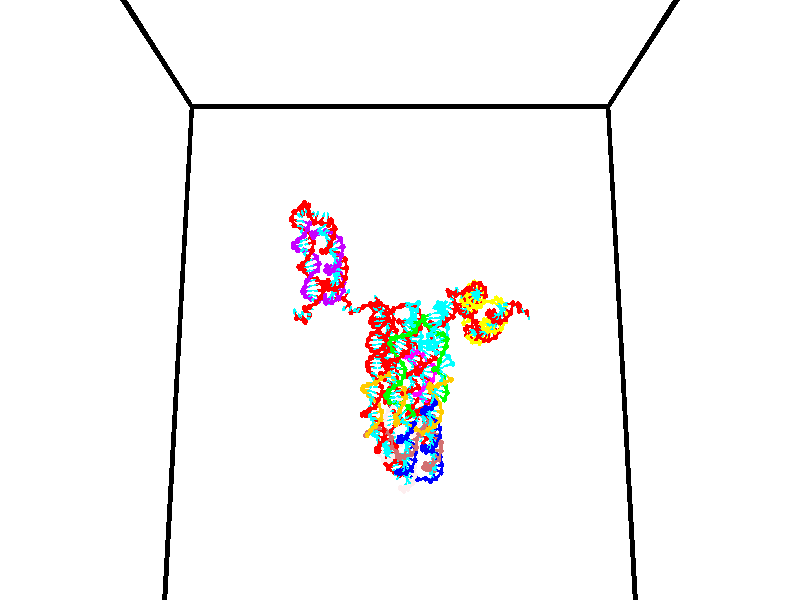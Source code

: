 // switches for output
#declare DRAW_BASES = 1; // possible values are 0, 1; only relevant for DNA ribbons
#declare DRAW_BASES_TYPE = 3; // possible values are 1, 2, 3; only relevant for DNA ribbons
#declare DRAW_FOG = 0; // set to 1 to enable fog

#include "colors.inc"

#include "transforms.inc"
background { rgb <1, 1, 1>}

#default {
   normal{
       ripples 0.25
       frequency 0.20
       turbulence 0.2
       lambda 5
   }
	finish {
		phong 0.1
		phong_size 40.
	}
}

// original window dimensions: 1024x640


// camera settings

camera {
	sky <0, 0.179814, -0.983701>
	up <0, 0.179814, -0.983701>
	right 1.6 * <1, 0, 0>
	location <35, 94.9851, 44.8844>
	look_at <35, 29.7336, 32.9568>
	direction <0, -65.2515, -11.9276>
	angle 67.0682
}


# declare cpy_camera_pos = <35, 94.9851, 44.8844>;
# if (DRAW_FOG = 1)
fog {
	fog_type 2
	up vnormalize(cpy_camera_pos)
	color rgbt<1,1,1,0.3>
	distance 1e-5
	fog_alt 3e-3
	fog_offset 56
}
# end


// LIGHTS

# declare lum = 6;
global_settings {
	ambient_light rgb lum * <0.05, 0.05, 0.05>
	max_trace_level 15
}# declare cpy_direct_light_amount = 0.25;
light_source
{	1000 * <-1, -1.16352, -0.803886>,
	rgb lum * cpy_direct_light_amount
	parallel
}

light_source
{	1000 * <1, 1.16352, 0.803886>,
	rgb lum * cpy_direct_light_amount
	parallel
}

// strand 0

// nucleotide -1

// particle -1
sphere {
	<24.522799, 34.553051, 35.392502> 0.250000
	pigment { color rgbt <1,0,0,0> }
	no_shadow
}
cylinder {
	<24.455763, 34.834747, 35.116543>,  <24.415543, 35.003765, 34.950966>, 0.100000
	pigment { color rgbt <1,0,0,0> }
	no_shadow
}
cylinder {
	<24.455763, 34.834747, 35.116543>,  <24.522799, 34.553051, 35.392502>, 0.100000
	pigment { color rgbt <1,0,0,0> }
	no_shadow
}

// particle -1
sphere {
	<24.455763, 34.834747, 35.116543> 0.100000
	pigment { color rgbt <1,0,0,0> }
	no_shadow
}
sphere {
	0, 1
	scale<0.080000,0.200000,0.300000>
	matrix <0.625765, 0.616737, 0.477550,
		0.761796, -0.351683, -0.544046,
		-0.167587, 0.704240, -0.689899,
		24.405487, 35.046021, 34.909573>
	pigment { color rgbt <0,1,1,0> }
	no_shadow
}
cylinder {
	<25.253197, 34.538147, 35.559536>,  <24.522799, 34.553051, 35.392502>, 0.130000
	pigment { color rgbt <1,0,0,0> }
	no_shadow
}

// nucleotide -1

// particle -1
sphere {
	<25.253197, 34.538147, 35.559536> 0.250000
	pigment { color rgbt <1,0,0,0> }
	no_shadow
}
cylinder {
	<25.213732, 34.829266, 35.288071>,  <25.190052, 35.003937, 35.125191>, 0.100000
	pigment { color rgbt <1,0,0,0> }
	no_shadow
}
cylinder {
	<25.213732, 34.829266, 35.288071>,  <25.253197, 34.538147, 35.559536>, 0.100000
	pigment { color rgbt <1,0,0,0> }
	no_shadow
}

// particle -1
sphere {
	<25.213732, 34.829266, 35.288071> 0.100000
	pigment { color rgbt <1,0,0,0> }
	no_shadow
}
sphere {
	0, 1
	scale<0.080000,0.200000,0.300000>
	matrix <-0.417537, 0.588774, 0.692104,
		0.903288, 0.351650, 0.245792,
		-0.098662, 0.727796, -0.678660,
		25.184134, 35.047604, 35.084473>
	pigment { color rgbt <0,1,1,0> }
	no_shadow
}
cylinder {
	<25.491400, 35.098755, 35.810291>,  <25.253197, 34.538147, 35.559536>, 0.130000
	pigment { color rgbt <1,0,0,0> }
	no_shadow
}

// nucleotide -1

// particle -1
sphere {
	<25.491400, 35.098755, 35.810291> 0.250000
	pigment { color rgbt <1,0,0,0> }
	no_shadow
}
cylinder {
	<25.208797, 35.196175, 35.544498>,  <25.039236, 35.254627, 35.385021>, 0.100000
	pigment { color rgbt <1,0,0,0> }
	no_shadow
}
cylinder {
	<25.208797, 35.196175, 35.544498>,  <25.491400, 35.098755, 35.810291>, 0.100000
	pigment { color rgbt <1,0,0,0> }
	no_shadow
}

// particle -1
sphere {
	<25.208797, 35.196175, 35.544498> 0.100000
	pigment { color rgbt <1,0,0,0> }
	no_shadow
}
sphere {
	0, 1
	scale<0.080000,0.200000,0.300000>
	matrix <-0.437000, 0.588410, 0.680297,
		0.556671, 0.771012, -0.309285,
		-0.706504, 0.243545, -0.664483,
		24.996847, 35.269238, 35.345154>
	pigment { color rgbt <0,1,1,0> }
	no_shadow
}
cylinder {
	<25.959730, 35.214184, 35.253006>,  <25.491400, 35.098755, 35.810291>, 0.130000
	pigment { color rgbt <1,0,0,0> }
	no_shadow
}

// nucleotide -1

// particle -1
sphere {
	<25.959730, 35.214184, 35.253006> 0.250000
	pigment { color rgbt <1,0,0,0> }
	no_shadow
}
cylinder {
	<25.939219, 35.551296, 35.467327>,  <25.926910, 35.753563, 35.595921>, 0.100000
	pigment { color rgbt <1,0,0,0> }
	no_shadow
}
cylinder {
	<25.939219, 35.551296, 35.467327>,  <25.959730, 35.214184, 35.253006>, 0.100000
	pigment { color rgbt <1,0,0,0> }
	no_shadow
}

// particle -1
sphere {
	<25.939219, 35.551296, 35.467327> 0.100000
	pigment { color rgbt <1,0,0,0> }
	no_shadow
}
sphere {
	0, 1
	scale<0.080000,0.200000,0.300000>
	matrix <0.090238, 0.538227, -0.837955,
		-0.994599, 0.005379, -0.103652,
		-0.051281, 0.842783, 0.535805,
		25.923834, 35.804131, 35.628067>
	pigment { color rgbt <0,1,1,0> }
	no_shadow
}
cylinder {
	<25.594509, 35.785950, 34.899422>,  <25.959730, 35.214184, 35.253006>, 0.130000
	pigment { color rgbt <1,0,0,0> }
	no_shadow
}

// nucleotide -1

// particle -1
sphere {
	<25.594509, 35.785950, 34.899422> 0.250000
	pigment { color rgbt <1,0,0,0> }
	no_shadow
}
cylinder {
	<25.840118, 35.987823, 35.142162>,  <25.987484, 36.108948, 35.287807>, 0.100000
	pigment { color rgbt <1,0,0,0> }
	no_shadow
}
cylinder {
	<25.840118, 35.987823, 35.142162>,  <25.594509, 35.785950, 34.899422>, 0.100000
	pigment { color rgbt <1,0,0,0> }
	no_shadow
}

// particle -1
sphere {
	<25.840118, 35.987823, 35.142162> 0.100000
	pigment { color rgbt <1,0,0,0> }
	no_shadow
}
sphere {
	0, 1
	scale<0.080000,0.200000,0.300000>
	matrix <0.264955, 0.592452, -0.760788,
		-0.743490, 0.627930, 0.230060,
		0.614021, 0.504683, 0.606856,
		26.024324, 36.139229, 35.324219>
	pigment { color rgbt <0,1,1,0> }
	no_shadow
}
cylinder {
	<25.624069, 36.591816, 34.858097>,  <25.594509, 35.785950, 34.899422>, 0.130000
	pigment { color rgbt <1,0,0,0> }
	no_shadow
}

// nucleotide -1

// particle -1
sphere {
	<25.624069, 36.591816, 34.858097> 0.250000
	pigment { color rgbt <1,0,0,0> }
	no_shadow
}
cylinder {
	<25.972195, 36.395767, 34.877422>,  <26.181070, 36.278137, 34.889019>, 0.100000
	pigment { color rgbt <1,0,0,0> }
	no_shadow
}
cylinder {
	<25.972195, 36.395767, 34.877422>,  <25.624069, 36.591816, 34.858097>, 0.100000
	pigment { color rgbt <1,0,0,0> }
	no_shadow
}

// particle -1
sphere {
	<25.972195, 36.395767, 34.877422> 0.100000
	pigment { color rgbt <1,0,0,0> }
	no_shadow
}
sphere {
	0, 1
	scale<0.080000,0.200000,0.300000>
	matrix <0.292897, 0.436231, -0.850832,
		0.395936, 0.754641, 0.523213,
		0.870314, -0.490123, 0.048312,
		26.233288, 36.248730, 34.891914>
	pigment { color rgbt <0,1,1,0> }
	no_shadow
}
cylinder {
	<26.190657, 37.020878, 34.882812>,  <25.624069, 36.591816, 34.858097>, 0.130000
	pigment { color rgbt <1,0,0,0> }
	no_shadow
}

// nucleotide -1

// particle -1
sphere {
	<26.190657, 37.020878, 34.882812> 0.250000
	pigment { color rgbt <1,0,0,0> }
	no_shadow
}
cylinder {
	<26.327106, 36.682781, 34.718281>,  <26.408978, 36.479923, 34.619560>, 0.100000
	pigment { color rgbt <1,0,0,0> }
	no_shadow
}
cylinder {
	<26.327106, 36.682781, 34.718281>,  <26.190657, 37.020878, 34.882812>, 0.100000
	pigment { color rgbt <1,0,0,0> }
	no_shadow
}

// particle -1
sphere {
	<26.327106, 36.682781, 34.718281> 0.100000
	pigment { color rgbt <1,0,0,0> }
	no_shadow
}
sphere {
	0, 1
	scale<0.080000,0.200000,0.300000>
	matrix <0.241619, 0.501718, -0.830602,
		0.908435, 0.183955, 0.375376,
		0.341126, -0.845246, -0.411331,
		26.429443, 36.429207, 34.594883>
	pigment { color rgbt <0,1,1,0> }
	no_shadow
}
cylinder {
	<26.842983, 37.215820, 34.540222>,  <26.190657, 37.020878, 34.882812>, 0.130000
	pigment { color rgbt <1,0,0,0> }
	no_shadow
}

// nucleotide -1

// particle -1
sphere {
	<26.842983, 37.215820, 34.540222> 0.250000
	pigment { color rgbt <1,0,0,0> }
	no_shadow
}
cylinder {
	<26.698416, 36.873707, 34.391705>,  <26.611675, 36.668438, 34.302593>, 0.100000
	pigment { color rgbt <1,0,0,0> }
	no_shadow
}
cylinder {
	<26.698416, 36.873707, 34.391705>,  <26.842983, 37.215820, 34.540222>, 0.100000
	pigment { color rgbt <1,0,0,0> }
	no_shadow
}

// particle -1
sphere {
	<26.698416, 36.873707, 34.391705> 0.100000
	pigment { color rgbt <1,0,0,0> }
	no_shadow
}
sphere {
	0, 1
	scale<0.080000,0.200000,0.300000>
	matrix <0.108445, 0.356948, -0.927808,
		0.926075, -0.375593, -0.036256,
		-0.361420, -0.855288, -0.371292,
		26.589991, 36.617119, 34.280315>
	pigment { color rgbt <0,1,1,0> }
	no_shadow
}
cylinder {
	<27.252348, 37.056160, 34.095119>,  <26.842983, 37.215820, 34.540222>, 0.130000
	pigment { color rgbt <1,0,0,0> }
	no_shadow
}

// nucleotide -1

// particle -1
sphere {
	<27.252348, 37.056160, 34.095119> 0.250000
	pigment { color rgbt <1,0,0,0> }
	no_shadow
}
cylinder {
	<26.938372, 36.838718, 33.976215>,  <26.749985, 36.708252, 33.904873>, 0.100000
	pigment { color rgbt <1,0,0,0> }
	no_shadow
}
cylinder {
	<26.938372, 36.838718, 33.976215>,  <27.252348, 37.056160, 34.095119>, 0.100000
	pigment { color rgbt <1,0,0,0> }
	no_shadow
}

// particle -1
sphere {
	<26.938372, 36.838718, 33.976215> 0.100000
	pigment { color rgbt <1,0,0,0> }
	no_shadow
}
sphere {
	0, 1
	scale<0.080000,0.200000,0.300000>
	matrix <0.146922, 0.302779, -0.941668,
		0.601897, -0.782828, -0.157797,
		-0.784942, -0.543603, -0.297257,
		26.702888, 36.675636, 33.887039>
	pigment { color rgbt <0,1,1,0> }
	no_shadow
}
cylinder {
	<27.432632, 36.658997, 33.417873>,  <27.252348, 37.056160, 34.095119>, 0.130000
	pigment { color rgbt <1,0,0,0> }
	no_shadow
}

// nucleotide -1

// particle -1
sphere {
	<27.432632, 36.658997, 33.417873> 0.250000
	pigment { color rgbt <1,0,0,0> }
	no_shadow
}
cylinder {
	<27.033979, 36.681377, 33.441853>,  <26.794788, 36.694805, 33.456242>, 0.100000
	pigment { color rgbt <1,0,0,0> }
	no_shadow
}
cylinder {
	<27.033979, 36.681377, 33.441853>,  <27.432632, 36.658997, 33.417873>, 0.100000
	pigment { color rgbt <1,0,0,0> }
	no_shadow
}

// particle -1
sphere {
	<27.033979, 36.681377, 33.441853> 0.100000
	pigment { color rgbt <1,0,0,0> }
	no_shadow
}
sphere {
	0, 1
	scale<0.080000,0.200000,0.300000>
	matrix <-0.038531, 0.325798, -0.944654,
		-0.072389, -0.943782, -0.322545,
		-0.996632, 0.055955, 0.059949,
		26.734989, 36.698162, 33.459839>
	pigment { color rgbt <0,1,1,0> }
	no_shadow
}
cylinder {
	<27.238104, 36.236855, 32.731735>,  <27.432632, 36.658997, 33.417873>, 0.130000
	pigment { color rgbt <1,0,0,0> }
	no_shadow
}

// nucleotide -1

// particle -1
sphere {
	<27.238104, 36.236855, 32.731735> 0.250000
	pigment { color rgbt <1,0,0,0> }
	no_shadow
}
cylinder {
	<26.902611, 36.416935, 32.854275>,  <26.701315, 36.524982, 32.927799>, 0.100000
	pigment { color rgbt <1,0,0,0> }
	no_shadow
}
cylinder {
	<26.902611, 36.416935, 32.854275>,  <27.238104, 36.236855, 32.731735>, 0.100000
	pigment { color rgbt <1,0,0,0> }
	no_shadow
}

// particle -1
sphere {
	<26.902611, 36.416935, 32.854275> 0.100000
	pigment { color rgbt <1,0,0,0> }
	no_shadow
}
sphere {
	0, 1
	scale<0.080000,0.200000,0.300000>
	matrix <-0.322047, 0.043566, -0.945721,
		-0.439108, -0.891865, 0.108445,
		-0.838731, 0.450198, 0.306352,
		26.650991, 36.551994, 32.946182>
	pigment { color rgbt <0,1,1,0> }
	no_shadow
}
cylinder {
	<26.688890, 35.897594, 32.309349>,  <27.238104, 36.236855, 32.731735>, 0.130000
	pigment { color rgbt <1,0,0,0> }
	no_shadow
}

// nucleotide -1

// particle -1
sphere {
	<26.688890, 35.897594, 32.309349> 0.250000
	pigment { color rgbt <1,0,0,0> }
	no_shadow
}
cylinder {
	<26.567694, 36.255600, 32.440285>,  <26.494976, 36.470402, 32.518845>, 0.100000
	pigment { color rgbt <1,0,0,0> }
	no_shadow
}
cylinder {
	<26.567694, 36.255600, 32.440285>,  <26.688890, 35.897594, 32.309349>, 0.100000
	pigment { color rgbt <1,0,0,0> }
	no_shadow
}

// particle -1
sphere {
	<26.567694, 36.255600, 32.440285> 0.100000
	pigment { color rgbt <1,0,0,0> }
	no_shadow
}
sphere {
	0, 1
	scale<0.080000,0.200000,0.300000>
	matrix <-0.336516, 0.220872, -0.915408,
		-0.891601, -0.387516, 0.234263,
		-0.302994, 0.895012, 0.327335,
		26.476795, 36.524105, 32.538486>
	pigment { color rgbt <0,1,1,0> }
	no_shadow
}
cylinder {
	<25.951727, 35.953087, 32.151909>,  <26.688890, 35.897594, 32.309349>, 0.130000
	pigment { color rgbt <1,0,0,0> }
	no_shadow
}

// nucleotide -1

// particle -1
sphere {
	<25.951727, 35.953087, 32.151909> 0.250000
	pigment { color rgbt <1,0,0,0> }
	no_shadow
}
cylinder {
	<26.108814, 36.320225, 32.174995>,  <26.203066, 36.540508, 32.188847>, 0.100000
	pigment { color rgbt <1,0,0,0> }
	no_shadow
}
cylinder {
	<26.108814, 36.320225, 32.174995>,  <25.951727, 35.953087, 32.151909>, 0.100000
	pigment { color rgbt <1,0,0,0> }
	no_shadow
}

// particle -1
sphere {
	<26.108814, 36.320225, 32.174995> 0.100000
	pigment { color rgbt <1,0,0,0> }
	no_shadow
}
sphere {
	0, 1
	scale<0.080000,0.200000,0.300000>
	matrix <-0.358815, 0.210702, -0.909317,
		-0.846773, 0.336397, 0.412083,
		0.392718, 0.917846, 0.057712,
		26.226629, 36.595577, 32.192310>
	pigment { color rgbt <0,1,1,0> }
	no_shadow
}
cylinder {
	<25.509649, 36.293385, 31.737810>,  <25.951727, 35.953087, 32.151909>, 0.130000
	pigment { color rgbt <1,0,0,0> }
	no_shadow
}

// nucleotide -1

// particle -1
sphere {
	<25.509649, 36.293385, 31.737810> 0.250000
	pigment { color rgbt <1,0,0,0> }
	no_shadow
}
cylinder {
	<25.774305, 36.589771, 31.783770>,  <25.933100, 36.767601, 31.811346>, 0.100000
	pigment { color rgbt <1,0,0,0> }
	no_shadow
}
cylinder {
	<25.774305, 36.589771, 31.783770>,  <25.509649, 36.293385, 31.737810>, 0.100000
	pigment { color rgbt <1,0,0,0> }
	no_shadow
}

// particle -1
sphere {
	<25.774305, 36.589771, 31.783770> 0.100000
	pigment { color rgbt <1,0,0,0> }
	no_shadow
}
sphere {
	0, 1
	scale<0.080000,0.200000,0.300000>
	matrix <-0.372392, 0.457722, -0.807350,
		-0.650810, 0.491389, 0.578778,
		0.661642, 0.740964, 0.114901,
		25.972797, 36.812061, 31.818239>
	pigment { color rgbt <0,1,1,0> }
	no_shadow
}
cylinder {
	<25.132376, 36.914085, 31.621998>,  <25.509649, 36.293385, 31.737810>, 0.130000
	pigment { color rgbt <1,0,0,0> }
	no_shadow
}

// nucleotide -1

// particle -1
sphere {
	<25.132376, 36.914085, 31.621998> 0.250000
	pigment { color rgbt <1,0,0,0> }
	no_shadow
}
cylinder {
	<25.521339, 36.997192, 31.579563>,  <25.754717, 37.047054, 31.554102>, 0.100000
	pigment { color rgbt <1,0,0,0> }
	no_shadow
}
cylinder {
	<25.521339, 36.997192, 31.579563>,  <25.132376, 36.914085, 31.621998>, 0.100000
	pigment { color rgbt <1,0,0,0> }
	no_shadow
}

// particle -1
sphere {
	<25.521339, 36.997192, 31.579563> 0.100000
	pigment { color rgbt <1,0,0,0> }
	no_shadow
}
sphere {
	0, 1
	scale<0.080000,0.200000,0.300000>
	matrix <-0.199523, 0.505092, -0.839686,
		-0.120874, 0.837685, 0.532610,
		0.972409, 0.207765, -0.106085,
		25.813063, 37.059521, 31.547737>
	pigment { color rgbt <0,1,1,0> }
	no_shadow
}
cylinder {
	<25.152042, 37.613384, 31.666071>,  <25.132376, 36.914085, 31.621998>, 0.130000
	pigment { color rgbt <1,0,0,0> }
	no_shadow
}

// nucleotide -1

// particle -1
sphere {
	<25.152042, 37.613384, 31.666071> 0.250000
	pigment { color rgbt <1,0,0,0> }
	no_shadow
}
cylinder {
	<25.469343, 37.486599, 31.458115>,  <25.659723, 37.410526, 31.333340>, 0.100000
	pigment { color rgbt <1,0,0,0> }
	no_shadow
}
cylinder {
	<25.469343, 37.486599, 31.458115>,  <25.152042, 37.613384, 31.666071>, 0.100000
	pigment { color rgbt <1,0,0,0> }
	no_shadow
}

// particle -1
sphere {
	<25.469343, 37.486599, 31.458115> 0.100000
	pigment { color rgbt <1,0,0,0> }
	no_shadow
}
sphere {
	0, 1
	scale<0.080000,0.200000,0.300000>
	matrix <-0.113098, 0.762271, -0.637301,
		0.598300, 0.564337, 0.568823,
		0.793250, -0.316964, -0.519893,
		25.707317, 37.391510, 31.302147>
	pigment { color rgbt <0,1,1,0> }
	no_shadow
}
cylinder {
	<25.572216, 38.167778, 31.586552>,  <25.152042, 37.613384, 31.666071>, 0.130000
	pigment { color rgbt <1,0,0,0> }
	no_shadow
}

// nucleotide -1

// particle -1
sphere {
	<25.572216, 38.167778, 31.586552> 0.250000
	pigment { color rgbt <1,0,0,0> }
	no_shadow
}
cylinder {
	<25.766003, 37.933975, 31.326199>,  <25.882275, 37.793694, 31.169987>, 0.100000
	pigment { color rgbt <1,0,0,0> }
	no_shadow
}
cylinder {
	<25.766003, 37.933975, 31.326199>,  <25.572216, 38.167778, 31.586552>, 0.100000
	pigment { color rgbt <1,0,0,0> }
	no_shadow
}

// particle -1
sphere {
	<25.766003, 37.933975, 31.326199> 0.100000
	pigment { color rgbt <1,0,0,0> }
	no_shadow
}
sphere {
	0, 1
	scale<0.080000,0.200000,0.300000>
	matrix <-0.110908, 0.696984, -0.708458,
		0.867752, 0.415411, 0.272838,
		0.484465, -0.584506, -0.650882,
		25.911343, 37.758625, 31.130934>
	pigment { color rgbt <0,1,1,0> }
	no_shadow
}
cylinder {
	<26.158131, 38.562572, 31.181808>,  <25.572216, 38.167778, 31.586552>, 0.130000
	pigment { color rgbt <1,0,0,0> }
	no_shadow
}

// nucleotide -1

// particle -1
sphere {
	<26.158131, 38.562572, 31.181808> 0.250000
	pigment { color rgbt <1,0,0,0> }
	no_shadow
}
cylinder {
	<26.025740, 38.252583, 30.966450>,  <25.946304, 38.066589, 30.837234>, 0.100000
	pigment { color rgbt <1,0,0,0> }
	no_shadow
}
cylinder {
	<26.025740, 38.252583, 30.966450>,  <26.158131, 38.562572, 31.181808>, 0.100000
	pigment { color rgbt <1,0,0,0> }
	no_shadow
}

// particle -1
sphere {
	<26.025740, 38.252583, 30.966450> 0.100000
	pigment { color rgbt <1,0,0,0> }
	no_shadow
}
sphere {
	0, 1
	scale<0.080000,0.200000,0.300000>
	matrix <-0.132776, 0.603123, -0.786519,
		0.934250, -0.188835, -0.302518,
		-0.330978, -0.774973, -0.538396,
		25.926447, 38.020092, 30.804932>
	pigment { color rgbt <0,1,1,0> }
	no_shadow
}
cylinder {
	<26.543758, 38.538948, 30.531298>,  <26.158131, 38.562572, 31.181808>, 0.130000
	pigment { color rgbt <1,0,0,0> }
	no_shadow
}

// nucleotide -1

// particle -1
sphere {
	<26.543758, 38.538948, 30.531298> 0.250000
	pigment { color rgbt <1,0,0,0> }
	no_shadow
}
cylinder {
	<26.211422, 38.336441, 30.438866>,  <26.012020, 38.214939, 30.383406>, 0.100000
	pigment { color rgbt <1,0,0,0> }
	no_shadow
}
cylinder {
	<26.211422, 38.336441, 30.438866>,  <26.543758, 38.538948, 30.531298>, 0.100000
	pigment { color rgbt <1,0,0,0> }
	no_shadow
}

// particle -1
sphere {
	<26.211422, 38.336441, 30.438866> 0.100000
	pigment { color rgbt <1,0,0,0> }
	no_shadow
}
sphere {
	0, 1
	scale<0.080000,0.200000,0.300000>
	matrix <-0.048038, 0.478927, -0.876540,
		0.554433, -0.717164, -0.422232,
		-0.830841, -0.506266, -0.231081,
		25.962170, 38.184563, 30.369541>
	pigment { color rgbt <0,1,1,0> }
	no_shadow
}
cylinder {
	<26.641905, 38.414234, 29.833614>,  <26.543758, 38.538948, 30.531298>, 0.130000
	pigment { color rgbt <1,0,0,0> }
	no_shadow
}

// nucleotide -1

// particle -1
sphere {
	<26.641905, 38.414234, 29.833614> 0.250000
	pigment { color rgbt <1,0,0,0> }
	no_shadow
}
cylinder {
	<26.257763, 38.313774, 29.882011>,  <26.027277, 38.253498, 29.911051>, 0.100000
	pigment { color rgbt <1,0,0,0> }
	no_shadow
}
cylinder {
	<26.257763, 38.313774, 29.882011>,  <26.641905, 38.414234, 29.833614>, 0.100000
	pigment { color rgbt <1,0,0,0> }
	no_shadow
}

// particle -1
sphere {
	<26.257763, 38.313774, 29.882011> 0.100000
	pigment { color rgbt <1,0,0,0> }
	no_shadow
}
sphere {
	0, 1
	scale<0.080000,0.200000,0.300000>
	matrix <-0.243056, 0.541780, -0.804611,
		0.136524, -0.802122, -0.581345,
		-0.960357, -0.251148, 0.120995,
		25.969656, 38.238430, 29.918310>
	pigment { color rgbt <0,1,1,0> }
	no_shadow
}
cylinder {
	<26.404930, 37.994366, 29.284428>,  <26.641905, 38.414234, 29.833614>, 0.130000
	pigment { color rgbt <1,0,0,0> }
	no_shadow
}

// nucleotide -1

// particle -1
sphere {
	<26.404930, 37.994366, 29.284428> 0.250000
	pigment { color rgbt <1,0,0,0> }
	no_shadow
}
cylinder {
	<26.086472, 38.173927, 29.446728>,  <25.895395, 38.281666, 29.544107>, 0.100000
	pigment { color rgbt <1,0,0,0> }
	no_shadow
}
cylinder {
	<26.086472, 38.173927, 29.446728>,  <26.404930, 37.994366, 29.284428>, 0.100000
	pigment { color rgbt <1,0,0,0> }
	no_shadow
}

// particle -1
sphere {
	<26.086472, 38.173927, 29.446728> 0.100000
	pigment { color rgbt <1,0,0,0> }
	no_shadow
}
sphere {
	0, 1
	scale<0.080000,0.200000,0.300000>
	matrix <-0.215560, 0.416146, -0.883378,
		-0.565405, -0.790762, -0.234547,
		-0.796148, 0.448907, 0.405748,
		25.847628, 38.308598, 29.568453>
	pigment { color rgbt <0,1,1,0> }
	no_shadow
}
cylinder {
	<25.933760, 37.894424, 28.756842>,  <26.404930, 37.994366, 29.284428>, 0.130000
	pigment { color rgbt <1,0,0,0> }
	no_shadow
}

// nucleotide -1

// particle -1
sphere {
	<25.933760, 37.894424, 28.756842> 0.250000
	pigment { color rgbt <1,0,0,0> }
	no_shadow
}
cylinder {
	<25.780228, 38.178638, 28.992743>,  <25.688108, 38.349167, 29.134283>, 0.100000
	pigment { color rgbt <1,0,0,0> }
	no_shadow
}
cylinder {
	<25.780228, 38.178638, 28.992743>,  <25.933760, 37.894424, 28.756842>, 0.100000
	pigment { color rgbt <1,0,0,0> }
	no_shadow
}

// particle -1
sphere {
	<25.780228, 38.178638, 28.992743> 0.100000
	pigment { color rgbt <1,0,0,0> }
	no_shadow
}
sphere {
	0, 1
	scale<0.080000,0.200000,0.300000>
	matrix <-0.221323, 0.549266, -0.805806,
		-0.896488, -0.439819, -0.053566,
		-0.383831, 0.710540, 0.589752,
		25.665079, 38.391800, 29.169668>
	pigment { color rgbt <0,1,1,0> }
	no_shadow
}
cylinder {
	<25.308470, 38.118984, 28.474024>,  <25.933760, 37.894424, 28.756842>, 0.130000
	pigment { color rgbt <1,0,0,0> }
	no_shadow
}

// nucleotide -1

// particle -1
sphere {
	<25.308470, 38.118984, 28.474024> 0.250000
	pigment { color rgbt <1,0,0,0> }
	no_shadow
}
cylinder {
	<25.406832, 38.426857, 28.709690>,  <25.465849, 38.611580, 28.851089>, 0.100000
	pigment { color rgbt <1,0,0,0> }
	no_shadow
}
cylinder {
	<25.406832, 38.426857, 28.709690>,  <25.308470, 38.118984, 28.474024>, 0.100000
	pigment { color rgbt <1,0,0,0> }
	no_shadow
}

// particle -1
sphere {
	<25.406832, 38.426857, 28.709690> 0.100000
	pigment { color rgbt <1,0,0,0> }
	no_shadow
}
sphere {
	0, 1
	scale<0.080000,0.200000,0.300000>
	matrix <-0.357578, 0.636992, -0.682920,
		-0.900926, -0.042739, 0.431863,
		0.245906, 0.769685, 0.589165,
		25.480604, 38.657761, 28.886440>
	pigment { color rgbt <0,1,1,0> }
	no_shadow
}
cylinder {
	<24.737547, 38.534153, 28.437119>,  <25.308470, 38.118984, 28.474024>, 0.130000
	pigment { color rgbt <1,0,0,0> }
	no_shadow
}

// nucleotide -1

// particle -1
sphere {
	<24.737547, 38.534153, 28.437119> 0.250000
	pigment { color rgbt <1,0,0,0> }
	no_shadow
}
cylinder {
	<25.052773, 38.760887, 28.533161>,  <25.241907, 38.896927, 28.590788>, 0.100000
	pigment { color rgbt <1,0,0,0> }
	no_shadow
}
cylinder {
	<25.052773, 38.760887, 28.533161>,  <24.737547, 38.534153, 28.437119>, 0.100000
	pigment { color rgbt <1,0,0,0> }
	no_shadow
}

// particle -1
sphere {
	<25.052773, 38.760887, 28.533161> 0.100000
	pigment { color rgbt <1,0,0,0> }
	no_shadow
}
sphere {
	0, 1
	scale<0.080000,0.200000,0.300000>
	matrix <-0.195697, 0.600490, -0.775316,
		-0.583661, 0.564010, 0.584152,
		0.788063, 0.566838, 0.240107,
		25.289192, 38.930939, 28.605194>
	pigment { color rgbt <0,1,1,0> }
	no_shadow
}
cylinder {
	<24.598185, 39.262569, 28.158024>,  <24.737547, 38.534153, 28.437119>, 0.130000
	pigment { color rgbt <1,0,0,0> }
	no_shadow
}

// nucleotide -1

// particle -1
sphere {
	<24.598185, 39.262569, 28.158024> 0.250000
	pigment { color rgbt <1,0,0,0> }
	no_shadow
}
cylinder {
	<24.989578, 39.218456, 28.227770>,  <25.224415, 39.191990, 28.269617>, 0.100000
	pigment { color rgbt <1,0,0,0> }
	no_shadow
}
cylinder {
	<24.989578, 39.218456, 28.227770>,  <24.598185, 39.262569, 28.158024>, 0.100000
	pigment { color rgbt <1,0,0,0> }
	no_shadow
}

// particle -1
sphere {
	<24.989578, 39.218456, 28.227770> 0.100000
	pigment { color rgbt <1,0,0,0> }
	no_shadow
}
sphere {
	0, 1
	scale<0.080000,0.200000,0.300000>
	matrix <0.202755, 0.357680, -0.911568,
		0.038164, 0.927309, 0.372346,
		0.978486, -0.110284, 0.174366,
		25.283123, 39.185371, 28.280079>
	pigment { color rgbt <0,1,1,0> }
	no_shadow
}
cylinder {
	<24.884830, 39.599876, 27.665838>,  <24.598185, 39.262569, 28.158024>, 0.130000
	pigment { color rgbt <1,0,0,0> }
	no_shadow
}

// nucleotide -1

// particle -1
sphere {
	<24.884830, 39.599876, 27.665838> 0.250000
	pigment { color rgbt <1,0,0,0> }
	no_shadow
}
cylinder {
	<25.202497, 39.392178, 27.792128>,  <25.393097, 39.267559, 27.867901>, 0.100000
	pigment { color rgbt <1,0,0,0> }
	no_shadow
}
cylinder {
	<25.202497, 39.392178, 27.792128>,  <24.884830, 39.599876, 27.665838>, 0.100000
	pigment { color rgbt <1,0,0,0> }
	no_shadow
}

// particle -1
sphere {
	<25.202497, 39.392178, 27.792128> 0.100000
	pigment { color rgbt <1,0,0,0> }
	no_shadow
}
sphere {
	0, 1
	scale<0.080000,0.200000,0.300000>
	matrix <0.441831, 0.136651, -0.886629,
		0.417237, 0.843627, 0.337944,
		0.794165, -0.519249, 0.315725,
		25.440746, 39.236404, 27.886845>
	pigment { color rgbt <0,1,1,0> }
	no_shadow
}
cylinder {
	<25.507864, 39.978142, 27.487362>,  <24.884830, 39.599876, 27.665838>, 0.130000
	pigment { color rgbt <1,0,0,0> }
	no_shadow
}

// nucleotide -1

// particle -1
sphere {
	<25.507864, 39.978142, 27.487362> 0.250000
	pigment { color rgbt <1,0,0,0> }
	no_shadow
}
cylinder {
	<25.600685, 39.589062, 27.486822>,  <25.656378, 39.355614, 27.486498>, 0.100000
	pigment { color rgbt <1,0,0,0> }
	no_shadow
}
cylinder {
	<25.600685, 39.589062, 27.486822>,  <25.507864, 39.978142, 27.487362>, 0.100000
	pigment { color rgbt <1,0,0,0> }
	no_shadow
}

// particle -1
sphere {
	<25.600685, 39.589062, 27.486822> 0.100000
	pigment { color rgbt <1,0,0,0> }
	no_shadow
}
sphere {
	0, 1
	scale<0.080000,0.200000,0.300000>
	matrix <0.385776, 0.093307, -0.917862,
		0.892933, 0.212469, 0.396897,
		0.232051, -0.972703, -0.001351,
		25.670300, 39.297253, 27.486416>
	pigment { color rgbt <0,1,1,0> }
	no_shadow
}
cylinder {
	<25.861755, 40.423950, 28.016243>,  <25.507864, 39.978142, 27.487362>, 0.130000
	pigment { color rgbt <1,0,0,0> }
	no_shadow
}

// nucleotide -1

// particle -1
sphere {
	<25.861755, 40.423950, 28.016243> 0.250000
	pigment { color rgbt <1,0,0,0> }
	no_shadow
}
cylinder {
	<25.726349, 40.753090, 28.198812>,  <25.645105, 40.950573, 28.308353>, 0.100000
	pigment { color rgbt <1,0,0,0> }
	no_shadow
}
cylinder {
	<25.726349, 40.753090, 28.198812>,  <25.861755, 40.423950, 28.016243>, 0.100000
	pigment { color rgbt <1,0,0,0> }
	no_shadow
}

// particle -1
sphere {
	<25.726349, 40.753090, 28.198812> 0.100000
	pigment { color rgbt <1,0,0,0> }
	no_shadow
}
sphere {
	0, 1
	scale<0.080000,0.200000,0.300000>
	matrix <0.804918, 0.504455, -0.312463,
		-0.487355, 0.261609, -0.833094,
		-0.338515, 0.822853, 0.456422,
		25.624794, 40.999947, 28.335739>
	pigment { color rgbt <0,1,1,0> }
	no_shadow
}
cylinder {
	<25.929447, 40.930954, 27.532164>,  <25.861755, 40.423950, 28.016243>, 0.130000
	pigment { color rgbt <1,0,0,0> }
	no_shadow
}

// nucleotide -1

// particle -1
sphere {
	<25.929447, 40.930954, 27.532164> 0.250000
	pigment { color rgbt <1,0,0,0> }
	no_shadow
}
cylinder {
	<25.950705, 41.079384, 27.902996>,  <25.963459, 41.168442, 28.125496>, 0.100000
	pigment { color rgbt <1,0,0,0> }
	no_shadow
}
cylinder {
	<25.950705, 41.079384, 27.902996>,  <25.929447, 40.930954, 27.532164>, 0.100000
	pigment { color rgbt <1,0,0,0> }
	no_shadow
}

// particle -1
sphere {
	<25.950705, 41.079384, 27.902996> 0.100000
	pigment { color rgbt <1,0,0,0> }
	no_shadow
}
sphere {
	0, 1
	scale<0.080000,0.200000,0.300000>
	matrix <0.885734, 0.411210, -0.215364,
		-0.461141, 0.832594, -0.306817,
		0.053144, 0.371071, 0.927083,
		25.966648, 41.190704, 28.181120>
	pigment { color rgbt <0,1,1,0> }
	no_shadow
}
cylinder {
	<26.231813, 41.693352, 27.578991>,  <25.929447, 40.930954, 27.532164>, 0.130000
	pigment { color rgbt <1,0,0,0> }
	no_shadow
}

// nucleotide -1

// particle -1
sphere {
	<26.231813, 41.693352, 27.578991> 0.250000
	pigment { color rgbt <1,0,0,0> }
	no_shadow
}
cylinder {
	<26.299044, 41.494919, 27.919733>,  <26.339382, 41.375858, 28.124178>, 0.100000
	pigment { color rgbt <1,0,0,0> }
	no_shadow
}
cylinder {
	<26.299044, 41.494919, 27.919733>,  <26.231813, 41.693352, 27.578991>, 0.100000
	pigment { color rgbt <1,0,0,0> }
	no_shadow
}

// particle -1
sphere {
	<26.299044, 41.494919, 27.919733> 0.100000
	pigment { color rgbt <1,0,0,0> }
	no_shadow
}
sphere {
	0, 1
	scale<0.080000,0.200000,0.300000>
	matrix <0.982855, 0.150790, -0.106108,
		-0.075813, 0.855084, 0.512917,
		0.168074, -0.496078, 0.851855,
		26.349466, 41.346096, 28.175289>
	pigment { color rgbt <0,1,1,0> }
	no_shadow
}
cylinder {
	<26.658230, 42.107433, 27.935595>,  <26.231813, 41.693352, 27.578991>, 0.130000
	pigment { color rgbt <1,0,0,0> }
	no_shadow
}

// nucleotide -1

// particle -1
sphere {
	<26.658230, 42.107433, 27.935595> 0.250000
	pigment { color rgbt <1,0,0,0> }
	no_shadow
}
cylinder {
	<26.686707, 41.767841, 28.145039>,  <26.703793, 41.564087, 28.270704>, 0.100000
	pigment { color rgbt <1,0,0,0> }
	no_shadow
}
cylinder {
	<26.686707, 41.767841, 28.145039>,  <26.658230, 42.107433, 27.935595>, 0.100000
	pigment { color rgbt <1,0,0,0> }
	no_shadow
}

// particle -1
sphere {
	<26.686707, 41.767841, 28.145039> 0.100000
	pigment { color rgbt <1,0,0,0> }
	no_shadow
}
sphere {
	0, 1
	scale<0.080000,0.200000,0.300000>
	matrix <0.947807, 0.221142, 0.229693,
		-0.310796, 0.479928, 0.820411,
		0.071192, -0.848979, 0.523609,
		26.708063, 41.513149, 28.302122>
	pigment { color rgbt <0,1,1,0> }
	no_shadow
}
cylinder {
	<26.733040, 42.215725, 28.690329>,  <26.658230, 42.107433, 27.935595>, 0.130000
	pigment { color rgbt <1,0,0,0> }
	no_shadow
}

// nucleotide -1

// particle -1
sphere {
	<26.733040, 42.215725, 28.690329> 0.250000
	pigment { color rgbt <1,0,0,0> }
	no_shadow
}
cylinder {
	<26.913111, 41.888664, 28.546785>,  <27.021154, 41.692429, 28.460659>, 0.100000
	pigment { color rgbt <1,0,0,0> }
	no_shadow
}
cylinder {
	<26.913111, 41.888664, 28.546785>,  <26.733040, 42.215725, 28.690329>, 0.100000
	pigment { color rgbt <1,0,0,0> }
	no_shadow
}

// particle -1
sphere {
	<26.913111, 41.888664, 28.546785> 0.100000
	pigment { color rgbt <1,0,0,0> }
	no_shadow
}
sphere {
	0, 1
	scale<0.080000,0.200000,0.300000>
	matrix <0.890967, 0.384621, 0.241339,
		-0.059307, -0.428376, 0.901652,
		0.450179, -0.817655, -0.358858,
		27.048164, 41.643368, 28.439129>
	pigment { color rgbt <0,1,1,0> }
	no_shadow
}
cylinder {
	<27.185265, 41.862358, 29.176125>,  <26.733040, 42.215725, 28.690329>, 0.130000
	pigment { color rgbt <1,0,0,0> }
	no_shadow
}

// nucleotide -1

// particle -1
sphere {
	<27.185265, 41.862358, 29.176125> 0.250000
	pigment { color rgbt <1,0,0,0> }
	no_shadow
}
cylinder {
	<27.319160, 41.800816, 28.804258>,  <27.399498, 41.763889, 28.581139>, 0.100000
	pigment { color rgbt <1,0,0,0> }
	no_shadow
}
cylinder {
	<27.319160, 41.800816, 28.804258>,  <27.185265, 41.862358, 29.176125>, 0.100000
	pigment { color rgbt <1,0,0,0> }
	no_shadow
}

// particle -1
sphere {
	<27.319160, 41.800816, 28.804258> 0.100000
	pigment { color rgbt <1,0,0,0> }
	no_shadow
}
sphere {
	0, 1
	scale<0.080000,0.200000,0.300000>
	matrix <0.934004, 0.184882, 0.305706,
		0.124844, -0.970643, 0.205589,
		0.334741, -0.153855, -0.929665,
		27.419582, 41.754658, 28.525358>
	pigment { color rgbt <0,1,1,0> }
	no_shadow
}
cylinder {
	<27.829702, 42.052170, 29.255106>,  <27.185265, 41.862358, 29.176125>, 0.130000
	pigment { color rgbt <1,0,0,0> }
	no_shadow
}

// nucleotide -1

// particle -1
sphere {
	<27.829702, 42.052170, 29.255106> 0.250000
	pigment { color rgbt <1,0,0,0> }
	no_shadow
}
cylinder {
	<27.931070, 41.917469, 28.892366>,  <27.991892, 41.836647, 28.674723>, 0.100000
	pigment { color rgbt <1,0,0,0> }
	no_shadow
}
cylinder {
	<27.931070, 41.917469, 28.892366>,  <27.829702, 42.052170, 29.255106>, 0.100000
	pigment { color rgbt <1,0,0,0> }
	no_shadow
}

// particle -1
sphere {
	<27.931070, 41.917469, 28.892366> 0.100000
	pigment { color rgbt <1,0,0,0> }
	no_shadow
}
sphere {
	0, 1
	scale<0.080000,0.200000,0.300000>
	matrix <0.963445, 0.172075, 0.205336,
		0.086899, -0.925737, 0.368049,
		0.253419, -0.336751, -0.906850,
		28.007095, 41.816444, 28.620312>
	pigment { color rgbt <0,1,1,0> }
	no_shadow
}
cylinder {
	<28.472359, 41.793964, 29.345686>,  <27.829702, 42.052170, 29.255106>, 0.130000
	pigment { color rgbt <1,0,0,0> }
	no_shadow
}

// nucleotide -1

// particle -1
sphere {
	<28.472359, 41.793964, 29.345686> 0.250000
	pigment { color rgbt <1,0,0,0> }
	no_shadow
}
cylinder {
	<28.436693, 41.858059, 28.952469>,  <28.415295, 41.896515, 28.716539>, 0.100000
	pigment { color rgbt <1,0,0,0> }
	no_shadow
}
cylinder {
	<28.436693, 41.858059, 28.952469>,  <28.472359, 41.793964, 29.345686>, 0.100000
	pigment { color rgbt <1,0,0,0> }
	no_shadow
}

// particle -1
sphere {
	<28.436693, 41.858059, 28.952469> 0.100000
	pigment { color rgbt <1,0,0,0> }
	no_shadow
}
sphere {
	0, 1
	scale<0.080000,0.200000,0.300000>
	matrix <0.972683, 0.226391, -0.051321,
		0.214328, -0.960766, -0.176047,
		-0.089163, 0.160239, -0.983043,
		28.409945, 41.906132, 28.657557>
	pigment { color rgbt <0,1,1,0> }
	no_shadow
}
cylinder {
	<28.767601, 42.466663, 29.200809>,  <28.472359, 41.793964, 29.345686>, 0.130000
	pigment { color rgbt <1,0,0,0> }
	no_shadow
}

// nucleotide -1

// particle -1
sphere {
	<28.767601, 42.466663, 29.200809> 0.250000
	pigment { color rgbt <1,0,0,0> }
	no_shadow
}
cylinder {
	<28.437792, 42.474518, 29.427004>,  <28.239906, 42.479229, 29.562721>, 0.100000
	pigment { color rgbt <1,0,0,0> }
	no_shadow
}
cylinder {
	<28.437792, 42.474518, 29.427004>,  <28.767601, 42.466663, 29.200809>, 0.100000
	pigment { color rgbt <1,0,0,0> }
	no_shadow
}

// particle -1
sphere {
	<28.437792, 42.474518, 29.427004> 0.100000
	pigment { color rgbt <1,0,0,0> }
	no_shadow
}
sphere {
	0, 1
	scale<0.080000,0.200000,0.300000>
	matrix <0.455656, -0.569479, 0.684157,
		0.335468, 0.821771, 0.460601,
		-0.824523, 0.019637, 0.565487,
		28.190435, 42.480408, 29.596649>
	pigment { color rgbt <0,1,1,0> }
	no_shadow
}
cylinder {
	<29.127304, 42.439911, 29.838919>,  <28.767601, 42.466663, 29.200809>, 0.130000
	pigment { color rgbt <1,0,0,0> }
	no_shadow
}

// nucleotide -1

// particle -1
sphere {
	<29.127304, 42.439911, 29.838919> 0.250000
	pigment { color rgbt <1,0,0,0> }
	no_shadow
}
cylinder {
	<28.737383, 42.370117, 29.894512>,  <28.503429, 42.328239, 29.927868>, 0.100000
	pigment { color rgbt <1,0,0,0> }
	no_shadow
}
cylinder {
	<28.737383, 42.370117, 29.894512>,  <29.127304, 42.439911, 29.838919>, 0.100000
	pigment { color rgbt <1,0,0,0> }
	no_shadow
}

// particle -1
sphere {
	<28.737383, 42.370117, 29.894512> 0.100000
	pigment { color rgbt <1,0,0,0> }
	no_shadow
}
sphere {
	0, 1
	scale<0.080000,0.200000,0.300000>
	matrix <0.218602, -0.623108, 0.750966,
		-0.044428, 0.762425, 0.645550,
		-0.974802, -0.174483, 0.138984,
		28.444942, 42.317772, 29.936207>
	pigment { color rgbt <0,1,1,0> }
	no_shadow
}
cylinder {
	<29.032782, 42.436428, 30.498068>,  <29.127304, 42.439911, 29.838919>, 0.130000
	pigment { color rgbt <1,0,0,0> }
	no_shadow
}

// nucleotide -1

// particle -1
sphere {
	<29.032782, 42.436428, 30.498068> 0.250000
	pigment { color rgbt <1,0,0,0> }
	no_shadow
}
cylinder {
	<28.718836, 42.230038, 30.360806>,  <28.530468, 42.106205, 30.278448>, 0.100000
	pigment { color rgbt <1,0,0,0> }
	no_shadow
}
cylinder {
	<28.718836, 42.230038, 30.360806>,  <29.032782, 42.436428, 30.498068>, 0.100000
	pigment { color rgbt <1,0,0,0> }
	no_shadow
}

// particle -1
sphere {
	<28.718836, 42.230038, 30.360806> 0.100000
	pigment { color rgbt <1,0,0,0> }
	no_shadow
}
sphere {
	0, 1
	scale<0.080000,0.200000,0.300000>
	matrix <0.191133, -0.728351, 0.658007,
		-0.589452, 0.450859, 0.670278,
		-0.784866, -0.515976, -0.343154,
		28.483376, 42.075245, 30.257860>
	pigment { color rgbt <0,1,1,0> }
	no_shadow
}
cylinder {
	<28.723656, 42.330006, 31.049789>,  <29.032782, 42.436428, 30.498068>, 0.130000
	pigment { color rgbt <1,0,0,0> }
	no_shadow
}

// nucleotide -1

// particle -1
sphere {
	<28.723656, 42.330006, 31.049789> 0.250000
	pigment { color rgbt <1,0,0,0> }
	no_shadow
}
cylinder {
	<28.575396, 42.066345, 30.788059>,  <28.486439, 41.908150, 30.631021>, 0.100000
	pigment { color rgbt <1,0,0,0> }
	no_shadow
}
cylinder {
	<28.575396, 42.066345, 30.788059>,  <28.723656, 42.330006, 31.049789>, 0.100000
	pigment { color rgbt <1,0,0,0> }
	no_shadow
}

// particle -1
sphere {
	<28.575396, 42.066345, 30.788059> 0.100000
	pigment { color rgbt <1,0,0,0> }
	no_shadow
}
sphere {
	0, 1
	scale<0.080000,0.200000,0.300000>
	matrix <0.306541, -0.751848, 0.583744,
		-0.876727, 0.015788, 0.480730,
		-0.370652, -0.659147, -0.654326,
		28.464199, 41.868603, 30.591761>
	pigment { color rgbt <0,1,1,0> }
	no_shadow
}
cylinder {
	<28.281141, 41.838985, 31.431170>,  <28.723656, 42.330006, 31.049789>, 0.130000
	pigment { color rgbt <1,0,0,0> }
	no_shadow
}

// nucleotide -1

// particle -1
sphere {
	<28.281141, 41.838985, 31.431170> 0.250000
	pigment { color rgbt <1,0,0,0> }
	no_shadow
}
cylinder {
	<28.391867, 41.650291, 31.096304>,  <28.458302, 41.537075, 30.895384>, 0.100000
	pigment { color rgbt <1,0,0,0> }
	no_shadow
}
cylinder {
	<28.391867, 41.650291, 31.096304>,  <28.281141, 41.838985, 31.431170>, 0.100000
	pigment { color rgbt <1,0,0,0> }
	no_shadow
}

// particle -1
sphere {
	<28.391867, 41.650291, 31.096304> 0.100000
	pigment { color rgbt <1,0,0,0> }
	no_shadow
}
sphere {
	0, 1
	scale<0.080000,0.200000,0.300000>
	matrix <0.188822, -0.827519, 0.528733,
		-0.942189, -0.304435, -0.139996,
		0.276814, -0.471732, -0.837163,
		28.474911, 41.508770, 30.845156>
	pigment { color rgbt <0,1,1,0> }
	no_shadow
}
cylinder {
	<27.812353, 41.284313, 31.275236>,  <28.281141, 41.838985, 31.431170>, 0.130000
	pigment { color rgbt <1,0,0,0> }
	no_shadow
}

// nucleotide -1

// particle -1
sphere {
	<27.812353, 41.284313, 31.275236> 0.250000
	pigment { color rgbt <1,0,0,0> }
	no_shadow
}
cylinder {
	<28.157202, 41.202904, 31.089622>,  <28.364111, 41.154057, 30.978254>, 0.100000
	pigment { color rgbt <1,0,0,0> }
	no_shadow
}
cylinder {
	<28.157202, 41.202904, 31.089622>,  <27.812353, 41.284313, 31.275236>, 0.100000
	pigment { color rgbt <1,0,0,0> }
	no_shadow
}

// particle -1
sphere {
	<28.157202, 41.202904, 31.089622> 0.100000
	pigment { color rgbt <1,0,0,0> }
	no_shadow
}
sphere {
	0, 1
	scale<0.080000,0.200000,0.300000>
	matrix <0.075577, -0.853896, 0.514927,
		-0.501035, -0.478999, -0.720780,
		0.862121, -0.203522, -0.464033,
		28.415838, 41.141846, 30.950413>
	pigment { color rgbt <0,1,1,0> }
	no_shadow
}
cylinder {
	<27.834181, 40.613686, 31.174334>,  <27.812353, 41.284313, 31.275236>, 0.130000
	pigment { color rgbt <1,0,0,0> }
	no_shadow
}

// nucleotide -1

// particle -1
sphere {
	<27.834181, 40.613686, 31.174334> 0.250000
	pigment { color rgbt <1,0,0,0> }
	no_shadow
}
cylinder {
	<28.219833, 40.691582, 31.102188>,  <28.451225, 40.738319, 31.058901>, 0.100000
	pigment { color rgbt <1,0,0,0> }
	no_shadow
}
cylinder {
	<28.219833, 40.691582, 31.102188>,  <27.834181, 40.613686, 31.174334>, 0.100000
	pigment { color rgbt <1,0,0,0> }
	no_shadow
}

// particle -1
sphere {
	<28.219833, 40.691582, 31.102188> 0.100000
	pigment { color rgbt <1,0,0,0> }
	no_shadow
}
sphere {
	0, 1
	scale<0.080000,0.200000,0.300000>
	matrix <0.257939, -0.847705, 0.463533,
		-0.062627, -0.493429, -0.867529,
		0.964129, 0.194740, -0.180364,
		28.509071, 40.750004, 31.048079>
	pigment { color rgbt <0,1,1,0> }
	no_shadow
}
cylinder {
	<28.083038, 40.018894, 30.880587>,  <27.834181, 40.613686, 31.174334>, 0.130000
	pigment { color rgbt <1,0,0,0> }
	no_shadow
}

// nucleotide -1

// particle -1
sphere {
	<28.083038, 40.018894, 30.880587> 0.250000
	pigment { color rgbt <1,0,0,0> }
	no_shadow
}
cylinder {
	<28.389051, 40.211338, 31.051823>,  <28.572659, 40.326805, 31.154564>, 0.100000
	pigment { color rgbt <1,0,0,0> }
	no_shadow
}
cylinder {
	<28.389051, 40.211338, 31.051823>,  <28.083038, 40.018894, 30.880587>, 0.100000
	pigment { color rgbt <1,0,0,0> }
	no_shadow
}

// particle -1
sphere {
	<28.389051, 40.211338, 31.051823> 0.100000
	pigment { color rgbt <1,0,0,0> }
	no_shadow
}
sphere {
	0, 1
	scale<0.080000,0.200000,0.300000>
	matrix <0.299153, -0.854163, 0.425339,
		0.570292, -0.197334, -0.797387,
		0.765032, 0.481109, 0.428089,
		28.618561, 40.355671, 31.180250>
	pigment { color rgbt <0,1,1,0> }
	no_shadow
}
cylinder {
	<28.554077, 39.546585, 30.844042>,  <28.083038, 40.018894, 30.880587>, 0.130000
	pigment { color rgbt <1,0,0,0> }
	no_shadow
}

// nucleotide -1

// particle -1
sphere {
	<28.554077, 39.546585, 30.844042> 0.250000
	pigment { color rgbt <1,0,0,0> }
	no_shadow
}
cylinder {
	<28.708160, 39.804390, 31.108231>,  <28.800610, 39.959072, 31.266745>, 0.100000
	pigment { color rgbt <1,0,0,0> }
	no_shadow
}
cylinder {
	<28.708160, 39.804390, 31.108231>,  <28.554077, 39.546585, 30.844042>, 0.100000
	pigment { color rgbt <1,0,0,0> }
	no_shadow
}

// particle -1
sphere {
	<28.708160, 39.804390, 31.108231> 0.100000
	pigment { color rgbt <1,0,0,0> }
	no_shadow
}
sphere {
	0, 1
	scale<0.080000,0.200000,0.300000>
	matrix <0.293046, -0.764091, 0.574708,
		0.875066, -0.027832, -0.483203,
		0.385207, 0.644508, 0.660474,
		28.823723, 39.997742, 31.306374>
	pigment { color rgbt <0,1,1,0> }
	no_shadow
}
cylinder {
	<29.196875, 39.388573, 31.021585>,  <28.554077, 39.546585, 30.844042>, 0.130000
	pigment { color rgbt <1,0,0,0> }
	no_shadow
}

// nucleotide -1

// particle -1
sphere {
	<29.196875, 39.388573, 31.021585> 0.250000
	pigment { color rgbt <1,0,0,0> }
	no_shadow
}
cylinder {
	<29.061069, 39.601383, 31.331856>,  <28.979588, 39.729073, 31.518019>, 0.100000
	pigment { color rgbt <1,0,0,0> }
	no_shadow
}
cylinder {
	<29.061069, 39.601383, 31.331856>,  <29.196875, 39.388573, 31.021585>, 0.100000
	pigment { color rgbt <1,0,0,0> }
	no_shadow
}

// particle -1
sphere {
	<29.061069, 39.601383, 31.331856> 0.100000
	pigment { color rgbt <1,0,0,0> }
	no_shadow
}
sphere {
	0, 1
	scale<0.080000,0.200000,0.300000>
	matrix <0.429728, -0.645830, 0.631060,
		0.836700, 0.547582, -0.009362,
		-0.339511, 0.532031, 0.775677,
		28.959217, 39.760994, 31.564558>
	pigment { color rgbt <0,1,1,0> }
	no_shadow
}
cylinder {
	<29.815283, 39.357407, 31.459898>,  <29.196875, 39.388573, 31.021585>, 0.130000
	pigment { color rgbt <1,0,0,0> }
	no_shadow
}

// nucleotide -1

// particle -1
sphere {
	<29.815283, 39.357407, 31.459898> 0.250000
	pigment { color rgbt <1,0,0,0> }
	no_shadow
}
cylinder {
	<29.482100, 39.446934, 31.662317>,  <29.282188, 39.500648, 31.783768>, 0.100000
	pigment { color rgbt <1,0,0,0> }
	no_shadow
}
cylinder {
	<29.482100, 39.446934, 31.662317>,  <29.815283, 39.357407, 31.459898>, 0.100000
	pigment { color rgbt <1,0,0,0> }
	no_shadow
}

// particle -1
sphere {
	<29.482100, 39.446934, 31.662317> 0.100000
	pigment { color rgbt <1,0,0,0> }
	no_shadow
}
sphere {
	0, 1
	scale<0.080000,0.200000,0.300000>
	matrix <0.264037, -0.642937, 0.718969,
		0.486273, 0.732488, 0.476445,
		-0.832960, 0.223817, 0.506047,
		29.232212, 39.514080, 31.814131>
	pigment { color rgbt <0,1,1,0> }
	no_shadow
}
cylinder {
	<29.937611, 39.078907, 32.098850>,  <29.815283, 39.357407, 31.459898>, 0.130000
	pigment { color rgbt <1,0,0,0> }
	no_shadow
}

// nucleotide -1

// particle -1
sphere {
	<29.937611, 39.078907, 32.098850> 0.250000
	pigment { color rgbt <1,0,0,0> }
	no_shadow
}
cylinder {
	<29.541885, 39.121853, 32.138302>,  <29.304449, 39.147621, 32.161972>, 0.100000
	pigment { color rgbt <1,0,0,0> }
	no_shadow
}
cylinder {
	<29.541885, 39.121853, 32.138302>,  <29.937611, 39.078907, 32.098850>, 0.100000
	pigment { color rgbt <1,0,0,0> }
	no_shadow
}

// particle -1
sphere {
	<29.541885, 39.121853, 32.138302> 0.100000
	pigment { color rgbt <1,0,0,0> }
	no_shadow
}
sphere {
	0, 1
	scale<0.080000,0.200000,0.300000>
	matrix <-0.046788, -0.874535, 0.482701,
		0.138084, 0.472928, 0.870214,
		-0.989315, 0.107368, 0.098632,
		29.245090, 39.154064, 32.167892>
	pigment { color rgbt <0,1,1,0> }
	no_shadow
}
cylinder {
	<29.829603, 38.931389, 32.876091>,  <29.937611, 39.078907, 32.098850>, 0.130000
	pigment { color rgbt <1,0,0,0> }
	no_shadow
}

// nucleotide -1

// particle -1
sphere {
	<29.829603, 38.931389, 32.876091> 0.250000
	pigment { color rgbt <1,0,0,0> }
	no_shadow
}
cylinder {
	<29.480038, 38.919170, 32.682041>,  <29.270298, 38.911839, 32.565613>, 0.100000
	pigment { color rgbt <1,0,0,0> }
	no_shadow
}
cylinder {
	<29.480038, 38.919170, 32.682041>,  <29.829603, 38.931389, 32.876091>, 0.100000
	pigment { color rgbt <1,0,0,0> }
	no_shadow
}

// particle -1
sphere {
	<29.480038, 38.919170, 32.682041> 0.100000
	pigment { color rgbt <1,0,0,0> }
	no_shadow
}
sphere {
	0, 1
	scale<0.080000,0.200000,0.300000>
	matrix <-0.278680, -0.786224, 0.551533,
		-0.398264, 0.617185, 0.678578,
		-0.873913, -0.030550, -0.485122,
		29.217863, 38.910004, 32.536503>
	pigment { color rgbt <0,1,1,0> }
	no_shadow
}
cylinder {
	<29.476381, 38.744846, 33.405254>,  <29.829603, 38.931389, 32.876091>, 0.130000
	pigment { color rgbt <1,0,0,0> }
	no_shadow
}

// nucleotide -1

// particle -1
sphere {
	<29.476381, 38.744846, 33.405254> 0.250000
	pigment { color rgbt <1,0,0,0> }
	no_shadow
}
cylinder {
	<29.247944, 38.641308, 33.093651>,  <29.110882, 38.579185, 32.906689>, 0.100000
	pigment { color rgbt <1,0,0,0> }
	no_shadow
}
cylinder {
	<29.247944, 38.641308, 33.093651>,  <29.476381, 38.744846, 33.405254>, 0.100000
	pigment { color rgbt <1,0,0,0> }
	no_shadow
}

// particle -1
sphere {
	<29.247944, 38.641308, 33.093651> 0.100000
	pigment { color rgbt <1,0,0,0> }
	no_shadow
}
sphere {
	0, 1
	scale<0.080000,0.200000,0.300000>
	matrix <-0.366572, -0.768691, 0.524156,
		-0.734492, 0.584904, 0.344107,
		-0.571092, -0.258848, -0.779007,
		29.076616, 38.563652, 32.859947>
	pigment { color rgbt <0,1,1,0> }
	no_shadow
}
cylinder {
	<28.795717, 38.540047, 33.682686>,  <29.476381, 38.744846, 33.405254>, 0.130000
	pigment { color rgbt <1,0,0,0> }
	no_shadow
}

// nucleotide -1

// particle -1
sphere {
	<28.795717, 38.540047, 33.682686> 0.250000
	pigment { color rgbt <1,0,0,0> }
	no_shadow
}
cylinder {
	<28.795750, 38.362404, 33.324295>,  <28.795769, 38.255817, 33.109261>, 0.100000
	pigment { color rgbt <1,0,0,0> }
	no_shadow
}
cylinder {
	<28.795750, 38.362404, 33.324295>,  <28.795717, 38.540047, 33.682686>, 0.100000
	pigment { color rgbt <1,0,0,0> }
	no_shadow
}

// particle -1
sphere {
	<28.795750, 38.362404, 33.324295> 0.100000
	pigment { color rgbt <1,0,0,0> }
	no_shadow
}
sphere {
	0, 1
	scale<0.080000,0.200000,0.300000>
	matrix <-0.432828, -0.807715, 0.400321,
		-0.901477, 0.387770, -0.192289,
		0.000082, -0.444108, -0.895974,
		28.795774, 38.229172, 33.055504>
	pigment { color rgbt <0,1,1,0> }
	no_shadow
}
cylinder {
	<28.105721, 38.218575, 33.611881>,  <28.795717, 38.540047, 33.682686>, 0.130000
	pigment { color rgbt <1,0,0,0> }
	no_shadow
}

// nucleotide -1

// particle -1
sphere {
	<28.105721, 38.218575, 33.611881> 0.250000
	pigment { color rgbt <1,0,0,0> }
	no_shadow
}
cylinder {
	<28.309786, 38.050053, 33.311951>,  <28.432226, 37.948940, 33.131992>, 0.100000
	pigment { color rgbt <1,0,0,0> }
	no_shadow
}
cylinder {
	<28.309786, 38.050053, 33.311951>,  <28.105721, 38.218575, 33.611881>, 0.100000
	pigment { color rgbt <1,0,0,0> }
	no_shadow
}

// particle -1
sphere {
	<28.309786, 38.050053, 33.311951> 0.100000
	pigment { color rgbt <1,0,0,0> }
	no_shadow
}
sphere {
	0, 1
	scale<0.080000,0.200000,0.300000>
	matrix <-0.353830, -0.897424, 0.263503,
		-0.783923, 0.130880, -0.606905,
		0.510165, -0.421307, -0.749821,
		28.462835, 37.923660, 33.087006>
	pigment { color rgbt <0,1,1,0> }
	no_shadow
}
cylinder {
	<27.637737, 37.659496, 33.265991>,  <28.105721, 38.218575, 33.611881>, 0.130000
	pigment { color rgbt <1,0,0,0> }
	no_shadow
}

// nucleotide -1

// particle -1
sphere {
	<27.637737, 37.659496, 33.265991> 0.250000
	pigment { color rgbt <1,0,0,0> }
	no_shadow
}
cylinder {
	<28.020227, 37.555237, 33.212784>,  <28.249722, 37.492680, 33.180859>, 0.100000
	pigment { color rgbt <1,0,0,0> }
	no_shadow
}
cylinder {
	<28.020227, 37.555237, 33.212784>,  <27.637737, 37.659496, 33.265991>, 0.100000
	pigment { color rgbt <1,0,0,0> }
	no_shadow
}

// particle -1
sphere {
	<28.020227, 37.555237, 33.212784> 0.100000
	pigment { color rgbt <1,0,0,0> }
	no_shadow
}
sphere {
	0, 1
	scale<0.080000,0.200000,0.300000>
	matrix <-0.233831, -0.953886, 0.188213,
		-0.175941, -0.148871, -0.973078,
		0.956226, -0.260651, -0.133017,
		28.307095, 37.477043, 33.172878>
	pigment { color rgbt <0,1,1,0> }
	no_shadow
}
cylinder {
	<27.610779, 37.067810, 32.864704>,  <27.637737, 37.659496, 33.265991>, 0.130000
	pigment { color rgbt <1,0,0,0> }
	no_shadow
}

// nucleotide -1

// particle -1
sphere {
	<27.610779, 37.067810, 32.864704> 0.250000
	pigment { color rgbt <1,0,0,0> }
	no_shadow
}
cylinder {
	<27.975803, 37.069736, 33.028271>,  <28.194818, 37.070892, 33.126411>, 0.100000
	pigment { color rgbt <1,0,0,0> }
	no_shadow
}
cylinder {
	<27.975803, 37.069736, 33.028271>,  <27.610779, 37.067810, 32.864704>, 0.100000
	pigment { color rgbt <1,0,0,0> }
	no_shadow
}

// particle -1
sphere {
	<27.975803, 37.069736, 33.028271> 0.100000
	pigment { color rgbt <1,0,0,0> }
	no_shadow
}
sphere {
	0, 1
	scale<0.080000,0.200000,0.300000>
	matrix <-0.120852, -0.952094, 0.280912,
		0.390677, -0.305768, -0.868261,
		0.912560, 0.004815, 0.408914,
		28.249571, 37.071182, 33.150944>
	pigment { color rgbt <0,1,1,0> }
	no_shadow
}
cylinder {
	<27.879719, 36.550941, 32.586445>,  <27.610779, 37.067810, 32.864704>, 0.130000
	pigment { color rgbt <1,0,0,0> }
	no_shadow
}

// nucleotide -1

// particle -1
sphere {
	<27.879719, 36.550941, 32.586445> 0.250000
	pigment { color rgbt <1,0,0,0> }
	no_shadow
}
cylinder {
	<28.118368, 36.592926, 32.904697>,  <28.261559, 36.618114, 33.095650>, 0.100000
	pigment { color rgbt <1,0,0,0> }
	no_shadow
}
cylinder {
	<28.118368, 36.592926, 32.904697>,  <27.879719, 36.550941, 32.586445>, 0.100000
	pigment { color rgbt <1,0,0,0> }
	no_shadow
}

// particle -1
sphere {
	<28.118368, 36.592926, 32.904697> 0.100000
	pigment { color rgbt <1,0,0,0> }
	no_shadow
}
sphere {
	0, 1
	scale<0.080000,0.200000,0.300000>
	matrix <-0.157431, -0.956840, 0.244279,
		0.786927, -0.270999, -0.554352,
		0.596625, 0.104957, 0.795627,
		28.297356, 36.624413, 33.143387>
	pigment { color rgbt <0,1,1,0> }
	no_shadow
}
cylinder {
	<28.270193, 35.911644, 32.703793>,  <27.879719, 36.550941, 32.586445>, 0.130000
	pigment { color rgbt <1,0,0,0> }
	no_shadow
}

// nucleotide -1

// particle -1
sphere {
	<28.270193, 35.911644, 32.703793> 0.250000
	pigment { color rgbt <1,0,0,0> }
	no_shadow
}
cylinder {
	<28.283279, 36.087513, 33.062817>,  <28.291132, 36.193035, 33.278233>, 0.100000
	pigment { color rgbt <1,0,0,0> }
	no_shadow
}
cylinder {
	<28.283279, 36.087513, 33.062817>,  <28.270193, 35.911644, 32.703793>, 0.100000
	pigment { color rgbt <1,0,0,0> }
	no_shadow
}

// particle -1
sphere {
	<28.283279, 36.087513, 33.062817> 0.100000
	pigment { color rgbt <1,0,0,0> }
	no_shadow
}
sphere {
	0, 1
	scale<0.080000,0.200000,0.300000>
	matrix <-0.100259, -0.892070, 0.440636,
		0.994423, -0.104405, 0.014895,
		0.032717, 0.439672, 0.897563,
		28.293095, 36.219414, 33.332085>
	pigment { color rgbt <0,1,1,0> }
	no_shadow
}
cylinder {
	<28.691721, 35.521759, 33.117695>,  <28.270193, 35.911644, 32.703793>, 0.130000
	pigment { color rgbt <1,0,0,0> }
	no_shadow
}

// nucleotide -1

// particle -1
sphere {
	<28.691721, 35.521759, 33.117695> 0.250000
	pigment { color rgbt <1,0,0,0> }
	no_shadow
}
cylinder {
	<28.467279, 35.725910, 33.378365>,  <28.332615, 35.848400, 33.534767>, 0.100000
	pigment { color rgbt <1,0,0,0> }
	no_shadow
}
cylinder {
	<28.467279, 35.725910, 33.378365>,  <28.691721, 35.521759, 33.117695>, 0.100000
	pigment { color rgbt <1,0,0,0> }
	no_shadow
}

// particle -1
sphere {
	<28.467279, 35.725910, 33.378365> 0.100000
	pigment { color rgbt <1,0,0,0> }
	no_shadow
}
sphere {
	0, 1
	scale<0.080000,0.200000,0.300000>
	matrix <-0.094960, -0.821782, 0.561834,
		0.822282, 0.253363, 0.509568,
		-0.561102, 0.510374, 0.651677,
		28.298948, 35.879021, 33.573868>
	pigment { color rgbt <0,1,1,0> }
	no_shadow
}
cylinder {
	<28.820721, 35.249043, 33.845768>,  <28.691721, 35.521759, 33.117695>, 0.130000
	pigment { color rgbt <1,0,0,0> }
	no_shadow
}

// nucleotide -1

// particle -1
sphere {
	<28.820721, 35.249043, 33.845768> 0.250000
	pigment { color rgbt <1,0,0,0> }
	no_shadow
}
cylinder {
	<28.452869, 35.405682, 33.833538>,  <28.232159, 35.499664, 33.826202>, 0.100000
	pigment { color rgbt <1,0,0,0> }
	no_shadow
}
cylinder {
	<28.452869, 35.405682, 33.833538>,  <28.820721, 35.249043, 33.845768>, 0.100000
	pigment { color rgbt <1,0,0,0> }
	no_shadow
}

// particle -1
sphere {
	<28.452869, 35.405682, 33.833538> 0.100000
	pigment { color rgbt <1,0,0,0> }
	no_shadow
}
sphere {
	0, 1
	scale<0.080000,0.200000,0.300000>
	matrix <-0.293851, -0.634248, 0.715109,
		0.260646, 0.666618, 0.698344,
		-0.919628, 0.391599, -0.030572,
		28.176981, 35.523163, 33.824368>
	pigment { color rgbt <0,1,1,0> }
	no_shadow
}
cylinder {
	<29.312878, 34.775177, 33.771675>,  <28.820721, 35.249043, 33.845768>, 0.130000
	pigment { color rgbt <1,0,0,0> }
	no_shadow
}

// nucleotide -1

// particle -1
sphere {
	<29.312878, 34.775177, 33.771675> 0.250000
	pigment { color rgbt <1,0,0,0> }
	no_shadow
}
cylinder {
	<29.538605, 34.730751, 33.444454>,  <29.674040, 34.704094, 33.248123>, 0.100000
	pigment { color rgbt <1,0,0,0> }
	no_shadow
}
cylinder {
	<29.538605, 34.730751, 33.444454>,  <29.312878, 34.775177, 33.771675>, 0.100000
	pigment { color rgbt <1,0,0,0> }
	no_shadow
}

// particle -1
sphere {
	<29.538605, 34.730751, 33.444454> 0.100000
	pigment { color rgbt <1,0,0,0> }
	no_shadow
}
sphere {
	0, 1
	scale<0.080000,0.200000,0.300000>
	matrix <0.701875, 0.586250, 0.404577,
		0.434647, -0.802481, 0.408788,
		0.564317, -0.111070, -0.818053,
		29.707899, 34.697430, 33.199039>
	pigment { color rgbt <0,1,1,0> }
	no_shadow
}
cylinder {
	<29.866291, 35.058086, 34.265224>,  <29.312878, 34.775177, 33.771675>, 0.130000
	pigment { color rgbt <1,0,0,0> }
	no_shadow
}

// nucleotide -1

// particle -1
sphere {
	<29.866291, 35.058086, 34.265224> 0.250000
	pigment { color rgbt <1,0,0,0> }
	no_shadow
}
cylinder {
	<29.598330, 35.223583, 34.511818>,  <29.437551, 35.322880, 34.659775>, 0.100000
	pigment { color rgbt <1,0,0,0> }
	no_shadow
}
cylinder {
	<29.598330, 35.223583, 34.511818>,  <29.866291, 35.058086, 34.265224>, 0.100000
	pigment { color rgbt <1,0,0,0> }
	no_shadow
}

// particle -1
sphere {
	<29.598330, 35.223583, 34.511818> 0.100000
	pigment { color rgbt <1,0,0,0> }
	no_shadow
}
sphere {
	0, 1
	scale<0.080000,0.200000,0.300000>
	matrix <0.693392, 0.645460, 0.320295,
		-0.265395, 0.642030, -0.719280,
		-0.669905, 0.413738, 0.616481,
		29.397358, 35.347706, 34.696762>
	pigment { color rgbt <0,1,1,0> }
	no_shadow
}
cylinder {
	<30.083242, 35.347797, 35.035995>,  <29.866291, 35.058086, 34.265224>, 0.130000
	pigment { color rgbt <1,0,0,0> }
	no_shadow
}

// nucleotide -1

// particle -1
sphere {
	<30.083242, 35.347797, 35.035995> 0.250000
	pigment { color rgbt <1,0,0,0> }
	no_shadow
}
cylinder {
	<30.090157, 35.726574, 34.907616>,  <30.094305, 35.953838, 34.830589>, 0.100000
	pigment { color rgbt <1,0,0,0> }
	no_shadow
}
cylinder {
	<30.090157, 35.726574, 34.907616>,  <30.083242, 35.347797, 35.035995>, 0.100000
	pigment { color rgbt <1,0,0,0> }
	no_shadow
}

// particle -1
sphere {
	<30.090157, 35.726574, 34.907616> 0.100000
	pigment { color rgbt <1,0,0,0> }
	no_shadow
}
sphere {
	0, 1
	scale<0.080000,0.200000,0.300000>
	matrix <0.854201, 0.152849, 0.496970,
		0.519656, -0.282746, -0.806233,
		0.017284, 0.946938, -0.320951,
		30.095343, 36.010654, 34.811329>
	pigment { color rgbt <0,1,1,0> }
	no_shadow
}
cylinder {
	<30.865629, 35.489159, 34.859344>,  <30.083242, 35.347797, 35.035995>, 0.130000
	pigment { color rgbt <1,0,0,0> }
	no_shadow
}

// nucleotide -1

// particle -1
sphere {
	<30.865629, 35.489159, 34.859344> 0.250000
	pigment { color rgbt <1,0,0,0> }
	no_shadow
}
cylinder {
	<30.686432, 35.843266, 34.909317>,  <30.578913, 36.055729, 34.939301>, 0.100000
	pigment { color rgbt <1,0,0,0> }
	no_shadow
}
cylinder {
	<30.686432, 35.843266, 34.909317>,  <30.865629, 35.489159, 34.859344>, 0.100000
	pigment { color rgbt <1,0,0,0> }
	no_shadow
}

// particle -1
sphere {
	<30.686432, 35.843266, 34.909317> 0.100000
	pigment { color rgbt <1,0,0,0> }
	no_shadow
}
sphere {
	0, 1
	scale<0.080000,0.200000,0.300000>
	matrix <0.801647, 0.335896, 0.494505,
		0.395805, 0.321684, -0.860150,
		-0.447996, 0.885264, 0.124928,
		30.552032, 36.108845, 34.946796>
	pigment { color rgbt <0,1,1,0> }
	no_shadow
}
cylinder {
	<31.344202, 35.972885, 34.679733>,  <30.865629, 35.489159, 34.859344>, 0.130000
	pigment { color rgbt <1,0,0,0> }
	no_shadow
}

// nucleotide -1

// particle -1
sphere {
	<31.344202, 35.972885, 34.679733> 0.250000
	pigment { color rgbt <1,0,0,0> }
	no_shadow
}
cylinder {
	<31.077494, 36.189342, 34.884705>,  <30.917469, 36.319218, 35.007687>, 0.100000
	pigment { color rgbt <1,0,0,0> }
	no_shadow
}
cylinder {
	<31.077494, 36.189342, 34.884705>,  <31.344202, 35.972885, 34.679733>, 0.100000
	pigment { color rgbt <1,0,0,0> }
	no_shadow
}

// particle -1
sphere {
	<31.077494, 36.189342, 34.884705> 0.100000
	pigment { color rgbt <1,0,0,0> }
	no_shadow
}
sphere {
	0, 1
	scale<0.080000,0.200000,0.300000>
	matrix <0.738692, 0.388770, 0.550629,
		0.098751, 0.745671, -0.658956,
		-0.666770, 0.541141, 0.512430,
		30.877462, 36.351685, 35.038433>
	pigment { color rgbt <0,1,1,0> }
	no_shadow
}
cylinder {
	<32.077332, 35.949112, 34.438271>,  <31.344202, 35.972885, 34.679733>, 0.130000
	pigment { color rgbt <1,0,0,0> }
	no_shadow
}

// nucleotide -1

// particle -1
sphere {
	<32.077332, 35.949112, 34.438271> 0.250000
	pigment { color rgbt <1,0,0,0> }
	no_shadow
}
cylinder {
	<32.357624, 36.078114, 34.692818>,  <32.525799, 36.155514, 34.845547>, 0.100000
	pigment { color rgbt <1,0,0,0> }
	no_shadow
}
cylinder {
	<32.357624, 36.078114, 34.692818>,  <32.077332, 35.949112, 34.438271>, 0.100000
	pigment { color rgbt <1,0,0,0> }
	no_shadow
}

// particle -1
sphere {
	<32.357624, 36.078114, 34.692818> 0.100000
	pigment { color rgbt <1,0,0,0> }
	no_shadow
}
sphere {
	0, 1
	scale<0.080000,0.200000,0.300000>
	matrix <-0.354557, -0.616615, 0.702905,
		0.619087, -0.718176, -0.317734,
		0.700729, 0.322505, 0.636372,
		32.567844, 36.174866, 34.883728>
	pigment { color rgbt <0,1,1,0> }
	no_shadow
}
cylinder {
	<32.812134, 35.707211, 34.413548>,  <32.077332, 35.949112, 34.438271>, 0.130000
	pigment { color rgbt <1,0,0,0> }
	no_shadow
}

// nucleotide -1

// particle -1
sphere {
	<32.812134, 35.707211, 34.413548> 0.250000
	pigment { color rgbt <1,0,0,0> }
	no_shadow
}
cylinder {
	<32.797123, 35.308048, 34.434593>,  <32.788116, 35.068550, 34.447220>, 0.100000
	pigment { color rgbt <1,0,0,0> }
	no_shadow
}
cylinder {
	<32.797123, 35.308048, 34.434593>,  <32.812134, 35.707211, 34.413548>, 0.100000
	pigment { color rgbt <1,0,0,0> }
	no_shadow
}

// particle -1
sphere {
	<32.797123, 35.308048, 34.434593> 0.100000
	pigment { color rgbt <1,0,0,0> }
	no_shadow
}
sphere {
	0, 1
	scale<0.080000,0.200000,0.300000>
	matrix <0.058781, 0.050353, 0.997000,
		-0.997565, 0.040509, 0.056768,
		-0.037529, -0.997910, 0.052612,
		32.785866, 35.008675, 34.450378>
	pigment { color rgbt <0,1,1,0> }
	no_shadow
}
cylinder {
	<32.483055, 35.523556, 34.967232>,  <32.812134, 35.707211, 34.413548>, 0.130000
	pigment { color rgbt <1,0,0,0> }
	no_shadow
}

// nucleotide -1

// particle -1
sphere {
	<32.483055, 35.523556, 34.967232> 0.250000
	pigment { color rgbt <1,0,0,0> }
	no_shadow
}
cylinder {
	<32.683010, 35.180969, 34.915722>,  <32.802982, 34.975418, 34.884815>, 0.100000
	pigment { color rgbt <1,0,0,0> }
	no_shadow
}
cylinder {
	<32.683010, 35.180969, 34.915722>,  <32.483055, 35.523556, 34.967232>, 0.100000
	pigment { color rgbt <1,0,0,0> }
	no_shadow
}

// particle -1
sphere {
	<32.683010, 35.180969, 34.915722> 0.100000
	pigment { color rgbt <1,0,0,0> }
	no_shadow
}
sphere {
	0, 1
	scale<0.080000,0.200000,0.300000>
	matrix <-0.046242, -0.174869, 0.983505,
		-0.864854, -0.485689, -0.127019,
		0.499890, -0.856462, -0.128777,
		32.832977, 34.924030, 34.877090>
	pigment { color rgbt <0,1,1,0> }
	no_shadow
}
cylinder {
	<32.123940, 35.125118, 35.546707>,  <32.483055, 35.523556, 34.967232>, 0.130000
	pigment { color rgbt <1,0,0,0> }
	no_shadow
}

// nucleotide -1

// particle -1
sphere {
	<32.123940, 35.125118, 35.546707> 0.250000
	pigment { color rgbt <1,0,0,0> }
	no_shadow
}
cylinder {
	<32.450882, 34.933430, 35.418785>,  <32.647049, 34.818417, 35.342033>, 0.100000
	pigment { color rgbt <1,0,0,0> }
	no_shadow
}
cylinder {
	<32.450882, 34.933430, 35.418785>,  <32.123940, 35.125118, 35.546707>, 0.100000
	pigment { color rgbt <1,0,0,0> }
	no_shadow
}

// particle -1
sphere {
	<32.450882, 34.933430, 35.418785> 0.100000
	pigment { color rgbt <1,0,0,0> }
	no_shadow
}
sphere {
	0, 1
	scale<0.080000,0.200000,0.300000>
	matrix <0.178859, -0.316595, 0.931545,
		-0.547662, -0.818607, -0.173059,
		0.817359, -0.479219, -0.319802,
		32.696091, 34.789665, 35.322845>
	pigment { color rgbt <0,1,1,0> }
	no_shadow
}
cylinder {
	<31.966923, 34.496033, 35.705257>,  <32.123940, 35.125118, 35.546707>, 0.130000
	pigment { color rgbt <1,0,0,0> }
	no_shadow
}

// nucleotide -1

// particle -1
sphere {
	<31.966923, 34.496033, 35.705257> 0.250000
	pigment { color rgbt <1,0,0,0> }
	no_shadow
}
cylinder {
	<32.361000, 34.562641, 35.688923>,  <32.597446, 34.602608, 35.679123>, 0.100000
	pigment { color rgbt <1,0,0,0> }
	no_shadow
}
cylinder {
	<32.361000, 34.562641, 35.688923>,  <31.966923, 34.496033, 35.705257>, 0.100000
	pigment { color rgbt <1,0,0,0> }
	no_shadow
}

// particle -1
sphere {
	<32.361000, 34.562641, 35.688923> 0.100000
	pigment { color rgbt <1,0,0,0> }
	no_shadow
}
sphere {
	0, 1
	scale<0.080000,0.200000,0.300000>
	matrix <0.092033, -0.312656, 0.945397,
		0.144661, -0.935156, -0.323351,
		0.985192, 0.166521, -0.040836,
		32.656559, 34.612598, 35.676670>
	pigment { color rgbt <0,1,1,0> }
	no_shadow
}
cylinder {
	<32.243301, 33.909348, 35.948784>,  <31.966923, 34.496033, 35.705257>, 0.130000
	pigment { color rgbt <1,0,0,0> }
	no_shadow
}

// nucleotide -1

// particle -1
sphere {
	<32.243301, 33.909348, 35.948784> 0.250000
	pigment { color rgbt <1,0,0,0> }
	no_shadow
}
cylinder {
	<32.511749, 34.199783, 36.008648>,  <32.672817, 34.374043, 36.044567>, 0.100000
	pigment { color rgbt <1,0,0,0> }
	no_shadow
}
cylinder {
	<32.511749, 34.199783, 36.008648>,  <32.243301, 33.909348, 35.948784>, 0.100000
	pigment { color rgbt <1,0,0,0> }
	no_shadow
}

// particle -1
sphere {
	<32.511749, 34.199783, 36.008648> 0.100000
	pigment { color rgbt <1,0,0,0> }
	no_shadow
}
sphere {
	0, 1
	scale<0.080000,0.200000,0.300000>
	matrix <0.001848, -0.203509, 0.979071,
		0.741347, -0.656798, -0.137921,
		0.671120, 0.726086, 0.149657,
		32.713085, 34.417610, 36.053547>
	pigment { color rgbt <0,1,1,0> }
	no_shadow
}
cylinder {
	<32.853462, 33.617054, 36.263256>,  <32.243301, 33.909348, 35.948784>, 0.130000
	pigment { color rgbt <1,0,0,0> }
	no_shadow
}

// nucleotide -1

// particle -1
sphere {
	<32.853462, 33.617054, 36.263256> 0.250000
	pigment { color rgbt <1,0,0,0> }
	no_shadow
}
cylinder {
	<32.821556, 34.005711, 36.352295>,  <32.802410, 34.238903, 36.405720>, 0.100000
	pigment { color rgbt <1,0,0,0> }
	no_shadow
}
cylinder {
	<32.821556, 34.005711, 36.352295>,  <32.853462, 33.617054, 36.263256>, 0.100000
	pigment { color rgbt <1,0,0,0> }
	no_shadow
}

// particle -1
sphere {
	<32.821556, 34.005711, 36.352295> 0.100000
	pigment { color rgbt <1,0,0,0> }
	no_shadow
}
sphere {
	0, 1
	scale<0.080000,0.200000,0.300000>
	matrix <0.041368, -0.219888, 0.974647,
		0.995955, 0.086954, -0.022655,
		-0.079768, 0.971642, 0.222596,
		32.797626, 34.297203, 36.419075>
	pigment { color rgbt <0,1,1,0> }
	no_shadow
}
cylinder {
	<33.285324, 33.695381, 36.807430>,  <32.853462, 33.617054, 36.263256>, 0.130000
	pigment { color rgbt <1,0,0,0> }
	no_shadow
}

// nucleotide -1

// particle -1
sphere {
	<33.285324, 33.695381, 36.807430> 0.250000
	pigment { color rgbt <1,0,0,0> }
	no_shadow
}
cylinder {
	<33.067104, 34.029839, 36.830212>,  <32.936172, 34.230515, 36.843880>, 0.100000
	pigment { color rgbt <1,0,0,0> }
	no_shadow
}
cylinder {
	<33.067104, 34.029839, 36.830212>,  <33.285324, 33.695381, 36.807430>, 0.100000
	pigment { color rgbt <1,0,0,0> }
	no_shadow
}

// particle -1
sphere {
	<33.067104, 34.029839, 36.830212> 0.100000
	pigment { color rgbt <1,0,0,0> }
	no_shadow
}
sphere {
	0, 1
	scale<0.080000,0.200000,0.300000>
	matrix <0.038624, -0.042795, 0.998337,
		0.837188, 0.546841, -0.008949,
		-0.545549, 0.836142, 0.056949,
		32.903439, 34.280682, 36.847298>
	pigment { color rgbt <0,1,1,0> }
	no_shadow
}
cylinder {
	<33.610146, 34.152821, 37.190693>,  <33.285324, 33.695381, 36.807430>, 0.130000
	pigment { color rgbt <1,0,0,0> }
	no_shadow
}

// nucleotide -1

// particle -1
sphere {
	<33.610146, 34.152821, 37.190693> 0.250000
	pigment { color rgbt <1,0,0,0> }
	no_shadow
}
cylinder {
	<33.249031, 34.323845, 37.209312>,  <33.032364, 34.426460, 37.220486>, 0.100000
	pigment { color rgbt <1,0,0,0> }
	no_shadow
}
cylinder {
	<33.249031, 34.323845, 37.209312>,  <33.610146, 34.152821, 37.190693>, 0.100000
	pigment { color rgbt <1,0,0,0> }
	no_shadow
}

// particle -1
sphere {
	<33.249031, 34.323845, 37.209312> 0.100000
	pigment { color rgbt <1,0,0,0> }
	no_shadow
}
sphere {
	0, 1
	scale<0.080000,0.200000,0.300000>
	matrix <0.025704, -0.054400, 0.998188,
		0.429320, 0.902347, 0.038122,
		-0.902786, 0.427563, 0.046549,
		32.978195, 34.452114, 37.223278>
	pigment { color rgbt <0,1,1,0> }
	no_shadow
}
cylinder {
	<33.704117, 34.752674, 37.645664>,  <33.610146, 34.152821, 37.190693>, 0.130000
	pigment { color rgbt <1,0,0,0> }
	no_shadow
}

// nucleotide -1

// particle -1
sphere {
	<33.704117, 34.752674, 37.645664> 0.250000
	pigment { color rgbt <1,0,0,0> }
	no_shadow
}
cylinder {
	<33.313213, 34.668316, 37.636841>,  <33.078671, 34.617702, 37.631546>, 0.100000
	pigment { color rgbt <1,0,0,0> }
	no_shadow
}
cylinder {
	<33.313213, 34.668316, 37.636841>,  <33.704117, 34.752674, 37.645664>, 0.100000
	pigment { color rgbt <1,0,0,0> }
	no_shadow
}

// particle -1
sphere {
	<33.313213, 34.668316, 37.636841> 0.100000
	pigment { color rgbt <1,0,0,0> }
	no_shadow
}
sphere {
	0, 1
	scale<0.080000,0.200000,0.300000>
	matrix <-0.048684, 0.121924, 0.991345,
		-0.206378, 0.969875, -0.129419,
		-0.977260, -0.210892, -0.022055,
		33.020035, 34.605049, 37.630226>
	pigment { color rgbt <0,1,1,0> }
	no_shadow
}
cylinder {
	<33.350449, 35.325371, 38.024708>,  <33.704117, 34.752674, 37.645664>, 0.130000
	pigment { color rgbt <1,0,0,0> }
	no_shadow
}

// nucleotide -1

// particle -1
sphere {
	<33.350449, 35.325371, 38.024708> 0.250000
	pigment { color rgbt <1,0,0,0> }
	no_shadow
}
cylinder {
	<33.061546, 35.048725, 38.026253>,  <32.888203, 34.882736, 38.027180>, 0.100000
	pigment { color rgbt <1,0,0,0> }
	no_shadow
}
cylinder {
	<33.061546, 35.048725, 38.026253>,  <33.350449, 35.325371, 38.024708>, 0.100000
	pigment { color rgbt <1,0,0,0> }
	no_shadow
}

// particle -1
sphere {
	<33.061546, 35.048725, 38.026253> 0.100000
	pigment { color rgbt <1,0,0,0> }
	no_shadow
}
sphere {
	0, 1
	scale<0.080000,0.200000,0.300000>
	matrix <-0.139126, 0.150758, 0.978732,
		-0.677486, 0.706359, -0.205108,
		-0.722258, -0.691613, 0.003864,
		32.844868, 34.841240, 38.027412>
	pigment { color rgbt <0,1,1,0> }
	no_shadow
}
cylinder {
	<32.768497, 35.558250, 38.392841>,  <33.350449, 35.325371, 38.024708>, 0.130000
	pigment { color rgbt <1,0,0,0> }
	no_shadow
}

// nucleotide -1

// particle -1
sphere {
	<32.768497, 35.558250, 38.392841> 0.250000
	pigment { color rgbt <1,0,0,0> }
	no_shadow
}
cylinder {
	<32.771049, 35.159088, 38.418598>,  <32.772579, 34.919590, 38.434052>, 0.100000
	pigment { color rgbt <1,0,0,0> }
	no_shadow
}
cylinder {
	<32.771049, 35.159088, 38.418598>,  <32.768497, 35.558250, 38.392841>, 0.100000
	pigment { color rgbt <1,0,0,0> }
	no_shadow
}

// particle -1
sphere {
	<32.771049, 35.159088, 38.418598> 0.100000
	pigment { color rgbt <1,0,0,0> }
	no_shadow
}
sphere {
	0, 1
	scale<0.080000,0.200000,0.300000>
	matrix <0.070469, 0.064681, 0.995415,
		-0.997494, -0.001810, 0.070733,
		0.006376, -0.997904, 0.064391,
		32.772961, 34.859718, 38.437916>
	pigment { color rgbt <0,1,1,0> }
	no_shadow
}
cylinder {
	<32.097321, 35.429581, 38.840202>,  <32.768497, 35.558250, 38.392841>, 0.130000
	pigment { color rgbt <1,0,0,0> }
	no_shadow
}

// nucleotide -1

// particle -1
sphere {
	<32.097321, 35.429581, 38.840202> 0.250000
	pigment { color rgbt <1,0,0,0> }
	no_shadow
}
cylinder {
	<32.265820, 35.066830, 38.835697>,  <32.366920, 34.849178, 38.832993>, 0.100000
	pigment { color rgbt <1,0,0,0> }
	no_shadow
}
cylinder {
	<32.265820, 35.066830, 38.835697>,  <32.097321, 35.429581, 38.840202>, 0.100000
	pigment { color rgbt <1,0,0,0> }
	no_shadow
}

// particle -1
sphere {
	<32.265820, 35.066830, 38.835697> 0.100000
	pigment { color rgbt <1,0,0,0> }
	no_shadow
}
sphere {
	0, 1
	scale<0.080000,0.200000,0.300000>
	matrix <0.015164, -0.005374, 0.999871,
		-0.906820, -0.421362, 0.011488,
		0.421246, -0.906877, -0.011263,
		32.392193, 34.794765, 38.832317>
	pigment { color rgbt <0,1,1,0> }
	no_shadow
}
cylinder {
	<31.748182, 34.954720, 39.249081>,  <32.097321, 35.429581, 38.840202>, 0.130000
	pigment { color rgbt <1,0,0,0> }
	no_shadow
}

// nucleotide -1

// particle -1
sphere {
	<31.748182, 34.954720, 39.249081> 0.250000
	pigment { color rgbt <1,0,0,0> }
	no_shadow
}
cylinder {
	<32.114552, 34.796444, 39.222198>,  <32.334373, 34.701477, 39.206070>, 0.100000
	pigment { color rgbt <1,0,0,0> }
	no_shadow
}
cylinder {
	<32.114552, 34.796444, 39.222198>,  <31.748182, 34.954720, 39.249081>, 0.100000
	pigment { color rgbt <1,0,0,0> }
	no_shadow
}

// particle -1
sphere {
	<32.114552, 34.796444, 39.222198> 0.100000
	pigment { color rgbt <1,0,0,0> }
	no_shadow
}
sphere {
	0, 1
	scale<0.080000,0.200000,0.300000>
	matrix <-0.036382, -0.248617, 0.967918,
		-0.399704, -0.884092, -0.242110,
		0.915922, -0.395689, -0.067208,
		32.389328, 34.677738, 39.202038>
	pigment { color rgbt <0,1,1,0> }
	no_shadow
}
cylinder {
	<31.730635, 34.301525, 39.418381>,  <31.748182, 34.954720, 39.249081>, 0.130000
	pigment { color rgbt <1,0,0,0> }
	no_shadow
}

// nucleotide -1

// particle -1
sphere {
	<31.730635, 34.301525, 39.418381> 0.250000
	pigment { color rgbt <1,0,0,0> }
	no_shadow
}
cylinder {
	<32.111664, 34.391888, 39.499935>,  <32.340282, 34.446106, 39.548866>, 0.100000
	pigment { color rgbt <1,0,0,0> }
	no_shadow
}
cylinder {
	<32.111664, 34.391888, 39.499935>,  <31.730635, 34.301525, 39.418381>, 0.100000
	pigment { color rgbt <1,0,0,0> }
	no_shadow
}

// particle -1
sphere {
	<32.111664, 34.391888, 39.499935> 0.100000
	pigment { color rgbt <1,0,0,0> }
	no_shadow
}
sphere {
	0, 1
	scale<0.080000,0.200000,0.300000>
	matrix <-0.094886, -0.416090, 0.904359,
		0.289138, -0.880814, -0.374920,
		0.952573, 0.225910, 0.203885,
		32.397434, 34.459660, 39.561100>
	pigment { color rgbt <0,1,1,0> }
	no_shadow
}
cylinder {
	<31.823343, 33.767395, 39.742176>,  <31.730635, 34.301525, 39.418381>, 0.130000
	pigment { color rgbt <1,0,0,0> }
	no_shadow
}

// nucleotide -1

// particle -1
sphere {
	<31.823343, 33.767395, 39.742176> 0.250000
	pigment { color rgbt <1,0,0,0> }
	no_shadow
}
cylinder {
	<32.086185, 34.032639, 39.885563>,  <32.243893, 34.191784, 39.971596>, 0.100000
	pigment { color rgbt <1,0,0,0> }
	no_shadow
}
cylinder {
	<32.086185, 34.032639, 39.885563>,  <31.823343, 33.767395, 39.742176>, 0.100000
	pigment { color rgbt <1,0,0,0> }
	no_shadow
}

// particle -1
sphere {
	<32.086185, 34.032639, 39.885563> 0.100000
	pigment { color rgbt <1,0,0,0> }
	no_shadow
}
sphere {
	0, 1
	scale<0.080000,0.200000,0.300000>
	matrix <0.005686, -0.479889, 0.877311,
		0.753776, -0.574448, -0.319108,
		0.657106, 0.663111, 0.358463,
		32.283318, 34.231571, 39.993103>
	pigment { color rgbt <0,1,1,0> }
	no_shadow
}
cylinder {
	<32.243252, 33.365757, 40.144081>,  <31.823343, 33.767395, 39.742176>, 0.130000
	pigment { color rgbt <1,0,0,0> }
	no_shadow
}

// nucleotide -1

// particle -1
sphere {
	<32.243252, 33.365757, 40.144081> 0.250000
	pigment { color rgbt <1,0,0,0> }
	no_shadow
}
cylinder {
	<32.286667, 33.736626, 40.287510>,  <32.312717, 33.959148, 40.373566>, 0.100000
	pigment { color rgbt <1,0,0,0> }
	no_shadow
}
cylinder {
	<32.286667, 33.736626, 40.287510>,  <32.243252, 33.365757, 40.144081>, 0.100000
	pigment { color rgbt <1,0,0,0> }
	no_shadow
}

// particle -1
sphere {
	<32.286667, 33.736626, 40.287510> 0.100000
	pigment { color rgbt <1,0,0,0> }
	no_shadow
}
sphere {
	0, 1
	scale<0.080000,0.200000,0.300000>
	matrix <-0.058800, -0.354079, 0.933365,
		0.992351, -0.122393, 0.016085,
		0.108542, 0.927172, 0.358567,
		32.319229, 34.014778, 40.395081>
	pigment { color rgbt <0,1,1,0> }
	no_shadow
}
cylinder {
	<32.724953, 33.312416, 40.581928>,  <32.243252, 33.365757, 40.144081>, 0.130000
	pigment { color rgbt <1,0,0,0> }
	no_shadow
}

// nucleotide -1

// particle -1
sphere {
	<32.724953, 33.312416, 40.581928> 0.250000
	pigment { color rgbt <1,0,0,0> }
	no_shadow
}
cylinder {
	<32.563286, 33.665718, 40.677013>,  <32.466286, 33.877701, 40.734062>, 0.100000
	pigment { color rgbt <1,0,0,0> }
	no_shadow
}
cylinder {
	<32.563286, 33.665718, 40.677013>,  <32.724953, 33.312416, 40.581928>, 0.100000
	pigment { color rgbt <1,0,0,0> }
	no_shadow
}

// particle -1
sphere {
	<32.563286, 33.665718, 40.677013> 0.100000
	pigment { color rgbt <1,0,0,0> }
	no_shadow
}
sphere {
	0, 1
	scale<0.080000,0.200000,0.300000>
	matrix <0.085473, -0.222274, 0.971230,
		0.910682, 0.412860, 0.014341,
		-0.404170, 0.883256, 0.237709,
		32.442036, 33.930695, 40.748325>
	pigment { color rgbt <0,1,1,0> }
	no_shadow
}
cylinder {
	<33.166500, 33.500462, 41.096169>,  <32.724953, 33.312416, 40.581928>, 0.130000
	pigment { color rgbt <1,0,0,0> }
	no_shadow
}

// nucleotide -1

// particle -1
sphere {
	<33.166500, 33.500462, 41.096169> 0.250000
	pigment { color rgbt <1,0,0,0> }
	no_shadow
}
cylinder {
	<32.820560, 33.699574, 41.122227>,  <32.612995, 33.819042, 41.137859>, 0.100000
	pigment { color rgbt <1,0,0,0> }
	no_shadow
}
cylinder {
	<32.820560, 33.699574, 41.122227>,  <33.166500, 33.500462, 41.096169>, 0.100000
	pigment { color rgbt <1,0,0,0> }
	no_shadow
}

// particle -1
sphere {
	<32.820560, 33.699574, 41.122227> 0.100000
	pigment { color rgbt <1,0,0,0> }
	no_shadow
}
sphere {
	0, 1
	scale<0.080000,0.200000,0.300000>
	matrix <-0.051775, -0.217507, 0.974684,
		0.499351, 0.839584, 0.213884,
		-0.864851, 0.497784, 0.065143,
		32.561104, 33.848907, 41.141769>
	pigment { color rgbt <0,1,1,0> }
	no_shadow
}
cylinder {
	<33.144917, 33.760223, 41.771774>,  <33.166500, 33.500462, 41.096169>, 0.130000
	pigment { color rgbt <1,0,0,0> }
	no_shadow
}

// nucleotide -1

// particle -1
sphere {
	<33.144917, 33.760223, 41.771774> 0.250000
	pigment { color rgbt <1,0,0,0> }
	no_shadow
}
cylinder {
	<32.758362, 33.798653, 41.676392>,  <32.526428, 33.821709, 41.619160>, 0.100000
	pigment { color rgbt <1,0,0,0> }
	no_shadow
}
cylinder {
	<32.758362, 33.798653, 41.676392>,  <33.144917, 33.760223, 41.771774>, 0.100000
	pigment { color rgbt <1,0,0,0> }
	no_shadow
}

// particle -1
sphere {
	<32.758362, 33.798653, 41.676392> 0.100000
	pigment { color rgbt <1,0,0,0> }
	no_shadow
}
sphere {
	0, 1
	scale<0.080000,0.200000,0.300000>
	matrix <-0.255275, -0.248700, 0.934336,
		0.030456, 0.963804, 0.264865,
		-0.966389, 0.096070, -0.238461,
		32.468445, 33.827473, 41.604855>
	pigment { color rgbt <0,1,1,0> }
	no_shadow
}
cylinder {
	<32.832432, 34.305080, 42.214417>,  <33.144917, 33.760223, 41.771774>, 0.130000
	pigment { color rgbt <1,0,0,0> }
	no_shadow
}

// nucleotide -1

// particle -1
sphere {
	<32.832432, 34.305080, 42.214417> 0.250000
	pigment { color rgbt <1,0,0,0> }
	no_shadow
}
cylinder {
	<32.556980, 34.037479, 42.102547>,  <32.391708, 33.876919, 42.035427>, 0.100000
	pigment { color rgbt <1,0,0,0> }
	no_shadow
}
cylinder {
	<32.556980, 34.037479, 42.102547>,  <32.832432, 34.305080, 42.214417>, 0.100000
	pigment { color rgbt <1,0,0,0> }
	no_shadow
}

// particle -1
sphere {
	<32.556980, 34.037479, 42.102547> 0.100000
	pigment { color rgbt <1,0,0,0> }
	no_shadow
}
sphere {
	0, 1
	scale<0.080000,0.200000,0.300000>
	matrix <-0.102610, -0.291907, 0.950927,
		-0.717814, 0.683536, 0.132370,
		-0.688632, -0.669006, -0.279672,
		32.350391, 33.836777, 42.018646>
	pigment { color rgbt <0,1,1,0> }
	no_shadow
}
cylinder {
	<32.518200, 34.230019, 42.831573>,  <32.832432, 34.305080, 42.214417>, 0.130000
	pigment { color rgbt <1,0,0,0> }
	no_shadow
}

// nucleotide -1

// particle -1
sphere {
	<32.518200, 34.230019, 42.831573> 0.250000
	pigment { color rgbt <1,0,0,0> }
	no_shadow
}
cylinder {
	<32.341766, 33.943703, 42.615021>,  <32.235905, 33.771912, 42.485088>, 0.100000
	pigment { color rgbt <1,0,0,0> }
	no_shadow
}
cylinder {
	<32.341766, 33.943703, 42.615021>,  <32.518200, 34.230019, 42.831573>, 0.100000
	pigment { color rgbt <1,0,0,0> }
	no_shadow
}

// particle -1
sphere {
	<32.341766, 33.943703, 42.615021> 0.100000
	pigment { color rgbt <1,0,0,0> }
	no_shadow
}
sphere {
	0, 1
	scale<0.080000,0.200000,0.300000>
	matrix <-0.365237, -0.407849, 0.836816,
		-0.819784, 0.566839, -0.081536,
		-0.441086, -0.715788, -0.541378,
		32.209442, 33.728966, 42.452606>
	pigment { color rgbt <0,1,1,0> }
	no_shadow
}
cylinder {
	<31.907343, 34.269070, 43.071972>,  <32.518200, 34.230019, 42.831573>, 0.130000
	pigment { color rgbt <1,0,0,0> }
	no_shadow
}

// nucleotide -1

// particle -1
sphere {
	<31.907343, 34.269070, 43.071972> 0.250000
	pigment { color rgbt <1,0,0,0> }
	no_shadow
}
cylinder {
	<31.976664, 33.909859, 42.910225>,  <32.018257, 33.694332, 42.813179>, 0.100000
	pigment { color rgbt <1,0,0,0> }
	no_shadow
}
cylinder {
	<31.976664, 33.909859, 42.910225>,  <31.907343, 34.269070, 43.071972>, 0.100000
	pigment { color rgbt <1,0,0,0> }
	no_shadow
}

// particle -1
sphere {
	<31.976664, 33.909859, 42.910225> 0.100000
	pigment { color rgbt <1,0,0,0> }
	no_shadow
}
sphere {
	0, 1
	scale<0.080000,0.200000,0.300000>
	matrix <-0.237897, -0.436590, 0.867637,
		-0.955705, -0.054166, -0.289300,
		0.173302, -0.898028, -0.404365,
		32.028656, 33.640450, 42.788914>
	pigment { color rgbt <0,1,1,0> }
	no_shadow
}
cylinder {
	<31.576771, 33.808105, 43.484585>,  <31.907343, 34.269070, 43.071972>, 0.130000
	pigment { color rgbt <1,0,0,0> }
	no_shadow
}

// nucleotide -1

// particle -1
sphere {
	<31.576771, 33.808105, 43.484585> 0.250000
	pigment { color rgbt <1,0,0,0> }
	no_shadow
}
cylinder {
	<31.793415, 33.548386, 43.271019>,  <31.923403, 33.392555, 43.142879>, 0.100000
	pigment { color rgbt <1,0,0,0> }
	no_shadow
}
cylinder {
	<31.793415, 33.548386, 43.271019>,  <31.576771, 33.808105, 43.484585>, 0.100000
	pigment { color rgbt <1,0,0,0> }
	no_shadow
}

// particle -1
sphere {
	<31.793415, 33.548386, 43.271019> 0.100000
	pigment { color rgbt <1,0,0,0> }
	no_shadow
}
sphere {
	0, 1
	scale<0.080000,0.200000,0.300000>
	matrix <0.087679, -0.588040, 0.804065,
		-0.836044, -0.482304, -0.261559,
		0.541611, -0.649301, -0.533915,
		31.955898, 33.353596, 43.110844>
	pigment { color rgbt <0,1,1,0> }
	no_shadow
}
cylinder {
	<31.162699, 33.090633, 43.417324>,  <31.576771, 33.808105, 43.484585>, 0.130000
	pigment { color rgbt <1,0,0,0> }
	no_shadow
}

// nucleotide -1

// particle -1
sphere {
	<31.162699, 33.090633, 43.417324> 0.250000
	pigment { color rgbt <1,0,0,0> }
	no_shadow
}
cylinder {
	<31.559448, 33.054626, 43.381351>,  <31.797497, 33.033024, 43.359768>, 0.100000
	pigment { color rgbt <1,0,0,0> }
	no_shadow
}
cylinder {
	<31.559448, 33.054626, 43.381351>,  <31.162699, 33.090633, 43.417324>, 0.100000
	pigment { color rgbt <1,0,0,0> }
	no_shadow
}

// particle -1
sphere {
	<31.559448, 33.054626, 43.381351> 0.100000
	pigment { color rgbt <1,0,0,0> }
	no_shadow
}
sphere {
	0, 1
	scale<0.080000,0.200000,0.300000>
	matrix <0.015793, -0.614243, 0.788959,
		-0.126257, -0.783966, -0.607829,
		0.991872, -0.090012, -0.089934,
		31.857010, 33.027622, 43.354370>
	pigment { color rgbt <0,1,1,0> }
	no_shadow
}
cylinder {
	<31.355804, 32.303226, 43.254639>,  <31.162699, 33.090633, 43.417324>, 0.130000
	pigment { color rgbt <1,0,0,0> }
	no_shadow
}

// nucleotide -1

// particle -1
sphere {
	<31.355804, 32.303226, 43.254639> 0.250000
	pigment { color rgbt <1,0,0,0> }
	no_shadow
}
cylinder {
	<31.664452, 32.498009, 43.418331>,  <31.849640, 32.614880, 43.516548>, 0.100000
	pigment { color rgbt <1,0,0,0> }
	no_shadow
}
cylinder {
	<31.664452, 32.498009, 43.418331>,  <31.355804, 32.303226, 43.254639>, 0.100000
	pigment { color rgbt <1,0,0,0> }
	no_shadow
}

// particle -1
sphere {
	<31.664452, 32.498009, 43.418331> 0.100000
	pigment { color rgbt <1,0,0,0> }
	no_shadow
}
sphere {
	0, 1
	scale<0.080000,0.200000,0.300000>
	matrix <0.094466, -0.723962, 0.683341,
		0.629030, -0.488621, -0.604625,
		0.771620, 0.486959, 0.409236,
		31.895937, 32.644096, 43.541103>
	pigment { color rgbt <0,1,1,0> }
	no_shadow
}
cylinder {
	<31.804487, 31.757259, 43.388607>,  <31.355804, 32.303226, 43.254639>, 0.130000
	pigment { color rgbt <1,0,0,0> }
	no_shadow
}

// nucleotide -1

// particle -1
sphere {
	<31.804487, 31.757259, 43.388607> 0.250000
	pigment { color rgbt <1,0,0,0> }
	no_shadow
}
cylinder {
	<31.968048, 32.053982, 43.601219>,  <32.066185, 32.232014, 43.728786>, 0.100000
	pigment { color rgbt <1,0,0,0> }
	no_shadow
}
cylinder {
	<31.968048, 32.053982, 43.601219>,  <31.804487, 31.757259, 43.388607>, 0.100000
	pigment { color rgbt <1,0,0,0> }
	no_shadow
}

// particle -1
sphere {
	<31.968048, 32.053982, 43.601219> 0.100000
	pigment { color rgbt <1,0,0,0> }
	no_shadow
}
sphere {
	0, 1
	scale<0.080000,0.200000,0.300000>
	matrix <0.242291, -0.649790, 0.720464,
		0.879826, -0.165816, -0.445434,
		0.408903, 0.741807, 0.531527,
		32.090717, 32.276524, 43.760677>
	pigment { color rgbt <0,1,1,0> }
	no_shadow
}
cylinder {
	<32.405766, 31.505308, 43.762245>,  <31.804487, 31.757259, 43.388607>, 0.130000
	pigment { color rgbt <1,0,0,0> }
	no_shadow
}

// nucleotide -1

// particle -1
sphere {
	<32.405766, 31.505308, 43.762245> 0.250000
	pigment { color rgbt <1,0,0,0> }
	no_shadow
}
cylinder {
	<32.339584, 31.858055, 43.938850>,  <32.299877, 32.069702, 44.044811>, 0.100000
	pigment { color rgbt <1,0,0,0> }
	no_shadow
}
cylinder {
	<32.339584, 31.858055, 43.938850>,  <32.405766, 31.505308, 43.762245>, 0.100000
	pigment { color rgbt <1,0,0,0> }
	no_shadow
}

// particle -1
sphere {
	<32.339584, 31.858055, 43.938850> 0.100000
	pigment { color rgbt <1,0,0,0> }
	no_shadow
}
sphere {
	0, 1
	scale<0.080000,0.200000,0.300000>
	matrix <0.156305, -0.418575, 0.894631,
		0.973753, 0.217028, -0.068588,
		-0.165451, 0.881870, 0.441511,
		32.289948, 32.122616, 44.071304>
	pigment { color rgbt <0,1,1,0> }
	no_shadow
}
cylinder {
	<33.061871, 31.649767, 44.127991>,  <32.405766, 31.505308, 43.762245>, 0.130000
	pigment { color rgbt <1,0,0,0> }
	no_shadow
}

// nucleotide -1

// particle -1
sphere {
	<33.061871, 31.649767, 44.127991> 0.250000
	pigment { color rgbt <1,0,0,0> }
	no_shadow
}
cylinder {
	<32.756813, 31.854403, 44.286304>,  <32.573776, 31.977184, 44.381294>, 0.100000
	pigment { color rgbt <1,0,0,0> }
	no_shadow
}
cylinder {
	<32.756813, 31.854403, 44.286304>,  <33.061871, 31.649767, 44.127991>, 0.100000
	pigment { color rgbt <1,0,0,0> }
	no_shadow
}

// particle -1
sphere {
	<32.756813, 31.854403, 44.286304> 0.100000
	pigment { color rgbt <1,0,0,0> }
	no_shadow
}
sphere {
	0, 1
	scale<0.080000,0.200000,0.300000>
	matrix <0.271382, -0.302352, 0.913748,
		0.587130, 0.804276, 0.091752,
		-0.762647, 0.511589, 0.395786,
		32.528019, 32.007881, 44.405041>
	pigment { color rgbt <0,1,1,0> }
	no_shadow
}
cylinder {
	<33.371044, 32.058620, 44.714420>,  <33.061871, 31.649767, 44.127991>, 0.130000
	pigment { color rgbt <1,0,0,0> }
	no_shadow
}

// nucleotide -1

// particle -1
sphere {
	<33.371044, 32.058620, 44.714420> 0.250000
	pigment { color rgbt <1,0,0,0> }
	no_shadow
}
cylinder {
	<32.975483, 32.019741, 44.759346>,  <32.738144, 31.996414, 44.786301>, 0.100000
	pigment { color rgbt <1,0,0,0> }
	no_shadow
}
cylinder {
	<32.975483, 32.019741, 44.759346>,  <33.371044, 32.058620, 44.714420>, 0.100000
	pigment { color rgbt <1,0,0,0> }
	no_shadow
}

// particle -1
sphere {
	<32.975483, 32.019741, 44.759346> 0.100000
	pigment { color rgbt <1,0,0,0> }
	no_shadow
}
sphere {
	0, 1
	scale<0.080000,0.200000,0.300000>
	matrix <0.146326, -0.507626, 0.849061,
		-0.025509, 0.856078, 0.516217,
		-0.988908, -0.097194, 0.112317,
		32.678810, 31.990583, 44.793041>
	pigment { color rgbt <0,1,1,0> }
	no_shadow
}
cylinder {
	<33.341225, 32.107716, 45.365681>,  <33.371044, 32.058620, 44.714420>, 0.130000
	pigment { color rgbt <1,0,0,0> }
	no_shadow
}

// nucleotide -1

// particle -1
sphere {
	<33.341225, 32.107716, 45.365681> 0.250000
	pigment { color rgbt <1,0,0,0> }
	no_shadow
}
cylinder {
	<32.983059, 31.959938, 45.266293>,  <32.768158, 31.871271, 45.206657>, 0.100000
	pigment { color rgbt <1,0,0,0> }
	no_shadow
}
cylinder {
	<32.983059, 31.959938, 45.266293>,  <33.341225, 32.107716, 45.365681>, 0.100000
	pigment { color rgbt <1,0,0,0> }
	no_shadow
}

// particle -1
sphere {
	<32.983059, 31.959938, 45.266293> 0.100000
	pigment { color rgbt <1,0,0,0> }
	no_shadow
}
sphere {
	0, 1
	scale<0.080000,0.200000,0.300000>
	matrix <0.081243, -0.684287, 0.724673,
		-0.437757, 0.628697, 0.642736,
		-0.895415, -0.369448, -0.248474,
		32.714436, 31.849104, 45.191750>
	pigment { color rgbt <0,1,1,0> }
	no_shadow
}
cylinder {
	<32.923542, 31.992603, 45.965347>,  <33.341225, 32.107716, 45.365681>, 0.130000
	pigment { color rgbt <1,0,0,0> }
	no_shadow
}

// nucleotide -1

// particle -1
sphere {
	<32.923542, 31.992603, 45.965347> 0.250000
	pigment { color rgbt <1,0,0,0> }
	no_shadow
}
cylinder {
	<32.817421, 31.710405, 45.702473>,  <32.753750, 31.541086, 45.544750>, 0.100000
	pigment { color rgbt <1,0,0,0> }
	no_shadow
}
cylinder {
	<32.817421, 31.710405, 45.702473>,  <32.923542, 31.992603, 45.965347>, 0.100000
	pigment { color rgbt <1,0,0,0> }
	no_shadow
}

// particle -1
sphere {
	<32.817421, 31.710405, 45.702473> 0.100000
	pigment { color rgbt <1,0,0,0> }
	no_shadow
}
sphere {
	0, 1
	scale<0.080000,0.200000,0.300000>
	matrix <0.288857, -0.708460, 0.643931,
		-0.919878, -0.018996, 0.391744,
		-0.265303, -0.705496, -0.657184,
		32.737831, 31.498756, 45.505318>
	pigment { color rgbt <0,1,1,0> }
	no_shadow
}
cylinder {
	<32.852921, 31.433130, 46.428314>,  <32.923542, 31.992603, 45.965347>, 0.130000
	pigment { color rgbt <1,0,0,0> }
	no_shadow
}

// nucleotide -1

// particle -1
sphere {
	<32.852921, 31.433130, 46.428314> 0.250000
	pigment { color rgbt <1,0,0,0> }
	no_shadow
}
cylinder {
	<32.832832, 31.279535, 46.059525>,  <32.820778, 31.187378, 45.838253>, 0.100000
	pigment { color rgbt <1,0,0,0> }
	no_shadow
}
cylinder {
	<32.832832, 31.279535, 46.059525>,  <32.852921, 31.433130, 46.428314>, 0.100000
	pigment { color rgbt <1,0,0,0> }
	no_shadow
}

// particle -1
sphere {
	<32.832832, 31.279535, 46.059525> 0.100000
	pigment { color rgbt <1,0,0,0> }
	no_shadow
}
sphere {
	0, 1
	scale<0.080000,0.200000,0.300000>
	matrix <0.445239, -0.834938, 0.323485,
		-0.894002, -0.394251, 0.212899,
		-0.050223, -0.383987, -0.921972,
		32.817764, 31.164339, 45.782932>
	pigment { color rgbt <0,1,1,0> }
	no_shadow
}
cylinder {
	<32.570610, 30.724802, 46.506485>,  <32.852921, 31.433130, 46.428314>, 0.130000
	pigment { color rgbt <1,0,0,0> }
	no_shadow
}

// nucleotide -1

// particle -1
sphere {
	<32.570610, 30.724802, 46.506485> 0.250000
	pigment { color rgbt <1,0,0,0> }
	no_shadow
}
cylinder {
	<32.758259, 30.707121, 46.153675>,  <32.870850, 30.696512, 45.941990>, 0.100000
	pigment { color rgbt <1,0,0,0> }
	no_shadow
}
cylinder {
	<32.758259, 30.707121, 46.153675>,  <32.570610, 30.724802, 46.506485>, 0.100000
	pigment { color rgbt <1,0,0,0> }
	no_shadow
}

// particle -1
sphere {
	<32.758259, 30.707121, 46.153675> 0.100000
	pigment { color rgbt <1,0,0,0> }
	no_shadow
}
sphere {
	0, 1
	scale<0.080000,0.200000,0.300000>
	matrix <0.501270, -0.808943, 0.307147,
		-0.727086, -0.586223, -0.357337,
		0.469122, -0.044200, -0.882027,
		32.898994, 30.693861, 45.889069>
	pigment { color rgbt <0,1,1,0> }
	no_shadow
}
cylinder {
	<32.508289, 30.052189, 46.327545>,  <32.570610, 30.724802, 46.506485>, 0.130000
	pigment { color rgbt <1,0,0,0> }
	no_shadow
}

// nucleotide -1

// particle -1
sphere {
	<32.508289, 30.052189, 46.327545> 0.250000
	pigment { color rgbt <1,0,0,0> }
	no_shadow
}
cylinder {
	<32.818810, 30.188484, 46.115414>,  <33.005123, 30.270262, 45.988136>, 0.100000
	pigment { color rgbt <1,0,0,0> }
	no_shadow
}
cylinder {
	<32.818810, 30.188484, 46.115414>,  <32.508289, 30.052189, 46.327545>, 0.100000
	pigment { color rgbt <1,0,0,0> }
	no_shadow
}

// particle -1
sphere {
	<32.818810, 30.188484, 46.115414> 0.100000
	pigment { color rgbt <1,0,0,0> }
	no_shadow
}
sphere {
	0, 1
	scale<0.080000,0.200000,0.300000>
	matrix <0.554584, -0.769111, 0.317654,
		-0.299646, -0.540709, -0.786032,
		0.776304, 0.340737, -0.530330,
		33.051701, 30.290705, 45.956314>
	pigment { color rgbt <0,1,1,0> }
	no_shadow
}
cylinder {
	<32.795532, 29.529816, 45.908787>,  <32.508289, 30.052189, 46.327545>, 0.130000
	pigment { color rgbt <1,0,0,0> }
	no_shadow
}

// nucleotide -1

// particle -1
sphere {
	<32.795532, 29.529816, 45.908787> 0.250000
	pigment { color rgbt <1,0,0,0> }
	no_shadow
}
cylinder {
	<33.088005, 29.795721, 45.970062>,  <33.263489, 29.955263, 46.006828>, 0.100000
	pigment { color rgbt <1,0,0,0> }
	no_shadow
}
cylinder {
	<33.088005, 29.795721, 45.970062>,  <32.795532, 29.529816, 45.908787>, 0.100000
	pigment { color rgbt <1,0,0,0> }
	no_shadow
}

// particle -1
sphere {
	<33.088005, 29.795721, 45.970062> 0.100000
	pigment { color rgbt <1,0,0,0> }
	no_shadow
}
sphere {
	0, 1
	scale<0.080000,0.200000,0.300000>
	matrix <0.621352, -0.741664, 0.252699,
		0.281598, -0.089585, -0.955341,
		0.731180, 0.664763, 0.153187,
		33.307358, 29.995150, 46.016018>
	pigment { color rgbt <0,1,1,0> }
	no_shadow
}
cylinder {
	<33.395515, 29.389523, 45.454983>,  <32.795532, 29.529816, 45.908787>, 0.130000
	pigment { color rgbt <1,0,0,0> }
	no_shadow
}

// nucleotide -1

// particle -1
sphere {
	<33.395515, 29.389523, 45.454983> 0.250000
	pigment { color rgbt <1,0,0,0> }
	no_shadow
}
cylinder {
	<33.474052, 29.559229, 45.808582>,  <33.521175, 29.661053, 46.020741>, 0.100000
	pigment { color rgbt <1,0,0,0> }
	no_shadow
}
cylinder {
	<33.474052, 29.559229, 45.808582>,  <33.395515, 29.389523, 45.454983>, 0.100000
	pigment { color rgbt <1,0,0,0> }
	no_shadow
}

// particle -1
sphere {
	<33.474052, 29.559229, 45.808582> 0.100000
	pigment { color rgbt <1,0,0,0> }
	no_shadow
}
sphere {
	0, 1
	scale<0.080000,0.200000,0.300000>
	matrix <0.608573, -0.759613, 0.229405,
		0.768824, 0.492935, -0.407339,
		0.196339, 0.424267, 0.883996,
		33.532955, 29.686510, 46.073780>
	pigment { color rgbt <0,1,1,0> }
	no_shadow
}
cylinder {
	<34.141312, 29.384161, 45.604874>,  <33.395515, 29.389523, 45.454983>, 0.130000
	pigment { color rgbt <1,0,0,0> }
	no_shadow
}

// nucleotide -1

// particle -1
sphere {
	<34.141312, 29.384161, 45.604874> 0.250000
	pigment { color rgbt <1,0,0,0> }
	no_shadow
}
cylinder {
	<33.943924, 29.399429, 45.952446>,  <33.825493, 29.408590, 46.160988>, 0.100000
	pigment { color rgbt <1,0,0,0> }
	no_shadow
}
cylinder {
	<33.943924, 29.399429, 45.952446>,  <34.141312, 29.384161, 45.604874>, 0.100000
	pigment { color rgbt <1,0,0,0> }
	no_shadow
}

// particle -1
sphere {
	<33.943924, 29.399429, 45.952446> 0.100000
	pigment { color rgbt <1,0,0,0> }
	no_shadow
}
sphere {
	0, 1
	scale<0.080000,0.200000,0.300000>
	matrix <0.405805, -0.873529, 0.268829,
		0.769295, 0.485273, 0.415567,
		-0.493465, 0.038169, 0.868928,
		33.795883, 29.410881, 46.213123>
	pigment { color rgbt <0,1,1,0> }
	no_shadow
}
cylinder {
	<34.619705, 29.066444, 46.133091>,  <34.141312, 29.384161, 45.604874>, 0.130000
	pigment { color rgbt <1,0,0,0> }
	no_shadow
}

// nucleotide -1

// particle -1
sphere {
	<34.619705, 29.066444, 46.133091> 0.250000
	pigment { color rgbt <1,0,0,0> }
	no_shadow
}
cylinder {
	<34.231953, 29.039186, 46.227451>,  <33.999302, 29.022831, 46.284065>, 0.100000
	pigment { color rgbt <1,0,0,0> }
	no_shadow
}
cylinder {
	<34.231953, 29.039186, 46.227451>,  <34.619705, 29.066444, 46.133091>, 0.100000
	pigment { color rgbt <1,0,0,0> }
	no_shadow
}

// particle -1
sphere {
	<34.231953, 29.039186, 46.227451> 0.100000
	pigment { color rgbt <1,0,0,0> }
	no_shadow
}
sphere {
	0, 1
	scale<0.080000,0.200000,0.300000>
	matrix <0.116765, -0.973075, 0.198725,
		0.216003, 0.220185, 0.951242,
		-0.969386, -0.068146, 0.235897,
		33.941135, 29.018742, 46.298222>
	pigment { color rgbt <0,1,1,0> }
	no_shadow
}
cylinder {
	<34.694653, 28.834980, 46.806297>,  <34.619705, 29.066444, 46.133091>, 0.130000
	pigment { color rgbt <1,0,0,0> }
	no_shadow
}

// nucleotide -1

// particle -1
sphere {
	<34.694653, 28.834980, 46.806297> 0.250000
	pigment { color rgbt <1,0,0,0> }
	no_shadow
}
cylinder {
	<34.316162, 28.749159, 46.709442>,  <34.089069, 28.697666, 46.651329>, 0.100000
	pigment { color rgbt <1,0,0,0> }
	no_shadow
}
cylinder {
	<34.316162, 28.749159, 46.709442>,  <34.694653, 28.834980, 46.806297>, 0.100000
	pigment { color rgbt <1,0,0,0> }
	no_shadow
}

// particle -1
sphere {
	<34.316162, 28.749159, 46.709442> 0.100000
	pigment { color rgbt <1,0,0,0> }
	no_shadow
}
sphere {
	0, 1
	scale<0.080000,0.200000,0.300000>
	matrix <0.060199, -0.852147, 0.519829,
		-0.317868, 0.477297, 0.819236,
		-0.946222, -0.214554, -0.242137,
		34.032295, 28.684793, 46.636803>
	pigment { color rgbt <0,1,1,0> }
	no_shadow
}
cylinder {
	<34.455524, 28.516827, 47.454762>,  <34.694653, 28.834980, 46.806297>, 0.130000
	pigment { color rgbt <1,0,0,0> }
	no_shadow
}

// nucleotide -1

// particle -1
sphere {
	<34.455524, 28.516827, 47.454762> 0.250000
	pigment { color rgbt <1,0,0,0> }
	no_shadow
}
cylinder {
	<34.197937, 28.411715, 47.167358>,  <34.043385, 28.348648, 46.994919>, 0.100000
	pigment { color rgbt <1,0,0,0> }
	no_shadow
}
cylinder {
	<34.197937, 28.411715, 47.167358>,  <34.455524, 28.516827, 47.454762>, 0.100000
	pigment { color rgbt <1,0,0,0> }
	no_shadow
}

// particle -1
sphere {
	<34.197937, 28.411715, 47.167358> 0.100000
	pigment { color rgbt <1,0,0,0> }
	no_shadow
}
sphere {
	0, 1
	scale<0.080000,0.200000,0.300000>
	matrix <0.100403, -0.960066, 0.261137,
		-0.758432, 0.096025, 0.644639,
		-0.643972, -0.262778, -0.718504,
		34.004745, 28.332882, 46.951809>
	pigment { color rgbt <0,1,1,0> }
	no_shadow
}
cylinder {
	<33.958599, 28.161976, 47.783310>,  <34.455524, 28.516827, 47.454762>, 0.130000
	pigment { color rgbt <1,0,0,0> }
	no_shadow
}

// nucleotide -1

// particle -1
sphere {
	<33.958599, 28.161976, 47.783310> 0.250000
	pigment { color rgbt <1,0,0,0> }
	no_shadow
}
cylinder {
	<33.976913, 28.061790, 47.396492>,  <33.987904, 28.001678, 47.164402>, 0.100000
	pigment { color rgbt <1,0,0,0> }
	no_shadow
}
cylinder {
	<33.976913, 28.061790, 47.396492>,  <33.958599, 28.161976, 47.783310>, 0.100000
	pigment { color rgbt <1,0,0,0> }
	no_shadow
}

// particle -1
sphere {
	<33.976913, 28.061790, 47.396492> 0.100000
	pigment { color rgbt <1,0,0,0> }
	no_shadow
}
sphere {
	0, 1
	scale<0.080000,0.200000,0.300000>
	matrix <0.227942, -0.939899, 0.254227,
		-0.972597, -0.232070, 0.014054,
		0.045789, -0.250464, -0.967043,
		33.990650, 27.986650, 47.106380>
	pigment { color rgbt <0,1,1,0> }
	no_shadow
}
cylinder {
	<33.529095, 27.550285, 47.741642>,  <33.958599, 28.161976, 47.783310>, 0.130000
	pigment { color rgbt <1,0,0,0> }
	no_shadow
}

// nucleotide -1

// particle -1
sphere {
	<33.529095, 27.550285, 47.741642> 0.250000
	pigment { color rgbt <1,0,0,0> }
	no_shadow
}
cylinder {
	<33.819668, 27.569927, 47.467449>,  <33.994011, 27.581713, 47.302933>, 0.100000
	pigment { color rgbt <1,0,0,0> }
	no_shadow
}
cylinder {
	<33.819668, 27.569927, 47.467449>,  <33.529095, 27.550285, 47.741642>, 0.100000
	pigment { color rgbt <1,0,0,0> }
	no_shadow
}

// particle -1
sphere {
	<33.819668, 27.569927, 47.467449> 0.100000
	pigment { color rgbt <1,0,0,0> }
	no_shadow
}
sphere {
	0, 1
	scale<0.080000,0.200000,0.300000>
	matrix <0.299747, -0.920208, 0.251732,
		-0.618423, -0.388338, -0.683189,
		0.726433, 0.049107, -0.685480,
		34.037598, 27.584660, 47.261806>
	pigment { color rgbt <0,1,1,0> }
	no_shadow
}
cylinder {
	<33.552155, 27.068447, 47.156425>,  <33.529095, 27.550285, 47.741642>, 0.130000
	pigment { color rgbt <1,0,0,0> }
	no_shadow
}

// nucleotide -1

// particle -1
sphere {
	<33.552155, 27.068447, 47.156425> 0.250000
	pigment { color rgbt <1,0,0,0> }
	no_shadow
}
cylinder {
	<33.859688, 26.812811, 47.165005>,  <34.044209, 26.659430, 47.170151>, 0.100000
	pigment { color rgbt <1,0,0,0> }
	no_shadow
}
cylinder {
	<33.859688, 26.812811, 47.165005>,  <33.552155, 27.068447, 47.156425>, 0.100000
	pigment { color rgbt <1,0,0,0> }
	no_shadow
}

// particle -1
sphere {
	<33.859688, 26.812811, 47.165005> 0.100000
	pigment { color rgbt <1,0,0,0> }
	no_shadow
}
sphere {
	0, 1
	scale<0.080000,0.200000,0.300000>
	matrix <0.097365, 0.150149, 0.983857,
		-0.631993, -0.754334, 0.177664,
		0.768833, -0.639089, 0.021447,
		34.090340, 26.621084, 47.171440>
	pigment { color rgbt <0,1,1,0> }
	no_shadow
}
cylinder {
	<33.369038, 26.631706, 47.650341>,  <33.552155, 27.068447, 47.156425>, 0.130000
	pigment { color rgbt <1,0,0,0> }
	no_shadow
}

// nucleotide -1

// particle -1
sphere {
	<33.369038, 26.631706, 47.650341> 0.250000
	pigment { color rgbt <1,0,0,0> }
	no_shadow
}
cylinder {
	<33.765491, 26.627415, 47.597378>,  <34.003365, 26.624840, 47.565598>, 0.100000
	pigment { color rgbt <1,0,0,0> }
	no_shadow
}
cylinder {
	<33.765491, 26.627415, 47.597378>,  <33.369038, 26.631706, 47.650341>, 0.100000
	pigment { color rgbt <1,0,0,0> }
	no_shadow
}

// particle -1
sphere {
	<33.765491, 26.627415, 47.597378> 0.100000
	pigment { color rgbt <1,0,0,0> }
	no_shadow
}
sphere {
	0, 1
	scale<0.080000,0.200000,0.300000>
	matrix <0.130150, 0.278242, 0.951653,
		0.026630, -0.960451, 0.277172,
		0.991137, -0.010731, -0.132413,
		34.062832, 26.624195, 47.557655>
	pigment { color rgbt <0,1,1,0> }
	no_shadow
}
cylinder {
	<33.658966, 26.406359, 48.186584>,  <33.369038, 26.631706, 47.650341>, 0.130000
	pigment { color rgbt <1,0,0,0> }
	no_shadow
}

// nucleotide -1

// particle -1
sphere {
	<33.658966, 26.406359, 48.186584> 0.250000
	pigment { color rgbt <1,0,0,0> }
	no_shadow
}
cylinder {
	<33.974014, 26.611229, 48.049568>,  <34.163044, 26.734152, 47.967358>, 0.100000
	pigment { color rgbt <1,0,0,0> }
	no_shadow
}
cylinder {
	<33.974014, 26.611229, 48.049568>,  <33.658966, 26.406359, 48.186584>, 0.100000
	pigment { color rgbt <1,0,0,0> }
	no_shadow
}

// particle -1
sphere {
	<33.974014, 26.611229, 48.049568> 0.100000
	pigment { color rgbt <1,0,0,0> }
	no_shadow
}
sphere {
	0, 1
	scale<0.080000,0.200000,0.300000>
	matrix <0.166714, 0.358051, 0.918698,
		0.593183, -0.780688, 0.196619,
		0.787616, 0.512177, -0.342541,
		34.210300, 26.764881, 47.946804>
	pigment { color rgbt <0,1,1,0> }
	no_shadow
}
cylinder {
	<34.313980, 26.239563, 48.508636>,  <33.658966, 26.406359, 48.186584>, 0.130000
	pigment { color rgbt <1,0,0,0> }
	no_shadow
}

// nucleotide -1

// particle -1
sphere {
	<34.313980, 26.239563, 48.508636> 0.250000
	pigment { color rgbt <1,0,0,0> }
	no_shadow
}
cylinder {
	<34.313343, 26.617758, 48.378372>,  <34.312962, 26.844675, 48.300213>, 0.100000
	pigment { color rgbt <1,0,0,0> }
	no_shadow
}
cylinder {
	<34.313343, 26.617758, 48.378372>,  <34.313980, 26.239563, 48.508636>, 0.100000
	pigment { color rgbt <1,0,0,0> }
	no_shadow
}

// particle -1
sphere {
	<34.313343, 26.617758, 48.378372> 0.100000
	pigment { color rgbt <1,0,0,0> }
	no_shadow
}
sphere {
	0, 1
	scale<0.080000,0.200000,0.300000>
	matrix <0.314804, 0.309572, 0.897254,
		0.949155, -0.101093, -0.298135,
		-0.001588, 0.945487, -0.325656,
		34.312866, 26.901403, 48.280674>
	pigment { color rgbt <0,1,1,0> }
	no_shadow
}
cylinder {
	<34.924885, 26.497578, 48.802803>,  <34.313980, 26.239563, 48.508636>, 0.130000
	pigment { color rgbt <1,0,0,0> }
	no_shadow
}

// nucleotide -1

// particle -1
sphere {
	<34.924885, 26.497578, 48.802803> 0.250000
	pigment { color rgbt <1,0,0,0> }
	no_shadow
}
cylinder {
	<34.711273, 26.829735, 48.739231>,  <34.583107, 27.029030, 48.701088>, 0.100000
	pigment { color rgbt <1,0,0,0> }
	no_shadow
}
cylinder {
	<34.711273, 26.829735, 48.739231>,  <34.924885, 26.497578, 48.802803>, 0.100000
	pigment { color rgbt <1,0,0,0> }
	no_shadow
}

// particle -1
sphere {
	<34.711273, 26.829735, 48.739231> 0.100000
	pigment { color rgbt <1,0,0,0> }
	no_shadow
}
sphere {
	0, 1
	scale<0.080000,0.200000,0.300000>
	matrix <0.385211, 0.406310, 0.828568,
		0.752614, 0.381256, -0.536858,
		-0.534028, 0.830395, -0.158931,
		34.551064, 27.078854, 48.691551>
	pigment { color rgbt <0,1,1,0> }
	no_shadow
}
cylinder {
	<35.378353, 27.082787, 48.607944>,  <34.924885, 26.497578, 48.802803>, 0.130000
	pigment { color rgbt <1,0,0,0> }
	no_shadow
}

// nucleotide -1

// particle -1
sphere {
	<35.378353, 27.082787, 48.607944> 0.250000
	pigment { color rgbt <1,0,0,0> }
	no_shadow
}
cylinder {
	<35.046246, 27.175541, 48.810677>,  <34.846981, 27.231194, 48.932316>, 0.100000
	pigment { color rgbt <1,0,0,0> }
	no_shadow
}
cylinder {
	<35.046246, 27.175541, 48.810677>,  <35.378353, 27.082787, 48.607944>, 0.100000
	pigment { color rgbt <1,0,0,0> }
	no_shadow
}

// particle -1
sphere {
	<35.046246, 27.175541, 48.810677> 0.100000
	pigment { color rgbt <1,0,0,0> }
	no_shadow
}
sphere {
	0, 1
	scale<0.080000,0.200000,0.300000>
	matrix <0.557339, 0.352750, 0.751625,
		-0.004494, 0.906530, -0.422117,
		-0.830273, 0.231885, 0.506830,
		34.797165, 27.245106, 48.962727>
	pigment { color rgbt <0,1,1,0> }
	no_shadow
}
cylinder {
	<35.275558, 27.496527, 48.116688>,  <35.378353, 27.082787, 48.607944>, 0.130000
	pigment { color rgbt <1,0,0,0> }
	no_shadow
}

// nucleotide -1

// particle -1
sphere {
	<35.275558, 27.496527, 48.116688> 0.250000
	pigment { color rgbt <1,0,0,0> }
	no_shadow
}
cylinder {
	<34.983025, 27.225584, 48.148525>,  <34.807503, 27.063019, 48.167629>, 0.100000
	pigment { color rgbt <1,0,0,0> }
	no_shadow
}
cylinder {
	<34.983025, 27.225584, 48.148525>,  <35.275558, 27.496527, 48.116688>, 0.100000
	pigment { color rgbt <1,0,0,0> }
	no_shadow
}

// particle -1
sphere {
	<34.983025, 27.225584, 48.148525> 0.100000
	pigment { color rgbt <1,0,0,0> }
	no_shadow
}
sphere {
	0, 1
	scale<0.080000,0.200000,0.300000>
	matrix <0.105358, -0.227508, -0.968060,
		0.673829, -0.699592, 0.237750,
		-0.731336, -0.677356, 0.079594,
		34.763622, 27.022377, 48.172405>
	pigment { color rgbt <0,1,1,0> }
	no_shadow
}
cylinder {
	<35.361160, 26.967783, 47.669094>,  <35.275558, 27.496527, 48.116688>, 0.130000
	pigment { color rgbt <1,0,0,0> }
	no_shadow
}

// nucleotide -1

// particle -1
sphere {
	<35.361160, 26.967783, 47.669094> 0.250000
	pigment { color rgbt <1,0,0,0> }
	no_shadow
}
cylinder {
	<34.984543, 26.853241, 47.740074>,  <34.758572, 26.784515, 47.782661>, 0.100000
	pigment { color rgbt <1,0,0,0> }
	no_shadow
}
cylinder {
	<34.984543, 26.853241, 47.740074>,  <35.361160, 26.967783, 47.669094>, 0.100000
	pigment { color rgbt <1,0,0,0> }
	no_shadow
}

// particle -1
sphere {
	<34.984543, 26.853241, 47.740074> 0.100000
	pigment { color rgbt <1,0,0,0> }
	no_shadow
}
sphere {
	0, 1
	scale<0.080000,0.200000,0.300000>
	matrix <-0.029997, -0.453394, -0.890805,
		0.335540, -0.844059, 0.418302,
		-0.941548, -0.286353, 0.177451,
		34.702080, 26.767336, 47.793308>
	pigment { color rgbt <0,1,1,0> }
	no_shadow
}
cylinder {
	<35.269402, 26.283276, 47.618771>,  <35.361160, 26.967783, 47.669094>, 0.130000
	pigment { color rgbt <1,0,0,0> }
	no_shadow
}

// nucleotide -1

// particle -1
sphere {
	<35.269402, 26.283276, 47.618771> 0.250000
	pigment { color rgbt <1,0,0,0> }
	no_shadow
}
cylinder {
	<34.889576, 26.396713, 47.565247>,  <34.661682, 26.464775, 47.533131>, 0.100000
	pigment { color rgbt <1,0,0,0> }
	no_shadow
}
cylinder {
	<34.889576, 26.396713, 47.565247>,  <35.269402, 26.283276, 47.618771>, 0.100000
	pigment { color rgbt <1,0,0,0> }
	no_shadow
}

// particle -1
sphere {
	<34.889576, 26.396713, 47.565247> 0.100000
	pigment { color rgbt <1,0,0,0> }
	no_shadow
}
sphere {
	0, 1
	scale<0.080000,0.200000,0.300000>
	matrix <-0.027026, -0.499154, -0.866092,
		-0.312413, -0.818791, 0.481642,
		-0.949562, 0.283595, -0.133813,
		34.604706, 26.481792, 47.525105>
	pigment { color rgbt <0,1,1,0> }
	no_shadow
}
cylinder {
	<35.001003, 25.733725, 47.279366>,  <35.269402, 26.283276, 47.618771>, 0.130000
	pigment { color rgbt <1,0,0,0> }
	no_shadow
}

// nucleotide -1

// particle -1
sphere {
	<35.001003, 25.733725, 47.279366> 0.250000
	pigment { color rgbt <1,0,0,0> }
	no_shadow
}
cylinder {
	<34.718334, 26.014246, 47.241871>,  <34.548733, 26.182560, 47.219376>, 0.100000
	pigment { color rgbt <1,0,0,0> }
	no_shadow
}
cylinder {
	<34.718334, 26.014246, 47.241871>,  <35.001003, 25.733725, 47.279366>, 0.100000
	pigment { color rgbt <1,0,0,0> }
	no_shadow
}

// particle -1
sphere {
	<34.718334, 26.014246, 47.241871> 0.100000
	pigment { color rgbt <1,0,0,0> }
	no_shadow
}
sphere {
	0, 1
	scale<0.080000,0.200000,0.300000>
	matrix <-0.353669, -0.464861, -0.811679,
		-0.612808, -0.540440, 0.576534,
		-0.706672, 0.701305, -0.093734,
		34.506332, 26.224638, 47.213753>
	pigment { color rgbt <0,1,1,0> }
	no_shadow
}
cylinder {
	<34.390472, 25.394941, 47.192352>,  <35.001003, 25.733725, 47.279366>, 0.130000
	pigment { color rgbt <1,0,0,0> }
	no_shadow
}

// nucleotide -1

// particle -1
sphere {
	<34.390472, 25.394941, 47.192352> 0.250000
	pigment { color rgbt <1,0,0,0> }
	no_shadow
}
cylinder {
	<34.327816, 25.755772, 47.031494>,  <34.290222, 25.972269, 46.934978>, 0.100000
	pigment { color rgbt <1,0,0,0> }
	no_shadow
}
cylinder {
	<34.327816, 25.755772, 47.031494>,  <34.390472, 25.394941, 47.192352>, 0.100000
	pigment { color rgbt <1,0,0,0> }
	no_shadow
}

// particle -1
sphere {
	<34.327816, 25.755772, 47.031494> 0.100000
	pigment { color rgbt <1,0,0,0> }
	no_shadow
}
sphere {
	0, 1
	scale<0.080000,0.200000,0.300000>
	matrix <-0.291945, -0.431269, -0.853683,
		-0.943521, -0.016317, 0.330911,
		-0.156642, 0.902076, -0.402148,
		34.280823, 26.026394, 46.910851>
	pigment { color rgbt <0,1,1,0> }
	no_shadow
}
cylinder {
	<33.699814, 25.399933, 46.847263>,  <34.390472, 25.394941, 47.192352>, 0.130000
	pigment { color rgbt <1,0,0,0> }
	no_shadow
}

// nucleotide -1

// particle -1
sphere {
	<33.699814, 25.399933, 46.847263> 0.250000
	pigment { color rgbt <1,0,0,0> }
	no_shadow
}
cylinder {
	<33.867512, 25.716356, 46.669067>,  <33.968128, 25.906210, 46.562149>, 0.100000
	pigment { color rgbt <1,0,0,0> }
	no_shadow
}
cylinder {
	<33.867512, 25.716356, 46.669067>,  <33.699814, 25.399933, 46.847263>, 0.100000
	pigment { color rgbt <1,0,0,0> }
	no_shadow
}

// particle -1
sphere {
	<33.867512, 25.716356, 46.669067> 0.100000
	pigment { color rgbt <1,0,0,0> }
	no_shadow
}
sphere {
	0, 1
	scale<0.080000,0.200000,0.300000>
	matrix <-0.066859, -0.462465, -0.884113,
		-0.905409, 0.400443, -0.140995,
		0.419242, 0.791057, -0.445493,
		33.993286, 25.953674, 46.535419>
	pigment { color rgbt <0,1,1,0> }
	no_shadow
}
cylinder {
	<33.299389, 25.675362, 46.221298>,  <33.699814, 25.399933, 46.847263>, 0.130000
	pigment { color rgbt <1,0,0,0> }
	no_shadow
}

// nucleotide -1

// particle -1
sphere {
	<33.299389, 25.675362, 46.221298> 0.250000
	pigment { color rgbt <1,0,0,0> }
	no_shadow
}
cylinder {
	<33.659546, 25.838402, 46.160439>,  <33.875641, 25.936226, 46.123924>, 0.100000
	pigment { color rgbt <1,0,0,0> }
	no_shadow
}
cylinder {
	<33.659546, 25.838402, 46.160439>,  <33.299389, 25.675362, 46.221298>, 0.100000
	pigment { color rgbt <1,0,0,0> }
	no_shadow
}

// particle -1
sphere {
	<33.659546, 25.838402, 46.160439> 0.100000
	pigment { color rgbt <1,0,0,0> }
	no_shadow
}
sphere {
	0, 1
	scale<0.080000,0.200000,0.300000>
	matrix <-0.106881, -0.131767, -0.985502,
		-0.421738, 0.903604, -0.075078,
		0.900396, 0.407599, -0.152150,
		33.929665, 25.960682, 46.114792>
	pigment { color rgbt <0,1,1,0> }
	no_shadow
}
cylinder {
	<33.225880, 26.138742, 45.644985>,  <33.299389, 25.675362, 46.221298>, 0.130000
	pigment { color rgbt <1,0,0,0> }
	no_shadow
}

// nucleotide -1

// particle -1
sphere {
	<33.225880, 26.138742, 45.644985> 0.250000
	pigment { color rgbt <1,0,0,0> }
	no_shadow
}
cylinder {
	<33.611416, 26.033552, 45.662247>,  <33.842735, 25.970438, 45.672604>, 0.100000
	pigment { color rgbt <1,0,0,0> }
	no_shadow
}
cylinder {
	<33.611416, 26.033552, 45.662247>,  <33.225880, 26.138742, 45.644985>, 0.100000
	pigment { color rgbt <1,0,0,0> }
	no_shadow
}

// particle -1
sphere {
	<33.611416, 26.033552, 45.662247> 0.100000
	pigment { color rgbt <1,0,0,0> }
	no_shadow
}
sphere {
	0, 1
	scale<0.080000,0.200000,0.300000>
	matrix <-0.029305, -0.265535, -0.963656,
		0.264874, 0.927543, -0.263639,
		0.963838, -0.262974, 0.043151,
		33.900566, 25.954660, 45.675194>
	pigment { color rgbt <0,1,1,0> }
	no_shadow
}
cylinder {
	<33.398956, 26.515196, 45.083218>,  <33.225880, 26.138742, 45.644985>, 0.130000
	pigment { color rgbt <1,0,0,0> }
	no_shadow
}

// nucleotide -1

// particle -1
sphere {
	<33.398956, 26.515196, 45.083218> 0.250000
	pigment { color rgbt <1,0,0,0> }
	no_shadow
}
cylinder {
	<33.711498, 26.276688, 45.156910>,  <33.899025, 26.133583, 45.201126>, 0.100000
	pigment { color rgbt <1,0,0,0> }
	no_shadow
}
cylinder {
	<33.711498, 26.276688, 45.156910>,  <33.398956, 26.515196, 45.083218>, 0.100000
	pigment { color rgbt <1,0,0,0> }
	no_shadow
}

// particle -1
sphere {
	<33.711498, 26.276688, 45.156910> 0.100000
	pigment { color rgbt <1,0,0,0> }
	no_shadow
}
sphere {
	0, 1
	scale<0.080000,0.200000,0.300000>
	matrix <0.170501, -0.080017, -0.982103,
		0.600341, 0.798785, 0.039143,
		0.781357, -0.596271, 0.184231,
		33.945904, 26.097807, 45.212181>
	pigment { color rgbt <0,1,1,0> }
	no_shadow
}
cylinder {
	<33.984268, 26.859259, 44.793205>,  <33.398956, 26.515196, 45.083218>, 0.130000
	pigment { color rgbt <1,0,0,0> }
	no_shadow
}

// nucleotide -1

// particle -1
sphere {
	<33.984268, 26.859259, 44.793205> 0.250000
	pigment { color rgbt <1,0,0,0> }
	no_shadow
}
cylinder {
	<34.060429, 26.467686, 44.822720>,  <34.106125, 26.232742, 44.840427>, 0.100000
	pigment { color rgbt <1,0,0,0> }
	no_shadow
}
cylinder {
	<34.060429, 26.467686, 44.822720>,  <33.984268, 26.859259, 44.793205>, 0.100000
	pigment { color rgbt <1,0,0,0> }
	no_shadow
}

// particle -1
sphere {
	<34.060429, 26.467686, 44.822720> 0.100000
	pigment { color rgbt <1,0,0,0> }
	no_shadow
}
sphere {
	0, 1
	scale<0.080000,0.200000,0.300000>
	matrix <0.120355, -0.051316, -0.991404,
		0.974302, 0.197640, 0.108048,
		0.190397, -0.978931, 0.073784,
		34.117546, 26.174007, 44.844856>
	pigment { color rgbt <0,1,1,0> }
	no_shadow
}
cylinder {
	<34.407063, 26.744307, 44.267548>,  <33.984268, 26.859259, 44.793205>, 0.130000
	pigment { color rgbt <1,0,0,0> }
	no_shadow
}

// nucleotide -1

// particle -1
sphere {
	<34.407063, 26.744307, 44.267548> 0.250000
	pigment { color rgbt <1,0,0,0> }
	no_shadow
}
cylinder {
	<34.324364, 26.366760, 44.370602>,  <34.274746, 26.140232, 44.432434>, 0.100000
	pigment { color rgbt <1,0,0,0> }
	no_shadow
}
cylinder {
	<34.324364, 26.366760, 44.370602>,  <34.407063, 26.744307, 44.267548>, 0.100000
	pigment { color rgbt <1,0,0,0> }
	no_shadow
}

// particle -1
sphere {
	<34.324364, 26.366760, 44.370602> 0.100000
	pigment { color rgbt <1,0,0,0> }
	no_shadow
}
sphere {
	0, 1
	scale<0.080000,0.200000,0.300000>
	matrix <0.087204, -0.280051, -0.956016,
		0.974501, -0.175182, 0.140208,
		-0.206742, -0.943866, 0.257633,
		34.262341, 26.083601, 44.447891>
	pigment { color rgbt <0,1,1,0> }
	no_shadow
}
cylinder {
	<34.969528, 26.308699, 44.011658>,  <34.407063, 26.744307, 44.267548>, 0.130000
	pigment { color rgbt <1,0,0,0> }
	no_shadow
}

// nucleotide -1

// particle -1
sphere {
	<34.969528, 26.308699, 44.011658> 0.250000
	pigment { color rgbt <1,0,0,0> }
	no_shadow
}
cylinder {
	<34.628193, 26.104345, 44.053265>,  <34.423393, 25.981733, 44.078228>, 0.100000
	pigment { color rgbt <1,0,0,0> }
	no_shadow
}
cylinder {
	<34.628193, 26.104345, 44.053265>,  <34.969528, 26.308699, 44.011658>, 0.100000
	pigment { color rgbt <1,0,0,0> }
	no_shadow
}

// particle -1
sphere {
	<34.628193, 26.104345, 44.053265> 0.100000
	pigment { color rgbt <1,0,0,0> }
	no_shadow
}
sphere {
	0, 1
	scale<0.080000,0.200000,0.300000>
	matrix <0.036309, -0.257253, -0.965662,
		0.520098, -0.820256, 0.238072,
		-0.853334, -0.510883, 0.104014,
		34.372192, 25.951080, 44.084469>
	pigment { color rgbt <0,1,1,0> }
	no_shadow
}
cylinder {
	<35.101696, 25.693893, 43.641430>,  <34.969528, 26.308699, 44.011658>, 0.130000
	pigment { color rgbt <1,0,0,0> }
	no_shadow
}

// nucleotide -1

// particle -1
sphere {
	<35.101696, 25.693893, 43.641430> 0.250000
	pigment { color rgbt <1,0,0,0> }
	no_shadow
}
cylinder {
	<34.703564, 25.720745, 43.669167>,  <34.464684, 25.736856, 43.685810>, 0.100000
	pigment { color rgbt <1,0,0,0> }
	no_shadow
}
cylinder {
	<34.703564, 25.720745, 43.669167>,  <35.101696, 25.693893, 43.641430>, 0.100000
	pigment { color rgbt <1,0,0,0> }
	no_shadow
}

// particle -1
sphere {
	<34.703564, 25.720745, 43.669167> 0.100000
	pigment { color rgbt <1,0,0,0> }
	no_shadow
}
sphere {
	0, 1
	scale<0.080000,0.200000,0.300000>
	matrix <-0.074126, -0.071634, -0.994673,
		-0.061812, -0.995169, 0.076276,
		-0.995332, 0.067136, 0.069340,
		34.404964, 25.740883, 43.689968>
	pigment { color rgbt <0,1,1,0> }
	no_shadow
}
cylinder {
	<34.873386, 25.342560, 43.164467>,  <35.101696, 25.693893, 43.641430>, 0.130000
	pigment { color rgbt <1,0,0,0> }
	no_shadow
}

// nucleotide -1

// particle -1
sphere {
	<34.873386, 25.342560, 43.164467> 0.250000
	pigment { color rgbt <1,0,0,0> }
	no_shadow
}
cylinder {
	<34.547417, 25.562721, 43.237083>,  <34.351837, 25.694818, 43.280655>, 0.100000
	pigment { color rgbt <1,0,0,0> }
	no_shadow
}
cylinder {
	<34.547417, 25.562721, 43.237083>,  <34.873386, 25.342560, 43.164467>, 0.100000
	pigment { color rgbt <1,0,0,0> }
	no_shadow
}

// particle -1
sphere {
	<34.547417, 25.562721, 43.237083> 0.100000
	pigment { color rgbt <1,0,0,0> }
	no_shadow
}
sphere {
	0, 1
	scale<0.080000,0.200000,0.300000>
	matrix <-0.255492, -0.060006, -0.964947,
		-0.520217, -0.832739, 0.189524,
		-0.814922, 0.550404, 0.181542,
		34.302940, 25.727842, 43.291546>
	pigment { color rgbt <0,1,1,0> }
	no_shadow
}
cylinder {
	<34.291424, 25.014788, 42.961517>,  <34.873386, 25.342560, 43.164467>, 0.130000
	pigment { color rgbt <1,0,0,0> }
	no_shadow
}

// nucleotide -1

// particle -1
sphere {
	<34.291424, 25.014788, 42.961517> 0.250000
	pigment { color rgbt <1,0,0,0> }
	no_shadow
}
cylinder {
	<34.188423, 25.400024, 42.930157>,  <34.126621, 25.631166, 42.911339>, 0.100000
	pigment { color rgbt <1,0,0,0> }
	no_shadow
}
cylinder {
	<34.188423, 25.400024, 42.930157>,  <34.291424, 25.014788, 42.961517>, 0.100000
	pigment { color rgbt <1,0,0,0> }
	no_shadow
}

// particle -1
sphere {
	<34.188423, 25.400024, 42.930157> 0.100000
	pigment { color rgbt <1,0,0,0> }
	no_shadow
}
sphere {
	0, 1
	scale<0.080000,0.200000,0.300000>
	matrix <-0.237704, -0.141782, -0.960934,
		-0.936585, -0.228804, 0.265439,
		-0.257500, 0.963092, -0.078404,
		34.111172, 25.688951, 42.906635>
	pigment { color rgbt <0,1,1,0> }
	no_shadow
}
cylinder {
	<33.876354, 25.079250, 42.325596>,  <34.291424, 25.014788, 42.961517>, 0.130000
	pigment { color rgbt <1,0,0,0> }
	no_shadow
}

// nucleotide -1

// particle -1
sphere {
	<33.876354, 25.079250, 42.325596> 0.250000
	pigment { color rgbt <1,0,0,0> }
	no_shadow
}
cylinder {
	<33.948696, 25.466219, 42.396461>,  <33.992100, 25.698400, 42.438980>, 0.100000
	pigment { color rgbt <1,0,0,0> }
	no_shadow
}
cylinder {
	<33.948696, 25.466219, 42.396461>,  <33.876354, 25.079250, 42.325596>, 0.100000
	pigment { color rgbt <1,0,0,0> }
	no_shadow
}

// particle -1
sphere {
	<33.948696, 25.466219, 42.396461> 0.100000
	pigment { color rgbt <1,0,0,0> }
	no_shadow
}
sphere {
	0, 1
	scale<0.080000,0.200000,0.300000>
	matrix <-0.184742, 0.210344, -0.960014,
		-0.966004, 0.140890, 0.216764,
		0.180852, 0.967422, 0.177165,
		34.002953, 25.756445, 42.449612>
	pigment { color rgbt <0,1,1,0> }
	no_shadow
}
cylinder {
	<33.284641, 25.418139, 42.039581>,  <33.876354, 25.079250, 42.325596>, 0.130000
	pigment { color rgbt <1,0,0,0> }
	no_shadow
}

// nucleotide -1

// particle -1
sphere {
	<33.284641, 25.418139, 42.039581> 0.250000
	pigment { color rgbt <1,0,0,0> }
	no_shadow
}
cylinder {
	<33.597771, 25.666513, 42.055714>,  <33.785648, 25.815538, 42.065395>, 0.100000
	pigment { color rgbt <1,0,0,0> }
	no_shadow
}
cylinder {
	<33.597771, 25.666513, 42.055714>,  <33.284641, 25.418139, 42.039581>, 0.100000
	pigment { color rgbt <1,0,0,0> }
	no_shadow
}

// particle -1
sphere {
	<33.597771, 25.666513, 42.055714> 0.100000
	pigment { color rgbt <1,0,0,0> }
	no_shadow
}
sphere {
	0, 1
	scale<0.080000,0.200000,0.300000>
	matrix <-0.248233, 0.371074, -0.894810,
		-0.570589, 0.690463, 0.444622,
		0.782821, 0.620938, 0.040335,
		33.832619, 25.852795, 42.067814>
	pigment { color rgbt <0,1,1,0> }
	no_shadow
}
cylinder {
	<33.137829, 25.801481, 41.501438>,  <33.284641, 25.418139, 42.039581>, 0.130000
	pigment { color rgbt <1,0,0,0> }
	no_shadow
}

// nucleotide -1

// particle -1
sphere {
	<33.137829, 25.801481, 41.501438> 0.250000
	pigment { color rgbt <1,0,0,0> }
	no_shadow
}
cylinder {
	<33.485596, 25.972876, 41.599838>,  <33.694256, 26.075712, 41.658878>, 0.100000
	pigment { color rgbt <1,0,0,0> }
	no_shadow
}
cylinder {
	<33.485596, 25.972876, 41.599838>,  <33.137829, 25.801481, 41.501438>, 0.100000
	pigment { color rgbt <1,0,0,0> }
	no_shadow
}

// particle -1
sphere {
	<33.485596, 25.972876, 41.599838> 0.100000
	pigment { color rgbt <1,0,0,0> }
	no_shadow
}
sphere {
	0, 1
	scale<0.080000,0.200000,0.300000>
	matrix <0.008134, 0.485408, -0.874250,
		-0.494012, 0.762088, 0.418537,
		0.869417, 0.428486, 0.245996,
		33.746422, 26.101421, 41.673637>
	pigment { color rgbt <0,1,1,0> }
	no_shadow
}
cylinder {
	<32.935360, 26.474552, 41.402145>,  <33.137829, 25.801481, 41.501438>, 0.130000
	pigment { color rgbt <1,0,0,0> }
	no_shadow
}

// nucleotide -1

// particle -1
sphere {
	<32.935360, 26.474552, 41.402145> 0.250000
	pigment { color rgbt <1,0,0,0> }
	no_shadow
}
cylinder {
	<33.329384, 26.420666, 41.359249>,  <33.565800, 26.388334, 41.333511>, 0.100000
	pigment { color rgbt <1,0,0,0> }
	no_shadow
}
cylinder {
	<33.329384, 26.420666, 41.359249>,  <32.935360, 26.474552, 41.402145>, 0.100000
	pigment { color rgbt <1,0,0,0> }
	no_shadow
}

// particle -1
sphere {
	<33.329384, 26.420666, 41.359249> 0.100000
	pigment { color rgbt <1,0,0,0> }
	no_shadow
}
sphere {
	0, 1
	scale<0.080000,0.200000,0.300000>
	matrix <-0.046889, 0.389401, -0.919874,
		0.165682, 0.911163, 0.377268,
		0.985064, -0.134717, -0.107240,
		33.624905, 26.380251, 41.327076>
	pigment { color rgbt <0,1,1,0> }
	no_shadow
}
cylinder {
	<33.257858, 27.131172, 41.207695>,  <32.935360, 26.474552, 41.402145>, 0.130000
	pigment { color rgbt <1,0,0,0> }
	no_shadow
}

// nucleotide -1

// particle -1
sphere {
	<33.257858, 27.131172, 41.207695> 0.250000
	pigment { color rgbt <1,0,0,0> }
	no_shadow
}
cylinder {
	<33.517479, 26.843000, 41.109951>,  <33.673252, 26.670097, 41.051304>, 0.100000
	pigment { color rgbt <1,0,0,0> }
	no_shadow
}
cylinder {
	<33.517479, 26.843000, 41.109951>,  <33.257858, 27.131172, 41.207695>, 0.100000
	pigment { color rgbt <1,0,0,0> }
	no_shadow
}

// particle -1
sphere {
	<33.517479, 26.843000, 41.109951> 0.100000
	pigment { color rgbt <1,0,0,0> }
	no_shadow
}
sphere {
	0, 1
	scale<0.080000,0.200000,0.300000>
	matrix <0.096374, 0.396496, -0.912964,
		0.754613, 0.569013, 0.326778,
		0.649054, -0.720427, -0.244363,
		33.712196, 26.626873, 41.036644>
	pigment { color rgbt <0,1,1,0> }
	no_shadow
}
cylinder {
	<33.807339, 27.540462, 40.937569>,  <33.257858, 27.131172, 41.207695>, 0.130000
	pigment { color rgbt <1,0,0,0> }
	no_shadow
}

// nucleotide -1

// particle -1
sphere {
	<33.807339, 27.540462, 40.937569> 0.250000
	pigment { color rgbt <1,0,0,0> }
	no_shadow
}
cylinder {
	<33.820328, 27.169516, 40.788475>,  <33.828121, 26.946947, 40.699020>, 0.100000
	pigment { color rgbt <1,0,0,0> }
	no_shadow
}
cylinder {
	<33.820328, 27.169516, 40.788475>,  <33.807339, 27.540462, 40.937569>, 0.100000
	pigment { color rgbt <1,0,0,0> }
	no_shadow
}

// particle -1
sphere {
	<33.820328, 27.169516, 40.788475> 0.100000
	pigment { color rgbt <1,0,0,0> }
	no_shadow
}
sphere {
	0, 1
	scale<0.080000,0.200000,0.300000>
	matrix <0.109381, 0.373989, -0.920960,
		0.993469, -0.010864, 0.113581,
		0.032472, -0.927369, -0.372735,
		33.830070, 26.891304, 40.676655>
	pigment { color rgbt <0,1,1,0> }
	no_shadow
}
cylinder {
	<34.257477, 27.445370, 40.473030>,  <33.807339, 27.540462, 40.937569>, 0.130000
	pigment { color rgbt <1,0,0,0> }
	no_shadow
}

// nucleotide -1

// particle -1
sphere {
	<34.257477, 27.445370, 40.473030> 0.250000
	pigment { color rgbt <1,0,0,0> }
	no_shadow
}
cylinder {
	<34.065971, 27.117704, 40.346691>,  <33.951069, 26.921106, 40.270885>, 0.100000
	pigment { color rgbt <1,0,0,0> }
	no_shadow
}
cylinder {
	<34.065971, 27.117704, 40.346691>,  <34.257477, 27.445370, 40.473030>, 0.100000
	pigment { color rgbt <1,0,0,0> }
	no_shadow
}

// particle -1
sphere {
	<34.065971, 27.117704, 40.346691> 0.100000
	pigment { color rgbt <1,0,0,0> }
	no_shadow
}
sphere {
	0, 1
	scale<0.080000,0.200000,0.300000>
	matrix <0.080601, 0.317230, -0.944917,
		0.874237, -0.477848, -0.085853,
		-0.478763, -0.819162, -0.315849,
		33.922344, 26.871956, 40.251938>
	pigment { color rgbt <0,1,1,0> }
	no_shadow
}
cylinder {
	<34.644684, 27.158861, 39.899815>,  <34.257477, 27.445370, 40.473030>, 0.130000
	pigment { color rgbt <1,0,0,0> }
	no_shadow
}

// nucleotide -1

// particle -1
sphere {
	<34.644684, 27.158861, 39.899815> 0.250000
	pigment { color rgbt <1,0,0,0> }
	no_shadow
}
cylinder {
	<34.268730, 27.027716, 39.861603>,  <34.043159, 26.949028, 39.838676>, 0.100000
	pigment { color rgbt <1,0,0,0> }
	no_shadow
}
cylinder {
	<34.268730, 27.027716, 39.861603>,  <34.644684, 27.158861, 39.899815>, 0.100000
	pigment { color rgbt <1,0,0,0> }
	no_shadow
}

// particle -1
sphere {
	<34.268730, 27.027716, 39.861603> 0.100000
	pigment { color rgbt <1,0,0,0> }
	no_shadow
}
sphere {
	0, 1
	scale<0.080000,0.200000,0.300000>
	matrix <0.021287, 0.222936, -0.974601,
		0.340833, -0.918044, -0.202554,
		-0.939883, -0.327864, -0.095526,
		33.986767, 26.929358, 39.832947>
	pigment { color rgbt <0,1,1,0> }
	no_shadow
}
cylinder {
	<34.665134, 26.647274, 39.321087>,  <34.644684, 27.158861, 39.899815>, 0.130000
	pigment { color rgbt <1,0,0,0> }
	no_shadow
}

// nucleotide -1

// particle -1
sphere {
	<34.665134, 26.647274, 39.321087> 0.250000
	pigment { color rgbt <1,0,0,0> }
	no_shadow
}
cylinder {
	<34.300098, 26.802578, 39.372356>,  <34.081078, 26.895760, 39.403118>, 0.100000
	pigment { color rgbt <1,0,0,0> }
	no_shadow
}
cylinder {
	<34.300098, 26.802578, 39.372356>,  <34.665134, 26.647274, 39.321087>, 0.100000
	pigment { color rgbt <1,0,0,0> }
	no_shadow
}

// particle -1
sphere {
	<34.300098, 26.802578, 39.372356> 0.100000
	pigment { color rgbt <1,0,0,0> }
	no_shadow
}
sphere {
	0, 1
	scale<0.080000,0.200000,0.300000>
	matrix <-0.006095, 0.300542, -0.953749,
		-0.408825, -0.871166, -0.271906,
		-0.912593, 0.388259, 0.128178,
		34.026321, 26.919056, 39.410809>
	pigment { color rgbt <0,1,1,0> }
	no_shadow
}
cylinder {
	<34.448162, 26.729963, 38.691746>,  <34.665134, 26.647274, 39.321087>, 0.130000
	pigment { color rgbt <1,0,0,0> }
	no_shadow
}

// nucleotide -1

// particle -1
sphere {
	<34.448162, 26.729963, 38.691746> 0.250000
	pigment { color rgbt <1,0,0,0> }
	no_shadow
}
cylinder {
	<34.167477, 26.952335, 38.869976>,  <33.999065, 27.085758, 38.976913>, 0.100000
	pigment { color rgbt <1,0,0,0> }
	no_shadow
}
cylinder {
	<34.167477, 26.952335, 38.869976>,  <34.448162, 26.729963, 38.691746>, 0.100000
	pigment { color rgbt <1,0,0,0> }
	no_shadow
}

// particle -1
sphere {
	<34.167477, 26.952335, 38.869976> 0.100000
	pigment { color rgbt <1,0,0,0> }
	no_shadow
}
sphere {
	0, 1
	scale<0.080000,0.200000,0.300000>
	matrix <-0.117875, 0.526199, -0.842152,
		-0.702641, -0.643472, -0.303710,
		-0.701713, 0.555930, 0.445579,
		33.956963, 27.119114, 39.003651>
	pigment { color rgbt <0,1,1,0> }
	no_shadow
}
cylinder {
	<33.935955, 26.664145, 38.203987>,  <34.448162, 26.729963, 38.691746>, 0.130000
	pigment { color rgbt <1,0,0,0> }
	no_shadow
}

// nucleotide -1

// particle -1
sphere {
	<33.935955, 26.664145, 38.203987> 0.250000
	pigment { color rgbt <1,0,0,0> }
	no_shadow
}
cylinder {
	<33.840576, 26.979218, 38.431213>,  <33.783348, 27.168261, 38.567551>, 0.100000
	pigment { color rgbt <1,0,0,0> }
	no_shadow
}
cylinder {
	<33.840576, 26.979218, 38.431213>,  <33.935955, 26.664145, 38.203987>, 0.100000
	pigment { color rgbt <1,0,0,0> }
	no_shadow
}

// particle -1
sphere {
	<33.840576, 26.979218, 38.431213> 0.100000
	pigment { color rgbt <1,0,0,0> }
	no_shadow
}
sphere {
	0, 1
	scale<0.080000,0.200000,0.300000>
	matrix <-0.189191, 0.536058, -0.822708,
		-0.952550, -0.303642, 0.021203,
		-0.238443, 0.787682, 0.568069,
		33.769043, 27.215523, 38.601635>
	pigment { color rgbt <0,1,1,0> }
	no_shadow
}
cylinder {
	<33.260273, 26.865179, 38.056129>,  <33.935955, 26.664145, 38.203987>, 0.130000
	pigment { color rgbt <1,0,0,0> }
	no_shadow
}

// nucleotide -1

// particle -1
sphere {
	<33.260273, 26.865179, 38.056129> 0.250000
	pigment { color rgbt <1,0,0,0> }
	no_shadow
}
cylinder {
	<33.452053, 27.184671, 38.201546>,  <33.567120, 27.376366, 38.288795>, 0.100000
	pigment { color rgbt <1,0,0,0> }
	no_shadow
}
cylinder {
	<33.452053, 27.184671, 38.201546>,  <33.260273, 26.865179, 38.056129>, 0.100000
	pigment { color rgbt <1,0,0,0> }
	no_shadow
}

// particle -1
sphere {
	<33.452053, 27.184671, 38.201546> 0.100000
	pigment { color rgbt <1,0,0,0> }
	no_shadow
}
sphere {
	0, 1
	scale<0.080000,0.200000,0.300000>
	matrix <-0.241507, 0.518354, -0.820356,
		-0.843685, 0.305520, 0.441422,
		0.479447, 0.798728, 0.363542,
		33.595886, 27.424290, 38.310608>
	pigment { color rgbt <0,1,1,0> }
	no_shadow
}
cylinder {
	<32.880089, 27.363043, 37.794933>,  <33.260273, 26.865179, 38.056129>, 0.130000
	pigment { color rgbt <1,0,0,0> }
	no_shadow
}

// nucleotide -1

// particle -1
sphere {
	<32.880089, 27.363043, 37.794933> 0.250000
	pigment { color rgbt <1,0,0,0> }
	no_shadow
}
cylinder {
	<33.160709, 27.605188, 37.945328>,  <33.329082, 27.750475, 38.035564>, 0.100000
	pigment { color rgbt <1,0,0,0> }
	no_shadow
}
cylinder {
	<33.160709, 27.605188, 37.945328>,  <32.880089, 27.363043, 37.794933>, 0.100000
	pigment { color rgbt <1,0,0,0> }
	no_shadow
}

// particle -1
sphere {
	<33.160709, 27.605188, 37.945328> 0.100000
	pigment { color rgbt <1,0,0,0> }
	no_shadow
}
sphere {
	0, 1
	scale<0.080000,0.200000,0.300000>
	matrix <-0.208415, 0.678836, -0.704091,
		-0.681463, 0.415593, 0.602404,
		0.701549, 0.605363, 0.375986,
		33.371174, 27.786797, 38.058125>
	pigment { color rgbt <0,1,1,0> }
	no_shadow
}
cylinder {
	<32.549305, 28.061502, 37.860813>,  <32.880089, 27.363043, 37.794933>, 0.130000
	pigment { color rgbt <1,0,0,0> }
	no_shadow
}

// nucleotide -1

// particle -1
sphere {
	<32.549305, 28.061502, 37.860813> 0.250000
	pigment { color rgbt <1,0,0,0> }
	no_shadow
}
cylinder {
	<32.946712, 28.093222, 37.828259>,  <33.185158, 28.112253, 37.808727>, 0.100000
	pigment { color rgbt <1,0,0,0> }
	no_shadow
}
cylinder {
	<32.946712, 28.093222, 37.828259>,  <32.549305, 28.061502, 37.860813>, 0.100000
	pigment { color rgbt <1,0,0,0> }
	no_shadow
}

// particle -1
sphere {
	<32.946712, 28.093222, 37.828259> 0.100000
	pigment { color rgbt <1,0,0,0> }
	no_shadow
}
sphere {
	0, 1
	scale<0.080000,0.200000,0.300000>
	matrix <-0.111842, 0.808961, -0.577125,
		0.020072, 0.582489, 0.812590,
		0.993523, 0.079297, -0.081384,
		33.244770, 28.117010, 37.803844>
	pigment { color rgbt <0,1,1,0> }
	no_shadow
}
cylinder {
	<32.851753, 28.754566, 38.049526>,  <32.549305, 28.061502, 37.860813>, 0.130000
	pigment { color rgbt <1,0,0,0> }
	no_shadow
}

// nucleotide -1

// particle -1
sphere {
	<32.851753, 28.754566, 38.049526> 0.250000
	pigment { color rgbt <1,0,0,0> }
	no_shadow
}
cylinder {
	<33.127438, 28.602476, 37.802814>,  <33.292847, 28.511223, 37.654785>, 0.100000
	pigment { color rgbt <1,0,0,0> }
	no_shadow
}
cylinder {
	<33.127438, 28.602476, 37.802814>,  <32.851753, 28.754566, 38.049526>, 0.100000
	pigment { color rgbt <1,0,0,0> }
	no_shadow
}

// particle -1
sphere {
	<33.127438, 28.602476, 37.802814> 0.100000
	pigment { color rgbt <1,0,0,0> }
	no_shadow
}
sphere {
	0, 1
	scale<0.080000,0.200000,0.300000>
	matrix <-0.047988, 0.825425, -0.562469,
		0.722973, 0.417256, 0.550642,
		0.689207, -0.380226, -0.616783,
		33.334198, 28.488409, 37.617779>
	pigment { color rgbt <0,1,1,0> }
	no_shadow
}
cylinder {
	<33.339138, 29.345924, 37.918201>,  <32.851753, 28.754566, 38.049526>, 0.130000
	pigment { color rgbt <1,0,0,0> }
	no_shadow
}

// nucleotide -1

// particle -1
sphere {
	<33.339138, 29.345924, 37.918201> 0.250000
	pigment { color rgbt <1,0,0,0> }
	no_shadow
}
cylinder {
	<33.409718, 29.110121, 37.602898>,  <33.452065, 28.968639, 37.413715>, 0.100000
	pigment { color rgbt <1,0,0,0> }
	no_shadow
}
cylinder {
	<33.409718, 29.110121, 37.602898>,  <33.339138, 29.345924, 37.918201>, 0.100000
	pigment { color rgbt <1,0,0,0> }
	no_shadow
}

// particle -1
sphere {
	<33.409718, 29.110121, 37.602898> 0.100000
	pigment { color rgbt <1,0,0,0> }
	no_shadow
}
sphere {
	0, 1
	scale<0.080000,0.200000,0.300000>
	matrix <0.343758, 0.787302, -0.511846,
		0.922333, -0.180656, 0.341564,
		0.176445, -0.589508, -0.788256,
		33.462650, 28.933268, 37.366421>
	pigment { color rgbt <0,1,1,0> }
	no_shadow
}
cylinder {
	<33.821617, 29.739313, 37.584526>,  <33.339138, 29.345924, 37.918201>, 0.130000
	pigment { color rgbt <1,0,0,0> }
	no_shadow
}

// nucleotide -1

// particle -1
sphere {
	<33.821617, 29.739313, 37.584526> 0.250000
	pigment { color rgbt <1,0,0,0> }
	no_shadow
}
cylinder {
	<33.728222, 29.457777, 37.316170>,  <33.672184, 29.288855, 37.155159>, 0.100000
	pigment { color rgbt <1,0,0,0> }
	no_shadow
}
cylinder {
	<33.728222, 29.457777, 37.316170>,  <33.821617, 29.739313, 37.584526>, 0.100000
	pigment { color rgbt <1,0,0,0> }
	no_shadow
}

// particle -1
sphere {
	<33.728222, 29.457777, 37.316170> 0.100000
	pigment { color rgbt <1,0,0,0> }
	no_shadow
}
sphere {
	0, 1
	scale<0.080000,0.200000,0.300000>
	matrix <0.321823, 0.595133, -0.736374,
		0.917558, -0.387843, 0.087555,
		-0.233490, -0.703842, -0.670886,
		33.658176, 29.246624, 37.114902>
	pigment { color rgbt <0,1,1,0> }
	no_shadow
}
cylinder {
	<34.284527, 29.826321, 37.098530>,  <33.821617, 29.739313, 37.584526>, 0.130000
	pigment { color rgbt <1,0,0,0> }
	no_shadow
}

// nucleotide -1

// particle -1
sphere {
	<34.284527, 29.826321, 37.098530> 0.250000
	pigment { color rgbt <1,0,0,0> }
	no_shadow
}
cylinder {
	<33.988190, 29.639744, 36.905209>,  <33.810387, 29.527798, 36.789215>, 0.100000
	pigment { color rgbt <1,0,0,0> }
	no_shadow
}
cylinder {
	<33.988190, 29.639744, 36.905209>,  <34.284527, 29.826321, 37.098530>, 0.100000
	pigment { color rgbt <1,0,0,0> }
	no_shadow
}

// particle -1
sphere {
	<33.988190, 29.639744, 36.905209> 0.100000
	pigment { color rgbt <1,0,0,0> }
	no_shadow
}
sphere {
	0, 1
	scale<0.080000,0.200000,0.300000>
	matrix <0.040414, 0.687292, -0.725256,
		0.670453, -0.556839, -0.490330,
		-0.740850, -0.466434, -0.483301,
		33.765938, 29.499811, 36.760216>
	pigment { color rgbt <0,1,1,0> }
	no_shadow
}
cylinder {
	<34.628269, 29.737648, 36.451683>,  <34.284527, 29.826321, 37.098530>, 0.130000
	pigment { color rgbt <1,0,0,0> }
	no_shadow
}

// nucleotide -1

// particle -1
sphere {
	<34.628269, 29.737648, 36.451683> 0.250000
	pigment { color rgbt <1,0,0,0> }
	no_shadow
}
cylinder {
	<34.237751, 29.675619, 36.391277>,  <34.003441, 29.638401, 36.355034>, 0.100000
	pigment { color rgbt <1,0,0,0> }
	no_shadow
}
cylinder {
	<34.237751, 29.675619, 36.391277>,  <34.628269, 29.737648, 36.451683>, 0.100000
	pigment { color rgbt <1,0,0,0> }
	no_shadow
}

// particle -1
sphere {
	<34.237751, 29.675619, 36.391277> 0.100000
	pigment { color rgbt <1,0,0,0> }
	no_shadow
}
sphere {
	0, 1
	scale<0.080000,0.200000,0.300000>
	matrix <0.027002, 0.604958, -0.795799,
		0.214765, -0.781010, -0.586429,
		-0.976293, -0.155075, -0.151013,
		33.944862, 29.629097, 36.345974>
	pigment { color rgbt <0,1,1,0> }
	no_shadow
}
cylinder {
	<34.614037, 29.686302, 35.773235>,  <34.628269, 29.737648, 36.451683>, 0.130000
	pigment { color rgbt <1,0,0,0> }
	no_shadow
}

// nucleotide -1

// particle -1
sphere {
	<34.614037, 29.686302, 35.773235> 0.250000
	pigment { color rgbt <1,0,0,0> }
	no_shadow
}
cylinder {
	<34.257576, 29.794184, 35.919170>,  <34.043697, 29.858912, 36.006729>, 0.100000
	pigment { color rgbt <1,0,0,0> }
	no_shadow
}
cylinder {
	<34.257576, 29.794184, 35.919170>,  <34.614037, 29.686302, 35.773235>, 0.100000
	pigment { color rgbt <1,0,0,0> }
	no_shadow
}

// particle -1
sphere {
	<34.257576, 29.794184, 35.919170> 0.100000
	pigment { color rgbt <1,0,0,0> }
	no_shadow
}
sphere {
	0, 1
	scale<0.080000,0.200000,0.300000>
	matrix <-0.106895, 0.656683, -0.746552,
		-0.440929, -0.704292, -0.556376,
		-0.891154, 0.269703, 0.364836,
		33.990231, 29.875095, 36.028622>
	pigment { color rgbt <0,1,1,0> }
	no_shadow
}
cylinder {
	<34.227493, 29.802433, 35.148472>,  <34.614037, 29.686302, 35.773235>, 0.130000
	pigment { color rgbt <1,0,0,0> }
	no_shadow
}

// nucleotide -1

// particle -1
sphere {
	<34.227493, 29.802433, 35.148472> 0.250000
	pigment { color rgbt <1,0,0,0> }
	no_shadow
}
cylinder {
	<34.011715, 29.978188, 35.435787>,  <33.882248, 30.083641, 35.608177>, 0.100000
	pigment { color rgbt <1,0,0,0> }
	no_shadow
}
cylinder {
	<34.011715, 29.978188, 35.435787>,  <34.227493, 29.802433, 35.148472>, 0.100000
	pigment { color rgbt <1,0,0,0> }
	no_shadow
}

// particle -1
sphere {
	<34.011715, 29.978188, 35.435787> 0.100000
	pigment { color rgbt <1,0,0,0> }
	no_shadow
}
sphere {
	0, 1
	scale<0.080000,0.200000,0.300000>
	matrix <-0.254446, 0.728109, -0.636486,
		-0.802657, -0.526114, -0.280972,
		-0.539442, 0.439388, 0.718290,
		33.849884, 30.110004, 35.651276>
	pigment { color rgbt <0,1,1,0> }
	no_shadow
}
cylinder {
	<33.582775, 29.951847, 34.822128>,  <34.227493, 29.802433, 35.148472>, 0.130000
	pigment { color rgbt <1,0,0,0> }
	no_shadow
}

// nucleotide -1

// particle -1
sphere {
	<33.582775, 29.951847, 34.822128> 0.250000
	pigment { color rgbt <1,0,0,0> }
	no_shadow
}
cylinder {
	<33.598831, 30.197701, 35.137245>,  <33.608463, 30.345213, 35.326317>, 0.100000
	pigment { color rgbt <1,0,0,0> }
	no_shadow
}
cylinder {
	<33.598831, 30.197701, 35.137245>,  <33.582775, 29.951847, 34.822128>, 0.100000
	pigment { color rgbt <1,0,0,0> }
	no_shadow
}

// particle -1
sphere {
	<33.598831, 30.197701, 35.137245> 0.100000
	pigment { color rgbt <1,0,0,0> }
	no_shadow
}
sphere {
	0, 1
	scale<0.080000,0.200000,0.300000>
	matrix <-0.397990, 0.733019, -0.551622,
		-0.916511, -0.291392, 0.274039,
		0.040138, 0.614633, 0.787791,
		33.610874, 30.382090, 35.373581>
	pigment { color rgbt <0,1,1,0> }
	no_shadow
}
cylinder {
	<32.905769, 30.193304, 34.842068>,  <33.582775, 29.951847, 34.822128>, 0.130000
	pigment { color rgbt <1,0,0,0> }
	no_shadow
}

// nucleotide -1

// particle -1
sphere {
	<32.905769, 30.193304, 34.842068> 0.250000
	pigment { color rgbt <1,0,0,0> }
	no_shadow
}
cylinder {
	<33.159889, 30.444254, 35.022198>,  <33.312363, 30.594824, 35.130276>, 0.100000
	pigment { color rgbt <1,0,0,0> }
	no_shadow
}
cylinder {
	<33.159889, 30.444254, 35.022198>,  <32.905769, 30.193304, 34.842068>, 0.100000
	pigment { color rgbt <1,0,0,0> }
	no_shadow
}

// particle -1
sphere {
	<33.159889, 30.444254, 35.022198> 0.100000
	pigment { color rgbt <1,0,0,0> }
	no_shadow
}
sphere {
	0, 1
	scale<0.080000,0.200000,0.300000>
	matrix <-0.362234, 0.757079, -0.543708,
		-0.682039, 0.182297, 0.708230,
		0.635302, 0.627376, 0.450323,
		33.350479, 30.632467, 35.157295>
	pigment { color rgbt <0,1,1,0> }
	no_shadow
}
cylinder {
	<32.469646, 30.799967, 34.923836>,  <32.905769, 30.193304, 34.842068>, 0.130000
	pigment { color rgbt <1,0,0,0> }
	no_shadow
}

// nucleotide -1

// particle -1
sphere {
	<32.469646, 30.799967, 34.923836> 0.250000
	pigment { color rgbt <1,0,0,0> }
	no_shadow
}
cylinder {
	<32.848499, 30.909826, 34.990181>,  <33.075809, 30.975742, 35.029987>, 0.100000
	pigment { color rgbt <1,0,0,0> }
	no_shadow
}
cylinder {
	<32.848499, 30.909826, 34.990181>,  <32.469646, 30.799967, 34.923836>, 0.100000
	pigment { color rgbt <1,0,0,0> }
	no_shadow
}

// particle -1
sphere {
	<32.848499, 30.909826, 34.990181> 0.100000
	pigment { color rgbt <1,0,0,0> }
	no_shadow
}
sphere {
	0, 1
	scale<0.080000,0.200000,0.300000>
	matrix <-0.194259, 0.902313, -0.384830,
		-0.255353, 0.332264, 0.907962,
		0.947132, 0.274647, 0.165863,
		33.132637, 30.992220, 35.039940>
	pigment { color rgbt <0,1,1,0> }
	no_shadow
}
cylinder {
	<32.434227, 31.502165, 35.309734>,  <32.469646, 30.799967, 34.923836>, 0.130000
	pigment { color rgbt <1,0,0,0> }
	no_shadow
}

// nucleotide -1

// particle -1
sphere {
	<32.434227, 31.502165, 35.309734> 0.250000
	pigment { color rgbt <1,0,0,0> }
	no_shadow
}
cylinder {
	<32.789223, 31.471916, 35.127899>,  <33.002220, 31.453766, 35.018799>, 0.100000
	pigment { color rgbt <1,0,0,0> }
	no_shadow
}
cylinder {
	<32.789223, 31.471916, 35.127899>,  <32.434227, 31.502165, 35.309734>, 0.100000
	pigment { color rgbt <1,0,0,0> }
	no_shadow
}

// particle -1
sphere {
	<32.789223, 31.471916, 35.127899> 0.100000
	pigment { color rgbt <1,0,0,0> }
	no_shadow
}
sphere {
	0, 1
	scale<0.080000,0.200000,0.300000>
	matrix <-0.085267, 0.942464, -0.323251,
		0.452877, 0.325642, 0.829976,
		0.887486, -0.075623, -0.454587,
		33.055470, 31.449230, 34.991524>
	pigment { color rgbt <0,1,1,0> }
	no_shadow
}
cylinder {
	<32.710075, 32.208393, 35.454098>,  <32.434227, 31.502165, 35.309734>, 0.130000
	pigment { color rgbt <1,0,0,0> }
	no_shadow
}

// nucleotide -1

// particle -1
sphere {
	<32.710075, 32.208393, 35.454098> 0.250000
	pigment { color rgbt <1,0,0,0> }
	no_shadow
}
cylinder {
	<32.939079, 32.041718, 35.171650>,  <33.076481, 31.941711, 35.002182>, 0.100000
	pigment { color rgbt <1,0,0,0> }
	no_shadow
}
cylinder {
	<32.939079, 32.041718, 35.171650>,  <32.710075, 32.208393, 35.454098>, 0.100000
	pigment { color rgbt <1,0,0,0> }
	no_shadow
}

// particle -1
sphere {
	<32.939079, 32.041718, 35.171650> 0.100000
	pigment { color rgbt <1,0,0,0> }
	no_shadow
}
sphere {
	0, 1
	scale<0.080000,0.200000,0.300000>
	matrix <-0.060694, 0.837322, -0.543330,
		0.817650, 0.353918, 0.454082,
		0.572507, -0.416694, -0.706118,
		33.110832, 31.916710, 34.959816>
	pigment { color rgbt <0,1,1,0> }
	no_shadow
}
cylinder {
	<33.222534, 32.696209, 35.277187>,  <32.710075, 32.208393, 35.454098>, 0.130000
	pigment { color rgbt <1,0,0,0> }
	no_shadow
}

// nucleotide -1

// particle -1
sphere {
	<33.222534, 32.696209, 35.277187> 0.250000
	pigment { color rgbt <1,0,0,0> }
	no_shadow
}
cylinder {
	<33.169914, 32.474781, 34.948246>,  <33.138344, 32.341927, 34.750881>, 0.100000
	pigment { color rgbt <1,0,0,0> }
	no_shadow
}
cylinder {
	<33.169914, 32.474781, 34.948246>,  <33.222534, 32.696209, 35.277187>, 0.100000
	pigment { color rgbt <1,0,0,0> }
	no_shadow
}

// particle -1
sphere {
	<33.169914, 32.474781, 34.948246> 0.100000
	pigment { color rgbt <1,0,0,0> }
	no_shadow
}
sphere {
	0, 1
	scale<0.080000,0.200000,0.300000>
	matrix <-0.108977, 0.832606, -0.543038,
		0.985301, 0.018180, -0.169856,
		-0.131551, -0.553567, -0.822349,
		33.130447, 32.308712, 34.701542>
	pigment { color rgbt <0,1,1,0> }
	no_shadow
}
cylinder {
	<33.770443, 32.910889, 34.729465>,  <33.222534, 32.696209, 35.277187>, 0.130000
	pigment { color rgbt <1,0,0,0> }
	no_shadow
}

// nucleotide -1

// particle -1
sphere {
	<33.770443, 32.910889, 34.729465> 0.250000
	pigment { color rgbt <1,0,0,0> }
	no_shadow
}
cylinder {
	<33.454967, 32.750820, 34.542774>,  <33.265682, 32.654778, 34.430759>, 0.100000
	pigment { color rgbt <1,0,0,0> }
	no_shadow
}
cylinder {
	<33.454967, 32.750820, 34.542774>,  <33.770443, 32.910889, 34.729465>, 0.100000
	pigment { color rgbt <1,0,0,0> }
	no_shadow
}

// particle -1
sphere {
	<33.454967, 32.750820, 34.542774> 0.100000
	pigment { color rgbt <1,0,0,0> }
	no_shadow
}
sphere {
	0, 1
	scale<0.080000,0.200000,0.300000>
	matrix <-0.084347, 0.822416, -0.562599,
		0.608983, -0.404347, -0.682381,
		-0.788686, -0.400170, -0.466732,
		33.218361, 32.630768, 34.402756>
	pigment { color rgbt <0,1,1,0> }
	no_shadow
}
cylinder {
	<34.349365, 33.217506, 34.373062>,  <33.770443, 32.910889, 34.729465>, 0.130000
	pigment { color rgbt <1,0,0,0> }
	no_shadow
}

// nucleotide -1

// particle -1
sphere {
	<34.349365, 33.217506, 34.373062> 0.250000
	pigment { color rgbt <1,0,0,0> }
	no_shadow
}
cylinder {
	<34.371395, 32.845303, 34.517906>,  <34.384613, 32.621983, 34.604813>, 0.100000
	pigment { color rgbt <1,0,0,0> }
	no_shadow
}
cylinder {
	<34.371395, 32.845303, 34.517906>,  <34.349365, 33.217506, 34.373062>, 0.100000
	pigment { color rgbt <1,0,0,0> }
	no_shadow
}

// particle -1
sphere {
	<34.371395, 32.845303, 34.517906> 0.100000
	pigment { color rgbt <1,0,0,0> }
	no_shadow
}
sphere {
	0, 1
	scale<0.080000,0.200000,0.300000>
	matrix <0.980319, 0.119254, 0.157334,
		-0.189583, 0.346321, 0.918760,
		0.055078, -0.930505, 0.362113,
		34.387920, 32.566151, 34.626541>
	pigment { color rgbt <0,1,1,0> }
	no_shadow
}
cylinder {
	<35.054714, 33.090359, 34.109921>,  <34.349365, 33.217506, 34.373062>, 0.130000
	pigment { color rgbt <1,0,0,0> }
	no_shadow
}

// nucleotide -1

// particle -1
sphere {
	<35.054714, 33.090359, 34.109921> 0.250000
	pigment { color rgbt <1,0,0,0> }
	no_shadow
}
cylinder {
	<35.433910, 33.105209, 33.983471>,  <35.661427, 33.114120, 33.907600>, 0.100000
	pigment { color rgbt <1,0,0,0> }
	no_shadow
}
cylinder {
	<35.433910, 33.105209, 33.983471>,  <35.054714, 33.090359, 34.109921>, 0.100000
	pigment { color rgbt <1,0,0,0> }
	no_shadow
}

// particle -1
sphere {
	<35.433910, 33.105209, 33.983471> 0.100000
	pigment { color rgbt <1,0,0,0> }
	no_shadow
}
sphere {
	0, 1
	scale<0.080000,0.200000,0.300000>
	matrix <0.190669, -0.861493, 0.470611,
		-0.254867, -0.506410, -0.823767,
		0.947992, 0.037123, -0.316123,
		35.718307, 33.116348, 33.888634>
	pigment { color rgbt <0,1,1,0> }
	no_shadow
}
cylinder {
	<35.280441, 32.444771, 33.939758>,  <35.054714, 33.090359, 34.109921>, 0.130000
	pigment { color rgbt <1,0,0,0> }
	no_shadow
}

// nucleotide -1

// particle -1
sphere {
	<35.280441, 32.444771, 33.939758> 0.250000
	pigment { color rgbt <1,0,0,0> }
	no_shadow
}
cylinder {
	<35.615772, 32.648098, 34.018578>,  <35.816971, 32.770092, 34.065868>, 0.100000
	pigment { color rgbt <1,0,0,0> }
	no_shadow
}
cylinder {
	<35.615772, 32.648098, 34.018578>,  <35.280441, 32.444771, 33.939758>, 0.100000
	pigment { color rgbt <1,0,0,0> }
	no_shadow
}

// particle -1
sphere {
	<35.615772, 32.648098, 34.018578> 0.100000
	pigment { color rgbt <1,0,0,0> }
	no_shadow
}
sphere {
	0, 1
	scale<0.080000,0.200000,0.300000>
	matrix <0.328066, -0.759041, 0.562343,
		0.435412, -0.406783, -0.803084,
		0.838325, 0.508315, 0.197044,
		35.867271, 32.800594, 34.077690>
	pigment { color rgbt <0,1,1,0> }
	no_shadow
}
cylinder {
	<35.897484, 32.047371, 33.790771>,  <35.280441, 32.444771, 33.939758>, 0.130000
	pigment { color rgbt <1,0,0,0> }
	no_shadow
}

// nucleotide -1

// particle -1
sphere {
	<35.897484, 32.047371, 33.790771> 0.250000
	pigment { color rgbt <1,0,0,0> }
	no_shadow
}
cylinder {
	<36.030174, 32.312809, 34.058979>,  <36.109791, 32.472073, 34.219906>, 0.100000
	pigment { color rgbt <1,0,0,0> }
	no_shadow
}
cylinder {
	<36.030174, 32.312809, 34.058979>,  <35.897484, 32.047371, 33.790771>, 0.100000
	pigment { color rgbt <1,0,0,0> }
	no_shadow
}

// particle -1
sphere {
	<36.030174, 32.312809, 34.058979> 0.100000
	pigment { color rgbt <1,0,0,0> }
	no_shadow
}
sphere {
	0, 1
	scale<0.080000,0.200000,0.300000>
	matrix <0.403319, -0.742300, 0.535094,
		0.852813, 0.092928, -0.513882,
		0.331729, 0.663593, 0.670523,
		36.129692, 32.511887, 34.260136>
	pigment { color rgbt <0,1,1,0> }
	no_shadow
}
cylinder {
	<36.579926, 31.796398, 33.866695>,  <35.897484, 32.047371, 33.790771>, 0.130000
	pigment { color rgbt <1,0,0,0> }
	no_shadow
}

// nucleotide -1

// particle -1
sphere {
	<36.579926, 31.796398, 33.866695> 0.250000
	pigment { color rgbt <1,0,0,0> }
	no_shadow
}
cylinder {
	<36.475273, 32.036263, 34.169209>,  <36.412483, 32.180180, 34.350716>, 0.100000
	pigment { color rgbt <1,0,0,0> }
	no_shadow
}
cylinder {
	<36.475273, 32.036263, 34.169209>,  <36.579926, 31.796398, 33.866695>, 0.100000
	pigment { color rgbt <1,0,0,0> }
	no_shadow
}

// particle -1
sphere {
	<36.475273, 32.036263, 34.169209> 0.100000
	pigment { color rgbt <1,0,0,0> }
	no_shadow
}
sphere {
	0, 1
	scale<0.080000,0.200000,0.300000>
	matrix <0.314452, -0.687863, 0.654190,
		0.912508, 0.408967, -0.008600,
		-0.261627, 0.599659, 0.756281,
		36.396786, 32.216160, 34.396091>
	pigment { color rgbt <0,1,1,0> }
	no_shadow
}
cylinder {
	<37.031372, 31.651264, 34.321785>,  <36.579926, 31.796398, 33.866695>, 0.130000
	pigment { color rgbt <1,0,0,0> }
	no_shadow
}

// nucleotide -1

// particle -1
sphere {
	<37.031372, 31.651264, 34.321785> 0.250000
	pigment { color rgbt <1,0,0,0> }
	no_shadow
}
cylinder {
	<36.755695, 31.838921, 34.542664>,  <36.590290, 31.951513, 34.675190>, 0.100000
	pigment { color rgbt <1,0,0,0> }
	no_shadow
}
cylinder {
	<36.755695, 31.838921, 34.542664>,  <37.031372, 31.651264, 34.321785>, 0.100000
	pigment { color rgbt <1,0,0,0> }
	no_shadow
}

// particle -1
sphere {
	<36.755695, 31.838921, 34.542664> 0.100000
	pigment { color rgbt <1,0,0,0> }
	no_shadow
}
sphere {
	0, 1
	scale<0.080000,0.200000,0.300000>
	matrix <0.085053, -0.704446, 0.704643,
		0.719568, 0.532601, 0.445598,
		-0.689194, 0.469139, 0.552197,
		36.548939, 31.979662, 34.708321>
	pigment { color rgbt <0,1,1,0> }
	no_shadow
}
cylinder {
	<37.346352, 31.670176, 35.001789>,  <37.031372, 31.651264, 34.321785>, 0.130000
	pigment { color rgbt <1,0,0,0> }
	no_shadow
}

// nucleotide -1

// particle -1
sphere {
	<37.346352, 31.670176, 35.001789> 0.250000
	pigment { color rgbt <1,0,0,0> }
	no_shadow
}
cylinder {
	<36.949940, 31.708572, 35.038990>,  <36.712093, 31.731609, 35.061310>, 0.100000
	pigment { color rgbt <1,0,0,0> }
	no_shadow
}
cylinder {
	<36.949940, 31.708572, 35.038990>,  <37.346352, 31.670176, 35.001789>, 0.100000
	pigment { color rgbt <1,0,0,0> }
	no_shadow
}

// particle -1
sphere {
	<36.949940, 31.708572, 35.038990> 0.100000
	pigment { color rgbt <1,0,0,0> }
	no_shadow
}
sphere {
	0, 1
	scale<0.080000,0.200000,0.300000>
	matrix <-0.005859, -0.726360, 0.687289,
		0.133525, 0.680578, 0.720406,
		-0.991028, 0.095991, 0.093000,
		36.652630, 31.737370, 35.066891>
	pigment { color rgbt <0,1,1,0> }
	no_shadow
}
cylinder {
	<37.175949, 31.813816, 35.839912>,  <37.346352, 31.670176, 35.001789>, 0.130000
	pigment { color rgbt <1,0,0,0> }
	no_shadow
}

// nucleotide -1

// particle -1
sphere {
	<37.175949, 31.813816, 35.839912> 0.250000
	pigment { color rgbt <1,0,0,0> }
	no_shadow
}
cylinder {
	<36.876404, 31.661356, 35.623055>,  <36.696674, 31.569880, 35.492939>, 0.100000
	pigment { color rgbt <1,0,0,0> }
	no_shadow
}
cylinder {
	<36.876404, 31.661356, 35.623055>,  <37.175949, 31.813816, 35.839912>, 0.100000
	pigment { color rgbt <1,0,0,0> }
	no_shadow
}

// particle -1
sphere {
	<36.876404, 31.661356, 35.623055> 0.100000
	pigment { color rgbt <1,0,0,0> }
	no_shadow
}
sphere {
	0, 1
	scale<0.080000,0.200000,0.300000>
	matrix <-0.105192, -0.739328, 0.665078,
		-0.654318, 0.555084, 0.513564,
		-0.748867, -0.381150, -0.542146,
		36.651745, 31.547010, 35.460411>
	pigment { color rgbt <0,1,1,0> }
	no_shadow
}
cylinder {
	<36.644775, 31.764788, 36.377426>,  <37.175949, 31.813816, 35.839912>, 0.130000
	pigment { color rgbt <1,0,0,0> }
	no_shadow
}

// nucleotide -1

// particle -1
sphere {
	<36.644775, 31.764788, 36.377426> 0.250000
	pigment { color rgbt <1,0,0,0> }
	no_shadow
}
cylinder {
	<36.546822, 31.520523, 36.076195>,  <36.488049, 31.373964, 35.895454>, 0.100000
	pigment { color rgbt <1,0,0,0> }
	no_shadow
}
cylinder {
	<36.546822, 31.520523, 36.076195>,  <36.644775, 31.764788, 36.377426>, 0.100000
	pigment { color rgbt <1,0,0,0> }
	no_shadow
}

// particle -1
sphere {
	<36.546822, 31.520523, 36.076195> 0.100000
	pigment { color rgbt <1,0,0,0> }
	no_shadow
}
sphere {
	0, 1
	scale<0.080000,0.200000,0.300000>
	matrix <-0.034180, -0.770807, 0.636151,
		-0.968951, 0.181521, 0.167883,
		-0.244880, -0.610661, -0.753078,
		36.473358, 31.337324, 35.850269>
	pigment { color rgbt <0,1,1,0> }
	no_shadow
}
cylinder {
	<35.901947, 31.534283, 36.462666>,  <36.644775, 31.764788, 36.377426>, 0.130000
	pigment { color rgbt <1,0,0,0> }
	no_shadow
}

// nucleotide -1

// particle -1
sphere {
	<35.901947, 31.534283, 36.462666> 0.250000
	pigment { color rgbt <1,0,0,0> }
	no_shadow
}
cylinder {
	<36.061916, 31.253183, 36.227310>,  <36.157898, 31.084524, 36.086098>, 0.100000
	pigment { color rgbt <1,0,0,0> }
	no_shadow
}
cylinder {
	<36.061916, 31.253183, 36.227310>,  <35.901947, 31.534283, 36.462666>, 0.100000
	pigment { color rgbt <1,0,0,0> }
	no_shadow
}

// particle -1
sphere {
	<36.061916, 31.253183, 36.227310> 0.100000
	pigment { color rgbt <1,0,0,0> }
	no_shadow
}
sphere {
	0, 1
	scale<0.080000,0.200000,0.300000>
	matrix <-0.084760, -0.667569, 0.739708,
		-0.912621, -0.245954, -0.326541,
		0.399923, -0.702751, -0.588390,
		36.181892, 31.042358, 36.050793>
	pigment { color rgbt <0,1,1,0> }
	no_shadow
}
cylinder {
	<35.559505, 31.048510, 36.632599>,  <35.901947, 31.534283, 36.462666>, 0.130000
	pigment { color rgbt <1,0,0,0> }
	no_shadow
}

// nucleotide -1

// particle -1
sphere {
	<35.559505, 31.048510, 36.632599> 0.250000
	pigment { color rgbt <1,0,0,0> }
	no_shadow
}
cylinder {
	<35.854088, 30.863434, 36.435192>,  <36.030838, 30.752388, 36.316750>, 0.100000
	pigment { color rgbt <1,0,0,0> }
	no_shadow
}
cylinder {
	<35.854088, 30.863434, 36.435192>,  <35.559505, 31.048510, 36.632599>, 0.100000
	pigment { color rgbt <1,0,0,0> }
	no_shadow
}

// particle -1
sphere {
	<35.854088, 30.863434, 36.435192> 0.100000
	pigment { color rgbt <1,0,0,0> }
	no_shadow
}
sphere {
	0, 1
	scale<0.080000,0.200000,0.300000>
	matrix <-0.057554, -0.769732, 0.635767,
		-0.674036, -0.439809, -0.593501,
		0.736453, -0.462688, -0.493514,
		36.075024, 30.724627, 36.287136>
	pigment { color rgbt <0,1,1,0> }
	no_shadow
}
cylinder {
	<35.359043, 30.428610, 36.592384>,  <35.559505, 31.048510, 36.632599>, 0.130000
	pigment { color rgbt <1,0,0,0> }
	no_shadow
}

// nucleotide -1

// particle -1
sphere {
	<35.359043, 30.428610, 36.592384> 0.250000
	pigment { color rgbt <1,0,0,0> }
	no_shadow
}
cylinder {
	<35.755669, 30.402611, 36.547523>,  <35.993645, 30.387011, 36.520607>, 0.100000
	pigment { color rgbt <1,0,0,0> }
	no_shadow
}
cylinder {
	<35.755669, 30.402611, 36.547523>,  <35.359043, 30.428610, 36.592384>, 0.100000
	pigment { color rgbt <1,0,0,0> }
	no_shadow
}

// particle -1
sphere {
	<35.755669, 30.402611, 36.547523> 0.100000
	pigment { color rgbt <1,0,0,0> }
	no_shadow
}
sphere {
	0, 1
	scale<0.080000,0.200000,0.300000>
	matrix <0.017135, -0.791884, 0.610431,
		-0.128488, -0.607203, -0.784089,
		0.991563, -0.064997, -0.112152,
		36.053139, 30.383112, 36.513878>
	pigment { color rgbt <0,1,1,0> }
	no_shadow
}
cylinder {
	<35.522400, 29.681974, 36.538872>,  <35.359043, 30.428610, 36.592384>, 0.130000
	pigment { color rgbt <1,0,0,0> }
	no_shadow
}

// nucleotide -1

// particle -1
sphere {
	<35.522400, 29.681974, 36.538872> 0.250000
	pigment { color rgbt <1,0,0,0> }
	no_shadow
}
cylinder {
	<35.867863, 29.850424, 36.649689>,  <36.075138, 29.951494, 36.716179>, 0.100000
	pigment { color rgbt <1,0,0,0> }
	no_shadow
}
cylinder {
	<35.867863, 29.850424, 36.649689>,  <35.522400, 29.681974, 36.538872>, 0.100000
	pigment { color rgbt <1,0,0,0> }
	no_shadow
}

// particle -1
sphere {
	<35.867863, 29.850424, 36.649689> 0.100000
	pigment { color rgbt <1,0,0,0> }
	no_shadow
}
sphere {
	0, 1
	scale<0.080000,0.200000,0.300000>
	matrix <0.126014, -0.712520, 0.690243,
		0.488079, -0.561220, -0.668439,
		0.863655, 0.421125, 0.277044,
		36.126961, 29.976761, 36.732803>
	pigment { color rgbt <0,1,1,0> }
	no_shadow
}
cylinder {
	<35.989647, 29.210438, 36.636536>,  <35.522400, 29.681974, 36.538872>, 0.130000
	pigment { color rgbt <1,0,0,0> }
	no_shadow
}

// nucleotide -1

// particle -1
sphere {
	<35.989647, 29.210438, 36.636536> 0.250000
	pigment { color rgbt <1,0,0,0> }
	no_shadow
}
cylinder {
	<36.143570, 29.508303, 36.854675>,  <36.235924, 29.687021, 36.985558>, 0.100000
	pigment { color rgbt <1,0,0,0> }
	no_shadow
}
cylinder {
	<36.143570, 29.508303, 36.854675>,  <35.989647, 29.210438, 36.636536>, 0.100000
	pigment { color rgbt <1,0,0,0> }
	no_shadow
}

// particle -1
sphere {
	<36.143570, 29.508303, 36.854675> 0.100000
	pigment { color rgbt <1,0,0,0> }
	no_shadow
}
sphere {
	0, 1
	scale<0.080000,0.200000,0.300000>
	matrix <0.205748, -0.645180, 0.735806,
		0.899775, -0.170937, -0.401480,
		0.384803, 0.744664, 0.545347,
		36.259010, 29.731701, 37.018280>
	pigment { color rgbt <0,1,1,0> }
	no_shadow
}
cylinder {
	<36.673512, 29.006908, 36.845524>,  <35.989647, 29.210438, 36.636536>, 0.130000
	pigment { color rgbt <1,0,0,0> }
	no_shadow
}

// nucleotide -1

// particle -1
sphere {
	<36.673512, 29.006908, 36.845524> 0.250000
	pigment { color rgbt <1,0,0,0> }
	no_shadow
}
cylinder {
	<36.529446, 29.258076, 37.121494>,  <36.443005, 29.408775, 37.287075>, 0.100000
	pigment { color rgbt <1,0,0,0> }
	no_shadow
}
cylinder {
	<36.529446, 29.258076, 37.121494>,  <36.673512, 29.006908, 36.845524>, 0.100000
	pigment { color rgbt <1,0,0,0> }
	no_shadow
}

// particle -1
sphere {
	<36.529446, 29.258076, 37.121494> 0.100000
	pigment { color rgbt <1,0,0,0> }
	no_shadow
}
sphere {
	0, 1
	scale<0.080000,0.200000,0.300000>
	matrix <0.261328, -0.642039, 0.720759,
		0.895537, 0.439892, 0.067150,
		-0.360169, 0.627918, 0.689925,
		36.421394, 29.446451, 37.328472>
	pigment { color rgbt <0,1,1,0> }
	no_shadow
}
cylinder {
	<37.016632, 28.853861, 37.381493>,  <36.673512, 29.006908, 36.845524>, 0.130000
	pigment { color rgbt <1,0,0,0> }
	no_shadow
}

// nucleotide -1

// particle -1
sphere {
	<37.016632, 28.853861, 37.381493> 0.250000
	pigment { color rgbt <1,0,0,0> }
	no_shadow
}
cylinder {
	<36.756195, 29.100487, 37.558544>,  <36.599934, 29.248463, 37.664776>, 0.100000
	pigment { color rgbt <1,0,0,0> }
	no_shadow
}
cylinder {
	<36.756195, 29.100487, 37.558544>,  <37.016632, 28.853861, 37.381493>, 0.100000
	pigment { color rgbt <1,0,0,0> }
	no_shadow
}

// particle -1
sphere {
	<36.756195, 29.100487, 37.558544> 0.100000
	pigment { color rgbt <1,0,0,0> }
	no_shadow
}
sphere {
	0, 1
	scale<0.080000,0.200000,0.300000>
	matrix <0.065163, -0.535619, 0.841942,
		0.756195, 0.577026, 0.308561,
		-0.651093, 0.616566, 0.442633,
		36.560867, 29.285456, 37.691334>
	pigment { color rgbt <0,1,1,0> }
	no_shadow
}
cylinder {
	<37.394535, 29.104074, 38.047478>,  <37.016632, 28.853861, 37.381493>, 0.130000
	pigment { color rgbt <1,0,0,0> }
	no_shadow
}

// nucleotide -1

// particle -1
sphere {
	<37.394535, 29.104074, 38.047478> 0.250000
	pigment { color rgbt <1,0,0,0> }
	no_shadow
}
cylinder {
	<36.995125, 29.125700, 38.045845>,  <36.755478, 29.138676, 38.044865>, 0.100000
	pigment { color rgbt <1,0,0,0> }
	no_shadow
}
cylinder {
	<36.995125, 29.125700, 38.045845>,  <37.394535, 29.104074, 38.047478>, 0.100000
	pigment { color rgbt <1,0,0,0> }
	no_shadow
}

// particle -1
sphere {
	<36.995125, 29.125700, 38.045845> 0.100000
	pigment { color rgbt <1,0,0,0> }
	no_shadow
}
sphere {
	0, 1
	scale<0.080000,0.200000,0.300000>
	matrix <-0.035651, -0.597981, 0.800717,
		0.040851, 0.799685, 0.599029,
		-0.998529, 0.054066, -0.004082,
		36.695564, 29.141920, 38.044621>
	pigment { color rgbt <0,1,1,0> }
	no_shadow
}
cylinder {
	<37.246052, 29.351519, 38.693996>,  <37.394535, 29.104074, 38.047478>, 0.130000
	pigment { color rgbt <1,0,0,0> }
	no_shadow
}

// nucleotide -1

// particle -1
sphere {
	<37.246052, 29.351519, 38.693996> 0.250000
	pigment { color rgbt <1,0,0,0> }
	no_shadow
}
cylinder {
	<36.916817, 29.166414, 38.562317>,  <36.719276, 29.055351, 38.483311>, 0.100000
	pigment { color rgbt <1,0,0,0> }
	no_shadow
}
cylinder {
	<36.916817, 29.166414, 38.562317>,  <37.246052, 29.351519, 38.693996>, 0.100000
	pigment { color rgbt <1,0,0,0> }
	no_shadow
}

// particle -1
sphere {
	<36.916817, 29.166414, 38.562317> 0.100000
	pigment { color rgbt <1,0,0,0> }
	no_shadow
}
sphere {
	0, 1
	scale<0.080000,0.200000,0.300000>
	matrix <-0.057910, -0.508258, 0.859256,
		-0.564948, 0.726311, 0.391545,
		-0.823092, -0.462760, -0.329200,
		36.669888, 29.027586, 38.463558>
	pigment { color rgbt <0,1,1,0> }
	no_shadow
}
cylinder {
	<36.766212, 29.486420, 39.196224>,  <37.246052, 29.351519, 38.693996>, 0.130000
	pigment { color rgbt <1,0,0,0> }
	no_shadow
}

// nucleotide -1

// particle -1
sphere {
	<36.766212, 29.486420, 39.196224> 0.250000
	pigment { color rgbt <1,0,0,0> }
	no_shadow
}
cylinder {
	<36.590927, 29.184719, 39.000641>,  <36.485756, 29.003698, 38.883293>, 0.100000
	pigment { color rgbt <1,0,0,0> }
	no_shadow
}
cylinder {
	<36.590927, 29.184719, 39.000641>,  <36.766212, 29.486420, 39.196224>, 0.100000
	pigment { color rgbt <1,0,0,0> }
	no_shadow
}

// particle -1
sphere {
	<36.590927, 29.184719, 39.000641> 0.100000
	pigment { color rgbt <1,0,0,0> }
	no_shadow
}
sphere {
	0, 1
	scale<0.080000,0.200000,0.300000>
	matrix <-0.207832, -0.444206, 0.871485,
		-0.874516, 0.483515, 0.037898,
		-0.438211, -0.754251, -0.488955,
		36.459465, 28.958445, 38.853954>
	pigment { color rgbt <0,1,1,0> }
	no_shadow
}
cylinder {
	<36.155788, 29.351250, 39.631721>,  <36.766212, 29.486420, 39.196224>, 0.130000
	pigment { color rgbt <1,0,0,0> }
	no_shadow
}

// nucleotide -1

// particle -1
sphere {
	<36.155788, 29.351250, 39.631721> 0.250000
	pigment { color rgbt <1,0,0,0> }
	no_shadow
}
cylinder {
	<36.234070, 29.006212, 39.445114>,  <36.281036, 28.799191, 39.333149>, 0.100000
	pigment { color rgbt <1,0,0,0> }
	no_shadow
}
cylinder {
	<36.234070, 29.006212, 39.445114>,  <36.155788, 29.351250, 39.631721>, 0.100000
	pigment { color rgbt <1,0,0,0> }
	no_shadow
}

// particle -1
sphere {
	<36.234070, 29.006212, 39.445114> 0.100000
	pigment { color rgbt <1,0,0,0> }
	no_shadow
}
sphere {
	0, 1
	scale<0.080000,0.200000,0.300000>
	matrix <-0.098974, -0.490656, 0.865714,
		-0.975657, -0.123246, -0.181395,
		0.195699, -0.862593, -0.466514,
		36.292778, 28.747435, 39.305161>
	pigment { color rgbt <0,1,1,0> }
	no_shadow
}
cylinder {
	<35.655216, 28.827875, 39.881573>,  <36.155788, 29.351250, 39.631721>, 0.130000
	pigment { color rgbt <1,0,0,0> }
	no_shadow
}

// nucleotide -1

// particle -1
sphere {
	<35.655216, 28.827875, 39.881573> 0.250000
	pigment { color rgbt <1,0,0,0> }
	no_shadow
}
cylinder {
	<35.952045, 28.607357, 39.729046>,  <36.130142, 28.475046, 39.637527>, 0.100000
	pigment { color rgbt <1,0,0,0> }
	no_shadow
}
cylinder {
	<35.952045, 28.607357, 39.729046>,  <35.655216, 28.827875, 39.881573>, 0.100000
	pigment { color rgbt <1,0,0,0> }
	no_shadow
}

// particle -1
sphere {
	<35.952045, 28.607357, 39.729046> 0.100000
	pigment { color rgbt <1,0,0,0> }
	no_shadow
}
sphere {
	0, 1
	scale<0.080000,0.200000,0.300000>
	matrix <-0.076278, -0.634616, 0.769054,
		-0.665971, -0.541603, -0.512980,
		0.742067, -0.551297, -0.381324,
		36.174667, 28.441969, 39.614651>
	pigment { color rgbt <0,1,1,0> }
	no_shadow
}
cylinder {
	<35.439548, 28.119038, 39.770046>,  <35.655216, 28.827875, 39.881573>, 0.130000
	pigment { color rgbt <1,0,0,0> }
	no_shadow
}

// nucleotide -1

// particle -1
sphere {
	<35.439548, 28.119038, 39.770046> 0.250000
	pigment { color rgbt <1,0,0,0> }
	no_shadow
}
cylinder {
	<35.838753, 28.104891, 39.790916>,  <36.078274, 28.096403, 39.803440>, 0.100000
	pigment { color rgbt <1,0,0,0> }
	no_shadow
}
cylinder {
	<35.838753, 28.104891, 39.790916>,  <35.439548, 28.119038, 39.770046>, 0.100000
	pigment { color rgbt <1,0,0,0> }
	no_shadow
}

// particle -1
sphere {
	<35.838753, 28.104891, 39.790916> 0.100000
	pigment { color rgbt <1,0,0,0> }
	no_shadow
}
sphere {
	0, 1
	scale<0.080000,0.200000,0.300000>
	matrix <-0.060274, -0.777705, 0.625733,
		0.018446, -0.627633, -0.778291,
		0.998012, -0.035368, 0.052175,
		36.138157, 28.094280, 39.806568>
	pigment { color rgbt <0,1,1,0> }
	no_shadow
}
cylinder {
	<35.651917, 27.423922, 39.554775>,  <35.439548, 28.119038, 39.770046>, 0.130000
	pigment { color rgbt <1,0,0,0> }
	no_shadow
}

// nucleotide -1

// particle -1
sphere {
	<35.651917, 27.423922, 39.554775> 0.250000
	pigment { color rgbt <1,0,0,0> }
	no_shadow
}
cylinder {
	<35.910801, 27.616434, 39.791241>,  <36.066132, 27.731941, 39.933121>, 0.100000
	pigment { color rgbt <1,0,0,0> }
	no_shadow
}
cylinder {
	<35.910801, 27.616434, 39.791241>,  <35.651917, 27.423922, 39.554775>, 0.100000
	pigment { color rgbt <1,0,0,0> }
	no_shadow
}

// particle -1
sphere {
	<35.910801, 27.616434, 39.791241> 0.100000
	pigment { color rgbt <1,0,0,0> }
	no_shadow
}
sphere {
	0, 1
	scale<0.080000,0.200000,0.300000>
	matrix <-0.016709, -0.766354, 0.642201,
		0.762124, -0.425520, -0.487954,
		0.647215, 0.481284, 0.591167,
		36.104965, 27.760818, 39.968590>
	pigment { color rgbt <0,1,1,0> }
	no_shadow
}
cylinder {
	<36.200157, 26.937658, 39.721687>,  <35.651917, 27.423922, 39.554775>, 0.130000
	pigment { color rgbt <1,0,0,0> }
	no_shadow
}

// nucleotide -1

// particle -1
sphere {
	<36.200157, 26.937658, 39.721687> 0.250000
	pigment { color rgbt <1,0,0,0> }
	no_shadow
}
cylinder {
	<36.234962, 27.210291, 40.012306>,  <36.255848, 27.373871, 40.186680>, 0.100000
	pigment { color rgbt <1,0,0,0> }
	no_shadow
}
cylinder {
	<36.234962, 27.210291, 40.012306>,  <36.200157, 26.937658, 39.721687>, 0.100000
	pigment { color rgbt <1,0,0,0> }
	no_shadow
}

// particle -1
sphere {
	<36.234962, 27.210291, 40.012306> 0.100000
	pigment { color rgbt <1,0,0,0> }
	no_shadow
}
sphere {
	0, 1
	scale<0.080000,0.200000,0.300000>
	matrix <-0.036062, -0.726684, 0.686025,
		0.995554, -0.085897, -0.038655,
		0.087017, 0.681581, 0.726550,
		36.261066, 27.414764, 40.230270>
	pigment { color rgbt <0,1,1,0> }
	no_shadow
}
cylinder {
	<36.728107, 26.667126, 40.162743>,  <36.200157, 26.937658, 39.721687>, 0.130000
	pigment { color rgbt <1,0,0,0> }
	no_shadow
}

// nucleotide -1

// particle -1
sphere {
	<36.728107, 26.667126, 40.162743> 0.250000
	pigment { color rgbt <1,0,0,0> }
	no_shadow
}
cylinder {
	<36.532936, 26.922186, 40.401180>,  <36.415833, 27.075222, 40.544243>, 0.100000
	pigment { color rgbt <1,0,0,0> }
	no_shadow
}
cylinder {
	<36.532936, 26.922186, 40.401180>,  <36.728107, 26.667126, 40.162743>, 0.100000
	pigment { color rgbt <1,0,0,0> }
	no_shadow
}

// particle -1
sphere {
	<36.532936, 26.922186, 40.401180> 0.100000
	pigment { color rgbt <1,0,0,0> }
	no_shadow
}
sphere {
	0, 1
	scale<0.080000,0.200000,0.300000>
	matrix <0.126514, -0.624027, 0.771093,
		0.863666, 0.451652, 0.223809,
		-0.487929, 0.637652, 0.596092,
		36.386559, 27.113482, 40.580009>
	pigment { color rgbt <0,1,1,0> }
	no_shadow
}
cylinder {
	<37.167637, 26.628922, 40.814487>,  <36.728107, 26.667126, 40.162743>, 0.130000
	pigment { color rgbt <1,0,0,0> }
	no_shadow
}

// nucleotide -1

// particle -1
sphere {
	<37.167637, 26.628922, 40.814487> 0.250000
	pigment { color rgbt <1,0,0,0> }
	no_shadow
}
cylinder {
	<36.815315, 26.803976, 40.886772>,  <36.603924, 26.909010, 40.930141>, 0.100000
	pigment { color rgbt <1,0,0,0> }
	no_shadow
}
cylinder {
	<36.815315, 26.803976, 40.886772>,  <37.167637, 26.628922, 40.814487>, 0.100000
	pigment { color rgbt <1,0,0,0> }
	no_shadow
}

// particle -1
sphere {
	<36.815315, 26.803976, 40.886772> 0.100000
	pigment { color rgbt <1,0,0,0> }
	no_shadow
}
sphere {
	0, 1
	scale<0.080000,0.200000,0.300000>
	matrix <-0.032912, -0.437328, 0.898699,
		0.472333, 0.785632, 0.399605,
		-0.880806, 0.437637, 0.180707,
		36.551075, 26.935266, 40.940983>
	pigment { color rgbt <0,1,1,0> }
	no_shadow
}
cylinder {
	<37.242447, 27.050295, 41.422096>,  <37.167637, 26.628922, 40.814487>, 0.130000
	pigment { color rgbt <1,0,0,0> }
	no_shadow
}

// nucleotide -1

// particle -1
sphere {
	<37.242447, 27.050295, 41.422096> 0.250000
	pigment { color rgbt <1,0,0,0> }
	no_shadow
}
cylinder {
	<36.846615, 26.995907, 41.403156>,  <36.609116, 26.963274, 41.391792>, 0.100000
	pigment { color rgbt <1,0,0,0> }
	no_shadow
}
cylinder {
	<36.846615, 26.995907, 41.403156>,  <37.242447, 27.050295, 41.422096>, 0.100000
	pigment { color rgbt <1,0,0,0> }
	no_shadow
}

// particle -1
sphere {
	<36.846615, 26.995907, 41.403156> 0.100000
	pigment { color rgbt <1,0,0,0> }
	no_shadow
}
sphere {
	0, 1
	scale<0.080000,0.200000,0.300000>
	matrix <0.000035, -0.329081, 0.944302,
		-0.143980, 0.934461, 0.325657,
		-0.989581, -0.135972, -0.047348,
		36.549740, 26.955114, 41.388950>
	pigment { color rgbt <0,1,1,0> }
	no_shadow
}
cylinder {
	<36.906406, 27.451887, 41.980930>,  <37.242447, 27.050295, 41.422096>, 0.130000
	pigment { color rgbt <1,0,0,0> }
	no_shadow
}

// nucleotide -1

// particle -1
sphere {
	<36.906406, 27.451887, 41.980930> 0.250000
	pigment { color rgbt <1,0,0,0> }
	no_shadow
}
cylinder {
	<36.660870, 27.153219, 41.878414>,  <36.513550, 26.974018, 41.816906>, 0.100000
	pigment { color rgbt <1,0,0,0> }
	no_shadow
}
cylinder {
	<36.660870, 27.153219, 41.878414>,  <36.906406, 27.451887, 41.980930>, 0.100000
	pigment { color rgbt <1,0,0,0> }
	no_shadow
}

// particle -1
sphere {
	<36.660870, 27.153219, 41.878414> 0.100000
	pigment { color rgbt <1,0,0,0> }
	no_shadow
}
sphere {
	0, 1
	scale<0.080000,0.200000,0.300000>
	matrix <-0.015273, -0.313355, 0.949513,
		-0.789284, 0.586762, 0.180946,
		-0.613839, -0.746671, -0.256288,
		36.476719, 26.929218, 41.801529>
	pigment { color rgbt <0,1,1,0> }
	no_shadow
}
cylinder {
	<36.396358, 27.418568, 42.634483>,  <36.906406, 27.451887, 41.980930>, 0.130000
	pigment { color rgbt <1,0,0,0> }
	no_shadow
}

// nucleotide -1

// particle -1
sphere {
	<36.396358, 27.418568, 42.634483> 0.250000
	pigment { color rgbt <1,0,0,0> }
	no_shadow
}
cylinder {
	<36.360275, 27.072447, 42.437256>,  <36.338627, 26.864775, 42.318920>, 0.100000
	pigment { color rgbt <1,0,0,0> }
	no_shadow
}
cylinder {
	<36.360275, 27.072447, 42.437256>,  <36.396358, 27.418568, 42.634483>, 0.100000
	pigment { color rgbt <1,0,0,0> }
	no_shadow
}

// particle -1
sphere {
	<36.360275, 27.072447, 42.437256> 0.100000
	pigment { color rgbt <1,0,0,0> }
	no_shadow
}
sphere {
	0, 1
	scale<0.080000,0.200000,0.300000>
	matrix <-0.015646, -0.493795, 0.869437,
		-0.995800, 0.086141, 0.031004,
		-0.090204, -0.865301, -0.493069,
		36.333214, 26.812857, 42.289333>
	pigment { color rgbt <0,1,1,0> }
	no_shadow
}
cylinder {
	<35.980244, 27.047867, 42.980648>,  <36.396358, 27.418568, 42.634483>, 0.130000
	pigment { color rgbt <1,0,0,0> }
	no_shadow
}

// nucleotide -1

// particle -1
sphere {
	<35.980244, 27.047867, 42.980648> 0.250000
	pigment { color rgbt <1,0,0,0> }
	no_shadow
}
cylinder {
	<36.157074, 26.765125, 42.759766>,  <36.263172, 26.595480, 42.627235>, 0.100000
	pigment { color rgbt <1,0,0,0> }
	no_shadow
}
cylinder {
	<36.157074, 26.765125, 42.759766>,  <35.980244, 27.047867, 42.980648>, 0.100000
	pigment { color rgbt <1,0,0,0> }
	no_shadow
}

// particle -1
sphere {
	<36.157074, 26.765125, 42.759766> 0.100000
	pigment { color rgbt <1,0,0,0> }
	no_shadow
}
sphere {
	0, 1
	scale<0.080000,0.200000,0.300000>
	matrix <0.102530, -0.571771, 0.813981,
		-0.891098, -0.416459, -0.180293,
		0.442076, -0.706852, -0.552204,
		36.289696, 26.553070, 42.594105>
	pigment { color rgbt <0,1,1,0> }
	no_shadow
}
cylinder {
	<35.752007, 26.458414, 43.280003>,  <35.980244, 27.047867, 42.980648>, 0.130000
	pigment { color rgbt <1,0,0,0> }
	no_shadow
}

// nucleotide -1

// particle -1
sphere {
	<35.752007, 26.458414, 43.280003> 0.250000
	pigment { color rgbt <1,0,0,0> }
	no_shadow
}
cylinder {
	<36.099804, 26.371664, 43.102489>,  <36.308483, 26.319614, 42.995983>, 0.100000
	pigment { color rgbt <1,0,0,0> }
	no_shadow
}
cylinder {
	<36.099804, 26.371664, 43.102489>,  <35.752007, 26.458414, 43.280003>, 0.100000
	pigment { color rgbt <1,0,0,0> }
	no_shadow
}

// particle -1
sphere {
	<36.099804, 26.371664, 43.102489> 0.100000
	pigment { color rgbt <1,0,0,0> }
	no_shadow
}
sphere {
	0, 1
	scale<0.080000,0.200000,0.300000>
	matrix <0.192964, -0.677909, 0.709369,
		-0.454688, -0.702428, -0.547590,
		0.869496, -0.216876, -0.443780,
		36.360653, 26.306601, 42.969357>
	pigment { color rgbt <0,1,1,0> }
	no_shadow
}
cylinder {
	<35.827366, 25.795984, 43.480297>,  <35.752007, 26.458414, 43.280003>, 0.130000
	pigment { color rgbt <1,0,0,0> }
	no_shadow
}

// nucleotide -1

// particle -1
sphere {
	<35.827366, 25.795984, 43.480297> 0.250000
	pigment { color rgbt <1,0,0,0> }
	no_shadow
}
cylinder {
	<36.189835, 25.891092, 43.340405>,  <36.407314, 25.948158, 43.256470>, 0.100000
	pigment { color rgbt <1,0,0,0> }
	no_shadow
}
cylinder {
	<36.189835, 25.891092, 43.340405>,  <35.827366, 25.795984, 43.480297>, 0.100000
	pigment { color rgbt <1,0,0,0> }
	no_shadow
}

// particle -1
sphere {
	<36.189835, 25.891092, 43.340405> 0.100000
	pigment { color rgbt <1,0,0,0> }
	no_shadow
}
sphere {
	0, 1
	scale<0.080000,0.200000,0.300000>
	matrix <0.421638, -0.571970, 0.703613,
		-0.032739, -0.785057, -0.618558,
		0.906173, 0.237772, -0.349736,
		36.461685, 25.962423, 43.235485>
	pigment { color rgbt <0,1,1,0> }
	no_shadow
}
cylinder {
	<36.178181, 25.098406, 43.364033>,  <35.827366, 25.795984, 43.480297>, 0.130000
	pigment { color rgbt <1,0,0,0> }
	no_shadow
}

// nucleotide -1

// particle -1
sphere {
	<36.178181, 25.098406, 43.364033> 0.250000
	pigment { color rgbt <1,0,0,0> }
	no_shadow
}
cylinder {
	<36.445728, 25.391666, 43.413177>,  <36.606258, 25.567623, 43.442665>, 0.100000
	pigment { color rgbt <1,0,0,0> }
	no_shadow
}
cylinder {
	<36.445728, 25.391666, 43.413177>,  <36.178181, 25.098406, 43.364033>, 0.100000
	pigment { color rgbt <1,0,0,0> }
	no_shadow
}

// particle -1
sphere {
	<36.445728, 25.391666, 43.413177> 0.100000
	pigment { color rgbt <1,0,0,0> }
	no_shadow
}
sphere {
	0, 1
	scale<0.080000,0.200000,0.300000>
	matrix <0.449066, -0.530217, 0.719173,
		0.592409, -0.425861, -0.683882,
		0.668873, 0.733153, 0.122866,
		36.646389, 25.611612, 43.450039>
	pigment { color rgbt <0,1,1,0> }
	no_shadow
}
cylinder {
	<36.850143, 24.812428, 43.456837>,  <36.178181, 25.098406, 43.364033>, 0.130000
	pigment { color rgbt <1,0,0,0> }
	no_shadow
}

// nucleotide -1

// particle -1
sphere {
	<36.850143, 24.812428, 43.456837> 0.250000
	pigment { color rgbt <1,0,0,0> }
	no_shadow
}
cylinder {
	<36.885460, 25.174868, 43.622334>,  <36.906651, 25.392332, 43.721630>, 0.100000
	pigment { color rgbt <1,0,0,0> }
	no_shadow
}
cylinder {
	<36.885460, 25.174868, 43.622334>,  <36.850143, 24.812428, 43.456837>, 0.100000
	pigment { color rgbt <1,0,0,0> }
	no_shadow
}

// particle -1
sphere {
	<36.885460, 25.174868, 43.622334> 0.100000
	pigment { color rgbt <1,0,0,0> }
	no_shadow
}
sphere {
	0, 1
	scale<0.080000,0.200000,0.300000>
	matrix <0.439780, -0.408150, 0.800004,
		0.893755, 0.111320, -0.434523,
		0.088294, 0.906102, 0.413742,
		36.911949, 25.446699, 43.746456>
	pigment { color rgbt <0,1,1,0> }
	no_shadow
}
cylinder {
	<37.561401, 24.852467, 43.677132>,  <36.850143, 24.812428, 43.456837>, 0.130000
	pigment { color rgbt <1,0,0,0> }
	no_shadow
}

// nucleotide -1

// particle -1
sphere {
	<37.561401, 24.852467, 43.677132> 0.250000
	pigment { color rgbt <1,0,0,0> }
	no_shadow
}
cylinder {
	<37.366104, 25.138802, 43.876808>,  <37.248924, 25.310602, 43.996613>, 0.100000
	pigment { color rgbt <1,0,0,0> }
	no_shadow
}
cylinder {
	<37.366104, 25.138802, 43.876808>,  <37.561401, 24.852467, 43.677132>, 0.100000
	pigment { color rgbt <1,0,0,0> }
	no_shadow
}

// particle -1
sphere {
	<37.366104, 25.138802, 43.876808> 0.100000
	pigment { color rgbt <1,0,0,0> }
	no_shadow
}
sphere {
	0, 1
	scale<0.080000,0.200000,0.300000>
	matrix <0.415407, -0.312417, 0.854303,
		0.767499, 0.624476, -0.144828,
		-0.488245, 0.715839, 0.499191,
		37.219631, 25.353554, 44.026566>
	pigment { color rgbt <0,1,1,0> }
	no_shadow
}
cylinder {
	<38.131481, 25.136366, 44.171375>,  <37.561401, 24.852467, 43.677132>, 0.130000
	pigment { color rgbt <1,0,0,0> }
	no_shadow
}

// nucleotide -1

// particle -1
sphere {
	<38.131481, 25.136366, 44.171375> 0.250000
	pigment { color rgbt <1,0,0,0> }
	no_shadow
}
cylinder {
	<37.772797, 25.240414, 44.314625>,  <37.557587, 25.302843, 44.400574>, 0.100000
	pigment { color rgbt <1,0,0,0> }
	no_shadow
}
cylinder {
	<37.772797, 25.240414, 44.314625>,  <38.131481, 25.136366, 44.171375>, 0.100000
	pigment { color rgbt <1,0,0,0> }
	no_shadow
}

// particle -1
sphere {
	<37.772797, 25.240414, 44.314625> 0.100000
	pigment { color rgbt <1,0,0,0> }
	no_shadow
}
sphere {
	0, 1
	scale<0.080000,0.200000,0.300000>
	matrix <0.313557, -0.197743, 0.928752,
		0.312402, 0.945112, 0.095756,
		-0.896709, 0.260119, 0.358122,
		37.503784, 25.318449, 44.422062>
	pigment { color rgbt <0,1,1,0> }
	no_shadow
}
cylinder {
	<38.312695, 25.418568, 44.833298>,  <38.131481, 25.136366, 44.171375>, 0.130000
	pigment { color rgbt <1,0,0,0> }
	no_shadow
}

// nucleotide -1

// particle -1
sphere {
	<38.312695, 25.418568, 44.833298> 0.250000
	pigment { color rgbt <1,0,0,0> }
	no_shadow
}
cylinder {
	<37.915474, 25.398026, 44.875668>,  <37.677143, 25.385700, 44.901089>, 0.100000
	pigment { color rgbt <1,0,0,0> }
	no_shadow
}
cylinder {
	<37.915474, 25.398026, 44.875668>,  <38.312695, 25.418568, 44.833298>, 0.100000
	pigment { color rgbt <1,0,0,0> }
	no_shadow
}

// particle -1
sphere {
	<37.915474, 25.398026, 44.875668> 0.100000
	pigment { color rgbt <1,0,0,0> }
	no_shadow
}
sphere {
	0, 1
	scale<0.080000,0.200000,0.300000>
	matrix <0.115360, -0.245438, 0.962524,
		-0.023432, 0.968051, 0.249656,
		-0.993047, -0.051354, 0.105923,
		37.617561, 25.382620, 44.907444>
	pigment { color rgbt <0,1,1,0> }
	no_shadow
}
cylinder {
	<38.067123, 25.942463, 45.384052>,  <38.312695, 25.418568, 44.833298>, 0.130000
	pigment { color rgbt <1,0,0,0> }
	no_shadow
}

// nucleotide -1

// particle -1
sphere {
	<38.067123, 25.942463, 45.384052> 0.250000
	pigment { color rgbt <1,0,0,0> }
	no_shadow
}
cylinder {
	<37.819489, 25.629356, 45.358704>,  <37.670910, 25.441492, 45.343494>, 0.100000
	pigment { color rgbt <1,0,0,0> }
	no_shadow
}
cylinder {
	<37.819489, 25.629356, 45.358704>,  <38.067123, 25.942463, 45.384052>, 0.100000
	pigment { color rgbt <1,0,0,0> }
	no_shadow
}

// particle -1
sphere {
	<37.819489, 25.629356, 45.358704> 0.100000
	pigment { color rgbt <1,0,0,0> }
	no_shadow
}
sphere {
	0, 1
	scale<0.080000,0.200000,0.300000>
	matrix <0.073410, -0.138023, 0.987705,
		-0.781887, 0.606819, 0.142910,
		-0.619083, -0.782765, -0.063371,
		37.633762, 25.394527, 45.339691>
	pigment { color rgbt <0,1,1,0> }
	no_shadow
}
cylinder {
	<37.615490, 26.036879, 45.874138>,  <38.067123, 25.942463, 45.384052>, 0.130000
	pigment { color rgbt <1,0,0,0> }
	no_shadow
}

// nucleotide -1

// particle -1
sphere {
	<37.615490, 26.036879, 45.874138> 0.250000
	pigment { color rgbt <1,0,0,0> }
	no_shadow
}
cylinder {
	<37.621357, 25.645885, 45.789940>,  <37.624878, 25.411289, 45.739422>, 0.100000
	pigment { color rgbt <1,0,0,0> }
	no_shadow
}
cylinder {
	<37.621357, 25.645885, 45.789940>,  <37.615490, 26.036879, 45.874138>, 0.100000
	pigment { color rgbt <1,0,0,0> }
	no_shadow
}

// particle -1
sphere {
	<37.621357, 25.645885, 45.789940> 0.100000
	pigment { color rgbt <1,0,0,0> }
	no_shadow
}
sphere {
	0, 1
	scale<0.080000,0.200000,0.300000>
	matrix <0.166653, -0.205185, 0.964430,
		-0.985906, -0.049228, 0.159891,
		0.014670, -0.977484, -0.210498,
		37.625759, 25.352640, 45.726791>
	pigment { color rgbt <0,1,1,0> }
	no_shadow
}
cylinder {
	<38.282749, 25.874008, 46.440670>,  <37.615490, 26.036879, 45.874138>, 0.130000
	pigment { color rgbt <1,0,0,0> }
	no_shadow
}

// nucleotide -1

// particle -1
sphere {
	<38.282749, 25.874008, 46.440670> 0.250000
	pigment { color rgbt <1,0,0,0> }
	no_shadow
}
cylinder {
	<38.430744, 26.208429, 46.602718>,  <38.519539, 26.409082, 46.699947>, 0.100000
	pigment { color rgbt <1,0,0,0> }
	no_shadow
}
cylinder {
	<38.430744, 26.208429, 46.602718>,  <38.282749, 25.874008, 46.440670>, 0.100000
	pigment { color rgbt <1,0,0,0> }
	no_shadow
}

// particle -1
sphere {
	<38.430744, 26.208429, 46.602718> 0.100000
	pigment { color rgbt <1,0,0,0> }
	no_shadow
}
sphere {
	0, 1
	scale<0.080000,0.200000,0.300000>
	matrix <-0.405343, 0.537641, -0.739351,
		-0.835948, 0.109334, 0.537807,
		0.369984, 0.836055, 0.405123,
		38.541740, 26.459246, 46.724255>
	pigment { color rgbt <0,1,1,0> }
	no_shadow
}
cylinder {
	<37.800266, 26.443050, 46.448483>,  <38.282749, 25.874008, 46.440670>, 0.130000
	pigment { color rgbt <1,0,0,0> }
	no_shadow
}

// nucleotide -1

// particle -1
sphere {
	<37.800266, 26.443050, 46.448483> 0.250000
	pigment { color rgbt <1,0,0,0> }
	no_shadow
}
cylinder {
	<38.158569, 26.620853, 46.450695>,  <38.373550, 26.727535, 46.452023>, 0.100000
	pigment { color rgbt <1,0,0,0> }
	no_shadow
}
cylinder {
	<38.158569, 26.620853, 46.450695>,  <37.800266, 26.443050, 46.448483>, 0.100000
	pigment { color rgbt <1,0,0,0> }
	no_shadow
}

// particle -1
sphere {
	<38.158569, 26.620853, 46.450695> 0.100000
	pigment { color rgbt <1,0,0,0> }
	no_shadow
}
sphere {
	0, 1
	scale<0.080000,0.200000,0.300000>
	matrix <-0.355992, 0.724720, -0.589958,
		-0.266247, 0.526492, 0.807415,
		0.895758, 0.444508, 0.005528,
		38.427296, 26.754206, 46.452354>
	pigment { color rgbt <0,1,1,0> }
	no_shadow
}
cylinder {
	<37.610214, 27.160862, 46.391640>,  <37.800266, 26.443050, 46.448483>, 0.130000
	pigment { color rgbt <1,0,0,0> }
	no_shadow
}

// nucleotide -1

// particle -1
sphere {
	<37.610214, 27.160862, 46.391640> 0.250000
	pigment { color rgbt <1,0,0,0> }
	no_shadow
}
cylinder {
	<38.002010, 27.131262, 46.316677>,  <38.237087, 27.113503, 46.271698>, 0.100000
	pigment { color rgbt <1,0,0,0> }
	no_shadow
}
cylinder {
	<38.002010, 27.131262, 46.316677>,  <37.610214, 27.160862, 46.391640>, 0.100000
	pigment { color rgbt <1,0,0,0> }
	no_shadow
}

// particle -1
sphere {
	<38.002010, 27.131262, 46.316677> 0.100000
	pigment { color rgbt <1,0,0,0> }
	no_shadow
}
sphere {
	0, 1
	scale<0.080000,0.200000,0.300000>
	matrix <-0.133717, 0.457040, -0.879338,
		0.150724, 0.886363, 0.437771,
		0.979491, -0.074000, -0.187408,
		38.295856, 27.109062, 46.260456>
	pigment { color rgbt <0,1,1,0> }
	no_shadow
}
cylinder {
	<37.857166, 27.901979, 46.313293>,  <37.610214, 27.160862, 46.391640>, 0.130000
	pigment { color rgbt <1,0,0,0> }
	no_shadow
}

// nucleotide -1

// particle -1
sphere {
	<37.857166, 27.901979, 46.313293> 0.250000
	pigment { color rgbt <1,0,0,0> }
	no_shadow
}
cylinder {
	<38.096317, 27.645247, 46.121208>,  <38.239807, 27.491207, 46.005959>, 0.100000
	pigment { color rgbt <1,0,0,0> }
	no_shadow
}
cylinder {
	<38.096317, 27.645247, 46.121208>,  <37.857166, 27.901979, 46.313293>, 0.100000
	pigment { color rgbt <1,0,0,0> }
	no_shadow
}

// particle -1
sphere {
	<38.096317, 27.645247, 46.121208> 0.100000
	pigment { color rgbt <1,0,0,0> }
	no_shadow
}
sphere {
	0, 1
	scale<0.080000,0.200000,0.300000>
	matrix <-0.081924, 0.547008, -0.833109,
		0.797393, 0.537435, 0.274460,
		0.597874, -0.641831, -0.480209,
		38.275681, 27.452698, 45.977146>
	pigment { color rgbt <0,1,1,0> }
	no_shadow
}
cylinder {
	<38.406517, 28.390074, 45.981239>,  <37.857166, 27.901979, 46.313293>, 0.130000
	pigment { color rgbt <1,0,0,0> }
	no_shadow
}

// nucleotide -1

// particle -1
sphere {
	<38.406517, 28.390074, 45.981239> 0.250000
	pigment { color rgbt <1,0,0,0> }
	no_shadow
}
cylinder {
	<38.395008, 28.038263, 45.791248>,  <38.388103, 27.827177, 45.677254>, 0.100000
	pigment { color rgbt <1,0,0,0> }
	no_shadow
}
cylinder {
	<38.395008, 28.038263, 45.791248>,  <38.406517, 28.390074, 45.981239>, 0.100000
	pigment { color rgbt <1,0,0,0> }
	no_shadow
}

// particle -1
sphere {
	<38.395008, 28.038263, 45.791248> 0.100000
	pigment { color rgbt <1,0,0,0> }
	no_shadow
}
sphere {
	0, 1
	scale<0.080000,0.200000,0.300000>
	matrix <-0.103469, 0.475243, -0.873750,
		0.994217, 0.024009, -0.104675,
		-0.028768, -0.879527, -0.474978,
		38.386379, 27.774405, 45.648754>
	pigment { color rgbt <0,1,1,0> }
	no_shadow
}
cylinder {
	<38.778751, 28.432350, 45.357300>,  <38.406517, 28.390074, 45.981239>, 0.130000
	pigment { color rgbt <1,0,0,0> }
	no_shadow
}

// nucleotide -1

// particle -1
sphere {
	<38.778751, 28.432350, 45.357300> 0.250000
	pigment { color rgbt <1,0,0,0> }
	no_shadow
}
cylinder {
	<38.566811, 28.097843, 45.300858>,  <38.439644, 27.897139, 45.266994>, 0.100000
	pigment { color rgbt <1,0,0,0> }
	no_shadow
}
cylinder {
	<38.566811, 28.097843, 45.300858>,  <38.778751, 28.432350, 45.357300>, 0.100000
	pigment { color rgbt <1,0,0,0> }
	no_shadow
}

// particle -1
sphere {
	<38.566811, 28.097843, 45.300858> 0.100000
	pigment { color rgbt <1,0,0,0> }
	no_shadow
}
sphere {
	0, 1
	scale<0.080000,0.200000,0.300000>
	matrix <-0.160554, 0.262278, -0.951542,
		0.832752, -0.481526, -0.273235,
		-0.529856, -0.836267, -0.141101,
		38.407852, 27.846964, 45.258526>
	pigment { color rgbt <0,1,1,0> }
	no_shadow
}
cylinder {
	<38.739014, 28.497143, 44.676483>,  <38.778751, 28.432350, 45.357300>, 0.130000
	pigment { color rgbt <1,0,0,0> }
	no_shadow
}

// nucleotide -1

// particle -1
sphere {
	<38.739014, 28.497143, 44.676483> 0.250000
	pigment { color rgbt <1,0,0,0> }
	no_shadow
}
cylinder {
	<38.478321, 28.209114, 44.771770>,  <38.321907, 28.036297, 44.828945>, 0.100000
	pigment { color rgbt <1,0,0,0> }
	no_shadow
}
cylinder {
	<38.478321, 28.209114, 44.771770>,  <38.739014, 28.497143, 44.676483>, 0.100000
	pigment { color rgbt <1,0,0,0> }
	no_shadow
}

// particle -1
sphere {
	<38.478321, 28.209114, 44.771770> 0.100000
	pigment { color rgbt <1,0,0,0> }
	no_shadow
}
sphere {
	0, 1
	scale<0.080000,0.200000,0.300000>
	matrix <-0.541907, 0.222339, -0.810495,
		0.530647, -0.657316, -0.535116,
		-0.651728, -0.720070, 0.238221,
		38.282803, 27.993093, 44.843239>
	pigment { color rgbt <0,1,1,0> }
	no_shadow
}
cylinder {
	<38.692974, 28.010548, 44.020546>,  <38.739014, 28.497143, 44.676483>, 0.130000
	pigment { color rgbt <1,0,0,0> }
	no_shadow
}

// nucleotide -1

// particle -1
sphere {
	<38.692974, 28.010548, 44.020546> 0.250000
	pigment { color rgbt <1,0,0,0> }
	no_shadow
}
cylinder {
	<38.358818, 27.972633, 44.237114>,  <38.158325, 27.949884, 44.367054>, 0.100000
	pigment { color rgbt <1,0,0,0> }
	no_shadow
}
cylinder {
	<38.358818, 27.972633, 44.237114>,  <38.692974, 28.010548, 44.020546>, 0.100000
	pigment { color rgbt <1,0,0,0> }
	no_shadow
}

// particle -1
sphere {
	<38.358818, 27.972633, 44.237114> 0.100000
	pigment { color rgbt <1,0,0,0> }
	no_shadow
}
sphere {
	0, 1
	scale<0.080000,0.200000,0.300000>
	matrix <-0.549547, 0.163526, -0.819303,
		-0.010877, -0.981975, -0.188698,
		-0.835392, -0.094787, 0.541420,
		38.108200, 27.944197, 44.399540>
	pigment { color rgbt <0,1,1,0> }
	no_shadow
}
cylinder {
	<38.262093, 27.566517, 43.624634>,  <38.692974, 28.010548, 44.020546>, 0.130000
	pigment { color rgbt <1,0,0,0> }
	no_shadow
}

// nucleotide -1

// particle -1
sphere {
	<38.262093, 27.566517, 43.624634> 0.250000
	pigment { color rgbt <1,0,0,0> }
	no_shadow
}
cylinder {
	<38.038860, 27.807980, 43.852367>,  <37.904922, 27.952858, 43.989010>, 0.100000
	pigment { color rgbt <1,0,0,0> }
	no_shadow
}
cylinder {
	<38.038860, 27.807980, 43.852367>,  <38.262093, 27.566517, 43.624634>, 0.100000
	pigment { color rgbt <1,0,0,0> }
	no_shadow
}

// particle -1
sphere {
	<38.038860, 27.807980, 43.852367> 0.100000
	pigment { color rgbt <1,0,0,0> }
	no_shadow
}
sphere {
	0, 1
	scale<0.080000,0.200000,0.300000>
	matrix <-0.496395, 0.306939, -0.812022,
		-0.664936, -0.735789, 0.128357,
		-0.558079, 0.603659, 0.569337,
		37.871437, 27.989077, 44.023167>
	pigment { color rgbt <0,1,1,0> }
	no_shadow
}
cylinder {
	<37.640438, 27.446901, 43.340481>,  <38.262093, 27.566517, 43.624634>, 0.130000
	pigment { color rgbt <1,0,0,0> }
	no_shadow
}

// nucleotide -1

// particle -1
sphere {
	<37.640438, 27.446901, 43.340481> 0.250000
	pigment { color rgbt <1,0,0,0> }
	no_shadow
}
cylinder {
	<37.622025, 27.788248, 43.548191>,  <37.610977, 27.993057, 43.672817>, 0.100000
	pigment { color rgbt <1,0,0,0> }
	no_shadow
}
cylinder {
	<37.622025, 27.788248, 43.548191>,  <37.640438, 27.446901, 43.340481>, 0.100000
	pigment { color rgbt <1,0,0,0> }
	no_shadow
}

// particle -1
sphere {
	<37.622025, 27.788248, 43.548191> 0.100000
	pigment { color rgbt <1,0,0,0> }
	no_shadow
}
sphere {
	0, 1
	scale<0.080000,0.200000,0.300000>
	matrix <-0.358449, 0.471094, -0.805969,
		-0.932414, -0.223234, 0.284203,
		-0.046033, 0.853369, 0.519272,
		37.608215, 28.044258, 43.703972>
	pigment { color rgbt <0,1,1,0> }
	no_shadow
}
cylinder {
	<37.005058, 27.830336, 43.172516>,  <37.640438, 27.446901, 43.340481>, 0.130000
	pigment { color rgbt <1,0,0,0> }
	no_shadow
}

// nucleotide -1

// particle -1
sphere {
	<37.005058, 27.830336, 43.172516> 0.250000
	pigment { color rgbt <1,0,0,0> }
	no_shadow
}
cylinder {
	<37.253250, 28.105101, 43.323860>,  <37.402164, 28.269960, 43.414665>, 0.100000
	pigment { color rgbt <1,0,0,0> }
	no_shadow
}
cylinder {
	<37.253250, 28.105101, 43.323860>,  <37.005058, 27.830336, 43.172516>, 0.100000
	pigment { color rgbt <1,0,0,0> }
	no_shadow
}

// particle -1
sphere {
	<37.253250, 28.105101, 43.323860> 0.100000
	pigment { color rgbt <1,0,0,0> }
	no_shadow
}
sphere {
	0, 1
	scale<0.080000,0.200000,0.300000>
	matrix <-0.226802, 0.619029, -0.751907,
		-0.750712, 0.380728, 0.539887,
		0.620478, 0.686913, 0.378362,
		37.439392, 28.311174, 43.437370>
	pigment { color rgbt <0,1,1,0> }
	no_shadow
}
cylinder {
	<36.723473, 28.520203, 43.047729>,  <37.005058, 27.830336, 43.172516>, 0.130000
	pigment { color rgbt <1,0,0,0> }
	no_shadow
}

// nucleotide -1

// particle -1
sphere {
	<36.723473, 28.520203, 43.047729> 0.250000
	pigment { color rgbt <1,0,0,0> }
	no_shadow
}
cylinder {
	<37.105465, 28.610197, 43.125076>,  <37.334660, 28.664194, 43.171482>, 0.100000
	pigment { color rgbt <1,0,0,0> }
	no_shadow
}
cylinder {
	<37.105465, 28.610197, 43.125076>,  <36.723473, 28.520203, 43.047729>, 0.100000
	pigment { color rgbt <1,0,0,0> }
	no_shadow
}

// particle -1
sphere {
	<37.105465, 28.610197, 43.125076> 0.100000
	pigment { color rgbt <1,0,0,0> }
	no_shadow
}
sphere {
	0, 1
	scale<0.080000,0.200000,0.300000>
	matrix <-0.022672, 0.705248, -0.708598,
		-0.295793, 0.672315, 0.678601,
		0.954983, 0.224984, 0.193365,
		37.391960, 28.677692, 43.183086>
	pigment { color rgbt <0,1,1,0> }
	no_shadow
}
cylinder {
	<36.727612, 29.347868, 43.175259>,  <36.723473, 28.520203, 43.047729>, 0.130000
	pigment { color rgbt <1,0,0,0> }
	no_shadow
}

// nucleotide -1

// particle -1
sphere {
	<36.727612, 29.347868, 43.175259> 0.250000
	pigment { color rgbt <1,0,0,0> }
	no_shadow
}
cylinder {
	<37.068722, 29.175303, 43.057510>,  <37.273388, 29.071762, 42.986862>, 0.100000
	pigment { color rgbt <1,0,0,0> }
	no_shadow
}
cylinder {
	<37.068722, 29.175303, 43.057510>,  <36.727612, 29.347868, 43.175259>, 0.100000
	pigment { color rgbt <1,0,0,0> }
	no_shadow
}

// particle -1
sphere {
	<37.068722, 29.175303, 43.057510> 0.100000
	pigment { color rgbt <1,0,0,0> }
	no_shadow
}
sphere {
	0, 1
	scale<0.080000,0.200000,0.300000>
	matrix <0.062470, 0.643841, -0.762605,
		0.518528, 0.631941, 0.576002,
		0.852775, -0.431415, -0.294373,
		37.324554, 29.045877, 42.969200>
	pigment { color rgbt <0,1,1,0> }
	no_shadow
}
cylinder {
	<37.102825, 29.886646, 42.927094>,  <36.727612, 29.347868, 43.175259>, 0.130000
	pigment { color rgbt <1,0,0,0> }
	no_shadow
}

// nucleotide -1

// particle -1
sphere {
	<37.102825, 29.886646, 42.927094> 0.250000
	pigment { color rgbt <1,0,0,0> }
	no_shadow
}
cylinder {
	<37.291889, 29.564964, 42.782955>,  <37.405327, 29.371956, 42.696472>, 0.100000
	pigment { color rgbt <1,0,0,0> }
	no_shadow
}
cylinder {
	<37.291889, 29.564964, 42.782955>,  <37.102825, 29.886646, 42.927094>, 0.100000
	pigment { color rgbt <1,0,0,0> }
	no_shadow
}

// particle -1
sphere {
	<37.291889, 29.564964, 42.782955> 0.100000
	pigment { color rgbt <1,0,0,0> }
	no_shadow
}
sphere {
	0, 1
	scale<0.080000,0.200000,0.300000>
	matrix <0.183038, 0.489580, -0.852530,
		0.862028, 0.336996, 0.378603,
		0.472656, -0.804204, -0.360349,
		37.433685, 29.323704, 42.674850>
	pigment { color rgbt <0,1,1,0> }
	no_shadow
}
cylinder {
	<37.747932, 30.185598, 42.565300>,  <37.102825, 29.886646, 42.927094>, 0.130000
	pigment { color rgbt <1,0,0,0> }
	no_shadow
}

// nucleotide -1

// particle -1
sphere {
	<37.747932, 30.185598, 42.565300> 0.250000
	pigment { color rgbt <1,0,0,0> }
	no_shadow
}
cylinder {
	<37.672066, 29.821527, 42.418003>,  <37.626545, 29.603085, 42.329624>, 0.100000
	pigment { color rgbt <1,0,0,0> }
	no_shadow
}
cylinder {
	<37.672066, 29.821527, 42.418003>,  <37.747932, 30.185598, 42.565300>, 0.100000
	pigment { color rgbt <1,0,0,0> }
	no_shadow
}

// particle -1
sphere {
	<37.672066, 29.821527, 42.418003> 0.100000
	pigment { color rgbt <1,0,0,0> }
	no_shadow
}
sphere {
	0, 1
	scale<0.080000,0.200000,0.300000>
	matrix <0.432977, 0.259084, -0.863369,
		0.881226, -0.323191, 0.344947,
		-0.189662, -0.910177, -0.368246,
		37.615166, 29.548473, 42.307529>
	pigment { color rgbt <0,1,1,0> }
	no_shadow
}
cylinder {
	<38.371906, 29.902487, 42.157074>,  <37.747932, 30.185598, 42.565300>, 0.130000
	pigment { color rgbt <1,0,0,0> }
	no_shadow
}

// nucleotide -1

// particle -1
sphere {
	<38.371906, 29.902487, 42.157074> 0.250000
	pigment { color rgbt <1,0,0,0> }
	no_shadow
}
cylinder {
	<38.037296, 29.736691, 42.013729>,  <37.836529, 29.637213, 41.927723>, 0.100000
	pigment { color rgbt <1,0,0,0> }
	no_shadow
}
cylinder {
	<38.037296, 29.736691, 42.013729>,  <38.371906, 29.902487, 42.157074>, 0.100000
	pigment { color rgbt <1,0,0,0> }
	no_shadow
}

// particle -1
sphere {
	<38.037296, 29.736691, 42.013729> 0.100000
	pigment { color rgbt <1,0,0,0> }
	no_shadow
}
sphere {
	0, 1
	scale<0.080000,0.200000,0.300000>
	matrix <0.203387, 0.372413, -0.905507,
		0.508783, -0.830365, -0.227230,
		-0.836525, -0.414491, -0.358363,
		37.786339, 29.612343, 41.906219>
	pigment { color rgbt <0,1,1,0> }
	no_shadow
}
cylinder {
	<38.560173, 29.808268, 41.513649>,  <38.371906, 29.902487, 42.157074>, 0.130000
	pigment { color rgbt <1,0,0,0> }
	no_shadow
}

// nucleotide -1

// particle -1
sphere {
	<38.560173, 29.808268, 41.513649> 0.250000
	pigment { color rgbt <1,0,0,0> }
	no_shadow
}
cylinder {
	<38.163582, 29.756733, 41.505997>,  <37.925625, 29.725813, 41.501408>, 0.100000
	pigment { color rgbt <1,0,0,0> }
	no_shadow
}
cylinder {
	<38.163582, 29.756733, 41.505997>,  <38.560173, 29.808268, 41.513649>, 0.100000
	pigment { color rgbt <1,0,0,0> }
	no_shadow
}

// particle -1
sphere {
	<38.163582, 29.756733, 41.505997> 0.100000
	pigment { color rgbt <1,0,0,0> }
	no_shadow
}
sphere {
	0, 1
	scale<0.080000,0.200000,0.300000>
	matrix <-0.036704, 0.417272, -0.908040,
		0.124970, -0.899603, -0.418446,
		-0.991481, -0.128836, -0.019128,
		37.866138, 29.718082, 41.500259>
	pigment { color rgbt <0,1,1,0> }
	no_shadow
}
cylinder {
	<38.458435, 29.736923, 40.795090>,  <38.560173, 29.808268, 41.513649>, 0.130000
	pigment { color rgbt <1,0,0,0> }
	no_shadow
}

// nucleotide -1

// particle -1
sphere {
	<38.458435, 29.736923, 40.795090> 0.250000
	pigment { color rgbt <1,0,0,0> }
	no_shadow
}
cylinder {
	<38.086540, 29.786217, 40.933891>,  <37.863403, 29.815794, 41.017174>, 0.100000
	pigment { color rgbt <1,0,0,0> }
	no_shadow
}
cylinder {
	<38.086540, 29.786217, 40.933891>,  <38.458435, 29.736923, 40.795090>, 0.100000
	pigment { color rgbt <1,0,0,0> }
	no_shadow
}

// particle -1
sphere {
	<38.086540, 29.786217, 40.933891> 0.100000
	pigment { color rgbt <1,0,0,0> }
	no_shadow
}
sphere {
	0, 1
	scale<0.080000,0.200000,0.300000>
	matrix <-0.232824, 0.533348, -0.813224,
		-0.285291, -0.836871, -0.467179,
		-0.929732, 0.123235, 0.347003,
		37.807621, 29.823187, 41.037991>
	pigment { color rgbt <0,1,1,0> }
	no_shadow
}
cylinder {
	<38.132633, 29.700151, 40.217476>,  <38.458435, 29.736923, 40.795090>, 0.130000
	pigment { color rgbt <1,0,0,0> }
	no_shadow
}

// nucleotide -1

// particle -1
sphere {
	<38.132633, 29.700151, 40.217476> 0.250000
	pigment { color rgbt <1,0,0,0> }
	no_shadow
}
cylinder {
	<37.892471, 29.892004, 40.473434>,  <37.748375, 30.007116, 40.627010>, 0.100000
	pigment { color rgbt <1,0,0,0> }
	no_shadow
}
cylinder {
	<37.892471, 29.892004, 40.473434>,  <38.132633, 29.700151, 40.217476>, 0.100000
	pigment { color rgbt <1,0,0,0> }
	no_shadow
}

// particle -1
sphere {
	<37.892471, 29.892004, 40.473434> 0.100000
	pigment { color rgbt <1,0,0,0> }
	no_shadow
}
sphere {
	0, 1
	scale<0.080000,0.200000,0.300000>
	matrix <-0.328514, 0.581607, -0.744186,
		-0.729102, -0.657029, -0.191635,
		-0.600408, 0.479632, 0.639893,
		37.712349, 30.035894, 40.665401>
	pigment { color rgbt <0,1,1,0> }
	no_shadow
}
cylinder {
	<37.430435, 29.604475, 40.034740>,  <38.132633, 29.700151, 40.217476>, 0.130000
	pigment { color rgbt <1,0,0,0> }
	no_shadow
}

// nucleotide -1

// particle -1
sphere {
	<37.430435, 29.604475, 40.034740> 0.250000
	pigment { color rgbt <1,0,0,0> }
	no_shadow
}
cylinder {
	<37.486355, 29.952124, 40.224514>,  <37.519905, 30.160713, 40.338379>, 0.100000
	pigment { color rgbt <1,0,0,0> }
	no_shadow
}
cylinder {
	<37.486355, 29.952124, 40.224514>,  <37.430435, 29.604475, 40.034740>, 0.100000
	pigment { color rgbt <1,0,0,0> }
	no_shadow
}

// particle -1
sphere {
	<37.486355, 29.952124, 40.224514> 0.100000
	pigment { color rgbt <1,0,0,0> }
	no_shadow
}
sphere {
	0, 1
	scale<0.080000,0.200000,0.300000>
	matrix <-0.215938, 0.494362, -0.842008,
		-0.966347, 0.015264, 0.256787,
		0.139798, 0.869122, 0.474430,
		37.528294, 30.212860, 40.366844>
	pigment { color rgbt <0,1,1,0> }
	no_shadow
}
cylinder {
	<37.002213, 30.025373, 39.667557>,  <37.430435, 29.604475, 40.034740>, 0.130000
	pigment { color rgbt <1,0,0,0> }
	no_shadow
}

// nucleotide -1

// particle -1
sphere {
	<37.002213, 30.025373, 39.667557> 0.250000
	pigment { color rgbt <1,0,0,0> }
	no_shadow
}
cylinder {
	<37.212257, 30.282354, 39.890812>,  <37.338284, 30.436543, 40.024765>, 0.100000
	pigment { color rgbt <1,0,0,0> }
	no_shadow
}
cylinder {
	<37.212257, 30.282354, 39.890812>,  <37.002213, 30.025373, 39.667557>, 0.100000
	pigment { color rgbt <1,0,0,0> }
	no_shadow
}

// particle -1
sphere {
	<37.212257, 30.282354, 39.890812> 0.100000
	pigment { color rgbt <1,0,0,0> }
	no_shadow
}
sphere {
	0, 1
	scale<0.080000,0.200000,0.300000>
	matrix <-0.166672, 0.720767, -0.672841,
		-0.834554, 0.260290, 0.485561,
		0.525110, 0.642451, 0.558136,
		37.369789, 30.475090, 40.058254>
	pigment { color rgbt <0,1,1,0> }
	no_shadow
}
cylinder {
	<36.679741, 30.675167, 39.694000>,  <37.002213, 30.025373, 39.667557>, 0.130000
	pigment { color rgbt <1,0,0,0> }
	no_shadow
}

// nucleotide -1

// particle -1
sphere {
	<36.679741, 30.675167, 39.694000> 0.250000
	pigment { color rgbt <1,0,0,0> }
	no_shadow
}
cylinder {
	<37.054272, 30.777647, 39.790039>,  <37.278992, 30.839136, 39.847664>, 0.100000
	pigment { color rgbt <1,0,0,0> }
	no_shadow
}
cylinder {
	<37.054272, 30.777647, 39.790039>,  <36.679741, 30.675167, 39.694000>, 0.100000
	pigment { color rgbt <1,0,0,0> }
	no_shadow
}

// particle -1
sphere {
	<37.054272, 30.777647, 39.790039> 0.100000
	pigment { color rgbt <1,0,0,0> }
	no_shadow
}
sphere {
	0, 1
	scale<0.080000,0.200000,0.300000>
	matrix <-0.073466, 0.811622, -0.579546,
		-0.343351, 0.525006, 0.778767,
		0.936329, 0.256201, 0.240101,
		37.335171, 30.854507, 39.862068>
	pigment { color rgbt <0,1,1,0> }
	no_shadow
}
cylinder {
	<36.728176, 31.359015, 39.593704>,  <36.679741, 30.675167, 39.694000>, 0.130000
	pigment { color rgbt <1,0,0,0> }
	no_shadow
}

// nucleotide -1

// particle -1
sphere {
	<36.728176, 31.359015, 39.593704> 0.250000
	pigment { color rgbt <1,0,0,0> }
	no_shadow
}
cylinder {
	<37.118519, 31.271791, 39.598560>,  <37.352726, 31.219458, 39.601475>, 0.100000
	pigment { color rgbt <1,0,0,0> }
	no_shadow
}
cylinder {
	<37.118519, 31.271791, 39.598560>,  <36.728176, 31.359015, 39.593704>, 0.100000
	pigment { color rgbt <1,0,0,0> }
	no_shadow
}

// particle -1
sphere {
	<37.118519, 31.271791, 39.598560> 0.100000
	pigment { color rgbt <1,0,0,0> }
	no_shadow
}
sphere {
	0, 1
	scale<0.080000,0.200000,0.300000>
	matrix <0.121974, 0.498068, -0.858517,
		0.181159, 0.839273, 0.512642,
		0.975861, -0.218057, 0.012140,
		37.411278, 31.206375, 39.602203>
	pigment { color rgbt <0,1,1,0> }
	no_shadow
}
cylinder {
	<37.136295, 32.012512, 39.621319>,  <36.728176, 31.359015, 39.593704>, 0.130000
	pigment { color rgbt <1,0,0,0> }
	no_shadow
}

// nucleotide -1

// particle -1
sphere {
	<37.136295, 32.012512, 39.621319> 0.250000
	pigment { color rgbt <1,0,0,0> }
	no_shadow
}
cylinder {
	<37.366169, 31.726128, 39.462757>,  <37.504093, 31.554296, 39.367619>, 0.100000
	pigment { color rgbt <1,0,0,0> }
	no_shadow
}
cylinder {
	<37.366169, 31.726128, 39.462757>,  <37.136295, 32.012512, 39.621319>, 0.100000
	pigment { color rgbt <1,0,0,0> }
	no_shadow
}

// particle -1
sphere {
	<37.366169, 31.726128, 39.462757> 0.100000
	pigment { color rgbt <1,0,0,0> }
	no_shadow
}
sphere {
	0, 1
	scale<0.080000,0.200000,0.300000>
	matrix <0.018270, 0.495483, -0.868425,
		0.818169, 0.491830, 0.297828,
		0.574687, -0.715961, -0.396403,
		37.538574, 31.511339, 39.343838>
	pigment { color rgbt <0,1,1,0> }
	no_shadow
}
cylinder {
	<37.565029, 32.376427, 39.142094>,  <37.136295, 32.012512, 39.621319>, 0.130000
	pigment { color rgbt <1,0,0,0> }
	no_shadow
}

// nucleotide -1

// particle -1
sphere {
	<37.565029, 32.376427, 39.142094> 0.250000
	pigment { color rgbt <1,0,0,0> }
	no_shadow
}
cylinder {
	<37.617432, 31.995180, 39.032982>,  <37.648872, 31.766432, 38.967514>, 0.100000
	pigment { color rgbt <1,0,0,0> }
	no_shadow
}
cylinder {
	<37.617432, 31.995180, 39.032982>,  <37.565029, 32.376427, 39.142094>, 0.100000
	pigment { color rgbt <1,0,0,0> }
	no_shadow
}

// particle -1
sphere {
	<37.617432, 31.995180, 39.032982> 0.100000
	pigment { color rgbt <1,0,0,0> }
	no_shadow
}
sphere {
	0, 1
	scale<0.080000,0.200000,0.300000>
	matrix <0.278910, 0.299471, -0.912429,
		0.951340, 0.043451, 0.305065,
		0.131004, -0.953115, -0.272780,
		37.656734, 31.709246, 38.951149>
	pigment { color rgbt <0,1,1,0> }
	no_shadow
}
cylinder {
	<38.128830, 32.434097, 38.809994>,  <37.565029, 32.376427, 39.142094>, 0.130000
	pigment { color rgbt <1,0,0,0> }
	no_shadow
}

// nucleotide -1

// particle -1
sphere {
	<38.128830, 32.434097, 38.809994> 0.250000
	pigment { color rgbt <1,0,0,0> }
	no_shadow
}
cylinder {
	<37.965946, 32.092350, 38.680851>,  <37.868214, 31.887302, 38.603363>, 0.100000
	pigment { color rgbt <1,0,0,0> }
	no_shadow
}
cylinder {
	<37.965946, 32.092350, 38.680851>,  <38.128830, 32.434097, 38.809994>, 0.100000
	pigment { color rgbt <1,0,0,0> }
	no_shadow
}

// particle -1
sphere {
	<37.965946, 32.092350, 38.680851> 0.100000
	pigment { color rgbt <1,0,0,0> }
	no_shadow
}
sphere {
	0, 1
	scale<0.080000,0.200000,0.300000>
	matrix <0.342319, 0.184957, -0.921200,
		0.846756, -0.485645, 0.217149,
		-0.407212, -0.854365, -0.322859,
		37.843781, 31.836040, 38.583992>
	pigment { color rgbt <0,1,1,0> }
	no_shadow
}
cylinder {
	<38.690681, 32.080521, 38.517075>,  <38.128830, 32.434097, 38.809994>, 0.130000
	pigment { color rgbt <1,0,0,0> }
	no_shadow
}

// nucleotide -1

// particle -1
sphere {
	<38.690681, 32.080521, 38.517075> 0.250000
	pigment { color rgbt <1,0,0,0> }
	no_shadow
}
cylinder {
	<38.351097, 31.944618, 38.355171>,  <38.147346, 31.863077, 38.258030>, 0.100000
	pigment { color rgbt <1,0,0,0> }
	no_shadow
}
cylinder {
	<38.351097, 31.944618, 38.355171>,  <38.690681, 32.080521, 38.517075>, 0.100000
	pigment { color rgbt <1,0,0,0> }
	no_shadow
}

// particle -1
sphere {
	<38.351097, 31.944618, 38.355171> 0.100000
	pigment { color rgbt <1,0,0,0> }
	no_shadow
}
sphere {
	0, 1
	scale<0.080000,0.200000,0.300000>
	matrix <0.390278, 0.113306, -0.913699,
		0.356292, -0.933665, 0.036405,
		-0.848964, -0.339752, -0.404759,
		38.096409, 31.842693, 38.233742>
	pigment { color rgbt <0,1,1,0> }
	no_shadow
}
cylinder {
	<38.968887, 31.597416, 37.969109>,  <38.690681, 32.080521, 38.517075>, 0.130000
	pigment { color rgbt <1,0,0,0> }
	no_shadow
}

// nucleotide -1

// particle -1
sphere {
	<38.968887, 31.597416, 37.969109> 0.250000
	pigment { color rgbt <1,0,0,0> }
	no_shadow
}
cylinder {
	<38.588657, 31.670723, 37.868858>,  <38.360519, 31.714706, 37.808708>, 0.100000
	pigment { color rgbt <1,0,0,0> }
	no_shadow
}
cylinder {
	<38.588657, 31.670723, 37.868858>,  <38.968887, 31.597416, 37.969109>, 0.100000
	pigment { color rgbt <1,0,0,0> }
	no_shadow
}

// particle -1
sphere {
	<38.588657, 31.670723, 37.868858> 0.100000
	pigment { color rgbt <1,0,0,0> }
	no_shadow
}
sphere {
	0, 1
	scale<0.080000,0.200000,0.300000>
	matrix <0.257938, 0.016790, -0.966016,
		-0.172832, -0.982919, -0.063232,
		-0.950577, 0.183268, -0.250630,
		38.303486, 31.725702, 37.793671>
	pigment { color rgbt <0,1,1,0> }
	no_shadow
}
cylinder {
	<38.881783, 31.120874, 37.432228>,  <38.968887, 31.597416, 37.969109>, 0.130000
	pigment { color rgbt <1,0,0,0> }
	no_shadow
}

// nucleotide -1

// particle -1
sphere {
	<38.881783, 31.120874, 37.432228> 0.250000
	pigment { color rgbt <1,0,0,0> }
	no_shadow
}
cylinder {
	<38.605400, 31.409801, 37.420601>,  <38.439571, 31.583157, 37.413624>, 0.100000
	pigment { color rgbt <1,0,0,0> }
	no_shadow
}
cylinder {
	<38.605400, 31.409801, 37.420601>,  <38.881783, 31.120874, 37.432228>, 0.100000
	pigment { color rgbt <1,0,0,0> }
	no_shadow
}

// particle -1
sphere {
	<38.605400, 31.409801, 37.420601> 0.100000
	pigment { color rgbt <1,0,0,0> }
	no_shadow
}
sphere {
	0, 1
	scale<0.080000,0.200000,0.300000>
	matrix <0.224330, 0.176020, -0.958484,
		-0.687213, -0.668787, -0.283659,
		-0.690952, 0.722316, -0.029066,
		38.398113, 31.626495, 37.411880>
	pigment { color rgbt <0,1,1,0> }
	no_shadow
}
cylinder {
	<38.410667, 31.060656, 36.838520>,  <38.881783, 31.120874, 37.432228>, 0.130000
	pigment { color rgbt <1,0,0,0> }
	no_shadow
}

// nucleotide -1

// particle -1
sphere {
	<38.410667, 31.060656, 36.838520> 0.250000
	pigment { color rgbt <1,0,0,0> }
	no_shadow
}
cylinder {
	<38.422386, 31.446163, 36.944569>,  <38.429417, 31.677467, 37.008198>, 0.100000
	pigment { color rgbt <1,0,0,0> }
	no_shadow
}
cylinder {
	<38.422386, 31.446163, 36.944569>,  <38.410667, 31.060656, 36.838520>, 0.100000
	pigment { color rgbt <1,0,0,0> }
	no_shadow
}

// particle -1
sphere {
	<38.422386, 31.446163, 36.944569> 0.100000
	pigment { color rgbt <1,0,0,0> }
	no_shadow
}
sphere {
	0, 1
	scale<0.080000,0.200000,0.300000>
	matrix <0.169125, 0.256629, -0.951598,
		-0.985159, 0.072714, -0.155480,
		0.029294, 0.963771, 0.265118,
		38.431175, 31.735294, 37.024105>
	pigment { color rgbt <0,1,1,0> }
	no_shadow
}
cylinder {
	<38.179943, 31.408882, 36.201111>,  <38.410667, 31.060656, 36.838520>, 0.130000
	pigment { color rgbt <1,0,0,0> }
	no_shadow
}

// nucleotide -1

// particle -1
sphere {
	<38.179943, 31.408882, 36.201111> 0.250000
	pigment { color rgbt <1,0,0,0> }
	no_shadow
}
cylinder {
	<38.321667, 31.722973, 36.404240>,  <38.406700, 31.911427, 36.526115>, 0.100000
	pigment { color rgbt <1,0,0,0> }
	no_shadow
}
cylinder {
	<38.321667, 31.722973, 36.404240>,  <38.179943, 31.408882, 36.201111>, 0.100000
	pigment { color rgbt <1,0,0,0> }
	no_shadow
}

// particle -1
sphere {
	<38.321667, 31.722973, 36.404240> 0.100000
	pigment { color rgbt <1,0,0,0> }
	no_shadow
}
sphere {
	0, 1
	scale<0.080000,0.200000,0.300000>
	matrix <0.212783, 0.461108, -0.861454,
		-0.910596, 0.413280, -0.003707,
		0.354312, 0.785226, 0.507822,
		38.427959, 31.958540, 36.556587>
	pigment { color rgbt <0,1,1,0> }
	no_shadow
}
cylinder {
	<38.043179, 31.920477, 35.800846>,  <38.179943, 31.408882, 36.201111>, 0.130000
	pigment { color rgbt <1,0,0,0> }
	no_shadow
}

// nucleotide -1

// particle -1
sphere {
	<38.043179, 31.920477, 35.800846> 0.250000
	pigment { color rgbt <1,0,0,0> }
	no_shadow
}
cylinder {
	<38.337643, 32.067020, 36.028477>,  <38.514320, 32.154945, 36.165054>, 0.100000
	pigment { color rgbt <1,0,0,0> }
	no_shadow
}
cylinder {
	<38.337643, 32.067020, 36.028477>,  <38.043179, 31.920477, 35.800846>, 0.100000
	pigment { color rgbt <1,0,0,0> }
	no_shadow
}

// particle -1
sphere {
	<38.337643, 32.067020, 36.028477> 0.100000
	pigment { color rgbt <1,0,0,0> }
	no_shadow
}
sphere {
	0, 1
	scale<0.080000,0.200000,0.300000>
	matrix <0.420172, 0.411783, -0.808635,
		-0.530587, 0.834396, 0.149205,
		0.736161, 0.366359, 0.569076,
		38.558491, 32.176929, 36.199200>
	pigment { color rgbt <0,1,1,0> }
	no_shadow
}
cylinder {
	<38.214642, 32.503384, 35.450726>,  <38.043179, 31.920477, 35.800846>, 0.130000
	pigment { color rgbt <1,0,0,0> }
	no_shadow
}

// nucleotide -1

// particle -1
sphere {
	<38.214642, 32.503384, 35.450726> 0.250000
	pigment { color rgbt <1,0,0,0> }
	no_shadow
}
cylinder {
	<38.525288, 32.501911, 35.702713>,  <38.711674, 32.501030, 35.853905>, 0.100000
	pigment { color rgbt <1,0,0,0> }
	no_shadow
}
cylinder {
	<38.525288, 32.501911, 35.702713>,  <38.214642, 32.503384, 35.450726>, 0.100000
	pigment { color rgbt <1,0,0,0> }
	no_shadow
}

// particle -1
sphere {
	<38.525288, 32.501911, 35.702713> 0.100000
	pigment { color rgbt <1,0,0,0> }
	no_shadow
}
sphere {
	0, 1
	scale<0.080000,0.200000,0.300000>
	matrix <0.483518, 0.644496, -0.592314,
		-0.403832, 0.764599, 0.502303,
		0.776615, -0.003677, 0.629965,
		38.758270, 32.500809, 35.891701>
	pigment { color rgbt <0,1,1,0> }
	no_shadow
}
cylinder {
	<38.312256, 33.184090, 35.668892>,  <38.214642, 32.503384, 35.450726>, 0.130000
	pigment { color rgbt <1,0,0,0> }
	no_shadow
}

// nucleotide -1

// particle -1
sphere {
	<38.312256, 33.184090, 35.668892> 0.250000
	pigment { color rgbt <1,0,0,0> }
	no_shadow
}
cylinder {
	<38.664055, 32.995789, 35.696823>,  <38.875134, 32.882809, 35.713581>, 0.100000
	pigment { color rgbt <1,0,0,0> }
	no_shadow
}
cylinder {
	<38.664055, 32.995789, 35.696823>,  <38.312256, 33.184090, 35.668892>, 0.100000
	pigment { color rgbt <1,0,0,0> }
	no_shadow
}

// particle -1
sphere {
	<38.664055, 32.995789, 35.696823> 0.100000
	pigment { color rgbt <1,0,0,0> }
	no_shadow
}
sphere {
	0, 1
	scale<0.080000,0.200000,0.300000>
	matrix <0.413085, 0.682274, -0.603211,
		0.236319, 0.559368, 0.794519,
		0.879497, -0.470754, 0.069832,
		38.927902, 32.854561, 35.717773>
	pigment { color rgbt <0,1,1,0> }
	no_shadow
}
cylinder {
	<38.841621, 33.680660, 35.900925>,  <38.312256, 33.184090, 35.668892>, 0.130000
	pigment { color rgbt <1,0,0,0> }
	no_shadow
}

// nucleotide -1

// particle -1
sphere {
	<38.841621, 33.680660, 35.900925> 0.250000
	pigment { color rgbt <1,0,0,0> }
	no_shadow
}
cylinder {
	<39.033928, 33.382687, 35.715912>,  <39.149311, 33.203903, 35.604904>, 0.100000
	pigment { color rgbt <1,0,0,0> }
	no_shadow
}
cylinder {
	<39.033928, 33.382687, 35.715912>,  <38.841621, 33.680660, 35.900925>, 0.100000
	pigment { color rgbt <1,0,0,0> }
	no_shadow
}

// particle -1
sphere {
	<39.033928, 33.382687, 35.715912> 0.100000
	pigment { color rgbt <1,0,0,0> }
	no_shadow
}
sphere {
	0, 1
	scale<0.080000,0.200000,0.300000>
	matrix <0.418280, 0.658448, -0.625690,
		0.770653, 0.107340, 0.628150,
		0.480766, -0.744932, -0.462537,
		39.178158, 33.159206, 35.577152>
	pigment { color rgbt <0,1,1,0> }
	no_shadow
}
cylinder {
	<39.424503, 33.953659, 35.865528>,  <38.841621, 33.680660, 35.900925>, 0.130000
	pigment { color rgbt <1,0,0,0> }
	no_shadow
}

// nucleotide -1

// particle -1
sphere {
	<39.424503, 33.953659, 35.865528> 0.250000
	pigment { color rgbt <1,0,0,0> }
	no_shadow
}
cylinder {
	<39.381424, 33.669498, 35.587326>,  <39.355576, 33.499004, 35.420403>, 0.100000
	pigment { color rgbt <1,0,0,0> }
	no_shadow
}
cylinder {
	<39.381424, 33.669498, 35.587326>,  <39.424503, 33.953659, 35.865528>, 0.100000
	pigment { color rgbt <1,0,0,0> }
	no_shadow
}

// particle -1
sphere {
	<39.381424, 33.669498, 35.587326> 0.100000
	pigment { color rgbt <1,0,0,0> }
	no_shadow
}
sphere {
	0, 1
	scale<0.080000,0.200000,0.300000>
	matrix <0.358621, 0.624719, -0.693626,
		0.927250, -0.324127, 0.187482,
		-0.107699, -0.710400, -0.695509,
		39.349113, 33.456379, 35.378674>
	pigment { color rgbt <0,1,1,0> }
	no_shadow
}
cylinder {
	<39.797146, 34.397602, 35.507843>,  <39.424503, 33.953659, 35.865528>, 0.130000
	pigment { color rgbt <1,0,0,0> }
	no_shadow
}

// nucleotide -1

// particle -1
sphere {
	<39.797146, 34.397602, 35.507843> 0.250000
	pigment { color rgbt <1,0,0,0> }
	no_shadow
}
cylinder {
	<39.719151, 34.055408, 35.315956>,  <39.672352, 33.850094, 35.200825>, 0.100000
	pigment { color rgbt <1,0,0,0> }
	no_shadow
}
cylinder {
	<39.719151, 34.055408, 35.315956>,  <39.797146, 34.397602, 35.507843>, 0.100000
	pigment { color rgbt <1,0,0,0> }
	no_shadow
}

// particle -1
sphere {
	<39.719151, 34.055408, 35.315956> 0.100000
	pigment { color rgbt <1,0,0,0> }
	no_shadow
}
sphere {
	0, 1
	scale<0.080000,0.200000,0.300000>
	matrix <0.296973, 0.414653, -0.860156,
		0.934765, -0.310186, 0.173201,
		-0.194991, -0.855480, -0.479720,
		39.660652, 33.798763, 35.172039>
	pigment { color rgbt <0,1,1,0> }
	no_shadow
}
cylinder {
	<40.422470, 34.155895, 35.205482>,  <39.797146, 34.397602, 35.507843>, 0.130000
	pigment { color rgbt <1,0,0,0> }
	no_shadow
}

// nucleotide -1

// particle -1
sphere {
	<40.422470, 34.155895, 35.205482> 0.250000
	pigment { color rgbt <1,0,0,0> }
	no_shadow
}
cylinder {
	<40.100765, 34.051933, 34.991714>,  <39.907742, 33.989555, 34.863453>, 0.100000
	pigment { color rgbt <1,0,0,0> }
	no_shadow
}
cylinder {
	<40.100765, 34.051933, 34.991714>,  <40.422470, 34.155895, 35.205482>, 0.100000
	pigment { color rgbt <1,0,0,0> }
	no_shadow
}

// particle -1
sphere {
	<40.100765, 34.051933, 34.991714> 0.100000
	pigment { color rgbt <1,0,0,0> }
	no_shadow
}
sphere {
	0, 1
	scale<0.080000,0.200000,0.300000>
	matrix <0.267004, 0.645375, -0.715682,
		0.530909, -0.718292, -0.449658,
		-0.804266, -0.259902, -0.534422,
		39.859486, 33.973961, 34.831387>
	pigment { color rgbt <0,1,1,0> }
	no_shadow
}
cylinder {
	<40.699619, 33.807636, 34.605530>,  <40.422470, 34.155895, 35.205482>, 0.130000
	pigment { color rgbt <1,0,0,0> }
	no_shadow
}

// nucleotide -1

// particle -1
sphere {
	<40.699619, 33.807636, 34.605530> 0.250000
	pigment { color rgbt <1,0,0,0> }
	no_shadow
}
cylinder {
	<40.343113, 33.969215, 34.523094>,  <40.129208, 34.066162, 34.473633>, 0.100000
	pigment { color rgbt <1,0,0,0> }
	no_shadow
}
cylinder {
	<40.343113, 33.969215, 34.523094>,  <40.699619, 33.807636, 34.605530>, 0.100000
	pigment { color rgbt <1,0,0,0> }
	no_shadow
}

// particle -1
sphere {
	<40.343113, 33.969215, 34.523094> 0.100000
	pigment { color rgbt <1,0,0,0> }
	no_shadow
}
sphere {
	0, 1
	scale<0.080000,0.200000,0.300000>
	matrix <0.407976, 0.515838, -0.753304,
		-0.197987, -0.755473, -0.624549,
		-0.891267, 0.403946, -0.206085,
		40.075733, 34.090401, 34.461269>
	pigment { color rgbt <0,1,1,0> }
	no_shadow
}
cylinder {
	<40.559052, 33.777550, 33.808735>,  <40.699619, 33.807636, 34.605530>, 0.130000
	pigment { color rgbt <1,0,0,0> }
	no_shadow
}

// nucleotide -1

// particle -1
sphere {
	<40.559052, 33.777550, 33.808735> 0.250000
	pigment { color rgbt <1,0,0,0> }
	no_shadow
}
cylinder {
	<40.356506, 34.081089, 33.972565>,  <40.234982, 34.263210, 34.070862>, 0.100000
	pigment { color rgbt <1,0,0,0> }
	no_shadow
}
cylinder {
	<40.356506, 34.081089, 33.972565>,  <40.559052, 33.777550, 33.808735>, 0.100000
	pigment { color rgbt <1,0,0,0> }
	no_shadow
}

// particle -1
sphere {
	<40.356506, 34.081089, 33.972565> 0.100000
	pigment { color rgbt <1,0,0,0> }
	no_shadow
}
sphere {
	0, 1
	scale<0.080000,0.200000,0.300000>
	matrix <0.355540, 0.616441, -0.702561,
		-0.785616, -0.210126, -0.581940,
		-0.506358, 0.758846, 0.409577,
		40.204597, 34.308743, 34.095436>
	pigment { color rgbt <0,1,1,0> }
	no_shadow
}
cylinder {
	<40.052532, 34.072254, 33.304794>,  <40.559052, 33.777550, 33.808735>, 0.130000
	pigment { color rgbt <1,0,0,0> }
	no_shadow
}

// nucleotide -1

// particle -1
sphere {
	<40.052532, 34.072254, 33.304794> 0.250000
	pigment { color rgbt <1,0,0,0> }
	no_shadow
}
cylinder {
	<40.175922, 34.353661, 33.560890>,  <40.249954, 34.522507, 33.714546>, 0.100000
	pigment { color rgbt <1,0,0,0> }
	no_shadow
}
cylinder {
	<40.175922, 34.353661, 33.560890>,  <40.052532, 34.072254, 33.304794>, 0.100000
	pigment { color rgbt <1,0,0,0> }
	no_shadow
}

// particle -1
sphere {
	<40.175922, 34.353661, 33.560890> 0.100000
	pigment { color rgbt <1,0,0,0> }
	no_shadow
}
sphere {
	0, 1
	scale<0.080000,0.200000,0.300000>
	matrix <0.358760, 0.537312, -0.763274,
		-0.880986, 0.465141, -0.086649,
		0.308473, 0.703520, 0.640238,
		40.268463, 34.564716, 33.752960>
	pigment { color rgbt <0,1,1,0> }
	no_shadow
}
cylinder {
	<39.878769, 34.695152, 33.078346>,  <40.052532, 34.072254, 33.304794>, 0.130000
	pigment { color rgbt <1,0,0,0> }
	no_shadow
}

// nucleotide -1

// particle -1
sphere {
	<39.878769, 34.695152, 33.078346> 0.250000
	pigment { color rgbt <1,0,0,0> }
	no_shadow
}
cylinder {
	<40.209316, 34.747002, 33.297550>,  <40.407642, 34.778111, 33.429073>, 0.100000
	pigment { color rgbt <1,0,0,0> }
	no_shadow
}
cylinder {
	<40.209316, 34.747002, 33.297550>,  <39.878769, 34.695152, 33.078346>, 0.100000
	pigment { color rgbt <1,0,0,0> }
	no_shadow
}

// particle -1
sphere {
	<40.209316, 34.747002, 33.297550> 0.100000
	pigment { color rgbt <1,0,0,0> }
	no_shadow
}
sphere {
	0, 1
	scale<0.080000,0.200000,0.300000>
	matrix <0.366770, 0.614551, -0.698432,
		-0.427315, 0.778155, 0.460301,
		0.826367, 0.129625, 0.548010,
		40.457226, 34.785889, 33.461952>
	pigment { color rgbt <0,1,1,0> }
	no_shadow
}
cylinder {
	<40.106380, 35.345085, 33.367832>,  <39.878769, 34.695152, 33.078346>, 0.130000
	pigment { color rgbt <1,0,0,0> }
	no_shadow
}

// nucleotide -1

// particle -1
sphere {
	<40.106380, 35.345085, 33.367832> 0.250000
	pigment { color rgbt <1,0,0,0> }
	no_shadow
}
cylinder {
	<40.448200, 35.157482, 33.278591>,  <40.653294, 35.044922, 33.225048>, 0.100000
	pigment { color rgbt <1,0,0,0> }
	no_shadow
}
cylinder {
	<40.448200, 35.157482, 33.278591>,  <40.106380, 35.345085, 33.367832>, 0.100000
	pigment { color rgbt <1,0,0,0> }
	no_shadow
}

// particle -1
sphere {
	<40.448200, 35.157482, 33.278591> 0.100000
	pigment { color rgbt <1,0,0,0> }
	no_shadow
}
sphere {
	0, 1
	scale<0.080000,0.200000,0.300000>
	matrix <0.262139, 0.760331, -0.594290,
		0.448357, 0.449367, 0.772687,
		0.854552, -0.469006, -0.223103,
		40.704567, 35.016781, 33.211658>
	pigment { color rgbt <0,1,1,0> }
	no_shadow
}
cylinder {
	<40.556053, 35.835869, 33.640804>,  <40.106380, 35.345085, 33.367832>, 0.130000
	pigment { color rgbt <1,0,0,0> }
	no_shadow
}

// nucleotide -1

// particle -1
sphere {
	<40.556053, 35.835869, 33.640804> 0.250000
	pigment { color rgbt <1,0,0,0> }
	no_shadow
}
cylinder {
	<40.631962, 35.611683, 33.318348>,  <40.677509, 35.477173, 33.124874>, 0.100000
	pigment { color rgbt <1,0,0,0> }
	no_shadow
}
cylinder {
	<40.631962, 35.611683, 33.318348>,  <40.556053, 35.835869, 33.640804>, 0.100000
	pigment { color rgbt <1,0,0,0> }
	no_shadow
}

// particle -1
sphere {
	<40.631962, 35.611683, 33.318348> 0.100000
	pigment { color rgbt <1,0,0,0> }
	no_shadow
}
sphere {
	0, 1
	scale<0.080000,0.200000,0.300000>
	matrix <0.182816, 0.826875, -0.531842,
		0.964657, -0.046445, 0.259383,
		0.189775, -0.560464, -0.806142,
		40.688896, 35.443542, 33.076504>
	pigment { color rgbt <0,1,1,0> }
	no_shadow
}
cylinder {
	<41.327915, 35.795177, 33.426273>,  <40.556053, 35.835869, 33.640804>, 0.130000
	pigment { color rgbt <1,0,0,0> }
	no_shadow
}

// nucleotide -1

// particle -1
sphere {
	<41.327915, 35.795177, 33.426273> 0.250000
	pigment { color rgbt <1,0,0,0> }
	no_shadow
}
cylinder {
	<41.305218, 35.418930, 33.560150>,  <41.291599, 35.193184, 33.640476>, 0.100000
	pigment { color rgbt <1,0,0,0> }
	no_shadow
}
cylinder {
	<41.305218, 35.418930, 33.560150>,  <41.327915, 35.795177, 33.426273>, 0.100000
	pigment { color rgbt <1,0,0,0> }
	no_shadow
}

// particle -1
sphere {
	<41.305218, 35.418930, 33.560150> 0.100000
	pigment { color rgbt <1,0,0,0> }
	no_shadow
}
sphere {
	0, 1
	scale<0.080000,0.200000,0.300000>
	matrix <-0.383941, -0.288896, -0.877000,
		0.921612, -0.178270, -0.344747,
		-0.056747, -0.940616, 0.334695,
		41.288193, 35.136745, 33.660561>
	pigment { color rgbt <0,1,1,0> }
	no_shadow
}
cylinder {
	<41.769848, 35.375137, 33.069939>,  <41.327915, 35.795177, 33.426273>, 0.130000
	pigment { color rgbt <1,0,0,0> }
	no_shadow
}

// nucleotide -1

// particle -1
sphere {
	<41.769848, 35.375137, 33.069939> 0.250000
	pigment { color rgbt <1,0,0,0> }
	no_shadow
}
cylinder {
	<41.457314, 35.169640, 33.211693>,  <41.269794, 35.046341, 33.296745>, 0.100000
	pigment { color rgbt <1,0,0,0> }
	no_shadow
}
cylinder {
	<41.457314, 35.169640, 33.211693>,  <41.769848, 35.375137, 33.069939>, 0.100000
	pigment { color rgbt <1,0,0,0> }
	no_shadow
}

// particle -1
sphere {
	<41.457314, 35.169640, 33.211693> 0.100000
	pigment { color rgbt <1,0,0,0> }
	no_shadow
}
sphere {
	0, 1
	scale<0.080000,0.200000,0.300000>
	matrix <-0.354608, -0.101829, -0.929454,
		0.513587, -0.851879, -0.102615,
		-0.781333, -0.513744, 0.354381,
		41.222912, 35.015518, 33.318008>
	pigment { color rgbt <0,1,1,0> }
	no_shadow
}
cylinder {
	<41.946964, 36.068729, 33.138737>,  <41.769848, 35.375137, 33.069939>, 0.130000
	pigment { color rgbt <1,0,0,0> }
	no_shadow
}

// nucleotide -1

// particle -1
sphere {
	<41.946964, 36.068729, 33.138737> 0.250000
	pigment { color rgbt <1,0,0,0> }
	no_shadow
}
cylinder {
	<42.327148, 36.041260, 33.259998>,  <42.555260, 36.024776, 33.332756>, 0.100000
	pigment { color rgbt <1,0,0,0> }
	no_shadow
}
cylinder {
	<42.327148, 36.041260, 33.259998>,  <41.946964, 36.068729, 33.138737>, 0.100000
	pigment { color rgbt <1,0,0,0> }
	no_shadow
}

// particle -1
sphere {
	<42.327148, 36.041260, 33.259998> 0.100000
	pigment { color rgbt <1,0,0,0> }
	no_shadow
}
sphere {
	0, 1
	scale<0.080000,0.200000,0.300000>
	matrix <-0.059602, -0.997456, -0.039090,
		0.305072, 0.019085, -0.952138,
		0.950462, -0.068674, 0.303158,
		42.612286, 36.020657, 33.350945>
	pigment { color rgbt <0,1,1,0> }
	no_shadow
}
cylinder {
	<42.413383, 35.719936, 32.678604>,  <41.946964, 36.068729, 33.138737>, 0.130000
	pigment { color rgbt <1,0,0,0> }
	no_shadow
}

// nucleotide -1

// particle -1
sphere {
	<42.413383, 35.719936, 32.678604> 0.250000
	pigment { color rgbt <1,0,0,0> }
	no_shadow
}
cylinder {
	<42.550545, 35.647083, 33.047222>,  <42.632839, 35.603371, 33.268394>, 0.100000
	pigment { color rgbt <1,0,0,0> }
	no_shadow
}
cylinder {
	<42.550545, 35.647083, 33.047222>,  <42.413383, 35.719936, 32.678604>, 0.100000
	pigment { color rgbt <1,0,0,0> }
	no_shadow
}

// particle -1
sphere {
	<42.550545, 35.647083, 33.047222> 0.100000
	pigment { color rgbt <1,0,0,0> }
	no_shadow
}
sphere {
	0, 1
	scale<0.080000,0.200000,0.300000>
	matrix <0.103298, -0.967764, -0.229700,
		0.933675, 0.173958, -0.313032,
		0.342899, -0.182130, 0.921547,
		42.653416, 35.592445, 33.323685>
	pigment { color rgbt <0,1,1,0> }
	no_shadow
}
cylinder {
	<43.068516, 35.374157, 32.597763>,  <42.413383, 35.719936, 32.678604>, 0.130000
	pigment { color rgbt <1,0,0,0> }
	no_shadow
}

// nucleotide -1

// particle -1
sphere {
	<43.068516, 35.374157, 32.597763> 0.250000
	pigment { color rgbt <1,0,0,0> }
	no_shadow
}
cylinder {
	<42.965893, 35.275845, 32.971664>,  <42.904320, 35.216858, 33.196007>, 0.100000
	pigment { color rgbt <1,0,0,0> }
	no_shadow
}
cylinder {
	<42.965893, 35.275845, 32.971664>,  <43.068516, 35.374157, 32.597763>, 0.100000
	pigment { color rgbt <1,0,0,0> }
	no_shadow
}

// particle -1
sphere {
	<42.965893, 35.275845, 32.971664> 0.100000
	pigment { color rgbt <1,0,0,0> }
	no_shadow
}
sphere {
	0, 1
	scale<0.080000,0.200000,0.300000>
	matrix <0.150783, -0.965464, -0.212473,
		0.954695, 0.086434, 0.284757,
		-0.256558, -0.245783, 0.934756,
		42.888924, 35.202110, 33.252090>
	pigment { color rgbt <0,1,1,0> }
	no_shadow
}
cylinder {
	<43.613304, 34.895046, 32.917999>,  <43.068516, 35.374157, 32.597763>, 0.130000
	pigment { color rgbt <1,0,0,0> }
	no_shadow
}

// nucleotide -1

// particle -1
sphere {
	<43.613304, 34.895046, 32.917999> 0.250000
	pigment { color rgbt <1,0,0,0> }
	no_shadow
}
cylinder {
	<43.269802, 34.835629, 33.114155>,  <43.063702, 34.799976, 33.231850>, 0.100000
	pigment { color rgbt <1,0,0,0> }
	no_shadow
}
cylinder {
	<43.269802, 34.835629, 33.114155>,  <43.613304, 34.895046, 32.917999>, 0.100000
	pigment { color rgbt <1,0,0,0> }
	no_shadow
}

// particle -1
sphere {
	<43.269802, 34.835629, 33.114155> 0.100000
	pigment { color rgbt <1,0,0,0> }
	no_shadow
}
sphere {
	0, 1
	scale<0.080000,0.200000,0.300000>
	matrix <0.211320, -0.974546, 0.074858,
		0.466786, 0.167913, 0.868284,
		-0.858752, -0.148543, 0.490388,
		43.012177, 34.791065, 33.261272>
	pigment { color rgbt <0,1,1,0> }
	no_shadow
}
cylinder {
	<43.765892, 34.319683, 33.424686>,  <43.613304, 34.895046, 32.917999>, 0.130000
	pigment { color rgbt <1,0,0,0> }
	no_shadow
}

// nucleotide -1

// particle -1
sphere {
	<43.765892, 34.319683, 33.424686> 0.250000
	pigment { color rgbt <1,0,0,0> }
	no_shadow
}
cylinder {
	<43.369560, 34.344555, 33.376694>,  <43.131763, 34.359478, 33.347897>, 0.100000
	pigment { color rgbt <1,0,0,0> }
	no_shadow
}
cylinder {
	<43.369560, 34.344555, 33.376694>,  <43.765892, 34.319683, 33.424686>, 0.100000
	pigment { color rgbt <1,0,0,0> }
	no_shadow
}

// particle -1
sphere {
	<43.369560, 34.344555, 33.376694> 0.100000
	pigment { color rgbt <1,0,0,0> }
	no_shadow
}
sphere {
	0, 1
	scale<0.080000,0.200000,0.300000>
	matrix <-0.061726, -0.998065, -0.007460,
		-0.120212, 0.000014, 0.992748,
		-0.990827, 0.062175, -0.119981,
		43.072311, 34.363209, 33.340698>
	pigment { color rgbt <0,1,1,0> }
	no_shadow
}
cylinder {
	<43.536259, 33.908356, 33.887394>,  <43.765892, 34.319683, 33.424686>, 0.130000
	pigment { color rgbt <1,0,0,0> }
	no_shadow
}

// nucleotide -1

// particle -1
sphere {
	<43.536259, 33.908356, 33.887394> 0.250000
	pigment { color rgbt <1,0,0,0> }
	no_shadow
}
cylinder {
	<43.238106, 33.922649, 33.621124>,  <43.059216, 33.931225, 33.461361>, 0.100000
	pigment { color rgbt <1,0,0,0> }
	no_shadow
}
cylinder {
	<43.238106, 33.922649, 33.621124>,  <43.536259, 33.908356, 33.887394>, 0.100000
	pigment { color rgbt <1,0,0,0> }
	no_shadow
}

// particle -1
sphere {
	<43.238106, 33.922649, 33.621124> 0.100000
	pigment { color rgbt <1,0,0,0> }
	no_shadow
}
sphere {
	0, 1
	scale<0.080000,0.200000,0.300000>
	matrix <-0.054153, -0.998508, 0.007037,
		-0.664433, 0.041294, 0.746206,
		-0.745384, 0.035734, -0.665678,
		43.014492, 33.933369, 33.421421>
	pigment { color rgbt <0,1,1,0> }
	no_shadow
}
cylinder {
	<43.025410, 33.454697, 34.054646>,  <43.536259, 33.908356, 33.887394>, 0.130000
	pigment { color rgbt <1,0,0,0> }
	no_shadow
}

// nucleotide -1

// particle -1
sphere {
	<43.025410, 33.454697, 34.054646> 0.250000
	pigment { color rgbt <1,0,0,0> }
	no_shadow
}
cylinder {
	<42.932858, 33.513073, 33.669903>,  <42.877327, 33.548100, 33.439056>, 0.100000
	pigment { color rgbt <1,0,0,0> }
	no_shadow
}
cylinder {
	<42.932858, 33.513073, 33.669903>,  <43.025410, 33.454697, 34.054646>, 0.100000
	pigment { color rgbt <1,0,0,0> }
	no_shadow
}

// particle -1
sphere {
	<42.932858, 33.513073, 33.669903> 0.100000
	pigment { color rgbt <1,0,0,0> }
	no_shadow
}
sphere {
	0, 1
	scale<0.080000,0.200000,0.300000>
	matrix <-0.127508, -0.984705, -0.118731,
		-0.964472, 0.095172, 0.246447,
		-0.231378, 0.145936, -0.961856,
		42.863445, 33.556854, 33.381348>
	pigment { color rgbt <0,1,1,0> }
	no_shadow
}
cylinder {
	<42.403526, 32.996704, 33.935444>,  <43.025410, 33.454697, 34.054646>, 0.130000
	pigment { color rgbt <1,0,0,0> }
	no_shadow
}

// nucleotide -1

// particle -1
sphere {
	<42.403526, 32.996704, 33.935444> 0.250000
	pigment { color rgbt <1,0,0,0> }
	no_shadow
}
cylinder {
	<42.551579, 33.092556, 33.576427>,  <42.640411, 33.150066, 33.361019>, 0.100000
	pigment { color rgbt <1,0,0,0> }
	no_shadow
}
cylinder {
	<42.551579, 33.092556, 33.576427>,  <42.403526, 32.996704, 33.935444>, 0.100000
	pigment { color rgbt <1,0,0,0> }
	no_shadow
}

// particle -1
sphere {
	<42.551579, 33.092556, 33.576427> 0.100000
	pigment { color rgbt <1,0,0,0> }
	no_shadow
}
sphere {
	0, 1
	scale<0.080000,0.200000,0.300000>
	matrix <0.025639, -0.968426, -0.247979,
		-0.928625, 0.068773, -0.364589,
		0.370132, 0.239627, -0.897542,
		42.662617, 33.164444, 33.307163>
	pigment { color rgbt <0,1,1,0> }
	no_shadow
}
cylinder {
	<41.898537, 32.786354, 33.436859>,  <42.403526, 32.996704, 33.935444>, 0.130000
	pigment { color rgbt <1,0,0,0> }
	no_shadow
}

// nucleotide -1

// particle -1
sphere {
	<41.898537, 32.786354, 33.436859> 0.250000
	pigment { color rgbt <1,0,0,0> }
	no_shadow
}
cylinder {
	<42.270874, 32.793247, 33.290855>,  <42.494278, 32.797382, 33.203255>, 0.100000
	pigment { color rgbt <1,0,0,0> }
	no_shadow
}
cylinder {
	<42.270874, 32.793247, 33.290855>,  <41.898537, 32.786354, 33.436859>, 0.100000
	pigment { color rgbt <1,0,0,0> }
	no_shadow
}

// particle -1
sphere {
	<42.270874, 32.793247, 33.290855> 0.100000
	pigment { color rgbt <1,0,0,0> }
	no_shadow
}
sphere {
	0, 1
	scale<0.080000,0.200000,0.300000>
	matrix <-0.035778, -0.989790, -0.137971,
		-0.363656, 0.141489, -0.920725,
		0.930846, 0.017232, -0.365005,
		42.550129, 32.798416, 33.181355>
	pigment { color rgbt <0,1,1,0> }
	no_shadow
}
cylinder {
	<41.859135, 32.409611, 32.859921>,  <41.898537, 32.786354, 33.436859>, 0.130000
	pigment { color rgbt <1,0,0,0> }
	no_shadow
}

// nucleotide -1

// particle -1
sphere {
	<41.859135, 32.409611, 32.859921> 0.250000
	pigment { color rgbt <1,0,0,0> }
	no_shadow
}
cylinder {
	<42.255974, 32.418274, 32.909351>,  <42.494076, 32.423470, 32.939011>, 0.100000
	pigment { color rgbt <1,0,0,0> }
	no_shadow
}
cylinder {
	<42.255974, 32.418274, 32.909351>,  <41.859135, 32.409611, 32.859921>, 0.100000
	pigment { color rgbt <1,0,0,0> }
	no_shadow
}

// particle -1
sphere {
	<42.255974, 32.418274, 32.909351> 0.100000
	pigment { color rgbt <1,0,0,0> }
	no_shadow
}
sphere {
	0, 1
	scale<0.080000,0.200000,0.300000>
	matrix <0.037930, -0.990668, -0.130916,
		0.119590, 0.134568, -0.983661,
		0.992099, 0.021655, 0.123579,
		42.553604, 32.424770, 32.946426>
	pigment { color rgbt <0,1,1,0> }
	no_shadow
}
cylinder {
	<42.082844, 31.895824, 32.418964>,  <41.859135, 32.409611, 32.859921>, 0.130000
	pigment { color rgbt <1,0,0,0> }
	no_shadow
}

// nucleotide -1

// particle -1
sphere {
	<42.082844, 31.895824, 32.418964> 0.250000
	pigment { color rgbt <1,0,0,0> }
	no_shadow
}
cylinder {
	<42.403297, 31.919409, 32.657196>,  <42.595570, 31.933559, 32.800137>, 0.100000
	pigment { color rgbt <1,0,0,0> }
	no_shadow
}
cylinder {
	<42.403297, 31.919409, 32.657196>,  <42.082844, 31.895824, 32.418964>, 0.100000
	pigment { color rgbt <1,0,0,0> }
	no_shadow
}

// particle -1
sphere {
	<42.403297, 31.919409, 32.657196> 0.100000
	pigment { color rgbt <1,0,0,0> }
	no_shadow
}
sphere {
	0, 1
	scale<0.080000,0.200000,0.300000>
	matrix <0.040995, -0.998204, 0.043674,
		0.597084, -0.010573, -0.802109,
		0.801131, 0.058960, 0.595578,
		42.643635, 31.937098, 32.835869>
	pigment { color rgbt <0,1,1,0> }
	no_shadow
}
cylinder {
	<42.558224, 31.306980, 32.124588>,  <42.082844, 31.895824, 32.418964>, 0.130000
	pigment { color rgbt <1,0,0,0> }
	no_shadow
}

// nucleotide -1

// particle -1
sphere {
	<42.558224, 31.306980, 32.124588> 0.250000
	pigment { color rgbt <1,0,0,0> }
	no_shadow
}
cylinder {
	<42.673885, 31.411638, 32.492920>,  <42.743282, 31.474434, 32.713921>, 0.100000
	pigment { color rgbt <1,0,0,0> }
	no_shadow
}
cylinder {
	<42.673885, 31.411638, 32.492920>,  <42.558224, 31.306980, 32.124588>, 0.100000
	pigment { color rgbt <1,0,0,0> }
	no_shadow
}

// particle -1
sphere {
	<42.673885, 31.411638, 32.492920> 0.100000
	pigment { color rgbt <1,0,0,0> }
	no_shadow
}
sphere {
	0, 1
	scale<0.080000,0.200000,0.300000>
	matrix <0.077541, -0.965164, 0.249892,
		0.954136, -0.000856, -0.299372,
		0.289157, 0.261645, 0.920831,
		42.760632, 31.490131, 32.769169>
	pigment { color rgbt <0,1,1,0> }
	no_shadow
}
cylinder {
	<43.214771, 30.838348, 32.303535>,  <42.558224, 31.306980, 32.124588>, 0.130000
	pigment { color rgbt <1,0,0,0> }
	no_shadow
}

// nucleotide -1

// particle -1
sphere {
	<43.214771, 30.838348, 32.303535> 0.250000
	pigment { color rgbt <1,0,0,0> }
	no_shadow
}
cylinder {
	<43.036961, 30.965326, 32.638588>,  <42.930275, 31.041513, 32.839619>, 0.100000
	pigment { color rgbt <1,0,0,0> }
	no_shadow
}
cylinder {
	<43.036961, 30.965326, 32.638588>,  <43.214771, 30.838348, 32.303535>, 0.100000
	pigment { color rgbt <1,0,0,0> }
	no_shadow
}

// particle -1
sphere {
	<43.036961, 30.965326, 32.638588> 0.100000
	pigment { color rgbt <1,0,0,0> }
	no_shadow
}
sphere {
	0, 1
	scale<0.080000,0.200000,0.300000>
	matrix <-0.161568, -0.948177, 0.273598,
		0.881075, -0.013713, 0.472777,
		-0.444524, 0.317446, 0.837631,
		42.903603, 31.060560, 32.889877>
	pigment { color rgbt <0,1,1,0> }
	no_shadow
}
cylinder {
	<43.567562, 30.527870, 32.803471>,  <43.214771, 30.838348, 32.303535>, 0.130000
	pigment { color rgbt <1,0,0,0> }
	no_shadow
}

// nucleotide -1

// particle -1
sphere {
	<43.567562, 30.527870, 32.803471> 0.250000
	pigment { color rgbt <1,0,0,0> }
	no_shadow
}
cylinder {
	<43.224918, 30.648947, 32.970612>,  <43.019333, 30.721594, 33.070896>, 0.100000
	pigment { color rgbt <1,0,0,0> }
	no_shadow
}
cylinder {
	<43.224918, 30.648947, 32.970612>,  <43.567562, 30.527870, 32.803471>, 0.100000
	pigment { color rgbt <1,0,0,0> }
	no_shadow
}

// particle -1
sphere {
	<43.224918, 30.648947, 32.970612> 0.100000
	pigment { color rgbt <1,0,0,0> }
	no_shadow
}
sphere {
	0, 1
	scale<0.080000,0.200000,0.300000>
	matrix <-0.071986, -0.872034, 0.484123,
		0.510926, 0.384622, 0.768779,
		-0.856605, 0.302692, 0.417857,
		42.967937, 30.739754, 33.095970>
	pigment { color rgbt <0,1,1,0> }
	no_shadow
}
cylinder {
	<43.511658, 30.091272, 33.340019>,  <43.567562, 30.527870, 32.803471>, 0.130000
	pigment { color rgbt <1,0,0,0> }
	no_shadow
}

// nucleotide -1

// particle -1
sphere {
	<43.511658, 30.091272, 33.340019> 0.250000
	pigment { color rgbt <1,0,0,0> }
	no_shadow
}
cylinder {
	<43.142456, 30.244589, 33.353638>,  <42.920937, 30.336578, 33.361809>, 0.100000
	pigment { color rgbt <1,0,0,0> }
	no_shadow
}
cylinder {
	<43.142456, 30.244589, 33.353638>,  <43.511658, 30.091272, 33.340019>, 0.100000
	pigment { color rgbt <1,0,0,0> }
	no_shadow
}

// particle -1
sphere {
	<43.142456, 30.244589, 33.353638> 0.100000
	pigment { color rgbt <1,0,0,0> }
	no_shadow
}
sphere {
	0, 1
	scale<0.080000,0.200000,0.300000>
	matrix <-0.349389, -0.871850, 0.343227,
		0.161239, 0.304903, 0.938635,
		-0.923000, 0.383290, 0.034046,
		42.865555, 30.359575, 33.363850>
	pigment { color rgbt <0,1,1,0> }
	no_shadow
}
cylinder {
	<43.258080, 30.056543, 34.055515>,  <43.511658, 30.091272, 33.340019>, 0.130000
	pigment { color rgbt <1,0,0,0> }
	no_shadow
}

// nucleotide -1

// particle -1
sphere {
	<43.258080, 30.056543, 34.055515> 0.250000
	pigment { color rgbt <1,0,0,0> }
	no_shadow
}
cylinder {
	<42.941494, 30.061695, 33.811085>,  <42.751541, 30.064785, 33.664425>, 0.100000
	pigment { color rgbt <1,0,0,0> }
	no_shadow
}
cylinder {
	<42.941494, 30.061695, 33.811085>,  <43.258080, 30.056543, 34.055515>, 0.100000
	pigment { color rgbt <1,0,0,0> }
	no_shadow
}

// particle -1
sphere {
	<42.941494, 30.061695, 33.811085> 0.100000
	pigment { color rgbt <1,0,0,0> }
	no_shadow
}
sphere {
	0, 1
	scale<0.080000,0.200000,0.300000>
	matrix <-0.338975, -0.841186, 0.421311,
		-0.508604, 0.540593, 0.670135,
		-0.791466, 0.012878, -0.611077,
		42.704056, 30.065559, 33.627762>
	pigment { color rgbt <0,1,1,0> }
	no_shadow
}
cylinder {
	<42.696102, 29.911886, 34.490719>,  <43.258080, 30.056543, 34.055515>, 0.130000
	pigment { color rgbt <1,0,0,0> }
	no_shadow
}

// nucleotide -1

// particle -1
sphere {
	<42.696102, 29.911886, 34.490719> 0.250000
	pigment { color rgbt <1,0,0,0> }
	no_shadow
}
cylinder {
	<42.601082, 29.840549, 34.108772>,  <42.544071, 29.797747, 33.879604>, 0.100000
	pigment { color rgbt <1,0,0,0> }
	no_shadow
}
cylinder {
	<42.601082, 29.840549, 34.108772>,  <42.696102, 29.911886, 34.490719>, 0.100000
	pigment { color rgbt <1,0,0,0> }
	no_shadow
}

// particle -1
sphere {
	<42.601082, 29.840549, 34.108772> 0.100000
	pigment { color rgbt <1,0,0,0> }
	no_shadow
}
sphere {
	0, 1
	scale<0.080000,0.200000,0.300000>
	matrix <-0.422483, -0.866187, 0.266885,
		-0.874688, 0.466811, 0.130415,
		-0.237549, -0.178343, -0.954864,
		42.529816, 29.787046, 33.822311>
	pigment { color rgbt <0,1,1,0> }
	no_shadow
}
cylinder {
	<42.084103, 29.631552, 34.431728>,  <42.696102, 29.911886, 34.490719>, 0.130000
	pigment { color rgbt <1,0,0,0> }
	no_shadow
}

// nucleotide -1

// particle -1
sphere {
	<42.084103, 29.631552, 34.431728> 0.250000
	pigment { color rgbt <1,0,0,0> }
	no_shadow
}
cylinder {
	<42.233540, 29.510220, 34.081089>,  <42.323204, 29.437420, 33.870705>, 0.100000
	pigment { color rgbt <1,0,0,0> }
	no_shadow
}
cylinder {
	<42.233540, 29.510220, 34.081089>,  <42.084103, 29.631552, 34.431728>, 0.100000
	pigment { color rgbt <1,0,0,0> }
	no_shadow
}

// particle -1
sphere {
	<42.233540, 29.510220, 34.081089> 0.100000
	pigment { color rgbt <1,0,0,0> }
	no_shadow
}
sphere {
	0, 1
	scale<0.080000,0.200000,0.300000>
	matrix <-0.465550, -0.878693, 0.105646,
		-0.802303, 0.368629, -0.469492,
		0.373595, -0.303332, -0.876593,
		42.345619, 29.419220, 33.818111>
	pigment { color rgbt <0,1,1,0> }
	no_shadow
}
cylinder {
	<41.580742, 29.422668, 34.020496>,  <42.084103, 29.631552, 34.431728>, 0.130000
	pigment { color rgbt <1,0,0,0> }
	no_shadow
}

// nucleotide -1

// particle -1
sphere {
	<41.580742, 29.422668, 34.020496> 0.250000
	pigment { color rgbt <1,0,0,0> }
	no_shadow
}
cylinder {
	<41.916130, 29.235292, 33.909115>,  <42.117363, 29.122868, 33.842285>, 0.100000
	pigment { color rgbt <1,0,0,0> }
	no_shadow
}
cylinder {
	<41.916130, 29.235292, 33.909115>,  <41.580742, 29.422668, 34.020496>, 0.100000
	pigment { color rgbt <1,0,0,0> }
	no_shadow
}

// particle -1
sphere {
	<41.916130, 29.235292, 33.909115> 0.100000
	pigment { color rgbt <1,0,0,0> }
	no_shadow
}
sphere {
	0, 1
	scale<0.080000,0.200000,0.300000>
	matrix <-0.467631, -0.880844, 0.073726,
		-0.279812, 0.068398, -0.957615,
		0.838466, -0.468440, -0.278456,
		42.167671, 29.094761, 33.825577>
	pigment { color rgbt <0,1,1,0> }
	no_shadow
}
cylinder {
	<41.287903, 28.856102, 33.606796>,  <41.580742, 29.422668, 34.020496>, 0.130000
	pigment { color rgbt <1,0,0,0> }
	no_shadow
}

// nucleotide -1

// particle -1
sphere {
	<41.287903, 28.856102, 33.606796> 0.250000
	pigment { color rgbt <1,0,0,0> }
	no_shadow
}
cylinder {
	<41.664799, 28.742678, 33.678093>,  <41.890938, 28.674623, 33.720871>, 0.100000
	pigment { color rgbt <1,0,0,0> }
	no_shadow
}
cylinder {
	<41.664799, 28.742678, 33.678093>,  <41.287903, 28.856102, 33.606796>, 0.100000
	pigment { color rgbt <1,0,0,0> }
	no_shadow
}

// particle -1
sphere {
	<41.664799, 28.742678, 33.678093> 0.100000
	pigment { color rgbt <1,0,0,0> }
	no_shadow
}
sphere {
	0, 1
	scale<0.080000,0.200000,0.300000>
	matrix <-0.297513, -0.953039, 0.056588,
		0.153826, -0.106349, -0.982358,
		0.942244, -0.283560, 0.178242,
		41.947472, 28.657610, 33.731567>
	pigment { color rgbt <0,1,1,0> }
	no_shadow
}
cylinder {
	<41.379536, 28.211754, 33.162189>,  <41.287903, 28.856102, 33.606796>, 0.130000
	pigment { color rgbt <1,0,0,0> }
	no_shadow
}

// nucleotide -1

// particle -1
sphere {
	<41.379536, 28.211754, 33.162189> 0.250000
	pigment { color rgbt <1,0,0,0> }
	no_shadow
}
cylinder {
	<41.664104, 28.183065, 33.441830>,  <41.834846, 28.165852, 33.609615>, 0.100000
	pigment { color rgbt <1,0,0,0> }
	no_shadow
}
cylinder {
	<41.664104, 28.183065, 33.441830>,  <41.379536, 28.211754, 33.162189>, 0.100000
	pigment { color rgbt <1,0,0,0> }
	no_shadow
}

// particle -1
sphere {
	<41.664104, 28.183065, 33.441830> 0.100000
	pigment { color rgbt <1,0,0,0> }
	no_shadow
}
sphere {
	0, 1
	scale<0.080000,0.200000,0.300000>
	matrix <-0.095588, -0.995409, -0.004848,
		0.696238, -0.063377, -0.715008,
		0.711419, -0.071722, 0.699099,
		41.877529, 28.161549, 33.651558>
	pigment { color rgbt <0,1,1,0> }
	no_shadow
}
cylinder {
	<41.927185, 27.684349, 33.013294>,  <41.379536, 28.211754, 33.162189>, 0.130000
	pigment { color rgbt <1,0,0,0> }
	no_shadow
}

// nucleotide -1

// particle -1
sphere {
	<41.927185, 27.684349, 33.013294> 0.250000
	pigment { color rgbt <1,0,0,0> }
	no_shadow
}
cylinder {
	<41.906235, 27.740429, 33.408791>,  <41.893665, 27.774076, 33.646088>, 0.100000
	pigment { color rgbt <1,0,0,0> }
	no_shadow
}
cylinder {
	<41.906235, 27.740429, 33.408791>,  <41.927185, 27.684349, 33.013294>, 0.100000
	pigment { color rgbt <1,0,0,0> }
	no_shadow
}

// particle -1
sphere {
	<41.906235, 27.740429, 33.408791> 0.100000
	pigment { color rgbt <1,0,0,0> }
	no_shadow
}
sphere {
	0, 1
	scale<0.080000,0.200000,0.300000>
	matrix <0.217696, -0.964681, 0.148318,
		0.974610, 0.223013, 0.020006,
		-0.052377, 0.140197, 0.988737,
		41.890522, 27.782488, 33.705410>
	pigment { color rgbt <0,1,1,0> }
	no_shadow
}
cylinder {
	<42.552311, 27.315470, 33.376701>,  <41.927185, 27.684349, 33.013294>, 0.130000
	pigment { color rgbt <1,0,0,0> }
	no_shadow
}

// nucleotide -1

// particle -1
sphere {
	<42.552311, 27.315470, 33.376701> 0.250000
	pigment { color rgbt <1,0,0,0> }
	no_shadow
}
cylinder {
	<42.255138, 27.344116, 33.642910>,  <42.076836, 27.361303, 33.802635>, 0.100000
	pigment { color rgbt <1,0,0,0> }
	no_shadow
}
cylinder {
	<42.255138, 27.344116, 33.642910>,  <42.552311, 27.315470, 33.376701>, 0.100000
	pigment { color rgbt <1,0,0,0> }
	no_shadow
}

// particle -1
sphere {
	<42.255138, 27.344116, 33.642910> 0.100000
	pigment { color rgbt <1,0,0,0> }
	no_shadow
}
sphere {
	0, 1
	scale<0.080000,0.200000,0.300000>
	matrix <0.005790, -0.993536, 0.113374,
		0.669341, 0.088082, 0.737715,
		-0.742933, 0.071615, 0.665524,
		42.032257, 27.365601, 33.842567>
	pigment { color rgbt <0,1,1,0> }
	no_shadow
}
cylinder {
	<42.833012, 26.970913, 34.058159>,  <42.552311, 27.315470, 33.376701>, 0.130000
	pigment { color rgbt <1,0,0,0> }
	no_shadow
}

// nucleotide -1

// particle -1
sphere {
	<42.833012, 26.970913, 34.058159> 0.250000
	pigment { color rgbt <1,0,0,0> }
	no_shadow
}
cylinder {
	<42.469269, 26.918325, 33.900276>,  <42.251022, 26.886772, 33.805546>, 0.100000
	pigment { color rgbt <1,0,0,0> }
	no_shadow
}
cylinder {
	<42.469269, 26.918325, 33.900276>,  <42.833012, 26.970913, 34.058159>, 0.100000
	pigment { color rgbt <1,0,0,0> }
	no_shadow
}

// particle -1
sphere {
	<42.469269, 26.918325, 33.900276> 0.100000
	pigment { color rgbt <1,0,0,0> }
	no_shadow
}
sphere {
	0, 1
	scale<0.080000,0.200000,0.300000>
	matrix <0.080746, -0.986488, 0.142555,
		-0.408114, 0.097762, 0.907681,
		-0.909353, -0.131471, -0.394706,
		42.196465, 26.878883, 33.781864>
	pigment { color rgbt <0,1,1,0> }
	no_shadow
}
cylinder {
	<43.328106, 26.493652, 34.330399>,  <42.833012, 26.970913, 34.058159>, 0.130000
	pigment { color rgbt <1,0,0,0> }
	no_shadow
}

// nucleotide -1

// particle -1
sphere {
	<43.328106, 26.493652, 34.330399> 0.250000
	pigment { color rgbt <1,0,0,0> }
	no_shadow
}
cylinder {
	<43.413036, 26.471983, 33.940121>,  <43.463993, 26.458981, 33.705956>, 0.100000
	pigment { color rgbt <1,0,0,0> }
	no_shadow
}
cylinder {
	<43.413036, 26.471983, 33.940121>,  <43.328106, 26.493652, 34.330399>, 0.100000
	pigment { color rgbt <1,0,0,0> }
	no_shadow
}

// particle -1
sphere {
	<43.413036, 26.471983, 33.940121> 0.100000
	pigment { color rgbt <1,0,0,0> }
	no_shadow
}
sphere {
	0, 1
	scale<0.080000,0.200000,0.300000>
	matrix <0.844361, 0.512782, 0.155274,
		0.491907, -0.856808, 0.154619,
		0.212326, -0.054174, -0.975696,
		43.476734, 26.455730, 33.647411>
	pigment { color rgbt <0,1,1,0> }
	no_shadow
}
cylinder {
	<43.329502, 26.018465, 34.901897>,  <43.328106, 26.493652, 34.330399>, 0.130000
	pigment { color rgbt <1,0,0,0> }
	no_shadow
}

// nucleotide -1

// particle -1
sphere {
	<43.329502, 26.018465, 34.901897> 0.250000
	pigment { color rgbt <1,0,0,0> }
	no_shadow
}
cylinder {
	<43.144249, 26.055882, 35.254433>,  <43.033096, 26.078331, 35.465954>, 0.100000
	pigment { color rgbt <1,0,0,0> }
	no_shadow
}
cylinder {
	<43.144249, 26.055882, 35.254433>,  <43.329502, 26.018465, 34.901897>, 0.100000
	pigment { color rgbt <1,0,0,0> }
	no_shadow
}

// particle -1
sphere {
	<43.144249, 26.055882, 35.254433> 0.100000
	pigment { color rgbt <1,0,0,0> }
	no_shadow
}
sphere {
	0, 1
	scale<0.080000,0.200000,0.300000>
	matrix <-0.075132, 0.986692, -0.144203,
		-0.883097, -0.133002, -0.449945,
		-0.463136, 0.093540, 0.881337,
		43.005306, 26.083944, 35.518833>
	pigment { color rgbt <0,1,1,0> }
	no_shadow
}
cylinder {
	<42.677116, 26.231506, 34.902824>,  <43.329502, 26.018465, 34.901897>, 0.130000
	pigment { color rgbt <1,0,0,0> }
	no_shadow
}

// nucleotide -1

// particle -1
sphere {
	<42.677116, 26.231506, 34.902824> 0.250000
	pigment { color rgbt <1,0,0,0> }
	no_shadow
}
cylinder {
	<42.855534, 26.373241, 35.231575>,  <42.962585, 26.458282, 35.428825>, 0.100000
	pigment { color rgbt <1,0,0,0> }
	no_shadow
}
cylinder {
	<42.855534, 26.373241, 35.231575>,  <42.677116, 26.231506, 34.902824>, 0.100000
	pigment { color rgbt <1,0,0,0> }
	no_shadow
}

// particle -1
sphere {
	<42.855534, 26.373241, 35.231575> 0.100000
	pigment { color rgbt <1,0,0,0> }
	no_shadow
}
sphere {
	0, 1
	scale<0.080000,0.200000,0.300000>
	matrix <-0.058444, 0.927864, -0.368310,
		-0.893100, 0.116250, 0.434579,
		0.446046, 0.354336, 0.821881,
		42.989349, 26.479542, 35.478138>
	pigment { color rgbt <0,1,1,0> }
	no_shadow
}
cylinder {
	<42.421555, 26.879564, 35.245766>,  <42.677116, 26.231506, 34.902824>, 0.130000
	pigment { color rgbt <1,0,0,0> }
	no_shadow
}

// nucleotide -1

// particle -1
sphere {
	<42.421555, 26.879564, 35.245766> 0.250000
	pigment { color rgbt <1,0,0,0> }
	no_shadow
}
cylinder {
	<42.796761, 26.896093, 35.383411>,  <43.021885, 26.906012, 35.466000>, 0.100000
	pigment { color rgbt <1,0,0,0> }
	no_shadow
}
cylinder {
	<42.796761, 26.896093, 35.383411>,  <42.421555, 26.879564, 35.245766>, 0.100000
	pigment { color rgbt <1,0,0,0> }
	no_shadow
}

// particle -1
sphere {
	<42.796761, 26.896093, 35.383411> 0.100000
	pigment { color rgbt <1,0,0,0> }
	no_shadow
}
sphere {
	0, 1
	scale<0.080000,0.200000,0.300000>
	matrix <-0.014315, 0.996639, -0.080663,
		-0.346291, 0.070738, 0.935457,
		0.938018, 0.041324, 0.344115,
		43.078167, 26.908491, 35.486645>
	pigment { color rgbt <0,1,1,0> }
	no_shadow
}
cylinder {
	<42.509468, 27.250507, 35.874493>,  <42.421555, 26.879564, 35.245766>, 0.130000
	pigment { color rgbt <1,0,0,0> }
	no_shadow
}

// nucleotide -1

// particle -1
sphere {
	<42.509468, 27.250507, 35.874493> 0.250000
	pigment { color rgbt <1,0,0,0> }
	no_shadow
}
cylinder {
	<42.853073, 27.284796, 35.672604>,  <43.059238, 27.305368, 35.551472>, 0.100000
	pigment { color rgbt <1,0,0,0> }
	no_shadow
}
cylinder {
	<42.853073, 27.284796, 35.672604>,  <42.509468, 27.250507, 35.874493>, 0.100000
	pigment { color rgbt <1,0,0,0> }
	no_shadow
}

// particle -1
sphere {
	<42.853073, 27.284796, 35.672604> 0.100000
	pigment { color rgbt <1,0,0,0> }
	no_shadow
}
sphere {
	0, 1
	scale<0.080000,0.200000,0.300000>
	matrix <-0.144319, 0.986445, -0.078092,
		0.491184, 0.139923, 0.859744,
		0.859017, 0.085720, -0.504719,
		43.110779, 27.310513, 35.521187>
	pigment { color rgbt <0,1,1,0> }
	no_shadow
}
cylinder {
	<42.861931, 27.748293, 36.242420>,  <42.509468, 27.250507, 35.874493>, 0.130000
	pigment { color rgbt <1,0,0,0> }
	no_shadow
}

// nucleotide -1

// particle -1
sphere {
	<42.861931, 27.748293, 36.242420> 0.250000
	pigment { color rgbt <1,0,0,0> }
	no_shadow
}
cylinder {
	<43.032616, 27.739792, 35.880768>,  <43.135029, 27.734692, 35.663776>, 0.100000
	pigment { color rgbt <1,0,0,0> }
	no_shadow
}
cylinder {
	<43.032616, 27.739792, 35.880768>,  <42.861931, 27.748293, 36.242420>, 0.100000
	pigment { color rgbt <1,0,0,0> }
	no_shadow
}

// particle -1
sphere {
	<43.032616, 27.739792, 35.880768> 0.100000
	pigment { color rgbt <1,0,0,0> }
	no_shadow
}
sphere {
	0, 1
	scale<0.080000,0.200000,0.300000>
	matrix <0.009460, 0.999774, -0.019037,
		0.904336, -0.000430, 0.426822,
		0.426717, -0.021253, -0.904136,
		43.160629, 27.733416, 35.609528>
	pigment { color rgbt <0,1,1,0> }
	no_shadow
}
cylinder {
	<43.516853, 28.045353, 36.369759>,  <42.861931, 27.748293, 36.242420>, 0.130000
	pigment { color rgbt <1,0,0,0> }
	no_shadow
}

// nucleotide -1

// particle -1
sphere {
	<43.516853, 28.045353, 36.369759> 0.250000
	pigment { color rgbt <1,0,0,0> }
	no_shadow
}
cylinder {
	<43.335957, 28.093367, 36.016247>,  <43.227417, 28.122175, 35.804138>, 0.100000
	pigment { color rgbt <1,0,0,0> }
	no_shadow
}
cylinder {
	<43.335957, 28.093367, 36.016247>,  <43.516853, 28.045353, 36.369759>, 0.100000
	pigment { color rgbt <1,0,0,0> }
	no_shadow
}

// particle -1
sphere {
	<43.335957, 28.093367, 36.016247> 0.100000
	pigment { color rgbt <1,0,0,0> }
	no_shadow
}
sphere {
	0, 1
	scale<0.080000,0.200000,0.300000>
	matrix <0.185487, 0.981894, 0.038442,
		0.872395, -0.146545, -0.466318,
		-0.452241, 0.120033, -0.883782,
		43.200283, 28.129377, 35.751114>
	pigment { color rgbt <0,1,1,0> }
	no_shadow
}
cylinder {
	<44.018162, 28.300047, 35.916206>,  <43.516853, 28.045353, 36.369759>, 0.130000
	pigment { color rgbt <1,0,0,0> }
	no_shadow
}

// nucleotide -1

// particle -1
sphere {
	<44.018162, 28.300047, 35.916206> 0.250000
	pigment { color rgbt <1,0,0,0> }
	no_shadow
}
cylinder {
	<43.637711, 28.398813, 35.842022>,  <43.409439, 28.458073, 35.797512>, 0.100000
	pigment { color rgbt <1,0,0,0> }
	no_shadow
}
cylinder {
	<43.637711, 28.398813, 35.842022>,  <44.018162, 28.300047, 35.916206>, 0.100000
	pigment { color rgbt <1,0,0,0> }
	no_shadow
}

// particle -1
sphere {
	<43.637711, 28.398813, 35.842022> 0.100000
	pigment { color rgbt <1,0,0,0> }
	no_shadow
}
sphere {
	0, 1
	scale<0.080000,0.200000,0.300000>
	matrix <0.262677, 0.962660, -0.065467,
		0.162369, -0.110983, -0.980469,
		-0.951124, 0.246917, -0.185459,
		43.352375, 28.472889, 35.786385>
	pigment { color rgbt <0,1,1,0> }
	no_shadow
}
cylinder {
	<44.048199, 28.679443, 35.298859>,  <44.018162, 28.300047, 35.916206>, 0.130000
	pigment { color rgbt <1,0,0,0> }
	no_shadow
}

// nucleotide -1

// particle -1
sphere {
	<44.048199, 28.679443, 35.298859> 0.250000
	pigment { color rgbt <1,0,0,0> }
	no_shadow
}
cylinder {
	<43.728409, 28.808132, 35.501770>,  <43.536533, 28.885345, 35.623516>, 0.100000
	pigment { color rgbt <1,0,0,0> }
	no_shadow
}
cylinder {
	<43.728409, 28.808132, 35.501770>,  <44.048199, 28.679443, 35.298859>, 0.100000
	pigment { color rgbt <1,0,0,0> }
	no_shadow
}

// particle -1
sphere {
	<43.728409, 28.808132, 35.501770> 0.100000
	pigment { color rgbt <1,0,0,0> }
	no_shadow
}
sphere {
	0, 1
	scale<0.080000,0.200000,0.300000>
	matrix <0.397721, 0.916371, 0.045638,
		-0.450174, 0.238243, -0.860572,
		-0.799476, 0.321722, 0.507281,
		43.488567, 28.904650, 35.653954>
	pigment { color rgbt <0,1,1,0> }
	no_shadow
}
cylinder {
	<43.860027, 29.403181, 35.060207>,  <44.048199, 28.679443, 35.298859>, 0.130000
	pigment { color rgbt <1,0,0,0> }
	no_shadow
}

// nucleotide -1

// particle -1
sphere {
	<43.860027, 29.403181, 35.060207> 0.250000
	pigment { color rgbt <1,0,0,0> }
	no_shadow
}
cylinder {
	<43.646847, 29.372171, 35.397243>,  <43.518940, 29.353565, 35.599464>, 0.100000
	pigment { color rgbt <1,0,0,0> }
	no_shadow
}
cylinder {
	<43.646847, 29.372171, 35.397243>,  <43.860027, 29.403181, 35.060207>, 0.100000
	pigment { color rgbt <1,0,0,0> }
	no_shadow
}

// particle -1
sphere {
	<43.646847, 29.372171, 35.397243> 0.100000
	pigment { color rgbt <1,0,0,0> }
	no_shadow
}
sphere {
	0, 1
	scale<0.080000,0.200000,0.300000>
	matrix <0.108611, 0.981289, 0.158983,
		-0.839148, 0.176244, -0.514556,
		-0.532948, -0.077524, 0.842589,
		43.486961, 29.348915, 35.650021>
	pigment { color rgbt <0,1,1,0> }
	no_shadow
}
cylinder {
	<43.319454, 29.854837, 34.983654>,  <43.860027, 29.403181, 35.060207>, 0.130000
	pigment { color rgbt <1,0,0,0> }
	no_shadow
}

// nucleotide -1

// particle -1
sphere {
	<43.319454, 29.854837, 34.983654> 0.250000
	pigment { color rgbt <1,0,0,0> }
	no_shadow
}
cylinder {
	<43.390129, 29.778484, 35.369884>,  <43.432533, 29.732672, 35.601624>, 0.100000
	pigment { color rgbt <1,0,0,0> }
	no_shadow
}
cylinder {
	<43.390129, 29.778484, 35.369884>,  <43.319454, 29.854837, 34.983654>, 0.100000
	pigment { color rgbt <1,0,0,0> }
	no_shadow
}

// particle -1
sphere {
	<43.390129, 29.778484, 35.369884> 0.100000
	pigment { color rgbt <1,0,0,0> }
	no_shadow
}
sphere {
	0, 1
	scale<0.080000,0.200000,0.300000>
	matrix <0.280168, 0.950186, 0.136571,
		-0.943550, 0.246394, 0.221367,
		0.176690, -0.190882, 0.965580,
		43.443134, 29.721220, 35.659557>
	pigment { color rgbt <0,1,1,0> }
	no_shadow
}
cylinder {
	<43.186001, 30.461729, 35.260525>,  <43.319454, 29.854837, 34.983654>, 0.130000
	pigment { color rgbt <1,0,0,0> }
	no_shadow
}

// nucleotide -1

// particle -1
sphere {
	<43.186001, 30.461729, 35.260525> 0.250000
	pigment { color rgbt <1,0,0,0> }
	no_shadow
}
cylinder {
	<43.409149, 30.282570, 35.540001>,  <43.543037, 30.175074, 35.707687>, 0.100000
	pigment { color rgbt <1,0,0,0> }
	no_shadow
}
cylinder {
	<43.409149, 30.282570, 35.540001>,  <43.186001, 30.461729, 35.260525>, 0.100000
	pigment { color rgbt <1,0,0,0> }
	no_shadow
}

// particle -1
sphere {
	<43.409149, 30.282570, 35.540001> 0.100000
	pigment { color rgbt <1,0,0,0> }
	no_shadow
}
sphere {
	0, 1
	scale<0.080000,0.200000,0.300000>
	matrix <0.476833, 0.862025, 0.171879,
		-0.679272, 0.237271, 0.694473,
		0.557871, -0.447900, 0.698688,
		43.576511, 30.148199, 35.749607>
	pigment { color rgbt <0,1,1,0> }
	no_shadow
}
cylinder {
	<43.211502, 30.896538, 35.790428>,  <43.186001, 30.461729, 35.260525>, 0.130000
	pigment { color rgbt <1,0,0,0> }
	no_shadow
}

// nucleotide -1

// particle -1
sphere {
	<43.211502, 30.896538, 35.790428> 0.250000
	pigment { color rgbt <1,0,0,0> }
	no_shadow
}
cylinder {
	<43.528835, 30.661621, 35.854572>,  <43.719234, 30.520672, 35.893059>, 0.100000
	pigment { color rgbt <1,0,0,0> }
	no_shadow
}
cylinder {
	<43.528835, 30.661621, 35.854572>,  <43.211502, 30.896538, 35.790428>, 0.100000
	pigment { color rgbt <1,0,0,0> }
	no_shadow
}

// particle -1
sphere {
	<43.528835, 30.661621, 35.854572> 0.100000
	pigment { color rgbt <1,0,0,0> }
	no_shadow
}
sphere {
	0, 1
	scale<0.080000,0.200000,0.300000>
	matrix <0.546647, 0.803134, 0.236965,
		-0.267961, -0.100330, 0.958191,
		0.793331, -0.587290, 0.160363,
		43.766834, 30.485434, 35.902679>
	pigment { color rgbt <0,1,1,0> }
	no_shadow
}
cylinder {
	<43.396271, 30.957836, 36.466507>,  <43.211502, 30.896538, 35.790428>, 0.130000
	pigment { color rgbt <1,0,0,0> }
	no_shadow
}

// nucleotide -1

// particle -1
sphere {
	<43.396271, 30.957836, 36.466507> 0.250000
	pigment { color rgbt <1,0,0,0> }
	no_shadow
}
cylinder {
	<43.731476, 30.843174, 36.280792>,  <43.932598, 30.774376, 36.169365>, 0.100000
	pigment { color rgbt <1,0,0,0> }
	no_shadow
}
cylinder {
	<43.731476, 30.843174, 36.280792>,  <43.396271, 30.957836, 36.466507>, 0.100000
	pigment { color rgbt <1,0,0,0> }
	no_shadow
}

// particle -1
sphere {
	<43.731476, 30.843174, 36.280792> 0.100000
	pigment { color rgbt <1,0,0,0> }
	no_shadow
}
sphere {
	0, 1
	scale<0.080000,0.200000,0.300000>
	matrix <0.424373, 0.877256, 0.224342,
		0.342990, -0.385032, 0.856801,
		0.838012, -0.286656, -0.464288,
		43.982880, 30.757177, 36.141506>
	pigment { color rgbt <0,1,1,0> }
	no_shadow
}
cylinder {
	<43.916935, 31.237896, 36.866833>,  <43.396271, 30.957836, 36.466507>, 0.130000
	pigment { color rgbt <1,0,0,0> }
	no_shadow
}

// nucleotide -1

// particle -1
sphere {
	<43.916935, 31.237896, 36.866833> 0.250000
	pigment { color rgbt <1,0,0,0> }
	no_shadow
}
cylinder {
	<44.109314, 31.137421, 36.530834>,  <44.224739, 31.077135, 36.329235>, 0.100000
	pigment { color rgbt <1,0,0,0> }
	no_shadow
}
cylinder {
	<44.109314, 31.137421, 36.530834>,  <43.916935, 31.237896, 36.866833>, 0.100000
	pigment { color rgbt <1,0,0,0> }
	no_shadow
}

// particle -1
sphere {
	<44.109314, 31.137421, 36.530834> 0.100000
	pigment { color rgbt <1,0,0,0> }
	no_shadow
}
sphere {
	0, 1
	scale<0.080000,0.200000,0.300000>
	matrix <0.381107, 0.922727, -0.057721,
		0.789588, -0.292368, 0.539511,
		0.480946, -0.251187, -0.839998,
		44.253597, 31.062065, 36.278835>
	pigment { color rgbt <0,1,1,0> }
	no_shadow
}
cylinder {
	<44.362076, 31.625732, 36.887386>,  <43.916935, 31.237896, 36.866833>, 0.130000
	pigment { color rgbt <1,0,0,0> }
	no_shadow
}

// nucleotide -1

// particle -1
sphere {
	<44.362076, 31.625732, 36.887386> 0.250000
	pigment { color rgbt <1,0,0,0> }
	no_shadow
}
cylinder {
	<44.396816, 31.532749, 36.499897>,  <44.417660, 31.476959, 36.267403>, 0.100000
	pigment { color rgbt <1,0,0,0> }
	no_shadow
}
cylinder {
	<44.396816, 31.532749, 36.499897>,  <44.362076, 31.625732, 36.887386>, 0.100000
	pigment { color rgbt <1,0,0,0> }
	no_shadow
}

// particle -1
sphere {
	<44.396816, 31.532749, 36.499897> 0.100000
	pigment { color rgbt <1,0,0,0> }
	no_shadow
}
sphere {
	0, 1
	scale<0.080000,0.200000,0.300000>
	matrix <0.470254, 0.866809, -0.165841,
		0.878247, -0.441142, 0.184595,
		0.086849, -0.232456, -0.968721,
		44.422871, 31.463013, 36.209282>
	pigment { color rgbt <0,1,1,0> }
	no_shadow
}
cylinder {
	<45.071918, 31.905277, 36.697941>,  <44.362076, 31.625732, 36.887386>, 0.130000
	pigment { color rgbt <1,0,0,0> }
	no_shadow
}

// nucleotide -1

// particle -1
sphere {
	<45.071918, 31.905277, 36.697941> 0.250000
	pigment { color rgbt <1,0,0,0> }
	no_shadow
}
cylinder {
	<44.854805, 31.849255, 36.366695>,  <44.724537, 31.815641, 36.167950>, 0.100000
	pigment { color rgbt <1,0,0,0> }
	no_shadow
}
cylinder {
	<44.854805, 31.849255, 36.366695>,  <45.071918, 31.905277, 36.697941>, 0.100000
	pigment { color rgbt <1,0,0,0> }
	no_shadow
}

// particle -1
sphere {
	<44.854805, 31.849255, 36.366695> 0.100000
	pigment { color rgbt <1,0,0,0> }
	no_shadow
}
sphere {
	0, 1
	scale<0.080000,0.200000,0.300000>
	matrix <0.320805, 0.876662, -0.358537,
		0.776189, -0.460271, -0.430907,
		-0.542784, -0.140056, -0.828112,
		44.691971, 31.807238, 36.118263>
	pigment { color rgbt <0,1,1,0> }
	no_shadow
}
cylinder {
	<45.499264, 32.092552, 36.125175>,  <45.071918, 31.905277, 36.697941>, 0.130000
	pigment { color rgbt <1,0,0,0> }
	no_shadow
}

// nucleotide -1

// particle -1
sphere {
	<45.499264, 32.092552, 36.125175> 0.250000
	pigment { color rgbt <1,0,0,0> }
	no_shadow
}
cylinder {
	<45.122417, 32.108868, 35.992054>,  <44.896309, 32.118656, 35.912182>, 0.100000
	pigment { color rgbt <1,0,0,0> }
	no_shadow
}
cylinder {
	<45.122417, 32.108868, 35.992054>,  <45.499264, 32.092552, 36.125175>, 0.100000
	pigment { color rgbt <1,0,0,0> }
	no_shadow
}

// particle -1
sphere {
	<45.122417, 32.108868, 35.992054> 0.100000
	pigment { color rgbt <1,0,0,0> }
	no_shadow
}
sphere {
	0, 1
	scale<0.080000,0.200000,0.300000>
	matrix <0.166593, 0.918334, -0.359040,
		0.290984, -0.393700, -0.871968,
		-0.942112, 0.040789, -0.332808,
		44.839783, 32.121105, 35.892212>
	pigment { color rgbt <0,1,1,0> }
	no_shadow
}
cylinder {
	<45.542538, 32.298260, 35.419758>,  <45.499264, 32.092552, 36.125175>, 0.130000
	pigment { color rgbt <1,0,0,0> }
	no_shadow
}

// nucleotide -1

// particle -1
sphere {
	<45.542538, 32.298260, 35.419758> 0.250000
	pigment { color rgbt <1,0,0,0> }
	no_shadow
}
cylinder {
	<45.191269, 32.415134, 35.571255>,  <44.980507, 32.485260, 35.662155>, 0.100000
	pigment { color rgbt <1,0,0,0> }
	no_shadow
}
cylinder {
	<45.191269, 32.415134, 35.571255>,  <45.542538, 32.298260, 35.419758>, 0.100000
	pigment { color rgbt <1,0,0,0> }
	no_shadow
}

// particle -1
sphere {
	<45.191269, 32.415134, 35.571255> 0.100000
	pigment { color rgbt <1,0,0,0> }
	no_shadow
}
sphere {
	0, 1
	scale<0.080000,0.200000,0.300000>
	matrix <0.102597, 0.888392, -0.447474,
		-0.467222, -0.354099, -0.810134,
		-0.878167, 0.292187, 0.378747,
		44.927818, 32.502792, 35.684879>
	pigment { color rgbt <0,1,1,0> }
	no_shadow
}
cylinder {
	<45.341412, 32.665039, 34.890976>,  <45.542538, 32.298260, 35.419758>, 0.130000
	pigment { color rgbt <1,0,0,0> }
	no_shadow
}

// nucleotide -1

// particle -1
sphere {
	<45.341412, 32.665039, 34.890976> 0.250000
	pigment { color rgbt <1,0,0,0> }
	no_shadow
}
cylinder {
	<45.081451, 32.791210, 35.167564>,  <44.925476, 32.866913, 35.333519>, 0.100000
	pigment { color rgbt <1,0,0,0> }
	no_shadow
}
cylinder {
	<45.081451, 32.791210, 35.167564>,  <45.341412, 32.665039, 34.890976>, 0.100000
	pigment { color rgbt <1,0,0,0> }
	no_shadow
}

// particle -1
sphere {
	<45.081451, 32.791210, 35.167564> 0.100000
	pigment { color rgbt <1,0,0,0> }
	no_shadow
}
sphere {
	0, 1
	scale<0.080000,0.200000,0.300000>
	matrix <-0.001058, 0.909435, -0.415846,
		-0.760015, -0.270992, -0.590712,
		-0.649904, 0.315424, 0.691471,
		44.886478, 32.885838, 35.375004>
	pigment { color rgbt <0,1,1,0> }
	no_shadow
}
cylinder {
	<44.747238, 33.133175, 34.559719>,  <45.341412, 32.665039, 34.890976>, 0.130000
	pigment { color rgbt <1,0,0,0> }
	no_shadow
}

// nucleotide -1

// particle -1
sphere {
	<44.747238, 33.133175, 34.559719> 0.250000
	pigment { color rgbt <1,0,0,0> }
	no_shadow
}
cylinder {
	<44.692425, 33.234364, 34.942806>,  <44.659534, 33.295078, 35.172661>, 0.100000
	pigment { color rgbt <1,0,0,0> }
	no_shadow
}
cylinder {
	<44.692425, 33.234364, 34.942806>,  <44.747238, 33.133175, 34.559719>, 0.100000
	pigment { color rgbt <1,0,0,0> }
	no_shadow
}

// particle -1
sphere {
	<44.692425, 33.234364, 34.942806> 0.100000
	pigment { color rgbt <1,0,0,0> }
	no_shadow
}
sphere {
	0, 1
	scale<0.080000,0.200000,0.300000>
	matrix <-0.172943, 0.945881, -0.274590,
		-0.975352, -0.203260, -0.085870,
		-0.137035, 0.252971, 0.957720,
		44.651314, 33.310253, 35.230122>
	pigment { color rgbt <0,1,1,0> }
	no_shadow
}
cylinder {
	<44.218021, 33.535423, 34.637058>,  <44.747238, 33.133175, 34.559719>, 0.130000
	pigment { color rgbt <1,0,0,0> }
	no_shadow
}

// nucleotide -1

// particle -1
sphere {
	<44.218021, 33.535423, 34.637058> 0.250000
	pigment { color rgbt <1,0,0,0> }
	no_shadow
}
cylinder {
	<44.449581, 33.633835, 34.948017>,  <44.588516, 33.692883, 35.134594>, 0.100000
	pigment { color rgbt <1,0,0,0> }
	no_shadow
}
cylinder {
	<44.449581, 33.633835, 34.948017>,  <44.218021, 33.535423, 34.637058>, 0.100000
	pigment { color rgbt <1,0,0,0> }
	no_shadow
}

// particle -1
sphere {
	<44.449581, 33.633835, 34.948017> 0.100000
	pigment { color rgbt <1,0,0,0> }
	no_shadow
}
sphere {
	0, 1
	scale<0.080000,0.200000,0.300000>
	matrix <-0.053735, 0.962833, -0.264700,
		-0.813627, 0.111461, 0.570603,
		0.578899, 0.246028, 0.777397,
		44.623249, 33.707642, 35.181236>
	pigment { color rgbt <0,1,1,0> }
	no_shadow
}
cylinder {
	<43.902504, 34.222996, 34.960793>,  <44.218021, 33.535423, 34.637058>, 0.130000
	pigment { color rgbt <1,0,0,0> }
	no_shadow
}

// nucleotide -1

// particle -1
sphere {
	<43.902504, 34.222996, 34.960793> 0.250000
	pigment { color rgbt <1,0,0,0> }
	no_shadow
}
cylinder {
	<44.279255, 34.238583, 35.094269>,  <44.505306, 34.247932, 35.174355>, 0.100000
	pigment { color rgbt <1,0,0,0> }
	no_shadow
}
cylinder {
	<44.279255, 34.238583, 35.094269>,  <43.902504, 34.222996, 34.960793>, 0.100000
	pigment { color rgbt <1,0,0,0> }
	no_shadow
}

// particle -1
sphere {
	<44.279255, 34.238583, 35.094269> 0.100000
	pigment { color rgbt <1,0,0,0> }
	no_shadow
}
sphere {
	0, 1
	scale<0.080000,0.200000,0.300000>
	matrix <0.068115, 0.950476, -0.303242,
		-0.328980, 0.308346, 0.892578,
		0.941877, 0.038962, 0.333691,
		44.561817, 34.250271, 35.194378>
	pigment { color rgbt <0,1,1,0> }
	no_shadow
}
cylinder {
	<43.969479, 34.860840, 35.228310>,  <43.902504, 34.222996, 34.960793>, 0.130000
	pigment { color rgbt <1,0,0,0> }
	no_shadow
}

// nucleotide -1

// particle -1
sphere {
	<43.969479, 34.860840, 35.228310> 0.250000
	pigment { color rgbt <1,0,0,0> }
	no_shadow
}
cylinder {
	<44.360531, 34.777390, 35.217567>,  <44.595161, 34.727322, 35.211121>, 0.100000
	pigment { color rgbt <1,0,0,0> }
	no_shadow
}
cylinder {
	<44.360531, 34.777390, 35.217567>,  <43.969479, 34.860840, 35.228310>, 0.100000
	pigment { color rgbt <1,0,0,0> }
	no_shadow
}

// particle -1
sphere {
	<44.360531, 34.777390, 35.217567> 0.100000
	pigment { color rgbt <1,0,0,0> }
	no_shadow
}
sphere {
	0, 1
	scale<0.080000,0.200000,0.300000>
	matrix <0.206064, 0.975524, -0.076747,
		0.042213, 0.069495, 0.996689,
		0.977628, -0.208622, -0.026860,
		44.653820, 34.714802, 35.209511>
	pigment { color rgbt <0,1,1,0> }
	no_shadow
}
cylinder {
	<44.363743, 35.281647, 35.788982>,  <43.969479, 34.860840, 35.228310>, 0.130000
	pigment { color rgbt <1,0,0,0> }
	no_shadow
}

// nucleotide -1

// particle -1
sphere {
	<44.363743, 35.281647, 35.788982> 0.250000
	pigment { color rgbt <1,0,0,0> }
	no_shadow
}
cylinder {
	<44.614880, 35.170921, 35.498001>,  <44.765560, 35.104488, 35.323410>, 0.100000
	pigment { color rgbt <1,0,0,0> }
	no_shadow
}
cylinder {
	<44.614880, 35.170921, 35.498001>,  <44.363743, 35.281647, 35.788982>, 0.100000
	pigment { color rgbt <1,0,0,0> }
	no_shadow
}

// particle -1
sphere {
	<44.614880, 35.170921, 35.498001> 0.100000
	pigment { color rgbt <1,0,0,0> }
	no_shadow
}
sphere {
	0, 1
	scale<0.080000,0.200000,0.300000>
	matrix <0.342837, 0.937424, -0.060818,
		0.698769, -0.211215, 0.683454,
		0.627841, -0.276811, -0.727455,
		44.803230, 35.087879, 35.279766>
	pigment { color rgbt <0,1,1,0> }
	no_shadow
}
cylinder {
	<44.852039, 35.707031, 35.900574>,  <44.363743, 35.281647, 35.788982>, 0.130000
	pigment { color rgbt <1,0,0,0> }
	no_shadow
}

// nucleotide -1

// particle -1
sphere {
	<44.852039, 35.707031, 35.900574> 0.250000
	pigment { color rgbt <1,0,0,0> }
	no_shadow
}
cylinder {
	<44.950478, 35.597954, 35.528534>,  <45.009541, 35.532509, 35.305309>, 0.100000
	pigment { color rgbt <1,0,0,0> }
	no_shadow
}
cylinder {
	<44.950478, 35.597954, 35.528534>,  <44.852039, 35.707031, 35.900574>, 0.100000
	pigment { color rgbt <1,0,0,0> }
	no_shadow
}

// particle -1
sphere {
	<44.950478, 35.597954, 35.528534> 0.100000
	pigment { color rgbt <1,0,0,0> }
	no_shadow
}
sphere {
	0, 1
	scale<0.080000,0.200000,0.300000>
	matrix <0.219826, 0.950304, -0.220450,
		0.943988, -0.150207, 0.293809,
		0.246094, -0.272689, -0.930096,
		45.024307, 35.516148, 35.249504>
	pigment { color rgbt <0,1,1,0> }
	no_shadow
}
cylinder {
	<45.464493, 36.030460, 35.714870>,  <44.852039, 35.707031, 35.900574>, 0.130000
	pigment { color rgbt <1,0,0,0> }
	no_shadow
}

// nucleotide -1

// particle -1
sphere {
	<45.464493, 36.030460, 35.714870> 0.250000
	pigment { color rgbt <1,0,0,0> }
	no_shadow
}
cylinder {
	<45.298359, 35.946518, 35.360817>,  <45.198677, 35.896152, 35.148384>, 0.100000
	pigment { color rgbt <1,0,0,0> }
	no_shadow
}
cylinder {
	<45.298359, 35.946518, 35.360817>,  <45.464493, 36.030460, 35.714870>, 0.100000
	pigment { color rgbt <1,0,0,0> }
	no_shadow
}

// particle -1
sphere {
	<45.298359, 35.946518, 35.360817> 0.100000
	pigment { color rgbt <1,0,0,0> }
	no_shadow
}
sphere {
	0, 1
	scale<0.080000,0.200000,0.300000>
	matrix <0.312500, 0.880893, -0.355487,
		0.854306, -0.424250, -0.300289,
		-0.415338, -0.209854, -0.885131,
		45.173759, 35.883560, 35.095280>
	pigment { color rgbt <0,1,1,0> }
	no_shadow
}
cylinder {
	<45.930447, 36.291451, 35.231171>,  <45.464493, 36.030460, 35.714870>, 0.130000
	pigment { color rgbt <1,0,0,0> }
	no_shadow
}

// nucleotide -1

// particle -1
sphere {
	<45.930447, 36.291451, 35.231171> 0.250000
	pigment { color rgbt <1,0,0,0> }
	no_shadow
}
cylinder {
	<45.588032, 36.237350, 35.031609>,  <45.382584, 36.204891, 34.911873>, 0.100000
	pigment { color rgbt <1,0,0,0> }
	no_shadow
}
cylinder {
	<45.588032, 36.237350, 35.031609>,  <45.930447, 36.291451, 35.231171>, 0.100000
	pigment { color rgbt <1,0,0,0> }
	no_shadow
}

// particle -1
sphere {
	<45.588032, 36.237350, 35.031609> 0.100000
	pigment { color rgbt <1,0,0,0> }
	no_shadow
}
sphere {
	0, 1
	scale<0.080000,0.200000,0.300000>
	matrix <0.188823, 0.816642, -0.545382,
		0.481191, -0.561073, -0.673537,
		-0.856037, -0.135254, -0.498904,
		45.331219, 36.196774, 34.881939>
	pigment { color rgbt <0,1,1,0> }
	no_shadow
}
cylinder {
	<46.114075, 36.544018, 34.479454>,  <45.930447, 36.291451, 35.231171>, 0.130000
	pigment { color rgbt <1,0,0,0> }
	no_shadow
}

// nucleotide -1

// particle -1
sphere {
	<46.114075, 36.544018, 34.479454> 0.250000
	pigment { color rgbt <1,0,0,0> }
	no_shadow
}
cylinder {
	<45.716961, 36.546841, 34.527328>,  <45.478691, 36.548534, 34.556053>, 0.100000
	pigment { color rgbt <1,0,0,0> }
	no_shadow
}
cylinder {
	<45.716961, 36.546841, 34.527328>,  <46.114075, 36.544018, 34.479454>, 0.100000
	pigment { color rgbt <1,0,0,0> }
	no_shadow
}

// particle -1
sphere {
	<45.716961, 36.546841, 34.527328> 0.100000
	pigment { color rgbt <1,0,0,0> }
	no_shadow
}
sphere {
	0, 1
	scale<0.080000,0.200000,0.300000>
	matrix <-0.041117, 0.917698, -0.395145,
		-0.112624, -0.397216, -0.910788,
		-0.992787, 0.007054, 0.119687,
		45.419125, 36.548958, 34.563236>
	pigment { color rgbt <0,1,1,0> }
	no_shadow
}
cylinder {
	<46.826309, 36.268791, 34.678955>,  <46.114075, 36.544018, 34.479454>, 0.130000
	pigment { color rgbt <1,0,0,0> }
	no_shadow
}

// nucleotide -1

// particle -1
sphere {
	<46.826309, 36.268791, 34.678955> 0.250000
	pigment { color rgbt <1,0,0,0> }
	no_shadow
}
cylinder {
	<46.930634, 36.554070, 34.939209>,  <46.993229, 36.725239, 35.095360>, 0.100000
	pigment { color rgbt <1,0,0,0> }
	no_shadow
}
cylinder {
	<46.930634, 36.554070, 34.939209>,  <46.826309, 36.268791, 34.678955>, 0.100000
	pigment { color rgbt <1,0,0,0> }
	no_shadow
}

// particle -1
sphere {
	<46.930634, 36.554070, 34.939209> 0.100000
	pigment { color rgbt <1,0,0,0> }
	no_shadow
}
sphere {
	0, 1
	scale<0.080000,0.200000,0.300000>
	matrix <0.701396, 0.323102, -0.635334,
		-0.663341, 0.622054, -0.415966,
		0.260812, 0.713200, 0.650633,
		47.008877, 36.768028, 35.134399>
	pigment { color rgbt <0,1,1,0> }
	no_shadow
}
cylinder {
	<46.772449, 35.589504, 34.381180>,  <46.826309, 36.268791, 34.678955>, 0.130000
	pigment { color rgbt <1,0,0,0> }
	no_shadow
}

// nucleotide -1

// particle -1
sphere {
	<46.772449, 35.589504, 34.381180> 0.250000
	pigment { color rgbt <1,0,0,0> }
	no_shadow
}
cylinder {
	<46.619553, 35.221348, 34.348267>,  <46.527817, 35.000454, 34.328518>, 0.100000
	pigment { color rgbt <1,0,0,0> }
	no_shadow
}
cylinder {
	<46.619553, 35.221348, 34.348267>,  <46.772449, 35.589504, 34.381180>, 0.100000
	pigment { color rgbt <1,0,0,0> }
	no_shadow
}

// particle -1
sphere {
	<46.619553, 35.221348, 34.348267> 0.100000
	pigment { color rgbt <1,0,0,0> }
	no_shadow
}
sphere {
	0, 1
	scale<0.080000,0.200000,0.300000>
	matrix <0.871825, -0.329682, -0.362257,
		0.306292, -0.210206, 0.928439,
		-0.382238, -0.920393, -0.082284,
		46.504883, 34.945229, 34.323582>
	pigment { color rgbt <0,1,1,0> }
	no_shadow
}
cylinder {
	<46.989841, 35.090809, 34.859562>,  <46.772449, 35.589504, 34.381180>, 0.130000
	pigment { color rgbt <1,0,0,0> }
	no_shadow
}

// nucleotide -1

// particle -1
sphere {
	<46.989841, 35.090809, 34.859562> 0.250000
	pigment { color rgbt <1,0,0,0> }
	no_shadow
}
cylinder {
	<46.900185, 34.838959, 34.562016>,  <46.846390, 34.687847, 34.383488>, 0.100000
	pigment { color rgbt <1,0,0,0> }
	no_shadow
}
cylinder {
	<46.900185, 34.838959, 34.562016>,  <46.989841, 35.090809, 34.859562>, 0.100000
	pigment { color rgbt <1,0,0,0> }
	no_shadow
}

// particle -1
sphere {
	<46.900185, 34.838959, 34.562016> 0.100000
	pigment { color rgbt <1,0,0,0> }
	no_shadow
}
sphere {
	0, 1
	scale<0.080000,0.200000,0.300000>
	matrix <0.964233, -0.254082, -0.075478,
		-0.141480, -0.734177, 0.664054,
		-0.224138, -0.629624, -0.743865,
		46.832943, 34.650070, 34.338856>
	pigment { color rgbt <0,1,1,0> }
	no_shadow
}
cylinder {
	<47.683086, 35.438419, 35.028023>,  <46.989841, 35.090809, 34.859562>, 0.130000
	pigment { color rgbt <1,0,0,0> }
	no_shadow
}

// nucleotide -1

// particle -1
sphere {
	<47.683086, 35.438419, 35.028023> 0.250000
	pigment { color rgbt <1,0,0,0> }
	no_shadow
}
cylinder {
	<47.843987, 35.127605, 35.221687>,  <47.940525, 34.941116, 35.337887>, 0.100000
	pigment { color rgbt <1,0,0,0> }
	no_shadow
}
cylinder {
	<47.843987, 35.127605, 35.221687>,  <47.683086, 35.438419, 35.028023>, 0.100000
	pigment { color rgbt <1,0,0,0> }
	no_shadow
}

// particle -1
sphere {
	<47.843987, 35.127605, 35.221687> 0.100000
	pigment { color rgbt <1,0,0,0> }
	no_shadow
}
sphere {
	0, 1
	scale<0.080000,0.200000,0.300000>
	matrix <-0.864665, -0.496247, -0.078058,
		0.300918, -0.387239, -0.871490,
		0.402247, -0.777036, 0.484161,
		47.964661, 34.894493, 35.366936>
	pigment { color rgbt <0,1,1,0> }
	no_shadow
}
// strand 1

// nucleotide -1

// particle -1
sphere {
	<36.313374, 34.638203, 43.398666> 0.250000
	pigment { color rgbt <0,1,0,0> }
	no_shadow
}
cylinder {
	<35.966175, 34.514484, 43.554058>,  <35.757854, 34.440254, 43.647293>, 0.100000
	pigment { color rgbt <0,1,0,0> }
	no_shadow
}
cylinder {
	<35.966175, 34.514484, 43.554058>,  <36.313374, 34.638203, 43.398666>, 0.100000
	pigment { color rgbt <0,1,0,0> }
	no_shadow
}

// particle -1
sphere {
	<35.966175, 34.514484, 43.554058> 0.100000
	pigment { color rgbt <0,1,0,0> }
	no_shadow
}
sphere {
	0, 1
	scale<0.080000,0.200000,0.300000>
	matrix <-0.484996, 0.360159, -0.796909,
		0.106567, -0.880126, -0.462625,
		-0.867999, -0.309295, 0.388476,
		35.705776, 34.421696, 43.670601>
	pigment { color rgbt <0,1,1,0> }
	no_shadow
}
cylinder {
	<35.877567, 34.317497, 42.819950>,  <36.313374, 34.638203, 43.398666>, 0.130000
	pigment { color rgbt <0,1,0,0> }
	no_shadow
}

// nucleotide -1

// particle -1
sphere {
	<35.877567, 34.317497, 42.819950> 0.250000
	pigment { color rgbt <0,1,0,0> }
	no_shadow
}
cylinder {
	<35.578827, 34.391850, 43.075340>,  <35.399582, 34.436459, 43.228577>, 0.100000
	pigment { color rgbt <0,1,0,0> }
	no_shadow
}
cylinder {
	<35.578827, 34.391850, 43.075340>,  <35.877567, 34.317497, 42.819950>, 0.100000
	pigment { color rgbt <0,1,0,0> }
	no_shadow
}

// particle -1
sphere {
	<35.578827, 34.391850, 43.075340> 0.100000
	pigment { color rgbt <0,1,0,0> }
	no_shadow
}
sphere {
	0, 1
	scale<0.080000,0.200000,0.300000>
	matrix <-0.616405, 0.166736, -0.769574,
		-0.249504, -0.968323, -0.009952,
		-0.746855, 0.185878, 0.638480,
		35.354771, 34.447613, 43.266884>
	pigment { color rgbt <0,1,1,0> }
	no_shadow
}
cylinder {
	<35.250328, 33.853611, 42.490471>,  <35.877567, 34.317497, 42.819950>, 0.130000
	pigment { color rgbt <0,1,0,0> }
	no_shadow
}

// nucleotide -1

// particle -1
sphere {
	<35.250328, 33.853611, 42.490471> 0.250000
	pigment { color rgbt <0,1,0,0> }
	no_shadow
}
cylinder {
	<35.085758, 34.129047, 42.729324>,  <34.987015, 34.294308, 42.872639>, 0.100000
	pigment { color rgbt <0,1,0,0> }
	no_shadow
}
cylinder {
	<35.085758, 34.129047, 42.729324>,  <35.250328, 33.853611, 42.490471>, 0.100000
	pigment { color rgbt <0,1,0,0> }
	no_shadow
}

// particle -1
sphere {
	<35.085758, 34.129047, 42.729324> 0.100000
	pigment { color rgbt <0,1,0,0> }
	no_shadow
}
sphere {
	0, 1
	scale<0.080000,0.200000,0.300000>
	matrix <-0.573548, 0.313576, -0.756778,
		-0.708358, -0.653845, 0.265926,
		-0.411427, 0.688591, 0.597135,
		34.962330, 34.335625, 42.908466>
	pigment { color rgbt <0,1,1,0> }
	no_shadow
}
cylinder {
	<34.539761, 33.816185, 42.432438>,  <35.250328, 33.853611, 42.490471>, 0.130000
	pigment { color rgbt <0,1,0,0> }
	no_shadow
}

// nucleotide -1

// particle -1
sphere {
	<34.539761, 33.816185, 42.432438> 0.250000
	pigment { color rgbt <0,1,0,0> }
	no_shadow
}
cylinder {
	<34.626110, 34.186745, 42.555847>,  <34.677921, 34.409081, 42.629890>, 0.100000
	pigment { color rgbt <0,1,0,0> }
	no_shadow
}
cylinder {
	<34.626110, 34.186745, 42.555847>,  <34.539761, 33.816185, 42.432438>, 0.100000
	pigment { color rgbt <0,1,0,0> }
	no_shadow
}

// particle -1
sphere {
	<34.626110, 34.186745, 42.555847> 0.100000
	pigment { color rgbt <0,1,0,0> }
	no_shadow
}
sphere {
	0, 1
	scale<0.080000,0.200000,0.300000>
	matrix <-0.429324, 0.373844, -0.822145,
		-0.876971, 0.045028, 0.478429,
		0.215878, 0.926398, 0.308519,
		34.690872, 34.464664, 42.648403>
	pigment { color rgbt <0,1,1,0> }
	no_shadow
}
cylinder {
	<33.928913, 34.192287, 42.404366>,  <34.539761, 33.816185, 42.432438>, 0.130000
	pigment { color rgbt <0,1,0,0> }
	no_shadow
}

// nucleotide -1

// particle -1
sphere {
	<33.928913, 34.192287, 42.404366> 0.250000
	pigment { color rgbt <0,1,0,0> }
	no_shadow
}
cylinder {
	<34.210964, 34.475754, 42.394691>,  <34.380196, 34.645832, 42.388889>, 0.100000
	pigment { color rgbt <0,1,0,0> }
	no_shadow
}
cylinder {
	<34.210964, 34.475754, 42.394691>,  <33.928913, 34.192287, 42.404366>, 0.100000
	pigment { color rgbt <0,1,0,0> }
	no_shadow
}

// particle -1
sphere {
	<34.210964, 34.475754, 42.394691> 0.100000
	pigment { color rgbt <0,1,0,0> }
	no_shadow
}
sphere {
	0, 1
	scale<0.080000,0.200000,0.300000>
	matrix <-0.382137, 0.351062, -0.854826,
		-0.597295, 0.612005, 0.518352,
		0.705131, 0.708665, -0.024182,
		34.422504, 34.688354, 42.387436>
	pigment { color rgbt <0,1,1,0> }
	no_shadow
}
cylinder {
	<33.626320, 34.833813, 42.003048>,  <33.928913, 34.192287, 42.404366>, 0.130000
	pigment { color rgbt <0,1,0,0> }
	no_shadow
}

// nucleotide -1

// particle -1
sphere {
	<33.626320, 34.833813, 42.003048> 0.250000
	pigment { color rgbt <0,1,0,0> }
	no_shadow
}
cylinder {
	<34.009598, 34.944843, 42.030792>,  <34.239563, 35.011463, 42.047440>, 0.100000
	pigment { color rgbt <0,1,0,0> }
	no_shadow
}
cylinder {
	<34.009598, 34.944843, 42.030792>,  <33.626320, 34.833813, 42.003048>, 0.100000
	pigment { color rgbt <0,1,0,0> }
	no_shadow
}

// particle -1
sphere {
	<34.009598, 34.944843, 42.030792> 0.100000
	pigment { color rgbt <0,1,0,0> }
	no_shadow
}
sphere {
	0, 1
	scale<0.080000,0.200000,0.300000>
	matrix <-0.075757, 0.479913, -0.874039,
		-0.275902, 0.832246, 0.480879,
		0.958196, 0.277579, 0.069361,
		34.297058, 35.028118, 42.051601>
	pigment { color rgbt <0,1,1,0> }
	no_shadow
}
cylinder {
	<33.600559, 35.517311, 41.920784>,  <33.626320, 34.833813, 42.003048>, 0.130000
	pigment { color rgbt <0,1,0,0> }
	no_shadow
}

// nucleotide -1

// particle -1
sphere {
	<33.600559, 35.517311, 41.920784> 0.250000
	pigment { color rgbt <0,1,0,0> }
	no_shadow
}
cylinder {
	<33.974903, 35.417870, 41.820892>,  <34.199509, 35.358204, 41.760956>, 0.100000
	pigment { color rgbt <0,1,0,0> }
	no_shadow
}
cylinder {
	<33.974903, 35.417870, 41.820892>,  <33.600559, 35.517311, 41.920784>, 0.100000
	pigment { color rgbt <0,1,0,0> }
	no_shadow
}

// particle -1
sphere {
	<33.974903, 35.417870, 41.820892> 0.100000
	pigment { color rgbt <0,1,0,0> }
	no_shadow
}
sphere {
	0, 1
	scale<0.080000,0.200000,0.300000>
	matrix <-0.096463, 0.500890, -0.860119,
		0.338919, 0.829038, 0.444780,
		0.935857, -0.248605, -0.249732,
		34.255661, 35.343288, 41.745972>
	pigment { color rgbt <0,1,1,0> }
	no_shadow
}
cylinder {
	<33.918121, 36.163799, 41.575375>,  <33.600559, 35.517311, 41.920784>, 0.130000
	pigment { color rgbt <0,1,0,0> }
	no_shadow
}

// nucleotide -1

// particle -1
sphere {
	<33.918121, 36.163799, 41.575375> 0.250000
	pigment { color rgbt <0,1,0,0> }
	no_shadow
}
cylinder {
	<34.144707, 35.853054, 41.465385>,  <34.280659, 35.666607, 41.399391>, 0.100000
	pigment { color rgbt <0,1,0,0> }
	no_shadow
}
cylinder {
	<34.144707, 35.853054, 41.465385>,  <33.918121, 36.163799, 41.575375>, 0.100000
	pigment { color rgbt <0,1,0,0> }
	no_shadow
}

// particle -1
sphere {
	<34.144707, 35.853054, 41.465385> 0.100000
	pigment { color rgbt <0,1,0,0> }
	no_shadow
}
sphere {
	0, 1
	scale<0.080000,0.200000,0.300000>
	matrix <0.103637, 0.398171, -0.911438,
		0.817547, 0.487796, 0.306059,
		0.566460, -0.776862, -0.274970,
		34.314644, 35.619995, 41.382893>
	pigment { color rgbt <0,1,1,0> }
	no_shadow
}
cylinder {
	<34.402008, 36.497356, 41.298519>,  <33.918121, 36.163799, 41.575375>, 0.130000
	pigment { color rgbt <0,1,0,0> }
	no_shadow
}

// nucleotide -1

// particle -1
sphere {
	<34.402008, 36.497356, 41.298519> 0.250000
	pigment { color rgbt <0,1,0,0> }
	no_shadow
}
cylinder {
	<34.450371, 36.134830, 41.136543>,  <34.479389, 35.917316, 41.039356>, 0.100000
	pigment { color rgbt <0,1,0,0> }
	no_shadow
}
cylinder {
	<34.450371, 36.134830, 41.136543>,  <34.402008, 36.497356, 41.298519>, 0.100000
	pigment { color rgbt <0,1,0,0> }
	no_shadow
}

// particle -1
sphere {
	<34.450371, 36.134830, 41.136543> 0.100000
	pigment { color rgbt <0,1,0,0> }
	no_shadow
}
sphere {
	0, 1
	scale<0.080000,0.200000,0.300000>
	matrix <0.426906, 0.415759, -0.803054,
		0.896177, -0.075779, 0.437178,
		0.120906, -0.906312, -0.404944,
		34.486641, 35.862938, 41.015060>
	pigment { color rgbt <0,1,1,0> }
	no_shadow
}
cylinder {
	<35.041157, 36.475853, 40.992298>,  <34.402008, 36.497356, 41.298519>, 0.130000
	pigment { color rgbt <0,1,0,0> }
	no_shadow
}

// nucleotide -1

// particle -1
sphere {
	<35.041157, 36.475853, 40.992298> 0.250000
	pigment { color rgbt <0,1,0,0> }
	no_shadow
}
cylinder {
	<34.788769, 36.216217, 40.822327>,  <34.637337, 36.060436, 40.720345>, 0.100000
	pigment { color rgbt <0,1,0,0> }
	no_shadow
}
cylinder {
	<34.788769, 36.216217, 40.822327>,  <35.041157, 36.475853, 40.992298>, 0.100000
	pigment { color rgbt <0,1,0,0> }
	no_shadow
}

// particle -1
sphere {
	<34.788769, 36.216217, 40.822327> 0.100000
	pigment { color rgbt <0,1,0,0> }
	no_shadow
}
sphere {
	0, 1
	scale<0.080000,0.200000,0.300000>
	matrix <0.234308, 0.362710, -0.901965,
		0.739579, -0.668677, -0.076773,
		-0.630970, -0.649085, -0.424930,
		34.599476, 36.021492, 40.694847>
	pigment { color rgbt <0,1,1,0> }
	no_shadow
}
cylinder {
	<35.360851, 36.196083, 40.425400>,  <35.041157, 36.475853, 40.992298>, 0.130000
	pigment { color rgbt <0,1,0,0> }
	no_shadow
}

// nucleotide -1

// particle -1
sphere {
	<35.360851, 36.196083, 40.425400> 0.250000
	pigment { color rgbt <0,1,0,0> }
	no_shadow
}
cylinder {
	<35.005703, 36.071037, 40.290371>,  <34.792614, 35.996010, 40.209354>, 0.100000
	pigment { color rgbt <0,1,0,0> }
	no_shadow
}
cylinder {
	<35.005703, 36.071037, 40.290371>,  <35.360851, 36.196083, 40.425400>, 0.100000
	pigment { color rgbt <0,1,0,0> }
	no_shadow
}

// particle -1
sphere {
	<35.005703, 36.071037, 40.290371> 0.100000
	pigment { color rgbt <0,1,0,0> }
	no_shadow
}
sphere {
	0, 1
	scale<0.080000,0.200000,0.300000>
	matrix <0.331047, 0.075459, -0.940592,
		0.319519, -0.946877, 0.036494,
		-0.887871, -0.312618, -0.337572,
		34.739342, 35.977253, 40.189098>
	pigment { color rgbt <0,1,1,0> }
	no_shadow
}
cylinder {
	<35.490536, 35.753899, 39.829018>,  <35.360851, 36.196083, 40.425400>, 0.130000
	pigment { color rgbt <0,1,0,0> }
	no_shadow
}

// nucleotide -1

// particle -1
sphere {
	<35.490536, 35.753899, 39.829018> 0.250000
	pigment { color rgbt <0,1,0,0> }
	no_shadow
}
cylinder {
	<35.120438, 35.899158, 39.785110>,  <34.898380, 35.986313, 39.758766>, 0.100000
	pigment { color rgbt <0,1,0,0> }
	no_shadow
}
cylinder {
	<35.120438, 35.899158, 39.785110>,  <35.490536, 35.753899, 39.829018>, 0.100000
	pigment { color rgbt <0,1,0,0> }
	no_shadow
}

// particle -1
sphere {
	<35.120438, 35.899158, 39.785110> 0.100000
	pigment { color rgbt <0,1,0,0> }
	no_shadow
}
sphere {
	0, 1
	scale<0.080000,0.200000,0.300000>
	matrix <0.065939, -0.130987, -0.989189,
		-0.373599, -0.922478, 0.097249,
		-0.925243, 0.363147, -0.109764,
		34.842865, 36.008102, 39.752182>
	pigment { color rgbt <0,1,1,0> }
	no_shadow
}
cylinder {
	<35.257595, 35.265438, 39.316120>,  <35.490536, 35.753899, 39.829018>, 0.130000
	pigment { color rgbt <0,1,0,0> }
	no_shadow
}

// nucleotide -1

// particle -1
sphere {
	<35.257595, 35.265438, 39.316120> 0.250000
	pigment { color rgbt <0,1,0,0> }
	no_shadow
}
cylinder {
	<35.010197, 35.579609, 39.306587>,  <34.861759, 35.768112, 39.300865>, 0.100000
	pigment { color rgbt <0,1,0,0> }
	no_shadow
}
cylinder {
	<35.010197, 35.579609, 39.306587>,  <35.257595, 35.265438, 39.316120>, 0.100000
	pigment { color rgbt <0,1,0,0> }
	no_shadow
}

// particle -1
sphere {
	<35.010197, 35.579609, 39.306587> 0.100000
	pigment { color rgbt <0,1,0,0> }
	no_shadow
}
sphere {
	0, 1
	scale<0.080000,0.200000,0.300000>
	matrix <-0.010080, -0.038262, -0.999217,
		-0.785726, -0.617767, 0.031582,
		-0.618492, 0.785429, -0.023837,
		34.824650, 35.815239, 39.299435>
	pigment { color rgbt <0,1,1,0> }
	no_shadow
}
cylinder {
	<34.722271, 35.097084, 38.801704>,  <35.257595, 35.265438, 39.316120>, 0.130000
	pigment { color rgbt <0,1,0,0> }
	no_shadow
}

// nucleotide -1

// particle -1
sphere {
	<34.722271, 35.097084, 38.801704> 0.250000
	pigment { color rgbt <0,1,0,0> }
	no_shadow
}
cylinder {
	<34.728104, 35.494389, 38.847702>,  <34.731606, 35.732769, 38.875301>, 0.100000
	pigment { color rgbt <0,1,0,0> }
	no_shadow
}
cylinder {
	<34.728104, 35.494389, 38.847702>,  <34.722271, 35.097084, 38.801704>, 0.100000
	pigment { color rgbt <0,1,0,0> }
	no_shadow
}

// particle -1
sphere {
	<34.728104, 35.494389, 38.847702> 0.100000
	pigment { color rgbt <0,1,0,0> }
	no_shadow
}
sphere {
	0, 1
	scale<0.080000,0.200000,0.300000>
	matrix <0.044250, 0.114255, -0.992465,
		-0.998914, 0.019564, -0.042285,
		0.014585, 0.993259, 0.114997,
		34.732479, 35.792366, 38.882202>
	pigment { color rgbt <0,1,1,0> }
	no_shadow
}
cylinder {
	<34.255505, 35.258984, 38.201550>,  <34.722271, 35.097084, 38.801704>, 0.130000
	pigment { color rgbt <0,1,0,0> }
	no_shadow
}

// nucleotide -1

// particle -1
sphere {
	<34.255505, 35.258984, 38.201550> 0.250000
	pigment { color rgbt <0,1,0,0> }
	no_shadow
}
cylinder {
	<34.471409, 35.575462, 38.316555>,  <34.600952, 35.765350, 38.385559>, 0.100000
	pigment { color rgbt <0,1,0,0> }
	no_shadow
}
cylinder {
	<34.471409, 35.575462, 38.316555>,  <34.255505, 35.258984, 38.201550>, 0.100000
	pigment { color rgbt <0,1,0,0> }
	no_shadow
}

// particle -1
sphere {
	<34.471409, 35.575462, 38.316555> 0.100000
	pigment { color rgbt <0,1,0,0> }
	no_shadow
}
sphere {
	0, 1
	scale<0.080000,0.200000,0.300000>
	matrix <0.116040, 0.268352, -0.956306,
		-0.833781, 0.549542, 0.053037,
		0.539763, 0.791195, 0.287516,
		34.633339, 35.812820, 38.402809>
	pigment { color rgbt <0,1,1,0> }
	no_shadow
}
cylinder {
	<34.002296, 35.782051, 37.696827>,  <34.255505, 35.258984, 38.201550>, 0.130000
	pigment { color rgbt <0,1,0,0> }
	no_shadow
}

// nucleotide -1

// particle -1
sphere {
	<34.002296, 35.782051, 37.696827> 0.250000
	pigment { color rgbt <0,1,0,0> }
	no_shadow
}
cylinder {
	<34.341656, 35.935501, 37.842731>,  <34.545273, 36.027573, 37.930275>, 0.100000
	pigment { color rgbt <0,1,0,0> }
	no_shadow
}
cylinder {
	<34.341656, 35.935501, 37.842731>,  <34.002296, 35.782051, 37.696827>, 0.100000
	pigment { color rgbt <0,1,0,0> }
	no_shadow
}

// particle -1
sphere {
	<34.341656, 35.935501, 37.842731> 0.100000
	pigment { color rgbt <0,1,0,0> }
	no_shadow
}
sphere {
	0, 1
	scale<0.080000,0.200000,0.300000>
	matrix <0.128207, 0.519634, -0.844715,
		-0.513599, 0.763419, 0.391672,
		0.848398, 0.383630, 0.364759,
		34.596176, 36.050591, 37.952160>
	pigment { color rgbt <0,1,1,0> }
	no_shadow
}
cylinder {
	<34.149464, 36.475769, 37.390129>,  <34.002296, 35.782051, 37.696827>, 0.130000
	pigment { color rgbt <0,1,0,0> }
	no_shadow
}

// nucleotide -1

// particle -1
sphere {
	<34.149464, 36.475769, 37.390129> 0.250000
	pigment { color rgbt <0,1,0,0> }
	no_shadow
}
cylinder {
	<34.514969, 36.368782, 37.512444>,  <34.734272, 36.304588, 37.585831>, 0.100000
	pigment { color rgbt <0,1,0,0> }
	no_shadow
}
cylinder {
	<34.514969, 36.368782, 37.512444>,  <34.149464, 36.475769, 37.390129>, 0.100000
	pigment { color rgbt <0,1,0,0> }
	no_shadow
}

// particle -1
sphere {
	<34.514969, 36.368782, 37.512444> 0.100000
	pigment { color rgbt <0,1,0,0> }
	no_shadow
}
sphere {
	0, 1
	scale<0.080000,0.200000,0.300000>
	matrix <0.373416, 0.256514, -0.891494,
		0.160007, 0.928796, 0.334268,
		0.913760, -0.267467, 0.305783,
		34.789097, 36.288544, 37.604179>
	pigment { color rgbt <0,1,1,0> }
	no_shadow
}
cylinder {
	<34.614384, 37.027748, 37.344921>,  <34.149464, 36.475769, 37.390129>, 0.130000
	pigment { color rgbt <0,1,0,0> }
	no_shadow
}

// nucleotide -1

// particle -1
sphere {
	<34.614384, 37.027748, 37.344921> 0.250000
	pigment { color rgbt <0,1,0,0> }
	no_shadow
}
cylinder {
	<34.878414, 36.727821, 37.363167>,  <35.036831, 36.547867, 37.374115>, 0.100000
	pigment { color rgbt <0,1,0,0> }
	no_shadow
}
cylinder {
	<34.878414, 36.727821, 37.363167>,  <34.614384, 37.027748, 37.344921>, 0.100000
	pigment { color rgbt <0,1,0,0> }
	no_shadow
}

// particle -1
sphere {
	<34.878414, 36.727821, 37.363167> 0.100000
	pigment { color rgbt <0,1,0,0> }
	no_shadow
}
sphere {
	0, 1
	scale<0.080000,0.200000,0.300000>
	matrix <0.491779, 0.385423, -0.780770,
		0.567851, 0.537799, 0.623151,
		0.660075, -0.749813, 0.045615,
		35.076435, 36.502876, 37.376850>
	pigment { color rgbt <0,1,1,0> }
	no_shadow
}
cylinder {
	<35.262119, 37.306950, 37.267464>,  <34.614384, 37.027748, 37.344921>, 0.130000
	pigment { color rgbt <0,1,0,0> }
	no_shadow
}

// nucleotide -1

// particle -1
sphere {
	<35.262119, 37.306950, 37.267464> 0.250000
	pigment { color rgbt <0,1,0,0> }
	no_shadow
}
cylinder {
	<35.335888, 36.923485, 37.180790>,  <35.380150, 36.693405, 37.128784>, 0.100000
	pigment { color rgbt <0,1,0,0> }
	no_shadow
}
cylinder {
	<35.335888, 36.923485, 37.180790>,  <35.262119, 37.306950, 37.267464>, 0.100000
	pigment { color rgbt <0,1,0,0> }
	no_shadow
}

// particle -1
sphere {
	<35.335888, 36.923485, 37.180790> 0.100000
	pigment { color rgbt <0,1,0,0> }
	no_shadow
}
sphere {
	0, 1
	scale<0.080000,0.200000,0.300000>
	matrix <0.635116, 0.284493, -0.718117,
		0.750079, -0.005186, 0.661328,
		0.184419, -0.958664, -0.216686,
		35.391212, 36.635887, 37.115784>
	pigment { color rgbt <0,1,1,0> }
	no_shadow
}
cylinder {
	<35.947479, 37.312065, 37.145370>,  <35.262119, 37.306950, 37.267464>, 0.130000
	pigment { color rgbt <0,1,0,0> }
	no_shadow
}

// nucleotide -1

// particle -1
sphere {
	<35.947479, 37.312065, 37.145370> 0.250000
	pigment { color rgbt <0,1,0,0> }
	no_shadow
}
cylinder {
	<35.816669, 36.976814, 36.970741>,  <35.738186, 36.775661, 36.865963>, 0.100000
	pigment { color rgbt <0,1,0,0> }
	no_shadow
}
cylinder {
	<35.816669, 36.976814, 36.970741>,  <35.947479, 37.312065, 37.145370>, 0.100000
	pigment { color rgbt <0,1,0,0> }
	no_shadow
}

// particle -1
sphere {
	<35.816669, 36.976814, 36.970741> 0.100000
	pigment { color rgbt <0,1,0,0> }
	no_shadow
}
sphere {
	0, 1
	scale<0.080000,0.200000,0.300000>
	matrix <0.448283, 0.269109, -0.852422,
		0.831926, -0.474468, 0.287715,
		-0.327021, -0.838129, -0.436574,
		35.718563, 36.725376, 36.839767>
	pigment { color rgbt <0,1,1,0> }
	no_shadow
}
cylinder {
	<36.496208, 36.965809, 36.817059>,  <35.947479, 37.312065, 37.145370>, 0.130000
	pigment { color rgbt <0,1,0,0> }
	no_shadow
}

// nucleotide -1

// particle -1
sphere {
	<36.496208, 36.965809, 36.817059> 0.250000
	pigment { color rgbt <0,1,0,0> }
	no_shadow
}
cylinder {
	<36.170677, 36.830189, 36.628281>,  <35.975361, 36.748817, 36.515015>, 0.100000
	pigment { color rgbt <0,1,0,0> }
	no_shadow
}
cylinder {
	<36.170677, 36.830189, 36.628281>,  <36.496208, 36.965809, 36.817059>, 0.100000
	pigment { color rgbt <0,1,0,0> }
	no_shadow
}

// particle -1
sphere {
	<36.170677, 36.830189, 36.628281> 0.100000
	pigment { color rgbt <0,1,0,0> }
	no_shadow
}
sphere {
	0, 1
	scale<0.080000,0.200000,0.300000>
	matrix <0.477513, 0.072652, -0.875615,
		0.331165, -0.937959, 0.102775,
		-0.813825, -0.339050, -0.471948,
		35.926529, 36.728474, 36.486698>
	pigment { color rgbt <0,1,1,0> }
	no_shadow
}
cylinder {
	<36.797607, 36.763954, 36.172794>,  <36.496208, 36.965809, 36.817059>, 0.130000
	pigment { color rgbt <0,1,0,0> }
	no_shadow
}

// nucleotide -1

// particle -1
sphere {
	<36.797607, 36.763954, 36.172794> 0.250000
	pigment { color rgbt <0,1,0,0> }
	no_shadow
}
cylinder {
	<36.405323, 36.745895, 36.096725>,  <36.169952, 36.735062, 36.051086>, 0.100000
	pigment { color rgbt <0,1,0,0> }
	no_shadow
}
cylinder {
	<36.405323, 36.745895, 36.096725>,  <36.797607, 36.763954, 36.172794>, 0.100000
	pigment { color rgbt <0,1,0,0> }
	no_shadow
}

// particle -1
sphere {
	<36.405323, 36.745895, 36.096725> 0.100000
	pigment { color rgbt <0,1,0,0> }
	no_shadow
}
sphere {
	0, 1
	scale<0.080000,0.200000,0.300000>
	matrix <0.188925, 0.030441, -0.981520,
		0.050102, -0.998516, -0.021324,
		-0.980712, -0.045148, -0.190170,
		36.111111, 36.732353, 36.039673>
	pigment { color rgbt <0,1,1,0> }
	no_shadow
}
cylinder {
	<37.288177, 36.836472, 35.674625>,  <36.797607, 36.763954, 36.172794>, 0.130000
	pigment { color rgbt <0,1,0,0> }
	no_shadow
}

// nucleotide -1

// particle -1
sphere {
	<37.288177, 36.836472, 35.674625> 0.250000
	pigment { color rgbt <0,1,0,0> }
	no_shadow
}
cylinder {
	<37.626503, 36.671108, 35.539749>,  <37.829498, 36.571892, 35.458824>, 0.100000
	pigment { color rgbt <0,1,0,0> }
	no_shadow
}
cylinder {
	<37.626503, 36.671108, 35.539749>,  <37.288177, 36.836472, 35.674625>, 0.100000
	pigment { color rgbt <0,1,0,0> }
	no_shadow
}

// particle -1
sphere {
	<37.626503, 36.671108, 35.539749> 0.100000
	pigment { color rgbt <0,1,0,0> }
	no_shadow
}
sphere {
	0, 1
	scale<0.080000,0.200000,0.300000>
	matrix <0.055676, -0.560197, 0.826487,
		-0.530564, -0.717827, -0.450806,
		0.845814, -0.413405, -0.337186,
		37.880245, 36.547085, 35.438595>
	pigment { color rgbt <0,1,1,0> }
	no_shadow
}
cylinder {
	<37.274975, 36.095688, 35.827682>,  <37.288177, 36.836472, 35.674625>, 0.130000
	pigment { color rgbt <0,1,0,0> }
	no_shadow
}

// nucleotide -1

// particle -1
sphere {
	<37.274975, 36.095688, 35.827682> 0.250000
	pigment { color rgbt <0,1,0,0> }
	no_shadow
}
cylinder {
	<37.661388, 36.153843, 35.742222>,  <37.893234, 36.188736, 35.690945>, 0.100000
	pigment { color rgbt <0,1,0,0> }
	no_shadow
}
cylinder {
	<37.661388, 36.153843, 35.742222>,  <37.274975, 36.095688, 35.827682>, 0.100000
	pigment { color rgbt <0,1,0,0> }
	no_shadow
}

// particle -1
sphere {
	<37.661388, 36.153843, 35.742222> 0.100000
	pigment { color rgbt <0,1,0,0> }
	no_shadow
}
sphere {
	0, 1
	scale<0.080000,0.200000,0.300000>
	matrix <0.258125, -0.502711, 0.825017,
		0.012540, -0.852141, -0.523162,
		0.966030, 0.145387, -0.213655,
		37.951199, 36.197460, 35.678123>
	pigment { color rgbt <0,1,1,0> }
	no_shadow
}
cylinder {
	<37.525192, 35.473377, 36.048634>,  <37.274975, 36.095688, 35.827682>, 0.130000
	pigment { color rgbt <0,1,0,0> }
	no_shadow
}

// nucleotide -1

// particle -1
sphere {
	<37.525192, 35.473377, 36.048634> 0.250000
	pigment { color rgbt <0,1,0,0> }
	no_shadow
}
cylinder {
	<37.817875, 35.745117, 36.070889>,  <37.993484, 35.908161, 36.084240>, 0.100000
	pigment { color rgbt <0,1,0,0> }
	no_shadow
}
cylinder {
	<37.817875, 35.745117, 36.070889>,  <37.525192, 35.473377, 36.048634>, 0.100000
	pigment { color rgbt <0,1,0,0> }
	no_shadow
}

// particle -1
sphere {
	<37.817875, 35.745117, 36.070889> 0.100000
	pigment { color rgbt <0,1,0,0> }
	no_shadow
}
sphere {
	0, 1
	scale<0.080000,0.200000,0.300000>
	matrix <0.221612, -0.314289, 0.923098,
		0.644592, -0.663104, -0.380518,
		0.731703, 0.679349, 0.055637,
		38.037384, 35.948921, 36.087578>
	pigment { color rgbt <0,1,1,0> }
	no_shadow
}
cylinder {
	<38.083775, 35.153282, 36.339417>,  <37.525192, 35.473377, 36.048634>, 0.130000
	pigment { color rgbt <0,1,0,0> }
	no_shadow
}

// nucleotide -1

// particle -1
sphere {
	<38.083775, 35.153282, 36.339417> 0.250000
	pigment { color rgbt <0,1,0,0> }
	no_shadow
}
cylinder {
	<38.112457, 35.544842, 36.415958>,  <38.129669, 35.779778, 36.461884>, 0.100000
	pigment { color rgbt <0,1,0,0> }
	no_shadow
}
cylinder {
	<38.112457, 35.544842, 36.415958>,  <38.083775, 35.153282, 36.339417>, 0.100000
	pigment { color rgbt <0,1,0,0> }
	no_shadow
}

// particle -1
sphere {
	<38.112457, 35.544842, 36.415958> 0.100000
	pigment { color rgbt <0,1,0,0> }
	no_shadow
}
sphere {
	0, 1
	scale<0.080000,0.200000,0.300000>
	matrix <0.353748, -0.204336, 0.912748,
		0.932588, 0.002237, -0.360937,
		0.071710, 0.978898, 0.191353,
		38.133972, 35.838512, 36.473366>
	pigment { color rgbt <0,1,1,0> }
	no_shadow
}
cylinder {
	<38.702538, 35.181671, 36.808456>,  <38.083775, 35.153282, 36.339417>, 0.130000
	pigment { color rgbt <0,1,0,0> }
	no_shadow
}

// nucleotide -1

// particle -1
sphere {
	<38.702538, 35.181671, 36.808456> 0.250000
	pigment { color rgbt <0,1,0,0> }
	no_shadow
}
cylinder {
	<38.575405, 35.557716, 36.857708>,  <38.499126, 35.783344, 36.887260>, 0.100000
	pigment { color rgbt <0,1,0,0> }
	no_shadow
}
cylinder {
	<38.575405, 35.557716, 36.857708>,  <38.702538, 35.181671, 36.808456>, 0.100000
	pigment { color rgbt <0,1,0,0> }
	no_shadow
}

// particle -1
sphere {
	<38.575405, 35.557716, 36.857708> 0.100000
	pigment { color rgbt <0,1,0,0> }
	no_shadow
}
sphere {
	0, 1
	scale<0.080000,0.200000,0.300000>
	matrix <0.446840, 0.033983, 0.893968,
		0.836250, 0.339154, -0.430883,
		-0.317835, 0.940117, 0.123129,
		38.480053, 35.839752, 36.894646>
	pigment { color rgbt <0,1,1,0> }
	no_shadow
}
cylinder {
	<39.277328, 35.647503, 36.907909>,  <38.702538, 35.181671, 36.808456>, 0.130000
	pigment { color rgbt <0,1,0,0> }
	no_shadow
}

// nucleotide -1

// particle -1
sphere {
	<39.277328, 35.647503, 36.907909> 0.250000
	pigment { color rgbt <0,1,0,0> }
	no_shadow
}
cylinder {
	<38.980251, 35.854557, 37.077831>,  <38.802006, 35.978790, 37.179787>, 0.100000
	pigment { color rgbt <0,1,0,0> }
	no_shadow
}
cylinder {
	<38.980251, 35.854557, 37.077831>,  <39.277328, 35.647503, 36.907909>, 0.100000
	pigment { color rgbt <0,1,0,0> }
	no_shadow
}

// particle -1
sphere {
	<38.980251, 35.854557, 37.077831> 0.100000
	pigment { color rgbt <0,1,0,0> }
	no_shadow
}
sphere {
	0, 1
	scale<0.080000,0.200000,0.300000>
	matrix <0.546201, 0.101286, 0.831508,
		0.387390, 0.849586, -0.357956,
		-0.742694, 0.517634, 0.424808,
		38.757442, 36.009846, 37.205273>
	pigment { color rgbt <0,1,1,0> }
	no_shadow
}
cylinder {
	<39.622826, 36.136971, 37.398499>,  <39.277328, 35.647503, 36.907909>, 0.130000
	pigment { color rgbt <0,1,0,0> }
	no_shadow
}

// nucleotide -1

// particle -1
sphere {
	<39.622826, 36.136971, 37.398499> 0.250000
	pigment { color rgbt <0,1,0,0> }
	no_shadow
}
cylinder {
	<39.242287, 36.095028, 37.514389>,  <39.013962, 36.069862, 37.583923>, 0.100000
	pigment { color rgbt <0,1,0,0> }
	no_shadow
}
cylinder {
	<39.242287, 36.095028, 37.514389>,  <39.622826, 36.136971, 37.398499>, 0.100000
	pigment { color rgbt <0,1,0,0> }
	no_shadow
}

// particle -1
sphere {
	<39.242287, 36.095028, 37.514389> 0.100000
	pigment { color rgbt <0,1,0,0> }
	no_shadow
}
sphere {
	0, 1
	scale<0.080000,0.200000,0.300000>
	matrix <0.299357, -0.091938, 0.949701,
		-0.072941, 0.990229, 0.118853,
		-0.951349, -0.104852, 0.289726,
		38.956882, 36.063572, 37.601307>
	pigment { color rgbt <0,1,1,0> }
	no_shadow
}
cylinder {
	<39.477478, 36.620247, 38.038830>,  <39.622826, 36.136971, 37.398499>, 0.130000
	pigment { color rgbt <0,1,0,0> }
	no_shadow
}

// nucleotide -1

// particle -1
sphere {
	<39.477478, 36.620247, 38.038830> 0.250000
	pigment { color rgbt <0,1,0,0> }
	no_shadow
}
cylinder {
	<39.216751, 36.316902, 38.040985>,  <39.060314, 36.134895, 38.042278>, 0.100000
	pigment { color rgbt <0,1,0,0> }
	no_shadow
}
cylinder {
	<39.216751, 36.316902, 38.040985>,  <39.477478, 36.620247, 38.038830>, 0.100000
	pigment { color rgbt <0,1,0,0> }
	no_shadow
}

// particle -1
sphere {
	<39.216751, 36.316902, 38.040985> 0.100000
	pigment { color rgbt <0,1,0,0> }
	no_shadow
}
sphere {
	0, 1
	scale<0.080000,0.200000,0.300000>
	matrix <0.167786, -0.137272, 0.976219,
		-0.739585, 0.637218, 0.216718,
		-0.651814, -0.758360, 0.005392,
		39.021206, 36.089394, 38.042603>
	pigment { color rgbt <0,1,1,0> }
	no_shadow
}
cylinder {
	<39.097023, 36.728592, 38.625408>,  <39.477478, 36.620247, 38.038830>, 0.130000
	pigment { color rgbt <0,1,0,0> }
	no_shadow
}

// nucleotide -1

// particle -1
sphere {
	<39.097023, 36.728592, 38.625408> 0.250000
	pigment { color rgbt <0,1,0,0> }
	no_shadow
}
cylinder {
	<39.019604, 36.345036, 38.542393>,  <38.973152, 36.114902, 38.492584>, 0.100000
	pigment { color rgbt <0,1,0,0> }
	no_shadow
}
cylinder {
	<39.019604, 36.345036, 38.542393>,  <39.097023, 36.728592, 38.625408>, 0.100000
	pigment { color rgbt <0,1,0,0> }
	no_shadow
}

// particle -1
sphere {
	<39.019604, 36.345036, 38.542393> 0.100000
	pigment { color rgbt <0,1,0,0> }
	no_shadow
}
sphere {
	0, 1
	scale<0.080000,0.200000,0.300000>
	matrix <0.030263, -0.217277, 0.975641,
		-0.980623, 0.182556, 0.071073,
		-0.193551, -0.958887, -0.207542,
		38.961540, 36.057369, 38.480129>
	pigment { color rgbt <0,1,1,0> }
	no_shadow
}
cylinder {
	<38.841335, 36.543797, 39.228268>,  <39.097023, 36.728592, 38.625408>, 0.130000
	pigment { color rgbt <0,1,0,0> }
	no_shadow
}

// nucleotide -1

// particle -1
sphere {
	<38.841335, 36.543797, 39.228268> 0.250000
	pigment { color rgbt <0,1,0,0> }
	no_shadow
}
cylinder {
	<38.920135, 36.186054, 39.067612>,  <38.967415, 35.971409, 38.971218>, 0.100000
	pigment { color rgbt <0,1,0,0> }
	no_shadow
}
cylinder {
	<38.920135, 36.186054, 39.067612>,  <38.841335, 36.543797, 39.228268>, 0.100000
	pigment { color rgbt <0,1,0,0> }
	no_shadow
}

// particle -1
sphere {
	<38.920135, 36.186054, 39.067612> 0.100000
	pigment { color rgbt <0,1,0,0> }
	no_shadow
}
sphere {
	0, 1
	scale<0.080000,0.200000,0.300000>
	matrix <0.148404, -0.377743, 0.913940,
		-0.969107, -0.239648, 0.058313,
		0.196997, -0.894359, -0.401638,
		38.979233, 35.917747, 38.947121>
	pigment { color rgbt <0,1,1,0> }
	no_shadow
}
cylinder {
	<38.599628, 36.108299, 39.845238>,  <38.841335, 36.543797, 39.228268>, 0.130000
	pigment { color rgbt <0,1,0,0> }
	no_shadow
}

// nucleotide -1

// particle -1
sphere {
	<38.599628, 36.108299, 39.845238> 0.250000
	pigment { color rgbt <0,1,0,0> }
	no_shadow
}
cylinder {
	<38.801044, 35.868809, 39.596085>,  <38.921894, 35.725113, 39.446594>, 0.100000
	pigment { color rgbt <0,1,0,0> }
	no_shadow
}
cylinder {
	<38.801044, 35.868809, 39.596085>,  <38.599628, 36.108299, 39.845238>, 0.100000
	pigment { color rgbt <0,1,0,0> }
	no_shadow
}

// particle -1
sphere {
	<38.801044, 35.868809, 39.596085> 0.100000
	pigment { color rgbt <0,1,0,0> }
	no_shadow
}
sphere {
	0, 1
	scale<0.080000,0.200000,0.300000>
	matrix <0.243953, -0.593083, 0.767294,
		-0.828817, -0.538314, -0.152578,
		0.503536, -0.598724, -0.622881,
		38.952106, 35.689190, 39.409222>
	pigment { color rgbt <0,1,1,0> }
	no_shadow
}
cylinder {
	<38.330891, 35.492569, 39.807533>,  <38.599628, 36.108299, 39.845238>, 0.130000
	pigment { color rgbt <0,1,0,0> }
	no_shadow
}

// nucleotide -1

// particle -1
sphere {
	<38.330891, 35.492569, 39.807533> 0.250000
	pigment { color rgbt <0,1,0,0> }
	no_shadow
}
cylinder {
	<38.722244, 35.445934, 39.739223>,  <38.957058, 35.417953, 39.698238>, 0.100000
	pigment { color rgbt <0,1,0,0> }
	no_shadow
}
cylinder {
	<38.722244, 35.445934, 39.739223>,  <38.330891, 35.492569, 39.807533>, 0.100000
	pigment { color rgbt <0,1,0,0> }
	no_shadow
}

// particle -1
sphere {
	<38.722244, 35.445934, 39.739223> 0.100000
	pigment { color rgbt <0,1,0,0> }
	no_shadow
}
sphere {
	0, 1
	scale<0.080000,0.200000,0.300000>
	matrix <0.085813, -0.522484, 0.848320,
		-0.188128, -0.844641, -0.501188,
		0.978388, -0.116585, -0.170775,
		39.015762, 35.410957, 39.687992>
	pigment { color rgbt <0,1,1,0> }
	no_shadow
}
cylinder {
	<38.456921, 34.730267, 39.671928>,  <38.330891, 35.492569, 39.807533>, 0.130000
	pigment { color rgbt <0,1,0,0> }
	no_shadow
}

// nucleotide -1

// particle -1
sphere {
	<38.456921, 34.730267, 39.671928> 0.250000
	pigment { color rgbt <0,1,0,0> }
	no_shadow
}
cylinder {
	<38.789623, 34.901344, 39.813492>,  <38.989246, 35.003990, 39.898430>, 0.100000
	pigment { color rgbt <0,1,0,0> }
	no_shadow
}
cylinder {
	<38.789623, 34.901344, 39.813492>,  <38.456921, 34.730267, 39.671928>, 0.100000
	pigment { color rgbt <0,1,0,0> }
	no_shadow
}

// particle -1
sphere {
	<38.789623, 34.901344, 39.813492> 0.100000
	pigment { color rgbt <0,1,0,0> }
	no_shadow
}
sphere {
	0, 1
	scale<0.080000,0.200000,0.300000>
	matrix <-0.076322, -0.543360, 0.836023,
		0.549866, -0.722380, -0.419302,
		0.831758, 0.427699, 0.353909,
		39.039150, 35.029655, 39.919666>
	pigment { color rgbt <0,1,1,0> }
	no_shadow
}
cylinder {
	<38.957645, 34.237881, 39.913910>,  <38.456921, 34.730267, 39.671928>, 0.130000
	pigment { color rgbt <0,1,0,0> }
	no_shadow
}

// nucleotide -1

// particle -1
sphere {
	<38.957645, 34.237881, 39.913910> 0.250000
	pigment { color rgbt <0,1,0,0> }
	no_shadow
}
cylinder {
	<39.063961, 34.553852, 40.134949>,  <39.127750, 34.743435, 40.267574>, 0.100000
	pigment { color rgbt <0,1,0,0> }
	no_shadow
}
cylinder {
	<39.063961, 34.553852, 40.134949>,  <38.957645, 34.237881, 39.913910>, 0.100000
	pigment { color rgbt <0,1,0,0> }
	no_shadow
}

// particle -1
sphere {
	<39.063961, 34.553852, 40.134949> 0.100000
	pigment { color rgbt <0,1,0,0> }
	no_shadow
}
sphere {
	0, 1
	scale<0.080000,0.200000,0.300000>
	matrix <-0.230968, -0.504345, 0.832040,
		0.935953, -0.348783, 0.048396,
		0.265793, 0.789928, 0.552601,
		39.143700, 34.790829, 40.300728>
	pigment { color rgbt <0,1,1,0> }
	no_shadow
}
cylinder {
	<39.406090, 33.985710, 40.371647>,  <38.957645, 34.237881, 39.913910>, 0.130000
	pigment { color rgbt <0,1,0,0> }
	no_shadow
}

// nucleotide -1

// particle -1
sphere {
	<39.406090, 33.985710, 40.371647> 0.250000
	pigment { color rgbt <0,1,0,0> }
	no_shadow
}
cylinder {
	<39.246990, 34.322361, 40.517776>,  <39.151531, 34.524349, 40.605453>, 0.100000
	pigment { color rgbt <0,1,0,0> }
	no_shadow
}
cylinder {
	<39.246990, 34.322361, 40.517776>,  <39.406090, 33.985710, 40.371647>, 0.100000
	pigment { color rgbt <0,1,0,0> }
	no_shadow
}

// particle -1
sphere {
	<39.246990, 34.322361, 40.517776> 0.100000
	pigment { color rgbt <0,1,0,0> }
	no_shadow
}
sphere {
	0, 1
	scale<0.080000,0.200000,0.300000>
	matrix <-0.137727, -0.448436, 0.883140,
		0.907097, 0.300956, 0.294280,
		-0.397752, 0.841624, 0.365325,
		39.127663, 34.574848, 40.627373>
	pigment { color rgbt <0,1,1,0> }
	no_shadow
}
cylinder {
	<39.604378, 33.968098, 41.055958>,  <39.406090, 33.985710, 40.371647>, 0.130000
	pigment { color rgbt <0,1,0,0> }
	no_shadow
}

// nucleotide -1

// particle -1
sphere {
	<39.604378, 33.968098, 41.055958> 0.250000
	pigment { color rgbt <0,1,0,0> }
	no_shadow
}
cylinder {
	<39.310501, 34.239349, 41.048248>,  <39.134174, 34.402100, 41.043621>, 0.100000
	pigment { color rgbt <0,1,0,0> }
	no_shadow
}
cylinder {
	<39.310501, 34.239349, 41.048248>,  <39.604378, 33.968098, 41.055958>, 0.100000
	pigment { color rgbt <0,1,0,0> }
	no_shadow
}

// particle -1
sphere {
	<39.310501, 34.239349, 41.048248> 0.100000
	pigment { color rgbt <0,1,0,0> }
	no_shadow
}
sphere {
	0, 1
	scale<0.080000,0.200000,0.300000>
	matrix <-0.251058, -0.245382, 0.936353,
		0.630239, 0.692769, 0.350529,
		-0.734690, 0.678129, -0.019276,
		39.090096, 34.442787, 41.042465>
	pigment { color rgbt <0,1,1,0> }
	no_shadow
}
cylinder {
	<39.708897, 34.329121, 41.631672>,  <39.604378, 33.968098, 41.055958>, 0.130000
	pigment { color rgbt <0,1,0,0> }
	no_shadow
}

// nucleotide -1

// particle -1
sphere {
	<39.708897, 34.329121, 41.631672> 0.250000
	pigment { color rgbt <0,1,0,0> }
	no_shadow
}
cylinder {
	<39.327312, 34.425785, 41.560623>,  <39.098362, 34.483784, 41.517994>, 0.100000
	pigment { color rgbt <0,1,0,0> }
	no_shadow
}
cylinder {
	<39.327312, 34.425785, 41.560623>,  <39.708897, 34.329121, 41.631672>, 0.100000
	pigment { color rgbt <0,1,0,0> }
	no_shadow
}

// particle -1
sphere {
	<39.327312, 34.425785, 41.560623> 0.100000
	pigment { color rgbt <0,1,0,0> }
	no_shadow
}
sphere {
	0, 1
	scale<0.080000,0.200000,0.300000>
	matrix <-0.215971, -0.142566, 0.965935,
		0.208109, 0.959830, 0.188196,
		-0.953964, 0.241665, -0.177626,
		39.041122, 34.498283, 41.507336>
	pigment { color rgbt <0,1,1,0> }
	no_shadow
}
cylinder {
	<39.385258, 34.662903, 42.213425>,  <39.708897, 34.329121, 41.631672>, 0.130000
	pigment { color rgbt <0,1,0,0> }
	no_shadow
}

// nucleotide -1

// particle -1
sphere {
	<39.385258, 34.662903, 42.213425> 0.250000
	pigment { color rgbt <0,1,0,0> }
	no_shadow
}
cylinder {
	<39.067638, 34.530449, 42.009529>,  <38.877068, 34.450977, 41.887192>, 0.100000
	pigment { color rgbt <0,1,0,0> }
	no_shadow
}
cylinder {
	<39.067638, 34.530449, 42.009529>,  <39.385258, 34.662903, 42.213425>, 0.100000
	pigment { color rgbt <0,1,0,0> }
	no_shadow
}

// particle -1
sphere {
	<39.067638, 34.530449, 42.009529> 0.100000
	pigment { color rgbt <0,1,0,0> }
	no_shadow
}
sphere {
	0, 1
	scale<0.080000,0.200000,0.300000>
	matrix <-0.470985, -0.194951, 0.860329,
		-0.384262, 0.923223, -0.001160,
		-0.794050, -0.331139, -0.509737,
		38.829422, 34.431107, 41.856609>
	pigment { color rgbt <0,1,1,0> }
	no_shadow
}
// strand 2

// nucleotide -1

// particle -1
sphere {
	<38.493000, 35.055260, 42.494804> 0.250000
	pigment { color rgbt <0,0,1,0> }
	no_shadow
}
cylinder {
	<38.463543, 34.700817, 42.311768>,  <38.445869, 34.488152, 42.201946>, 0.100000
	pigment { color rgbt <0,0,1,0> }
	no_shadow
}
cylinder {
	<38.463543, 34.700817, 42.311768>,  <38.493000, 35.055260, 42.494804>, 0.100000
	pigment { color rgbt <0,0,1,0> }
	no_shadow
}

// particle -1
sphere {
	<38.463543, 34.700817, 42.311768> 0.100000
	pigment { color rgbt <0,0,1,0> }
	no_shadow
}
sphere {
	0, 1
	scale<0.080000,0.200000,0.300000>
	matrix <-0.295574, -0.418833, 0.858612,
		-0.952477, 0.198488, -0.231064,
		-0.073647, -0.886105, -0.457596,
		38.441448, 34.434986, 42.174488>
	pigment { color rgbt <0,1,1,0> }
	no_shadow
}
cylinder {
	<38.126369, 34.772144, 42.937286>,  <38.493000, 35.055260, 42.494804>, 0.130000
	pigment { color rgbt <0,0,1,0> }
	no_shadow
}

// nucleotide -1

// particle -1
sphere {
	<38.126369, 34.772144, 42.937286> 0.250000
	pigment { color rgbt <0,0,1,0> }
	no_shadow
}
cylinder {
	<38.179398, 34.450684, 42.705227>,  <38.211212, 34.257809, 42.565990>, 0.100000
	pigment { color rgbt <0,0,1,0> }
	no_shadow
}
cylinder {
	<38.179398, 34.450684, 42.705227>,  <38.126369, 34.772144, 42.937286>, 0.100000
	pigment { color rgbt <0,0,1,0> }
	no_shadow
}

// particle -1
sphere {
	<38.179398, 34.450684, 42.705227> 0.100000
	pigment { color rgbt <0,0,1,0> }
	no_shadow
}
sphere {
	0, 1
	scale<0.080000,0.200000,0.300000>
	matrix <-0.200253, -0.594956, 0.778412,
		-0.970734, 0.012983, -0.239806,
		0.132568, -0.803653, -0.580144,
		38.219170, 34.209587, 42.531185>
	pigment { color rgbt <0,1,1,0> }
	no_shadow
}
cylinder {
	<37.548286, 34.429054, 42.893383>,  <38.126369, 34.772144, 42.937286>, 0.130000
	pigment { color rgbt <0,0,1,0> }
	no_shadow
}

// nucleotide -1

// particle -1
sphere {
	<37.548286, 34.429054, 42.893383> 0.250000
	pigment { color rgbt <0,0,1,0> }
	no_shadow
}
cylinder {
	<37.850552, 34.173786, 42.834442>,  <38.031910, 34.020626, 42.799080>, 0.100000
	pigment { color rgbt <0,0,1,0> }
	no_shadow
}
cylinder {
	<37.850552, 34.173786, 42.834442>,  <37.548286, 34.429054, 42.893383>, 0.100000
	pigment { color rgbt <0,0,1,0> }
	no_shadow
}

// particle -1
sphere {
	<37.850552, 34.173786, 42.834442> 0.100000
	pigment { color rgbt <0,0,1,0> }
	no_shadow
}
sphere {
	0, 1
	scale<0.080000,0.200000,0.300000>
	matrix <-0.200760, -0.439830, 0.875354,
		-0.623438, -0.631887, -0.460482,
		0.755659, -0.638175, -0.147349,
		38.077251, 33.982334, 42.790237>
	pigment { color rgbt <0,1,1,0> }
	no_shadow
}
cylinder {
	<37.227753, 33.802986, 43.134148>,  <37.548286, 34.429054, 42.893383>, 0.130000
	pigment { color rgbt <0,0,1,0> }
	no_shadow
}

// nucleotide -1

// particle -1
sphere {
	<37.227753, 33.802986, 43.134148> 0.250000
	pigment { color rgbt <0,0,1,0> }
	no_shadow
}
cylinder {
	<37.622444, 33.738033, 43.134239>,  <37.859261, 33.699062, 43.134296>, 0.100000
	pigment { color rgbt <0,0,1,0> }
	no_shadow
}
cylinder {
	<37.622444, 33.738033, 43.134239>,  <37.227753, 33.802986, 43.134148>, 0.100000
	pigment { color rgbt <0,0,1,0> }
	no_shadow
}

// particle -1
sphere {
	<37.622444, 33.738033, 43.134239> 0.100000
	pigment { color rgbt <0,0,1,0> }
	no_shadow
}
sphere {
	0, 1
	scale<0.080000,0.200000,0.300000>
	matrix <-0.099623, -0.604240, 0.790550,
		-0.128231, -0.780081, -0.612397,
		0.986728, -0.162382, 0.000232,
		37.918461, 33.689320, 43.134308>
	pigment { color rgbt <0,1,1,0> }
	no_shadow
}
cylinder {
	<37.273186, 33.057545, 43.180859>,  <37.227753, 33.802986, 43.134148>, 0.130000
	pigment { color rgbt <0,0,1,0> }
	no_shadow
}

// nucleotide -1

// particle -1
sphere {
	<37.273186, 33.057545, 43.180859> 0.250000
	pigment { color rgbt <0,0,1,0> }
	no_shadow
}
cylinder {
	<37.634048, 33.199066, 43.279598>,  <37.850567, 33.283978, 43.338844>, 0.100000
	pigment { color rgbt <0,0,1,0> }
	no_shadow
}
cylinder {
	<37.634048, 33.199066, 43.279598>,  <37.273186, 33.057545, 43.180859>, 0.100000
	pigment { color rgbt <0,0,1,0> }
	no_shadow
}

// particle -1
sphere {
	<37.634048, 33.199066, 43.279598> 0.100000
	pigment { color rgbt <0,0,1,0> }
	no_shadow
}
sphere {
	0, 1
	scale<0.080000,0.200000,0.300000>
	matrix <0.027953, -0.618939, 0.784942,
		0.430503, -0.701240, -0.568269,
		0.902156, 0.353805, 0.246853,
		37.904694, 33.305206, 43.353653>
	pigment { color rgbt <0,1,1,0> }
	no_shadow
}
cylinder {
	<37.662655, 32.520306, 43.300755>,  <37.273186, 33.057545, 43.180859>, 0.130000
	pigment { color rgbt <0,0,1,0> }
	no_shadow
}

// nucleotide -1

// particle -1
sphere {
	<37.662655, 32.520306, 43.300755> 0.250000
	pigment { color rgbt <0,0,1,0> }
	no_shadow
}
cylinder {
	<37.843773, 32.813046, 43.504467>,  <37.952442, 32.988689, 43.626694>, 0.100000
	pigment { color rgbt <0,0,1,0> }
	no_shadow
}
cylinder {
	<37.843773, 32.813046, 43.504467>,  <37.662655, 32.520306, 43.300755>, 0.100000
	pigment { color rgbt <0,0,1,0> }
	no_shadow
}

// particle -1
sphere {
	<37.843773, 32.813046, 43.504467> 0.100000
	pigment { color rgbt <0,0,1,0> }
	no_shadow
}
sphere {
	0, 1
	scale<0.080000,0.200000,0.300000>
	matrix <-0.003762, -0.569617, 0.821902,
		0.891607, -0.374069, -0.255167,
		0.452795, 0.731853, 0.509281,
		37.979610, 33.032600, 43.657253>
	pigment { color rgbt <0,1,1,0> }
	no_shadow
}
cylinder {
	<38.255222, 32.222961, 43.553097>,  <37.662655, 32.520306, 43.300755>, 0.130000
	pigment { color rgbt <0,0,1,0> }
	no_shadow
}

// nucleotide -1

// particle -1
sphere {
	<38.255222, 32.222961, 43.553097> 0.250000
	pigment { color rgbt <0,0,1,0> }
	no_shadow
}
cylinder {
	<38.183739, 32.530506, 43.798672>,  <38.140850, 32.715031, 43.946018>, 0.100000
	pigment { color rgbt <0,0,1,0> }
	no_shadow
}
cylinder {
	<38.183739, 32.530506, 43.798672>,  <38.255222, 32.222961, 43.553097>, 0.100000
	pigment { color rgbt <0,0,1,0> }
	no_shadow
}

// particle -1
sphere {
	<38.183739, 32.530506, 43.798672> 0.100000
	pigment { color rgbt <0,0,1,0> }
	no_shadow
}
sphere {
	0, 1
	scale<0.080000,0.200000,0.300000>
	matrix <0.152878, -0.594707, 0.789273,
		0.971952, 0.234909, -0.011262,
		-0.178710, 0.768857, 0.613939,
		38.130127, 32.761162, 43.982853>
	pigment { color rgbt <0,1,1,0> }
	no_shadow
}
cylinder {
	<38.881622, 32.428864, 43.912651>,  <38.255222, 32.222961, 43.553097>, 0.130000
	pigment { color rgbt <0,0,1,0> }
	no_shadow
}

// nucleotide -1

// particle -1
sphere {
	<38.881622, 32.428864, 43.912651> 0.250000
	pigment { color rgbt <0,0,1,0> }
	no_shadow
}
cylinder {
	<38.562244, 32.536861, 44.127907>,  <38.370617, 32.601662, 44.257061>, 0.100000
	pigment { color rgbt <0,0,1,0> }
	no_shadow
}
cylinder {
	<38.562244, 32.536861, 44.127907>,  <38.881622, 32.428864, 43.912651>, 0.100000
	pigment { color rgbt <0,0,1,0> }
	no_shadow
}

// particle -1
sphere {
	<38.562244, 32.536861, 44.127907> 0.100000
	pigment { color rgbt <0,0,1,0> }
	no_shadow
}
sphere {
	0, 1
	scale<0.080000,0.200000,0.300000>
	matrix <0.331142, -0.549543, 0.767038,
		0.502827, 0.790636, 0.349371,
		-0.798442, 0.269996, 0.538138,
		38.322712, 32.617859, 44.289349>
	pigment { color rgbt <0,1,1,0> }
	no_shadow
}
cylinder {
	<39.077999, 32.309906, 44.565426>,  <38.881622, 32.428864, 43.912651>, 0.130000
	pigment { color rgbt <0,0,1,0> }
	no_shadow
}

// nucleotide -1

// particle -1
sphere {
	<39.077999, 32.309906, 44.565426> 0.250000
	pigment { color rgbt <0,0,1,0> }
	no_shadow
}
cylinder {
	<38.688385, 32.349388, 44.646931>,  <38.454617, 32.373077, 44.695835>, 0.100000
	pigment { color rgbt <0,0,1,0> }
	no_shadow
}
cylinder {
	<38.688385, 32.349388, 44.646931>,  <39.077999, 32.309906, 44.565426>, 0.100000
	pigment { color rgbt <0,0,1,0> }
	no_shadow
}

// particle -1
sphere {
	<38.688385, 32.349388, 44.646931> 0.100000
	pigment { color rgbt <0,0,1,0> }
	no_shadow
}
sphere {
	0, 1
	scale<0.080000,0.200000,0.300000>
	matrix <0.122492, -0.527140, 0.840904,
		0.190416, 0.844026, 0.501360,
		-0.974032, 0.098709, 0.203762,
		38.396175, 32.379002, 44.708061>
	pigment { color rgbt <0,1,1,0> }
	no_shadow
}
cylinder {
	<39.057404, 32.463428, 45.210247>,  <39.077999, 32.309906, 44.565426>, 0.130000
	pigment { color rgbt <0,0,1,0> }
	no_shadow
}

// nucleotide -1

// particle -1
sphere {
	<39.057404, 32.463428, 45.210247> 0.250000
	pigment { color rgbt <0,0,1,0> }
	no_shadow
}
cylinder {
	<38.678741, 32.342613, 45.165314>,  <38.451546, 32.270123, 45.138355>, 0.100000
	pigment { color rgbt <0,0,1,0> }
	no_shadow
}
cylinder {
	<38.678741, 32.342613, 45.165314>,  <39.057404, 32.463428, 45.210247>, 0.100000
	pigment { color rgbt <0,0,1,0> }
	no_shadow
}

// particle -1
sphere {
	<38.678741, 32.342613, 45.165314> 0.100000
	pigment { color rgbt <0,0,1,0> }
	no_shadow
}
sphere {
	0, 1
	scale<0.080000,0.200000,0.300000>
	matrix <0.091838, -0.586983, 0.804373,
		-0.308890, 0.751146, 0.583409,
		-0.946653, -0.302042, -0.112329,
		38.394745, 32.251999, 45.131615>
	pigment { color rgbt <0,1,1,0> }
	no_shadow
}
cylinder {
	<38.656200, 32.501595, 45.900002>,  <39.057404, 32.463428, 45.210247>, 0.130000
	pigment { color rgbt <0,0,1,0> }
	no_shadow
}

// nucleotide -1

// particle -1
sphere {
	<38.656200, 32.501595, 45.900002> 0.250000
	pigment { color rgbt <0,0,1,0> }
	no_shadow
}
cylinder {
	<38.477097, 32.230148, 45.667110>,  <38.369633, 32.067280, 45.527374>, 0.100000
	pigment { color rgbt <0,0,1,0> }
	no_shadow
}
cylinder {
	<38.477097, 32.230148, 45.667110>,  <38.656200, 32.501595, 45.900002>, 0.100000
	pigment { color rgbt <0,0,1,0> }
	no_shadow
}

// particle -1
sphere {
	<38.477097, 32.230148, 45.667110> 0.100000
	pigment { color rgbt <0,0,1,0> }
	no_shadow
}
sphere {
	0, 1
	scale<0.080000,0.200000,0.300000>
	matrix <-0.006038, -0.648843, 0.760899,
		-0.894133, 0.344216, 0.286428,
		-0.447760, -0.678615, -0.582230,
		38.342770, 32.026566, 45.492443>
	pigment { color rgbt <0,1,1,0> }
	no_shadow
}
cylinder {
	<38.281658, 32.132866, 46.423092>,  <38.656200, 32.501595, 45.900002>, 0.130000
	pigment { color rgbt <0,0,1,0> }
	no_shadow
}

// nucleotide -1

// particle -1
sphere {
	<38.281658, 32.132866, 46.423092> 0.250000
	pigment { color rgbt <0,0,1,0> }
	no_shadow
}
cylinder {
	<38.270500, 31.891077, 46.104637>,  <38.263805, 31.746002, 45.913567>, 0.100000
	pigment { color rgbt <0,0,1,0> }
	no_shadow
}
cylinder {
	<38.270500, 31.891077, 46.104637>,  <38.281658, 32.132866, 46.423092>, 0.100000
	pigment { color rgbt <0,0,1,0> }
	no_shadow
}

// particle -1
sphere {
	<38.270500, 31.891077, 46.104637> 0.100000
	pigment { color rgbt <0,0,1,0> }
	no_shadow
}
sphere {
	0, 1
	scale<0.080000,0.200000,0.300000>
	matrix <0.102194, -0.793996, 0.599272,
		-0.994373, -0.064642, 0.083925,
		-0.027898, -0.604476, -0.796135,
		38.262131, 31.709734, 45.865795>
	pigment { color rgbt <0,1,1,0> }
	no_shadow
}
cylinder {
	<37.676914, 31.717073, 46.515385>,  <38.281658, 32.132866, 46.423092>, 0.130000
	pigment { color rgbt <0,0,1,0> }
	no_shadow
}

// nucleotide -1

// particle -1
sphere {
	<37.676914, 31.717073, 46.515385> 0.250000
	pigment { color rgbt <0,0,1,0> }
	no_shadow
}
cylinder {
	<37.898495, 31.509731, 46.254787>,  <38.031445, 31.385326, 46.098427>, 0.100000
	pigment { color rgbt <0,0,1,0> }
	no_shadow
}
cylinder {
	<37.898495, 31.509731, 46.254787>,  <37.676914, 31.717073, 46.515385>, 0.100000
	pigment { color rgbt <0,0,1,0> }
	no_shadow
}

// particle -1
sphere {
	<37.898495, 31.509731, 46.254787> 0.100000
	pigment { color rgbt <0,0,1,0> }
	no_shadow
}
sphere {
	0, 1
	scale<0.080000,0.200000,0.300000>
	matrix <-0.055383, -0.803741, 0.592396,
		-0.830703, -0.292079, -0.473944,
		0.553955, -0.518353, -0.651494,
		38.064678, 31.354225, 46.059338>
	pigment { color rgbt <0,1,1,0> }
	no_shadow
}
cylinder {
	<37.334793, 31.082735, 46.360764>,  <37.676914, 31.717073, 46.515385>, 0.130000
	pigment { color rgbt <0,0,1,0> }
	no_shadow
}

// nucleotide -1

// particle -1
sphere {
	<37.334793, 31.082735, 46.360764> 0.250000
	pigment { color rgbt <0,0,1,0> }
	no_shadow
}
cylinder {
	<37.713722, 31.001751, 46.261501>,  <37.941082, 30.953161, 46.201942>, 0.100000
	pigment { color rgbt <0,0,1,0> }
	no_shadow
}
cylinder {
	<37.713722, 31.001751, 46.261501>,  <37.334793, 31.082735, 46.360764>, 0.100000
	pigment { color rgbt <0,0,1,0> }
	no_shadow
}

// particle -1
sphere {
	<37.713722, 31.001751, 46.261501> 0.100000
	pigment { color rgbt <0,0,1,0> }
	no_shadow
}
sphere {
	0, 1
	scale<0.080000,0.200000,0.300000>
	matrix <-0.050916, -0.860192, 0.507423,
		-0.316193, -0.468061, -0.825192,
		0.947328, -0.202459, -0.248155,
		37.997921, 30.941013, 46.187054>
	pigment { color rgbt <0,1,1,0> }
	no_shadow
}
cylinder {
	<37.347198, 30.399422, 46.151218>,  <37.334793, 31.082735, 46.360764>, 0.130000
	pigment { color rgbt <0,0,1,0> }
	no_shadow
}

// nucleotide -1

// particle -1
sphere {
	<37.347198, 30.399422, 46.151218> 0.250000
	pigment { color rgbt <0,0,1,0> }
	no_shadow
}
cylinder {
	<37.722988, 30.481018, 46.261322>,  <37.948463, 30.529976, 46.327385>, 0.100000
	pigment { color rgbt <0,0,1,0> }
	no_shadow
}
cylinder {
	<37.722988, 30.481018, 46.261322>,  <37.347198, 30.399422, 46.151218>, 0.100000
	pigment { color rgbt <0,0,1,0> }
	no_shadow
}

// particle -1
sphere {
	<37.722988, 30.481018, 46.261322> 0.100000
	pigment { color rgbt <0,0,1,0> }
	no_shadow
}
sphere {
	0, 1
	scale<0.080000,0.200000,0.300000>
	matrix <0.020531, -0.835501, 0.549106,
		0.341994, -0.510221, -0.789122,
		0.939477, 0.203992, 0.275262,
		38.004833, 30.542215, 46.343899>
	pigment { color rgbt <0,1,1,0> }
	no_shadow
}
cylinder {
	<37.686047, 29.778748, 46.099190>,  <37.347198, 30.399422, 46.151218>, 0.130000
	pigment { color rgbt <0,0,1,0> }
	no_shadow
}

// nucleotide -1

// particle -1
sphere {
	<37.686047, 29.778748, 46.099190> 0.250000
	pigment { color rgbt <0,0,1,0> }
	no_shadow
}
cylinder {
	<37.957462, 29.969641, 46.322559>,  <38.120312, 30.084177, 46.456581>, 0.100000
	pigment { color rgbt <0,0,1,0> }
	no_shadow
}
cylinder {
	<37.957462, 29.969641, 46.322559>,  <37.686047, 29.778748, 46.099190>, 0.100000
	pigment { color rgbt <0,0,1,0> }
	no_shadow
}

// particle -1
sphere {
	<37.957462, 29.969641, 46.322559> 0.100000
	pigment { color rgbt <0,0,1,0> }
	no_shadow
}
sphere {
	0, 1
	scale<0.080000,0.200000,0.300000>
	matrix <0.068123, -0.797814, 0.599042,
		0.731401, -0.368430, -0.573856,
		0.678536, 0.477233, 0.558424,
		38.161022, 30.112810, 46.490086>
	pigment { color rgbt <0,1,1,0> }
	no_shadow
}
cylinder {
	<38.154575, 29.265793, 46.337257>,  <37.686047, 29.778748, 46.099190>, 0.130000
	pigment { color rgbt <0,0,1,0> }
	no_shadow
}

// nucleotide -1

// particle -1
sphere {
	<38.154575, 29.265793, 46.337257> 0.250000
	pigment { color rgbt <0,0,1,0> }
	no_shadow
}
cylinder {
	<38.261642, 29.566364, 46.578491>,  <38.325882, 29.746708, 46.723232>, 0.100000
	pigment { color rgbt <0,0,1,0> }
	no_shadow
}
cylinder {
	<38.261642, 29.566364, 46.578491>,  <38.154575, 29.265793, 46.337257>, 0.100000
	pigment { color rgbt <0,0,1,0> }
	no_shadow
}

// particle -1
sphere {
	<38.261642, 29.566364, 46.578491> 0.100000
	pigment { color rgbt <0,0,1,0> }
	no_shadow
}
sphere {
	0, 1
	scale<0.080000,0.200000,0.300000>
	matrix <0.354311, -0.658827, 0.663634,
		0.896001, 0.036046, -0.442586,
		0.267667, 0.751430, 0.603081,
		38.341942, 29.791794, 46.759415>
	pigment { color rgbt <0,1,1,0> }
	no_shadow
}
cylinder {
	<38.758308, 29.120136, 46.566021>,  <38.154575, 29.265793, 46.337257>, 0.130000
	pigment { color rgbt <0,0,1,0> }
	no_shadow
}

// nucleotide -1

// particle -1
sphere {
	<38.758308, 29.120136, 46.566021> 0.250000
	pigment { color rgbt <0,0,1,0> }
	no_shadow
}
cylinder {
	<38.646164, 29.382904, 46.845978>,  <38.578876, 29.540565, 47.013950>, 0.100000
	pigment { color rgbt <0,0,1,0> }
	no_shadow
}
cylinder {
	<38.646164, 29.382904, 46.845978>,  <38.758308, 29.120136, 46.566021>, 0.100000
	pigment { color rgbt <0,0,1,0> }
	no_shadow
}

// particle -1
sphere {
	<38.646164, 29.382904, 46.845978> 0.100000
	pigment { color rgbt <0,0,1,0> }
	no_shadow
}
sphere {
	0, 1
	scale<0.080000,0.200000,0.300000>
	matrix <0.157523, -0.687764, 0.708638,
		0.946880, 0.308927, 0.089344,
		-0.280365, 0.656921, 0.699893,
		38.562054, 29.579981, 47.055946>
	pigment { color rgbt <0,1,1,0> }
	no_shadow
}
cylinder {
	<39.306633, 29.085136, 47.033722>,  <38.758308, 29.120136, 46.566021>, 0.130000
	pigment { color rgbt <0,0,1,0> }
	no_shadow
}

// nucleotide -1

// particle -1
sphere {
	<39.306633, 29.085136, 47.033722> 0.250000
	pigment { color rgbt <0,0,1,0> }
	no_shadow
}
cylinder {
	<38.977245, 29.224752, 47.212639>,  <38.779613, 29.308521, 47.319988>, 0.100000
	pigment { color rgbt <0,0,1,0> }
	no_shadow
}
cylinder {
	<38.977245, 29.224752, 47.212639>,  <39.306633, 29.085136, 47.033722>, 0.100000
	pigment { color rgbt <0,0,1,0> }
	no_shadow
}

// particle -1
sphere {
	<38.977245, 29.224752, 47.212639> 0.100000
	pigment { color rgbt <0,0,1,0> }
	no_shadow
}
sphere {
	0, 1
	scale<0.080000,0.200000,0.300000>
	matrix <0.076886, -0.712454, 0.697494,
		0.562130, 0.608754, 0.559846,
		-0.823467, 0.349038, 0.447297,
		38.730206, 29.329464, 47.346828>
	pigment { color rgbt <0,1,1,0> }
	no_shadow
}
cylinder {
	<39.483475, 29.023075, 47.719223>,  <39.306633, 29.085136, 47.033722>, 0.130000
	pigment { color rgbt <0,0,1,0> }
	no_shadow
}

// nucleotide -1

// particle -1
sphere {
	<39.483475, 29.023075, 47.719223> 0.250000
	pigment { color rgbt <0,0,1,0> }
	no_shadow
}
cylinder {
	<39.094074, 29.091644, 47.779770>,  <38.860435, 29.132786, 47.816097>, 0.100000
	pigment { color rgbt <0,0,1,0> }
	no_shadow
}
cylinder {
	<39.094074, 29.091644, 47.779770>,  <39.483475, 29.023075, 47.719223>, 0.100000
	pigment { color rgbt <0,0,1,0> }
	no_shadow
}

// particle -1
sphere {
	<39.094074, 29.091644, 47.779770> 0.100000
	pigment { color rgbt <0,0,1,0> }
	no_shadow
}
sphere {
	0, 1
	scale<0.080000,0.200000,0.300000>
	matrix <0.023768, -0.582479, 0.812498,
		0.227452, 0.794564, 0.562968,
		-0.973499, 0.171424, 0.151371,
		38.802025, 29.143072, 47.825180>
	pigment { color rgbt <0,1,1,0> }
	no_shadow
}
cylinder {
	<39.367043, 29.282663, 48.386105>,  <39.483475, 29.023075, 47.719223>, 0.130000
	pigment { color rgbt <0,0,1,0> }
	no_shadow
}

// nucleotide -1

// particle -1
sphere {
	<39.367043, 29.282663, 48.386105> 0.250000
	pigment { color rgbt <0,0,1,0> }
	no_shadow
}
cylinder {
	<39.053802, 29.084696, 48.235474>,  <38.865860, 28.965916, 48.145096>, 0.100000
	pigment { color rgbt <0,0,1,0> }
	no_shadow
}
cylinder {
	<39.053802, 29.084696, 48.235474>,  <39.367043, 29.282663, 48.386105>, 0.100000
	pigment { color rgbt <0,0,1,0> }
	no_shadow
}

// particle -1
sphere {
	<39.053802, 29.084696, 48.235474> 0.100000
	pigment { color rgbt <0,0,1,0> }
	no_shadow
}
sphere {
	0, 1
	scale<0.080000,0.200000,0.300000>
	matrix <0.040071, -0.644422, 0.763619,
		-0.620602, 0.582901, 0.524480,
		-0.783101, -0.494920, -0.376573,
		38.818871, 28.936220, 48.122501>
	pigment { color rgbt <0,1,1,0> }
	no_shadow
}
cylinder {
	<38.780483, 29.422192, 48.879555>,  <39.367043, 29.282663, 48.386105>, 0.130000
	pigment { color rgbt <0,0,1,0> }
	no_shadow
}

// nucleotide -1

// particle -1
sphere {
	<38.780483, 29.422192, 48.879555> 0.250000
	pigment { color rgbt <0,0,1,0> }
	no_shadow
}
cylinder {
	<38.662239, 29.086065, 48.697796>,  <38.591293, 28.884390, 48.588741>, 0.100000
	pigment { color rgbt <0,0,1,0> }
	no_shadow
}
cylinder {
	<38.662239, 29.086065, 48.697796>,  <38.780483, 29.422192, 48.879555>, 0.100000
	pigment { color rgbt <0,0,1,0> }
	no_shadow
}

// particle -1
sphere {
	<38.662239, 29.086065, 48.697796> 0.100000
	pigment { color rgbt <0,0,1,0> }
	no_shadow
}
sphere {
	0, 1
	scale<0.080000,0.200000,0.300000>
	matrix <-0.037567, -0.465064, 0.884480,
		-0.954568, 0.278536, 0.105911,
		-0.295615, -0.840318, -0.454399,
		38.573555, 28.833969, 48.561478>
	pigment { color rgbt <0,1,1,0> }
	no_shadow
}
cylinder {
	<38.228889, 29.149498, 49.149220>,  <38.780483, 29.422192, 48.879555>, 0.130000
	pigment { color rgbt <0,0,1,0> }
	no_shadow
}

// nucleotide -1

// particle -1
sphere {
	<38.228889, 29.149498, 49.149220> 0.250000
	pigment { color rgbt <0,0,1,0> }
	no_shadow
}
cylinder {
	<38.389591, 28.825521, 48.978302>,  <38.486012, 28.631136, 48.875751>, 0.100000
	pigment { color rgbt <0,0,1,0> }
	no_shadow
}
cylinder {
	<38.389591, 28.825521, 48.978302>,  <38.228889, 29.149498, 49.149220>, 0.100000
	pigment { color rgbt <0,0,1,0> }
	no_shadow
}

// particle -1
sphere {
	<38.389591, 28.825521, 48.978302> 0.100000
	pigment { color rgbt <0,0,1,0> }
	no_shadow
}
sphere {
	0, 1
	scale<0.080000,0.200000,0.300000>
	matrix <-0.274123, -0.551583, 0.787790,
		-0.873754, -0.199370, -0.443627,
		0.401759, -0.809943, -0.427297,
		38.510120, 28.582539, 48.850113>
	pigment { color rgbt <0,1,1,0> }
	no_shadow
}
cylinder {
	<37.723164, 28.603949, 48.947350>,  <38.228889, 29.149498, 49.149220>, 0.130000
	pigment { color rgbt <0,0,1,0> }
	no_shadow
}

// nucleotide -1

// particle -1
sphere {
	<37.723164, 28.603949, 48.947350> 0.250000
	pigment { color rgbt <0,0,1,0> }
	no_shadow
}
cylinder {
	<38.086529, 28.452818, 49.018948>,  <38.304546, 28.362139, 49.061905>, 0.100000
	pigment { color rgbt <0,0,1,0> }
	no_shadow
}
cylinder {
	<38.086529, 28.452818, 49.018948>,  <37.723164, 28.603949, 48.947350>, 0.100000
	pigment { color rgbt <0,0,1,0> }
	no_shadow
}

// particle -1
sphere {
	<38.086529, 28.452818, 49.018948> 0.100000
	pigment { color rgbt <0,0,1,0> }
	no_shadow
}
sphere {
	0, 1
	scale<0.080000,0.200000,0.300000>
	matrix <-0.405202, -0.690212, 0.599515,
		-0.102971, -0.617134, -0.780092,
		0.908410, -0.377827, 0.178992,
		38.359051, 28.339470, 49.072643>
	pigment { color rgbt <0,1,1,0> }
	no_shadow
}
cylinder {
	<36.893097, 28.583073, 48.998947>,  <37.723164, 28.603949, 48.947350>, 0.130000
	pigment { color rgbt <0,0,1,0> }
	no_shadow
}

// nucleotide -1

// particle -1
sphere {
	<36.893097, 28.583073, 48.998947> 0.250000
	pigment { color rgbt <0,0,1,0> }
	no_shadow
}
cylinder {
	<36.515926, 28.572231, 49.131702>,  <36.289623, 28.565727, 49.211353>, 0.100000
	pigment { color rgbt <0,0,1,0> }
	no_shadow
}
cylinder {
	<36.515926, 28.572231, 49.131702>,  <36.893097, 28.583073, 48.998947>, 0.100000
	pigment { color rgbt <0,0,1,0> }
	no_shadow
}

// particle -1
sphere {
	<36.515926, 28.572231, 49.131702> 0.100000
	pigment { color rgbt <0,0,1,0> }
	no_shadow
}
sphere {
	0, 1
	scale<0.080000,0.200000,0.300000>
	matrix <-0.225387, 0.785618, -0.576199,
		-0.245118, -0.618118, -0.746892,
		-0.942930, -0.027103, 0.331884,
		36.233047, 28.564100, 49.231266>
	pigment { color rgbt <0,1,1,0> }
	no_shadow
}
cylinder {
	<36.486389, 28.754194, 48.405750>,  <36.893097, 28.583073, 48.998947>, 0.130000
	pigment { color rgbt <0,0,1,0> }
	no_shadow
}

// nucleotide -1

// particle -1
sphere {
	<36.486389, 28.754194, 48.405750> 0.250000
	pigment { color rgbt <0,0,1,0> }
	no_shadow
}
cylinder {
	<36.236809, 28.813375, 48.712681>,  <36.087059, 28.848885, 48.896839>, 0.100000
	pigment { color rgbt <0,0,1,0> }
	no_shadow
}
cylinder {
	<36.236809, 28.813375, 48.712681>,  <36.486389, 28.754194, 48.405750>, 0.100000
	pigment { color rgbt <0,0,1,0> }
	no_shadow
}

// particle -1
sphere {
	<36.236809, 28.813375, 48.712681> 0.100000
	pigment { color rgbt <0,0,1,0> }
	no_shadow
}
sphere {
	0, 1
	scale<0.080000,0.200000,0.300000>
	matrix <-0.418713, 0.765775, -0.488127,
		-0.659823, -0.625858, -0.415855,
		-0.623950, 0.147954, 0.767331,
		36.049625, 28.857761, 48.942879>
	pigment { color rgbt <0,1,1,0> }
	no_shadow
}
cylinder {
	<35.779510, 28.563200, 48.209362>,  <36.486389, 28.754194, 48.405750>, 0.130000
	pigment { color rgbt <0,0,1,0> }
	no_shadow
}

// nucleotide -1

// particle -1
sphere {
	<35.779510, 28.563200, 48.209362> 0.250000
	pigment { color rgbt <0,0,1,0> }
	no_shadow
}
cylinder {
	<35.769299, 28.823658, 48.512772>,  <35.763172, 28.979933, 48.694817>, 0.100000
	pigment { color rgbt <0,0,1,0> }
	no_shadow
}
cylinder {
	<35.769299, 28.823658, 48.512772>,  <35.779510, 28.563200, 48.209362>, 0.100000
	pigment { color rgbt <0,0,1,0> }
	no_shadow
}

// particle -1
sphere {
	<35.769299, 28.823658, 48.512772> 0.100000
	pigment { color rgbt <0,0,1,0> }
	no_shadow
}
sphere {
	0, 1
	scale<0.080000,0.200000,0.300000>
	matrix <-0.442329, 0.673095, -0.592696,
		-0.896490, -0.350647, 0.270839,
		-0.025527, 0.651146, 0.758524,
		35.761639, 29.019001, 48.740330>
	pigment { color rgbt <0,1,1,0> }
	no_shadow
}
cylinder {
	<35.047379, 28.881462, 48.270187>,  <35.779510, 28.563200, 48.209362>, 0.130000
	pigment { color rgbt <0,0,1,0> }
	no_shadow
}

// nucleotide -1

// particle -1
sphere {
	<35.047379, 28.881462, 48.270187> 0.250000
	pigment { color rgbt <0,0,1,0> }
	no_shadow
}
cylinder {
	<35.302471, 29.137245, 48.441952>,  <35.455528, 29.290714, 48.545010>, 0.100000
	pigment { color rgbt <0,0,1,0> }
	no_shadow
}
cylinder {
	<35.302471, 29.137245, 48.441952>,  <35.047379, 28.881462, 48.270187>, 0.100000
	pigment { color rgbt <0,0,1,0> }
	no_shadow
}

// particle -1
sphere {
	<35.302471, 29.137245, 48.441952> 0.100000
	pigment { color rgbt <0,0,1,0> }
	no_shadow
}
sphere {
	0, 1
	scale<0.080000,0.200000,0.300000>
	matrix <-0.220023, 0.685495, -0.694036,
		-0.738166, 0.348127, 0.577856,
		0.637730, 0.639456, 0.429413,
		35.493790, 29.329082, 48.570774>
	pigment { color rgbt <0,1,1,0> }
	no_shadow
}
cylinder {
	<34.719177, 29.464350, 48.324776>,  <35.047379, 28.881462, 48.270187>, 0.130000
	pigment { color rgbt <0,0,1,0> }
	no_shadow
}

// nucleotide -1

// particle -1
sphere {
	<34.719177, 29.464350, 48.324776> 0.250000
	pigment { color rgbt <0,0,1,0> }
	no_shadow
}
cylinder {
	<35.094818, 29.596426, 48.362850>,  <35.320202, 29.675673, 48.385693>, 0.100000
	pigment { color rgbt <0,0,1,0> }
	no_shadow
}
cylinder {
	<35.094818, 29.596426, 48.362850>,  <34.719177, 29.464350, 48.324776>, 0.100000
	pigment { color rgbt <0,0,1,0> }
	no_shadow
}

// particle -1
sphere {
	<35.094818, 29.596426, 48.362850> 0.100000
	pigment { color rgbt <0,0,1,0> }
	no_shadow
}
sphere {
	0, 1
	scale<0.080000,0.200000,0.300000>
	matrix <-0.178061, 0.704474, -0.687030,
		-0.293906, 0.628244, 0.720367,
		0.939102, 0.330192, 0.095184,
		35.376549, 29.695484, 48.391407>
	pigment { color rgbt <0,1,1,0> }
	no_shadow
}
cylinder {
	<34.626686, 30.227245, 48.303581>,  <34.719177, 29.464350, 48.324776>, 0.130000
	pigment { color rgbt <0,0,1,0> }
	no_shadow
}

// nucleotide -1

// particle -1
sphere {
	<34.626686, 30.227245, 48.303581> 0.250000
	pigment { color rgbt <0,0,1,0> }
	no_shadow
}
cylinder {
	<35.015957, 30.157391, 48.243668>,  <35.249519, 30.115479, 48.207718>, 0.100000
	pigment { color rgbt <0,0,1,0> }
	no_shadow
}
cylinder {
	<35.015957, 30.157391, 48.243668>,  <34.626686, 30.227245, 48.303581>, 0.100000
	pigment { color rgbt <0,0,1,0> }
	no_shadow
}

// particle -1
sphere {
	<35.015957, 30.157391, 48.243668> 0.100000
	pigment { color rgbt <0,0,1,0> }
	no_shadow
}
sphere {
	0, 1
	scale<0.080000,0.200000,0.300000>
	matrix <0.016283, 0.701678, -0.712308,
		0.229494, 0.690761, 0.685698,
		0.973174, -0.174636, -0.149783,
		35.307907, 30.105000, 48.198734>
	pigment { color rgbt <0,1,1,0> }
	no_shadow
}
cylinder {
	<34.992455, 30.877596, 48.352409>,  <34.626686, 30.227245, 48.303581>, 0.130000
	pigment { color rgbt <0,0,1,0> }
	no_shadow
}

// nucleotide -1

// particle -1
sphere {
	<34.992455, 30.877596, 48.352409> 0.250000
	pigment { color rgbt <0,0,1,0> }
	no_shadow
}
cylinder {
	<35.200439, 30.629156, 48.117847>,  <35.325230, 30.480093, 47.977108>, 0.100000
	pigment { color rgbt <0,0,1,0> }
	no_shadow
}
cylinder {
	<35.200439, 30.629156, 48.117847>,  <34.992455, 30.877596, 48.352409>, 0.100000
	pigment { color rgbt <0,0,1,0> }
	no_shadow
}

// particle -1
sphere {
	<35.200439, 30.629156, 48.117847> 0.100000
	pigment { color rgbt <0,0,1,0> }
	no_shadow
}
sphere {
	0, 1
	scale<0.080000,0.200000,0.300000>
	matrix <0.088110, 0.721846, -0.686422,
		0.849630, 0.305248, 0.430061,
		0.519967, -0.621097, -0.586407,
		35.356430, 30.442827, 47.941925>
	pigment { color rgbt <0,1,1,0> }
	no_shadow
}
cylinder {
	<35.636700, 31.200909, 48.323341>,  <34.992455, 30.877596, 48.352409>, 0.130000
	pigment { color rgbt <0,0,1,0> }
	no_shadow
}

// nucleotide -1

// particle -1
sphere {
	<35.636700, 31.200909, 48.323341> 0.250000
	pigment { color rgbt <0,0,1,0> }
	no_shadow
}
cylinder {
	<35.570354, 30.978277, 47.997715>,  <35.530548, 30.844698, 47.802338>, 0.100000
	pigment { color rgbt <0,0,1,0> }
	no_shadow
}
cylinder {
	<35.570354, 30.978277, 47.997715>,  <35.636700, 31.200909, 48.323341>, 0.100000
	pigment { color rgbt <0,0,1,0> }
	no_shadow
}

// particle -1
sphere {
	<35.570354, 30.978277, 47.997715> 0.100000
	pigment { color rgbt <0,0,1,0> }
	no_shadow
}
sphere {
	0, 1
	scale<0.080000,0.200000,0.300000>
	matrix <0.133187, 0.805297, -0.577718,
		0.977113, -0.204247, -0.059444,
		-0.165867, -0.556578, -0.814069,
		35.520596, 30.811304, 47.753494>
	pigment { color rgbt <0,1,1,0> }
	no_shadow
}
cylinder {
	<36.157005, 31.380968, 47.888149>,  <35.636700, 31.200909, 48.323341>, 0.130000
	pigment { color rgbt <0,0,1,0> }
	no_shadow
}

// nucleotide -1

// particle -1
sphere {
	<36.157005, 31.380968, 47.888149> 0.250000
	pigment { color rgbt <0,0,1,0> }
	no_shadow
}
cylinder {
	<35.902939, 31.190456, 47.644928>,  <35.750500, 31.076149, 47.498997>, 0.100000
	pigment { color rgbt <0,0,1,0> }
	no_shadow
}
cylinder {
	<35.902939, 31.190456, 47.644928>,  <36.157005, 31.380968, 47.888149>, 0.100000
	pigment { color rgbt <0,0,1,0> }
	no_shadow
}

// particle -1
sphere {
	<35.902939, 31.190456, 47.644928> 0.100000
	pigment { color rgbt <0,0,1,0> }
	no_shadow
}
sphere {
	0, 1
	scale<0.080000,0.200000,0.300000>
	matrix <0.193178, 0.664266, -0.722103,
		0.747831, -0.576115, -0.329910,
		-0.635162, -0.476280, -0.608052,
		35.712391, 31.047573, 47.462513>
	pigment { color rgbt <0,1,1,0> }
	no_shadow
}
cylinder {
	<36.563442, 31.317047, 47.258495>,  <36.157005, 31.380968, 47.888149>, 0.130000
	pigment { color rgbt <0,0,1,0> }
	no_shadow
}

// nucleotide -1

// particle -1
sphere {
	<36.563442, 31.317047, 47.258495> 0.250000
	pigment { color rgbt <0,0,1,0> }
	no_shadow
}
cylinder {
	<36.174297, 31.276913, 47.175102>,  <35.940811, 31.252832, 47.125069>, 0.100000
	pigment { color rgbt <0,0,1,0> }
	no_shadow
}
cylinder {
	<36.174297, 31.276913, 47.175102>,  <36.563442, 31.317047, 47.258495>, 0.100000
	pigment { color rgbt <0,0,1,0> }
	no_shadow
}

// particle -1
sphere {
	<36.174297, 31.276913, 47.175102> 0.100000
	pigment { color rgbt <0,0,1,0> }
	no_shadow
}
sphere {
	0, 1
	scale<0.080000,0.200000,0.300000>
	matrix <0.077206, 0.708642, -0.701331,
		0.218106, -0.698398, -0.681667,
		-0.972866, -0.100336, -0.208480,
		35.882439, 31.246813, 47.112556>
	pigment { color rgbt <0,1,1,0> }
	no_shadow
}
cylinder {
	<36.585461, 31.120199, 46.602814>,  <36.563442, 31.317047, 47.258495>, 0.130000
	pigment { color rgbt <0,0,1,0> }
	no_shadow
}

// nucleotide -1

// particle -1
sphere {
	<36.585461, 31.120199, 46.602814> 0.250000
	pigment { color rgbt <0,0,1,0> }
	no_shadow
}
cylinder {
	<36.228210, 31.290195, 46.661762>,  <36.013863, 31.392193, 46.697132>, 0.100000
	pigment { color rgbt <0,0,1,0> }
	no_shadow
}
cylinder {
	<36.228210, 31.290195, 46.661762>,  <36.585461, 31.120199, 46.602814>, 0.100000
	pigment { color rgbt <0,0,1,0> }
	no_shadow
}

// particle -1
sphere {
	<36.228210, 31.290195, 46.661762> 0.100000
	pigment { color rgbt <0,0,1,0> }
	no_shadow
}
sphere {
	0, 1
	scale<0.080000,0.200000,0.300000>
	matrix <0.174160, 0.628787, -0.757823,
		-0.414733, -0.651161, -0.635599,
		-0.893121, 0.424990, 0.147372,
		35.960274, 31.417692, 46.705975>
	pigment { color rgbt <0,1,1,0> }
	no_shadow
}
cylinder {
	<36.382278, 31.366449, 45.966042>,  <36.585461, 31.120199, 46.602814>, 0.130000
	pigment { color rgbt <0,0,1,0> }
	no_shadow
}

// nucleotide -1

// particle -1
sphere {
	<36.382278, 31.366449, 45.966042> 0.250000
	pigment { color rgbt <0,0,1,0> }
	no_shadow
}
cylinder {
	<36.116024, 31.563425, 46.190338>,  <35.956272, 31.681610, 46.324917>, 0.100000
	pigment { color rgbt <0,0,1,0> }
	no_shadow
}
cylinder {
	<36.116024, 31.563425, 46.190338>,  <36.382278, 31.366449, 45.966042>, 0.100000
	pigment { color rgbt <0,0,1,0> }
	no_shadow
}

// particle -1
sphere {
	<36.116024, 31.563425, 46.190338> 0.100000
	pigment { color rgbt <0,0,1,0> }
	no_shadow
}
sphere {
	0, 1
	scale<0.080000,0.200000,0.300000>
	matrix <0.038642, 0.773120, -0.633082,
		-0.745273, -0.399736, -0.533647,
		-0.665639, 0.492440, 0.560739,
		35.916332, 31.711157, 46.358559>
	pigment { color rgbt <0,1,1,0> }
	no_shadow
}
cylinder {
	<35.765236, 31.593357, 45.467705>,  <36.382278, 31.366449, 45.966042>, 0.130000
	pigment { color rgbt <0,0,1,0> }
	no_shadow
}

// nucleotide -1

// particle -1
sphere {
	<35.765236, 31.593357, 45.467705> 0.250000
	pigment { color rgbt <0,0,1,0> }
	no_shadow
}
cylinder {
	<35.734161, 31.835194, 45.784801>,  <35.715519, 31.980295, 45.975060>, 0.100000
	pigment { color rgbt <0,0,1,0> }
	no_shadow
}
cylinder {
	<35.734161, 31.835194, 45.784801>,  <35.765236, 31.593357, 45.467705>, 0.100000
	pigment { color rgbt <0,0,1,0> }
	no_shadow
}

// particle -1
sphere {
	<35.734161, 31.835194, 45.784801> 0.100000
	pigment { color rgbt <0,0,1,0> }
	no_shadow
}
sphere {
	0, 1
	scale<0.080000,0.200000,0.300000>
	matrix <-0.089395, 0.787715, -0.609519,
		-0.992962, -0.118217, -0.007145,
		-0.077683, 0.604591, 0.792739,
		35.710857, 32.016571, 46.022625>
	pigment { color rgbt <0,1,1,0> }
	no_shadow
}
cylinder {
	<35.172066, 32.015549, 45.242451>,  <35.765236, 31.593357, 45.467705>, 0.130000
	pigment { color rgbt <0,0,1,0> }
	no_shadow
}

// nucleotide -1

// particle -1
sphere {
	<35.172066, 32.015549, 45.242451> 0.250000
	pigment { color rgbt <0,0,1,0> }
	no_shadow
}
cylinder {
	<35.403301, 32.195538, 45.514725>,  <35.542042, 32.303532, 45.678089>, 0.100000
	pigment { color rgbt <0,0,1,0> }
	no_shadow
}
cylinder {
	<35.403301, 32.195538, 45.514725>,  <35.172066, 32.015549, 45.242451>, 0.100000
	pigment { color rgbt <0,0,1,0> }
	no_shadow
}

// particle -1
sphere {
	<35.403301, 32.195538, 45.514725> 0.100000
	pigment { color rgbt <0,0,1,0> }
	no_shadow
}
sphere {
	0, 1
	scale<0.080000,0.200000,0.300000>
	matrix <0.137110, 0.768774, -0.624649,
		-0.804370, 0.454433, 0.382726,
		0.578092, 0.449974, 0.680686,
		35.576729, 32.330528, 45.718929>
	pigment { color rgbt <0,1,1,0> }
	no_shadow
}
cylinder {
	<34.903191, 32.734585, 45.330692>,  <35.172066, 32.015549, 45.242451>, 0.130000
	pigment { color rgbt <0,0,1,0> }
	no_shadow
}

// nucleotide -1

// particle -1
sphere {
	<34.903191, 32.734585, 45.330692> 0.250000
	pigment { color rgbt <0,0,1,0> }
	no_shadow
}
cylinder {
	<35.261322, 32.809425, 45.492374>,  <35.476200, 32.854328, 45.589386>, 0.100000
	pigment { color rgbt <0,0,1,0> }
	no_shadow
}
cylinder {
	<35.261322, 32.809425, 45.492374>,  <34.903191, 32.734585, 45.330692>, 0.100000
	pigment { color rgbt <0,0,1,0> }
	no_shadow
}

// particle -1
sphere {
	<35.261322, 32.809425, 45.492374> 0.100000
	pigment { color rgbt <0,0,1,0> }
	no_shadow
}
sphere {
	0, 1
	scale<0.080000,0.200000,0.300000>
	matrix <0.146834, 0.732789, -0.664424,
		-0.420512, 0.654228, 0.628614,
		0.895327, 0.187097, 0.404209,
		35.529919, 32.865555, 45.613636>
	pigment { color rgbt <0,1,1,0> }
	no_shadow
}
cylinder {
	<34.810921, 33.439308, 45.618828>,  <34.903191, 32.734585, 45.330692>, 0.130000
	pigment { color rgbt <0,0,1,0> }
	no_shadow
}

// nucleotide -1

// particle -1
sphere {
	<34.810921, 33.439308, 45.618828> 0.250000
	pigment { color rgbt <0,0,1,0> }
	no_shadow
}
cylinder {
	<35.194328, 33.349243, 45.548916>,  <35.424374, 33.295204, 45.506969>, 0.100000
	pigment { color rgbt <0,0,1,0> }
	no_shadow
}
cylinder {
	<35.194328, 33.349243, 45.548916>,  <34.810921, 33.439308, 45.618828>, 0.100000
	pigment { color rgbt <0,0,1,0> }
	no_shadow
}

// particle -1
sphere {
	<35.194328, 33.349243, 45.548916> 0.100000
	pigment { color rgbt <0,0,1,0> }
	no_shadow
}
sphere {
	0, 1
	scale<0.080000,0.200000,0.300000>
	matrix <0.086702, 0.814430, -0.573748,
		0.271531, 0.534794, 0.800166,
		0.958516, -0.225166, -0.174775,
		35.481884, 33.281693, 45.496483>
	pigment { color rgbt <0,1,1,0> }
	no_shadow
}
cylinder {
	<35.168755, 34.081161, 45.598618>,  <34.810921, 33.439308, 45.618828>, 0.130000
	pigment { color rgbt <0,0,1,0> }
	no_shadow
}

// nucleotide -1

// particle -1
sphere {
	<35.168755, 34.081161, 45.598618> 0.250000
	pigment { color rgbt <0,0,1,0> }
	no_shadow
}
cylinder {
	<35.369106, 33.812698, 45.380013>,  <35.489319, 33.651623, 45.248852>, 0.100000
	pigment { color rgbt <0,0,1,0> }
	no_shadow
}
cylinder {
	<35.369106, 33.812698, 45.380013>,  <35.168755, 34.081161, 45.598618>, 0.100000
	pigment { color rgbt <0,0,1,0> }
	no_shadow
}

// particle -1
sphere {
	<35.369106, 33.812698, 45.380013> 0.100000
	pigment { color rgbt <0,0,1,0> }
	no_shadow
}
sphere {
	0, 1
	scale<0.080000,0.200000,0.300000>
	matrix <-0.004919, 0.629208, -0.777222,
		0.865504, 0.391982, 0.311855,
		0.500879, -0.671154, -0.546510,
		35.519371, 33.611351, 45.216061>
	pigment { color rgbt <0,1,1,0> }
	no_shadow
}
cylinder {
	<35.606205, 34.444557, 45.295322>,  <35.168755, 34.081161, 45.598618>, 0.130000
	pigment { color rgbt <0,0,1,0> }
	no_shadow
}

// nucleotide -1

// particle -1
sphere {
	<35.606205, 34.444557, 45.295322> 0.250000
	pigment { color rgbt <0,0,1,0> }
	no_shadow
}
cylinder {
	<35.654213, 34.128822, 45.054474>,  <35.683018, 33.939381, 44.909966>, 0.100000
	pigment { color rgbt <0,0,1,0> }
	no_shadow
}
cylinder {
	<35.654213, 34.128822, 45.054474>,  <35.606205, 34.444557, 45.295322>, 0.100000
	pigment { color rgbt <0,0,1,0> }
	no_shadow
}

// particle -1
sphere {
	<35.654213, 34.128822, 45.054474> 0.100000
	pigment { color rgbt <0,0,1,0> }
	no_shadow
}
sphere {
	0, 1
	scale<0.080000,0.200000,0.300000>
	matrix <0.053233, 0.610747, -0.790035,
		0.991343, 0.062769, 0.115322,
		0.120023, -0.789334, -0.602118,
		35.690220, 33.892021, 44.873840>
	pigment { color rgbt <0,1,1,0> }
	no_shadow
}
cylinder {
	<36.108116, 34.755653, 44.793652>,  <35.606205, 34.444557, 45.295322>, 0.130000
	pigment { color rgbt <0,0,1,0> }
	no_shadow
}

// nucleotide -1

// particle -1
sphere {
	<36.108116, 34.755653, 44.793652> 0.250000
	pigment { color rgbt <0,0,1,0> }
	no_shadow
}
cylinder {
	<35.976784, 34.420883, 44.618492>,  <35.897984, 34.220020, 44.513397>, 0.100000
	pigment { color rgbt <0,0,1,0> }
	no_shadow
}
cylinder {
	<35.976784, 34.420883, 44.618492>,  <36.108116, 34.755653, 44.793652>, 0.100000
	pigment { color rgbt <0,0,1,0> }
	no_shadow
}

// particle -1
sphere {
	<35.976784, 34.420883, 44.618492> 0.100000
	pigment { color rgbt <0,0,1,0> }
	no_shadow
}
sphere {
	0, 1
	scale<0.080000,0.200000,0.300000>
	matrix <-0.011306, 0.467049, -0.884159,
		0.944494, -0.285348, -0.162810,
		-0.328334, -0.836924, -0.437899,
		35.878284, 34.169807, 44.487122>
	pigment { color rgbt <0,1,1,0> }
	no_shadow
}
cylinder {
	<36.402580, 34.738827, 44.164181>,  <36.108116, 34.755653, 44.793652>, 0.130000
	pigment { color rgbt <0,0,1,0> }
	no_shadow
}

// nucleotide -1

// particle -1
sphere {
	<36.402580, 34.738827, 44.164181> 0.250000
	pigment { color rgbt <0,0,1,0> }
	no_shadow
}
cylinder {
	<36.088982, 34.493439, 44.126240>,  <35.900822, 34.346207, 44.103474>, 0.100000
	pigment { color rgbt <0,0,1,0> }
	no_shadow
}
cylinder {
	<36.088982, 34.493439, 44.126240>,  <36.402580, 34.738827, 44.164181>, 0.100000
	pigment { color rgbt <0,0,1,0> }
	no_shadow
}

// particle -1
sphere {
	<36.088982, 34.493439, 44.126240> 0.100000
	pigment { color rgbt <0,0,1,0> }
	no_shadow
}
sphere {
	0, 1
	scale<0.080000,0.200000,0.300000>
	matrix <-0.242315, 0.443127, -0.863089,
		0.571514, -0.653675, -0.496065,
		-0.783999, -0.613471, -0.094858,
		35.853783, 34.309399, 44.097782>
	pigment { color rgbt <0,1,1,0> }
	no_shadow
}
// strand 3

// nucleotide -1

// particle -1
sphere {
	<42.154339, 27.800247, 34.825451> 0.250000
	pigment { color rgbt <1,1,0,0> }
	no_shadow
}
cylinder {
	<42.239628, 27.734789, 34.440170>,  <42.290802, 27.695515, 34.209003>, 0.100000
	pigment { color rgbt <1,1,0,0> }
	no_shadow
}
cylinder {
	<42.239628, 27.734789, 34.440170>,  <42.154339, 27.800247, 34.825451>, 0.100000
	pigment { color rgbt <1,1,0,0> }
	no_shadow
}

// particle -1
sphere {
	<42.239628, 27.734789, 34.440170> 0.100000
	pigment { color rgbt <1,1,0,0> }
	no_shadow
}
sphere {
	0, 1
	scale<0.080000,0.200000,0.300000>
	matrix <0.101144, 0.984273, -0.144834,
		0.971755, -0.066541, 0.226418,
		0.213220, -0.163644, -0.963202,
		42.303593, 27.685696, 34.151211>
	pigment { color rgbt <0,1,1,0> }
	no_shadow
}
cylinder {
	<42.770721, 27.999395, 34.558010>,  <42.154339, 27.800247, 34.825451>, 0.130000
	pigment { color rgbt <1,1,0,0> }
	no_shadow
}

// nucleotide -1

// particle -1
sphere {
	<42.770721, 27.999395, 34.558010> 0.250000
	pigment { color rgbt <1,1,0,0> }
	no_shadow
}
cylinder {
	<42.495491, 28.036602, 34.270149>,  <42.330353, 28.058926, 34.097431>, 0.100000
	pigment { color rgbt <1,1,0,0> }
	no_shadow
}
cylinder {
	<42.495491, 28.036602, 34.270149>,  <42.770721, 27.999395, 34.558010>, 0.100000
	pigment { color rgbt <1,1,0,0> }
	no_shadow
}

// particle -1
sphere {
	<42.495491, 28.036602, 34.270149> 0.100000
	pigment { color rgbt <1,1,0,0> }
	no_shadow
}
sphere {
	0, 1
	scale<0.080000,0.200000,0.300000>
	matrix <0.316147, 0.931104, -0.181925,
		0.653153, -0.352695, -0.670073,
		-0.688071, 0.093016, -0.719657,
		42.289070, 28.064507, 34.054253>
	pigment { color rgbt <0,1,1,0> }
	no_shadow
}
cylinder {
	<43.164028, 28.209070, 33.867386>,  <42.770721, 27.999395, 34.558010>, 0.130000
	pigment { color rgbt <1,1,0,0> }
	no_shadow
}

// nucleotide -1

// particle -1
sphere {
	<43.164028, 28.209070, 33.867386> 0.250000
	pigment { color rgbt <1,1,0,0> }
	no_shadow
}
cylinder {
	<42.793674, 28.358843, 33.887550>,  <42.571465, 28.448708, 33.899651>, 0.100000
	pigment { color rgbt <1,1,0,0> }
	no_shadow
}
cylinder {
	<42.793674, 28.358843, 33.887550>,  <43.164028, 28.209070, 33.867386>, 0.100000
	pigment { color rgbt <1,1,0,0> }
	no_shadow
}

// particle -1
sphere {
	<42.793674, 28.358843, 33.887550> 0.100000
	pigment { color rgbt <1,1,0,0> }
	no_shadow
}
sphere {
	0, 1
	scale<0.080000,0.200000,0.300000>
	matrix <0.354379, 0.906953, -0.227712,
		-0.130986, -0.192969, -0.972423,
		-0.925882, 0.374434, 0.050414,
		42.515911, 28.471172, 33.902676>
	pigment { color rgbt <0,1,1,0> }
	no_shadow
}
cylinder {
	<43.260178, 28.645559, 33.303493>,  <43.164028, 28.209070, 33.867386>, 0.130000
	pigment { color rgbt <1,1,0,0> }
	no_shadow
}

// nucleotide -1

// particle -1
sphere {
	<43.260178, 28.645559, 33.303493> 0.250000
	pigment { color rgbt <1,1,0,0> }
	no_shadow
}
cylinder {
	<42.912880, 28.766508, 33.460831>,  <42.704502, 28.839077, 33.555233>, 0.100000
	pigment { color rgbt <1,1,0,0> }
	no_shadow
}
cylinder {
	<42.912880, 28.766508, 33.460831>,  <43.260178, 28.645559, 33.303493>, 0.100000
	pigment { color rgbt <1,1,0,0> }
	no_shadow
}

// particle -1
sphere {
	<42.912880, 28.766508, 33.460831> 0.100000
	pigment { color rgbt <1,1,0,0> }
	no_shadow
}
sphere {
	0, 1
	scale<0.080000,0.200000,0.300000>
	matrix <0.040189, 0.833081, -0.551689,
		-0.494504, -0.463194, -0.735471,
		-0.868246, 0.302370, 0.393346,
		42.652405, 28.857220, 33.578835>
	pigment { color rgbt <0,1,1,0> }
	no_shadow
}
cylinder {
	<42.615646, 28.847015, 32.779293>,  <43.260178, 28.645559, 33.303493>, 0.130000
	pigment { color rgbt <1,1,0,0> }
	no_shadow
}

// nucleotide -1

// particle -1
sphere {
	<42.615646, 28.847015, 32.779293> 0.250000
	pigment { color rgbt <1,1,0,0> }
	no_shadow
}
cylinder {
	<42.569973, 29.058041, 33.116016>,  <42.542568, 29.184656, 33.318050>, 0.100000
	pigment { color rgbt <1,1,0,0> }
	no_shadow
}
cylinder {
	<42.569973, 29.058041, 33.116016>,  <42.615646, 28.847015, 32.779293>, 0.100000
	pigment { color rgbt <1,1,0,0> }
	no_shadow
}

// particle -1
sphere {
	<42.569973, 29.058041, 33.116016> 0.100000
	pigment { color rgbt <1,1,0,0> }
	no_shadow
}
sphere {
	0, 1
	scale<0.080000,0.200000,0.300000>
	matrix <-0.089775, 0.838404, -0.537605,
		-0.989395, -0.136959, -0.048369,
		-0.114183, 0.527561, 0.841808,
		42.535717, 29.216309, 33.368561>
	pigment { color rgbt <0,1,1,0> }
	no_shadow
}
cylinder {
	<42.363258, 29.426399, 32.514198>,  <42.615646, 28.847015, 32.779293>, 0.130000
	pigment { color rgbt <1,1,0,0> }
	no_shadow
}

// nucleotide -1

// particle -1
sphere {
	<42.363258, 29.426399, 32.514198> 0.250000
	pigment { color rgbt <1,1,0,0> }
	no_shadow
}
cylinder {
	<42.454536, 29.540531, 32.886547>,  <42.509304, 29.609011, 33.109955>, 0.100000
	pigment { color rgbt <1,1,0,0> }
	no_shadow
}
cylinder {
	<42.454536, 29.540531, 32.886547>,  <42.363258, 29.426399, 32.514198>, 0.100000
	pigment { color rgbt <1,1,0,0> }
	no_shadow
}

// particle -1
sphere {
	<42.454536, 29.540531, 32.886547> 0.100000
	pigment { color rgbt <1,1,0,0> }
	no_shadow
}
sphere {
	0, 1
	scale<0.080000,0.200000,0.300000>
	matrix <0.059294, 0.950246, -0.305805,
		-0.971808, 0.124978, 0.199922,
		0.228194, 0.285330, 0.930867,
		42.522995, 29.626131, 33.165806>
	pigment { color rgbt <0,1,1,0> }
	no_shadow
}
cylinder {
	<41.822144, 30.049900, 32.672668>,  <42.363258, 29.426399, 32.514198>, 0.130000
	pigment { color rgbt <1,1,0,0> }
	no_shadow
}

// nucleotide -1

// particle -1
sphere {
	<41.822144, 30.049900, 32.672668> 0.250000
	pigment { color rgbt <1,1,0,0> }
	no_shadow
}
cylinder {
	<42.132305, 30.053808, 32.925224>,  <42.318401, 30.056152, 33.076759>, 0.100000
	pigment { color rgbt <1,1,0,0> }
	no_shadow
}
cylinder {
	<42.132305, 30.053808, 32.925224>,  <41.822144, 30.049900, 32.672668>, 0.100000
	pigment { color rgbt <1,1,0,0> }
	no_shadow
}

// particle -1
sphere {
	<42.132305, 30.053808, 32.925224> 0.100000
	pigment { color rgbt <1,1,0,0> }
	no_shadow
}
sphere {
	0, 1
	scale<0.080000,0.200000,0.300000>
	matrix <0.015539, 0.999282, -0.034546,
		-0.631273, 0.036598, 0.774697,
		0.775405, 0.009770, 0.631388,
		42.364925, 30.056740, 33.114639>
	pigment { color rgbt <0,1,1,0> }
	no_shadow
}
cylinder {
	<41.647411, 30.526522, 33.157406>,  <41.822144, 30.049900, 32.672668>, 0.130000
	pigment { color rgbt <1,1,0,0> }
	no_shadow
}

// nucleotide -1

// particle -1
sphere {
	<41.647411, 30.526522, 33.157406> 0.250000
	pigment { color rgbt <1,1,0,0> }
	no_shadow
}
cylinder {
	<42.040745, 30.500177, 33.225197>,  <42.276745, 30.484371, 33.265873>, 0.100000
	pigment { color rgbt <1,1,0,0> }
	no_shadow
}
cylinder {
	<42.040745, 30.500177, 33.225197>,  <41.647411, 30.526522, 33.157406>, 0.100000
	pigment { color rgbt <1,1,0,0> }
	no_shadow
}

// particle -1
sphere {
	<42.040745, 30.500177, 33.225197> 0.100000
	pigment { color rgbt <1,1,0,0> }
	no_shadow
}
sphere {
	0, 1
	scale<0.080000,0.200000,0.300000>
	matrix <0.074831, 0.996084, -0.047083,
		-0.165713, 0.058981, 0.984408,
		0.983331, -0.065862, 0.169478,
		42.335743, 30.480419, 33.276039>
	pigment { color rgbt <0,1,1,0> }
	no_shadow
}
cylinder {
	<41.848663, 31.095079, 33.609852>,  <41.647411, 30.526522, 33.157406>, 0.130000
	pigment { color rgbt <1,1,0,0> }
	no_shadow
}

// nucleotide -1

// particle -1
sphere {
	<41.848663, 31.095079, 33.609852> 0.250000
	pigment { color rgbt <1,1,0,0> }
	no_shadow
}
cylinder {
	<42.203415, 30.979025, 33.466038>,  <42.416267, 30.909393, 33.379749>, 0.100000
	pigment { color rgbt <1,1,0,0> }
	no_shadow
}
cylinder {
	<42.203415, 30.979025, 33.466038>,  <41.848663, 31.095079, 33.609852>, 0.100000
	pigment { color rgbt <1,1,0,0> }
	no_shadow
}

// particle -1
sphere {
	<42.203415, 30.979025, 33.466038> 0.100000
	pigment { color rgbt <1,1,0,0> }
	no_shadow
}
sphere {
	0, 1
	scale<0.080000,0.200000,0.300000>
	matrix <0.284602, 0.956122, -0.069522,
		0.363929, -0.040666, 0.930538,
		0.886881, -0.290134, -0.359534,
		42.469479, 30.891985, 33.358177>
	pigment { color rgbt <0,1,1,0> }
	no_shadow
}
cylinder {
	<42.387779, 31.476603, 34.001144>,  <41.848663, 31.095079, 33.609852>, 0.130000
	pigment { color rgbt <1,1,0,0> }
	no_shadow
}

// nucleotide -1

// particle -1
sphere {
	<42.387779, 31.476603, 34.001144> 0.250000
	pigment { color rgbt <1,1,0,0> }
	no_shadow
}
cylinder {
	<42.562798, 31.348307, 33.665123>,  <42.667809, 31.271328, 33.463512>, 0.100000
	pigment { color rgbt <1,1,0,0> }
	no_shadow
}
cylinder {
	<42.562798, 31.348307, 33.665123>,  <42.387779, 31.476603, 34.001144>, 0.100000
	pigment { color rgbt <1,1,0,0> }
	no_shadow
}

// particle -1
sphere {
	<42.562798, 31.348307, 33.665123> 0.100000
	pigment { color rgbt <1,1,0,0> }
	no_shadow
}
sphere {
	0, 1
	scale<0.080000,0.200000,0.300000>
	matrix <0.404934, 0.904413, -0.134406,
		0.802861, -0.281356, 0.525598,
		0.437542, -0.320742, -0.840049,
		42.694061, 31.252085, 33.413109>
	pigment { color rgbt <0,1,1,0> }
	no_shadow
}
cylinder {
	<43.150288, 31.649654, 34.009991>,  <42.387779, 31.476603, 34.001144>, 0.130000
	pigment { color rgbt <1,1,0,0> }
	no_shadow
}

// nucleotide -1

// particle -1
sphere {
	<43.150288, 31.649654, 34.009991> 0.250000
	pigment { color rgbt <1,1,0,0> }
	no_shadow
}
cylinder {
	<43.023438, 31.625065, 33.631435>,  <42.947327, 31.610312, 33.404301>, 0.100000
	pigment { color rgbt <1,1,0,0> }
	no_shadow
}
cylinder {
	<43.023438, 31.625065, 33.631435>,  <43.150288, 31.649654, 34.009991>, 0.100000
	pigment { color rgbt <1,1,0,0> }
	no_shadow
}

// particle -1
sphere {
	<43.023438, 31.625065, 33.631435> 0.100000
	pigment { color rgbt <1,1,0,0> }
	no_shadow
}
sphere {
	0, 1
	scale<0.080000,0.200000,0.300000>
	matrix <0.239959, 0.960225, -0.142783,
		0.917523, -0.272375, -0.289764,
		-0.317129, -0.061475, -0.946388,
		42.928299, 31.606623, 33.347519>
	pigment { color rgbt <0,1,1,0> }
	no_shadow
}
cylinder {
	<43.635178, 32.038113, 33.633453>,  <43.150288, 31.649654, 34.009991>, 0.130000
	pigment { color rgbt <1,1,0,0> }
	no_shadow
}

// nucleotide -1

// particle -1
sphere {
	<43.635178, 32.038113, 33.633453> 0.250000
	pigment { color rgbt <1,1,0,0> }
	no_shadow
}
cylinder {
	<43.326344, 32.004833, 33.381435>,  <43.141045, 31.984865, 33.230225>, 0.100000
	pigment { color rgbt <1,1,0,0> }
	no_shadow
}
cylinder {
	<43.326344, 32.004833, 33.381435>,  <43.635178, 32.038113, 33.633453>, 0.100000
	pigment { color rgbt <1,1,0,0> }
	no_shadow
}

// particle -1
sphere {
	<43.326344, 32.004833, 33.381435> 0.100000
	pigment { color rgbt <1,1,0,0> }
	no_shadow
}
sphere {
	0, 1
	scale<0.080000,0.200000,0.300000>
	matrix <0.026320, 0.986357, -0.162501,
		0.634972, -0.142048, -0.759363,
		-0.772087, -0.083197, -0.630048,
		43.094719, 31.979874, 33.192421>
	pigment { color rgbt <0,1,1,0> }
	no_shadow
}
cylinder {
	<43.907616, 32.359261, 33.012005>,  <43.635178, 32.038113, 33.633453>, 0.130000
	pigment { color rgbt <1,1,0,0> }
	no_shadow
}

// nucleotide -1

// particle -1
sphere {
	<43.907616, 32.359261, 33.012005> 0.250000
	pigment { color rgbt <1,1,0,0> }
	no_shadow
}
cylinder {
	<43.507973, 32.359184, 33.028873>,  <43.268185, 32.359138, 33.038994>, 0.100000
	pigment { color rgbt <1,1,0,0> }
	no_shadow
}
cylinder {
	<43.507973, 32.359184, 33.028873>,  <43.907616, 32.359261, 33.012005>, 0.100000
	pigment { color rgbt <1,1,0,0> }
	no_shadow
}

// particle -1
sphere {
	<43.507973, 32.359184, 33.028873> 0.100000
	pigment { color rgbt <1,1,0,0> }
	no_shadow
}
sphere {
	0, 1
	scale<0.080000,0.200000,0.300000>
	matrix <0.000678, 0.999786, 0.020659,
		-0.042166, 0.020670, -0.998897,
		-0.999110, -0.000194, 0.042171,
		43.208241, 32.359127, 33.041523>
	pigment { color rgbt <0,1,1,0> }
	no_shadow
}
cylinder {
	<43.703995, 32.937531, 32.650417>,  <43.907616, 32.359261, 33.012005>, 0.130000
	pigment { color rgbt <1,1,0,0> }
	no_shadow
}

// nucleotide -1

// particle -1
sphere {
	<43.703995, 32.937531, 32.650417> 0.250000
	pigment { color rgbt <1,1,0,0> }
	no_shadow
}
cylinder {
	<43.337109, 32.892548, 32.803288>,  <43.116978, 32.865559, 32.895012>, 0.100000
	pigment { color rgbt <1,1,0,0> }
	no_shadow
}
cylinder {
	<43.337109, 32.892548, 32.803288>,  <43.703995, 32.937531, 32.650417>, 0.100000
	pigment { color rgbt <1,1,0,0> }
	no_shadow
}

// particle -1
sphere {
	<43.337109, 32.892548, 32.803288> 0.100000
	pigment { color rgbt <1,1,0,0> }
	no_shadow
}
sphere {
	0, 1
	scale<0.080000,0.200000,0.300000>
	matrix <-0.171503, 0.977348, -0.124004,
		-0.359576, -0.179283, -0.915730,
		-0.917219, -0.112462, 0.382179,
		43.061943, 32.858810, 32.917942>
	pigment { color rgbt <0,1,1,0> }
	no_shadow
}
cylinder {
	<43.196239, 33.339123, 32.153675>,  <43.703995, 32.937531, 32.650417>, 0.130000
	pigment { color rgbt <1,1,0,0> }
	no_shadow
}

// nucleotide -1

// particle -1
sphere {
	<43.196239, 33.339123, 32.153675> 0.250000
	pigment { color rgbt <1,1,0,0> }
	no_shadow
}
cylinder {
	<43.045353, 33.295074, 32.521496>,  <42.954819, 33.268646, 32.742188>, 0.100000
	pigment { color rgbt <1,1,0,0> }
	no_shadow
}
cylinder {
	<43.045353, 33.295074, 32.521496>,  <43.196239, 33.339123, 32.153675>, 0.100000
	pigment { color rgbt <1,1,0,0> }
	no_shadow
}

// particle -1
sphere {
	<43.045353, 33.295074, 32.521496> 0.100000
	pigment { color rgbt <1,1,0,0> }
	no_shadow
}
sphere {
	0, 1
	scale<0.080000,0.200000,0.300000>
	matrix <-0.210402, 0.977132, 0.030707,
		-0.901907, -0.181893, -0.391765,
		-0.377221, -0.110123, 0.919553,
		42.932186, 33.262039, 32.797363>
	pigment { color rgbt <0,1,1,0> }
	no_shadow
}
cylinder {
	<42.681091, 33.800648, 32.148899>,  <43.196239, 33.339123, 32.153675>, 0.130000
	pigment { color rgbt <1,1,0,0> }
	no_shadow
}

// nucleotide -1

// particle -1
sphere {
	<42.681091, 33.800648, 32.148899> 0.250000
	pigment { color rgbt <1,1,0,0> }
	no_shadow
}
cylinder {
	<42.731064, 33.733040, 32.539963>,  <42.761047, 33.692474, 32.774601>, 0.100000
	pigment { color rgbt <1,1,0,0> }
	no_shadow
}
cylinder {
	<42.731064, 33.733040, 32.539963>,  <42.681091, 33.800648, 32.148899>, 0.100000
	pigment { color rgbt <1,1,0,0> }
	no_shadow
}

// particle -1
sphere {
	<42.731064, 33.733040, 32.539963> 0.100000
	pigment { color rgbt <1,1,0,0> }
	no_shadow
}
sphere {
	0, 1
	scale<0.080000,0.200000,0.300000>
	matrix <0.018806, 0.985610, 0.167989,
		-0.991987, -0.002602, 0.126313,
		0.124933, -0.169018, 0.977663,
		42.768543, 33.682335, 32.833263>
	pigment { color rgbt <0,1,1,0> }
	no_shadow
}
cylinder {
	<42.085125, 34.237011, 32.566967>,  <42.681091, 33.800648, 32.148899>, 0.130000
	pigment { color rgbt <1,1,0,0> }
	no_shadow
}

// nucleotide -1

// particle -1
sphere {
	<42.085125, 34.237011, 32.566967> 0.250000
	pigment { color rgbt <1,1,0,0> }
	no_shadow
}
cylinder {
	<42.324245, 34.112835, 32.862602>,  <42.467720, 34.038330, 33.039986>, 0.100000
	pigment { color rgbt <1,1,0,0> }
	no_shadow
}
cylinder {
	<42.324245, 34.112835, 32.862602>,  <42.085125, 34.237011, 32.566967>, 0.100000
	pigment { color rgbt <1,1,0,0> }
	no_shadow
}

// particle -1
sphere {
	<42.324245, 34.112835, 32.862602> 0.100000
	pigment { color rgbt <1,1,0,0> }
	no_shadow
}
sphere {
	0, 1
	scale<0.080000,0.200000,0.300000>
	matrix <0.003988, 0.923112, 0.384510,
		-0.801631, -0.226915, 0.553079,
		0.597805, -0.310441, 0.739091,
		42.503586, 34.019703, 33.084328>
	pigment { color rgbt <0,1,1,0> }
	no_shadow
}
cylinder {
	<41.743526, 34.343925, 33.356190>,  <42.085125, 34.237011, 32.566967>, 0.130000
	pigment { color rgbt <1,1,0,0> }
	no_shadow
}

// nucleotide -1

// particle -1
sphere {
	<41.743526, 34.343925, 33.356190> 0.250000
	pigment { color rgbt <1,1,0,0> }
	no_shadow
}
cylinder {
	<42.142555, 34.348820, 33.328751>,  <42.381973, 34.351757, 33.312286>, 0.100000
	pigment { color rgbt <1,1,0,0> }
	no_shadow
}
cylinder {
	<42.142555, 34.348820, 33.328751>,  <41.743526, 34.343925, 33.356190>, 0.100000
	pigment { color rgbt <1,1,0,0> }
	no_shadow
}

// particle -1
sphere {
	<42.142555, 34.348820, 33.328751> 0.100000
	pigment { color rgbt <1,1,0,0> }
	no_shadow
}
sphere {
	0, 1
	scale<0.080000,0.200000,0.300000>
	matrix <0.013223, 0.933346, 0.358734,
		0.068412, -0.358769, 0.930916,
		0.997569, 0.012232, -0.068596,
		42.441826, 34.352489, 33.308170>
	pigment { color rgbt <0,1,1,0> }
	no_shadow
}
cylinder {
	<41.934834, 34.604984, 33.971767>,  <41.743526, 34.343925, 33.356190>, 0.130000
	pigment { color rgbt <1,1,0,0> }
	no_shadow
}

// nucleotide -1

// particle -1
sphere {
	<41.934834, 34.604984, 33.971767> 0.250000
	pigment { color rgbt <1,1,0,0> }
	no_shadow
}
cylinder {
	<42.263931, 34.664200, 33.752251>,  <42.461391, 34.699730, 33.620541>, 0.100000
	pigment { color rgbt <1,1,0,0> }
	no_shadow
}
cylinder {
	<42.263931, 34.664200, 33.752251>,  <41.934834, 34.604984, 33.971767>, 0.100000
	pigment { color rgbt <1,1,0,0> }
	no_shadow
}

// particle -1
sphere {
	<42.263931, 34.664200, 33.752251> 0.100000
	pigment { color rgbt <1,1,0,0> }
	no_shadow
}
sphere {
	0, 1
	scale<0.080000,0.200000,0.300000>
	matrix <0.053938, 0.940800, 0.334644,
		0.565840, -0.304929, 0.766057,
		0.822749, 0.148035, -0.548789,
		42.510757, 34.708611, 33.587612>
	pigment { color rgbt <0,1,1,0> }
	no_shadow
}
cylinder {
	<42.415272, 34.933487, 34.399570>,  <41.934834, 34.604984, 33.971767>, 0.130000
	pigment { color rgbt <1,1,0,0> }
	no_shadow
}

// nucleotide -1

// particle -1
sphere {
	<42.415272, 34.933487, 34.399570> 0.250000
	pigment { color rgbt <1,1,0,0> }
	no_shadow
}
cylinder {
	<42.583515, 34.998528, 34.042549>,  <42.684464, 35.037552, 33.828339>, 0.100000
	pigment { color rgbt <1,1,0,0> }
	no_shadow
}
cylinder {
	<42.583515, 34.998528, 34.042549>,  <42.415272, 34.933487, 34.399570>, 0.100000
	pigment { color rgbt <1,1,0,0> }
	no_shadow
}

// particle -1
sphere {
	<42.583515, 34.998528, 34.042549> 0.100000
	pigment { color rgbt <1,1,0,0> }
	no_shadow
}
sphere {
	0, 1
	scale<0.080000,0.200000,0.300000>
	matrix <0.221035, 0.935797, 0.274641,
		0.879902, -0.312802, 0.357668,
		0.420613, 0.162600, -0.892550,
		42.709698, 35.047306, 33.774784>
	pigment { color rgbt <0,1,1,0> }
	no_shadow
}
cylinder {
	<43.064518, 35.292927, 34.498627>,  <42.415272, 34.933487, 34.399570>, 0.130000
	pigment { color rgbt <1,1,0,0> }
	no_shadow
}

// nucleotide -1

// particle -1
sphere {
	<43.064518, 35.292927, 34.498627> 0.250000
	pigment { color rgbt <1,1,0,0> }
	no_shadow
}
cylinder {
	<42.931698, 35.389572, 34.133907>,  <42.852005, 35.447559, 33.915077>, 0.100000
	pigment { color rgbt <1,1,0,0> }
	no_shadow
}
cylinder {
	<42.931698, 35.389572, 34.133907>,  <43.064518, 35.292927, 34.498627>, 0.100000
	pigment { color rgbt <1,1,0,0> }
	no_shadow
}

// particle -1
sphere {
	<42.931698, 35.389572, 34.133907> 0.100000
	pigment { color rgbt <1,1,0,0> }
	no_shadow
}
sphere {
	0, 1
	scale<0.080000,0.200000,0.300000>
	matrix <0.198418, 0.962901, 0.182898,
		0.922158, -0.120186, -0.367669,
		-0.332047, 0.241613, -0.911794,
		42.832085, 35.462055, 33.860371>
	pigment { color rgbt <0,1,1,0> }
	no_shadow
}
cylinder {
	<43.413742, 35.840450, 34.207375>,  <43.064518, 35.292927, 34.498627>, 0.130000
	pigment { color rgbt <1,1,0,0> }
	no_shadow
}

// nucleotide -1

// particle -1
sphere {
	<43.413742, 35.840450, 34.207375> 0.250000
	pigment { color rgbt <1,1,0,0> }
	no_shadow
}
cylinder {
	<43.041805, 35.842152, 34.060196>,  <42.818645, 35.843174, 33.971889>, 0.100000
	pigment { color rgbt <1,1,0,0> }
	no_shadow
}
cylinder {
	<43.041805, 35.842152, 34.060196>,  <43.413742, 35.840450, 34.207375>, 0.100000
	pigment { color rgbt <1,1,0,0> }
	no_shadow
}

// particle -1
sphere {
	<43.041805, 35.842152, 34.060196> 0.100000
	pigment { color rgbt <1,1,0,0> }
	no_shadow
}
sphere {
	0, 1
	scale<0.080000,0.200000,0.300000>
	matrix <0.014380, 0.999590, -0.024774,
		0.367686, -0.028326, -0.929519,
		-0.929839, 0.004258, -0.367943,
		42.762856, 35.843430, 33.949814>
	pigment { color rgbt <0,1,1,0> }
	no_shadow
}
cylinder {
	<44.150848, 36.184708, 34.264381>,  <43.413742, 35.840450, 34.207375>, 0.130000
	pigment { color rgbt <1,1,0,0> }
	no_shadow
}

// nucleotide -1

// particle -1
sphere {
	<44.150848, 36.184708, 34.264381> 0.250000
	pigment { color rgbt <1,1,0,0> }
	no_shadow
}
cylinder {
	<44.510223, 36.169971, 34.439400>,  <44.725849, 36.161129, 34.544411>, 0.100000
	pigment { color rgbt <1,1,0,0> }
	no_shadow
}
cylinder {
	<44.510223, 36.169971, 34.439400>,  <44.150848, 36.184708, 34.264381>, 0.100000
	pigment { color rgbt <1,1,0,0> }
	no_shadow
}

// particle -1
sphere {
	<44.510223, 36.169971, 34.439400> 0.100000
	pigment { color rgbt <1,1,0,0> }
	no_shadow
}
sphere {
	0, 1
	scale<0.080000,0.200000,0.300000>
	matrix <-0.025315, -0.999162, -0.032149,
		0.438369, 0.017807, -0.898619,
		0.898439, -0.036841, 0.437551,
		44.779755, 36.158920, 34.570663>
	pigment { color rgbt <0,1,1,0> }
	no_shadow
}
cylinder {
	<44.625957, 35.753265, 33.920788>,  <44.150848, 36.184708, 34.264381>, 0.130000
	pigment { color rgbt <1,1,0,0> }
	no_shadow
}

// nucleotide -1

// particle -1
sphere {
	<44.625957, 35.753265, 33.920788> 0.250000
	pigment { color rgbt <1,1,0,0> }
	no_shadow
}
cylinder {
	<44.786144, 35.769615, 34.286945>,  <44.882256, 35.779423, 34.506641>, 0.100000
	pigment { color rgbt <1,1,0,0> }
	no_shadow
}
cylinder {
	<44.786144, 35.769615, 34.286945>,  <44.625957, 35.753265, 33.920788>, 0.100000
	pigment { color rgbt <1,1,0,0> }
	no_shadow
}

// particle -1
sphere {
	<44.786144, 35.769615, 34.286945> 0.100000
	pigment { color rgbt <1,1,0,0> }
	no_shadow
}
sphere {
	0, 1
	scale<0.080000,0.200000,0.300000>
	matrix <0.075339, -0.997091, 0.011561,
		0.913207, 0.064335, -0.402386,
		0.400472, 0.040872, 0.915397,
		44.906284, 35.781876, 34.561565>
	pigment { color rgbt <0,1,1,0> }
	no_shadow
}
cylinder {
	<45.131817, 35.241753, 33.985901>,  <44.625957, 35.753265, 33.920788>, 0.130000
	pigment { color rgbt <1,1,0,0> }
	no_shadow
}

// nucleotide -1

// particle -1
sphere {
	<45.131817, 35.241753, 33.985901> 0.250000
	pigment { color rgbt <1,1,0,0> }
	no_shadow
}
cylinder {
	<45.113407, 35.318913, 34.377956>,  <45.102364, 35.365208, 34.613190>, 0.100000
	pigment { color rgbt <1,1,0,0> }
	no_shadow
}
cylinder {
	<45.113407, 35.318913, 34.377956>,  <45.131817, 35.241753, 33.985901>, 0.100000
	pigment { color rgbt <1,1,0,0> }
	no_shadow
}

// particle -1
sphere {
	<45.113407, 35.318913, 34.377956> 0.100000
	pigment { color rgbt <1,1,0,0> }
	no_shadow
}
sphere {
	0, 1
	scale<0.080000,0.200000,0.300000>
	matrix <-0.142633, -0.972394, 0.184675,
		0.988705, -0.131301, 0.072263,
		-0.046020, 0.192896, 0.980139,
		45.099602, 35.376781, 34.671997>
	pigment { color rgbt <0,1,1,0> }
	no_shadow
}
cylinder {
	<45.670185, 34.814426, 34.365070>,  <45.131817, 35.241753, 33.985901>, 0.130000
	pigment { color rgbt <1,1,0,0> }
	no_shadow
}

// nucleotide -1

// particle -1
sphere {
	<45.670185, 34.814426, 34.365070> 0.250000
	pigment { color rgbt <1,1,0,0> }
	no_shadow
}
cylinder {
	<45.416363, 34.897339, 34.662895>,  <45.264069, 34.947086, 34.841591>, 0.100000
	pigment { color rgbt <1,1,0,0> }
	no_shadow
}
cylinder {
	<45.416363, 34.897339, 34.662895>,  <45.670185, 34.814426, 34.365070>, 0.100000
	pigment { color rgbt <1,1,0,0> }
	no_shadow
}

// particle -1
sphere {
	<45.416363, 34.897339, 34.662895> 0.100000
	pigment { color rgbt <1,1,0,0> }
	no_shadow
}
sphere {
	0, 1
	scale<0.080000,0.200000,0.300000>
	matrix <0.107574, -0.930299, 0.350672,
		0.765353, 0.302617, 0.568030,
		-0.634557, 0.207283, 0.744561,
		45.225994, 34.959522, 34.886265>
	pigment { color rgbt <0,1,1,0> }
	no_shadow
}
cylinder {
	<45.906254, 34.337673, 34.936306>,  <45.670185, 34.814426, 34.365070>, 0.130000
	pigment { color rgbt <1,1,0,0> }
	no_shadow
}

// nucleotide -1

// particle -1
sphere {
	<45.906254, 34.337673, 34.936306> 0.250000
	pigment { color rgbt <1,1,0,0> }
	no_shadow
}
cylinder {
	<45.536900, 34.460106, 35.028973>,  <45.315285, 34.533566, 35.084572>, 0.100000
	pigment { color rgbt <1,1,0,0> }
	no_shadow
}
cylinder {
	<45.536900, 34.460106, 35.028973>,  <45.906254, 34.337673, 34.936306>, 0.100000
	pigment { color rgbt <1,1,0,0> }
	no_shadow
}

// particle -1
sphere {
	<45.536900, 34.460106, 35.028973> 0.100000
	pigment { color rgbt <1,1,0,0> }
	no_shadow
}
sphere {
	0, 1
	scale<0.080000,0.200000,0.300000>
	matrix <-0.225882, -0.921213, 0.316772,
		0.310375, 0.240173, 0.919774,
		-0.923388, 0.306079, 0.231670,
		45.259884, 34.551929, 35.098473>
	pigment { color rgbt <0,1,1,0> }
	no_shadow
}
cylinder {
	<45.764610, 34.205528, 35.629890>,  <45.906254, 34.337673, 34.936306>, 0.130000
	pigment { color rgbt <1,1,0,0> }
	no_shadow
}

// nucleotide -1

// particle -1
sphere {
	<45.764610, 34.205528, 35.629890> 0.250000
	pigment { color rgbt <1,1,0,0> }
	no_shadow
}
cylinder {
	<45.382889, 34.216179, 35.510826>,  <45.153858, 34.222569, 35.439388>, 0.100000
	pigment { color rgbt <1,1,0,0> }
	no_shadow
}
cylinder {
	<45.382889, 34.216179, 35.510826>,  <45.764610, 34.205528, 35.629890>, 0.100000
	pigment { color rgbt <1,1,0,0> }
	no_shadow
}

// particle -1
sphere {
	<45.382889, 34.216179, 35.510826> 0.100000
	pigment { color rgbt <1,1,0,0> }
	no_shadow
}
sphere {
	0, 1
	scale<0.080000,0.200000,0.300000>
	matrix <-0.125324, -0.939874, 0.317696,
		-0.271307, 0.340482, 0.900258,
		-0.954299, 0.026631, -0.297664,
		45.096600, 34.224167, 35.421528>
	pigment { color rgbt <0,1,1,0> }
	no_shadow
}
cylinder {
	<45.313141, 33.974133, 36.227806>,  <45.764610, 34.205528, 35.629890>, 0.130000
	pigment { color rgbt <1,1,0,0> }
	no_shadow
}

// nucleotide -1

// particle -1
sphere {
	<45.313141, 33.974133, 36.227806> 0.250000
	pigment { color rgbt <1,1,0,0> }
	no_shadow
}
cylinder {
	<45.108418, 33.911800, 35.889866>,  <44.985584, 33.874401, 35.687103>, 0.100000
	pigment { color rgbt <1,1,0,0> }
	no_shadow
}
cylinder {
	<45.108418, 33.911800, 35.889866>,  <45.313141, 33.974133, 36.227806>, 0.100000
	pigment { color rgbt <1,1,0,0> }
	no_shadow
}

// particle -1
sphere {
	<45.108418, 33.911800, 35.889866> 0.100000
	pigment { color rgbt <1,1,0,0> }
	no_shadow
}
sphere {
	0, 1
	scale<0.080000,0.200000,0.300000>
	matrix <-0.355012, -0.857152, 0.373172,
		-0.782314, 0.490924, 0.383377,
		-0.511812, -0.155834, -0.844846,
		44.954872, 33.865051, 35.636414>
	pigment { color rgbt <0,1,1,0> }
	no_shadow
}
cylinder {
	<44.700123, 33.759983, 36.466454>,  <45.313141, 33.974133, 36.227806>, 0.130000
	pigment { color rgbt <1,1,0,0> }
	no_shadow
}

// nucleotide -1

// particle -1
sphere {
	<44.700123, 33.759983, 36.466454> 0.250000
	pigment { color rgbt <1,1,0,0> }
	no_shadow
}
cylinder {
	<44.684738, 33.614956, 36.093987>,  <44.675507, 33.527939, 35.870506>, 0.100000
	pigment { color rgbt <1,1,0,0> }
	no_shadow
}
cylinder {
	<44.684738, 33.614956, 36.093987>,  <44.700123, 33.759983, 36.466454>, 0.100000
	pigment { color rgbt <1,1,0,0> }
	no_shadow
}

// particle -1
sphere {
	<44.684738, 33.614956, 36.093987> 0.100000
	pigment { color rgbt <1,1,0,0> }
	no_shadow
}
sphere {
	0, 1
	scale<0.080000,0.200000,0.300000>
	matrix <-0.282340, -0.889941, 0.358177,
		-0.958543, 0.276681, -0.068138,
		-0.038462, -0.362566, -0.931164,
		44.673199, 33.506187, 35.814636>
	pigment { color rgbt <0,1,1,0> }
	no_shadow
}
cylinder {
	<44.051601, 33.317486, 36.311844>,  <44.700123, 33.759983, 36.466454>, 0.130000
	pigment { color rgbt <1,1,0,0> }
	no_shadow
}

// nucleotide -1

// particle -1
sphere {
	<44.051601, 33.317486, 36.311844> 0.250000
	pigment { color rgbt <1,1,0,0> }
	no_shadow
}
cylinder {
	<44.314037, 33.187042, 36.039608>,  <44.471500, 33.108776, 35.876266>, 0.100000
	pigment { color rgbt <1,1,0,0> }
	no_shadow
}
cylinder {
	<44.314037, 33.187042, 36.039608>,  <44.051601, 33.317486, 36.311844>, 0.100000
	pigment { color rgbt <1,1,0,0> }
	no_shadow
}

// particle -1
sphere {
	<44.314037, 33.187042, 36.039608> 0.100000
	pigment { color rgbt <1,1,0,0> }
	no_shadow
}
sphere {
	0, 1
	scale<0.080000,0.200000,0.300000>
	matrix <-0.372248, -0.924320, 0.084050,
		-0.656490, 0.198203, -0.727831,
		0.656089, -0.326111, -0.680587,
		44.510864, 33.089211, 35.835430>
	pigment { color rgbt <0,1,1,0> }
	no_shadow
}
cylinder {
	<43.682289, 32.697945, 35.998756>,  <44.051601, 33.317486, 36.311844>, 0.130000
	pigment { color rgbt <1,1,0,0> }
	no_shadow
}

// nucleotide -1

// particle -1
sphere {
	<43.682289, 32.697945, 35.998756> 0.250000
	pigment { color rgbt <1,1,0,0> }
	no_shadow
}
cylinder {
	<44.066990, 32.637356, 35.907463>,  <44.297810, 32.601002, 35.852688>, 0.100000
	pigment { color rgbt <1,1,0,0> }
	no_shadow
}
cylinder {
	<44.066990, 32.637356, 35.907463>,  <43.682289, 32.697945, 35.998756>, 0.100000
	pigment { color rgbt <1,1,0,0> }
	no_shadow
}

// particle -1
sphere {
	<44.066990, 32.637356, 35.907463> 0.100000
	pigment { color rgbt <1,1,0,0> }
	no_shadow
}
sphere {
	0, 1
	scale<0.080000,0.200000,0.300000>
	matrix <-0.155049, -0.987904, 0.002296,
		-0.225821, 0.033179, -0.973604,
		0.961751, -0.151475, -0.228234,
		44.355515, 32.591915, 35.838993>
	pigment { color rgbt <0,1,1,0> }
	no_shadow
}
cylinder {
	<43.577824, 32.265507, 35.499245>,  <43.682289, 32.697945, 35.998756>, 0.130000
	pigment { color rgbt <1,1,0,0> }
	no_shadow
}

// nucleotide -1

// particle -1
sphere {
	<43.577824, 32.265507, 35.499245> 0.250000
	pigment { color rgbt <1,1,0,0> }
	no_shadow
}
cylinder {
	<43.960312, 32.237675, 35.612949>,  <44.189804, 32.220974, 35.681171>, 0.100000
	pigment { color rgbt <1,1,0,0> }
	no_shadow
}
cylinder {
	<43.960312, 32.237675, 35.612949>,  <43.577824, 32.265507, 35.499245>, 0.100000
	pigment { color rgbt <1,1,0,0> }
	no_shadow
}

// particle -1
sphere {
	<43.960312, 32.237675, 35.612949> 0.100000
	pigment { color rgbt <1,1,0,0> }
	no_shadow
}
sphere {
	0, 1
	scale<0.080000,0.200000,0.300000>
	matrix <-0.046890, -0.995201, -0.085884,
		0.288877, 0.068795, -0.954891,
		0.956217, -0.069584, 0.284265,
		44.247177, 32.216801, 35.698227>
	pigment { color rgbt <0,1,1,0> }
	no_shadow
}
cylinder {
	<43.891296, 31.770113, 35.110386>,  <43.577824, 32.265507, 35.499245>, 0.130000
	pigment { color rgbt <1,1,0,0> }
	no_shadow
}

// nucleotide -1

// particle -1
sphere {
	<43.891296, 31.770113, 35.110386> 0.250000
	pigment { color rgbt <1,1,0,0> }
	no_shadow
}
cylinder {
	<44.159489, 31.764460, 35.407101>,  <44.320404, 31.761068, 35.585129>, 0.100000
	pigment { color rgbt <1,1,0,0> }
	no_shadow
}
cylinder {
	<44.159489, 31.764460, 35.407101>,  <43.891296, 31.770113, 35.110386>, 0.100000
	pigment { color rgbt <1,1,0,0> }
	no_shadow
}

// particle -1
sphere {
	<44.159489, 31.764460, 35.407101> 0.100000
	pigment { color rgbt <1,1,0,0> }
	no_shadow
}
sphere {
	0, 1
	scale<0.080000,0.200000,0.300000>
	matrix <-0.212808, -0.961470, 0.174034,
		0.710748, -0.274546, -0.647659,
		0.670485, -0.014133, 0.741789,
		44.360634, 31.760220, 35.629639>
	pigment { color rgbt <0,1,1,0> }
	no_shadow
}
cylinder {
	<44.381275, 31.236134, 34.961487>,  <43.891296, 31.770113, 35.110386>, 0.130000
	pigment { color rgbt <1,1,0,0> }
	no_shadow
}

// nucleotide -1

// particle -1
sphere {
	<44.381275, 31.236134, 34.961487> 0.250000
	pigment { color rgbt <1,1,0,0> }
	no_shadow
}
cylinder {
	<44.373764, 31.301506, 35.356037>,  <44.369259, 31.340729, 35.592766>, 0.100000
	pigment { color rgbt <1,1,0,0> }
	no_shadow
}
cylinder {
	<44.373764, 31.301506, 35.356037>,  <44.381275, 31.236134, 34.961487>, 0.100000
	pigment { color rgbt <1,1,0,0> }
	no_shadow
}

// particle -1
sphere {
	<44.373764, 31.301506, 35.356037> 0.100000
	pigment { color rgbt <1,1,0,0> }
	no_shadow
}
sphere {
	0, 1
	scale<0.080000,0.200000,0.300000>
	matrix <-0.085480, -0.983201, 0.161276,
		0.996163, -0.081287, 0.032429,
		-0.018775, 0.163429, 0.986377,
		44.368130, 31.350534, 35.651951>
	pigment { color rgbt <0,1,1,0> }
	no_shadow
}
cylinder {
	<44.870735, 30.686705, 35.200279>,  <44.381275, 31.236134, 34.961487>, 0.130000
	pigment { color rgbt <1,1,0,0> }
	no_shadow
}

// nucleotide -1

// particle -1
sphere {
	<44.870735, 30.686705, 35.200279> 0.250000
	pigment { color rgbt <1,1,0,0> }
	no_shadow
}
cylinder {
	<44.675304, 30.810471, 35.526608>,  <44.558044, 30.884729, 35.722404>, 0.100000
	pigment { color rgbt <1,1,0,0> }
	no_shadow
}
cylinder {
	<44.675304, 30.810471, 35.526608>,  <44.870735, 30.686705, 35.200279>, 0.100000
	pigment { color rgbt <1,1,0,0> }
	no_shadow
}

// particle -1
sphere {
	<44.675304, 30.810471, 35.526608> 0.100000
	pigment { color rgbt <1,1,0,0> }
	no_shadow
}
sphere {
	0, 1
	scale<0.080000,0.200000,0.300000>
	matrix <-0.167503, -0.950881, 0.260324,
		0.856292, -0.009464, 0.516405,
		-0.488576, 0.309413, 0.815817,
		44.528732, 30.903294, 35.771351>
	pigment { color rgbt <0,1,1,0> }
	no_shadow
}
cylinder {
	<44.919567, 30.103374, 35.559181>,  <44.870735, 30.686705, 35.200279>, 0.130000
	pigment { color rgbt <1,1,0,0> }
	no_shadow
}

// nucleotide -1

// particle -1
sphere {
	<44.919567, 30.103374, 35.559181> 0.250000
	pigment { color rgbt <1,1,0,0> }
	no_shadow
}
cylinder {
	<44.658855, 30.306801, 35.784233>,  <44.502430, 30.428856, 35.919262>, 0.100000
	pigment { color rgbt <1,1,0,0> }
	no_shadow
}
cylinder {
	<44.658855, 30.306801, 35.784233>,  <44.919567, 30.103374, 35.559181>, 0.100000
	pigment { color rgbt <1,1,0,0> }
	no_shadow
}

// particle -1
sphere {
	<44.658855, 30.306801, 35.784233> 0.100000
	pigment { color rgbt <1,1,0,0> }
	no_shadow
}
sphere {
	0, 1
	scale<0.080000,0.200000,0.300000>
	matrix <-0.399323, -0.860813, 0.315502,
		0.644770, -0.019033, 0.764140,
		-0.651776, 0.508565, 0.562627,
		44.463322, 30.459370, 35.953022>
	pigment { color rgbt <0,1,1,0> }
	no_shadow
}
cylinder {
	<44.732903, 29.612177, 36.067524>,  <44.919567, 30.103374, 35.559181>, 0.130000
	pigment { color rgbt <1,1,0,0> }
	no_shadow
}

// nucleotide -1

// particle -1
sphere {
	<44.732903, 29.612177, 36.067524> 0.250000
	pigment { color rgbt <1,1,0,0> }
	no_shadow
}
cylinder {
	<44.439953, 29.883102, 36.039593>,  <44.264183, 30.045658, 36.022835>, 0.100000
	pigment { color rgbt <1,1,0,0> }
	no_shadow
}
cylinder {
	<44.439953, 29.883102, 36.039593>,  <44.732903, 29.612177, 36.067524>, 0.100000
	pigment { color rgbt <1,1,0,0> }
	no_shadow
}

// particle -1
sphere {
	<44.439953, 29.883102, 36.039593> 0.100000
	pigment { color rgbt <1,1,0,0> }
	no_shadow
}
sphere {
	0, 1
	scale<0.080000,0.200000,0.300000>
	matrix <-0.679055, -0.718983, 0.148148,
		0.050135, 0.155919, 0.986497,
		-0.732374, 0.677313, -0.069831,
		44.220242, 30.086296, 36.018642>
	pigment { color rgbt <0,1,1,0> }
	no_shadow
}
cylinder {
	<44.281906, 29.461054, 36.601238>,  <44.732903, 29.612177, 36.067524>, 0.130000
	pigment { color rgbt <1,1,0,0> }
	no_shadow
}

// nucleotide -1

// particle -1
sphere {
	<44.281906, 29.461054, 36.601238> 0.250000
	pigment { color rgbt <1,1,0,0> }
	no_shadow
}
cylinder {
	<44.065659, 29.677788, 36.343819>,  <43.935909, 29.807827, 36.189369>, 0.100000
	pigment { color rgbt <1,1,0,0> }
	no_shadow
}
cylinder {
	<44.065659, 29.677788, 36.343819>,  <44.281906, 29.461054, 36.601238>, 0.100000
	pigment { color rgbt <1,1,0,0> }
	no_shadow
}

// particle -1
sphere {
	<44.065659, 29.677788, 36.343819> 0.100000
	pigment { color rgbt <1,1,0,0> }
	no_shadow
}
sphere {
	0, 1
	scale<0.080000,0.200000,0.300000>
	matrix <-0.725814, -0.687186, 0.031148,
		-0.425359, 0.483934, 0.764773,
		-0.540615, 0.541834, -0.643546,
		43.903473, 29.840338, 36.150753>
	pigment { color rgbt <0,1,1,0> }
	no_shadow
}
cylinder {
	<43.681011, 29.431627, 36.884655>,  <44.281906, 29.461054, 36.601238>, 0.130000
	pigment { color rgbt <1,1,0,0> }
	no_shadow
}

// nucleotide -1

// particle -1
sphere {
	<43.681011, 29.431627, 36.884655> 0.250000
	pigment { color rgbt <1,1,0,0> }
	no_shadow
}
cylinder {
	<43.635723, 29.513536, 36.495758>,  <43.608551, 29.562681, 36.262421>, 0.100000
	pigment { color rgbt <1,1,0,0> }
	no_shadow
}
cylinder {
	<43.635723, 29.513536, 36.495758>,  <43.681011, 29.431627, 36.884655>, 0.100000
	pigment { color rgbt <1,1,0,0> }
	no_shadow
}

// particle -1
sphere {
	<43.635723, 29.513536, 36.495758> 0.100000
	pigment { color rgbt <1,1,0,0> }
	no_shadow
}
sphere {
	0, 1
	scale<0.080000,0.200000,0.300000>
	matrix <-0.707800, -0.703351, -0.065712,
		-0.697281, 0.680711, 0.224571,
		-0.113221, 0.204771, -0.972240,
		43.601757, 29.574968, 36.204086>
	pigment { color rgbt <0,1,1,0> }
	no_shadow
}
cylinder {
	<42.893185, 29.409012, 36.769768>,  <43.681011, 29.431627, 36.884655>, 0.130000
	pigment { color rgbt <1,1,0,0> }
	no_shadow
}

// nucleotide -1

// particle -1
sphere {
	<42.893185, 29.409012, 36.769768> 0.250000
	pigment { color rgbt <1,1,0,0> }
	no_shadow
}
cylinder {
	<43.106525, 29.343807, 36.437752>,  <43.234531, 29.304684, 36.238544>, 0.100000
	pigment { color rgbt <1,1,0,0> }
	no_shadow
}
cylinder {
	<43.106525, 29.343807, 36.437752>,  <42.893185, 29.409012, 36.769768>, 0.100000
	pigment { color rgbt <1,1,0,0> }
	no_shadow
}

// particle -1
sphere {
	<43.106525, 29.343807, 36.437752> 0.100000
	pigment { color rgbt <1,1,0,0> }
	no_shadow
}
sphere {
	0, 1
	scale<0.080000,0.200000,0.300000>
	matrix <-0.605172, -0.759127, -0.239778,
		-0.591017, 0.630201, -0.503533,
		0.533354, -0.163011, -0.830037,
		43.266533, 29.294905, 36.188740>
	pigment { color rgbt <0,1,1,0> }
	no_shadow
}
cylinder {
	<42.406345, 29.302473, 36.314129>,  <42.893185, 29.409012, 36.769768>, 0.130000
	pigment { color rgbt <1,1,0,0> }
	no_shadow
}

// nucleotide -1

// particle -1
sphere {
	<42.406345, 29.302473, 36.314129> 0.250000
	pigment { color rgbt <1,1,0,0> }
	no_shadow
}
cylinder {
	<42.738155, 29.190035, 36.121101>,  <42.937241, 29.122572, 36.005287>, 0.100000
	pigment { color rgbt <1,1,0,0> }
	no_shadow
}
cylinder {
	<42.738155, 29.190035, 36.121101>,  <42.406345, 29.302473, 36.314129>, 0.100000
	pigment { color rgbt <1,1,0,0> }
	no_shadow
}

// particle -1
sphere {
	<42.738155, 29.190035, 36.121101> 0.100000
	pigment { color rgbt <1,1,0,0> }
	no_shadow
}
sphere {
	0, 1
	scale<0.080000,0.200000,0.300000>
	matrix <-0.487952, -0.785108, -0.381455,
		-0.271641, 0.551896, -0.788430,
		0.829526, -0.281097, -0.482567,
		42.987015, 29.105705, 35.976330>
	pigment { color rgbt <0,1,1,0> }
	no_shadow
}
// strand 4

// nucleotide -1

// particle -1
sphere {
	<40.226944, 35.283688, 39.324261> 0.250000
	pigment { color rgbt <0,1,1,0> }
	no_shadow
}
cylinder {
	<39.837116, 35.301525, 39.412109>,  <39.603222, 35.312229, 39.464817>, 0.100000
	pigment { color rgbt <0,1,1,0> }
	no_shadow
}
cylinder {
	<39.837116, 35.301525, 39.412109>,  <40.226944, 35.283688, 39.324261>, 0.100000
	pigment { color rgbt <0,1,1,0> }
	no_shadow
}

// particle -1
sphere {
	<39.837116, 35.301525, 39.412109> 0.100000
	pigment { color rgbt <0,1,1,0> }
	no_shadow
}
sphere {
	0, 1
	scale<0.080000,0.200000,0.300000>
	matrix <-0.196494, 0.301192, -0.933099,
		-0.107762, -0.952520, -0.284768,
		-0.974565, 0.044597, 0.219621,
		39.544746, 35.314903, 39.477997>
	pigment { color rgbt <0,1,1,0> }
	no_shadow
}
cylinder {
	<39.868725, 35.077026, 38.742630>,  <40.226944, 35.283688, 39.324261>, 0.130000
	pigment { color rgbt <0,1,1,0> }
	no_shadow
}

// nucleotide -1

// particle -1
sphere {
	<39.868725, 35.077026, 38.742630> 0.250000
	pigment { color rgbt <0,1,1,0> }
	no_shadow
}
cylinder {
	<39.575821, 35.258877, 38.945457>,  <39.400078, 35.367989, 39.067154>, 0.100000
	pigment { color rgbt <0,1,1,0> }
	no_shadow
}
cylinder {
	<39.575821, 35.258877, 38.945457>,  <39.868725, 35.077026, 38.742630>, 0.100000
	pigment { color rgbt <0,1,1,0> }
	no_shadow
}

// particle -1
sphere {
	<39.575821, 35.258877, 38.945457> 0.100000
	pigment { color rgbt <0,1,1,0> }
	no_shadow
}
sphere {
	0, 1
	scale<0.080000,0.200000,0.300000>
	matrix <-0.407018, 0.304808, -0.861062,
		-0.546018, -0.836904, -0.038157,
		-0.732257, 0.454625, 0.507066,
		39.356144, 35.395264, 39.097576>
	pigment { color rgbt <0,1,1,0> }
	no_shadow
}
cylinder {
	<39.370842, 34.828125, 38.418678>,  <39.868725, 35.077026, 38.742630>, 0.130000
	pigment { color rgbt <0,1,1,0> }
	no_shadow
}

// nucleotide -1

// particle -1
sphere {
	<39.370842, 34.828125, 38.418678> 0.250000
	pigment { color rgbt <0,1,1,0> }
	no_shadow
}
cylinder {
	<39.251495, 35.174065, 38.580177>,  <39.179890, 35.381630, 38.677078>, 0.100000
	pigment { color rgbt <0,1,1,0> }
	no_shadow
}
cylinder {
	<39.251495, 35.174065, 38.580177>,  <39.370842, 34.828125, 38.418678>, 0.100000
	pigment { color rgbt <0,1,1,0> }
	no_shadow
}

// particle -1
sphere {
	<39.251495, 35.174065, 38.580177> 0.100000
	pigment { color rgbt <0,1,1,0> }
	no_shadow
}
sphere {
	0, 1
	scale<0.080000,0.200000,0.300000>
	matrix <-0.450879, 0.245129, -0.858266,
		-0.841242, -0.438118, 0.316805,
		-0.298363, 0.864850, 0.403750,
		39.161987, 35.433521, 38.701302>
	pigment { color rgbt <0,1,1,0> }
	no_shadow
}
cylinder {
	<38.623196, 34.828354, 38.349491>,  <39.370842, 34.828125, 38.418678>, 0.130000
	pigment { color rgbt <0,1,1,0> }
	no_shadow
}

// nucleotide -1

// particle -1
sphere {
	<38.623196, 34.828354, 38.349491> 0.250000
	pigment { color rgbt <0,1,1,0> }
	no_shadow
}
cylinder {
	<38.764080, 35.201416, 38.380730>,  <38.848610, 35.425255, 38.399471>, 0.100000
	pigment { color rgbt <0,1,1,0> }
	no_shadow
}
cylinder {
	<38.764080, 35.201416, 38.380730>,  <38.623196, 34.828354, 38.349491>, 0.100000
	pigment { color rgbt <0,1,1,0> }
	no_shadow
}

// particle -1
sphere {
	<38.764080, 35.201416, 38.380730> 0.100000
	pigment { color rgbt <0,1,1,0> }
	no_shadow
}
sphere {
	0, 1
	scale<0.080000,0.200000,0.300000>
	matrix <-0.564556, 0.278265, -0.777075,
		-0.746475, 0.229607, 0.624545,
		0.352211, 0.932657, 0.078092,
		38.869743, 35.481213, 38.404156>
	pigment { color rgbt <0,1,1,0> }
	no_shadow
}
cylinder {
	<38.087849, 35.194286, 37.942574>,  <38.623196, 34.828354, 38.349491>, 0.130000
	pigment { color rgbt <0,1,1,0> }
	no_shadow
}

// nucleotide -1

// particle -1
sphere {
	<38.087849, 35.194286, 37.942574> 0.250000
	pigment { color rgbt <0,1,1,0> }
	no_shadow
}
cylinder {
	<38.366940, 35.475544, 37.997368>,  <38.534393, 35.644299, 38.030247>, 0.100000
	pigment { color rgbt <0,1,1,0> }
	no_shadow
}
cylinder {
	<38.366940, 35.475544, 37.997368>,  <38.087849, 35.194286, 37.942574>, 0.100000
	pigment { color rgbt <0,1,1,0> }
	no_shadow
}

// particle -1
sphere {
	<38.366940, 35.475544, 37.997368> 0.100000
	pigment { color rgbt <0,1,1,0> }
	no_shadow
}
sphere {
	0, 1
	scale<0.080000,0.200000,0.300000>
	matrix <-0.259387, 0.426234, -0.866627,
		-0.667750, 0.569140, 0.479782,
		0.697731, 0.703139, 0.136990,
		38.576260, 35.686485, 38.038464>
	pigment { color rgbt <0,1,1,0> }
	no_shadow
}
cylinder {
	<37.772144, 35.876942, 38.116825>,  <38.087849, 35.194286, 37.942574>, 0.130000
	pigment { color rgbt <0,1,1,0> }
	no_shadow
}

// nucleotide -1

// particle -1
sphere {
	<37.772144, 35.876942, 38.116825> 0.250000
	pigment { color rgbt <0,1,1,0> }
	no_shadow
}
cylinder {
	<38.127388, 35.962063, 37.953861>,  <38.340534, 36.013134, 37.856083>, 0.100000
	pigment { color rgbt <0,1,1,0> }
	no_shadow
}
cylinder {
	<38.127388, 35.962063, 37.953861>,  <37.772144, 35.876942, 38.116825>, 0.100000
	pigment { color rgbt <0,1,1,0> }
	no_shadow
}

// particle -1
sphere {
	<38.127388, 35.962063, 37.953861> 0.100000
	pigment { color rgbt <0,1,1,0> }
	no_shadow
}
sphere {
	0, 1
	scale<0.080000,0.200000,0.300000>
	matrix <-0.458781, 0.356181, -0.814036,
		-0.028115, 0.909863, 0.413955,
		0.888105, 0.212801, -0.407413,
		38.393818, 36.025902, 37.831638>
	pigment { color rgbt <0,1,1,0> }
	no_shadow
}
cylinder {
	<37.656559, 36.559273, 37.769680>,  <37.772144, 35.876942, 38.116825>, 0.130000
	pigment { color rgbt <0,1,1,0> }
	no_shadow
}

// nucleotide -1

// particle -1
sphere {
	<37.656559, 36.559273, 37.769680> 0.250000
	pigment { color rgbt <0,1,1,0> }
	no_shadow
}
cylinder {
	<37.953022, 36.342171, 37.611641>,  <38.130901, 36.211910, 37.516815>, 0.100000
	pigment { color rgbt <0,1,1,0> }
	no_shadow
}
cylinder {
	<37.953022, 36.342171, 37.611641>,  <37.656559, 36.559273, 37.769680>, 0.100000
	pigment { color rgbt <0,1,1,0> }
	no_shadow
}

// particle -1
sphere {
	<37.953022, 36.342171, 37.611641> 0.100000
	pigment { color rgbt <0,1,1,0> }
	no_shadow
}
sphere {
	0, 1
	scale<0.080000,0.200000,0.300000>
	matrix <-0.284408, 0.279259, -0.917130,
		0.608112, 0.792106, 0.052611,
		0.741156, -0.542754, -0.395102,
		38.175369, 36.179344, 37.493111>
	pigment { color rgbt <0,1,1,0> }
	no_shadow
}
cylinder {
	<37.756111, 36.889339, 37.187431>,  <37.656559, 36.559273, 37.769680>, 0.130000
	pigment { color rgbt <0,1,1,0> }
	no_shadow
}

// nucleotide -1

// particle -1
sphere {
	<37.756111, 36.889339, 37.187431> 0.250000
	pigment { color rgbt <0,1,1,0> }
	no_shadow
}
cylinder {
	<38.000263, 36.587231, 37.091927>,  <38.146755, 36.405968, 37.034622>, 0.100000
	pigment { color rgbt <0,1,1,0> }
	no_shadow
}
cylinder {
	<38.000263, 36.587231, 37.091927>,  <37.756111, 36.889339, 37.187431>, 0.100000
	pigment { color rgbt <0,1,1,0> }
	no_shadow
}

// particle -1
sphere {
	<38.000263, 36.587231, 37.091927> 0.100000
	pigment { color rgbt <0,1,1,0> }
	no_shadow
}
sphere {
	0, 1
	scale<0.080000,0.200000,0.300000>
	matrix <-0.139629, 0.194118, -0.970990,
		0.779706, 0.626011, 0.013028,
		0.610379, -0.755268, -0.238764,
		38.183376, 36.360649, 37.020298>
	pigment { color rgbt <0,1,1,0> }
	no_shadow
}
cylinder {
	<38.271347, 37.078384, 36.696079>,  <37.756111, 36.889339, 37.187431>, 0.130000
	pigment { color rgbt <0,1,1,0> }
	no_shadow
}

// nucleotide -1

// particle -1
sphere {
	<38.271347, 37.078384, 36.696079> 0.250000
	pigment { color rgbt <0,1,1,0> }
	no_shadow
}
cylinder {
	<38.215591, 36.686153, 36.640900>,  <38.182137, 36.450813, 36.607792>, 0.100000
	pigment { color rgbt <0,1,1,0> }
	no_shadow
}
cylinder {
	<38.215591, 36.686153, 36.640900>,  <38.271347, 37.078384, 36.696079>, 0.100000
	pigment { color rgbt <0,1,1,0> }
	no_shadow
}

// particle -1
sphere {
	<38.215591, 36.686153, 36.640900> 0.100000
	pigment { color rgbt <0,1,1,0> }
	no_shadow
}
sphere {
	0, 1
	scale<0.080000,0.200000,0.300000>
	matrix <-0.112615, 0.154102, -0.981616,
		0.983813, -0.121293, -0.131908,
		-0.139391, -0.980582, -0.137948,
		38.173775, 36.391979, 36.599514>
	pigment { color rgbt <0,1,1,0> }
	no_shadow
}
cylinder {
	<38.807480, 36.949478, 36.193531>,  <38.271347, 37.078384, 36.696079>, 0.130000
	pigment { color rgbt <0,1,1,0> }
	no_shadow
}

// nucleotide -1

// particle -1
sphere {
	<38.807480, 36.949478, 36.193531> 0.250000
	pigment { color rgbt <0,1,1,0> }
	no_shadow
}
cylinder {
	<38.567883, 36.633877, 36.138859>,  <38.424126, 36.444515, 36.106056>, 0.100000
	pigment { color rgbt <0,1,1,0> }
	no_shadow
}
cylinder {
	<38.567883, 36.633877, 36.138859>,  <38.807480, 36.949478, 36.193531>, 0.100000
	pigment { color rgbt <0,1,1,0> }
	no_shadow
}

// particle -1
sphere {
	<38.567883, 36.633877, 36.138859> 0.100000
	pigment { color rgbt <0,1,1,0> }
	no_shadow
}
sphere {
	0, 1
	scale<0.080000,0.200000,0.300000>
	matrix <0.080558, 0.110450, -0.990611,
		0.796692, -0.604380, -0.002598,
		-0.598992, -0.789003, -0.136682,
		38.388184, 36.397175, 36.097855>
	pigment { color rgbt <0,1,1,0> }
	no_shadow
}
cylinder {
	<39.178772, 36.423866, 35.621719>,  <38.807480, 36.949478, 36.193531>, 0.130000
	pigment { color rgbt <0,1,1,0> }
	no_shadow
}

// nucleotide -1

// particle -1
sphere {
	<39.178772, 36.423866, 35.621719> 0.250000
	pigment { color rgbt <0,1,1,0> }
	no_shadow
}
cylinder {
	<38.784718, 36.363625, 35.654781>,  <38.548286, 36.327480, 35.674618>, 0.100000
	pigment { color rgbt <0,1,1,0> }
	no_shadow
}
cylinder {
	<38.784718, 36.363625, 35.654781>,  <39.178772, 36.423866, 35.621719>, 0.100000
	pigment { color rgbt <0,1,1,0> }
	no_shadow
}

// particle -1
sphere {
	<38.784718, 36.363625, 35.654781> 0.100000
	pigment { color rgbt <0,1,1,0> }
	no_shadow
}
sphere {
	0, 1
	scale<0.080000,0.200000,0.300000>
	matrix <-0.121163, 0.268032, -0.955761,
		0.121792, -0.951565, -0.282295,
		-0.985132, -0.150608, 0.082651,
		38.489178, 36.318443, 35.679577>
	pigment { color rgbt <0,1,1,0> }
	no_shadow
}
cylinder {
	<39.059887, 36.056076, 35.093781>,  <39.178772, 36.423866, 35.621719>, 0.130000
	pigment { color rgbt <0,1,1,0> }
	no_shadow
}

// nucleotide -1

// particle -1
sphere {
	<39.059887, 36.056076, 35.093781> 0.250000
	pigment { color rgbt <0,1,1,0> }
	no_shadow
}
cylinder {
	<38.711430, 36.227921, 35.188896>,  <38.502357, 36.331028, 35.245968>, 0.100000
	pigment { color rgbt <0,1,1,0> }
	no_shadow
}
cylinder {
	<38.711430, 36.227921, 35.188896>,  <39.059887, 36.056076, 35.093781>, 0.100000
	pigment { color rgbt <0,1,1,0> }
	no_shadow
}

// particle -1
sphere {
	<38.711430, 36.227921, 35.188896> 0.100000
	pigment { color rgbt <0,1,1,0> }
	no_shadow
}
sphere {
	0, 1
	scale<0.080000,0.200000,0.300000>
	matrix <-0.171172, 0.188204, -0.967098,
		-0.460232, -0.883183, -0.090414,
		-0.871141, 0.429613, 0.237794,
		38.450089, 36.356804, 35.260235>
	pigment { color rgbt <0,1,1,0> }
	no_shadow
}
cylinder {
	<38.562851, 35.711491, 34.678123>,  <39.059887, 36.056076, 35.093781>, 0.130000
	pigment { color rgbt <0,1,1,0> }
	no_shadow
}

// nucleotide -1

// particle -1
sphere {
	<38.562851, 35.711491, 34.678123> 0.250000
	pigment { color rgbt <0,1,1,0> }
	no_shadow
}
cylinder {
	<38.447987, 36.080128, 34.782597>,  <38.379070, 36.301308, 34.845280>, 0.100000
	pigment { color rgbt <0,1,1,0> }
	no_shadow
}
cylinder {
	<38.447987, 36.080128, 34.782597>,  <38.562851, 35.711491, 34.678123>, 0.100000
	pigment { color rgbt <0,1,1,0> }
	no_shadow
}

// particle -1
sphere {
	<38.447987, 36.080128, 34.782597> 0.100000
	pigment { color rgbt <0,1,1,0> }
	no_shadow
}
sphere {
	0, 1
	scale<0.080000,0.200000,0.300000>
	matrix <-0.002858, 0.271837, -0.962339,
		-0.957879, -0.277090, -0.075427,
		-0.287158, 0.921589, 0.261179,
		38.361839, 36.356606, 34.860950>
	pigment { color rgbt <0,1,1,0> }
	no_shadow
}
cylinder {
	<39.262257, 35.522369, 34.672737>,  <38.562851, 35.711491, 34.678123>, 0.130000
	pigment { color rgbt <0,1,1,0> }
	no_shadow
}

// nucleotide -1

// particle -1
sphere {
	<39.262257, 35.522369, 34.672737> 0.250000
	pigment { color rgbt <0,1,1,0> }
	no_shadow
}
cylinder {
	<39.555889, 35.276447, 34.557396>,  <39.732067, 35.128895, 34.488194>, 0.100000
	pigment { color rgbt <0,1,1,0> }
	no_shadow
}
cylinder {
	<39.555889, 35.276447, 34.557396>,  <39.262257, 35.522369, 34.672737>, 0.100000
	pigment { color rgbt <0,1,1,0> }
	no_shadow
}

// particle -1
sphere {
	<39.555889, 35.276447, 34.557396> 0.100000
	pigment { color rgbt <0,1,1,0> }
	no_shadow
}
sphere {
	0, 1
	scale<0.080000,0.200000,0.300000>
	matrix <-0.598478, -0.385098, -0.702513,
		0.320863, 0.688271, -0.650638,
		0.734078, -0.614803, -0.288351,
		39.776112, 35.092007, 34.470890>
	pigment { color rgbt <0,1,1,0> }
	no_shadow
}
cylinder {
	<39.231251, 34.942844, 34.234970>,  <39.262257, 35.522369, 34.672737>, 0.130000
	pigment { color rgbt <0,1,1,0> }
	no_shadow
}

// nucleotide -1

// particle -1
sphere {
	<39.231251, 34.942844, 34.234970> 0.250000
	pigment { color rgbt <0,1,1,0> }
	no_shadow
}
cylinder {
	<39.478916, 34.658161, 34.102242>,  <39.627518, 34.487350, 34.022606>, 0.100000
	pigment { color rgbt <0,1,1,0> }
	no_shadow
}
cylinder {
	<39.478916, 34.658161, 34.102242>,  <39.231251, 34.942844, 34.234970>, 0.100000
	pigment { color rgbt <0,1,1,0> }
	no_shadow
}

// particle -1
sphere {
	<39.478916, 34.658161, 34.102242> 0.100000
	pigment { color rgbt <0,1,1,0> }
	no_shadow
}
sphere {
	0, 1
	scale<0.080000,0.200000,0.300000>
	matrix <-0.371077, -0.637588, 0.675118,
		-0.692053, -0.294878, -0.658871,
		0.619165, -0.711708, -0.331822,
		39.664665, 34.444649, 34.002697>
	pigment { color rgbt <0,1,1,0> }
	no_shadow
}
cylinder {
	<38.888817, 34.253841, 34.064220>,  <39.231251, 34.942844, 34.234970>, 0.130000
	pigment { color rgbt <0,1,1,0> }
	no_shadow
}

// nucleotide -1

// particle -1
sphere {
	<38.888817, 34.253841, 34.064220> 0.250000
	pigment { color rgbt <0,1,1,0> }
	no_shadow
}
cylinder {
	<39.270927, 34.184803, 34.160275>,  <39.500195, 34.143379, 34.217907>, 0.100000
	pigment { color rgbt <0,1,1,0> }
	no_shadow
}
cylinder {
	<39.270927, 34.184803, 34.160275>,  <38.888817, 34.253841, 34.064220>, 0.100000
	pigment { color rgbt <0,1,1,0> }
	no_shadow
}

// particle -1
sphere {
	<39.270927, 34.184803, 34.160275> 0.100000
	pigment { color rgbt <0,1,1,0> }
	no_shadow
}
sphere {
	0, 1
	scale<0.080000,0.200000,0.300000>
	matrix <-0.283133, -0.768223, 0.574169,
		0.085383, -0.616479, -0.782729,
		0.955273, -0.172593, 0.240139,
		39.557510, 34.133026, 34.232315>
	pigment { color rgbt <0,1,1,0> }
	no_shadow
}
cylinder {
	<38.962620, 33.556217, 34.030704>,  <38.888817, 34.253841, 34.064220>, 0.130000
	pigment { color rgbt <0,1,1,0> }
	no_shadow
}

// nucleotide -1

// particle -1
sphere {
	<38.962620, 33.556217, 34.030704> 0.250000
	pigment { color rgbt <0,1,1,0> }
	no_shadow
}
cylinder {
	<39.263454, 33.681519, 34.262650>,  <39.443954, 33.756699, 34.401817>, 0.100000
	pigment { color rgbt <0,1,1,0> }
	no_shadow
}
cylinder {
	<39.263454, 33.681519, 34.262650>,  <38.962620, 33.556217, 34.030704>, 0.100000
	pigment { color rgbt <0,1,1,0> }
	no_shadow
}

// particle -1
sphere {
	<39.263454, 33.681519, 34.262650> 0.100000
	pigment { color rgbt <0,1,1,0> }
	no_shadow
}
sphere {
	0, 1
	scale<0.080000,0.200000,0.300000>
	matrix <-0.183856, -0.745174, 0.641025,
		0.632902, -0.588716, -0.502841,
		0.752085, 0.313256, 0.579860,
		39.489079, 33.775494, 34.436607>
	pigment { color rgbt <0,1,1,0> }
	no_shadow
}
cylinder {
	<39.298576, 32.917992, 34.243549>,  <38.962620, 33.556217, 34.030704>, 0.130000
	pigment { color rgbt <0,1,1,0> }
	no_shadow
}

// nucleotide -1

// particle -1
sphere {
	<39.298576, 32.917992, 34.243549> 0.250000
	pigment { color rgbt <0,1,1,0> }
	no_shadow
}
cylinder {
	<39.416069, 33.161484, 34.538349>,  <39.486565, 33.307579, 34.715229>, 0.100000
	pigment { color rgbt <0,1,1,0> }
	no_shadow
}
cylinder {
	<39.416069, 33.161484, 34.538349>,  <39.298576, 32.917992, 34.243549>, 0.100000
	pigment { color rgbt <0,1,1,0> }
	no_shadow
}

// particle -1
sphere {
	<39.416069, 33.161484, 34.538349> 0.100000
	pigment { color rgbt <0,1,1,0> }
	no_shadow
}
sphere {
	0, 1
	scale<0.080000,0.200000,0.300000>
	matrix <-0.145589, -0.733525, 0.663887,
		0.944735, -0.302306, -0.126837,
		0.293735, 0.608731, 0.736999,
		39.504189, 33.344105, 34.759449>
	pigment { color rgbt <0,1,1,0> }
	no_shadow
}
cylinder {
	<39.924236, 32.599556, 34.621658>,  <39.298576, 32.917992, 34.243549>, 0.130000
	pigment { color rgbt <0,1,1,0> }
	no_shadow
}

// nucleotide -1

// particle -1
sphere {
	<39.924236, 32.599556, 34.621658> 0.250000
	pigment { color rgbt <0,1,1,0> }
	no_shadow
}
cylinder {
	<39.688370, 32.831001, 34.847046>,  <39.546848, 32.969868, 34.982277>, 0.100000
	pigment { color rgbt <0,1,1,0> }
	no_shadow
}
cylinder {
	<39.688370, 32.831001, 34.847046>,  <39.924236, 32.599556, 34.621658>, 0.100000
	pigment { color rgbt <0,1,1,0> }
	no_shadow
}

// particle -1
sphere {
	<39.688370, 32.831001, 34.847046> 0.100000
	pigment { color rgbt <0,1,1,0> }
	no_shadow
}
sphere {
	0, 1
	scale<0.080000,0.200000,0.300000>
	matrix <-0.071155, -0.732176, 0.677388,
		0.804505, 0.359341, 0.472912,
		-0.589668, 0.578612, 0.563470,
		39.511471, 33.004585, 35.016087>
	pigment { color rgbt <0,1,1,0> }
	no_shadow
}
cylinder {
	<39.947350, 32.223774, 35.191616>,  <39.924236, 32.599556, 34.621658>, 0.130000
	pigment { color rgbt <0,1,1,0> }
	no_shadow
}

// nucleotide -1

// particle -1
sphere {
	<39.947350, 32.223774, 35.191616> 0.250000
	pigment { color rgbt <0,1,1,0> }
	no_shadow
}
cylinder {
	<39.705841, 32.518139, 35.314190>,  <39.560936, 32.694756, 35.387733>, 0.100000
	pigment { color rgbt <0,1,1,0> }
	no_shadow
}
cylinder {
	<39.705841, 32.518139, 35.314190>,  <39.947350, 32.223774, 35.191616>, 0.100000
	pigment { color rgbt <0,1,1,0> }
	no_shadow
}

// particle -1
sphere {
	<39.705841, 32.518139, 35.314190> 0.100000
	pigment { color rgbt <0,1,1,0> }
	no_shadow
}
sphere {
	0, 1
	scale<0.080000,0.200000,0.300000>
	matrix <-0.249422, -0.539503, 0.804192,
		0.757133, 0.409116, 0.509287,
		-0.603769, 0.735908, 0.306433,
		39.524712, 32.738911, 35.406120>
	pigment { color rgbt <0,1,1,0> }
	no_shadow
}
cylinder {
	<40.012726, 32.166359, 35.899593>,  <39.947350, 32.223774, 35.191616>, 0.130000
	pigment { color rgbt <0,1,1,0> }
	no_shadow
}

// nucleotide -1

// particle -1
sphere {
	<40.012726, 32.166359, 35.899593> 0.250000
	pigment { color rgbt <0,1,1,0> }
	no_shadow
}
cylinder {
	<39.681004, 32.384975, 35.853043>,  <39.481968, 32.516144, 35.825111>, 0.100000
	pigment { color rgbt <0,1,1,0> }
	no_shadow
}
cylinder {
	<39.681004, 32.384975, 35.853043>,  <40.012726, 32.166359, 35.899593>, 0.100000
	pigment { color rgbt <0,1,1,0> }
	no_shadow
}

// particle -1
sphere {
	<39.681004, 32.384975, 35.853043> 0.100000
	pigment { color rgbt <0,1,1,0> }
	no_shadow
}
sphere {
	0, 1
	scale<0.080000,0.200000,0.300000>
	matrix <-0.383925, -0.405966, 0.829333,
		0.406017, 0.732453, 0.546501,
		-0.829308, 0.546538, -0.116379,
		39.432213, 32.548939, 35.818130>
	pigment { color rgbt <0,1,1,0> }
	no_shadow
}
cylinder {
	<39.843418, 32.418945, 36.595329>,  <40.012726, 32.166359, 35.899593>, 0.130000
	pigment { color rgbt <0,1,1,0> }
	no_shadow
}

// nucleotide -1

// particle -1
sphere {
	<39.843418, 32.418945, 36.595329> 0.250000
	pigment { color rgbt <0,1,1,0> }
	no_shadow
}
cylinder {
	<39.506348, 32.466511, 36.385281>,  <39.304104, 32.495052, 36.259251>, 0.100000
	pigment { color rgbt <0,1,1,0> }
	no_shadow
}
cylinder {
	<39.506348, 32.466511, 36.385281>,  <39.843418, 32.418945, 36.595329>, 0.100000
	pigment { color rgbt <0,1,1,0> }
	no_shadow
}

// particle -1
sphere {
	<39.506348, 32.466511, 36.385281> 0.100000
	pigment { color rgbt <0,1,1,0> }
	no_shadow
}
sphere {
	0, 1
	scale<0.080000,0.200000,0.300000>
	matrix <-0.529360, -0.361144, 0.767693,
		-0.098353, 0.924896, 0.367278,
		-0.842677, 0.118918, -0.525123,
		39.253544, 32.502186, 36.227745>
	pigment { color rgbt <0,1,1,0> }
	no_shadow
}
cylinder {
	<39.396122, 32.711685, 37.060318>,  <39.843418, 32.418945, 36.595329>, 0.130000
	pigment { color rgbt <0,1,1,0> }
	no_shadow
}

// nucleotide -1

// particle -1
sphere {
	<39.396122, 32.711685, 37.060318> 0.250000
	pigment { color rgbt <0,1,1,0> }
	no_shadow
}
cylinder {
	<39.133022, 32.547298, 36.807819>,  <38.975163, 32.448666, 36.656322>, 0.100000
	pigment { color rgbt <0,1,1,0> }
	no_shadow
}
cylinder {
	<39.133022, 32.547298, 36.807819>,  <39.396122, 32.711685, 37.060318>, 0.100000
	pigment { color rgbt <0,1,1,0> }
	no_shadow
}

// particle -1
sphere {
	<39.133022, 32.547298, 36.807819> 0.100000
	pigment { color rgbt <0,1,1,0> }
	no_shadow
}
sphere {
	0, 1
	scale<0.080000,0.200000,0.300000>
	matrix <-0.534064, -0.336522, 0.775583,
		-0.531165, 0.847266, 0.001867,
		-0.657753, -0.410965, -0.631243,
		38.935696, 32.424007, 36.618446>
	pigment { color rgbt <0,1,1,0> }
	no_shadow
}
cylinder {
	<38.797409, 32.889210, 37.341579>,  <39.396122, 32.711685, 37.060318>, 0.130000
	pigment { color rgbt <0,1,1,0> }
	no_shadow
}

// nucleotide -1

// particle -1
sphere {
	<38.797409, 32.889210, 37.341579> 0.250000
	pigment { color rgbt <0,1,1,0> }
	no_shadow
}
cylinder {
	<38.702091, 32.591915, 37.091518>,  <38.644901, 32.413540, 36.941483>, 0.100000
	pigment { color rgbt <0,1,1,0> }
	no_shadow
}
cylinder {
	<38.702091, 32.591915, 37.091518>,  <38.797409, 32.889210, 37.341579>, 0.100000
	pigment { color rgbt <0,1,1,0> }
	no_shadow
}

// particle -1
sphere {
	<38.702091, 32.591915, 37.091518> 0.100000
	pigment { color rgbt <0,1,1,0> }
	no_shadow
}
sphere {
	0, 1
	scale<0.080000,0.200000,0.300000>
	matrix <-0.672704, -0.337965, 0.658216,
		-0.700489, 0.577394, -0.419441,
		-0.238294, -0.743233, -0.625156,
		38.630604, 32.368946, 36.903973>
	pigment { color rgbt <0,1,1,0> }
	no_shadow
}
cylinder {
	<38.047081, 32.912117, 37.169395>,  <38.797409, 32.889210, 37.341579>, 0.130000
	pigment { color rgbt <0,1,1,0> }
	no_shadow
}

// nucleotide -1

// particle -1
sphere {
	<38.047081, 32.912117, 37.169395> 0.250000
	pigment { color rgbt <0,1,1,0> }
	no_shadow
}
cylinder {
	<38.196888, 32.542984, 37.133373>,  <38.286774, 32.321503, 37.111759>, 0.100000
	pigment { color rgbt <0,1,1,0> }
	no_shadow
}
cylinder {
	<38.196888, 32.542984, 37.133373>,  <38.047081, 32.912117, 37.169395>, 0.100000
	pigment { color rgbt <0,1,1,0> }
	no_shadow
}

// particle -1
sphere {
	<38.196888, 32.542984, 37.133373> 0.100000
	pigment { color rgbt <0,1,1,0> }
	no_shadow
}
sphere {
	0, 1
	scale<0.080000,0.200000,0.300000>
	matrix <-0.615049, -0.319933, 0.720665,
		-0.693866, -0.214516, -0.687410,
		0.374520, -0.922836, -0.090053,
		38.309242, 32.266132, 37.106358>
	pigment { color rgbt <0,1,1,0> }
	no_shadow
}
cylinder {
	<37.483433, 32.550362, 37.225533>,  <38.047081, 32.912117, 37.169395>, 0.130000
	pigment { color rgbt <0,1,1,0> }
	no_shadow
}

// nucleotide -1

// particle -1
sphere {
	<37.483433, 32.550362, 37.225533> 0.250000
	pigment { color rgbt <0,1,1,0> }
	no_shadow
}
cylinder {
	<37.778263, 32.298119, 37.322742>,  <37.955162, 32.146774, 37.381069>, 0.100000
	pigment { color rgbt <0,1,1,0> }
	no_shadow
}
cylinder {
	<37.778263, 32.298119, 37.322742>,  <37.483433, 32.550362, 37.225533>, 0.100000
	pigment { color rgbt <0,1,1,0> }
	no_shadow
}

// particle -1
sphere {
	<37.778263, 32.298119, 37.322742> 0.100000
	pigment { color rgbt <0,1,1,0> }
	no_shadow
}
sphere {
	0, 1
	scale<0.080000,0.200000,0.300000>
	matrix <-0.538244, -0.330307, 0.775365,
		-0.408679, -0.702305, -0.582880,
		0.737072, -0.630607, 0.243022,
		37.999386, 32.108936, 37.395649>
	pigment { color rgbt <0,1,1,0> }
	no_shadow
}
cylinder {
	<37.111370, 31.947990, 37.457230>,  <37.483433, 32.550362, 37.225533>, 0.130000
	pigment { color rgbt <0,1,1,0> }
	no_shadow
}

// nucleotide -1

// particle -1
sphere {
	<37.111370, 31.947990, 37.457230> 0.250000
	pigment { color rgbt <0,1,1,0> }
	no_shadow
}
cylinder {
	<37.488266, 31.863832, 37.561474>,  <37.714405, 31.813337, 37.624020>, 0.100000
	pigment { color rgbt <0,1,1,0> }
	no_shadow
}
cylinder {
	<37.488266, 31.863832, 37.561474>,  <37.111370, 31.947990, 37.457230>, 0.100000
	pigment { color rgbt <0,1,1,0> }
	no_shadow
}

// particle -1
sphere {
	<37.488266, 31.863832, 37.561474> 0.100000
	pigment { color rgbt <0,1,1,0> }
	no_shadow
}
sphere {
	0, 1
	scale<0.080000,0.200000,0.300000>
	matrix <-0.333234, -0.510456, 0.792710,
		-0.033753, -0.833768, -0.551083,
		0.942239, -0.210396, 0.260611,
		37.770939, 31.800714, 37.639656>
	pigment { color rgbt <0,1,1,0> }
	no_shadow
}
cylinder {
	<37.178780, 31.200726, 37.617859>,  <37.111370, 31.947990, 37.457230>, 0.130000
	pigment { color rgbt <0,1,1,0> }
	no_shadow
}

// nucleotide -1

// particle -1
sphere {
	<37.178780, 31.200726, 37.617859> 0.250000
	pigment { color rgbt <0,1,1,0> }
	no_shadow
}
cylinder {
	<37.464027, 31.403297, 37.811760>,  <37.635178, 31.524839, 37.928101>, 0.100000
	pigment { color rgbt <0,1,1,0> }
	no_shadow
}
cylinder {
	<37.464027, 31.403297, 37.811760>,  <37.178780, 31.200726, 37.617859>, 0.100000
	pigment { color rgbt <0,1,1,0> }
	no_shadow
}

// particle -1
sphere {
	<37.464027, 31.403297, 37.811760> 0.100000
	pigment { color rgbt <0,1,1,0> }
	no_shadow
}
sphere {
	0, 1
	scale<0.080000,0.200000,0.300000>
	matrix <-0.288218, -0.418541, 0.861251,
		0.639053, -0.753892, -0.152509,
		0.713122, 0.506429, 0.484755,
		37.677963, 31.555225, 37.957188>
	pigment { color rgbt <0,1,1,0> }
	no_shadow
}
cylinder {
	<37.157463, 30.718781, 36.965866>,  <37.178780, 31.200726, 37.617859>, 0.130000
	pigment { color rgbt <0,1,1,0> }
	no_shadow
}

// nucleotide -1

// particle -1
sphere {
	<37.157463, 30.718781, 36.965866> 0.250000
	pigment { color rgbt <0,1,1,0> }
	no_shadow
}
cylinder {
	<36.861050, 30.462580, 36.885239>,  <36.683201, 30.308859, 36.836861>, 0.100000
	pigment { color rgbt <0,1,1,0> }
	no_shadow
}
cylinder {
	<36.861050, 30.462580, 36.885239>,  <37.157463, 30.718781, 36.965866>, 0.100000
	pigment { color rgbt <0,1,1,0> }
	no_shadow
}

// particle -1
sphere {
	<36.861050, 30.462580, 36.885239> 0.100000
	pigment { color rgbt <0,1,1,0> }
	no_shadow
}
sphere {
	0, 1
	scale<0.080000,0.200000,0.300000>
	matrix <-0.160954, 0.460881, -0.872745,
		0.651894, -0.614287, -0.444618,
		-0.741032, -0.640501, -0.201574,
		36.638741, 30.270430, 36.824768>
	pigment { color rgbt <0,1,1,0> }
	no_shadow
}
cylinder {
	<37.313660, 30.269577, 36.391319>,  <37.157463, 30.718781, 36.965866>, 0.130000
	pigment { color rgbt <0,1,1,0> }
	no_shadow
}

// nucleotide -1

// particle -1
sphere {
	<37.313660, 30.269577, 36.391319> 0.250000
	pigment { color rgbt <0,1,1,0> }
	no_shadow
}
cylinder {
	<36.913986, 30.280817, 36.402966>,  <36.674183, 30.287561, 36.409954>, 0.100000
	pigment { color rgbt <0,1,1,0> }
	no_shadow
}
cylinder {
	<36.913986, 30.280817, 36.402966>,  <37.313660, 30.269577, 36.391319>, 0.100000
	pigment { color rgbt <0,1,1,0> }
	no_shadow
}

// particle -1
sphere {
	<36.913986, 30.280817, 36.402966> 0.100000
	pigment { color rgbt <0,1,1,0> }
	no_shadow
}
sphere {
	0, 1
	scale<0.080000,0.200000,0.300000>
	matrix <-0.004281, 0.642020, -0.766676,
		-0.040234, -0.766173, -0.641374,
		-0.999181, 0.028100, 0.029111,
		36.614231, 30.289248, 36.411697>
	pigment { color rgbt <0,1,1,0> }
	no_shadow
}
cylinder {
	<37.138359, 30.351528, 35.735241>,  <37.313660, 30.269577, 36.391319>, 0.130000
	pigment { color rgbt <0,1,1,0> }
	no_shadow
}

// nucleotide -1

// particle -1
sphere {
	<37.138359, 30.351528, 35.735241> 0.250000
	pigment { color rgbt <0,1,1,0> }
	no_shadow
}
cylinder {
	<36.772369, 30.379484, 35.894203>,  <36.552776, 30.396257, 35.989582>, 0.100000
	pigment { color rgbt <0,1,1,0> }
	no_shadow
}
cylinder {
	<36.772369, 30.379484, 35.894203>,  <37.138359, 30.351528, 35.735241>, 0.100000
	pigment { color rgbt <0,1,1,0> }
	no_shadow
}

// particle -1
sphere {
	<36.772369, 30.379484, 35.894203> 0.100000
	pigment { color rgbt <0,1,1,0> }
	no_shadow
}
sphere {
	0, 1
	scale<0.080000,0.200000,0.300000>
	matrix <-0.338600, 0.402700, -0.850402,
		-0.219473, -0.912660, -0.344795,
		-0.914977, 0.069892, 0.397408,
		36.497875, 30.400452, 36.013424>
	pigment { color rgbt <0,1,1,0> }
	no_shadow
}
cylinder {
	<36.554897, 30.109608, 35.241928>,  <37.138359, 30.351528, 35.735241>, 0.130000
	pigment { color rgbt <0,1,1,0> }
	no_shadow
}

// nucleotide -1

// particle -1
sphere {
	<36.554897, 30.109608, 35.241928> 0.250000
	pigment { color rgbt <0,1,1,0> }
	no_shadow
}
cylinder {
	<36.454094, 30.402777, 35.494694>,  <36.393612, 30.578678, 35.646355>, 0.100000
	pigment { color rgbt <0,1,1,0> }
	no_shadow
}
cylinder {
	<36.454094, 30.402777, 35.494694>,  <36.554897, 30.109608, 35.241928>, 0.100000
	pigment { color rgbt <0,1,1,0> }
	no_shadow
}

// particle -1
sphere {
	<36.454094, 30.402777, 35.494694> 0.100000
	pigment { color rgbt <0,1,1,0> }
	no_shadow
}
sphere {
	0, 1
	scale<0.080000,0.200000,0.300000>
	matrix <-0.093992, 0.631364, -0.769769,
		-0.963149, -0.253385, -0.090222,
		-0.252011, 0.732922, 0.631914,
		36.378490, 30.622654, 35.684269>
	pigment { color rgbt <0,1,1,0> }
	no_shadow
}
cylinder {
	<36.021568, 30.501850, 34.961571>,  <36.554897, 30.109608, 35.241928>, 0.130000
	pigment { color rgbt <0,1,1,0> }
	no_shadow
}

// nucleotide -1

// particle -1
sphere {
	<36.021568, 30.501850, 34.961571> 0.250000
	pigment { color rgbt <0,1,1,0> }
	no_shadow
}
cylinder {
	<36.158764, 30.765882, 35.228897>,  <36.241081, 30.924303, 35.389294>, 0.100000
	pigment { color rgbt <0,1,1,0> }
	no_shadow
}
cylinder {
	<36.158764, 30.765882, 35.228897>,  <36.021568, 30.501850, 34.961571>, 0.100000
	pigment { color rgbt <0,1,1,0> }
	no_shadow
}

// particle -1
sphere {
	<36.158764, 30.765882, 35.228897> 0.100000
	pigment { color rgbt <0,1,1,0> }
	no_shadow
}
sphere {
	0, 1
	scale<0.080000,0.200000,0.300000>
	matrix <-0.134625, 0.738675, -0.660481,
		-0.929644, 0.136562, 0.342219,
		0.342985, 0.660083, 0.668320,
		36.261658, 30.963907, 35.429394>
	pigment { color rgbt <0,1,1,0> }
	no_shadow
}
cylinder {
	<35.540886, 31.087137, 35.128265>,  <36.021568, 30.501850, 34.961571>, 0.130000
	pigment { color rgbt <0,1,1,0> }
	no_shadow
}

// nucleotide -1

// particle -1
sphere {
	<35.540886, 31.087137, 35.128265> 0.250000
	pigment { color rgbt <0,1,1,0> }
	no_shadow
}
cylinder {
	<35.907280, 31.224934, 35.210533>,  <36.127117, 31.307611, 35.259895>, 0.100000
	pigment { color rgbt <0,1,1,0> }
	no_shadow
}
cylinder {
	<35.907280, 31.224934, 35.210533>,  <35.540886, 31.087137, 35.128265>, 0.100000
	pigment { color rgbt <0,1,1,0> }
	no_shadow
}

// particle -1
sphere {
	<35.907280, 31.224934, 35.210533> 0.100000
	pigment { color rgbt <0,1,1,0> }
	no_shadow
}
sphere {
	0, 1
	scale<0.080000,0.200000,0.300000>
	matrix <-0.187558, 0.820817, -0.539519,
		-0.354681, 0.455614, 0.816466,
		0.915982, 0.344492, 0.205674,
		36.182076, 31.328281, 35.272236>
	pigment { color rgbt <0,1,1,0> }
	no_shadow
}
cylinder {
	<35.411758, 31.842936, 35.299076>,  <35.540886, 31.087137, 35.128265>, 0.130000
	pigment { color rgbt <0,1,1,0> }
	no_shadow
}

// nucleotide -1

// particle -1
sphere {
	<35.411758, 31.842936, 35.299076> 0.250000
	pigment { color rgbt <0,1,1,0> }
	no_shadow
}
cylinder {
	<35.806561, 31.818399, 35.239666>,  <36.043442, 31.803677, 35.204018>, 0.100000
	pigment { color rgbt <0,1,1,0> }
	no_shadow
}
cylinder {
	<35.806561, 31.818399, 35.239666>,  <35.411758, 31.842936, 35.299076>, 0.100000
	pigment { color rgbt <0,1,1,0> }
	no_shadow
}

// particle -1
sphere {
	<35.806561, 31.818399, 35.239666> 0.100000
	pigment { color rgbt <0,1,1,0> }
	no_shadow
}
sphere {
	0, 1
	scale<0.080000,0.200000,0.300000>
	matrix <-0.026315, 0.850099, -0.525965,
		0.158526, 0.523038, 0.837437,
		0.987004, -0.061342, -0.148527,
		36.102661, 31.799997, 35.195107>
	pigment { color rgbt <0,1,1,0> }
	no_shadow
}
cylinder {
	<35.595318, 32.414078, 35.423615>,  <35.411758, 31.842936, 35.299076>, 0.130000
	pigment { color rgbt <0,1,1,0> }
	no_shadow
}

// nucleotide -1

// particle -1
sphere {
	<35.595318, 32.414078, 35.423615> 0.250000
	pigment { color rgbt <0,1,1,0> }
	no_shadow
}
cylinder {
	<35.899536, 32.282265, 35.199837>,  <36.082069, 32.203178, 35.065571>, 0.100000
	pigment { color rgbt <0,1,1,0> }
	no_shadow
}
cylinder {
	<35.899536, 32.282265, 35.199837>,  <35.595318, 32.414078, 35.423615>, 0.100000
	pigment { color rgbt <0,1,1,0> }
	no_shadow
}

// particle -1
sphere {
	<35.899536, 32.282265, 35.199837> 0.100000
	pigment { color rgbt <0,1,1,0> }
	no_shadow
}
sphere {
	0, 1
	scale<0.080000,0.200000,0.300000>
	matrix <-0.006936, 0.857463, -0.514499,
		0.649245, 0.395181, 0.649856,
		0.760547, -0.329529, -0.559445,
		36.127701, 32.183407, 35.032001>
	pigment { color rgbt <0,1,1,0> }
	no_shadow
}
cylinder {
	<35.996647, 32.918423, 35.455639>,  <35.595318, 32.414078, 35.423615>, 0.130000
	pigment { color rgbt <0,1,1,0> }
	no_shadow
}

// nucleotide -1

// particle -1
sphere {
	<35.996647, 32.918423, 35.455639> 0.250000
	pigment { color rgbt <0,1,1,0> }
	no_shadow
}
cylinder {
	<36.127632, 32.713108, 35.138325>,  <36.206223, 32.589920, 34.947937>, 0.100000
	pigment { color rgbt <0,1,1,0> }
	no_shadow
}
cylinder {
	<36.127632, 32.713108, 35.138325>,  <35.996647, 32.918423, 35.455639>, 0.100000
	pigment { color rgbt <0,1,1,0> }
	no_shadow
}

// particle -1
sphere {
	<36.127632, 32.713108, 35.138325> 0.100000
	pigment { color rgbt <0,1,1,0> }
	no_shadow
}
sphere {
	0, 1
	scale<0.080000,0.200000,0.300000>
	matrix <0.039750, 0.846316, -0.531196,
		0.944028, 0.142414, 0.297540,
		0.327463, -0.513291, -0.793285,
		36.225872, 32.559120, 34.900341>
	pigment { color rgbt <0,1,1,0> }
	no_shadow
}
cylinder {
	<36.482674, 33.311192, 35.165585>,  <35.996647, 32.918423, 35.455639>, 0.130000
	pigment { color rgbt <0,1,1,0> }
	no_shadow
}

// nucleotide -1

// particle -1
sphere {
	<36.482674, 33.311192, 35.165585> 0.250000
	pigment { color rgbt <0,1,1,0> }
	no_shadow
}
cylinder {
	<36.342121, 33.068325, 34.880520>,  <36.257790, 32.922607, 34.709480>, 0.100000
	pigment { color rgbt <0,1,1,0> }
	no_shadow
}
cylinder {
	<36.342121, 33.068325, 34.880520>,  <36.482674, 33.311192, 35.165585>, 0.100000
	pigment { color rgbt <0,1,1,0> }
	no_shadow
}

// particle -1
sphere {
	<36.342121, 33.068325, 34.880520> 0.100000
	pigment { color rgbt <0,1,1,0> }
	no_shadow
}
sphere {
	0, 1
	scale<0.080000,0.200000,0.300000>
	matrix <-0.121748, 0.784368, -0.608230,
		0.928282, -0.126956, -0.349535,
		-0.351383, -0.607164, -0.712658,
		36.236706, 32.886177, 34.666721>
	pigment { color rgbt <0,1,1,0> }
	no_shadow
}
cylinder {
	<36.753502, 33.601257, 34.572922>,  <36.482674, 33.311192, 35.165585>, 0.130000
	pigment { color rgbt <0,1,1,0> }
	no_shadow
}

// nucleotide -1

// particle -1
sphere {
	<36.753502, 33.601257, 34.572922> 0.250000
	pigment { color rgbt <0,1,1,0> }
	no_shadow
}
cylinder {
	<36.493183, 33.335411, 34.426090>,  <36.336990, 33.175903, 34.337990>, 0.100000
	pigment { color rgbt <0,1,1,0> }
	no_shadow
}
cylinder {
	<36.493183, 33.335411, 34.426090>,  <36.753502, 33.601257, 34.572922>, 0.100000
	pigment { color rgbt <0,1,1,0> }
	no_shadow
}

// particle -1
sphere {
	<36.493183, 33.335411, 34.426090> 0.100000
	pigment { color rgbt <0,1,1,0> }
	no_shadow
}
sphere {
	0, 1
	scale<0.080000,0.200000,0.300000>
	matrix <-0.225143, 0.630664, -0.742680,
		0.725101, -0.400690, -0.560068,
		-0.650799, -0.664613, -0.367082,
		36.297943, 33.136028, 34.315968>
	pigment { color rgbt <0,1,1,0> }
	no_shadow
}
cylinder {
	<36.916023, 33.412838, 33.898376>,  <36.753502, 33.601257, 34.572922>, 0.130000
	pigment { color rgbt <0,1,1,0> }
	no_shadow
}

// nucleotide -1

// particle -1
sphere {
	<36.916023, 33.412838, 33.898376> 0.250000
	pigment { color rgbt <0,1,1,0> }
	no_shadow
}
cylinder {
	<36.523399, 33.359074, 33.952736>,  <36.287823, 33.326813, 33.985352>, 0.100000
	pigment { color rgbt <0,1,1,0> }
	no_shadow
}
cylinder {
	<36.523399, 33.359074, 33.952736>,  <36.916023, 33.412838, 33.898376>, 0.100000
	pigment { color rgbt <0,1,1,0> }
	no_shadow
}

// particle -1
sphere {
	<36.523399, 33.359074, 33.952736> 0.100000
	pigment { color rgbt <0,1,1,0> }
	no_shadow
}
sphere {
	0, 1
	scale<0.080000,0.200000,0.300000>
	matrix <-0.189499, 0.591212, -0.783938,
		0.025027, -0.795236, -0.605783,
		-0.981562, -0.134415, 0.135900,
		36.228931, 33.318748, 33.993507>
	pigment { color rgbt <0,1,1,0> }
	no_shadow
}
// strand 5

// nucleotide -1

// particle -1
sphere {
	<37.412796, 28.057198, 39.715027> 0.250000
	pigment { color rgbt <1,0,1,0> }
	no_shadow
}
cylinder {
	<37.014133, 28.049437, 39.746784>,  <36.774937, 28.044781, 39.765839>, 0.100000
	pigment { color rgbt <1,0,1,0> }
	no_shadow
}
cylinder {
	<37.014133, 28.049437, 39.746784>,  <37.412796, 28.057198, 39.715027>, 0.100000
	pigment { color rgbt <1,0,1,0> }
	no_shadow
}

// particle -1
sphere {
	<37.014133, 28.049437, 39.746784> 0.100000
	pigment { color rgbt <1,0,1,0> }
	no_shadow
}
sphere {
	0, 1
	scale<0.080000,0.200000,0.300000>
	matrix <-0.080667, 0.389919, -0.917309,
		-0.013162, -0.920645, -0.390179,
		-0.996654, -0.019401, 0.079398,
		36.715137, 28.043615, 39.770603>
	pigment { color rgbt <0,1,1,0> }
	no_shadow
}
cylinder {
	<37.128025, 27.671492, 39.045029>,  <37.412796, 28.057198, 39.715027>, 0.130000
	pigment { color rgbt <1,0,1,0> }
	no_shadow
}

// nucleotide -1

// particle -1
sphere {
	<37.128025, 27.671492, 39.045029> 0.250000
	pigment { color rgbt <1,0,1,0> }
	no_shadow
}
cylinder {
	<36.846184, 27.910347, 39.198372>,  <36.677078, 28.053659, 39.290379>, 0.100000
	pigment { color rgbt <1,0,1,0> }
	no_shadow
}
cylinder {
	<36.846184, 27.910347, 39.198372>,  <37.128025, 27.671492, 39.045029>, 0.100000
	pigment { color rgbt <1,0,1,0> }
	no_shadow
}

// particle -1
sphere {
	<36.846184, 27.910347, 39.198372> 0.100000
	pigment { color rgbt <1,0,1,0> }
	no_shadow
}
sphere {
	0, 1
	scale<0.080000,0.200000,0.300000>
	matrix <-0.219719, 0.330099, -0.918019,
		-0.674731, -0.731068, -0.101385,
		-0.704601, 0.597139, 0.383357,
		36.634804, 28.089489, 39.313377>
	pigment { color rgbt <0,1,1,0> }
	no_shadow
}
cylinder {
	<36.572662, 27.660791, 38.585056>,  <37.128025, 27.671492, 39.045029>, 0.130000
	pigment { color rgbt <1,0,1,0> }
	no_shadow
}

// nucleotide -1

// particle -1
sphere {
	<36.572662, 27.660791, 38.585056> 0.250000
	pigment { color rgbt <1,0,1,0> }
	no_shadow
}
cylinder {
	<36.471569, 27.989195, 38.789829>,  <36.410915, 28.186237, 38.912693>, 0.100000
	pigment { color rgbt <1,0,1,0> }
	no_shadow
}
cylinder {
	<36.471569, 27.989195, 38.789829>,  <36.572662, 27.660791, 38.585056>, 0.100000
	pigment { color rgbt <1,0,1,0> }
	no_shadow
}

// particle -1
sphere {
	<36.471569, 27.989195, 38.789829> 0.100000
	pigment { color rgbt <1,0,1,0> }
	no_shadow
}
sphere {
	0, 1
	scale<0.080000,0.200000,0.300000>
	matrix <-0.103891, 0.503017, -0.858009,
		-0.961943, -0.270028, -0.041831,
		-0.252729, 0.821011, 0.511928,
		36.395752, 28.235498, 38.943409>
	pigment { color rgbt <0,1,1,0> }
	no_shadow
}
cylinder {
	<36.015484, 27.969946, 38.235752>,  <36.572662, 27.660791, 38.585056>, 0.130000
	pigment { color rgbt <1,0,1,0> }
	no_shadow
}

// nucleotide -1

// particle -1
sphere {
	<36.015484, 27.969946, 38.235752> 0.250000
	pigment { color rgbt <1,0,1,0> }
	no_shadow
}
cylinder {
	<36.150902, 28.284048, 38.443119>,  <36.232151, 28.472509, 38.567539>, 0.100000
	pigment { color rgbt <1,0,1,0> }
	no_shadow
}
cylinder {
	<36.150902, 28.284048, 38.443119>,  <36.015484, 27.969946, 38.235752>, 0.100000
	pigment { color rgbt <1,0,1,0> }
	no_shadow
}

// particle -1
sphere {
	<36.150902, 28.284048, 38.443119> 0.100000
	pigment { color rgbt <1,0,1,0> }
	no_shadow
}
sphere {
	0, 1
	scale<0.080000,0.200000,0.300000>
	matrix <-0.160653, 0.591101, -0.790437,
		-0.927134, 0.184313, 0.326268,
		0.338545, 0.785257, 0.518419,
		36.252464, 28.519625, 38.598644>
	pigment { color rgbt <0,1,1,0> }
	no_shadow
}
cylinder {
	<35.596249, 28.488586, 37.951134>,  <36.015484, 27.969946, 38.235752>, 0.130000
	pigment { color rgbt <1,0,1,0> }
	no_shadow
}

// nucleotide -1

// particle -1
sphere {
	<35.596249, 28.488586, 37.951134> 0.250000
	pigment { color rgbt <1,0,1,0> }
	no_shadow
}
cylinder {
	<35.892586, 28.675014, 38.144600>,  <36.070389, 28.786871, 38.260681>, 0.100000
	pigment { color rgbt <1,0,1,0> }
	no_shadow
}
cylinder {
	<35.892586, 28.675014, 38.144600>,  <35.596249, 28.488586, 37.951134>, 0.100000
	pigment { color rgbt <1,0,1,0> }
	no_shadow
}

// particle -1
sphere {
	<35.892586, 28.675014, 38.144600> 0.100000
	pigment { color rgbt <1,0,1,0> }
	no_shadow
}
sphere {
	0, 1
	scale<0.080000,0.200000,0.300000>
	matrix <-0.044785, 0.752758, -0.656772,
		-0.670189, 0.464901, 0.578545,
		0.740838, 0.466072, 0.483669,
		36.114838, 28.814837, 38.289700>
	pigment { color rgbt <0,1,1,0> }
	no_shadow
}
cylinder {
	<35.368679, 29.270744, 38.080883>,  <35.596249, 28.488586, 37.951134>, 0.130000
	pigment { color rgbt <1,0,1,0> }
	no_shadow
}

// nucleotide -1

// particle -1
sphere {
	<35.368679, 29.270744, 38.080883> 0.250000
	pigment { color rgbt <1,0,1,0> }
	no_shadow
}
cylinder {
	<35.765057, 29.217567, 38.073372>,  <36.002884, 29.185661, 38.068867>, 0.100000
	pigment { color rgbt <1,0,1,0> }
	no_shadow
}
cylinder {
	<35.765057, 29.217567, 38.073372>,  <35.368679, 29.270744, 38.080883>, 0.100000
	pigment { color rgbt <1,0,1,0> }
	no_shadow
}

// particle -1
sphere {
	<35.765057, 29.217567, 38.073372> 0.100000
	pigment { color rgbt <1,0,1,0> }
	no_shadow
}
sphere {
	0, 1
	scale<0.080000,0.200000,0.300000>
	matrix <0.086367, 0.738254, -0.668971,
		0.102793, 0.661293, 0.743052,
		0.990946, -0.132940, -0.018774,
		36.062340, 29.177685, 38.067741>
	pigment { color rgbt <0,1,1,0> }
	no_shadow
}
cylinder {
	<35.603580, 29.956564, 38.195103>,  <35.368679, 29.270744, 38.080883>, 0.130000
	pigment { color rgbt <1,0,1,0> }
	no_shadow
}

// nucleotide -1

// particle -1
sphere {
	<35.603580, 29.956564, 38.195103> 0.250000
	pigment { color rgbt <1,0,1,0> }
	no_shadow
}
cylinder {
	<35.912868, 29.739260, 38.064262>,  <36.098442, 29.608877, 37.985760>, 0.100000
	pigment { color rgbt <1,0,1,0> }
	no_shadow
}
cylinder {
	<35.912868, 29.739260, 38.064262>,  <35.603580, 29.956564, 38.195103>, 0.100000
	pigment { color rgbt <1,0,1,0> }
	no_shadow
}

// particle -1
sphere {
	<35.912868, 29.739260, 38.064262> 0.100000
	pigment { color rgbt <1,0,1,0> }
	no_shadow
}
sphere {
	0, 1
	scale<0.080000,0.200000,0.300000>
	matrix <0.259063, 0.741431, -0.619004,
		0.578805, 0.393887, 0.714029,
		0.773221, -0.543262, -0.327102,
		36.144836, 29.576281, 37.966133>
	pigment { color rgbt <0,1,1,0> }
	no_shadow
}
cylinder {
	<36.229786, 30.338484, 38.244690>,  <35.603580, 29.956564, 38.195103>, 0.130000
	pigment { color rgbt <1,0,1,0> }
	no_shadow
}

// nucleotide -1

// particle -1
sphere {
	<36.229786, 30.338484, 38.244690> 0.250000
	pigment { color rgbt <1,0,1,0> }
	no_shadow
}
cylinder {
	<36.255135, 30.068537, 37.950603>,  <36.270344, 29.906569, 37.774151>, 0.100000
	pigment { color rgbt <1,0,1,0> }
	no_shadow
}
cylinder {
	<36.255135, 30.068537, 37.950603>,  <36.229786, 30.338484, 38.244690>, 0.100000
	pigment { color rgbt <1,0,1,0> }
	no_shadow
}

// particle -1
sphere {
	<36.255135, 30.068537, 37.950603> 0.100000
	pigment { color rgbt <1,0,1,0> }
	no_shadow
}
sphere {
	0, 1
	scale<0.080000,0.200000,0.300000>
	matrix <0.139336, 0.735462, -0.663084,
		0.988216, -0.060424, 0.140638,
		0.063367, -0.674866, -0.735214,
		36.274143, 29.866077, 37.730038>
	pigment { color rgbt <0,1,1,0> }
	no_shadow
}
cylinder {
	<36.800938, 30.525331, 37.832031>,  <36.229786, 30.338484, 38.244690>, 0.130000
	pigment { color rgbt <1,0,1,0> }
	no_shadow
}

// nucleotide -1

// particle -1
sphere {
	<36.800938, 30.525331, 37.832031> 0.250000
	pigment { color rgbt <1,0,1,0> }
	no_shadow
}
cylinder {
	<36.542770, 30.315493, 37.609959>,  <36.387871, 30.189589, 37.476715>, 0.100000
	pigment { color rgbt <1,0,1,0> }
	no_shadow
}
cylinder {
	<36.542770, 30.315493, 37.609959>,  <36.800938, 30.525331, 37.832031>, 0.100000
	pigment { color rgbt <1,0,1,0> }
	no_shadow
}

// particle -1
sphere {
	<36.542770, 30.315493, 37.609959> 0.100000
	pigment { color rgbt <1,0,1,0> }
	no_shadow
}
sphere {
	0, 1
	scale<0.080000,0.200000,0.300000>
	matrix <-0.073967, 0.766352, -0.638148,
		0.760223, -0.370821, -0.533435,
		-0.645438, -0.524592, -0.555170,
		36.349144, 30.158113, 37.443405>
	pigment { color rgbt <0,1,1,0> }
	no_shadow
}
cylinder {
	<37.475117, 30.696877, 38.122723>,  <36.800938, 30.525331, 37.832031>, 0.130000
	pigment { color rgbt <1,0,1,0> }
	no_shadow
}

// nucleotide -1

// particle -1
sphere {
	<37.475117, 30.696877, 38.122723> 0.250000
	pigment { color rgbt <1,0,1,0> }
	no_shadow
}
cylinder {
	<37.594452, 31.049437, 38.269218>,  <37.666054, 31.260973, 38.357117>, 0.100000
	pigment { color rgbt <1,0,1,0> }
	no_shadow
}
cylinder {
	<37.594452, 31.049437, 38.269218>,  <37.475117, 30.696877, 38.122723>, 0.100000
	pigment { color rgbt <1,0,1,0> }
	no_shadow
}

// particle -1
sphere {
	<37.594452, 31.049437, 38.269218> 0.100000
	pigment { color rgbt <1,0,1,0> }
	no_shadow
}
sphere {
	0, 1
	scale<0.080000,0.200000,0.300000>
	matrix <-0.064228, -0.364304, 0.929063,
		0.952296, -0.300701, -0.052076,
		0.298341, 0.881398, 0.366239,
		37.683952, 31.313856, 38.379089>
	pigment { color rgbt <0,1,1,0> }
	no_shadow
}
cylinder {
	<37.911510, 30.492443, 38.635109>,  <37.475117, 30.696877, 38.122723>, 0.130000
	pigment { color rgbt <1,0,1,0> }
	no_shadow
}

// nucleotide -1

// particle -1
sphere {
	<37.911510, 30.492443, 38.635109> 0.250000
	pigment { color rgbt <1,0,1,0> }
	no_shadow
}
cylinder {
	<37.834690, 30.871363, 38.737671>,  <37.788597, 31.098715, 38.799210>, 0.100000
	pigment { color rgbt <1,0,1,0> }
	no_shadow
}
cylinder {
	<37.834690, 30.871363, 38.737671>,  <37.911510, 30.492443, 38.635109>, 0.100000
	pigment { color rgbt <1,0,1,0> }
	no_shadow
}

// particle -1
sphere {
	<37.834690, 30.871363, 38.737671> 0.100000
	pigment { color rgbt <1,0,1,0> }
	no_shadow
}
sphere {
	0, 1
	scale<0.080000,0.200000,0.300000>
	matrix <0.064240, -0.248577, 0.966480,
		0.979280, 0.202084, -0.013115,
		-0.192050, 0.947297, 0.256408,
		37.777077, 31.155552, 38.814594>
	pigment { color rgbt <0,1,1,0> }
	no_shadow
}
cylinder {
	<38.532116, 30.712458, 39.027702>,  <37.911510, 30.492443, 38.635109>, 0.130000
	pigment { color rgbt <1,0,1,0> }
	no_shadow
}

// nucleotide -1

// particle -1
sphere {
	<38.532116, 30.712458, 39.027702> 0.250000
	pigment { color rgbt <1,0,1,0> }
	no_shadow
}
cylinder {
	<38.226124, 30.954405, 39.116196>,  <38.042530, 31.099573, 39.169292>, 0.100000
	pigment { color rgbt <1,0,1,0> }
	no_shadow
}
cylinder {
	<38.226124, 30.954405, 39.116196>,  <38.532116, 30.712458, 39.027702>, 0.100000
	pigment { color rgbt <1,0,1,0> }
	no_shadow
}

// particle -1
sphere {
	<38.226124, 30.954405, 39.116196> 0.100000
	pigment { color rgbt <1,0,1,0> }
	no_shadow
}
sphere {
	0, 1
	scale<0.080000,0.200000,0.300000>
	matrix <0.029494, -0.310239, 0.950201,
		0.643381, 0.733408, 0.219486,
		-0.764978, 0.604867, 0.221233,
		37.996632, 31.135864, 39.182564>
	pigment { color rgbt <0,1,1,0> }
	no_shadow
}
cylinder {
	<38.695576, 31.011944, 39.705238>,  <38.532116, 30.712458, 39.027702>, 0.130000
	pigment { color rgbt <1,0,1,0> }
	no_shadow
}

// nucleotide -1

// particle -1
sphere {
	<38.695576, 31.011944, 39.705238> 0.250000
	pigment { color rgbt <1,0,1,0> }
	no_shadow
}
cylinder {
	<38.300449, 31.054094, 39.659424>,  <38.063374, 31.079384, 39.631935>, 0.100000
	pigment { color rgbt <1,0,1,0> }
	no_shadow
}
cylinder {
	<38.300449, 31.054094, 39.659424>,  <38.695576, 31.011944, 39.705238>, 0.100000
	pigment { color rgbt <1,0,1,0> }
	no_shadow
}

// particle -1
sphere {
	<38.300449, 31.054094, 39.659424> 0.100000
	pigment { color rgbt <1,0,1,0> }
	no_shadow
}
sphere {
	0, 1
	scale<0.080000,0.200000,0.300000>
	matrix <-0.145372, -0.361912, 0.920807,
		0.055577, 0.926237, 0.372821,
		-0.987815, 0.105374, -0.114535,
		38.004105, 31.085707, 39.625065>
	pigment { color rgbt <0,1,1,0> }
	no_shadow
}
cylinder {
	<38.464500, 31.193949, 40.363827>,  <38.695576, 31.011944, 39.705238>, 0.130000
	pigment { color rgbt <1,0,1,0> }
	no_shadow
}

// nucleotide -1

// particle -1
sphere {
	<38.464500, 31.193949, 40.363827> 0.250000
	pigment { color rgbt <1,0,1,0> }
	no_shadow
}
cylinder {
	<38.122509, 31.085938, 40.186695>,  <37.917316, 31.021132, 40.080414>, 0.100000
	pigment { color rgbt <1,0,1,0> }
	no_shadow
}
cylinder {
	<38.122509, 31.085938, 40.186695>,  <38.464500, 31.193949, 40.363827>, 0.100000
	pigment { color rgbt <1,0,1,0> }
	no_shadow
}

// particle -1
sphere {
	<38.122509, 31.085938, 40.186695> 0.100000
	pigment { color rgbt <1,0,1,0> }
	no_shadow
}
sphere {
	0, 1
	scale<0.080000,0.200000,0.300000>
	matrix <-0.356858, -0.313326, 0.880045,
		-0.376388, 0.910446, 0.171524,
		-0.854976, -0.270028, -0.442832,
		37.866016, 31.004929, 40.053844>
	pigment { color rgbt <0,1,1,0> }
	no_shadow
}
cylinder {
	<37.929775, 31.400087, 40.739799>,  <38.464500, 31.193949, 40.363827>, 0.130000
	pigment { color rgbt <1,0,1,0> }
	no_shadow
}

// nucleotide -1

// particle -1
sphere {
	<37.929775, 31.400087, 40.739799> 0.250000
	pigment { color rgbt <1,0,1,0> }
	no_shadow
}
cylinder {
	<37.760498, 31.100573, 40.535751>,  <37.658932, 30.920864, 40.413322>, 0.100000
	pigment { color rgbt <1,0,1,0> }
	no_shadow
}
cylinder {
	<37.760498, 31.100573, 40.535751>,  <37.929775, 31.400087, 40.739799>, 0.100000
	pigment { color rgbt <1,0,1,0> }
	no_shadow
}

// particle -1
sphere {
	<37.760498, 31.100573, 40.535751> 0.100000
	pigment { color rgbt <1,0,1,0> }
	no_shadow
}
sphere {
	0, 1
	scale<0.080000,0.200000,0.300000>
	matrix <-0.328959, -0.397623, 0.856552,
		-0.844213, 0.530294, -0.078051,
		-0.423189, -0.748788, -0.510124,
		37.633541, 30.875937, 40.382713>
	pigment { color rgbt <0,1,1,0> }
	no_shadow
}
cylinder {
	<37.427368, 31.268852, 41.132343>,  <37.929775, 31.400087, 40.739799>, 0.130000
	pigment { color rgbt <1,0,1,0> }
	no_shadow
}

// nucleotide -1

// particle -1
sphere {
	<37.427368, 31.268852, 41.132343> 0.250000
	pigment { color rgbt <1,0,1,0> }
	no_shadow
}
cylinder {
	<37.471058, 30.947941, 40.897594>,  <37.497272, 30.755394, 40.756744>, 0.100000
	pigment { color rgbt <1,0,1,0> }
	no_shadow
}
cylinder {
	<37.471058, 30.947941, 40.897594>,  <37.427368, 31.268852, 41.132343>, 0.100000
	pigment { color rgbt <1,0,1,0> }
	no_shadow
}

// particle -1
sphere {
	<37.471058, 30.947941, 40.897594> 0.100000
	pigment { color rgbt <1,0,1,0> }
	no_shadow
}
sphere {
	0, 1
	scale<0.080000,0.200000,0.300000>
	matrix <-0.180100, -0.596607, 0.782064,
		-0.977565, 0.020276, -0.209654,
		0.109224, -0.802277, -0.586874,
		37.503826, 30.707258, 40.721531>
	pigment { color rgbt <0,1,1,0> }
	no_shadow
}
cylinder {
	<37.091347, 30.811069, 41.478451>,  <37.427368, 31.268852, 41.132343>, 0.130000
	pigment { color rgbt <1,0,1,0> }
	no_shadow
}

// nucleotide -1

// particle -1
sphere {
	<37.091347, 30.811069, 41.478451> 0.250000
	pigment { color rgbt <1,0,1,0> }
	no_shadow
}
cylinder {
	<37.275425, 30.559189, 41.228111>,  <37.385872, 30.408060, 41.077908>, 0.100000
	pigment { color rgbt <1,0,1,0> }
	no_shadow
}
cylinder {
	<37.275425, 30.559189, 41.228111>,  <37.091347, 30.811069, 41.478451>, 0.100000
	pigment { color rgbt <1,0,1,0> }
	no_shadow
}

// particle -1
sphere {
	<37.275425, 30.559189, 41.228111> 0.100000
	pigment { color rgbt <1,0,1,0> }
	no_shadow
}
sphere {
	0, 1
	scale<0.080000,0.200000,0.300000>
	matrix <-0.026902, -0.714500, 0.699118,
		-0.887408, -0.304897, -0.345752,
		0.460199, -0.629704, -0.625851,
		37.413486, 30.370277, 41.040356>
	pigment { color rgbt <0,1,1,0> }
	no_shadow
}
cylinder {
	<36.687103, 30.305431, 41.576981>,  <37.091347, 30.811069, 41.478451>, 0.130000
	pigment { color rgbt <1,0,1,0> }
	no_shadow
}

// nucleotide -1

// particle -1
sphere {
	<36.687103, 30.305431, 41.576981> 0.250000
	pigment { color rgbt <1,0,1,0> }
	no_shadow
}
cylinder {
	<37.009670, 30.140514, 41.407417>,  <37.203213, 30.041563, 41.305679>, 0.100000
	pigment { color rgbt <1,0,1,0> }
	no_shadow
}
cylinder {
	<37.009670, 30.140514, 41.407417>,  <36.687103, 30.305431, 41.576981>, 0.100000
	pigment { color rgbt <1,0,1,0> }
	no_shadow
}

// particle -1
sphere {
	<37.009670, 30.140514, 41.407417> 0.100000
	pigment { color rgbt <1,0,1,0> }
	no_shadow
}
sphere {
	0, 1
	scale<0.080000,0.200000,0.300000>
	matrix <-0.047117, -0.759379, 0.648941,
		-0.589462, -0.503346, -0.631805,
		0.806421, -0.412294, -0.423908,
		37.251598, 30.016827, 41.280243>
	pigment { color rgbt <0,1,1,0> }
	no_shadow
}
cylinder {
	<36.577953, 29.590082, 41.534611>,  <36.687103, 30.305431, 41.576981>, 0.130000
	pigment { color rgbt <1,0,1,0> }
	no_shadow
}

// nucleotide -1

// particle -1
sphere {
	<36.577953, 29.590082, 41.534611> 0.250000
	pigment { color rgbt <1,0,1,0> }
	no_shadow
}
cylinder {
	<36.975986, 29.609913, 41.500313>,  <37.214806, 29.621811, 41.479733>, 0.100000
	pigment { color rgbt <1,0,1,0> }
	no_shadow
}
cylinder {
	<36.975986, 29.609913, 41.500313>,  <36.577953, 29.590082, 41.534611>, 0.100000
	pigment { color rgbt <1,0,1,0> }
	no_shadow
}

// particle -1
sphere {
	<36.975986, 29.609913, 41.500313> 0.100000
	pigment { color rgbt <1,0,1,0> }
	no_shadow
}
sphere {
	0, 1
	scale<0.080000,0.200000,0.300000>
	matrix <0.098613, -0.577103, 0.810695,
		-0.009293, -0.815165, -0.579154,
		0.995082, 0.049578, -0.085749,
		37.274509, 29.624786, 41.474586>
	pigment { color rgbt <0,1,1,0> }
	no_shadow
}
cylinder {
	<36.850929, 28.891720, 41.486477>,  <36.577953, 29.590082, 41.534611>, 0.130000
	pigment { color rgbt <1,0,1,0> }
	no_shadow
}

// nucleotide -1

// particle -1
sphere {
	<36.850929, 28.891720, 41.486477> 0.250000
	pigment { color rgbt <1,0,1,0> }
	no_shadow
}
cylinder {
	<37.136616, 29.129700, 41.633949>,  <37.308029, 29.272488, 41.722435>, 0.100000
	pigment { color rgbt <1,0,1,0> }
	no_shadow
}
cylinder {
	<37.136616, 29.129700, 41.633949>,  <36.850929, 28.891720, 41.486477>, 0.100000
	pigment { color rgbt <1,0,1,0> }
	no_shadow
}

// particle -1
sphere {
	<37.136616, 29.129700, 41.633949> 0.100000
	pigment { color rgbt <1,0,1,0> }
	no_shadow
}
sphere {
	0, 1
	scale<0.080000,0.200000,0.300000>
	matrix <0.076237, -0.589742, 0.803985,
		0.695760, -0.546112, -0.466561,
		0.714217, 0.594949, 0.368685,
		37.350880, 29.308184, 41.744556>
	pigment { color rgbt <0,1,1,0> }
	no_shadow
}
cylinder {
	<37.304359, 28.460348, 41.767597>,  <36.850929, 28.891720, 41.486477>, 0.130000
	pigment { color rgbt <1,0,1,0> }
	no_shadow
}

// nucleotide -1

// particle -1
sphere {
	<37.304359, 28.460348, 41.767597> 0.250000
	pigment { color rgbt <1,0,1,0> }
	no_shadow
}
cylinder {
	<37.398540, 28.806498, 41.944546>,  <37.455051, 29.014187, 42.050713>, 0.100000
	pigment { color rgbt <1,0,1,0> }
	no_shadow
}
cylinder {
	<37.398540, 28.806498, 41.944546>,  <37.304359, 28.460348, 41.767597>, 0.100000
	pigment { color rgbt <1,0,1,0> }
	no_shadow
}

// particle -1
sphere {
	<37.398540, 28.806498, 41.944546> 0.100000
	pigment { color rgbt <1,0,1,0> }
	no_shadow
}
sphere {
	0, 1
	scale<0.080000,0.200000,0.300000>
	matrix <0.333792, -0.499481, 0.799438,
		0.912767, -0.040573, -0.406460,
		0.235454, 0.865374, 0.442367,
		37.469177, 29.066111, 42.077255>
	pigment { color rgbt <0,1,1,0> }
	no_shadow
}
cylinder {
	<38.034645, 28.354731, 42.060883>,  <37.304359, 28.460348, 41.767597>, 0.130000
	pigment { color rgbt <1,0,1,0> }
	no_shadow
}

// nucleotide -1

// particle -1
sphere {
	<38.034645, 28.354731, 42.060883> 0.250000
	pigment { color rgbt <1,0,1,0> }
	no_shadow
}
cylinder {
	<37.871834, 28.665621, 42.252819>,  <37.774147, 28.852156, 42.367981>, 0.100000
	pigment { color rgbt <1,0,1,0> }
	no_shadow
}
cylinder {
	<37.871834, 28.665621, 42.252819>,  <38.034645, 28.354731, 42.060883>, 0.100000
	pigment { color rgbt <1,0,1,0> }
	no_shadow
}

// particle -1
sphere {
	<37.871834, 28.665621, 42.252819> 0.100000
	pigment { color rgbt <1,0,1,0> }
	no_shadow
}
sphere {
	0, 1
	scale<0.080000,0.200000,0.300000>
	matrix <0.269055, -0.400002, 0.876132,
		0.872890, 0.485714, -0.046305,
		-0.407028, 0.777226, 0.479842,
		37.749725, 28.898788, 42.396770>
	pigment { color rgbt <0,1,1,0> }
	no_shadow
}
cylinder {
	<38.411671, 28.456661, 42.606010>,  <38.034645, 28.354731, 42.060883>, 0.130000
	pigment { color rgbt <1,0,1,0> }
	no_shadow
}

// nucleotide -1

// particle -1
sphere {
	<38.411671, 28.456661, 42.606010> 0.250000
	pigment { color rgbt <1,0,1,0> }
	no_shadow
}
cylinder {
	<38.091190, 28.665695, 42.722614>,  <37.898903, 28.791117, 42.792576>, 0.100000
	pigment { color rgbt <1,0,1,0> }
	no_shadow
}
cylinder {
	<38.091190, 28.665695, 42.722614>,  <38.411671, 28.456661, 42.606010>, 0.100000
	pigment { color rgbt <1,0,1,0> }
	no_shadow
}

// particle -1
sphere {
	<38.091190, 28.665695, 42.722614> 0.100000
	pigment { color rgbt <1,0,1,0> }
	no_shadow
}
sphere {
	0, 1
	scale<0.080000,0.200000,0.300000>
	matrix <0.213044, -0.206116, 0.955054,
		0.559183, 0.827297, 0.053807,
		-0.801203, 0.522586, 0.291507,
		37.850830, 28.822472, 42.810066>
	pigment { color rgbt <0,1,1,0> }
	no_shadow
}
// strand 6

// nucleotide -1

// particle -1
sphere {
	<31.657804, 32.665916, 45.107533> 0.250000
	pigment { color rgbt <1,0.6,0,0> }
	no_shadow
}
cylinder {
	<31.925171, 32.476036, 44.878490>,  <32.085590, 32.362106, 44.741066>, 0.100000
	pigment { color rgbt <1,0.6,0,0> }
	no_shadow
}
cylinder {
	<31.925171, 32.476036, 44.878490>,  <31.657804, 32.665916, 45.107533>, 0.100000
	pigment { color rgbt <1,0.6,0,0> }
	no_shadow
}

// particle -1
sphere {
	<31.925171, 32.476036, 44.878490> 0.100000
	pigment { color rgbt <1,0.6,0,0> }
	no_shadow
}
sphere {
	0, 1
	scale<0.080000,0.200000,0.300000>
	matrix <-0.199362, 0.627339, -0.752795,
		0.716571, 0.617337, 0.324687,
		0.668417, -0.474701, -0.572607,
		32.125694, 32.333626, 44.706707>
	pigment { color rgbt <0,1,1,0> }
	no_shadow
}
cylinder {
	<32.021202, 33.171566, 44.737938>,  <31.657804, 32.665916, 45.107533>, 0.130000
	pigment { color rgbt <1,0.6,0,0> }
	no_shadow
}

// nucleotide -1

// particle -1
sphere {
	<32.021202, 33.171566, 44.737938> 0.250000
	pigment { color rgbt <1,0.6,0,0> }
	no_shadow
}
cylinder {
	<32.109852, 32.846096, 44.522972>,  <32.163044, 32.650814, 44.393993>, 0.100000
	pigment { color rgbt <1,0.6,0,0> }
	no_shadow
}
cylinder {
	<32.109852, 32.846096, 44.522972>,  <32.021202, 33.171566, 44.737938>, 0.100000
	pigment { color rgbt <1,0.6,0,0> }
	no_shadow
}

// particle -1
sphere {
	<32.109852, 32.846096, 44.522972> 0.100000
	pigment { color rgbt <1,0.6,0,0> }
	no_shadow
}
sphere {
	0, 1
	scale<0.080000,0.200000,0.300000>
	matrix <0.028970, 0.556376, -0.830426,
		0.974701, 0.168476, 0.146880,
		0.221627, -0.813672, -0.537419,
		32.176338, 32.601994, 44.361748>
	pigment { color rgbt <0,1,1,0> }
	no_shadow
}
cylinder {
	<32.553120, 33.294308, 44.370785>,  <32.021202, 33.171566, 44.737938>, 0.130000
	pigment { color rgbt <1,0.6,0,0> }
	no_shadow
}

// nucleotide -1

// particle -1
sphere {
	<32.553120, 33.294308, 44.370785> 0.250000
	pigment { color rgbt <1,0.6,0,0> }
	no_shadow
}
cylinder {
	<32.422939, 32.967445, 44.180481>,  <32.344833, 32.771328, 44.066299>, 0.100000
	pigment { color rgbt <1,0.6,0,0> }
	no_shadow
}
cylinder {
	<32.422939, 32.967445, 44.180481>,  <32.553120, 33.294308, 44.370785>, 0.100000
	pigment { color rgbt <1,0.6,0,0> }
	no_shadow
}

// particle -1
sphere {
	<32.422939, 32.967445, 44.180481> 0.100000
	pigment { color rgbt <1,0.6,0,0> }
	no_shadow
}
sphere {
	0, 1
	scale<0.080000,0.200000,0.300000>
	matrix <0.092950, 0.473065, -0.876110,
		0.940981, -0.329349, -0.078003,
		-0.325446, -0.817153, -0.475759,
		32.325306, 32.722301, 44.037754>
	pigment { color rgbt <0,1,1,0> }
	no_shadow
}
cylinder {
	<33.085503, 33.076828, 43.805649>,  <32.553120, 33.294308, 44.370785>, 0.130000
	pigment { color rgbt <1,0.6,0,0> }
	no_shadow
}

// nucleotide -1

// particle -1
sphere {
	<33.085503, 33.076828, 43.805649> 0.250000
	pigment { color rgbt <1,0.6,0,0> }
	no_shadow
}
cylinder {
	<32.705120, 32.963692, 43.755566>,  <32.476891, 32.895809, 43.725513>, 0.100000
	pigment { color rgbt <1,0.6,0,0> }
	no_shadow
}
cylinder {
	<32.705120, 32.963692, 43.755566>,  <33.085503, 33.076828, 43.805649>, 0.100000
	pigment { color rgbt <1,0.6,0,0> }
	no_shadow
}

// particle -1
sphere {
	<32.705120, 32.963692, 43.755566> 0.100000
	pigment { color rgbt <1,0.6,0,0> }
	no_shadow
}
sphere {
	0, 1
	scale<0.080000,0.200000,0.300000>
	matrix <-0.023491, 0.469667, -0.882531,
		0.308425, -0.836309, -0.453278,
		-0.950958, -0.282842, -0.125212,
		32.419834, 32.878838, 43.718002>
	pigment { color rgbt <0,1,1,0> }
	no_shadow
}
cylinder {
	<33.144032, 32.797970, 43.134869>,  <33.085503, 33.076828, 43.805649>, 0.130000
	pigment { color rgbt <1,0.6,0,0> }
	no_shadow
}

// nucleotide -1

// particle -1
sphere {
	<33.144032, 32.797970, 43.134869> 0.250000
	pigment { color rgbt <1,0.6,0,0> }
	no_shadow
}
cylinder {
	<32.756691, 32.870182, 43.203796>,  <32.524284, 32.913509, 43.245155>, 0.100000
	pigment { color rgbt <1,0.6,0,0> }
	no_shadow
}
cylinder {
	<32.756691, 32.870182, 43.203796>,  <33.144032, 32.797970, 43.134869>, 0.100000
	pigment { color rgbt <1,0.6,0,0> }
	no_shadow
}

// particle -1
sphere {
	<32.756691, 32.870182, 43.203796> 0.100000
	pigment { color rgbt <1,0.6,0,0> }
	no_shadow
}
sphere {
	0, 1
	scale<0.080000,0.200000,0.300000>
	matrix <-0.121666, 0.261398, -0.957533,
		-0.217909, -0.948198, -0.231162,
		-0.968356, 0.180530, 0.172324,
		32.466183, 32.924339, 43.255493>
	pigment { color rgbt <0,1,1,0> }
	no_shadow
}
cylinder {
	<32.825882, 32.591061, 42.559139>,  <33.144032, 32.797970, 43.134869>, 0.130000
	pigment { color rgbt <1,0.6,0,0> }
	no_shadow
}

// nucleotide -1

// particle -1
sphere {
	<32.825882, 32.591061, 42.559139> 0.250000
	pigment { color rgbt <1,0.6,0,0> }
	no_shadow
}
cylinder {
	<32.545307, 32.822216, 42.726009>,  <32.376965, 32.960911, 42.826130>, 0.100000
	pigment { color rgbt <1,0.6,0,0> }
	no_shadow
}
cylinder {
	<32.545307, 32.822216, 42.726009>,  <32.825882, 32.591061, 42.559139>, 0.100000
	pigment { color rgbt <1,0.6,0,0> }
	no_shadow
}

// particle -1
sphere {
	<32.545307, 32.822216, 42.726009> 0.100000
	pigment { color rgbt <1,0.6,0,0> }
	no_shadow
}
sphere {
	0, 1
	scale<0.080000,0.200000,0.300000>
	matrix <-0.199893, 0.402316, -0.893412,
		-0.684130, -0.710059, -0.166682,
		-0.701433, 0.577891, 0.417172,
		32.334877, 32.995583, 42.851162>
	pigment { color rgbt <0,1,1,0> }
	no_shadow
}
cylinder {
	<32.284901, 32.434151, 42.215580>,  <32.825882, 32.591061, 42.559139>, 0.130000
	pigment { color rgbt <1,0.6,0,0> }
	no_shadow
}

// nucleotide -1

// particle -1
sphere {
	<32.284901, 32.434151, 42.215580> 0.250000
	pigment { color rgbt <1,0.6,0,0> }
	no_shadow
}
cylinder {
	<32.189285, 32.786304, 42.379425>,  <32.131916, 32.997597, 42.477734>, 0.100000
	pigment { color rgbt <1,0.6,0,0> }
	no_shadow
}
cylinder {
	<32.189285, 32.786304, 42.379425>,  <32.284901, 32.434151, 42.215580>, 0.100000
	pigment { color rgbt <1,0.6,0,0> }
	no_shadow
}

// particle -1
sphere {
	<32.189285, 32.786304, 42.379425> 0.100000
	pigment { color rgbt <1,0.6,0,0> }
	no_shadow
}
sphere {
	0, 1
	scale<0.080000,0.200000,0.300000>
	matrix <-0.041474, 0.412201, -0.910148,
		-0.970123, -0.234551, -0.062020,
		-0.239041, 0.880384, 0.409613,
		32.117573, 33.050419, 42.502308>
	pigment { color rgbt <0,1,1,0> }
	no_shadow
}
cylinder {
	<31.772516, 32.727993, 41.772362>,  <32.284901, 32.434151, 42.215580>, 0.130000
	pigment { color rgbt <1,0.6,0,0> }
	no_shadow
}

// nucleotide -1

// particle -1
sphere {
	<31.772516, 32.727993, 41.772362> 0.250000
	pigment { color rgbt <1,0.6,0,0> }
	no_shadow
}
cylinder {
	<31.921459, 33.032177, 41.985172>,  <32.010826, 33.214687, 42.112858>, 0.100000
	pigment { color rgbt <1,0.6,0,0> }
	no_shadow
}
cylinder {
	<31.921459, 33.032177, 41.985172>,  <31.772516, 32.727993, 41.772362>, 0.100000
	pigment { color rgbt <1,0.6,0,0> }
	no_shadow
}

// particle -1
sphere {
	<31.921459, 33.032177, 41.985172> 0.100000
	pigment { color rgbt <1,0.6,0,0> }
	no_shadow
}
sphere {
	0, 1
	scale<0.080000,0.200000,0.300000>
	matrix <-0.059736, 0.591696, -0.803945,
		-0.926165, 0.267573, 0.265749,
		0.372357, 0.760460, 0.532025,
		32.033165, 33.260315, 42.144779>
	pigment { color rgbt <0,1,1,0> }
	no_shadow
}
cylinder {
	<31.382772, 33.206696, 41.472954>,  <31.772516, 32.727993, 41.772362>, 0.130000
	pigment { color rgbt <1,0.6,0,0> }
	no_shadow
}

// nucleotide -1

// particle -1
sphere {
	<31.382772, 33.206696, 41.472954> 0.250000
	pigment { color rgbt <1,0.6,0,0> }
	no_shadow
}
cylinder {
	<31.697111, 33.383690, 41.645771>,  <31.885714, 33.489887, 41.749462>, 0.100000
	pigment { color rgbt <1,0.6,0,0> }
	no_shadow
}
cylinder {
	<31.697111, 33.383690, 41.645771>,  <31.382772, 33.206696, 41.472954>, 0.100000
	pigment { color rgbt <1,0.6,0,0> }
	no_shadow
}

// particle -1
sphere {
	<31.697111, 33.383690, 41.645771> 0.100000
	pigment { color rgbt <1,0.6,0,0> }
	no_shadow
}
sphere {
	0, 1
	scale<0.080000,0.200000,0.300000>
	matrix <0.086250, 0.613367, -0.785074,
		-0.612380, 0.654210, 0.443847,
		0.785845, 0.442482, 0.432039,
		31.932865, 33.516434, 41.775383>
	pigment { color rgbt <0,1,1,0> }
	no_shadow
}
cylinder {
	<31.201256, 33.895077, 41.309662>,  <31.382772, 33.206696, 41.472954>, 0.130000
	pigment { color rgbt <1,0.6,0,0> }
	no_shadow
}

// nucleotide -1

// particle -1
sphere {
	<31.201256, 33.895077, 41.309662> 0.250000
	pigment { color rgbt <1,0.6,0,0> }
	no_shadow
}
cylinder {
	<31.593313, 33.868523, 41.384403>,  <31.828547, 33.852589, 41.429249>, 0.100000
	pigment { color rgbt <1,0.6,0,0> }
	no_shadow
}
cylinder {
	<31.593313, 33.868523, 41.384403>,  <31.201256, 33.895077, 41.309662>, 0.100000
	pigment { color rgbt <1,0.6,0,0> }
	no_shadow
}

// particle -1
sphere {
	<31.593313, 33.868523, 41.384403> 0.100000
	pigment { color rgbt <1,0.6,0,0> }
	no_shadow
}
sphere {
	0, 1
	scale<0.080000,0.200000,0.300000>
	matrix <0.192092, 0.551736, -0.811596,
		-0.049217, 0.831372, 0.553532,
		0.980142, -0.066385, 0.186855,
		31.887356, 33.848606, 41.440460>
	pigment { color rgbt <0,1,1,0> }
	no_shadow
}
cylinder {
	<31.365915, 34.541443, 41.147018>,  <31.201256, 33.895077, 41.309662>, 0.130000
	pigment { color rgbt <1,0.6,0,0> }
	no_shadow
}

// nucleotide -1

// particle -1
sphere {
	<31.365915, 34.541443, 41.147018> 0.250000
	pigment { color rgbt <1,0.6,0,0> }
	no_shadow
}
cylinder {
	<31.695152, 34.314289, 41.149063>,  <31.892694, 34.177998, 41.150291>, 0.100000
	pigment { color rgbt <1,0.6,0,0> }
	no_shadow
}
cylinder {
	<31.695152, 34.314289, 41.149063>,  <31.365915, 34.541443, 41.147018>, 0.100000
	pigment { color rgbt <1,0.6,0,0> }
	no_shadow
}

// particle -1
sphere {
	<31.695152, 34.314289, 41.149063> 0.100000
	pigment { color rgbt <1,0.6,0,0> }
	no_shadow
}
sphere {
	0, 1
	scale<0.080000,0.200000,0.300000>
	matrix <0.344595, 0.492258, -0.799335,
		0.451414, 0.659687, 0.600865,
		0.823091, -0.567886, 0.005113,
		31.942080, 34.143925, 41.150597>
	pigment { color rgbt <0,1,1,0> }
	no_shadow
}
cylinder {
	<31.833694, 35.045498, 41.036770>,  <31.365915, 34.541443, 41.147018>, 0.130000
	pigment { color rgbt <1,0.6,0,0> }
	no_shadow
}

// nucleotide -1

// particle -1
sphere {
	<31.833694, 35.045498, 41.036770> 0.250000
	pigment { color rgbt <1,0.6,0,0> }
	no_shadow
}
cylinder {
	<32.018341, 34.697666, 40.966637>,  <32.129128, 34.488968, 40.924557>, 0.100000
	pigment { color rgbt <1,0.6,0,0> }
	no_shadow
}
cylinder {
	<32.018341, 34.697666, 40.966637>,  <31.833694, 35.045498, 41.036770>, 0.100000
	pigment { color rgbt <1,0.6,0,0> }
	no_shadow
}

// particle -1
sphere {
	<32.018341, 34.697666, 40.966637> 0.100000
	pigment { color rgbt <1,0.6,0,0> }
	no_shadow
}
sphere {
	0, 1
	scale<0.080000,0.200000,0.300000>
	matrix <0.426998, 0.391068, -0.815315,
		0.777550, 0.301493, 0.551832,
		0.461616, -0.869579, -0.175337,
		32.156826, 34.436794, 40.914036>
	pigment { color rgbt <0,1,1,0> }
	no_shadow
}
cylinder {
	<32.607414, 35.141655, 40.905624>,  <31.833694, 35.045498, 41.036770>, 0.130000
	pigment { color rgbt <1,0.6,0,0> }
	no_shadow
}

// nucleotide -1

// particle -1
sphere {
	<32.607414, 35.141655, 40.905624> 0.250000
	pigment { color rgbt <1,0.6,0,0> }
	no_shadow
}
cylinder {
	<32.471310, 34.813877, 40.721134>,  <32.389648, 34.617210, 40.610439>, 0.100000
	pigment { color rgbt <1,0.6,0,0> }
	no_shadow
}
cylinder {
	<32.471310, 34.813877, 40.721134>,  <32.607414, 35.141655, 40.905624>, 0.100000
	pigment { color rgbt <1,0.6,0,0> }
	no_shadow
}

// particle -1
sphere {
	<32.471310, 34.813877, 40.721134> 0.100000
	pigment { color rgbt <1,0.6,0,0> }
	no_shadow
}
sphere {
	0, 1
	scale<0.080000,0.200000,0.300000>
	matrix <0.464938, 0.279735, -0.839989,
		0.817346, -0.500258, 0.285809,
		-0.340260, -0.819445, -0.461229,
		32.369232, 34.568043, 40.582764>
	pigment { color rgbt <0,1,1,0> }
	no_shadow
}
cylinder {
	<33.130043, 35.065723, 40.508316>,  <32.607414, 35.141655, 40.905624>, 0.130000
	pigment { color rgbt <1,0.6,0,0> }
	no_shadow
}

// nucleotide -1

// particle -1
sphere {
	<33.130043, 35.065723, 40.508316> 0.250000
	pigment { color rgbt <1,0.6,0,0> }
	no_shadow
}
cylinder {
	<32.855347, 34.827534, 40.341560>,  <32.690529, 34.684620, 40.241505>, 0.100000
	pigment { color rgbt <1,0.6,0,0> }
	no_shadow
}
cylinder {
	<32.855347, 34.827534, 40.341560>,  <33.130043, 35.065723, 40.508316>, 0.100000
	pigment { color rgbt <1,0.6,0,0> }
	no_shadow
}

// particle -1
sphere {
	<32.855347, 34.827534, 40.341560> 0.100000
	pigment { color rgbt <1,0.6,0,0> }
	no_shadow
}
sphere {
	0, 1
	scale<0.080000,0.200000,0.300000>
	matrix <0.310760, 0.277961, -0.908937,
		0.657128, -0.753756, -0.005838,
		-0.686739, -0.595474, -0.416893,
		32.649326, 34.648891, 40.216492>
	pigment { color rgbt <0,1,1,0> }
	no_shadow
}
cylinder {
	<33.905582, 35.050163, 40.177879>,  <33.130043, 35.065723, 40.508316>, 0.130000
	pigment { color rgbt <1,0.6,0,0> }
	no_shadow
}

// nucleotide -1

// particle -1
sphere {
	<33.905582, 35.050163, 40.177879> 0.250000
	pigment { color rgbt <1,0.6,0,0> }
	no_shadow
}
cylinder {
	<34.131538, 35.340820, 40.334286>,  <34.267113, 35.515213, 40.428131>, 0.100000
	pigment { color rgbt <1,0.6,0,0> }
	no_shadow
}
cylinder {
	<34.131538, 35.340820, 40.334286>,  <33.905582, 35.050163, 40.177879>, 0.100000
	pigment { color rgbt <1,0.6,0,0> }
	no_shadow
}

// particle -1
sphere {
	<34.131538, 35.340820, 40.334286> 0.100000
	pigment { color rgbt <1,0.6,0,0> }
	no_shadow
}
sphere {
	0, 1
	scale<0.080000,0.200000,0.300000>
	matrix <0.125133, -0.543817, 0.829822,
		0.815624, -0.419828, -0.398123,
		0.564889, 0.726641, 0.391016,
		34.301006, 35.558811, 40.451591>
	pigment { color rgbt <0,1,1,0> }
	no_shadow
}
cylinder {
	<34.382481, 34.694527, 40.536007>,  <33.905582, 35.050163, 40.177879>, 0.130000
	pigment { color rgbt <1,0.6,0,0> }
	no_shadow
}

// nucleotide -1

// particle -1
sphere {
	<34.382481, 34.694527, 40.536007> 0.250000
	pigment { color rgbt <1,0.6,0,0> }
	no_shadow
}
cylinder {
	<34.414745, 35.064480, 40.684647>,  <34.434105, 35.286453, 40.773830>, 0.100000
	pigment { color rgbt <1,0.6,0,0> }
	no_shadow
}
cylinder {
	<34.414745, 35.064480, 40.684647>,  <34.382481, 34.694527, 40.536007>, 0.100000
	pigment { color rgbt <1,0.6,0,0> }
	no_shadow
}

// particle -1
sphere {
	<34.414745, 35.064480, 40.684647> 0.100000
	pigment { color rgbt <1,0.6,0,0> }
	no_shadow
}
sphere {
	0, 1
	scale<0.080000,0.200000,0.300000>
	matrix <0.111699, -0.378853, 0.918691,
		0.990463, -0.032597, -0.133867,
		0.080662, 0.924882, 0.371599,
		34.438946, 35.341946, 40.796127>
	pigment { color rgbt <0,1,1,0> }
	no_shadow
}
cylinder {
	<34.948647, 34.600262, 40.917027>,  <34.382481, 34.694527, 40.536007>, 0.130000
	pigment { color rgbt <1,0.6,0,0> }
	no_shadow
}

// nucleotide -1

// particle -1
sphere {
	<34.948647, 34.600262, 40.917027> 0.250000
	pigment { color rgbt <1,0.6,0,0> }
	no_shadow
}
cylinder {
	<34.738377, 34.912880, 41.051395>,  <34.612213, 35.100452, 41.132015>, 0.100000
	pigment { color rgbt <1,0.6,0,0> }
	no_shadow
}
cylinder {
	<34.738377, 34.912880, 41.051395>,  <34.948647, 34.600262, 40.917027>, 0.100000
	pigment { color rgbt <1,0.6,0,0> }
	no_shadow
}

// particle -1
sphere {
	<34.738377, 34.912880, 41.051395> 0.100000
	pigment { color rgbt <1,0.6,0,0> }
	no_shadow
}
sphere {
	0, 1
	scale<0.080000,0.200000,0.300000>
	matrix <0.181072, -0.283036, 0.941862,
		0.831190, 0.555941, 0.007268,
		-0.525677, 0.781550, 0.335922,
		34.580673, 35.147346, 41.152172>
	pigment { color rgbt <0,1,1,0> }
	no_shadow
}
cylinder {
	<35.434956, 34.961769, 41.368931>,  <34.948647, 34.600262, 40.917027>, 0.130000
	pigment { color rgbt <1,0.6,0,0> }
	no_shadow
}

// nucleotide -1

// particle -1
sphere {
	<35.434956, 34.961769, 41.368931> 0.250000
	pigment { color rgbt <1,0.6,0,0> }
	no_shadow
}
cylinder {
	<35.060081, 35.054684, 41.473030>,  <34.835155, 35.110432, 41.535488>, 0.100000
	pigment { color rgbt <1,0.6,0,0> }
	no_shadow
}
cylinder {
	<35.060081, 35.054684, 41.473030>,  <35.434956, 34.961769, 41.368931>, 0.100000
	pigment { color rgbt <1,0.6,0,0> }
	no_shadow
}

// particle -1
sphere {
	<35.060081, 35.054684, 41.473030> 0.100000
	pigment { color rgbt <1,0.6,0,0> }
	no_shadow
}
sphere {
	0, 1
	scale<0.080000,0.200000,0.300000>
	matrix <0.207826, -0.227386, 0.951370,
		0.280167, 0.945695, 0.164827,
		-0.937185, 0.232287, 0.260246,
		34.778927, 35.124371, 41.551105>
	pigment { color rgbt <0,1,1,0> }
	no_shadow
}
cylinder {
	<35.566532, 35.176258, 42.068279>,  <35.434956, 34.961769, 41.368931>, 0.130000
	pigment { color rgbt <1,0.6,0,0> }
	no_shadow
}

// nucleotide -1

// particle -1
sphere {
	<35.566532, 35.176258, 42.068279> 0.250000
	pigment { color rgbt <1,0.6,0,0> }
	no_shadow
}
cylinder {
	<35.170807, 35.138752, 42.023624>,  <34.933372, 35.116249, 41.996830>, 0.100000
	pigment { color rgbt <1,0.6,0,0> }
	no_shadow
}
cylinder {
	<35.170807, 35.138752, 42.023624>,  <35.566532, 35.176258, 42.068279>, 0.100000
	pigment { color rgbt <1,0.6,0,0> }
	no_shadow
}

// particle -1
sphere {
	<35.170807, 35.138752, 42.023624> 0.100000
	pigment { color rgbt <1,0.6,0,0> }
	no_shadow
}
sphere {
	0, 1
	scale<0.080000,0.200000,0.300000>
	matrix <-0.084473, -0.255453, 0.963124,
		-0.118822, 0.962264, 0.244803,
		-0.989316, -0.093761, -0.111639,
		34.874012, 35.110622, 41.990131>
	pigment { color rgbt <0,1,1,0> }
	no_shadow
}
cylinder {
	<35.315113, 35.604008, 42.581753>,  <35.566532, 35.176258, 42.068279>, 0.130000
	pigment { color rgbt <1,0.6,0,0> }
	no_shadow
}

// nucleotide -1

// particle -1
sphere {
	<35.315113, 35.604008, 42.581753> 0.250000
	pigment { color rgbt <1,0.6,0,0> }
	no_shadow
}
cylinder {
	<35.064560, 35.300156, 42.511784>,  <34.914227, 35.117844, 42.469803>, 0.100000
	pigment { color rgbt <1,0.6,0,0> }
	no_shadow
}
cylinder {
	<35.064560, 35.300156, 42.511784>,  <35.315113, 35.604008, 42.581753>, 0.100000
	pigment { color rgbt <1,0.6,0,0> }
	no_shadow
}

// particle -1
sphere {
	<35.064560, 35.300156, 42.511784> 0.100000
	pigment { color rgbt <1,0.6,0,0> }
	no_shadow
}
sphere {
	0, 1
	scale<0.080000,0.200000,0.300000>
	matrix <0.033092, -0.250110, 0.967652,
		-0.778809, 0.600336, 0.181804,
		-0.626387, -0.759632, -0.174921,
		34.876644, 35.072266, 42.459309>
	pigment { color rgbt <0,1,1,0> }
	no_shadow
}
cylinder {
	<34.974098, 35.613495, 43.204723>,  <35.315113, 35.604008, 42.581753>, 0.130000
	pigment { color rgbt <1,0.6,0,0> }
	no_shadow
}

// nucleotide -1

// particle -1
sphere {
	<34.974098, 35.613495, 43.204723> 0.250000
	pigment { color rgbt <1,0.6,0,0> }
	no_shadow
}
cylinder {
	<34.908813, 35.256649, 43.036205>,  <34.869644, 35.042542, 42.935097>, 0.100000
	pigment { color rgbt <1,0.6,0,0> }
	no_shadow
}
cylinder {
	<34.908813, 35.256649, 43.036205>,  <34.974098, 35.613495, 43.204723>, 0.100000
	pigment { color rgbt <1,0.6,0,0> }
	no_shadow
}

// particle -1
sphere {
	<34.908813, 35.256649, 43.036205> 0.100000
	pigment { color rgbt <1,0.6,0,0> }
	no_shadow
}
sphere {
	0, 1
	scale<0.080000,0.200000,0.300000>
	matrix <0.142785, -0.443880, 0.884637,
		-0.976204, 0.084230, 0.199828,
		-0.163212, -0.892119, -0.421291,
		34.859848, 34.989014, 42.909817>
	pigment { color rgbt <0,1,1,0> }
	no_shadow
}
cylinder {
	<34.535629, 35.299915, 43.604237>,  <34.974098, 35.613495, 43.204723>, 0.130000
	pigment { color rgbt <1,0.6,0,0> }
	no_shadow
}

// nucleotide -1

// particle -1
sphere {
	<34.535629, 35.299915, 43.604237> 0.250000
	pigment { color rgbt <1,0.6,0,0> }
	no_shadow
}
cylinder {
	<34.703827, 34.993111, 43.410381>,  <34.804745, 34.809029, 43.294067>, 0.100000
	pigment { color rgbt <1,0.6,0,0> }
	no_shadow
}
cylinder {
	<34.703827, 34.993111, 43.410381>,  <34.535629, 35.299915, 43.604237>, 0.100000
	pigment { color rgbt <1,0.6,0,0> }
	no_shadow
}

// particle -1
sphere {
	<34.703827, 34.993111, 43.410381> 0.100000
	pigment { color rgbt <1,0.6,0,0> }
	no_shadow
}
sphere {
	0, 1
	scale<0.080000,0.200000,0.300000>
	matrix <0.221544, -0.431188, 0.874641,
		-0.879833, -0.475148, -0.011383,
		0.420491, -0.767015, -0.484639,
		34.829975, 34.763004, 43.264988>
	pigment { color rgbt <0,1,1,0> }
	no_shadow
}
cylinder {
	<34.533356, 34.726147, 44.144413>,  <34.535629, 35.299915, 43.604237>, 0.130000
	pigment { color rgbt <1,0.6,0,0> }
	no_shadow
}

// nucleotide -1

// particle -1
sphere {
	<34.533356, 34.726147, 44.144413> 0.250000
	pigment { color rgbt <1,0.6,0,0> }
	no_shadow
}
cylinder {
	<34.793243, 34.643539, 43.851780>,  <34.949177, 34.593975, 43.676201>, 0.100000
	pigment { color rgbt <1,0.6,0,0> }
	no_shadow
}
cylinder {
	<34.793243, 34.643539, 43.851780>,  <34.533356, 34.726147, 44.144413>, 0.100000
	pigment { color rgbt <1,0.6,0,0> }
	no_shadow
}

// particle -1
sphere {
	<34.793243, 34.643539, 43.851780> 0.100000
	pigment { color rgbt <1,0.6,0,0> }
	no_shadow
}
sphere {
	0, 1
	scale<0.080000,0.200000,0.300000>
	matrix <0.479877, -0.634965, 0.605423,
		-0.589562, -0.744425, -0.313445,
		0.649719, -0.206519, -0.731584,
		34.988159, 34.581585, 43.632305>
	pigment { color rgbt <0,1,1,0> }
	no_shadow
}
cylinder {
	<34.595921, 34.087059, 44.233692>,  <34.533356, 34.726147, 44.144413>, 0.130000
	pigment { color rgbt <1,0.6,0,0> }
	no_shadow
}

// nucleotide -1

// particle -1
sphere {
	<34.595921, 34.087059, 44.233692> 0.250000
	pigment { color rgbt <1,0.6,0,0> }
	no_shadow
}
cylinder {
	<34.936882, 34.181633, 44.047138>,  <35.141457, 34.238377, 43.935207>, 0.100000
	pigment { color rgbt <1,0.6,0,0> }
	no_shadow
}
cylinder {
	<34.936882, 34.181633, 44.047138>,  <34.595921, 34.087059, 44.233692>, 0.100000
	pigment { color rgbt <1,0.6,0,0> }
	no_shadow
}

// particle -1
sphere {
	<34.936882, 34.181633, 44.047138> 0.100000
	pigment { color rgbt <1,0.6,0,0> }
	no_shadow
}
sphere {
	0, 1
	scale<0.080000,0.200000,0.300000>
	matrix <0.499448, -0.632222, 0.592323,
		-0.154810, -0.737829, -0.656995,
		0.852400, 0.236438, -0.466382,
		35.192600, 34.252563, 43.907223>
	pigment { color rgbt <0,1,1,0> }
	no_shadow
}
cylinder {
	<34.872128, 33.469139, 44.017250>,  <34.595921, 34.087059, 44.233692>, 0.130000
	pigment { color rgbt <1,0.6,0,0> }
	no_shadow
}

// nucleotide -1

// particle -1
sphere {
	<34.872128, 33.469139, 44.017250> 0.250000
	pigment { color rgbt <1,0.6,0,0> }
	no_shadow
}
cylinder {
	<35.177479, 33.725765, 44.047298>,  <35.360691, 33.879742, 44.065327>, 0.100000
	pigment { color rgbt <1,0.6,0,0> }
	no_shadow
}
cylinder {
	<35.177479, 33.725765, 44.047298>,  <34.872128, 33.469139, 44.017250>, 0.100000
	pigment { color rgbt <1,0.6,0,0> }
	no_shadow
}

// particle -1
sphere {
	<35.177479, 33.725765, 44.047298> 0.100000
	pigment { color rgbt <1,0.6,0,0> }
	no_shadow
}
sphere {
	0, 1
	scale<0.080000,0.200000,0.300000>
	matrix <0.425349, -0.586789, 0.689026,
		0.486135, -0.494037, -0.720833,
		0.763381, 0.641565, 0.075120,
		35.406494, 33.918236, 44.069836>
	pigment { color rgbt <0,1,1,0> }
	no_shadow
}
cylinder {
	<35.412907, 33.087780, 44.010872>,  <34.872128, 33.469139, 44.017250>, 0.130000
	pigment { color rgbt <1,0.6,0,0> }
	no_shadow
}

// nucleotide -1

// particle -1
sphere {
	<35.412907, 33.087780, 44.010872> 0.250000
	pigment { color rgbt <1,0.6,0,0> }
	no_shadow
}
cylinder {
	<35.544640, 33.429302, 44.172142>,  <35.623680, 33.634216, 44.268906>, 0.100000
	pigment { color rgbt <1,0.6,0,0> }
	no_shadow
}
cylinder {
	<35.544640, 33.429302, 44.172142>,  <35.412907, 33.087780, 44.010872>, 0.100000
	pigment { color rgbt <1,0.6,0,0> }
	no_shadow
}

// particle -1
sphere {
	<35.544640, 33.429302, 44.172142> 0.100000
	pigment { color rgbt <1,0.6,0,0> }
	no_shadow
}
sphere {
	0, 1
	scale<0.080000,0.200000,0.300000>
	matrix <0.504539, -0.520052, 0.689192,
		0.798112, -0.023552, -0.602049,
		0.329329, 0.853810, 0.403177,
		35.643436, 33.685444, 44.293095>
	pigment { color rgbt <0,1,1,0> }
	no_shadow
}
cylinder {
	<36.025261, 32.898849, 44.151112>,  <35.412907, 33.087780, 44.010872>, 0.130000
	pigment { color rgbt <1,0.6,0,0> }
	no_shadow
}

// nucleotide -1

// particle -1
sphere {
	<36.025261, 32.898849, 44.151112> 0.250000
	pigment { color rgbt <1,0.6,0,0> }
	no_shadow
}
cylinder {
	<35.936420, 33.201805, 44.396725>,  <35.883118, 33.383579, 44.544094>, 0.100000
	pigment { color rgbt <1,0.6,0,0> }
	no_shadow
}
cylinder {
	<35.936420, 33.201805, 44.396725>,  <36.025261, 32.898849, 44.151112>, 0.100000
	pigment { color rgbt <1,0.6,0,0> }
	no_shadow
}

// particle -1
sphere {
	<35.936420, 33.201805, 44.396725> 0.100000
	pigment { color rgbt <1,0.6,0,0> }
	no_shadow
}
sphere {
	0, 1
	scale<0.080000,0.200000,0.300000>
	matrix <0.339224, -0.530394, 0.776923,
		0.914110, 0.380851, -0.139122,
		-0.222103, 0.757387, 0.614032,
		35.869789, 33.429020, 44.580933>
	pigment { color rgbt <0,1,1,0> }
	no_shadow
}
cylinder {
	<36.629185, 33.121944, 44.632168>,  <36.025261, 32.898849, 44.151112>, 0.130000
	pigment { color rgbt <1,0.6,0,0> }
	no_shadow
}

// nucleotide -1

// particle -1
sphere {
	<36.629185, 33.121944, 44.632168> 0.250000
	pigment { color rgbt <1,0.6,0,0> }
	no_shadow
}
cylinder {
	<36.268345, 33.202206, 44.784985>,  <36.051842, 33.250362, 44.876675>, 0.100000
	pigment { color rgbt <1,0.6,0,0> }
	no_shadow
}
cylinder {
	<36.268345, 33.202206, 44.784985>,  <36.629185, 33.121944, 44.632168>, 0.100000
	pigment { color rgbt <1,0.6,0,0> }
	no_shadow
}

// particle -1
sphere {
	<36.268345, 33.202206, 44.784985> 0.100000
	pigment { color rgbt <1,0.6,0,0> }
	no_shadow
}
sphere {
	0, 1
	scale<0.080000,0.200000,0.300000>
	matrix <0.116931, -0.738539, 0.663993,
		0.415387, 0.643660, 0.642772,
		-0.902098, 0.200654, 0.382044,
		35.997715, 33.262402, 44.899597>
	pigment { color rgbt <0,1,1,0> }
	no_shadow
}
cylinder {
	<37.312317, 33.155689, 44.942112>,  <36.629185, 33.121944, 44.632168>, 0.130000
	pigment { color rgbt <1,0.6,0,0> }
	no_shadow
}

// nucleotide -1

// particle -1
sphere {
	<37.312317, 33.155689, 44.942112> 0.250000
	pigment { color rgbt <1,0.6,0,0> }
	no_shadow
}
cylinder {
	<37.619007, 32.998478, 44.739071>,  <37.803020, 32.904152, 44.617245>, 0.100000
	pigment { color rgbt <1,0.6,0,0> }
	no_shadow
}
cylinder {
	<37.619007, 32.998478, 44.739071>,  <37.312317, 33.155689, 44.942112>, 0.100000
	pigment { color rgbt <1,0.6,0,0> }
	no_shadow
}

// particle -1
sphere {
	<37.619007, 32.998478, 44.739071> 0.100000
	pigment { color rgbt <1,0.6,0,0> }
	no_shadow
}
sphere {
	0, 1
	scale<0.080000,0.200000,0.300000>
	matrix <-0.109400, 0.699132, -0.706573,
		0.632589, 0.597277, 0.493043,
		0.766722, -0.393032, -0.507605,
		37.849022, 32.880569, 44.586788>
	pigment { color rgbt <0,1,1,0> }
	no_shadow
}
cylinder {
	<37.786224, 33.792599, 44.654556>,  <37.312317, 33.155689, 44.942112>, 0.130000
	pigment { color rgbt <1,0.6,0,0> }
	no_shadow
}

// nucleotide -1

// particle -1
sphere {
	<37.786224, 33.792599, 44.654556> 0.250000
	pigment { color rgbt <1,0.6,0,0> }
	no_shadow
}
cylinder {
	<37.909351, 33.473640, 44.446941>,  <37.983227, 33.282265, 44.322372>, 0.100000
	pigment { color rgbt <1,0.6,0,0> }
	no_shadow
}
cylinder {
	<37.909351, 33.473640, 44.446941>,  <37.786224, 33.792599, 44.654556>, 0.100000
	pigment { color rgbt <1,0.6,0,0> }
	no_shadow
}

// particle -1
sphere {
	<37.909351, 33.473640, 44.446941> 0.100000
	pigment { color rgbt <1,0.6,0,0> }
	no_shadow
}
sphere {
	0, 1
	scale<0.080000,0.200000,0.300000>
	matrix <0.221465, 0.590591, -0.775987,
		0.925311, 0.123914, 0.358391,
		0.307818, -0.797400, -0.519038,
		38.001698, 33.234421, 44.291229>
	pigment { color rgbt <0,1,1,0> }
	no_shadow
}
cylinder {
	<38.452141, 33.915440, 44.383869>,  <37.786224, 33.792599, 44.654556>, 0.130000
	pigment { color rgbt <1,0.6,0,0> }
	no_shadow
}

// nucleotide -1

// particle -1
sphere {
	<38.452141, 33.915440, 44.383869> 0.250000
	pigment { color rgbt <1,0.6,0,0> }
	no_shadow
}
cylinder {
	<38.310352, 33.624199, 44.149189>,  <38.225277, 33.449455, 44.008381>, 0.100000
	pigment { color rgbt <1,0.6,0,0> }
	no_shadow
}
cylinder {
	<38.310352, 33.624199, 44.149189>,  <38.452141, 33.915440, 44.383869>, 0.100000
	pigment { color rgbt <1,0.6,0,0> }
	no_shadow
}

// particle -1
sphere {
	<38.310352, 33.624199, 44.149189> 0.100000
	pigment { color rgbt <1,0.6,0,0> }
	no_shadow
}
sphere {
	0, 1
	scale<0.080000,0.200000,0.300000>
	matrix <0.281446, 0.515273, -0.809495,
		0.891705, -0.452070, 0.022269,
		-0.354473, -0.728098, -0.586705,
		38.204010, 33.405769, 43.973179>
	pigment { color rgbt <0,1,1,0> }
	no_shadow
}
cylinder {
	<38.999027, 33.791771, 43.848263>,  <38.452141, 33.915440, 44.383869>, 0.130000
	pigment { color rgbt <1,0.6,0,0> }
	no_shadow
}

// nucleotide -1

// particle -1
sphere {
	<38.999027, 33.791771, 43.848263> 0.250000
	pigment { color rgbt <1,0.6,0,0> }
	no_shadow
}
cylinder {
	<38.651726, 33.668613, 43.692657>,  <38.443344, 33.594719, 43.599293>, 0.100000
	pigment { color rgbt <1,0.6,0,0> }
	no_shadow
}
cylinder {
	<38.651726, 33.668613, 43.692657>,  <38.999027, 33.791771, 43.848263>, 0.100000
	pigment { color rgbt <1,0.6,0,0> }
	no_shadow
}

// particle -1
sphere {
	<38.651726, 33.668613, 43.692657> 0.100000
	pigment { color rgbt <1,0.6,0,0> }
	no_shadow
}
sphere {
	0, 1
	scale<0.080000,0.200000,0.300000>
	matrix <0.283217, 0.336177, -0.898206,
		0.407334, -0.890047, -0.204685,
		-0.868255, -0.307900, -0.389013,
		38.391251, 33.576244, 43.575954>
	pigment { color rgbt <0,1,1,0> }
	no_shadow
}
cylinder {
	<39.180519, 33.496738, 43.199589>,  <38.999027, 33.791771, 43.848263>, 0.130000
	pigment { color rgbt <1,0.6,0,0> }
	no_shadow
}

// nucleotide -1

// particle -1
sphere {
	<39.180519, 33.496738, 43.199589> 0.250000
	pigment { color rgbt <1,0.6,0,0> }
	no_shadow
}
cylinder {
	<38.784912, 33.514221, 43.143127>,  <38.547546, 33.524712, 43.109249>, 0.100000
	pigment { color rgbt <1,0.6,0,0> }
	no_shadow
}
cylinder {
	<38.784912, 33.514221, 43.143127>,  <39.180519, 33.496738, 43.199589>, 0.100000
	pigment { color rgbt <1,0.6,0,0> }
	no_shadow
}

// particle -1
sphere {
	<38.784912, 33.514221, 43.143127> 0.100000
	pigment { color rgbt <1,0.6,0,0> }
	no_shadow
}
sphere {
	0, 1
	scale<0.080000,0.200000,0.300000>
	matrix <0.147613, 0.248407, -0.957342,
		-0.006778, -0.967669, -0.252132,
		-0.989022, 0.043707, -0.141157,
		38.488205, 33.527332, 43.100780>
	pigment { color rgbt <0,1,1,0> }
	no_shadow
}
cylinder {
	<39.043282, 33.204777, 42.503254>,  <39.180519, 33.496738, 43.199589>, 0.130000
	pigment { color rgbt <1,0.6,0,0> }
	no_shadow
}

// nucleotide -1

// particle -1
sphere {
	<39.043282, 33.204777, 42.503254> 0.250000
	pigment { color rgbt <1,0.6,0,0> }
	no_shadow
}
cylinder {
	<38.716236, 33.409832, 42.608105>,  <38.520008, 33.532864, 42.671017>, 0.100000
	pigment { color rgbt <1,0.6,0,0> }
	no_shadow
}
cylinder {
	<38.716236, 33.409832, 42.608105>,  <39.043282, 33.204777, 42.503254>, 0.100000
	pigment { color rgbt <1,0.6,0,0> }
	no_shadow
}

// particle -1
sphere {
	<38.716236, 33.409832, 42.608105> 0.100000
	pigment { color rgbt <1,0.6,0,0> }
	no_shadow
}
sphere {
	0, 1
	scale<0.080000,0.200000,0.300000>
	matrix <-0.115789, 0.299571, -0.947022,
		-0.564006, -0.804648, -0.185575,
		-0.817613, 0.512638, 0.262130,
		38.470951, 33.563622, 42.686745>
	pigment { color rgbt <0,1,1,0> }
	no_shadow
}
cylinder {
	<38.676865, 33.215034, 41.840866>,  <39.043282, 33.204777, 42.503254>, 0.130000
	pigment { color rgbt <1,0.6,0,0> }
	no_shadow
}

// nucleotide -1

// particle -1
sphere {
	<38.676865, 33.215034, 41.840866> 0.250000
	pigment { color rgbt <1,0.6,0,0> }
	no_shadow
}
cylinder {
	<38.498463, 33.507381, 42.047523>,  <38.391422, 33.682789, 42.171516>, 0.100000
	pigment { color rgbt <1,0.6,0,0> }
	no_shadow
}
cylinder {
	<38.498463, 33.507381, 42.047523>,  <38.676865, 33.215034, 41.840866>, 0.100000
	pigment { color rgbt <1,0.6,0,0> }
	no_shadow
}

// particle -1
sphere {
	<38.498463, 33.507381, 42.047523> 0.100000
	pigment { color rgbt <1,0.6,0,0> }
	no_shadow
}
sphere {
	0, 1
	scale<0.080000,0.200000,0.300000>
	matrix <-0.048477, 0.556661, -0.829324,
		-0.893719, -0.394925, -0.212841,
		-0.446001, 0.730865, 0.516643,
		38.364662, 33.726643, 42.202515>
	pigment { color rgbt <0,1,1,0> }
	no_shadow
}
cylinder {
	<38.070862, 33.398548, 41.479870>,  <38.676865, 33.215034, 41.840866>, 0.130000
	pigment { color rgbt <1,0.6,0,0> }
	no_shadow
}

// nucleotide -1

// particle -1
sphere {
	<38.070862, 33.398548, 41.479870> 0.250000
	pigment { color rgbt <1,0.6,0,0> }
	no_shadow
}
cylinder {
	<38.207718, 33.701149, 41.702812>,  <38.289829, 33.882710, 41.836578>, 0.100000
	pigment { color rgbt <1,0.6,0,0> }
	no_shadow
}
cylinder {
	<38.207718, 33.701149, 41.702812>,  <38.070862, 33.398548, 41.479870>, 0.100000
	pigment { color rgbt <1,0.6,0,0> }
	no_shadow
}

// particle -1
sphere {
	<38.207718, 33.701149, 41.702812> 0.100000
	pigment { color rgbt <1,0.6,0,0> }
	no_shadow
}
sphere {
	0, 1
	scale<0.080000,0.200000,0.300000>
	matrix <-0.012414, 0.596737, -0.802341,
		-0.939568, 0.267591, 0.213556,
		0.342136, 0.756505, 0.557353,
		38.310360, 33.928101, 41.870018>
	pigment { color rgbt <0,1,1,0> }
	no_shadow
}
cylinder {
	<37.876415, 33.977936, 41.157959>,  <38.070862, 33.398548, 41.479870>, 0.130000
	pigment { color rgbt <1,0.6,0,0> }
	no_shadow
}

// nucleotide -1

// particle -1
sphere {
	<37.876415, 33.977936, 41.157959> 0.250000
	pigment { color rgbt <1,0.6,0,0> }
	no_shadow
}
cylinder {
	<38.165382, 34.136894, 41.384296>,  <38.338764, 34.232269, 41.520100>, 0.100000
	pigment { color rgbt <1,0.6,0,0> }
	no_shadow
}
cylinder {
	<38.165382, 34.136894, 41.384296>,  <37.876415, 33.977936, 41.157959>, 0.100000
	pigment { color rgbt <1,0.6,0,0> }
	no_shadow
}

// particle -1
sphere {
	<38.165382, 34.136894, 41.384296> 0.100000
	pigment { color rgbt <1,0.6,0,0> }
	no_shadow
}
sphere {
	0, 1
	scale<0.080000,0.200000,0.300000>
	matrix <0.199690, 0.663565, -0.720975,
		-0.661992, 0.633841, 0.400016,
		0.722420, 0.397400, 0.565846,
		38.382107, 34.256115, 41.554050>
	pigment { color rgbt <0,1,1,0> }
	no_shadow
}
cylinder {
	<37.945507, 34.628117, 40.972782>,  <37.876415, 33.977936, 41.157959>, 0.130000
	pigment { color rgbt <1,0.6,0,0> }
	no_shadow
}

// nucleotide -1

// particle -1
sphere {
	<37.945507, 34.628117, 40.972782> 0.250000
	pigment { color rgbt <1,0.6,0,0> }
	no_shadow
}
cylinder {
	<38.288174, 34.606491, 41.177990>,  <38.493774, 34.593517, 41.301117>, 0.100000
	pigment { color rgbt <1,0.6,0,0> }
	no_shadow
}
cylinder {
	<38.288174, 34.606491, 41.177990>,  <37.945507, 34.628117, 40.972782>, 0.100000
	pigment { color rgbt <1,0.6,0,0> }
	no_shadow
}

// particle -1
sphere {
	<38.288174, 34.606491, 41.177990> 0.100000
	pigment { color rgbt <1,0.6,0,0> }
	no_shadow
}
sphere {
	0, 1
	scale<0.080000,0.200000,0.300000>
	matrix <0.408682, 0.677987, -0.610994,
		-0.314793, 0.733084, 0.602904,
		0.856671, -0.054060, 0.513023,
		38.545174, 34.590275, 41.331898>
	pigment { color rgbt <0,1,1,0> }
	no_shadow
}
cylinder {
	<38.156403, 35.331055, 41.204197>,  <37.945507, 34.628117, 40.972782>, 0.130000
	pigment { color rgbt <1,0.6,0,0> }
	no_shadow
}

// nucleotide -1

// particle -1
sphere {
	<38.156403, 35.331055, 41.204197> 0.250000
	pigment { color rgbt <1,0.6,0,0> }
	no_shadow
}
cylinder {
	<38.463444, 35.077015, 41.169720>,  <38.647671, 34.924591, 41.149033>, 0.100000
	pigment { color rgbt <1,0.6,0,0> }
	no_shadow
}
cylinder {
	<38.463444, 35.077015, 41.169720>,  <38.156403, 35.331055, 41.204197>, 0.100000
	pigment { color rgbt <1,0.6,0,0> }
	no_shadow
}

// particle -1
sphere {
	<38.463444, 35.077015, 41.169720> 0.100000
	pigment { color rgbt <1,0.6,0,0> }
	no_shadow
}
sphere {
	0, 1
	scale<0.080000,0.200000,0.300000>
	matrix <0.425062, 0.605112, -0.673173,
		0.479689, 0.480093, 0.734444,
		0.767607, -0.635099, -0.086196,
		38.693726, 34.886486, 41.143860>
	pigment { color rgbt <0,1,1,0> }
	no_shadow
}
cylinder {
	<38.714703, 35.748913, 41.131966>,  <38.156403, 35.331055, 41.204197>, 0.130000
	pigment { color rgbt <1,0.6,0,0> }
	no_shadow
}

// nucleotide -1

// particle -1
sphere {
	<38.714703, 35.748913, 41.131966> 0.250000
	pigment { color rgbt <1,0.6,0,0> }
	no_shadow
}
cylinder {
	<38.856251, 35.400497, 40.995686>,  <38.941177, 35.191448, 40.913918>, 0.100000
	pigment { color rgbt <1,0.6,0,0> }
	no_shadow
}
cylinder {
	<38.856251, 35.400497, 40.995686>,  <38.714703, 35.748913, 41.131966>, 0.100000
	pigment { color rgbt <1,0.6,0,0> }
	no_shadow
}

// particle -1
sphere {
	<38.856251, 35.400497, 40.995686> 0.100000
	pigment { color rgbt <1,0.6,0,0> }
	no_shadow
}
sphere {
	0, 1
	scale<0.080000,0.200000,0.300000>
	matrix <0.532125, 0.487063, -0.692541,
		0.769169, 0.063775, 0.635855,
		0.353868, -0.871035, -0.340697,
		38.962410, 35.139187, 40.893475>
	pigment { color rgbt <0,1,1,0> }
	no_shadow
}
cylinder {
	<39.384628, 35.863556, 40.903824>,  <38.714703, 35.748913, 41.131966>, 0.130000
	pigment { color rgbt <1,0.6,0,0> }
	no_shadow
}

// nucleotide -1

// particle -1
sphere {
	<39.384628, 35.863556, 40.903824> 0.250000
	pigment { color rgbt <1,0.6,0,0> }
	no_shadow
}
cylinder {
	<39.299454, 35.524326, 40.709736>,  <39.248348, 35.320789, 40.593285>, 0.100000
	pigment { color rgbt <1,0.6,0,0> }
	no_shadow
}
cylinder {
	<39.299454, 35.524326, 40.709736>,  <39.384628, 35.863556, 40.903824>, 0.100000
	pigment { color rgbt <1,0.6,0,0> }
	no_shadow
}

// particle -1
sphere {
	<39.299454, 35.524326, 40.709736> 0.100000
	pigment { color rgbt <1,0.6,0,0> }
	no_shadow
}
sphere {
	0, 1
	scale<0.080000,0.200000,0.300000>
	matrix <0.568154, 0.296541, -0.767636,
		0.794895, -0.439138, 0.418688,
		-0.212940, -0.848069, -0.485217,
		39.235573, 35.269905, 40.564171>
	pigment { color rgbt <0,1,1,0> }
	no_shadow
}
cylinder {
	<40.028824, 35.567654, 40.644398>,  <39.384628, 35.863556, 40.903824>, 0.130000
	pigment { color rgbt <1,0.6,0,0> }
	no_shadow
}

// nucleotide -1

// particle -1
sphere {
	<40.028824, 35.567654, 40.644398> 0.250000
	pigment { color rgbt <1,0.6,0,0> }
	no_shadow
}
cylinder {
	<39.726917, 35.436844, 40.416931>,  <39.545773, 35.358360, 40.280453>, 0.100000
	pigment { color rgbt <1,0.6,0,0> }
	no_shadow
}
cylinder {
	<39.726917, 35.436844, 40.416931>,  <40.028824, 35.567654, 40.644398>, 0.100000
	pigment { color rgbt <1,0.6,0,0> }
	no_shadow
}

// particle -1
sphere {
	<39.726917, 35.436844, 40.416931> 0.100000
	pigment { color rgbt <1,0.6,0,0> }
	no_shadow
}
sphere {
	0, 1
	scale<0.080000,0.200000,0.300000>
	matrix <0.457989, 0.357936, -0.813712,
		0.469649, -0.874607, -0.120386,
		-0.754769, -0.327024, -0.568664,
		39.500484, 35.338737, 40.246330>
	pigment { color rgbt <0,1,1,0> }
	no_shadow
}
// strand 7

// nucleotide -1

// particle -1
sphere {
	<26.360365, 39.329212, 28.515131> 0.250000
	pigment { color rgbt <0.56,0,1,0> }
	no_shadow
}
cylinder {
	<25.974184, 39.397980, 28.436804>,  <25.742476, 39.439240, 28.389807>, 0.100000
	pigment { color rgbt <0.56,0,1,0> }
	no_shadow
}
cylinder {
	<25.974184, 39.397980, 28.436804>,  <26.360365, 39.329212, 28.515131>, 0.100000
	pigment { color rgbt <0.56,0,1,0> }
	no_shadow
}

// particle -1
sphere {
	<25.974184, 39.397980, 28.436804> 0.100000
	pigment { color rgbt <0.56,0,1,0> }
	no_shadow
}
sphere {
	0, 1
	scale<0.080000,0.200000,0.300000>
	matrix <-0.252478, -0.431244, 0.866189,
		0.064470, 0.885704, 0.459752,
		-0.965452, 0.171921, -0.195819,
		25.684547, 39.449554, 28.378057>
	pigment { color rgbt <0,1,1,0> }
	no_shadow
}
cylinder {
	<26.236809, 39.704319, 29.040262>,  <26.360365, 39.329212, 28.515131>, 0.130000
	pigment { color rgbt <0.56,0,1,0> }
	no_shadow
}

// nucleotide -1

// particle -1
sphere {
	<26.236809, 39.704319, 29.040262> 0.250000
	pigment { color rgbt <0.56,0,1,0> }
	no_shadow
}
cylinder {
	<25.944916, 39.470146, 28.898977>,  <25.769779, 39.329643, 28.814205>, 0.100000
	pigment { color rgbt <0.56,0,1,0> }
	no_shadow
}
cylinder {
	<25.944916, 39.470146, 28.898977>,  <26.236809, 39.704319, 29.040262>, 0.100000
	pigment { color rgbt <0.56,0,1,0> }
	no_shadow
}

// particle -1
sphere {
	<25.944916, 39.470146, 28.898977> 0.100000
	pigment { color rgbt <0.56,0,1,0> }
	no_shadow
}
sphere {
	0, 1
	scale<0.080000,0.200000,0.300000>
	matrix <-0.110143, -0.409196, 0.905774,
		-0.674803, 0.699877, 0.234123,
		-0.729733, -0.585432, -0.353213,
		25.725996, 39.294518, 28.793013>
	pigment { color rgbt <0,1,1,0> }
	no_shadow
}
cylinder {
	<25.916079, 39.631706, 29.582939>,  <26.236809, 39.704319, 29.040262>, 0.130000
	pigment { color rgbt <0.56,0,1,0> }
	no_shadow
}

// nucleotide -1

// particle -1
sphere {
	<25.916079, 39.631706, 29.582939> 0.250000
	pigment { color rgbt <0.56,0,1,0> }
	no_shadow
}
cylinder {
	<25.767065, 39.329346, 29.367594>,  <25.677656, 39.147930, 29.238386>, 0.100000
	pigment { color rgbt <0.56,0,1,0> }
	no_shadow
}
cylinder {
	<25.767065, 39.329346, 29.367594>,  <25.916079, 39.631706, 29.582939>, 0.100000
	pigment { color rgbt <0.56,0,1,0> }
	no_shadow
}

// particle -1
sphere {
	<25.767065, 39.329346, 29.367594> 0.100000
	pigment { color rgbt <0.56,0,1,0> }
	no_shadow
}
sphere {
	0, 1
	scale<0.080000,0.200000,0.300000>
	matrix <-0.241976, -0.480931, 0.842705,
		-0.895916, 0.444207, -0.003746,
		-0.372534, -0.755900, -0.538362,
		25.655304, 39.102577, 29.206085>
	pigment { color rgbt <0,1,1,0> }
	no_shadow
}
cylinder {
	<25.286869, 39.390347, 29.926527>,  <25.916079, 39.631706, 29.582939>, 0.130000
	pigment { color rgbt <0.56,0,1,0> }
	no_shadow
}

// nucleotide -1

// particle -1
sphere {
	<25.286869, 39.390347, 29.926527> 0.250000
	pigment { color rgbt <0.56,0,1,0> }
	no_shadow
}
cylinder {
	<25.385981, 39.076958, 29.698570>,  <25.445448, 38.888924, 29.561796>, 0.100000
	pigment { color rgbt <0.56,0,1,0> }
	no_shadow
}
cylinder {
	<25.385981, 39.076958, 29.698570>,  <25.286869, 39.390347, 29.926527>, 0.100000
	pigment { color rgbt <0.56,0,1,0> }
	no_shadow
}

// particle -1
sphere {
	<25.385981, 39.076958, 29.698570> 0.100000
	pigment { color rgbt <0.56,0,1,0> }
	no_shadow
}
sphere {
	0, 1
	scale<0.080000,0.200000,0.300000>
	matrix <-0.187276, -0.615876, 0.765261,
		-0.950543, -0.082888, -0.299327,
		0.247779, -0.783470, -0.569894,
		25.460314, 38.841915, 29.527601>
	pigment { color rgbt <0,1,1,0> }
	no_shadow
}
cylinder {
	<24.807274, 38.847836, 30.074474>,  <25.286869, 39.390347, 29.926527>, 0.130000
	pigment { color rgbt <0.56,0,1,0> }
	no_shadow
}

// nucleotide -1

// particle -1
sphere {
	<24.807274, 38.847836, 30.074474> 0.250000
	pigment { color rgbt <0.56,0,1,0> }
	no_shadow
}
cylinder {
	<25.133055, 38.676018, 29.918442>,  <25.328524, 38.572929, 29.824821>, 0.100000
	pigment { color rgbt <0.56,0,1,0> }
	no_shadow
}
cylinder {
	<25.133055, 38.676018, 29.918442>,  <24.807274, 38.847836, 30.074474>, 0.100000
	pigment { color rgbt <0.56,0,1,0> }
	no_shadow
}

// particle -1
sphere {
	<25.133055, 38.676018, 29.918442> 0.100000
	pigment { color rgbt <0.56,0,1,0> }
	no_shadow
}
sphere {
	0, 1
	scale<0.080000,0.200000,0.300000>
	matrix <-0.026256, -0.698882, 0.714755,
		-0.579637, -0.571891, -0.580484,
		0.814452, -0.429540, -0.390082,
		25.377390, 38.547157, 29.801416>
	pigment { color rgbt <0,1,1,0> }
	no_shadow
}
cylinder {
	<24.664780, 38.066376, 30.101742>,  <24.807274, 38.847836, 30.074474>, 0.130000
	pigment { color rgbt <0.56,0,1,0> }
	no_shadow
}

// nucleotide -1

// particle -1
sphere {
	<24.664780, 38.066376, 30.101742> 0.250000
	pigment { color rgbt <0.56,0,1,0> }
	no_shadow
}
cylinder {
	<25.055431, 38.144539, 30.065939>,  <25.289822, 38.191437, 30.044458>, 0.100000
	pigment { color rgbt <0.56,0,1,0> }
	no_shadow
}
cylinder {
	<25.055431, 38.144539, 30.065939>,  <24.664780, 38.066376, 30.101742>, 0.100000
	pigment { color rgbt <0.56,0,1,0> }
	no_shadow
}

// particle -1
sphere {
	<25.055431, 38.144539, 30.065939> 0.100000
	pigment { color rgbt <0.56,0,1,0> }
	no_shadow
}
sphere {
	0, 1
	scale<0.080000,0.200000,0.300000>
	matrix <0.204583, -0.717477, 0.665862,
		0.065900, -0.668611, -0.740687,
		0.976628, 0.195412, -0.089505,
		25.348419, 38.203163, 30.039087>
	pigment { color rgbt <0,1,1,0> }
	no_shadow
}
cylinder {
	<24.950474, 37.415722, 30.229513>,  <24.664780, 38.066376, 30.101742>, 0.130000
	pigment { color rgbt <0.56,0,1,0> }
	no_shadow
}

// nucleotide -1

// particle -1
sphere {
	<24.950474, 37.415722, 30.229513> 0.250000
	pigment { color rgbt <0.56,0,1,0> }
	no_shadow
}
cylinder {
	<25.250446, 37.674892, 30.282873>,  <25.430429, 37.830395, 30.314890>, 0.100000
	pigment { color rgbt <0.56,0,1,0> }
	no_shadow
}
cylinder {
	<25.250446, 37.674892, 30.282873>,  <24.950474, 37.415722, 30.229513>, 0.100000
	pigment { color rgbt <0.56,0,1,0> }
	no_shadow
}

// particle -1
sphere {
	<25.250446, 37.674892, 30.282873> 0.100000
	pigment { color rgbt <0.56,0,1,0> }
	no_shadow
}
sphere {
	0, 1
	scale<0.080000,0.200000,0.300000>
	matrix <0.421989, -0.623861, 0.657817,
		0.509439, -0.437024, -0.741270,
		0.749932, 0.647925, 0.133400,
		25.475426, 37.869270, 30.322893>
	pigment { color rgbt <0,1,1,0> }
	no_shadow
}
cylinder {
	<25.498777, 37.006882, 30.136957>,  <24.950474, 37.415722, 30.229513>, 0.130000
	pigment { color rgbt <0.56,0,1,0> }
	no_shadow
}

// nucleotide -1

// particle -1
sphere {
	<25.498777, 37.006882, 30.136957> 0.250000
	pigment { color rgbt <0.56,0,1,0> }
	no_shadow
}
cylinder {
	<25.610500, 37.330845, 30.343273>,  <25.677534, 37.525223, 30.467062>, 0.100000
	pigment { color rgbt <0.56,0,1,0> }
	no_shadow
}
cylinder {
	<25.610500, 37.330845, 30.343273>,  <25.498777, 37.006882, 30.136957>, 0.100000
	pigment { color rgbt <0.56,0,1,0> }
	no_shadow
}

// particle -1
sphere {
	<25.610500, 37.330845, 30.343273> 0.100000
	pigment { color rgbt <0.56,0,1,0> }
	no_shadow
}
sphere {
	0, 1
	scale<0.080000,0.200000,0.300000>
	matrix <0.465889, -0.584010, 0.664741,
		0.839604, 0.054635, -0.540444,
		0.279307, 0.809906, 0.515791,
		25.694292, 37.573818, 30.498011>
	pigment { color rgbt <0,1,1,0> }
	no_shadow
}
cylinder {
	<26.203840, 36.849022, 30.131943>,  <25.498777, 37.006882, 30.136957>, 0.130000
	pigment { color rgbt <0.56,0,1,0> }
	no_shadow
}

// nucleotide -1

// particle -1
sphere {
	<26.203840, 36.849022, 30.131943> 0.250000
	pigment { color rgbt <0.56,0,1,0> }
	no_shadow
}
cylinder {
	<26.093458, 37.096336, 30.426310>,  <26.027229, 37.244724, 30.602930>, 0.100000
	pigment { color rgbt <0.56,0,1,0> }
	no_shadow
}
cylinder {
	<26.093458, 37.096336, 30.426310>,  <26.203840, 36.849022, 30.131943>, 0.100000
	pigment { color rgbt <0.56,0,1,0> }
	no_shadow
}

// particle -1
sphere {
	<26.093458, 37.096336, 30.426310> 0.100000
	pigment { color rgbt <0.56,0,1,0> }
	no_shadow
}
sphere {
	0, 1
	scale<0.080000,0.200000,0.300000>
	matrix <0.380902, -0.632611, 0.674327,
		0.882475, 0.466396, -0.060933,
		-0.275957, 0.618285, 0.735915,
		26.010672, 37.281822, 30.647083>
	pigment { color rgbt <0,1,1,0> }
	no_shadow
}
cylinder {
	<26.761099, 36.970379, 30.714582>,  <26.203840, 36.849022, 30.131943>, 0.130000
	pigment { color rgbt <0.56,0,1,0> }
	no_shadow
}

// nucleotide -1

// particle -1
sphere {
	<26.761099, 36.970379, 30.714582> 0.250000
	pigment { color rgbt <0.56,0,1,0> }
	no_shadow
}
cylinder {
	<26.423859, 37.088707, 30.894213>,  <26.221514, 37.159706, 31.001991>, 0.100000
	pigment { color rgbt <0.56,0,1,0> }
	no_shadow
}
cylinder {
	<26.423859, 37.088707, 30.894213>,  <26.761099, 36.970379, 30.714582>, 0.100000
	pigment { color rgbt <0.56,0,1,0> }
	no_shadow
}

// particle -1
sphere {
	<26.423859, 37.088707, 30.894213> 0.100000
	pigment { color rgbt <0.56,0,1,0> }
	no_shadow
}
sphere {
	0, 1
	scale<0.080000,0.200000,0.300000>
	matrix <0.373562, -0.278521, 0.884804,
		0.386821, 0.913737, 0.124314,
		-0.843102, 0.295822, 0.449075,
		26.170929, 37.177452, 31.028934>
	pigment { color rgbt <0,1,1,0> }
	no_shadow
}
cylinder {
	<27.063858, 37.288902, 31.328775>,  <26.761099, 36.970379, 30.714582>, 0.130000
	pigment { color rgbt <0.56,0,1,0> }
	no_shadow
}

// nucleotide -1

// particle -1
sphere {
	<27.063858, 37.288902, 31.328775> 0.250000
	pigment { color rgbt <0.56,0,1,0> }
	no_shadow
}
cylinder {
	<26.675280, 37.229206, 31.402555>,  <26.442133, 37.193386, 31.446823>, 0.100000
	pigment { color rgbt <0.56,0,1,0> }
	no_shadow
}
cylinder {
	<26.675280, 37.229206, 31.402555>,  <27.063858, 37.288902, 31.328775>, 0.100000
	pigment { color rgbt <0.56,0,1,0> }
	no_shadow
}

// particle -1
sphere {
	<26.675280, 37.229206, 31.402555> 0.100000
	pigment { color rgbt <0.56,0,1,0> }
	no_shadow
}
sphere {
	0, 1
	scale<0.080000,0.200000,0.300000>
	matrix <0.219213, -0.267136, 0.938394,
		-0.090777, 0.952032, 0.292224,
		-0.971445, -0.149244, 0.184448,
		26.383846, 37.184433, 31.457890>
	pigment { color rgbt <0,1,1,0> }
	no_shadow
}
cylinder {
	<27.009701, 37.657562, 31.951609>,  <27.063858, 37.288902, 31.328775>, 0.130000
	pigment { color rgbt <0.56,0,1,0> }
	no_shadow
}

// nucleotide -1

// particle -1
sphere {
	<27.009701, 37.657562, 31.951609> 0.250000
	pigment { color rgbt <0.56,0,1,0> }
	no_shadow
}
cylinder {
	<26.677168, 37.436882, 31.924728>,  <26.477648, 37.304474, 31.908600>, 0.100000
	pigment { color rgbt <0.56,0,1,0> }
	no_shadow
}
cylinder {
	<26.677168, 37.436882, 31.924728>,  <27.009701, 37.657562, 31.951609>, 0.100000
	pigment { color rgbt <0.56,0,1,0> }
	no_shadow
}

// particle -1
sphere {
	<26.677168, 37.436882, 31.924728> 0.100000
	pigment { color rgbt <0.56,0,1,0> }
	no_shadow
}
sphere {
	0, 1
	scale<0.080000,0.200000,0.300000>
	matrix <-0.023482, -0.085935, 0.996024,
		-0.555279, 0.829605, 0.058485,
		-0.831333, -0.551698, -0.067199,
		26.427769, 37.271374, 31.904570>
	pigment { color rgbt <0,1,1,0> }
	no_shadow
}
cylinder {
	<26.408995, 37.875336, 32.371738>,  <27.009701, 37.657562, 31.951609>, 0.130000
	pigment { color rgbt <0.56,0,1,0> }
	no_shadow
}

// nucleotide -1

// particle -1
sphere {
	<26.408995, 37.875336, 32.371738> 0.250000
	pigment { color rgbt <0.56,0,1,0> }
	no_shadow
}
cylinder {
	<26.392359, 37.478745, 32.322350>,  <26.382378, 37.240791, 32.292717>, 0.100000
	pigment { color rgbt <0.56,0,1,0> }
	no_shadow
}
cylinder {
	<26.392359, 37.478745, 32.322350>,  <26.408995, 37.875336, 32.371738>, 0.100000
	pigment { color rgbt <0.56,0,1,0> }
	no_shadow
}

// particle -1
sphere {
	<26.392359, 37.478745, 32.322350> 0.100000
	pigment { color rgbt <0.56,0,1,0> }
	no_shadow
}
sphere {
	0, 1
	scale<0.080000,0.200000,0.300000>
	matrix <-0.075317, -0.120121, 0.989898,
		-0.996292, 0.050469, -0.069680,
		-0.041589, -0.991476, -0.123477,
		26.379883, 37.181301, 32.285305>
	pigment { color rgbt <0,1,1,0> }
	no_shadow
}
cylinder {
	<25.954750, 37.658314, 32.852444>,  <26.408995, 37.875336, 32.371738>, 0.130000
	pigment { color rgbt <0.56,0,1,0> }
	no_shadow
}

// nucleotide -1

// particle -1
sphere {
	<25.954750, 37.658314, 32.852444> 0.250000
	pigment { color rgbt <0.56,0,1,0> }
	no_shadow
}
cylinder {
	<26.140308, 37.316990, 32.757225>,  <26.251642, 37.112194, 32.700092>, 0.100000
	pigment { color rgbt <0.56,0,1,0> }
	no_shadow
}
cylinder {
	<26.140308, 37.316990, 32.757225>,  <25.954750, 37.658314, 32.852444>, 0.100000
	pigment { color rgbt <0.56,0,1,0> }
	no_shadow
}

// particle -1
sphere {
	<26.140308, 37.316990, 32.757225> 0.100000
	pigment { color rgbt <0.56,0,1,0> }
	no_shadow
}
sphere {
	0, 1
	scale<0.080000,0.200000,0.300000>
	matrix <-0.037543, -0.287404, 0.957073,
		-0.885095, -0.435043, -0.165361,
		0.463893, -0.853309, -0.238047,
		26.279476, 37.060997, 32.685810>
	pigment { color rgbt <0,1,1,0> }
	no_shadow
}
cylinder {
	<25.640804, 37.238605, 33.374687>,  <25.954750, 37.658314, 32.852444>, 0.130000
	pigment { color rgbt <0.56,0,1,0> }
	no_shadow
}

// nucleotide -1

// particle -1
sphere {
	<25.640804, 37.238605, 33.374687> 0.250000
	pigment { color rgbt <0.56,0,1,0> }
	no_shadow
}
cylinder {
	<25.933643, 37.010727, 33.225296>,  <26.109346, 36.874001, 33.135662>, 0.100000
	pigment { color rgbt <0.56,0,1,0> }
	no_shadow
}
cylinder {
	<25.933643, 37.010727, 33.225296>,  <25.640804, 37.238605, 33.374687>, 0.100000
	pigment { color rgbt <0.56,0,1,0> }
	no_shadow
}

// particle -1
sphere {
	<25.933643, 37.010727, 33.225296> 0.100000
	pigment { color rgbt <0.56,0,1,0> }
	no_shadow
}
sphere {
	0, 1
	scale<0.080000,0.200000,0.300000>
	matrix <0.056762, -0.495333, 0.866847,
		-0.678833, -0.655814, -0.330294,
		0.732095, -0.569696, -0.373474,
		26.153273, 36.839817, 33.113255>
	pigment { color rgbt <0,1,1,0> }
	no_shadow
}
cylinder {
	<25.412483, 36.562206, 33.525627>,  <25.640804, 37.238605, 33.374687>, 0.130000
	pigment { color rgbt <0.56,0,1,0> }
	no_shadow
}

// nucleotide -1

// particle -1
sphere {
	<25.412483, 36.562206, 33.525627> 0.250000
	pigment { color rgbt <0.56,0,1,0> }
	no_shadow
}
cylinder {
	<25.810097, 36.569962, 33.482697>,  <26.048664, 36.574615, 33.456936>, 0.100000
	pigment { color rgbt <0.56,0,1,0> }
	no_shadow
}
cylinder {
	<25.810097, 36.569962, 33.482697>,  <25.412483, 36.562206, 33.525627>, 0.100000
	pigment { color rgbt <0.56,0,1,0> }
	no_shadow
}

// particle -1
sphere {
	<25.810097, 36.569962, 33.482697> 0.100000
	pigment { color rgbt <0.56,0,1,0> }
	no_shadow
}
sphere {
	0, 1
	scale<0.080000,0.200000,0.300000>
	matrix <0.106681, -0.377521, 0.919835,
		-0.022682, -0.925798, -0.377338,
		0.994034, 0.019391, -0.107328,
		26.108307, 36.575779, 33.450497>
	pigment { color rgbt <0,1,1,0> }
	no_shadow
}
cylinder {
	<25.578438, 35.926678, 33.772942>,  <25.412483, 36.562206, 33.525627>, 0.130000
	pigment { color rgbt <0.56,0,1,0> }
	no_shadow
}

// nucleotide -1

// particle -1
sphere {
	<25.578438, 35.926678, 33.772942> 0.250000
	pigment { color rgbt <0.56,0,1,0> }
	no_shadow
}
cylinder {
	<25.907036, 36.154720, 33.768471>,  <26.104195, 36.291546, 33.765789>, 0.100000
	pigment { color rgbt <0.56,0,1,0> }
	no_shadow
}
cylinder {
	<25.907036, 36.154720, 33.768471>,  <25.578438, 35.926678, 33.772942>, 0.100000
	pigment { color rgbt <0.56,0,1,0> }
	no_shadow
}

// particle -1
sphere {
	<25.907036, 36.154720, 33.768471> 0.100000
	pigment { color rgbt <0.56,0,1,0> }
	no_shadow
}
sphere {
	0, 1
	scale<0.080000,0.200000,0.300000>
	matrix <0.380106, -0.532890, 0.756007,
		0.425051, -0.625303, -0.654468,
		0.821493, 0.570109, -0.011176,
		26.153484, 36.325752, 33.765118>
	pigment { color rgbt <0,1,1,0> }
	no_shadow
}
cylinder {
	<26.073404, 35.497116, 33.919781>,  <25.578438, 35.926678, 33.772942>, 0.130000
	pigment { color rgbt <0.56,0,1,0> }
	no_shadow
}

// nucleotide -1

// particle -1
sphere {
	<26.073404, 35.497116, 33.919781> 0.250000
	pigment { color rgbt <0.56,0,1,0> }
	no_shadow
}
cylinder {
	<26.231651, 35.852566, 34.012596>,  <26.326599, 36.065834, 34.068283>, 0.100000
	pigment { color rgbt <0.56,0,1,0> }
	no_shadow
}
cylinder {
	<26.231651, 35.852566, 34.012596>,  <26.073404, 35.497116, 33.919781>, 0.100000
	pigment { color rgbt <0.56,0,1,0> }
	no_shadow
}

// particle -1
sphere {
	<26.231651, 35.852566, 34.012596> 0.100000
	pigment { color rgbt <0.56,0,1,0> }
	no_shadow
}
sphere {
	0, 1
	scale<0.080000,0.200000,0.300000>
	matrix <0.412191, -0.397568, 0.819779,
		0.820722, -0.228676, -0.523567,
		0.395617, 0.888621, 0.232035,
		26.350336, 36.119152, 34.082207>
	pigment { color rgbt <0,1,1,0> }
	no_shadow
}
cylinder {
	<26.801758, 35.280506, 34.076561>,  <26.073404, 35.497116, 33.919781>, 0.130000
	pigment { color rgbt <0.56,0,1,0> }
	no_shadow
}

// nucleotide -1

// particle -1
sphere {
	<26.801758, 35.280506, 34.076561> 0.250000
	pigment { color rgbt <0.56,0,1,0> }
	no_shadow
}
cylinder {
	<26.680506, 35.627678, 34.233944>,  <26.607756, 35.835983, 34.328373>, 0.100000
	pigment { color rgbt <0.56,0,1,0> }
	no_shadow
}
cylinder {
	<26.680506, 35.627678, 34.233944>,  <26.801758, 35.280506, 34.076561>, 0.100000
	pigment { color rgbt <0.56,0,1,0> }
	no_shadow
}

// particle -1
sphere {
	<26.680506, 35.627678, 34.233944> 0.100000
	pigment { color rgbt <0.56,0,1,0> }
	no_shadow
}
sphere {
	0, 1
	scale<0.080000,0.200000,0.300000>
	matrix <0.316513, -0.297745, 0.900648,
		0.898851, 0.397546, -0.184457,
		-0.303128, 0.867931, 0.393457,
		26.589567, 35.888058, 34.351982>
	pigment { color rgbt <0,1,1,0> }
	no_shadow
}
cylinder {
	<27.428869, 35.447315, 33.609211>,  <26.801758, 35.280506, 34.076561>, 0.130000
	pigment { color rgbt <0.56,0,1,0> }
	no_shadow
}

// nucleotide -1

// particle -1
sphere {
	<27.428869, 35.447315, 33.609211> 0.250000
	pigment { color rgbt <0.56,0,1,0> }
	no_shadow
}
cylinder {
	<27.628580, 35.495918, 33.952362>,  <27.748405, 35.525082, 34.158253>, 0.100000
	pigment { color rgbt <0.56,0,1,0> }
	no_shadow
}
cylinder {
	<27.628580, 35.495918, 33.952362>,  <27.428869, 35.447315, 33.609211>, 0.100000
	pigment { color rgbt <0.56,0,1,0> }
	no_shadow
}

// particle -1
sphere {
	<27.628580, 35.495918, 33.952362> 0.100000
	pigment { color rgbt <0.56,0,1,0> }
	no_shadow
}
sphere {
	0, 1
	scale<0.080000,0.200000,0.300000>
	matrix <0.476159, 0.788722, -0.388832,
		-0.723876, 0.602622, 0.335933,
		0.499276, 0.121509, 0.857881,
		27.778362, 35.532372, 34.209724>
	pigment { color rgbt <0,1,1,0> }
	no_shadow
}
cylinder {
	<27.309898, 36.124790, 33.956905>,  <27.428869, 35.447315, 33.609211>, 0.130000
	pigment { color rgbt <0.56,0,1,0> }
	no_shadow
}

// nucleotide -1

// particle -1
sphere {
	<27.309898, 36.124790, 33.956905> 0.250000
	pigment { color rgbt <0.56,0,1,0> }
	no_shadow
}
cylinder {
	<27.672916, 35.978706, 34.039841>,  <27.890726, 35.891056, 34.089603>, 0.100000
	pigment { color rgbt <0.56,0,1,0> }
	no_shadow
}
cylinder {
	<27.672916, 35.978706, 34.039841>,  <27.309898, 36.124790, 33.956905>, 0.100000
	pigment { color rgbt <0.56,0,1,0> }
	no_shadow
}

// particle -1
sphere {
	<27.672916, 35.978706, 34.039841> 0.100000
	pigment { color rgbt <0.56,0,1,0> }
	no_shadow
}
sphere {
	0, 1
	scale<0.080000,0.200000,0.300000>
	matrix <0.417438, 0.838499, -0.350236,
		-0.045943, 0.404404, 0.913426,
		0.907543, -0.365207, 0.207337,
		27.945179, 35.869144, 34.102043>
	pigment { color rgbt <0,1,1,0> }
	no_shadow
}
cylinder {
	<27.713911, 36.597523, 34.447060>,  <27.309898, 36.124790, 33.956905>, 0.130000
	pigment { color rgbt <0.56,0,1,0> }
	no_shadow
}

// nucleotide -1

// particle -1
sphere {
	<27.713911, 36.597523, 34.447060> 0.250000
	pigment { color rgbt <0.56,0,1,0> }
	no_shadow
}
cylinder {
	<27.918461, 36.375843, 34.184349>,  <28.041191, 36.242836, 34.026722>, 0.100000
	pigment { color rgbt <0.56,0,1,0> }
	no_shadow
}
cylinder {
	<27.918461, 36.375843, 34.184349>,  <27.713911, 36.597523, 34.447060>, 0.100000
	pigment { color rgbt <0.56,0,1,0> }
	no_shadow
}

// particle -1
sphere {
	<27.918461, 36.375843, 34.184349> 0.100000
	pigment { color rgbt <0.56,0,1,0> }
	no_shadow
}
sphere {
	0, 1
	scale<0.080000,0.200000,0.300000>
	matrix <0.433002, 0.826330, -0.360123,
		0.742296, -0.100229, 0.662533,
		0.511377, -0.554196, -0.656781,
		28.071875, 36.209583, 33.987316>
	pigment { color rgbt <0,1,1,0> }
	no_shadow
}
cylinder {
	<28.342402, 36.840324, 34.461697>,  <27.713911, 36.597523, 34.447060>, 0.130000
	pigment { color rgbt <0.56,0,1,0> }
	no_shadow
}

// nucleotide -1

// particle -1
sphere {
	<28.342402, 36.840324, 34.461697> 0.250000
	pigment { color rgbt <0.56,0,1,0> }
	no_shadow
}
cylinder {
	<28.340498, 36.657135, 34.106113>,  <28.339355, 36.547222, 33.892765>, 0.100000
	pigment { color rgbt <0.56,0,1,0> }
	no_shadow
}
cylinder {
	<28.340498, 36.657135, 34.106113>,  <28.342402, 36.840324, 34.461697>, 0.100000
	pigment { color rgbt <0.56,0,1,0> }
	no_shadow
}

// particle -1
sphere {
	<28.340498, 36.657135, 34.106113> 0.100000
	pigment { color rgbt <0.56,0,1,0> }
	no_shadow
}
sphere {
	0, 1
	scale<0.080000,0.200000,0.300000>
	matrix <0.379124, 0.821772, -0.425389,
		0.925334, -0.339048, 0.169719,
		-0.004757, -0.457971, -0.888955,
		28.339071, 36.519745, 33.839428>
	pigment { color rgbt <0,1,1,0> }
	no_shadow
}
cylinder {
	<29.038900, 37.096447, 34.165596>,  <28.342402, 36.840324, 34.461697>, 0.130000
	pigment { color rgbt <0.56,0,1,0> }
	no_shadow
}

// nucleotide -1

// particle -1
sphere {
	<29.038900, 37.096447, 34.165596> 0.250000
	pigment { color rgbt <0.56,0,1,0> }
	no_shadow
}
cylinder {
	<28.797907, 36.937542, 33.888699>,  <28.653311, 36.842201, 33.722561>, 0.100000
	pigment { color rgbt <0.56,0,1,0> }
	no_shadow
}
cylinder {
	<28.797907, 36.937542, 33.888699>,  <29.038900, 37.096447, 34.165596>, 0.100000
	pigment { color rgbt <0.56,0,1,0> }
	no_shadow
}

// particle -1
sphere {
	<28.797907, 36.937542, 33.888699> 0.100000
	pigment { color rgbt <0.56,0,1,0> }
	no_shadow
}
sphere {
	0, 1
	scale<0.080000,0.200000,0.300000>
	matrix <0.234649, 0.740832, -0.629370,
		0.762859, -0.541619, -0.353122,
		-0.602483, -0.397261, -0.692241,
		28.617161, 36.818363, 33.681026>
	pigment { color rgbt <0,1,1,0> }
	no_shadow
}
cylinder {
	<29.472624, 37.100475, 33.533264>,  <29.038900, 37.096447, 34.165596>, 0.130000
	pigment { color rgbt <0.56,0,1,0> }
	no_shadow
}

// nucleotide -1

// particle -1
sphere {
	<29.472624, 37.100475, 33.533264> 0.250000
	pigment { color rgbt <0.56,0,1,0> }
	no_shadow
}
cylinder {
	<29.098749, 37.058414, 33.397438>,  <28.874424, 37.033176, 33.315945>, 0.100000
	pigment { color rgbt <0.56,0,1,0> }
	no_shadow
}
cylinder {
	<29.098749, 37.058414, 33.397438>,  <29.472624, 37.100475, 33.533264>, 0.100000
	pigment { color rgbt <0.56,0,1,0> }
	no_shadow
}

// particle -1
sphere {
	<29.098749, 37.058414, 33.397438> 0.100000
	pigment { color rgbt <0.56,0,1,0> }
	no_shadow
}
sphere {
	0, 1
	scale<0.080000,0.200000,0.300000>
	matrix <0.165392, 0.716904, -0.677270,
		0.314649, -0.689197, -0.652690,
		-0.934688, -0.105152, -0.339561,
		28.818342, 37.026867, 33.295570>
	pigment { color rgbt <0,1,1,0> }
	no_shadow
}
cylinder {
	<29.516956, 37.126976, 32.842239>,  <29.472624, 37.100475, 33.533264>, 0.130000
	pigment { color rgbt <0.56,0,1,0> }
	no_shadow
}

// nucleotide -1

// particle -1
sphere {
	<29.516956, 37.126976, 32.842239> 0.250000
	pigment { color rgbt <0.56,0,1,0> }
	no_shadow
}
cylinder {
	<29.140705, 37.236198, 32.922894>,  <28.914955, 37.301731, 32.971287>, 0.100000
	pigment { color rgbt <0.56,0,1,0> }
	no_shadow
}
cylinder {
	<29.140705, 37.236198, 32.922894>,  <29.516956, 37.126976, 32.842239>, 0.100000
	pigment { color rgbt <0.56,0,1,0> }
	no_shadow
}

// particle -1
sphere {
	<29.140705, 37.236198, 32.922894> 0.100000
	pigment { color rgbt <0.56,0,1,0> }
	no_shadow
}
sphere {
	0, 1
	scale<0.080000,0.200000,0.300000>
	matrix <0.109830, 0.806915, -0.580367,
		-0.321180, -0.523763, -0.788996,
		-0.940628, 0.273058, 0.201640,
		28.858517, 37.318115, 32.983387>
	pigment { color rgbt <0,1,1,0> }
	no_shadow
}
cylinder {
	<29.187641, 37.357079, 32.168346>,  <29.516956, 37.126976, 32.842239>, 0.130000
	pigment { color rgbt <0.56,0,1,0> }
	no_shadow
}

// nucleotide -1

// particle -1
sphere {
	<29.187641, 37.357079, 32.168346> 0.250000
	pigment { color rgbt <0.56,0,1,0> }
	no_shadow
}
cylinder {
	<28.959753, 37.521420, 32.453056>,  <28.823021, 37.620022, 32.623882>, 0.100000
	pigment { color rgbt <0.56,0,1,0> }
	no_shadow
}
cylinder {
	<28.959753, 37.521420, 32.453056>,  <29.187641, 37.357079, 32.168346>, 0.100000
	pigment { color rgbt <0.56,0,1,0> }
	no_shadow
}

// particle -1
sphere {
	<28.959753, 37.521420, 32.453056> 0.100000
	pigment { color rgbt <0.56,0,1,0> }
	no_shadow
}
sphere {
	0, 1
	scale<0.080000,0.200000,0.300000>
	matrix <0.137065, 0.901445, -0.410621,
		-0.810329, -0.136379, -0.569883,
		-0.569719, 0.410850, 0.711775,
		28.788837, 37.644676, 32.666588>
	pigment { color rgbt <0,1,1,0> }
	no_shadow
}
cylinder {
	<28.809694, 37.874607, 31.819052>,  <29.187641, 37.357079, 32.168346>, 0.130000
	pigment { color rgbt <0.56,0,1,0> }
	no_shadow
}

// nucleotide -1

// particle -1
sphere {
	<28.809694, 37.874607, 31.819052> 0.250000
	pigment { color rgbt <0.56,0,1,0> }
	no_shadow
}
cylinder {
	<28.787359, 37.980618, 32.204102>,  <28.773958, 38.044224, 32.435131>, 0.100000
	pigment { color rgbt <0.56,0,1,0> }
	no_shadow
}
cylinder {
	<28.787359, 37.980618, 32.204102>,  <28.809694, 37.874607, 31.819052>, 0.100000
	pigment { color rgbt <0.56,0,1,0> }
	no_shadow
}

// particle -1
sphere {
	<28.787359, 37.980618, 32.204102> 0.100000
	pigment { color rgbt <0.56,0,1,0> }
	no_shadow
}
sphere {
	0, 1
	scale<0.080000,0.200000,0.300000>
	matrix <0.112215, 0.959684, -0.257709,
		-0.992114, 0.093631, -0.083329,
		-0.055840, 0.265027, 0.962623,
		28.770607, 38.060127, 32.492889>
	pigment { color rgbt <0,1,1,0> }
	no_shadow
}
cylinder {
	<28.314379, 38.267590, 31.853077>,  <28.809694, 37.874607, 31.819052>, 0.130000
	pigment { color rgbt <0.56,0,1,0> }
	no_shadow
}

// nucleotide -1

// particle -1
sphere {
	<28.314379, 38.267590, 31.853077> 0.250000
	pigment { color rgbt <0.56,0,1,0> }
	no_shadow
}
cylinder {
	<28.540535, 38.372807, 32.165779>,  <28.676229, 38.435936, 32.353401>, 0.100000
	pigment { color rgbt <0.56,0,1,0> }
	no_shadow
}
cylinder {
	<28.540535, 38.372807, 32.165779>,  <28.314379, 38.267590, 31.853077>, 0.100000
	pigment { color rgbt <0.56,0,1,0> }
	no_shadow
}

// particle -1
sphere {
	<28.540535, 38.372807, 32.165779> 0.100000
	pigment { color rgbt <0.56,0,1,0> }
	no_shadow
}
sphere {
	0, 1
	scale<0.080000,0.200000,0.300000>
	matrix <0.130125, 0.907469, -0.399458,
		-0.814493, 0.327577, 0.478847,
		0.565392, 0.263046, 0.781754,
		28.710152, 38.451721, 32.400307>
	pigment { color rgbt <0,1,1,0> }
	no_shadow
}
cylinder {
	<28.042198, 38.884296, 31.915003>,  <28.314379, 38.267590, 31.853077>, 0.130000
	pigment { color rgbt <0.56,0,1,0> }
	no_shadow
}

// nucleotide -1

// particle -1
sphere {
	<28.042198, 38.884296, 31.915003> 0.250000
	pigment { color rgbt <0.56,0,1,0> }
	no_shadow
}
cylinder {
	<28.404974, 38.881771, 32.083488>,  <28.622639, 38.880257, 32.184582>, 0.100000
	pigment { color rgbt <0.56,0,1,0> }
	no_shadow
}
cylinder {
	<28.404974, 38.881771, 32.083488>,  <28.042198, 38.884296, 31.915003>, 0.100000
	pigment { color rgbt <0.56,0,1,0> }
	no_shadow
}

// particle -1
sphere {
	<28.404974, 38.881771, 32.083488> 0.100000
	pigment { color rgbt <0.56,0,1,0> }
	no_shadow
}
sphere {
	0, 1
	scale<0.080000,0.200000,0.300000>
	matrix <0.130760, 0.954718, -0.267238,
		-0.400455, 0.297447, 0.866696,
		0.906938, -0.006312, 0.421216,
		28.677055, 38.879879, 32.209854>
	pigment { color rgbt <0,1,1,0> }
	no_shadow
}
cylinder {
	<28.027124, 39.442104, 32.373543>,  <28.042198, 38.884296, 31.915003>, 0.130000
	pigment { color rgbt <0.56,0,1,0> }
	no_shadow
}

// nucleotide -1

// particle -1
sphere {
	<28.027124, 39.442104, 32.373543> 0.250000
	pigment { color rgbt <0.56,0,1,0> }
	no_shadow
}
cylinder {
	<28.406610, 39.348042, 32.289028>,  <28.634302, 39.291603, 32.238319>, 0.100000
	pigment { color rgbt <0.56,0,1,0> }
	no_shadow
}
cylinder {
	<28.406610, 39.348042, 32.289028>,  <28.027124, 39.442104, 32.373543>, 0.100000
	pigment { color rgbt <0.56,0,1,0> }
	no_shadow
}

// particle -1
sphere {
	<28.406610, 39.348042, 32.289028> 0.100000
	pigment { color rgbt <0.56,0,1,0> }
	no_shadow
}
sphere {
	0, 1
	scale<0.080000,0.200000,0.300000>
	matrix <0.202554, 0.965294, -0.164858,
		0.242721, 0.113606, 0.963421,
		0.948714, -0.235160, -0.211286,
		28.691225, 39.277493, 32.225643>
	pigment { color rgbt <0,1,1,0> }
	no_shadow
}
cylinder {
	<28.381680, 39.980743, 32.718384>,  <28.027124, 39.442104, 32.373543>, 0.130000
	pigment { color rgbt <0.56,0,1,0> }
	no_shadow
}

// nucleotide -1

// particle -1
sphere {
	<28.381680, 39.980743, 32.718384> 0.250000
	pigment { color rgbt <0.56,0,1,0> }
	no_shadow
}
cylinder {
	<28.620628, 39.822758, 32.439198>,  <28.763998, 39.727966, 32.271687>, 0.100000
	pigment { color rgbt <0.56,0,1,0> }
	no_shadow
}
cylinder {
	<28.620628, 39.822758, 32.439198>,  <28.381680, 39.980743, 32.718384>, 0.100000
	pigment { color rgbt <0.56,0,1,0> }
	no_shadow
}

// particle -1
sphere {
	<28.620628, 39.822758, 32.439198> 0.100000
	pigment { color rgbt <0.56,0,1,0> }
	no_shadow
}
sphere {
	0, 1
	scale<0.080000,0.200000,0.300000>
	matrix <0.134656, 0.907360, -0.398203,
		0.790580, 0.143889, 0.595214,
		0.597370, -0.394960, -0.697965,
		28.799839, 39.704269, 32.229809>
	pigment { color rgbt <0,1,1,0> }
	no_shadow
}
cylinder {
	<28.873022, 40.503517, 32.552509>,  <28.381680, 39.980743, 32.718384>, 0.130000
	pigment { color rgbt <0.56,0,1,0> }
	no_shadow
}

// nucleotide -1

// particle -1
sphere {
	<28.873022, 40.503517, 32.552509> 0.250000
	pigment { color rgbt <0.56,0,1,0> }
	no_shadow
}
cylinder {
	<28.901417, 40.271332, 32.228035>,  <28.918453, 40.132023, 32.033348>, 0.100000
	pigment { color rgbt <0.56,0,1,0> }
	no_shadow
}
cylinder {
	<28.901417, 40.271332, 32.228035>,  <28.873022, 40.503517, 32.552509>, 0.100000
	pigment { color rgbt <0.56,0,1,0> }
	no_shadow
}

// particle -1
sphere {
	<28.901417, 40.271332, 32.228035> 0.100000
	pigment { color rgbt <0.56,0,1,0> }
	no_shadow
}
sphere {
	0, 1
	scale<0.080000,0.200000,0.300000>
	matrix <0.177846, 0.807574, -0.562312,
		0.981494, -0.104349, 0.160561,
		0.070988, -0.580462, -0.811187,
		28.922712, 40.097195, 31.984678>
	pigment { color rgbt <0,1,1,0> }
	no_shadow
}
cylinder {
	<29.391346, 40.748009, 32.205845>,  <28.873022, 40.503517, 32.552509>, 0.130000
	pigment { color rgbt <0.56,0,1,0> }
	no_shadow
}

// nucleotide -1

// particle -1
sphere {
	<29.391346, 40.748009, 32.205845> 0.250000
	pigment { color rgbt <0.56,0,1,0> }
	no_shadow
}
cylinder {
	<29.221064, 40.529541, 31.917271>,  <29.118895, 40.398460, 31.744125>, 0.100000
	pigment { color rgbt <0.56,0,1,0> }
	no_shadow
}
cylinder {
	<29.221064, 40.529541, 31.917271>,  <29.391346, 40.748009, 32.205845>, 0.100000
	pigment { color rgbt <0.56,0,1,0> }
	no_shadow
}

// particle -1
sphere {
	<29.221064, 40.529541, 31.917271> 0.100000
	pigment { color rgbt <0.56,0,1,0> }
	no_shadow
}
sphere {
	0, 1
	scale<0.080000,0.200000,0.300000>
	matrix <0.071685, 0.774431, -0.628584,
		0.902017, -0.319309, -0.290528,
		-0.425706, -0.546167, -0.721440,
		29.093351, 40.365692, 31.700838>
	pigment { color rgbt <0,1,1,0> }
	no_shadow
}
cylinder {
	<29.619982, 41.128582, 31.577112>,  <29.391346, 40.748009, 32.205845>, 0.130000
	pigment { color rgbt <0.56,0,1,0> }
	no_shadow
}

// nucleotide -1

// particle -1
sphere {
	<29.619982, 41.128582, 31.577112> 0.250000
	pigment { color rgbt <0.56,0,1,0> }
	no_shadow
}
cylinder {
	<29.315815, 40.888908, 31.476912>,  <29.133316, 40.745106, 31.416790>, 0.100000
	pigment { color rgbt <0.56,0,1,0> }
	no_shadow
}
cylinder {
	<29.315815, 40.888908, 31.476912>,  <29.619982, 41.128582, 31.577112>, 0.100000
	pigment { color rgbt <0.56,0,1,0> }
	no_shadow
}

// particle -1
sphere {
	<29.315815, 40.888908, 31.476912> 0.100000
	pigment { color rgbt <0.56,0,1,0> }
	no_shadow
}
sphere {
	0, 1
	scale<0.080000,0.200000,0.300000>
	matrix <-0.224207, 0.604210, -0.764632,
		0.609533, -0.525254, -0.593783,
		-0.760395, -0.599199, -0.250520,
		29.087690, 40.709156, 31.401760>
	pigment { color rgbt <0,1,1,0> }
	no_shadow
}
cylinder {
	<29.734034, 40.989990, 30.861307>,  <29.619982, 41.128582, 31.577112>, 0.130000
	pigment { color rgbt <0.56,0,1,0> }
	no_shadow
}

// nucleotide -1

// particle -1
sphere {
	<29.734034, 40.989990, 30.861307> 0.250000
	pigment { color rgbt <0.56,0,1,0> }
	no_shadow
}
cylinder {
	<29.346655, 40.924564, 30.936523>,  <29.114227, 40.885311, 30.981653>, 0.100000
	pigment { color rgbt <0.56,0,1,0> }
	no_shadow
}
cylinder {
	<29.346655, 40.924564, 30.936523>,  <29.734034, 40.989990, 30.861307>, 0.100000
	pigment { color rgbt <0.56,0,1,0> }
	no_shadow
}

// particle -1
sphere {
	<29.346655, 40.924564, 30.936523> 0.100000
	pigment { color rgbt <0.56,0,1,0> }
	no_shadow
}
sphere {
	0, 1
	scale<0.080000,0.200000,0.300000>
	matrix <-0.245797, 0.751503, -0.612232,
		-0.041177, -0.639134, -0.767993,
		-0.968446, -0.163560, 0.188042,
		29.056122, 40.875496, 30.992935>
	pigment { color rgbt <0,1,1,0> }
	no_shadow
}
cylinder {
	<29.479023, 40.918339, 30.228952>,  <29.734034, 40.989990, 30.861307>, 0.130000
	pigment { color rgbt <0.56,0,1,0> }
	no_shadow
}

// nucleotide -1

// particle -1
sphere {
	<29.479023, 40.918339, 30.228952> 0.250000
	pigment { color rgbt <0.56,0,1,0> }
	no_shadow
}
cylinder {
	<29.155458, 40.952244, 30.461668>,  <28.961319, 40.972588, 30.601297>, 0.100000
	pigment { color rgbt <0.56,0,1,0> }
	no_shadow
}
cylinder {
	<29.155458, 40.952244, 30.461668>,  <29.479023, 40.918339, 30.228952>, 0.100000
	pigment { color rgbt <0.56,0,1,0> }
	no_shadow
}

// particle -1
sphere {
	<29.155458, 40.952244, 30.461668> 0.100000
	pigment { color rgbt <0.56,0,1,0> }
	no_shadow
}
sphere {
	0, 1
	scale<0.080000,0.200000,0.300000>
	matrix <-0.420464, 0.608253, -0.673229,
		-0.410943, -0.789204, -0.456381,
		-0.808910, 0.084767, 0.581789,
		28.912785, 40.977673, 30.636204>
	pigment { color rgbt <0,1,1,0> }
	no_shadow
}
cylinder {
	<28.840582, 40.883171, 29.787239>,  <29.479023, 40.918339, 30.228952>, 0.130000
	pigment { color rgbt <0.56,0,1,0> }
	no_shadow
}

// nucleotide -1

// particle -1
sphere {
	<28.840582, 40.883171, 29.787239> 0.250000
	pigment { color rgbt <0.56,0,1,0> }
	no_shadow
}
cylinder {
	<28.747509, 41.087429, 30.118322>,  <28.691666, 41.209984, 30.316973>, 0.100000
	pigment { color rgbt <0.56,0,1,0> }
	no_shadow
}
cylinder {
	<28.747509, 41.087429, 30.118322>,  <28.840582, 40.883171, 29.787239>, 0.100000
	pigment { color rgbt <0.56,0,1,0> }
	no_shadow
}

// particle -1
sphere {
	<28.747509, 41.087429, 30.118322> 0.100000
	pigment { color rgbt <0.56,0,1,0> }
	no_shadow
}
sphere {
	0, 1
	scale<0.080000,0.200000,0.300000>
	matrix <-0.523242, 0.651671, -0.549129,
		-0.819803, -0.560864, 0.115558,
		-0.232681, 0.510643, 0.827710,
		28.677704, 41.240623, 30.366636>
	pigment { color rgbt <0,1,1,0> }
	no_shadow
}
cylinder {
	<28.110586, 41.018242, 29.594805>,  <28.840582, 40.883171, 29.787239>, 0.130000
	pigment { color rgbt <0.56,0,1,0> }
	no_shadow
}

// nucleotide -1

// particle -1
sphere {
	<28.110586, 41.018242, 29.594805> 0.250000
	pigment { color rgbt <0.56,0,1,0> }
	no_shadow
}
cylinder {
	<28.210846, 41.247108, 29.907166>,  <28.271002, 41.384426, 30.094582>, 0.100000
	pigment { color rgbt <0.56,0,1,0> }
	no_shadow
}
cylinder {
	<28.210846, 41.247108, 29.907166>,  <28.110586, 41.018242, 29.594805>, 0.100000
	pigment { color rgbt <0.56,0,1,0> }
	no_shadow
}

// particle -1
sphere {
	<28.210846, 41.247108, 29.907166> 0.100000
	pigment { color rgbt <0.56,0,1,0> }
	no_shadow
}
sphere {
	0, 1
	scale<0.080000,0.200000,0.300000>
	matrix <-0.457861, 0.780792, -0.425121,
		-0.852959, -0.250987, 0.457676,
		0.250650, 0.572162, 0.780900,
		28.286041, 41.418758, 30.141436>
	pigment { color rgbt <0,1,1,0> }
	no_shadow
}
cylinder {
	<27.496904, 41.304787, 29.869705>,  <28.110586, 41.018242, 29.594805>, 0.130000
	pigment { color rgbt <0.56,0,1,0> }
	no_shadow
}

// nucleotide -1

// particle -1
sphere {
	<27.496904, 41.304787, 29.869705> 0.250000
	pigment { color rgbt <0.56,0,1,0> }
	no_shadow
}
cylinder {
	<27.791399, 41.555630, 29.971443>,  <27.968096, 41.706135, 30.032486>, 0.100000
	pigment { color rgbt <0.56,0,1,0> }
	no_shadow
}
cylinder {
	<27.791399, 41.555630, 29.971443>,  <27.496904, 41.304787, 29.869705>, 0.100000
	pigment { color rgbt <0.56,0,1,0> }
	no_shadow
}

// particle -1
sphere {
	<27.791399, 41.555630, 29.971443> 0.100000
	pigment { color rgbt <0.56,0,1,0> }
	no_shadow
}
sphere {
	0, 1
	scale<0.080000,0.200000,0.300000>
	matrix <-0.475172, 0.746669, -0.465506,
		-0.481834, 0.221865, 0.847710,
		0.736238, 0.627105, 0.254347,
		28.012270, 41.743763, 30.047747>
	pigment { color rgbt <0,1,1,0> }
	no_shadow
}
cylinder {
	<27.163965, 41.884315, 30.305933>,  <27.496904, 41.304787, 29.869705>, 0.130000
	pigment { color rgbt <0.56,0,1,0> }
	no_shadow
}

// nucleotide -1

// particle -1
sphere {
	<27.163965, 41.884315, 30.305933> 0.250000
	pigment { color rgbt <0.56,0,1,0> }
	no_shadow
}
cylinder {
	<27.509411, 42.010071, 30.148285>,  <27.716679, 42.085526, 30.053696>, 0.100000
	pigment { color rgbt <0.56,0,1,0> }
	no_shadow
}
cylinder {
	<27.509411, 42.010071, 30.148285>,  <27.163965, 41.884315, 30.305933>, 0.100000
	pigment { color rgbt <0.56,0,1,0> }
	no_shadow
}

// particle -1
sphere {
	<27.509411, 42.010071, 30.148285> 0.100000
	pigment { color rgbt <0.56,0,1,0> }
	no_shadow
}
sphere {
	0, 1
	scale<0.080000,0.200000,0.300000>
	matrix <-0.429802, 0.867734, -0.249615,
		0.263513, 0.384964, 0.884513,
		0.863615, 0.314389, -0.394118,
		27.768496, 42.104389, 30.030050>
	pigment { color rgbt <0,1,1,0> }
	no_shadow
}
cylinder {
	<27.075825, 42.539497, 30.240158>,  <27.163965, 41.884315, 30.305933>, 0.130000
	pigment { color rgbt <0.56,0,1,0> }
	no_shadow
}

// nucleotide -1

// particle -1
sphere {
	<27.075825, 42.539497, 30.240158> 0.250000
	pigment { color rgbt <0.56,0,1,0> }
	no_shadow
}
cylinder {
	<27.426588, 42.514004, 30.049591>,  <27.637045, 42.498707, 29.935251>, 0.100000
	pigment { color rgbt <0.56,0,1,0> }
	no_shadow
}
cylinder {
	<27.426588, 42.514004, 30.049591>,  <27.075825, 42.539497, 30.240158>, 0.100000
	pigment { color rgbt <0.56,0,1,0> }
	no_shadow
}

// particle -1
sphere {
	<27.426588, 42.514004, 30.049591> 0.100000
	pigment { color rgbt <0.56,0,1,0> }
	no_shadow
}
sphere {
	0, 1
	scale<0.080000,0.200000,0.300000>
	matrix <-0.222688, 0.824511, -0.520184,
		0.425965, 0.562245, 0.708826,
		0.876906, -0.063733, -0.476418,
		27.689659, 42.494884, 29.906666>
	pigment { color rgbt <0,1,1,0> }
	no_shadow
}
// strand 8

// nucleotide -1

// particle -1
sphere {
	<38.663727, 28.867521, 43.475998> 0.250000
	pigment { color rgbt <0.647,0.165,0.165,0> }
	no_shadow
}
cylinder {
	<38.279049, 28.831694, 43.372364>,  <38.048241, 28.810198, 43.310184>, 0.100000
	pigment { color rgbt <0.647,0.165,0.165,0> }
	no_shadow
}
cylinder {
	<38.279049, 28.831694, 43.372364>,  <38.663727, 28.867521, 43.475998>, 0.100000
	pigment { color rgbt <0.647,0.165,0.165,0> }
	no_shadow
}

// particle -1
sphere {
	<38.279049, 28.831694, 43.372364> 0.100000
	pigment { color rgbt <0.647,0.165,0.165,0> }
	no_shadow
}
sphere {
	0, 1
	scale<0.080000,0.200000,0.300000>
	matrix <-0.186991, -0.476759, 0.858915,
		-0.200450, 0.874459, 0.441748,
		-0.961693, -0.089567, -0.259082,
		37.990540, 28.804823, 43.294640>
	pigment { color rgbt <0,1,1,0> }
	no_shadow
}
cylinder {
	<38.189960, 29.232128, 43.996593>,  <38.663727, 28.867521, 43.475998>, 0.130000
	pigment { color rgbt <0.647,0.165,0.165,0> }
	no_shadow
}

// nucleotide -1

// particle -1
sphere {
	<38.189960, 29.232128, 43.996593> 0.250000
	pigment { color rgbt <0.647,0.165,0.165,0> }
	no_shadow
}
cylinder {
	<37.981724, 28.947567, 43.807747>,  <37.856781, 28.776831, 43.694439>, 0.100000
	pigment { color rgbt <0.647,0.165,0.165,0> }
	no_shadow
}
cylinder {
	<37.981724, 28.947567, 43.807747>,  <38.189960, 29.232128, 43.996593>, 0.100000
	pigment { color rgbt <0.647,0.165,0.165,0> }
	no_shadow
}

// particle -1
sphere {
	<37.981724, 28.947567, 43.807747> 0.100000
	pigment { color rgbt <0.647,0.165,0.165,0> }
	no_shadow
}
sphere {
	0, 1
	scale<0.080000,0.200000,0.300000>
	matrix <-0.350382, -0.326248, 0.877949,
		-0.778602, 0.622472, -0.079422,
		-0.520587, -0.711401, -0.472120,
		37.825546, 28.734146, 43.666111>
	pigment { color rgbt <0,1,1,0> }
	no_shadow
}
cylinder {
	<37.548416, 29.082125, 44.460602>,  <38.189960, 29.232128, 43.996593>, 0.130000
	pigment { color rgbt <0.647,0.165,0.165,0> }
	no_shadow
}

// nucleotide -1

// particle -1
sphere {
	<37.548416, 29.082125, 44.460602> 0.250000
	pigment { color rgbt <0.647,0.165,0.165,0> }
	no_shadow
}
cylinder {
	<37.594730, 28.767622, 44.217819>,  <37.622520, 28.578920, 44.072151>, 0.100000
	pigment { color rgbt <0.647,0.165,0.165,0> }
	no_shadow
}
cylinder {
	<37.594730, 28.767622, 44.217819>,  <37.548416, 29.082125, 44.460602>, 0.100000
	pigment { color rgbt <0.647,0.165,0.165,0> }
	no_shadow
}

// particle -1
sphere {
	<37.594730, 28.767622, 44.217819> 0.100000
	pigment { color rgbt <0.647,0.165,0.165,0> }
	no_shadow
}
sphere {
	0, 1
	scale<0.080000,0.200000,0.300000>
	matrix <-0.000080, -0.611074, 0.791574,
		-0.993274, -0.091605, -0.070817,
		0.115786, -0.786255, -0.606957,
		37.629467, 28.531746, 44.035732>
	pigment { color rgbt <0,1,1,0> }
	no_shadow
}
cylinder {
	<37.043945, 28.549868, 44.776459>,  <37.548416, 29.082125, 44.460602>, 0.130000
	pigment { color rgbt <0.647,0.165,0.165,0> }
	no_shadow
}

// nucleotide -1

// particle -1
sphere {
	<37.043945, 28.549868, 44.776459> 0.250000
	pigment { color rgbt <0.647,0.165,0.165,0> }
	no_shadow
}
cylinder {
	<37.324585, 28.381151, 44.546730>,  <37.492970, 28.279922, 44.408894>, 0.100000
	pigment { color rgbt <0.647,0.165,0.165,0> }
	no_shadow
}
cylinder {
	<37.324585, 28.381151, 44.546730>,  <37.043945, 28.549868, 44.776459>, 0.100000
	pigment { color rgbt <0.647,0.165,0.165,0> }
	no_shadow
}

// particle -1
sphere {
	<37.324585, 28.381151, 44.546730> 0.100000
	pigment { color rgbt <0.647,0.165,0.165,0> }
	no_shadow
}
sphere {
	0, 1
	scale<0.080000,0.200000,0.300000>
	matrix <0.225132, -0.633496, 0.740269,
		-0.676071, -0.648673, -0.349503,
		0.701601, -0.421790, -0.574325,
		37.535065, 28.254614, 44.374432>
	pigment { color rgbt <0,1,1,0> }
	no_shadow
}
cylinder {
	<37.019108, 27.828701, 45.027657>,  <37.043945, 28.549868, 44.776459>, 0.130000
	pigment { color rgbt <0.647,0.165,0.165,0> }
	no_shadow
}

// nucleotide -1

// particle -1
sphere {
	<37.019108, 27.828701, 45.027657> 0.250000
	pigment { color rgbt <0.647,0.165,0.165,0> }
	no_shadow
}
cylinder {
	<37.363808, 27.885715, 44.832897>,  <37.570629, 27.919924, 44.716042>, 0.100000
	pigment { color rgbt <0.647,0.165,0.165,0> }
	no_shadow
}
cylinder {
	<37.363808, 27.885715, 44.832897>,  <37.019108, 27.828701, 45.027657>, 0.100000
	pigment { color rgbt <0.647,0.165,0.165,0> }
	no_shadow
}

// particle -1
sphere {
	<37.363808, 27.885715, 44.832897> 0.100000
	pigment { color rgbt <0.647,0.165,0.165,0> }
	no_shadow
}
sphere {
	0, 1
	scale<0.080000,0.200000,0.300000>
	matrix <0.489496, -0.485832, 0.724128,
		-0.133334, -0.862352, -0.488438,
		0.861752, 0.142538, -0.486895,
		37.622334, 27.928476, 44.686829>
	pigment { color rgbt <0,1,1,0> }
	no_shadow
}
cylinder {
	<37.331829, 27.159000, 45.109421>,  <37.019108, 27.828701, 45.027657>, 0.130000
	pigment { color rgbt <0.647,0.165,0.165,0> }
	no_shadow
}

// nucleotide -1

// particle -1
sphere {
	<37.331829, 27.159000, 45.109421> 0.250000
	pigment { color rgbt <0.647,0.165,0.165,0> }
	no_shadow
}
cylinder {
	<37.620598, 27.421953, 45.023003>,  <37.793858, 27.579725, 44.971149>, 0.100000
	pigment { color rgbt <0.647,0.165,0.165,0> }
	no_shadow
}
cylinder {
	<37.620598, 27.421953, 45.023003>,  <37.331829, 27.159000, 45.109421>, 0.100000
	pigment { color rgbt <0.647,0.165,0.165,0> }
	no_shadow
}

// particle -1
sphere {
	<37.620598, 27.421953, 45.023003> 0.100000
	pigment { color rgbt <0.647,0.165,0.165,0> }
	no_shadow
}
sphere {
	0, 1
	scale<0.080000,0.200000,0.300000>
	matrix <0.616903, -0.469997, 0.631295,
		0.313460, -0.589027, -0.744843,
		0.721923, 0.657382, -0.216047,
		37.837173, 27.619167, 44.958187>
	pigment { color rgbt <0,1,1,0> }
	no_shadow
}
cylinder {
	<37.856434, 26.740520, 44.813404>,  <37.331829, 27.159000, 45.109421>, 0.130000
	pigment { color rgbt <0.647,0.165,0.165,0> }
	no_shadow
}

// nucleotide -1

// particle -1
sphere {
	<37.856434, 26.740520, 44.813404> 0.250000
	pigment { color rgbt <0.647,0.165,0.165,0> }
	no_shadow
}
cylinder {
	<37.977478, 27.083864, 44.979126>,  <38.050106, 27.289871, 45.078560>, 0.100000
	pigment { color rgbt <0.647,0.165,0.165,0> }
	no_shadow
}
cylinder {
	<37.977478, 27.083864, 44.979126>,  <37.856434, 26.740520, 44.813404>, 0.100000
	pigment { color rgbt <0.647,0.165,0.165,0> }
	no_shadow
}

// particle -1
sphere {
	<37.977478, 27.083864, 44.979126> 0.100000
	pigment { color rgbt <0.647,0.165,0.165,0> }
	no_shadow
}
sphere {
	0, 1
	scale<0.080000,0.200000,0.300000>
	matrix <0.594851, -0.509720, 0.621562,
		0.744701, 0.058357, -0.664842,
		0.302611, 0.858359, 0.414302,
		38.068260, 27.341372, 45.103416>
	pigment { color rgbt <0,1,1,0> }
	no_shadow
}
cylinder {
	<38.496555, 26.581263, 44.905884>,  <37.856434, 26.740520, 44.813404>, 0.130000
	pigment { color rgbt <0.647,0.165,0.165,0> }
	no_shadow
}

// nucleotide -1

// particle -1
sphere {
	<38.496555, 26.581263, 44.905884> 0.250000
	pigment { color rgbt <0.647,0.165,0.165,0> }
	no_shadow
}
cylinder {
	<38.450485, 26.907139, 45.133221>,  <38.422844, 27.102665, 45.269623>, 0.100000
	pigment { color rgbt <0.647,0.165,0.165,0> }
	no_shadow
}
cylinder {
	<38.450485, 26.907139, 45.133221>,  <38.496555, 26.581263, 44.905884>, 0.100000
	pigment { color rgbt <0.647,0.165,0.165,0> }
	no_shadow
}

// particle -1
sphere {
	<38.450485, 26.907139, 45.133221> 0.100000
	pigment { color rgbt <0.647,0.165,0.165,0> }
	no_shadow
}
sphere {
	0, 1
	scale<0.080000,0.200000,0.300000>
	matrix <0.477128, -0.456460, 0.750995,
		0.871254, 0.357667, -0.336140,
		-0.115172, 0.814689, 0.568346,
		38.415936, 27.151546, 45.303726>
	pigment { color rgbt <0,1,1,0> }
	no_shadow
}
cylinder {
	<39.113770, 26.748184, 45.271149>,  <38.496555, 26.581263, 44.905884>, 0.130000
	pigment { color rgbt <0.647,0.165,0.165,0> }
	no_shadow
}

// nucleotide -1

// particle -1
sphere {
	<39.113770, 26.748184, 45.271149> 0.250000
	pigment { color rgbt <0.647,0.165,0.165,0> }
	no_shadow
}
cylinder {
	<38.846542, 26.948782, 45.491035>,  <38.686207, 27.069141, 45.622967>, 0.100000
	pigment { color rgbt <0.647,0.165,0.165,0> }
	no_shadow
}
cylinder {
	<38.846542, 26.948782, 45.491035>,  <39.113770, 26.748184, 45.271149>, 0.100000
	pigment { color rgbt <0.647,0.165,0.165,0> }
	no_shadow
}

// particle -1
sphere {
	<38.846542, 26.948782, 45.491035> 0.100000
	pigment { color rgbt <0.647,0.165,0.165,0> }
	no_shadow
}
sphere {
	0, 1
	scale<0.080000,0.200000,0.300000>
	matrix <0.461969, -0.299611, 0.834756,
		0.583326, 0.811626, -0.031514,
		-0.668068, 0.501494, 0.549717,
		38.646122, 27.099230, 45.655952>
	pigment { color rgbt <0,1,1,0> }
	no_shadow
}
cylinder {
	<39.590775, 27.091234, 45.801010>,  <39.113770, 26.748184, 45.271149>, 0.130000
	pigment { color rgbt <0.647,0.165,0.165,0> }
	no_shadow
}

// nucleotide -1

// particle -1
sphere {
	<39.590775, 27.091234, 45.801010> 0.250000
	pigment { color rgbt <0.647,0.165,0.165,0> }
	no_shadow
}
cylinder {
	<39.210712, 27.085440, 45.925587>,  <38.982674, 27.081963, 46.000332>, 0.100000
	pigment { color rgbt <0.647,0.165,0.165,0> }
	no_shadow
}
cylinder {
	<39.210712, 27.085440, 45.925587>,  <39.590775, 27.091234, 45.801010>, 0.100000
	pigment { color rgbt <0.647,0.165,0.165,0> }
	no_shadow
}

// particle -1
sphere {
	<39.210712, 27.085440, 45.925587> 0.100000
	pigment { color rgbt <0.647,0.165,0.165,0> }
	no_shadow
}
sphere {
	0, 1
	scale<0.080000,0.200000,0.300000>
	matrix <0.304073, -0.263771, 0.915404,
		0.068887, 0.964476, 0.255029,
		-0.950155, -0.014488, 0.311442,
		38.925667, 27.081093, 46.019020>
	pigment { color rgbt <0,1,1,0> }
	no_shadow
}
cylinder {
	<39.558228, 27.331181, 46.550110>,  <39.590775, 27.091234, 45.801010>, 0.130000
	pigment { color rgbt <0.647,0.165,0.165,0> }
	no_shadow
}

// nucleotide -1

// particle -1
sphere {
	<39.558228, 27.331181, 46.550110> 0.250000
	pigment { color rgbt <0.647,0.165,0.165,0> }
	no_shadow
}
cylinder {
	<39.195713, 27.167730, 46.506905>,  <38.978203, 27.069660, 46.480980>, 0.100000
	pigment { color rgbt <0.647,0.165,0.165,0> }
	no_shadow
}
cylinder {
	<39.195713, 27.167730, 46.506905>,  <39.558228, 27.331181, 46.550110>, 0.100000
	pigment { color rgbt <0.647,0.165,0.165,0> }
	no_shadow
}

// particle -1
sphere {
	<39.195713, 27.167730, 46.506905> 0.100000
	pigment { color rgbt <0.647,0.165,0.165,0> }
	no_shadow
}
sphere {
	0, 1
	scale<0.080000,0.200000,0.300000>
	matrix <0.041673, -0.340708, 0.939245,
		-0.420603, 0.846724, 0.325808,
		-0.906287, -0.408627, -0.108018,
		38.923828, 27.045143, 46.474499>
	pigment { color rgbt <0,1,1,0> }
	no_shadow
}
cylinder {
	<39.143517, 27.491339, 47.177650>,  <39.558228, 27.331181, 46.550110>, 0.130000
	pigment { color rgbt <0.647,0.165,0.165,0> }
	no_shadow
}

// nucleotide -1

// particle -1
sphere {
	<39.143517, 27.491339, 47.177650> 0.250000
	pigment { color rgbt <0.647,0.165,0.165,0> }
	no_shadow
}
cylinder {
	<38.946320, 27.169575, 47.045059>,  <38.827999, 26.976517, 46.965504>, 0.100000
	pigment { color rgbt <0.647,0.165,0.165,0> }
	no_shadow
}
cylinder {
	<38.946320, 27.169575, 47.045059>,  <39.143517, 27.491339, 47.177650>, 0.100000
	pigment { color rgbt <0.647,0.165,0.165,0> }
	no_shadow
}

// particle -1
sphere {
	<38.946320, 27.169575, 47.045059> 0.100000
	pigment { color rgbt <0.647,0.165,0.165,0> }
	no_shadow
}
sphere {
	0, 1
	scale<0.080000,0.200000,0.300000>
	matrix <0.091979, -0.427054, 0.899536,
		-0.865156, 0.412978, 0.284525,
		-0.492996, -0.804409, -0.331483,
		38.798420, 26.928251, 46.945614>
	pigment { color rgbt <0,1,1,0> }
	no_shadow
}
cylinder {
	<38.626308, 27.293406, 47.689629>,  <39.143517, 27.491339, 47.177650>, 0.130000
	pigment { color rgbt <0.647,0.165,0.165,0> }
	no_shadow
}

// nucleotide -1

// particle -1
sphere {
	<38.626308, 27.293406, 47.689629> 0.250000
	pigment { color rgbt <0.647,0.165,0.165,0> }
	no_shadow
}
cylinder {
	<38.754181, 26.981592, 47.474171>,  <38.830902, 26.794504, 47.344898>, 0.100000
	pigment { color rgbt <0.647,0.165,0.165,0> }
	no_shadow
}
cylinder {
	<38.754181, 26.981592, 47.474171>,  <38.626308, 27.293406, 47.689629>, 0.100000
	pigment { color rgbt <0.647,0.165,0.165,0> }
	no_shadow
}

// particle -1
sphere {
	<38.754181, 26.981592, 47.474171> 0.100000
	pigment { color rgbt <0.647,0.165,0.165,0> }
	no_shadow
}
sphere {
	0, 1
	scale<0.080000,0.200000,0.300000>
	matrix <0.254184, -0.477083, 0.841298,
		-0.912796, -0.405859, 0.045632,
		0.319678, -0.779532, -0.538642,
		38.850082, 26.747732, 47.312576>
	pigment { color rgbt <0,1,1,0> }
	no_shadow
}
cylinder {
	<38.761219, 27.657871, 48.246571>,  <38.626308, 27.293406, 47.689629>, 0.130000
	pigment { color rgbt <0.647,0.165,0.165,0> }
	no_shadow
}

// nucleotide -1

// particle -1
sphere {
	<38.761219, 27.657871, 48.246571> 0.250000
	pigment { color rgbt <0.647,0.165,0.165,0> }
	no_shadow
}
cylinder {
	<38.518360, 27.947071, 48.378414>,  <38.372643, 28.120590, 48.457520>, 0.100000
	pigment { color rgbt <0.647,0.165,0.165,0> }
	no_shadow
}
cylinder {
	<38.518360, 27.947071, 48.378414>,  <38.761219, 27.657871, 48.246571>, 0.100000
	pigment { color rgbt <0.647,0.165,0.165,0> }
	no_shadow
}

// particle -1
sphere {
	<38.518360, 27.947071, 48.378414> 0.100000
	pigment { color rgbt <0.647,0.165,0.165,0> }
	no_shadow
}
sphere {
	0, 1
	scale<0.080000,0.200000,0.300000>
	matrix <0.081511, 0.469297, -0.879270,
		-0.790394, -0.506984, -0.343866,
		-0.607152, 0.722999, 0.329604,
		38.336216, 28.163971, 48.477295>
	pigment { color rgbt <0,1,1,0> }
	no_shadow
}
cylinder {
	<38.317036, 27.955509, 47.674110>,  <38.761219, 27.657871, 48.246571>, 0.130000
	pigment { color rgbt <0.647,0.165,0.165,0> }
	no_shadow
}

// nucleotide -1

// particle -1
sphere {
	<38.317036, 27.955509, 47.674110> 0.250000
	pigment { color rgbt <0.647,0.165,0.165,0> }
	no_shadow
}
cylinder {
	<38.333668, 28.236971, 47.957840>,  <38.343647, 28.405848, 48.128078>, 0.100000
	pigment { color rgbt <0.647,0.165,0.165,0> }
	no_shadow
}
cylinder {
	<38.333668, 28.236971, 47.957840>,  <38.317036, 27.955509, 47.674110>, 0.100000
	pigment { color rgbt <0.647,0.165,0.165,0> }
	no_shadow
}

// particle -1
sphere {
	<38.333668, 28.236971, 47.957840> 0.100000
	pigment { color rgbt <0.647,0.165,0.165,0> }
	no_shadow
}
sphere {
	0, 1
	scale<0.080000,0.200000,0.300000>
	matrix <0.043669, 0.707981, -0.704880,
		-0.998181, 0.060282, -0.001293,
		0.041576, 0.703654, 0.709326,
		38.346142, 28.448067, 48.170639>
	pigment { color rgbt <0,1,1,0> }
	no_shadow
}
cylinder {
	<37.744278, 28.453199, 47.634468>,  <38.317036, 27.955509, 47.674110>, 0.130000
	pigment { color rgbt <0.647,0.165,0.165,0> }
	no_shadow
}

// nucleotide -1

// particle -1
sphere {
	<37.744278, 28.453199, 47.634468> 0.250000
	pigment { color rgbt <0.647,0.165,0.165,0> }
	no_shadow
}
cylinder {
	<38.083401, 28.589560, 47.796955>,  <38.286873, 28.671375, 47.894447>, 0.100000
	pigment { color rgbt <0.647,0.165,0.165,0> }
	no_shadow
}
cylinder {
	<38.083401, 28.589560, 47.796955>,  <37.744278, 28.453199, 47.634468>, 0.100000
	pigment { color rgbt <0.647,0.165,0.165,0> }
	no_shadow
}

// particle -1
sphere {
	<38.083401, 28.589560, 47.796955> 0.100000
	pigment { color rgbt <0.647,0.165,0.165,0> }
	no_shadow
}
sphere {
	0, 1
	scale<0.080000,0.200000,0.300000>
	matrix <-0.069161, 0.830538, -0.552651,
		-0.525778, 0.440446, 0.727712,
		0.847806, 0.340901, 0.406217,
		38.337742, 28.691830, 47.918819>
	pigment { color rgbt <0,1,1,0> }
	no_shadow
}
cylinder {
	<37.498180, 29.089464, 47.972935>,  <37.744278, 28.453199, 47.634468>, 0.130000
	pigment { color rgbt <0.647,0.165,0.165,0> }
	no_shadow
}

// nucleotide -1

// particle -1
sphere {
	<37.498180, 29.089464, 47.972935> 0.250000
	pigment { color rgbt <0.647,0.165,0.165,0> }
	no_shadow
}
cylinder {
	<37.893246, 29.125601, 47.921783>,  <38.130287, 29.147284, 47.891094>, 0.100000
	pigment { color rgbt <0.647,0.165,0.165,0> }
	no_shadow
}
cylinder {
	<37.893246, 29.125601, 47.921783>,  <37.498180, 29.089464, 47.972935>, 0.100000
	pigment { color rgbt <0.647,0.165,0.165,0> }
	no_shadow
}

// particle -1
sphere {
	<37.893246, 29.125601, 47.921783> 0.100000
	pigment { color rgbt <0.647,0.165,0.165,0> }
	no_shadow
}
sphere {
	0, 1
	scale<0.080000,0.200000,0.300000>
	matrix <-0.147523, 0.810572, -0.566753,
		0.052453, 0.578628, 0.813903,
		0.987667, 0.090341, -0.127878,
		38.189545, 29.152702, 47.883419>
	pigment { color rgbt <0,1,1,0> }
	no_shadow
}
cylinder {
	<37.756001, 29.758224, 48.068699>,  <37.498180, 29.089464, 47.972935>, 0.130000
	pigment { color rgbt <0.647,0.165,0.165,0> }
	no_shadow
}

// nucleotide -1

// particle -1
sphere {
	<37.756001, 29.758224, 48.068699> 0.250000
	pigment { color rgbt <0.647,0.165,0.165,0> }
	no_shadow
}
cylinder {
	<38.053627, 29.622904, 47.838249>,  <38.232204, 29.541712, 47.699978>, 0.100000
	pigment { color rgbt <0.647,0.165,0.165,0> }
	no_shadow
}
cylinder {
	<38.053627, 29.622904, 47.838249>,  <37.756001, 29.758224, 48.068699>, 0.100000
	pigment { color rgbt <0.647,0.165,0.165,0> }
	no_shadow
}

// particle -1
sphere {
	<38.053627, 29.622904, 47.838249> 0.100000
	pigment { color rgbt <0.647,0.165,0.165,0> }
	no_shadow
}
sphere {
	0, 1
	scale<0.080000,0.200000,0.300000>
	matrix <-0.126545, 0.775352, -0.618721,
		0.656011, 0.533276, 0.534103,
		0.744067, -0.338300, -0.576123,
		38.276848, 29.521414, 47.665413>
	pigment { color rgbt <0,1,1,0> }
	no_shadow
}
cylinder {
	<38.099403, 30.381134, 48.019920>,  <37.756001, 29.758224, 48.068699>, 0.130000
	pigment { color rgbt <0.647,0.165,0.165,0> }
	no_shadow
}

// nucleotide -1

// particle -1
sphere {
	<38.099403, 30.381134, 48.019920> 0.250000
	pigment { color rgbt <0.647,0.165,0.165,0> }
	no_shadow
}
cylinder {
	<38.248940, 30.143787, 47.734779>,  <38.338661, 30.001379, 47.563694>, 0.100000
	pigment { color rgbt <0.647,0.165,0.165,0> }
	no_shadow
}
cylinder {
	<38.248940, 30.143787, 47.734779>,  <38.099403, 30.381134, 48.019920>, 0.100000
	pigment { color rgbt <0.647,0.165,0.165,0> }
	no_shadow
}

// particle -1
sphere {
	<38.248940, 30.143787, 47.734779> 0.100000
	pigment { color rgbt <0.647,0.165,0.165,0> }
	no_shadow
}
sphere {
	0, 1
	scale<0.080000,0.200000,0.300000>
	matrix <-0.035321, 0.758916, -0.650229,
		0.926820, 0.268261, 0.262755,
		0.373840, -0.593365, -0.712855,
		38.361092, 29.965778, 47.520924>
	pigment { color rgbt <0,1,1,0> }
	no_shadow
}
cylinder {
	<38.444214, 30.784712, 47.540833>,  <38.099403, 30.381134, 48.019920>, 0.130000
	pigment { color rgbt <0.647,0.165,0.165,0> }
	no_shadow
}

// nucleotide -1

// particle -1
sphere {
	<38.444214, 30.784712, 47.540833> 0.250000
	pigment { color rgbt <0.647,0.165,0.165,0> }
	no_shadow
}
cylinder {
	<38.445316, 30.461718, 47.304882>,  <38.445976, 30.267921, 47.163311>, 0.100000
	pigment { color rgbt <0.647,0.165,0.165,0> }
	no_shadow
}
cylinder {
	<38.445316, 30.461718, 47.304882>,  <38.444214, 30.784712, 47.540833>, 0.100000
	pigment { color rgbt <0.647,0.165,0.165,0> }
	no_shadow
}

// particle -1
sphere {
	<38.445316, 30.461718, 47.304882> 0.100000
	pigment { color rgbt <0.647,0.165,0.165,0> }
	no_shadow
}
sphere {
	0, 1
	scale<0.080000,0.200000,0.300000>
	matrix <0.118084, 0.586017, -0.801648,
		0.993000, -0.067448, 0.096964,
		0.002753, -0.807486, -0.589880,
		38.446140, 30.219471, 47.127918>
	pigment { color rgbt <0,1,1,0> }
	no_shadow
}
cylinder {
	<39.062389, 30.734055, 47.203781>,  <38.444214, 30.784712, 47.540833>, 0.130000
	pigment { color rgbt <0.647,0.165,0.165,0> }
	no_shadow
}

// nucleotide -1

// particle -1
sphere {
	<39.062389, 30.734055, 47.203781> 0.250000
	pigment { color rgbt <0.647,0.165,0.165,0> }
	no_shadow
}
cylinder {
	<38.807217, 30.534981, 46.968716>,  <38.654114, 30.415537, 46.827675>, 0.100000
	pigment { color rgbt <0.647,0.165,0.165,0> }
	no_shadow
}
cylinder {
	<38.807217, 30.534981, 46.968716>,  <39.062389, 30.734055, 47.203781>, 0.100000
	pigment { color rgbt <0.647,0.165,0.165,0> }
	no_shadow
}

// particle -1
sphere {
	<38.807217, 30.534981, 46.968716> 0.100000
	pigment { color rgbt <0.647,0.165,0.165,0> }
	no_shadow
}
sphere {
	0, 1
	scale<0.080000,0.200000,0.300000>
	matrix <0.132033, 0.681127, -0.720162,
		0.758688, -0.537007, -0.368804,
		-0.637934, -0.497684, -0.587665,
		38.615837, 30.385675, 46.792416>
	pigment { color rgbt <0,1,1,0> }
	no_shadow
}
cylinder {
	<39.254562, 30.733433, 46.485558>,  <39.062389, 30.734055, 47.203781>, 0.130000
	pigment { color rgbt <0.647,0.165,0.165,0> }
	no_shadow
}

// nucleotide -1

// particle -1
sphere {
	<39.254562, 30.733433, 46.485558> 0.250000
	pigment { color rgbt <0.647,0.165,0.165,0> }
	no_shadow
}
cylinder {
	<38.860645, 30.672174, 46.452759>,  <38.624294, 30.635420, 46.433079>, 0.100000
	pigment { color rgbt <0.647,0.165,0.165,0> }
	no_shadow
}
cylinder {
	<38.860645, 30.672174, 46.452759>,  <39.254562, 30.733433, 46.485558>, 0.100000
	pigment { color rgbt <0.647,0.165,0.165,0> }
	no_shadow
}

// particle -1
sphere {
	<38.860645, 30.672174, 46.452759> 0.100000
	pigment { color rgbt <0.647,0.165,0.165,0> }
	no_shadow
}
sphere {
	0, 1
	scale<0.080000,0.200000,0.300000>
	matrix <-0.060166, 0.743506, -0.666017,
		0.162964, -0.650957, -0.741416,
		-0.984796, -0.153145, -0.081999,
		38.565208, 30.626230, 46.428158>
	pigment { color rgbt <0,1,1,0> }
	no_shadow
}
cylinder {
	<39.192478, 30.589312, 45.796738>,  <39.254562, 30.733433, 46.485558>, 0.130000
	pigment { color rgbt <0.647,0.165,0.165,0> }
	no_shadow
}

// nucleotide -1

// particle -1
sphere {
	<39.192478, 30.589312, 45.796738> 0.250000
	pigment { color rgbt <0.647,0.165,0.165,0> }
	no_shadow
}
cylinder {
	<38.846355, 30.727476, 45.942028>,  <38.638683, 30.810375, 46.029202>, 0.100000
	pigment { color rgbt <0.647,0.165,0.165,0> }
	no_shadow
}
cylinder {
	<38.846355, 30.727476, 45.942028>,  <39.192478, 30.589312, 45.796738>, 0.100000
	pigment { color rgbt <0.647,0.165,0.165,0> }
	no_shadow
}

// particle -1
sphere {
	<38.846355, 30.727476, 45.942028> 0.100000
	pigment { color rgbt <0.647,0.165,0.165,0> }
	no_shadow
}
sphere {
	0, 1
	scale<0.080000,0.200000,0.300000>
	matrix <-0.047656, 0.664679, -0.745608,
		-0.498970, -0.662490, -0.558691,
		-0.865308, 0.345411, 0.363226,
		38.586761, 30.831099, 46.050995>
	pigment { color rgbt <0,1,1,0> }
	no_shadow
}
cylinder {
	<38.928272, 30.882360, 45.204117>,  <39.192478, 30.589312, 45.796738>, 0.130000
	pigment { color rgbt <0.647,0.165,0.165,0> }
	no_shadow
}

// nucleotide -1

// particle -1
sphere {
	<38.928272, 30.882360, 45.204117> 0.250000
	pigment { color rgbt <0.647,0.165,0.165,0> }
	no_shadow
}
cylinder {
	<38.665623, 30.994232, 45.484295>,  <38.508034, 31.061356, 45.652401>, 0.100000
	pigment { color rgbt <0.647,0.165,0.165,0> }
	no_shadow
}
cylinder {
	<38.665623, 30.994232, 45.484295>,  <38.928272, 30.882360, 45.204117>, 0.100000
	pigment { color rgbt <0.647,0.165,0.165,0> }
	no_shadow
}

// particle -1
sphere {
	<38.665623, 30.994232, 45.484295> 0.100000
	pigment { color rgbt <0.647,0.165,0.165,0> }
	no_shadow
}
sphere {
	0, 1
	scale<0.080000,0.200000,0.300000>
	matrix <-0.314722, 0.742379, -0.591459,
		-0.685414, -0.608812, -0.399445,
		-0.656627, 0.279680, 0.700443,
		38.468636, 31.078136, 45.694427>
	pigment { color rgbt <0,1,1,0> }
	no_shadow
}
cylinder {
	<38.375675, 30.981365, 44.824303>,  <38.928272, 30.882360, 45.204117>, 0.130000
	pigment { color rgbt <0.647,0.165,0.165,0> }
	no_shadow
}

// nucleotide -1

// particle -1
sphere {
	<38.375675, 30.981365, 44.824303> 0.250000
	pigment { color rgbt <0.647,0.165,0.165,0> }
	no_shadow
}
cylinder {
	<38.290554, 31.206913, 45.143494>,  <38.239479, 31.342241, 45.335007>, 0.100000
	pigment { color rgbt <0.647,0.165,0.165,0> }
	no_shadow
}
cylinder {
	<38.290554, 31.206913, 45.143494>,  <38.375675, 30.981365, 44.824303>, 0.100000
	pigment { color rgbt <0.647,0.165,0.165,0> }
	no_shadow
}

// particle -1
sphere {
	<38.290554, 31.206913, 45.143494> 0.100000
	pigment { color rgbt <0.647,0.165,0.165,0> }
	no_shadow
}
sphere {
	0, 1
	scale<0.080000,0.200000,0.300000>
	matrix <-0.358278, 0.714770, -0.600618,
		-0.909039, -0.413712, 0.049915,
		-0.212805, 0.563868, 0.797977,
		38.226711, 31.376074, 45.382885>
	pigment { color rgbt <0,1,1,0> }
	no_shadow
}
cylinder {
	<37.686272, 31.261301, 44.735607>,  <38.375675, 30.981365, 44.824303>, 0.130000
	pigment { color rgbt <0.647,0.165,0.165,0> }
	no_shadow
}

// nucleotide -1

// particle -1
sphere {
	<37.686272, 31.261301, 44.735607> 0.250000
	pigment { color rgbt <0.647,0.165,0.165,0> }
	no_shadow
}
cylinder {
	<37.895763, 31.500677, 44.978123>,  <38.021458, 31.644302, 45.123631>, 0.100000
	pigment { color rgbt <0.647,0.165,0.165,0> }
	no_shadow
}
cylinder {
	<37.895763, 31.500677, 44.978123>,  <37.686272, 31.261301, 44.735607>, 0.100000
	pigment { color rgbt <0.647,0.165,0.165,0> }
	no_shadow
}

// particle -1
sphere {
	<37.895763, 31.500677, 44.978123> 0.100000
	pigment { color rgbt <0.647,0.165,0.165,0> }
	no_shadow
}
sphere {
	0, 1
	scale<0.080000,0.200000,0.300000>
	matrix <-0.257468, 0.789609, -0.556981,
		-0.812047, 0.135607, 0.567618,
		0.523726, 0.598439, 0.606285,
		38.052883, 31.680208, 45.160007>
	pigment { color rgbt <0,1,1,0> }
	no_shadow
}
cylinder {
	<37.216751, 31.810665, 44.912327>,  <37.686272, 31.261301, 44.735607>, 0.130000
	pigment { color rgbt <0.647,0.165,0.165,0> }
	no_shadow
}

// nucleotide -1

// particle -1
sphere {
	<37.216751, 31.810665, 44.912327> 0.250000
	pigment { color rgbt <0.647,0.165,0.165,0> }
	no_shadow
}
cylinder {
	<37.585545, 31.949741, 44.980515>,  <37.806820, 32.033188, 45.021427>, 0.100000
	pigment { color rgbt <0.647,0.165,0.165,0> }
	no_shadow
}
cylinder {
	<37.585545, 31.949741, 44.980515>,  <37.216751, 31.810665, 44.912327>, 0.100000
	pigment { color rgbt <0.647,0.165,0.165,0> }
	no_shadow
}

// particle -1
sphere {
	<37.585545, 31.949741, 44.980515> 0.100000
	pigment { color rgbt <0.647,0.165,0.165,0> }
	no_shadow
}
sphere {
	0, 1
	scale<0.080000,0.200000,0.300000>
	matrix <-0.208787, 0.817109, -0.537347,
		-0.326122, 0.459833, 0.825953,
		0.921983, 0.347689, 0.170470,
		37.862141, 32.054047, 45.031654>
	pigment { color rgbt <0,1,1,0> }
	no_shadow
}
cylinder {
	<37.084789, 32.427650, 44.946281>,  <37.216751, 31.810665, 44.912327>, 0.130000
	pigment { color rgbt <0.647,0.165,0.165,0> }
	no_shadow
}

// nucleotide -1

// particle -1
sphere {
	<37.084789, 32.427650, 44.946281> 0.250000
	pigment { color rgbt <0.647,0.165,0.165,0> }
	no_shadow
}
cylinder {
	<37.479729, 32.432865, 44.883076>,  <37.716694, 32.435993, 44.845154>, 0.100000
	pigment { color rgbt <0.647,0.165,0.165,0> }
	no_shadow
}
cylinder {
	<37.479729, 32.432865, 44.883076>,  <37.084789, 32.427650, 44.946281>, 0.100000
	pigment { color rgbt <0.647,0.165,0.165,0> }
	no_shadow
}

// particle -1
sphere {
	<37.479729, 32.432865, 44.883076> 0.100000
	pigment { color rgbt <0.647,0.165,0.165,0> }
	no_shadow
}
sphere {
	0, 1
	scale<0.080000,0.200000,0.300000>
	matrix <-0.091407, 0.861125, -0.500108,
		0.129552, 0.508226, 0.851424,
		0.987351, 0.013036, -0.158015,
		37.775932, 32.436775, 44.835670>
	pigment { color rgbt <0,1,1,0> }
	no_shadow
}
cylinder {
	<36.697544, 32.884487, 45.438782>,  <37.084789, 32.427650, 44.946281>, 0.130000
	pigment { color rgbt <0.647,0.165,0.165,0> }
	no_shadow
}

// nucleotide -1

// particle -1
sphere {
	<36.697544, 32.884487, 45.438782> 0.250000
	pigment { color rgbt <0.647,0.165,0.165,0> }
	no_shadow
}
cylinder {
	<36.334656, 33.046883, 45.482838>,  <36.116924, 33.144318, 45.509270>, 0.100000
	pigment { color rgbt <0.647,0.165,0.165,0> }
	no_shadow
}
cylinder {
	<36.334656, 33.046883, 45.482838>,  <36.697544, 32.884487, 45.438782>, 0.100000
	pigment { color rgbt <0.647,0.165,0.165,0> }
	no_shadow
}

// particle -1
sphere {
	<36.334656, 33.046883, 45.482838> 0.100000
	pigment { color rgbt <0.647,0.165,0.165,0> }
	no_shadow
}
sphere {
	0, 1
	scale<0.080000,0.200000,0.300000>
	matrix <-0.110016, -0.481697, 0.869405,
		0.406018, 0.776623, 0.481670,
		-0.907219, 0.405985, 0.110136,
		36.062489, 33.168678, 45.515877>
	pigment { color rgbt <0,1,1,0> }
	no_shadow
}
cylinder {
	<36.634502, 33.184326, 46.156441>,  <36.697544, 32.884487, 45.438782>, 0.130000
	pigment { color rgbt <0.647,0.165,0.165,0> }
	no_shadow
}

// nucleotide -1

// particle -1
sphere {
	<36.634502, 33.184326, 46.156441> 0.250000
	pigment { color rgbt <0.647,0.165,0.165,0> }
	no_shadow
}
cylinder {
	<36.289070, 33.068657, 45.991219>,  <36.081810, 32.999256, 45.892086>, 0.100000
	pigment { color rgbt <0.647,0.165,0.165,0> }
	no_shadow
}
cylinder {
	<36.289070, 33.068657, 45.991219>,  <36.634502, 33.184326, 46.156441>, 0.100000
	pigment { color rgbt <0.647,0.165,0.165,0> }
	no_shadow
}

// particle -1
sphere {
	<36.289070, 33.068657, 45.991219> 0.100000
	pigment { color rgbt <0.647,0.165,0.165,0> }
	no_shadow
}
sphere {
	0, 1
	scale<0.080000,0.200000,0.300000>
	matrix <-0.219206, -0.522413, 0.824035,
		-0.454075, 0.802161, 0.387755,
		-0.863577, -0.289176, -0.413053,
		36.029999, 32.981903, 45.867302>
	pigment { color rgbt <0,1,1,0> }
	no_shadow
}
cylinder {
	<36.152950, 32.988720, 46.692898>,  <36.634502, 33.184326, 46.156441>, 0.130000
	pigment { color rgbt <0.647,0.165,0.165,0> }
	no_shadow
}

// nucleotide -1

// particle -1
sphere {
	<36.152950, 32.988720, 46.692898> 0.250000
	pigment { color rgbt <0.647,0.165,0.165,0> }
	no_shadow
}
cylinder {
	<35.966949, 32.786331, 46.402309>,  <35.855347, 32.664898, 46.227955>, 0.100000
	pigment { color rgbt <0.647,0.165,0.165,0> }
	no_shadow
}
cylinder {
	<35.966949, 32.786331, 46.402309>,  <36.152950, 32.988720, 46.692898>, 0.100000
	pigment { color rgbt <0.647,0.165,0.165,0> }
	no_shadow
}

// particle -1
sphere {
	<35.966949, 32.786331, 46.402309> 0.100000
	pigment { color rgbt <0.647,0.165,0.165,0> }
	no_shadow
}
sphere {
	0, 1
	scale<0.080000,0.200000,0.300000>
	matrix <-0.363407, -0.639177, 0.677782,
		-0.807282, 0.579179, 0.113348,
		-0.465006, -0.505969, -0.726474,
		35.827446, 32.634541, 46.184368>
	pigment { color rgbt <0,1,1,0> }
	no_shadow
}
cylinder {
	<35.434902, 32.867649, 46.899330>,  <36.152950, 32.988720, 46.692898>, 0.130000
	pigment { color rgbt <0.647,0.165,0.165,0> }
	no_shadow
}

// nucleotide -1

// particle -1
sphere {
	<35.434902, 32.867649, 46.899330> 0.250000
	pigment { color rgbt <0.647,0.165,0.165,0> }
	no_shadow
}
cylinder {
	<35.525860, 32.582203, 46.634289>,  <35.580437, 32.410934, 46.475262>, 0.100000
	pigment { color rgbt <0.647,0.165,0.165,0> }
	no_shadow
}
cylinder {
	<35.525860, 32.582203, 46.634289>,  <35.434902, 32.867649, 46.899330>, 0.100000
	pigment { color rgbt <0.647,0.165,0.165,0> }
	no_shadow
}

// particle -1
sphere {
	<35.525860, 32.582203, 46.634289> 0.100000
	pigment { color rgbt <0.647,0.165,0.165,0> }
	no_shadow
}
sphere {
	0, 1
	scale<0.080000,0.200000,0.300000>
	matrix <-0.440410, -0.682233, 0.583608,
		-0.868522, 0.159107, -0.469420,
		0.227398, -0.713613, -0.662606,
		35.594078, 32.368118, 46.435509>
	pigment { color rgbt <0,1,1,0> }
	no_shadow
}
cylinder {
	<35.014732, 32.358311, 47.047073>,  <35.434902, 32.867649, 46.899330>, 0.130000
	pigment { color rgbt <0.647,0.165,0.165,0> }
	no_shadow
}

// nucleotide -1

// particle -1
sphere {
	<35.014732, 32.358311, 47.047073> 0.250000
	pigment { color rgbt <0.647,0.165,0.165,0> }
	no_shadow
}
cylinder {
	<35.298149, 32.156181, 46.850052>,  <35.468201, 32.034904, 46.731838>, 0.100000
	pigment { color rgbt <0.647,0.165,0.165,0> }
	no_shadow
}
cylinder {
	<35.298149, 32.156181, 46.850052>,  <35.014732, 32.358311, 47.047073>, 0.100000
	pigment { color rgbt <0.647,0.165,0.165,0> }
	no_shadow
}

// particle -1
sphere {
	<35.298149, 32.156181, 46.850052> 0.100000
	pigment { color rgbt <0.647,0.165,0.165,0> }
	no_shadow
}
sphere {
	0, 1
	scale<0.080000,0.200000,0.300000>
	matrix <-0.214252, -0.819102, 0.532136,
		-0.672355, -0.271511, -0.688637,
		0.708544, -0.505326, -0.492555,
		35.510712, 32.004581, 46.702286>
	pigment { color rgbt <0,1,1,0> }
	no_shadow
}
cylinder {
	<34.700752, 31.766701, 46.914116>,  <35.014732, 32.358311, 47.047073>, 0.130000
	pigment { color rgbt <0.647,0.165,0.165,0> }
	no_shadow
}

// nucleotide -1

// particle -1
sphere {
	<34.700752, 31.766701, 46.914116> 0.250000
	pigment { color rgbt <0.647,0.165,0.165,0> }
	no_shadow
}
cylinder {
	<35.080116, 31.659403, 46.846519>,  <35.307735, 31.595024, 46.805962>, 0.100000
	pigment { color rgbt <0.647,0.165,0.165,0> }
	no_shadow
}
cylinder {
	<35.080116, 31.659403, 46.846519>,  <34.700752, 31.766701, 46.914116>, 0.100000
	pigment { color rgbt <0.647,0.165,0.165,0> }
	no_shadow
}

// particle -1
sphere {
	<35.080116, 31.659403, 46.846519> 0.100000
	pigment { color rgbt <0.647,0.165,0.165,0> }
	no_shadow
}
sphere {
	0, 1
	scale<0.080000,0.200000,0.300000>
	matrix <-0.138340, -0.829755, 0.540711,
		-0.285260, -0.489440, -0.824060,
		0.948413, -0.268244, -0.168987,
		35.364639, 31.578930, 46.795822>
	pigment { color rgbt <0,1,1,0> }
	no_shadow
}
cylinder {
	<34.656372, 31.122612, 46.580109>,  <34.700752, 31.766701, 46.914116>, 0.130000
	pigment { color rgbt <0.647,0.165,0.165,0> }
	no_shadow
}

// nucleotide -1

// particle -1
sphere {
	<34.656372, 31.122612, 46.580109> 0.250000
	pigment { color rgbt <0.647,0.165,0.165,0> }
	no_shadow
}
cylinder {
	<35.019413, 31.149063, 46.745949>,  <35.237236, 31.164934, 46.845451>, 0.100000
	pigment { color rgbt <0.647,0.165,0.165,0> }
	no_shadow
}
cylinder {
	<35.019413, 31.149063, 46.745949>,  <34.656372, 31.122612, 46.580109>, 0.100000
	pigment { color rgbt <0.647,0.165,0.165,0> }
	no_shadow
}

// particle -1
sphere {
	<35.019413, 31.149063, 46.745949> 0.100000
	pigment { color rgbt <0.647,0.165,0.165,0> }
	no_shadow
}
sphere {
	0, 1
	scale<0.080000,0.200000,0.300000>
	matrix <-0.098492, -0.926422, 0.363375,
		0.408124, -0.370633, -0.834306,
		0.907598, 0.066130, 0.414599,
		35.291691, 31.168901, 46.870327>
	pigment { color rgbt <0,1,1,0> }
	no_shadow
}
cylinder {
	<34.167801, 30.916107, 46.150703>,  <34.656372, 31.122612, 46.580109>, 0.130000
	pigment { color rgbt <0.647,0.165,0.165,0> }
	no_shadow
}

// nucleotide -1

// particle -1
sphere {
	<34.167801, 30.916107, 46.150703> 0.250000
	pigment { color rgbt <0.647,0.165,0.165,0> }
	no_shadow
}
cylinder {
	<33.943443, 30.594900, 46.070152>,  <33.808826, 30.402176, 46.021824>, 0.100000
	pigment { color rgbt <0.647,0.165,0.165,0> }
	no_shadow
}
cylinder {
	<33.943443, 30.594900, 46.070152>,  <34.167801, 30.916107, 46.150703>, 0.100000
	pigment { color rgbt <0.647,0.165,0.165,0> }
	no_shadow
}

// particle -1
sphere {
	<33.943443, 30.594900, 46.070152> 0.100000
	pigment { color rgbt <0.647,0.165,0.165,0> }
	no_shadow
}
sphere {
	0, 1
	scale<0.080000,0.200000,0.300000>
	matrix <-0.526209, 0.533588, -0.662109,
		0.639140, -0.265409, -0.721844,
		-0.560897, -0.803021, -0.201377,
		33.775173, 30.353994, 46.009739>
	pigment { color rgbt <0,1,1,0> }
	no_shadow
}
cylinder {
	<34.128601, 30.740871, 45.379955>,  <34.167801, 30.916107, 46.150703>, 0.130000
	pigment { color rgbt <0.647,0.165,0.165,0> }
	no_shadow
}

// nucleotide -1

// particle -1
sphere {
	<34.128601, 30.740871, 45.379955> 0.250000
	pigment { color rgbt <0.647,0.165,0.165,0> }
	no_shadow
}
cylinder {
	<33.797935, 30.616905, 45.567818>,  <33.599537, 30.542526, 45.680534>, 0.100000
	pigment { color rgbt <0.647,0.165,0.165,0> }
	no_shadow
}
cylinder {
	<33.797935, 30.616905, 45.567818>,  <34.128601, 30.740871, 45.379955>, 0.100000
	pigment { color rgbt <0.647,0.165,0.165,0> }
	no_shadow
}

// particle -1
sphere {
	<33.797935, 30.616905, 45.567818> 0.100000
	pigment { color rgbt <0.647,0.165,0.165,0> }
	no_shadow
}
sphere {
	0, 1
	scale<0.080000,0.200000,0.300000>
	matrix <-0.560513, 0.526919, -0.638890,
		-0.049468, -0.791397, -0.609298,
		-0.826667, -0.309915, 0.469654,
		33.549934, 30.523932, 45.708714>
	pigment { color rgbt <0,1,1,0> }
	no_shadow
}
cylinder {
	<33.572372, 30.777100, 44.771252>,  <34.128601, 30.740871, 45.379955>, 0.130000
	pigment { color rgbt <0.647,0.165,0.165,0> }
	no_shadow
}

// nucleotide -1

// particle -1
sphere {
	<33.572372, 30.777100, 44.771252> 0.250000
	pigment { color rgbt <0.647,0.165,0.165,0> }
	no_shadow
}
cylinder {
	<33.379372, 30.744904, 45.120129>,  <33.263573, 30.725586, 45.329453>, 0.100000
	pigment { color rgbt <0.647,0.165,0.165,0> }
	no_shadow
}
cylinder {
	<33.379372, 30.744904, 45.120129>,  <33.572372, 30.777100, 44.771252>, 0.100000
	pigment { color rgbt <0.647,0.165,0.165,0> }
	no_shadow
}

// particle -1
sphere {
	<33.379372, 30.744904, 45.120129> 0.100000
	pigment { color rgbt <0.647,0.165,0.165,0> }
	no_shadow
}
sphere {
	0, 1
	scale<0.080000,0.200000,0.300000>
	matrix <-0.737163, 0.575117, -0.354728,
		-0.473060, -0.814102, -0.336827,
		-0.482500, -0.080489, 0.872190,
		33.234623, 30.720757, 45.381786>
	pigment { color rgbt <0,1,1,0> }
	no_shadow
}
cylinder {
	<32.799480, 30.658310, 44.542408>,  <33.572372, 30.777100, 44.771252>, 0.130000
	pigment { color rgbt <0.647,0.165,0.165,0> }
	no_shadow
}

// nucleotide -1

// particle -1
sphere {
	<32.799480, 30.658310, 44.542408> 0.250000
	pigment { color rgbt <0.647,0.165,0.165,0> }
	no_shadow
}
cylinder {
	<32.791580, 30.805170, 44.914387>,  <32.786839, 30.893286, 45.137573>, 0.100000
	pigment { color rgbt <0.647,0.165,0.165,0> }
	no_shadow
}
cylinder {
	<32.791580, 30.805170, 44.914387>,  <32.799480, 30.658310, 44.542408>, 0.100000
	pigment { color rgbt <0.647,0.165,0.165,0> }
	no_shadow
}

// particle -1
sphere {
	<32.791580, 30.805170, 44.914387> 0.100000
	pigment { color rgbt <0.647,0.165,0.165,0> }
	no_shadow
}
sphere {
	0, 1
	scale<0.080000,0.200000,0.300000>
	matrix <-0.656512, 0.696746, -0.289027,
		-0.754056, -0.616234, 0.227276,
		-0.019755, 0.367152, 0.929951,
		32.785652, 30.915316, 45.193371>
	pigment { color rgbt <0,1,1,0> }
	no_shadow
}
cylinder {
	<32.078159, 30.768291, 44.744064>,  <32.799480, 30.658310, 44.542408>, 0.130000
	pigment { color rgbt <0.647,0.165,0.165,0> }
	no_shadow
}

// nucleotide -1

// particle -1
sphere {
	<32.078159, 30.768291, 44.744064> 0.250000
	pigment { color rgbt <0.647,0.165,0.165,0> }
	no_shadow
}
cylinder {
	<32.301296, 30.995171, 44.986420>,  <32.435177, 31.131298, 45.131832>, 0.100000
	pigment { color rgbt <0.647,0.165,0.165,0> }
	no_shadow
}
cylinder {
	<32.301296, 30.995171, 44.986420>,  <32.078159, 30.768291, 44.744064>, 0.100000
	pigment { color rgbt <0.647,0.165,0.165,0> }
	no_shadow
}

// particle -1
sphere {
	<32.301296, 30.995171, 44.986420> 0.100000
	pigment { color rgbt <0.647,0.165,0.165,0> }
	no_shadow
}
sphere {
	0, 1
	scale<0.080000,0.200000,0.300000>
	matrix <-0.493669, 0.813609, -0.307135,
		-0.667160, -0.127773, 0.733874,
		0.557843, 0.567199, 0.605885,
		32.468651, 31.165331, 45.168186>
	pigment { color rgbt <0,1,1,0> }
	no_shadow
}
cylinder {
	<31.602324, 31.203308, 44.951847>,  <32.078159, 30.768291, 44.744064>, 0.130000
	pigment { color rgbt <0.647,0.165,0.165,0> }
	no_shadow
}

// nucleotide -1

// particle -1
sphere {
	<31.602324, 31.203308, 44.951847> 0.250000
	pigment { color rgbt <0.647,0.165,0.165,0> }
	no_shadow
}
cylinder {
	<31.946957, 31.394997, 45.018803>,  <32.153736, 31.510010, 45.058975>, 0.100000
	pigment { color rgbt <0.647,0.165,0.165,0> }
	no_shadow
}
cylinder {
	<31.946957, 31.394997, 45.018803>,  <31.602324, 31.203308, 44.951847>, 0.100000
	pigment { color rgbt <0.647,0.165,0.165,0> }
	no_shadow
}

// particle -1
sphere {
	<31.946957, 31.394997, 45.018803> 0.100000
	pigment { color rgbt <0.647,0.165,0.165,0> }
	no_shadow
}
sphere {
	0, 1
	scale<0.080000,0.200000,0.300000>
	matrix <-0.372763, 0.821144, -0.432169,
		-0.344558, 0.309952, 0.886120,
		0.861584, 0.479220, 0.167394,
		32.205433, 31.538763, 45.069019>
	pigment { color rgbt <0,1,1,0> }
	no_shadow
}
cylinder {
	<31.458714, 31.870949, 45.143505>,  <31.602324, 31.203308, 44.951847>, 0.130000
	pigment { color rgbt <0.647,0.165,0.165,0> }
	no_shadow
}

// nucleotide -1

// particle -1
sphere {
	<31.458714, 31.870949, 45.143505> 0.250000
	pigment { color rgbt <0.647,0.165,0.165,0> }
	no_shadow
}
cylinder {
	<31.830153, 31.894884, 44.997013>,  <32.053017, 31.909246, 44.909119>, 0.100000
	pigment { color rgbt <0.647,0.165,0.165,0> }
	no_shadow
}
cylinder {
	<31.830153, 31.894884, 44.997013>,  <31.458714, 31.870949, 45.143505>, 0.100000
	pigment { color rgbt <0.647,0.165,0.165,0> }
	no_shadow
}

// particle -1
sphere {
	<31.830153, 31.894884, 44.997013> 0.100000
	pigment { color rgbt <0.647,0.165,0.165,0> }
	no_shadow
}
sphere {
	0, 1
	scale<0.080000,0.200000,0.300000>
	matrix <-0.223362, 0.878242, -0.422848,
		0.296336, 0.474457, 0.828900,
		0.928598, 0.059840, -0.366230,
		32.108730, 31.912836, 44.887142>
	pigment { color rgbt <0,1,1,0> }
	no_shadow
}
// strand 9

// nucleotide -1

// particle -1
sphere {
	<37.443020, 24.264961, 45.457146> 0.250000
	pigment { color rgbt <0.98,0.855,0.867,0> }
	no_shadow
}
cylinder {
	<37.399883, 24.643866, 45.577858>,  <37.374001, 24.871208, 45.650284>, 0.100000
	pigment { color rgbt <0.98,0.855,0.867,0> }
	no_shadow
}
cylinder {
	<37.399883, 24.643866, 45.577858>,  <37.443020, 24.264961, 45.457146>, 0.100000
	pigment { color rgbt <0.98,0.855,0.867,0> }
	no_shadow
}

// particle -1
sphere {
	<37.399883, 24.643866, 45.577858> 0.100000
	pigment { color rgbt <0.98,0.855,0.867,0> }
	no_shadow
}
sphere {
	0, 1
	scale<0.080000,0.200000,0.300000>
	matrix <-0.392997, 0.238203, -0.888151,
		-0.913194, -0.214380, 0.346581,
		-0.107846, 0.947259, 0.301776,
		37.367531, 24.928043, 45.668392>
	pigment { color rgbt <0,1,1,0> }
	no_shadow
}
cylinder {
	<36.707470, 24.484222, 45.292709>,  <37.443020, 24.264961, 45.457146>, 0.130000
	pigment { color rgbt <0.98,0.855,0.867,0> }
	no_shadow
}

// nucleotide -1

// particle -1
sphere {
	<36.707470, 24.484222, 45.292709> 0.250000
	pigment { color rgbt <0.98,0.855,0.867,0> }
	no_shadow
}
cylinder {
	<36.986233, 24.770502, 45.311054>,  <37.153488, 24.942270, 45.322060>, 0.100000
	pigment { color rgbt <0.98,0.855,0.867,0> }
	no_shadow
}
cylinder {
	<36.986233, 24.770502, 45.311054>,  <36.707470, 24.484222, 45.292709>, 0.100000
	pigment { color rgbt <0.98,0.855,0.867,0> }
	no_shadow
}

// particle -1
sphere {
	<36.986233, 24.770502, 45.311054> 0.100000
	pigment { color rgbt <0.98,0.855,0.867,0> }
	no_shadow
}
sphere {
	0, 1
	scale<0.080000,0.200000,0.300000>
	matrix <-0.230535, 0.284115, -0.930662,
		-0.679103, 0.638009, 0.362993,
		0.696902, 0.715698, 0.045860,
		37.195305, 24.985212, 45.324814>
	pigment { color rgbt <0,1,1,0> }
	no_shadow
}
cylinder {
	<36.364483, 25.052412, 45.046852>,  <36.707470, 24.484222, 45.292709>, 0.130000
	pigment { color rgbt <0.98,0.855,0.867,0> }
	no_shadow
}

// nucleotide -1

// particle -1
sphere {
	<36.364483, 25.052412, 45.046852> 0.250000
	pigment { color rgbt <0.98,0.855,0.867,0> }
	no_shadow
}
cylinder {
	<36.748863, 25.151304, 44.997131>,  <36.979492, 25.210640, 44.967300>, 0.100000
	pigment { color rgbt <0.98,0.855,0.867,0> }
	no_shadow
}
cylinder {
	<36.748863, 25.151304, 44.997131>,  <36.364483, 25.052412, 45.046852>, 0.100000
	pigment { color rgbt <0.98,0.855,0.867,0> }
	no_shadow
}

// particle -1
sphere {
	<36.748863, 25.151304, 44.997131> 0.100000
	pigment { color rgbt <0.98,0.855,0.867,0> }
	no_shadow
}
sphere {
	0, 1
	scale<0.080000,0.200000,0.300000>
	matrix <-0.243888, 0.544454, -0.802551,
		-0.130739, 0.801528, 0.583490,
		0.960951, 0.247231, -0.124301,
		37.037148, 25.225473, 44.959843>
	pigment { color rgbt <0,1,1,0> }
	no_shadow
}
cylinder {
	<36.368263, 25.777470, 44.921413>,  <36.364483, 25.052412, 45.046852>, 0.130000
	pigment { color rgbt <0.98,0.855,0.867,0> }
	no_shadow
}

// nucleotide -1

// particle -1
sphere {
	<36.368263, 25.777470, 44.921413> 0.250000
	pigment { color rgbt <0.98,0.855,0.867,0> }
	no_shadow
}
cylinder {
	<36.695805, 25.621870, 44.752583>,  <36.892330, 25.528511, 44.651283>, 0.100000
	pigment { color rgbt <0.98,0.855,0.867,0> }
	no_shadow
}
cylinder {
	<36.695805, 25.621870, 44.752583>,  <36.368263, 25.777470, 44.921413>, 0.100000
	pigment { color rgbt <0.98,0.855,0.867,0> }
	no_shadow
}

// particle -1
sphere {
	<36.695805, 25.621870, 44.752583> 0.100000
	pigment { color rgbt <0.98,0.855,0.867,0> }
	no_shadow
}
sphere {
	0, 1
	scale<0.080000,0.200000,0.300000>
	matrix <-0.138591, 0.579591, -0.803036,
		0.557014, 0.716069, 0.420691,
		0.818858, -0.388998, -0.422081,
		36.941463, 25.505171, 44.625957>
	pigment { color rgbt <0,1,1,0> }
	no_shadow
}
cylinder {
	<36.707932, 26.314449, 44.688396>,  <36.368263, 25.777470, 44.921413>, 0.130000
	pigment { color rgbt <0.98,0.855,0.867,0> }
	no_shadow
}

// nucleotide -1

// particle -1
sphere {
	<36.707932, 26.314449, 44.688396> 0.250000
	pigment { color rgbt <0.98,0.855,0.867,0> }
	no_shadow
}
cylinder {
	<36.842556, 26.000502, 44.480278>,  <36.923332, 25.812134, 44.355408>, 0.100000
	pigment { color rgbt <0.98,0.855,0.867,0> }
	no_shadow
}
cylinder {
	<36.842556, 26.000502, 44.480278>,  <36.707932, 26.314449, 44.688396>, 0.100000
	pigment { color rgbt <0.98,0.855,0.867,0> }
	no_shadow
}

// particle -1
sphere {
	<36.842556, 26.000502, 44.480278> 0.100000
	pigment { color rgbt <0.98,0.855,0.867,0> }
	no_shadow
}
sphere {
	0, 1
	scale<0.080000,0.200000,0.300000>
	matrix <-0.343865, 0.411937, -0.843839,
		0.876632, 0.462916, -0.131247,
		0.336561, -0.784868, -0.520298,
		36.943523, 25.765041, 44.324188>
	pigment { color rgbt <0,1,1,0> }
	no_shadow
}
cylinder {
	<37.073223, 26.637678, 44.168362>,  <36.707932, 26.314449, 44.688396>, 0.130000
	pigment { color rgbt <0.98,0.855,0.867,0> }
	no_shadow
}

// nucleotide -1

// particle -1
sphere {
	<37.073223, 26.637678, 44.168362> 0.250000
	pigment { color rgbt <0.98,0.855,0.867,0> }
	no_shadow
}
cylinder {
	<37.021824, 26.257933, 44.053680>,  <36.990982, 26.030085, 43.984871>, 0.100000
	pigment { color rgbt <0.98,0.855,0.867,0> }
	no_shadow
}
cylinder {
	<37.021824, 26.257933, 44.053680>,  <37.073223, 26.637678, 44.168362>, 0.100000
	pigment { color rgbt <0.98,0.855,0.867,0> }
	no_shadow
}

// particle -1
sphere {
	<37.021824, 26.257933, 44.053680> 0.100000
	pigment { color rgbt <0.98,0.855,0.867,0> }
	no_shadow
}
sphere {
	0, 1
	scale<0.080000,0.200000,0.300000>
	matrix <-0.177192, 0.306424, -0.935258,
		0.975751, -0.069382, -0.207596,
		-0.128502, -0.949363, -0.286700,
		36.983273, 25.973124, 43.967670>
	pigment { color rgbt <0,1,1,0> }
	no_shadow
}
cylinder {
	<37.461864, 26.618954, 43.576767>,  <37.073223, 26.637678, 44.168362>, 0.130000
	pigment { color rgbt <0.98,0.855,0.867,0> }
	no_shadow
}

// nucleotide -1

// particle -1
sphere {
	<37.461864, 26.618954, 43.576767> 0.250000
	pigment { color rgbt <0.98,0.855,0.867,0> }
	no_shadow
}
cylinder {
	<37.252274, 26.281477, 43.530075>,  <37.126518, 26.078991, 43.502060>, 0.100000
	pigment { color rgbt <0.98,0.855,0.867,0> }
	no_shadow
}
cylinder {
	<37.252274, 26.281477, 43.530075>,  <37.461864, 26.618954, 43.576767>, 0.100000
	pigment { color rgbt <0.98,0.855,0.867,0> }
	no_shadow
}

// particle -1
sphere {
	<37.252274, 26.281477, 43.530075> 0.100000
	pigment { color rgbt <0.98,0.855,0.867,0> }
	no_shadow
}
sphere {
	0, 1
	scale<0.080000,0.200000,0.300000>
	matrix <-0.222177, 0.267703, -0.937535,
		0.822241, -0.465315, -0.327720,
		-0.523981, -0.843692, -0.116734,
		37.095078, 26.028370, 43.495056>
	pigment { color rgbt <0,1,1,0> }
	no_shadow
}
cylinder {
	<37.691021, 26.328463, 42.933338>,  <37.461864, 26.618954, 43.576767>, 0.130000
	pigment { color rgbt <0.98,0.855,0.867,0> }
	no_shadow
}

// nucleotide -1

// particle -1
sphere {
	<37.691021, 26.328463, 42.933338> 0.250000
	pigment { color rgbt <0.98,0.855,0.867,0> }
	no_shadow
}
cylinder {
	<37.320869, 26.209587, 43.027451>,  <37.098778, 26.138262, 43.083916>, 0.100000
	pigment { color rgbt <0.98,0.855,0.867,0> }
	no_shadow
}
cylinder {
	<37.320869, 26.209587, 43.027451>,  <37.691021, 26.328463, 42.933338>, 0.100000
	pigment { color rgbt <0.98,0.855,0.867,0> }
	no_shadow
}

// particle -1
sphere {
	<37.320869, 26.209587, 43.027451> 0.100000
	pigment { color rgbt <0.98,0.855,0.867,0> }
	no_shadow
}
sphere {
	0, 1
	scale<0.080000,0.200000,0.300000>
	matrix <-0.334757, 0.349599, -0.875053,
		0.177801, -0.888516, -0.422996,
		-0.925378, -0.297186, 0.235278,
		37.043255, 26.120430, 43.098034>
	pigment { color rgbt <0,1,1,0> }
	no_shadow
}
cylinder {
	<37.426582, 26.003208, 42.357010>,  <37.691021, 26.328463, 42.933338>, 0.130000
	pigment { color rgbt <0.98,0.855,0.867,0> }
	no_shadow
}

// nucleotide -1

// particle -1
sphere {
	<37.426582, 26.003208, 42.357010> 0.250000
	pigment { color rgbt <0.98,0.855,0.867,0> }
	no_shadow
}
cylinder {
	<37.082344, 26.083473, 42.544243>,  <36.875801, 26.131632, 42.656582>, 0.100000
	pigment { color rgbt <0.98,0.855,0.867,0> }
	no_shadow
}
cylinder {
	<37.082344, 26.083473, 42.544243>,  <37.426582, 26.003208, 42.357010>, 0.100000
	pigment { color rgbt <0.98,0.855,0.867,0> }
	no_shadow
}

// particle -1
sphere {
	<37.082344, 26.083473, 42.544243> 0.100000
	pigment { color rgbt <0.98,0.855,0.867,0> }
	no_shadow
}
sphere {
	0, 1
	scale<0.080000,0.200000,0.300000>
	matrix <-0.338788, 0.460674, -0.820367,
		-0.380250, -0.864589, -0.328475,
		-0.860600, 0.200661, 0.468084,
		36.824165, 26.143671, 42.684669>
	pigment { color rgbt <0,1,1,0> }
	no_shadow
}
cylinder {
	<36.968922, 25.769777, 41.879147>,  <37.426582, 26.003208, 42.357010>, 0.130000
	pigment { color rgbt <0.98,0.855,0.867,0> }
	no_shadow
}

// nucleotide -1

// particle -1
sphere {
	<36.968922, 25.769777, 41.879147> 0.250000
	pigment { color rgbt <0.98,0.855,0.867,0> }
	no_shadow
}
cylinder {
	<36.735001, 25.997532, 42.110249>,  <36.594646, 26.134184, 42.248909>, 0.100000
	pigment { color rgbt <0.98,0.855,0.867,0> }
	no_shadow
}
cylinder {
	<36.735001, 25.997532, 42.110249>,  <36.968922, 25.769777, 41.879147>, 0.100000
	pigment { color rgbt <0.98,0.855,0.867,0> }
	no_shadow
}

// particle -1
sphere {
	<36.735001, 25.997532, 42.110249> 0.100000
	pigment { color rgbt <0.98,0.855,0.867,0> }
	no_shadow
}
sphere {
	0, 1
	scale<0.080000,0.200000,0.300000>
	matrix <-0.408641, 0.408479, -0.816185,
		-0.700725, -0.713404, -0.006206,
		-0.584805, 0.569385, 0.577758,
		36.559559, 26.168348, 42.283577>
	pigment { color rgbt <0,1,1,0> }
	no_shadow
}
cylinder {
	<36.231586, 25.613918, 41.716373>,  <36.968922, 25.769777, 41.879147>, 0.130000
	pigment { color rgbt <0.98,0.855,0.867,0> }
	no_shadow
}

// nucleotide -1

// particle -1
sphere {
	<36.231586, 25.613918, 41.716373> 0.250000
	pigment { color rgbt <0.98,0.855,0.867,0> }
	no_shadow
}
cylinder {
	<36.278168, 25.980482, 41.869545>,  <36.306118, 26.200420, 41.961449>, 0.100000
	pigment { color rgbt <0.98,0.855,0.867,0> }
	no_shadow
}
cylinder {
	<36.278168, 25.980482, 41.869545>,  <36.231586, 25.613918, 41.716373>, 0.100000
	pigment { color rgbt <0.98,0.855,0.867,0> }
	no_shadow
}

// particle -1
sphere {
	<36.278168, 25.980482, 41.869545> 0.100000
	pigment { color rgbt <0.98,0.855,0.867,0> }
	no_shadow
}
sphere {
	0, 1
	scale<0.080000,0.200000,0.300000>
	matrix <-0.272989, 0.400233, -0.874809,
		-0.954943, -0.002662, 0.296778,
		0.116452, 0.916410, 0.382927,
		36.313103, 26.255405, 41.984425>
	pigment { color rgbt <0,1,1,0> }
	no_shadow
}
cylinder {
	<35.725662, 25.969982, 41.450417>,  <36.231586, 25.613918, 41.716373>, 0.130000
	pigment { color rgbt <0.98,0.855,0.867,0> }
	no_shadow
}

// nucleotide -1

// particle -1
sphere {
	<35.725662, 25.969982, 41.450417> 0.250000
	pigment { color rgbt <0.98,0.855,0.867,0> }
	no_shadow
}
cylinder {
	<35.954498, 26.276979, 41.566113>,  <36.091801, 26.461178, 41.635532>, 0.100000
	pigment { color rgbt <0.98,0.855,0.867,0> }
	no_shadow
}
cylinder {
	<35.954498, 26.276979, 41.566113>,  <35.725662, 25.969982, 41.450417>, 0.100000
	pigment { color rgbt <0.98,0.855,0.867,0> }
	no_shadow
}

// particle -1
sphere {
	<35.954498, 26.276979, 41.566113> 0.100000
	pigment { color rgbt <0.98,0.855,0.867,0> }
	no_shadow
}
sphere {
	0, 1
	scale<0.080000,0.200000,0.300000>
	matrix <-0.151166, 0.445280, -0.882539,
		-0.806138, 0.461171, 0.370761,
		0.572094, 0.767494, 0.289244,
		36.126125, 26.507227, 41.652885>
	pigment { color rgbt <0,1,1,0> }
	no_shadow
}
cylinder {
	<35.045361, 26.093937, 41.720387>,  <35.725662, 25.969982, 41.450417>, 0.130000
	pigment { color rgbt <0.98,0.855,0.867,0> }
	no_shadow
}

// nucleotide -1

// particle -1
sphere {
	<35.045361, 26.093937, 41.720387> 0.250000
	pigment { color rgbt <0.98,0.855,0.867,0> }
	no_shadow
}
cylinder {
	<34.648327, 26.137730, 41.699245>,  <34.410107, 26.164005, 41.686562>, 0.100000
	pigment { color rgbt <0.98,0.855,0.867,0> }
	no_shadow
}
cylinder {
	<34.648327, 26.137730, 41.699245>,  <35.045361, 26.093937, 41.720387>, 0.100000
	pigment { color rgbt <0.98,0.855,0.867,0> }
	no_shadow
}

// particle -1
sphere {
	<34.648327, 26.137730, 41.699245> 0.100000
	pigment { color rgbt <0.98,0.855,0.867,0> }
	no_shadow
}
sphere {
	0, 1
	scale<0.080000,0.200000,0.300000>
	matrix <-0.036897, 0.142923, 0.989046,
		0.115836, 0.983660, -0.137823,
		-0.992583, 0.109482, -0.052850,
		34.350552, 26.170574, 41.683392>
	pigment { color rgbt <0,1,1,0> }
	no_shadow
}
cylinder {
	<34.783764, 26.698034, 42.061134>,  <35.045361, 26.093937, 41.720387>, 0.130000
	pigment { color rgbt <0.98,0.855,0.867,0> }
	no_shadow
}

// nucleotide -1

// particle -1
sphere {
	<34.783764, 26.698034, 42.061134> 0.250000
	pigment { color rgbt <0.98,0.855,0.867,0> }
	no_shadow
}
cylinder {
	<34.489475, 26.427210, 42.068146>,  <34.312904, 26.264715, 42.072353>, 0.100000
	pigment { color rgbt <0.98,0.855,0.867,0> }
	no_shadow
}
cylinder {
	<34.489475, 26.427210, 42.068146>,  <34.783764, 26.698034, 42.061134>, 0.100000
	pigment { color rgbt <0.98,0.855,0.867,0> }
	no_shadow
}

// particle -1
sphere {
	<34.489475, 26.427210, 42.068146> 0.100000
	pigment { color rgbt <0.98,0.855,0.867,0> }
	no_shadow
}
sphere {
	0, 1
	scale<0.080000,0.200000,0.300000>
	matrix <-0.081459, 0.114148, 0.990119,
		-0.672372, 0.727020, -0.139133,
		-0.735718, -0.677061, 0.017527,
		34.268761, 26.224091, 42.073402>
	pigment { color rgbt <0,1,1,0> }
	no_shadow
}
cylinder {
	<34.211998, 27.023745, 42.530945>,  <34.783764, 26.698034, 42.061134>, 0.130000
	pigment { color rgbt <0.98,0.855,0.867,0> }
	no_shadow
}

// nucleotide -1

// particle -1
sphere {
	<34.211998, 27.023745, 42.530945> 0.250000
	pigment { color rgbt <0.98,0.855,0.867,0> }
	no_shadow
}
cylinder {
	<34.141224, 26.630056, 42.529766>,  <34.098759, 26.393845, 42.529060>, 0.100000
	pigment { color rgbt <0.98,0.855,0.867,0> }
	no_shadow
}
cylinder {
	<34.141224, 26.630056, 42.529766>,  <34.211998, 27.023745, 42.530945>, 0.100000
	pigment { color rgbt <0.98,0.855,0.867,0> }
	no_shadow
}

// particle -1
sphere {
	<34.141224, 26.630056, 42.529766> 0.100000
	pigment { color rgbt <0.98,0.855,0.867,0> }
	no_shadow
}
sphere {
	0, 1
	scale<0.080000,0.200000,0.300000>
	matrix <-0.209016, 0.034650, 0.977298,
		-0.961773, 0.173530, -0.211848,
		-0.176931, -0.984219, -0.002945,
		34.088146, 26.334791, 42.528881>
	pigment { color rgbt <0,1,1,0> }
	no_shadow
}
cylinder {
	<33.636715, 26.857336, 42.917126>,  <34.211998, 27.023745, 42.530945>, 0.130000
	pigment { color rgbt <0.98,0.855,0.867,0> }
	no_shadow
}

// nucleotide -1

// particle -1
sphere {
	<33.636715, 26.857336, 42.917126> 0.250000
	pigment { color rgbt <0.98,0.855,0.867,0> }
	no_shadow
}
cylinder {
	<33.808235, 26.496264, 42.931503>,  <33.911148, 26.279619, 42.940128>, 0.100000
	pigment { color rgbt <0.98,0.855,0.867,0> }
	no_shadow
}
cylinder {
	<33.808235, 26.496264, 42.931503>,  <33.636715, 26.857336, 42.917126>, 0.100000
	pigment { color rgbt <0.98,0.855,0.867,0> }
	no_shadow
}

// particle -1
sphere {
	<33.808235, 26.496264, 42.931503> 0.100000
	pigment { color rgbt <0.98,0.855,0.867,0> }
	no_shadow
}
sphere {
	0, 1
	scale<0.080000,0.200000,0.300000>
	matrix <-0.119338, -0.017163, 0.992705,
		-0.895481, -0.429965, -0.115084,
		0.428804, -0.902683, 0.035942,
		33.936878, 26.225458, 42.942287>
	pigment { color rgbt <0,1,1,0> }
	no_shadow
}
cylinder {
	<33.302280, 26.485794, 43.476906>,  <33.636715, 26.857336, 42.917126>, 0.130000
	pigment { color rgbt <0.98,0.855,0.867,0> }
	no_shadow
}

// nucleotide -1

// particle -1
sphere {
	<33.302280, 26.485794, 43.476906> 0.250000
	pigment { color rgbt <0.98,0.855,0.867,0> }
	no_shadow
}
cylinder {
	<33.599174, 26.222837, 43.424873>,  <33.777309, 26.065063, 43.393654>, 0.100000
	pigment { color rgbt <0.98,0.855,0.867,0> }
	no_shadow
}
cylinder {
	<33.599174, 26.222837, 43.424873>,  <33.302280, 26.485794, 43.476906>, 0.100000
	pigment { color rgbt <0.98,0.855,0.867,0> }
	no_shadow
}

// particle -1
sphere {
	<33.599174, 26.222837, 43.424873> 0.100000
	pigment { color rgbt <0.98,0.855,0.867,0> }
	no_shadow
}
sphere {
	0, 1
	scale<0.080000,0.200000,0.300000>
	matrix <-0.013998, -0.209282, 0.977755,
		-0.669993, -0.723904, -0.164539,
		0.742235, -0.657393, -0.130084,
		33.821846, 26.025620, 43.385849>
	pigment { color rgbt <0,1,1,0> }
	no_shadow
}
cylinder {
	<33.104191, 25.891174, 43.864021>,  <33.302280, 26.485794, 43.476906>, 0.130000
	pigment { color rgbt <0.98,0.855,0.867,0> }
	no_shadow
}

// nucleotide -1

// particle -1
sphere {
	<33.104191, 25.891174, 43.864021> 0.250000
	pigment { color rgbt <0.98,0.855,0.867,0> }
	no_shadow
}
cylinder {
	<33.493191, 25.829067, 43.794590>,  <33.726593, 25.791803, 43.752930>, 0.100000
	pigment { color rgbt <0.98,0.855,0.867,0> }
	no_shadow
}
cylinder {
	<33.493191, 25.829067, 43.794590>,  <33.104191, 25.891174, 43.864021>, 0.100000
	pigment { color rgbt <0.98,0.855,0.867,0> }
	no_shadow
}

// particle -1
sphere {
	<33.493191, 25.829067, 43.794590> 0.100000
	pigment { color rgbt <0.98,0.855,0.867,0> }
	no_shadow
}
sphere {
	0, 1
	scale<0.080000,0.200000,0.300000>
	matrix <0.123527, -0.287962, 0.949641,
		-0.197430, -0.944972, -0.260865,
		0.972503, -0.155264, -0.173582,
		33.784943, 25.782488, 43.742516>
	pigment { color rgbt <0,1,1,0> }
	no_shadow
}
cylinder {
	<33.206753, 25.352104, 44.313759>,  <33.104191, 25.891174, 43.864021>, 0.130000
	pigment { color rgbt <0.98,0.855,0.867,0> }
	no_shadow
}

// nucleotide -1

// particle -1
sphere {
	<33.206753, 25.352104, 44.313759> 0.250000
	pigment { color rgbt <0.98,0.855,0.867,0> }
	no_shadow
}
cylinder {
	<33.548233, 25.542097, 44.228359>,  <33.753120, 25.656092, 44.177120>, 0.100000
	pigment { color rgbt <0.98,0.855,0.867,0> }
	no_shadow
}
cylinder {
	<33.548233, 25.542097, 44.228359>,  <33.206753, 25.352104, 44.313759>, 0.100000
	pigment { color rgbt <0.98,0.855,0.867,0> }
	no_shadow
}

// particle -1
sphere {
	<33.548233, 25.542097, 44.228359> 0.100000
	pigment { color rgbt <0.98,0.855,0.867,0> }
	no_shadow
}
sphere {
	0, 1
	scale<0.080000,0.200000,0.300000>
	matrix <0.290771, -0.094653, 0.952099,
		0.432021, -0.874890, -0.218916,
		0.853704, 0.474982, -0.213501,
		33.804344, 25.684591, 44.164310>
	pigment { color rgbt <0,1,1,0> }
	no_shadow
}
cylinder {
	<33.726486, 24.939568, 44.711815>,  <33.206753, 25.352104, 44.313759>, 0.130000
	pigment { color rgbt <0.98,0.855,0.867,0> }
	no_shadow
}

// nucleotide -1

// particle -1
sphere {
	<33.726486, 24.939568, 44.711815> 0.250000
	pigment { color rgbt <0.98,0.855,0.867,0> }
	no_shadow
}
cylinder {
	<33.897148, 25.291637, 44.628620>,  <33.999546, 25.502878, 44.578701>, 0.100000
	pigment { color rgbt <0.98,0.855,0.867,0> }
	no_shadow
}
cylinder {
	<33.897148, 25.291637, 44.628620>,  <33.726486, 24.939568, 44.711815>, 0.100000
	pigment { color rgbt <0.98,0.855,0.867,0> }
	no_shadow
}

// particle -1
sphere {
	<33.897148, 25.291637, 44.628620> 0.100000
	pigment { color rgbt <0.98,0.855,0.867,0> }
	no_shadow
}
sphere {
	0, 1
	scale<0.080000,0.200000,0.300000>
	matrix <0.324558, 0.065648, 0.943585,
		0.844172, -0.470092, -0.257658,
		0.426657, 0.880172, -0.207990,
		34.025146, 25.555689, 44.566223>
	pigment { color rgbt <0,1,1,0> }
	no_shadow
}
cylinder {
	<34.300564, 24.892984, 45.127876>,  <33.726486, 24.939568, 44.711815>, 0.130000
	pigment { color rgbt <0.98,0.855,0.867,0> }
	no_shadow
}

// nucleotide -1

// particle -1
sphere {
	<34.300564, 24.892984, 45.127876> 0.250000
	pigment { color rgbt <0.98,0.855,0.867,0> }
	no_shadow
}
cylinder {
	<34.271915, 25.273472, 45.007839>,  <34.254726, 25.501764, 44.935818>, 0.100000
	pigment { color rgbt <0.98,0.855,0.867,0> }
	no_shadow
}
cylinder {
	<34.271915, 25.273472, 45.007839>,  <34.300564, 24.892984, 45.127876>, 0.100000
	pigment { color rgbt <0.98,0.855,0.867,0> }
	no_shadow
}

// particle -1
sphere {
	<34.271915, 25.273472, 45.007839> 0.100000
	pigment { color rgbt <0.98,0.855,0.867,0> }
	no_shadow
}
sphere {
	0, 1
	scale<0.080000,0.200000,0.300000>
	matrix <0.155057, 0.307826, 0.938722,
		0.985306, 0.020702, -0.169541,
		-0.071623, 0.951217, -0.300093,
		34.250427, 25.558838, 44.917812>
	pigment { color rgbt <0,1,1,0> }
	no_shadow
}
cylinder {
	<34.735558, 25.211044, 45.515091>,  <34.300564, 24.892984, 45.127876>, 0.130000
	pigment { color rgbt <0.98,0.855,0.867,0> }
	no_shadow
}

// nucleotide -1

// particle -1
sphere {
	<34.735558, 25.211044, 45.515091> 0.250000
	pigment { color rgbt <0.98,0.855,0.867,0> }
	no_shadow
}
cylinder {
	<34.519291, 25.529667, 45.406883>,  <34.389530, 25.720840, 45.341961>, 0.100000
	pigment { color rgbt <0.98,0.855,0.867,0> }
	no_shadow
}
cylinder {
	<34.519291, 25.529667, 45.406883>,  <34.735558, 25.211044, 45.515091>, 0.100000
	pigment { color rgbt <0.98,0.855,0.867,0> }
	no_shadow
}

// particle -1
sphere {
	<34.519291, 25.529667, 45.406883> 0.100000
	pigment { color rgbt <0.98,0.855,0.867,0> }
	no_shadow
}
sphere {
	0, 1
	scale<0.080000,0.200000,0.300000>
	matrix <0.125632, 0.394420, 0.910302,
		0.831803, 0.458184, -0.313322,
		-0.540667, 0.796555, -0.270517,
		34.357090, 25.768633, 45.325729>
	pigment { color rgbt <0,1,1,0> }
	no_shadow
}
cylinder {
	<35.150398, 25.706785, 45.799873>,  <34.735558, 25.211044, 45.515091>, 0.130000
	pigment { color rgbt <0.98,0.855,0.867,0> }
	no_shadow
}

// nucleotide -1

// particle -1
sphere {
	<35.150398, 25.706785, 45.799873> 0.250000
	pigment { color rgbt <0.98,0.855,0.867,0> }
	no_shadow
}
cylinder {
	<34.767178, 25.809601, 45.749161>,  <34.537247, 25.871290, 45.718735>, 0.100000
	pigment { color rgbt <0.98,0.855,0.867,0> }
	no_shadow
}
cylinder {
	<34.767178, 25.809601, 45.749161>,  <35.150398, 25.706785, 45.799873>, 0.100000
	pigment { color rgbt <0.98,0.855,0.867,0> }
	no_shadow
}

// particle -1
sphere {
	<34.767178, 25.809601, 45.749161> 0.100000
	pigment { color rgbt <0.98,0.855,0.867,0> }
	no_shadow
}
sphere {
	0, 1
	scale<0.080000,0.200000,0.300000>
	matrix <-0.007770, 0.418895, 0.908001,
		0.286501, 0.870894, -0.399325,
		-0.958048, 0.257041, -0.126781,
		34.479763, 25.886713, 45.711128>
	pigment { color rgbt <0,1,1,0> }
	no_shadow
}
cylinder {
	<35.154938, 26.432713, 45.958687>,  <35.150398, 25.706785, 45.799873>, 0.130000
	pigment { color rgbt <0.98,0.855,0.867,0> }
	no_shadow
}

// nucleotide -1

// particle -1
sphere {
	<35.154938, 26.432713, 45.958687> 0.250000
	pigment { color rgbt <0.98,0.855,0.867,0> }
	no_shadow
}
cylinder {
	<34.788116, 26.284187, 46.016850>,  <34.568024, 26.195072, 46.051746>, 0.100000
	pigment { color rgbt <0.98,0.855,0.867,0> }
	no_shadow
}
cylinder {
	<34.788116, 26.284187, 46.016850>,  <35.154938, 26.432713, 45.958687>, 0.100000
	pigment { color rgbt <0.98,0.855,0.867,0> }
	no_shadow
}

// particle -1
sphere {
	<34.788116, 26.284187, 46.016850> 0.100000
	pigment { color rgbt <0.98,0.855,0.867,0> }
	no_shadow
}
sphere {
	0, 1
	scale<0.080000,0.200000,0.300000>
	matrix <-0.078775, 0.526134, 0.846745,
		-0.390910, 0.765055, -0.511742,
		-0.917052, -0.371313, 0.145404,
		34.513000, 26.172792, 46.060471>
	pigment { color rgbt <0,1,1,0> }
	no_shadow
}
cylinder {
	<34.719212, 26.984201, 46.191597>,  <35.154938, 26.432713, 45.958687>, 0.130000
	pigment { color rgbt <0.98,0.855,0.867,0> }
	no_shadow
}

// nucleotide -1

// particle -1
sphere {
	<34.719212, 26.984201, 46.191597> 0.250000
	pigment { color rgbt <0.98,0.855,0.867,0> }
	no_shadow
}
cylinder {
	<34.492424, 26.668995, 46.287575>,  <34.356350, 26.479872, 46.345161>, 0.100000
	pigment { color rgbt <0.98,0.855,0.867,0> }
	no_shadow
}
cylinder {
	<34.492424, 26.668995, 46.287575>,  <34.719212, 26.984201, 46.191597>, 0.100000
	pigment { color rgbt <0.98,0.855,0.867,0> }
	no_shadow
}

// particle -1
sphere {
	<34.492424, 26.668995, 46.287575> 0.100000
	pigment { color rgbt <0.98,0.855,0.867,0> }
	no_shadow
}
sphere {
	0, 1
	scale<0.080000,0.200000,0.300000>
	matrix <-0.224485, 0.428076, 0.875418,
		-0.792558, 0.442474, -0.419605,
		-0.566973, -0.788015, 0.239947,
		34.322330, 26.432590, 46.359558>
	pigment { color rgbt <0,1,1,0> }
	no_shadow
}
cylinder {
	<34.070351, 27.222038, 46.479111>,  <34.719212, 26.984201, 46.191597>, 0.130000
	pigment { color rgbt <0.98,0.855,0.867,0> }
	no_shadow
}

// nucleotide -1

// particle -1
sphere {
	<34.070351, 27.222038, 46.479111> 0.250000
	pigment { color rgbt <0.98,0.855,0.867,0> }
	no_shadow
}
cylinder {
	<34.129391, 26.850153, 46.614075>,  <34.164814, 26.627022, 46.695053>, 0.100000
	pigment { color rgbt <0.98,0.855,0.867,0> }
	no_shadow
}
cylinder {
	<34.129391, 26.850153, 46.614075>,  <34.070351, 27.222038, 46.479111>, 0.100000
	pigment { color rgbt <0.98,0.855,0.867,0> }
	no_shadow
}

// particle -1
sphere {
	<34.129391, 26.850153, 46.614075> 0.100000
	pigment { color rgbt <0.98,0.855,0.867,0> }
	no_shadow
}
sphere {
	0, 1
	scale<0.080000,0.200000,0.300000>
	matrix <-0.202061, 0.305611, 0.930469,
		-0.968187, -0.205513, -0.142752,
		0.147597, -0.929713, 0.337415,
		34.173672, 26.571239, 46.715298>
	pigment { color rgbt <0,1,1,0> }
	no_shadow
}
cylinder {
	<33.791161, 27.692575, 45.879192>,  <34.070351, 27.222038, 46.479111>, 0.130000
	pigment { color rgbt <0.98,0.855,0.867,0> }
	no_shadow
}

// nucleotide -1

// particle -1
sphere {
	<33.791161, 27.692575, 45.879192> 0.250000
	pigment { color rgbt <0.98,0.855,0.867,0> }
	no_shadow
}
cylinder {
	<33.849560, 27.775869, 46.266041>,  <33.884602, 27.825846, 46.498150>, 0.100000
	pigment { color rgbt <0.98,0.855,0.867,0> }
	no_shadow
}
cylinder {
	<33.849560, 27.775869, 46.266041>,  <33.791161, 27.692575, 45.879192>, 0.100000
	pigment { color rgbt <0.98,0.855,0.867,0> }
	no_shadow
}

// particle -1
sphere {
	<33.849560, 27.775869, 46.266041> 0.100000
	pigment { color rgbt <0.98,0.855,0.867,0> }
	no_shadow
}
sphere {
	0, 1
	scale<0.080000,0.200000,0.300000>
	matrix <-0.561983, 0.822000, -0.092147,
		-0.814161, -0.530052, 0.237037,
		0.146002, 0.208233, 0.967121,
		33.893360, 27.838339, 46.556175>
	pigment { color rgbt <0,1,1,0> }
	no_shadow
}
cylinder {
	<33.178261, 27.830763, 46.114033>,  <33.791161, 27.692575, 45.879192>, 0.130000
	pigment { color rgbt <0.98,0.855,0.867,0> }
	no_shadow
}

// nucleotide -1

// particle -1
sphere {
	<33.178261, 27.830763, 46.114033> 0.250000
	pigment { color rgbt <0.98,0.855,0.867,0> }
	no_shadow
}
cylinder {
	<33.441212, 28.007677, 46.358078>,  <33.598984, 28.113825, 46.504505>, 0.100000
	pigment { color rgbt <0.98,0.855,0.867,0> }
	no_shadow
}
cylinder {
	<33.441212, 28.007677, 46.358078>,  <33.178261, 27.830763, 46.114033>, 0.100000
	pigment { color rgbt <0.98,0.855,0.867,0> }
	no_shadow
}

// particle -1
sphere {
	<33.441212, 28.007677, 46.358078> 0.100000
	pigment { color rgbt <0.98,0.855,0.867,0> }
	no_shadow
}
sphere {
	0, 1
	scale<0.080000,0.200000,0.300000>
	matrix <-0.436219, 0.883543, -0.170485,
		-0.614461, -0.154067, 0.773758,
		0.657382, 0.442284, 0.610110,
		33.638428, 28.140362, 46.541111>
	pigment { color rgbt <0,1,1,0> }
	no_shadow
}
cylinder {
	<32.804199, 28.456392, 46.233032>,  <33.178261, 27.830763, 46.114033>, 0.130000
	pigment { color rgbt <0.98,0.855,0.867,0> }
	no_shadow
}

// nucleotide -1

// particle -1
sphere {
	<32.804199, 28.456392, 46.233032> 0.250000
	pigment { color rgbt <0.98,0.855,0.867,0> }
	no_shadow
}
cylinder {
	<33.174221, 28.532555, 46.364502>,  <33.396233, 28.578251, 46.443382>, 0.100000
	pigment { color rgbt <0.98,0.855,0.867,0> }
	no_shadow
}
cylinder {
	<33.174221, 28.532555, 46.364502>,  <32.804199, 28.456392, 46.233032>, 0.100000
	pigment { color rgbt <0.98,0.855,0.867,0> }
	no_shadow
}

// particle -1
sphere {
	<33.174221, 28.532555, 46.364502> 0.100000
	pigment { color rgbt <0.98,0.855,0.867,0> }
	no_shadow
}
sphere {
	0, 1
	scale<0.080000,0.200000,0.300000>
	matrix <-0.215936, 0.975476, 0.042649,
		-0.312489, -0.110424, 0.943482,
		0.925053, 0.190405, 0.328670,
		33.451736, 28.589676, 46.463104>
	pigment { color rgbt <0,1,1,0> }
	no_shadow
}
cylinder {
	<32.760330, 28.884619, 46.796082>,  <32.804199, 28.456392, 46.233032>, 0.130000
	pigment { color rgbt <0.98,0.855,0.867,0> }
	no_shadow
}

// nucleotide -1

// particle -1
sphere {
	<32.760330, 28.884619, 46.796082> 0.250000
	pigment { color rgbt <0.98,0.855,0.867,0> }
	no_shadow
}
cylinder {
	<33.134525, 28.919374, 46.659073>,  <33.359043, 28.940228, 46.576870>, 0.100000
	pigment { color rgbt <0.98,0.855,0.867,0> }
	no_shadow
}
cylinder {
	<33.134525, 28.919374, 46.659073>,  <32.760330, 28.884619, 46.796082>, 0.100000
	pigment { color rgbt <0.98,0.855,0.867,0> }
	no_shadow
}

// particle -1
sphere {
	<33.134525, 28.919374, 46.659073> 0.100000
	pigment { color rgbt <0.98,0.855,0.867,0> }
	no_shadow
}
sphere {
	0, 1
	scale<0.080000,0.200000,0.300000>
	matrix <-0.033513, 0.986744, 0.158784,
		0.351775, -0.137061, 0.925996,
		0.935484, 0.086889, -0.342518,
		33.415169, 28.945440, 46.556316>
	pigment { color rgbt <0,1,1,0> }
	no_shadow
}
cylinder {
	<33.207806, 29.213779, 47.296478>,  <32.760330, 28.884619, 46.796082>, 0.130000
	pigment { color rgbt <0.98,0.855,0.867,0> }
	no_shadow
}

// nucleotide -1

// particle -1
sphere {
	<33.207806, 29.213779, 47.296478> 0.250000
	pigment { color rgbt <0.98,0.855,0.867,0> }
	no_shadow
}
cylinder {
	<33.356827, 29.278791, 46.931011>,  <33.446239, 29.317799, 46.711731>, 0.100000
	pigment { color rgbt <0.98,0.855,0.867,0> }
	no_shadow
}
cylinder {
	<33.356827, 29.278791, 46.931011>,  <33.207806, 29.213779, 47.296478>, 0.100000
	pigment { color rgbt <0.98,0.855,0.867,0> }
	no_shadow
}

// particle -1
sphere {
	<33.356827, 29.278791, 46.931011> 0.100000
	pigment { color rgbt <0.98,0.855,0.867,0> }
	no_shadow
}
sphere {
	0, 1
	scale<0.080000,0.200000,0.300000>
	matrix <-0.069064, 0.986669, 0.147355,
		0.925436, 0.008204, 0.378816,
		0.372557, 0.162530, -0.913666,
		33.468594, 29.327551, 46.656910>
	pigment { color rgbt <0,1,1,0> }
	no_shadow
}
cylinder {
	<33.862568, 29.579451, 47.364197>,  <33.207806, 29.213779, 47.296478>, 0.130000
	pigment { color rgbt <0.98,0.855,0.867,0> }
	no_shadow
}

// nucleotide -1

// particle -1
sphere {
	<33.862568, 29.579451, 47.364197> 0.250000
	pigment { color rgbt <0.98,0.855,0.867,0> }
	no_shadow
}
cylinder {
	<33.696095, 29.661896, 47.009953>,  <33.596210, 29.711363, 46.797405>, 0.100000
	pigment { color rgbt <0.98,0.855,0.867,0> }
	no_shadow
}
cylinder {
	<33.696095, 29.661896, 47.009953>,  <33.862568, 29.579451, 47.364197>, 0.100000
	pigment { color rgbt <0.98,0.855,0.867,0> }
	no_shadow
}

// particle -1
sphere {
	<33.696095, 29.661896, 47.009953> 0.100000
	pigment { color rgbt <0.98,0.855,0.867,0> }
	no_shadow
}
sphere {
	0, 1
	scale<0.080000,0.200000,0.300000>
	matrix <0.161574, 0.975234, 0.151041,
		0.894812, -0.080232, -0.439176,
		-0.416181, 0.206112, -0.885613,
		33.571239, 29.723730, 46.744270>
	pigment { color rgbt <0,1,1,0> }
	no_shadow
}
cylinder {
	<34.399982, 29.901207, 46.931187>,  <33.862568, 29.579451, 47.364197>, 0.130000
	pigment { color rgbt <0.98,0.855,0.867,0> }
	no_shadow
}

// nucleotide -1

// particle -1
sphere {
	<34.399982, 29.901207, 46.931187> 0.250000
	pigment { color rgbt <0.98,0.855,0.867,0> }
	no_shadow
}
cylinder {
	<34.024513, 30.028986, 46.879272>,  <33.799232, 30.105654, 46.848122>, 0.100000
	pigment { color rgbt <0.98,0.855,0.867,0> }
	no_shadow
}
cylinder {
	<34.024513, 30.028986, 46.879272>,  <34.399982, 29.901207, 46.931187>, 0.100000
	pigment { color rgbt <0.98,0.855,0.867,0> }
	no_shadow
}

// particle -1
sphere {
	<34.024513, 30.028986, 46.879272> 0.100000
	pigment { color rgbt <0.98,0.855,0.867,0> }
	no_shadow
}
sphere {
	0, 1
	scale<0.080000,0.200000,0.300000>
	matrix <0.293343, 0.937671, 0.186341,
		0.181224, 0.136841, -0.973875,
		-0.938673, 0.319449, -0.129788,
		33.742912, 30.124821, 46.840336>
	pigment { color rgbt <0,1,1,0> }
	no_shadow
}
cylinder {
	<34.876968, 30.412102, 46.720051>,  <34.399982, 29.901207, 46.931187>, 0.130000
	pigment { color rgbt <0.98,0.855,0.867,0> }
	no_shadow
}

// nucleotide -1

// particle -1
sphere {
	<34.876968, 30.412102, 46.720051> 0.250000
	pigment { color rgbt <0.98,0.855,0.867,0> }
	no_shadow
}
cylinder {
	<35.137676, 30.616596, 46.944134>,  <35.294102, 30.739292, 47.078583>, 0.100000
	pigment { color rgbt <0.98,0.855,0.867,0> }
	no_shadow
}
cylinder {
	<35.137676, 30.616596, 46.944134>,  <34.876968, 30.412102, 46.720051>, 0.100000
	pigment { color rgbt <0.98,0.855,0.867,0> }
	no_shadow
}

// particle -1
sphere {
	<35.137676, 30.616596, 46.944134> 0.100000
	pigment { color rgbt <0.98,0.855,0.867,0> }
	no_shadow
}
sphere {
	0, 1
	scale<0.080000,0.200000,0.300000>
	matrix <0.123841, -0.800484, 0.586421,
		0.748236, -0.312835, -0.585044,
		0.651771, 0.511234, 0.560209,
		35.333206, 30.769966, 47.112198>
	pigment { color rgbt <0,1,1,0> }
	no_shadow
}
cylinder {
	<35.477314, 29.961502, 46.822464>,  <34.876968, 30.412102, 46.720051>, 0.130000
	pigment { color rgbt <0.98,0.855,0.867,0> }
	no_shadow
}

// nucleotide -1

// particle -1
sphere {
	<35.477314, 29.961502, 46.822464> 0.250000
	pigment { color rgbt <0.98,0.855,0.867,0> }
	no_shadow
}
cylinder {
	<35.473595, 30.226780, 47.121819>,  <35.471363, 30.385946, 47.301434>, 0.100000
	pigment { color rgbt <0.98,0.855,0.867,0> }
	no_shadow
}
cylinder {
	<35.473595, 30.226780, 47.121819>,  <35.477314, 29.961502, 46.822464>, 0.100000
	pigment { color rgbt <0.98,0.855,0.867,0> }
	no_shadow
}

// particle -1
sphere {
	<35.473595, 30.226780, 47.121819> 0.100000
	pigment { color rgbt <0.98,0.855,0.867,0> }
	no_shadow
}
sphere {
	0, 1
	scale<0.080000,0.200000,0.300000>
	matrix <0.308346, -0.710049, 0.633051,
		0.951229, 0.236647, -0.197893,
		-0.009296, 0.663196, 0.748388,
		35.470806, 30.425739, 47.346336>
	pigment { color rgbt <0,1,1,0> }
	no_shadow
}
cylinder {
	<36.144531, 29.716320, 47.219315>,  <35.477314, 29.961502, 46.822464>, 0.130000
	pigment { color rgbt <0.98,0.855,0.867,0> }
	no_shadow
}

// nucleotide -1

// particle -1
sphere {
	<36.144531, 29.716320, 47.219315> 0.250000
	pigment { color rgbt <0.98,0.855,0.867,0> }
	no_shadow
}
cylinder {
	<35.934174, 29.963217, 47.453392>,  <35.807957, 30.111355, 47.593838>, 0.100000
	pigment { color rgbt <0.98,0.855,0.867,0> }
	no_shadow
}
cylinder {
	<35.934174, 29.963217, 47.453392>,  <36.144531, 29.716320, 47.219315>, 0.100000
	pigment { color rgbt <0.98,0.855,0.867,0> }
	no_shadow
}

// particle -1
sphere {
	<35.934174, 29.963217, 47.453392> 0.100000
	pigment { color rgbt <0.98,0.855,0.867,0> }
	no_shadow
}
sphere {
	0, 1
	scale<0.080000,0.200000,0.300000>
	matrix <0.265135, -0.534767, 0.802326,
		0.808168, 0.577095, 0.117581,
		-0.525897, 0.617240, 0.585190,
		35.776405, 30.148388, 47.628948>
	pigment { color rgbt <0,1,1,0> }
	no_shadow
}
cylinder {
	<36.578861, 29.823889, 47.819309>,  <36.144531, 29.716320, 47.219315>, 0.130000
	pigment { color rgbt <0.98,0.855,0.867,0> }
	no_shadow
}

// nucleotide -1

// particle -1
sphere {
	<36.578861, 29.823889, 47.819309> 0.250000
	pigment { color rgbt <0.98,0.855,0.867,0> }
	no_shadow
}
cylinder {
	<36.204292, 29.900133, 47.937145>,  <35.979549, 29.945879, 48.007847>, 0.100000
	pigment { color rgbt <0.98,0.855,0.867,0> }
	no_shadow
}
cylinder {
	<36.204292, 29.900133, 47.937145>,  <36.578861, 29.823889, 47.819309>, 0.100000
	pigment { color rgbt <0.98,0.855,0.867,0> }
	no_shadow
}

// particle -1
sphere {
	<36.204292, 29.900133, 47.937145> 0.100000
	pigment { color rgbt <0.98,0.855,0.867,0> }
	no_shadow
}
sphere {
	0, 1
	scale<0.080000,0.200000,0.300000>
	matrix <0.172497, -0.481027, 0.859568,
		0.305547, 0.855734, 0.417564,
		-0.936422, 0.190610, 0.294588,
		35.923367, 29.957315, 48.025520>
	pigment { color rgbt <0,1,1,0> }
	no_shadow
}
cylinder {
	<36.598370, 30.131142, 48.540661>,  <36.578861, 29.823889, 47.819309>, 0.130000
	pigment { color rgbt <0.98,0.855,0.867,0> }
	no_shadow
}

// nucleotide -1

// particle -1
sphere {
	<36.598370, 30.131142, 48.540661> 0.250000
	pigment { color rgbt <0.98,0.855,0.867,0> }
	no_shadow
}
cylinder {
	<36.229046, 29.986679, 48.488407>,  <36.007450, 29.900002, 48.457054>, 0.100000
	pigment { color rgbt <0.98,0.855,0.867,0> }
	no_shadow
}
cylinder {
	<36.229046, 29.986679, 48.488407>,  <36.598370, 30.131142, 48.540661>, 0.100000
	pigment { color rgbt <0.98,0.855,0.867,0> }
	no_shadow
}

// particle -1
sphere {
	<36.229046, 29.986679, 48.488407> 0.100000
	pigment { color rgbt <0.98,0.855,0.867,0> }
	no_shadow
}
sphere {
	0, 1
	scale<0.080000,0.200000,0.300000>
	matrix <0.102710, -0.559954, 0.822133,
		-0.370067, 0.745666, 0.554105,
		-0.923310, -0.361156, -0.130633,
		35.952053, 29.878332, 48.449219>
	pigment { color rgbt <0,1,1,0> }
	no_shadow
}
cylinder {
	<36.377201, 30.047869, 49.200497>,  <36.598370, 30.131142, 48.540661>, 0.130000
	pigment { color rgbt <0.98,0.855,0.867,0> }
	no_shadow
}

// nucleotide -1

// particle -1
sphere {
	<36.377201, 30.047869, 49.200497> 0.250000
	pigment { color rgbt <0.98,0.855,0.867,0> }
	no_shadow
}
cylinder {
	<36.079998, 29.848251, 49.022102>,  <35.901676, 29.728481, 48.915066>, 0.100000
	pigment { color rgbt <0.98,0.855,0.867,0> }
	no_shadow
}
cylinder {
	<36.079998, 29.848251, 49.022102>,  <36.377201, 30.047869, 49.200497>, 0.100000
	pigment { color rgbt <0.98,0.855,0.867,0> }
	no_shadow
}

// particle -1
sphere {
	<36.079998, 29.848251, 49.022102> 0.100000
	pigment { color rgbt <0.98,0.855,0.867,0> }
	no_shadow
}
sphere {
	0, 1
	scale<0.080000,0.200000,0.300000>
	matrix <0.020834, -0.683277, 0.729862,
		-0.668962, 0.532999, 0.518075,
		-0.743005, -0.499043, -0.445982,
		35.857098, 29.698538, 48.888309>
	pigment { color rgbt <0,1,1,0> }
	no_shadow
}
cylinder {
	<35.847961, 29.839529, 49.737568>,  <36.377201, 30.047869, 49.200497>, 0.130000
	pigment { color rgbt <0.98,0.855,0.867,0> }
	no_shadow
}

// nucleotide -1

// particle -1
sphere {
	<35.847961, 29.839529, 49.737568> 0.250000
	pigment { color rgbt <0.98,0.855,0.867,0> }
	no_shadow
}
cylinder {
	<35.817974, 29.591040, 49.425552>,  <35.799980, 29.441946, 49.238342>, 0.100000
	pigment { color rgbt <0.98,0.855,0.867,0> }
	no_shadow
}
cylinder {
	<35.817974, 29.591040, 49.425552>,  <35.847961, 29.839529, 49.737568>, 0.100000
	pigment { color rgbt <0.98,0.855,0.867,0> }
	no_shadow
}

// particle -1
sphere {
	<35.817974, 29.591040, 49.425552> 0.100000
	pigment { color rgbt <0.98,0.855,0.867,0> }
	no_shadow
}
sphere {
	0, 1
	scale<0.080000,0.200000,0.300000>
	matrix <0.067884, -0.783604, 0.617541,
		-0.994873, -0.006657, 0.100917,
		-0.074968, -0.621225, -0.780038,
		35.795483, 29.404673, 49.191540>
	pigment { color rgbt <0,1,1,0> }
	no_shadow
}
cylinder {
	<35.400955, 29.277269, 49.956383>,  <35.847961, 29.839529, 49.737568>, 0.130000
	pigment { color rgbt <0.98,0.855,0.867,0> }
	no_shadow
}

// nucleotide -1

// particle -1
sphere {
	<35.400955, 29.277269, 49.956383> 0.250000
	pigment { color rgbt <0.98,0.855,0.867,0> }
	no_shadow
}
cylinder {
	<35.597469, 29.143467, 49.634701>,  <35.715378, 29.063185, 49.441692>, 0.100000
	pigment { color rgbt <0.98,0.855,0.867,0> }
	no_shadow
}
cylinder {
	<35.597469, 29.143467, 49.634701>,  <35.400955, 29.277269, 49.956383>, 0.100000
	pigment { color rgbt <0.98,0.855,0.867,0> }
	no_shadow
}

// particle -1
sphere {
	<35.597469, 29.143467, 49.634701> 0.100000
	pigment { color rgbt <0.98,0.855,0.867,0> }
	no_shadow
}
sphere {
	0, 1
	scale<0.080000,0.200000,0.300000>
	matrix <0.066466, -0.906223, 0.417542,
		-0.868460, -0.258584, -0.422979,
		0.491283, -0.334505, -0.804206,
		35.744854, 29.043116, 49.393440>
	pigment { color rgbt <0,1,1,0> }
	no_shadow
}
cylinder {
	<35.042122, 28.709455, 49.736328>,  <35.400955, 29.277269, 49.956383>, 0.130000
	pigment { color rgbt <0.98,0.855,0.867,0> }
	no_shadow
}

// nucleotide -1

// particle -1
sphere {
	<35.042122, 28.709455, 49.736328> 0.250000
	pigment { color rgbt <0.98,0.855,0.867,0> }
	no_shadow
}
cylinder {
	<35.418758, 28.660397, 49.610878>,  <35.644741, 28.630960, 49.535606>, 0.100000
	pigment { color rgbt <0.98,0.855,0.867,0> }
	no_shadow
}
cylinder {
	<35.418758, 28.660397, 49.610878>,  <35.042122, 28.709455, 49.736328>, 0.100000
	pigment { color rgbt <0.98,0.855,0.867,0> }
	no_shadow
}

// particle -1
sphere {
	<35.418758, 28.660397, 49.610878> 0.100000
	pigment { color rgbt <0.98,0.855,0.867,0> }
	no_shadow
}
sphere {
	0, 1
	scale<0.080000,0.200000,0.300000>
	matrix <-0.013700, -0.944499, 0.328228,
		-0.336477, -0.304760, -0.891013,
		0.941592, -0.122648, -0.313627,
		35.701237, 28.623602, 49.516788>
	pigment { color rgbt <0,1,1,0> }
	no_shadow
}
// strand 10

// nucleotide -1

// particle -1
sphere {
	<34.904522, 36.970284, 36.043018> 0.250000
	pigment { color rgbt <1,0,0,0> }
	no_shadow
}
cylinder {
	<35.283623, 36.850105, 36.000126>,  <35.511082, 36.778000, 35.974392>, 0.100000
	pigment { color rgbt <1,0,0,0> }
	no_shadow
}
cylinder {
	<35.283623, 36.850105, 36.000126>,  <34.904522, 36.970284, 36.043018>, 0.100000
	pigment { color rgbt <1,0,0,0> }
	no_shadow
}

// particle -1
sphere {
	<35.283623, 36.850105, 36.000126> 0.100000
	pigment { color rgbt <1,0,0,0> }
	no_shadow
}
sphere {
	0, 1
	scale<0.080000,0.200000,0.300000>
	matrix <-0.119183, -0.645286, 0.754587,
		-0.295906, -0.702382, -0.647379,
		0.947753, -0.300443, -0.107232,
		35.567947, 36.759972, 35.967957>
	pigment { color rgbt <0,1,1,0> }
	no_shadow
}
cylinder {
	<34.874992, 36.220142, 35.932762>,  <34.904522, 36.970284, 36.043018>, 0.130000
	pigment { color rgbt <1,0,0,0> }
	no_shadow
}

// nucleotide -1

// particle -1
sphere {
	<34.874992, 36.220142, 35.932762> 0.250000
	pigment { color rgbt <1,0,0,0> }
	no_shadow
}
cylinder {
	<35.199429, 36.376278, 36.107010>,  <35.394093, 36.469959, 36.211559>, 0.100000
	pigment { color rgbt <1,0,0,0> }
	no_shadow
}
cylinder {
	<35.199429, 36.376278, 36.107010>,  <34.874992, 36.220142, 35.932762>, 0.100000
	pigment { color rgbt <1,0,0,0> }
	no_shadow
}

// particle -1
sphere {
	<35.199429, 36.376278, 36.107010> 0.100000
	pigment { color rgbt <1,0,0,0> }
	no_shadow
}
sphere {
	0, 1
	scale<0.080000,0.200000,0.300000>
	matrix <-0.215898, -0.492377, 0.843180,
		0.543616, -0.777946, -0.315090,
		0.811092, 0.390339, 0.435621,
		35.442757, 36.493378, 36.237698>
	pigment { color rgbt <0,1,1,0> }
	no_shadow
}
cylinder {
	<35.299755, 35.701126, 36.138863>,  <34.874992, 36.220142, 35.932762>, 0.130000
	pigment { color rgbt <1,0,0,0> }
	no_shadow
}

// nucleotide -1

// particle -1
sphere {
	<35.299755, 35.701126, 36.138863> 0.250000
	pigment { color rgbt <1,0,0,0> }
	no_shadow
}
cylinder {
	<35.410980, 36.016018, 36.359028>,  <35.477715, 36.204952, 36.491127>, 0.100000
	pigment { color rgbt <1,0,0,0> }
	no_shadow
}
cylinder {
	<35.410980, 36.016018, 36.359028>,  <35.299755, 35.701126, 36.138863>, 0.100000
	pigment { color rgbt <1,0,0,0> }
	no_shadow
}

// particle -1
sphere {
	<35.410980, 36.016018, 36.359028> 0.100000
	pigment { color rgbt <1,0,0,0> }
	no_shadow
}
sphere {
	0, 1
	scale<0.080000,0.200000,0.300000>
	matrix <-0.297527, -0.474248, 0.828593,
		0.913324, -0.394161, 0.102352,
		0.278059, 0.787227, 0.550416,
		35.494396, 36.252186, 36.524151>
	pigment { color rgbt <0,1,1,0> }
	no_shadow
}
cylinder {
	<35.484562, 35.420139, 36.749146>,  <35.299755, 35.701126, 36.138863>, 0.130000
	pigment { color rgbt <1,0,0,0> }
	no_shadow
}

// nucleotide -1

// particle -1
sphere {
	<35.484562, 35.420139, 36.749146> 0.250000
	pigment { color rgbt <1,0,0,0> }
	no_shadow
}
cylinder {
	<35.457798, 35.802044, 36.865044>,  <35.441742, 36.031185, 36.934582>, 0.100000
	pigment { color rgbt <1,0,0,0> }
	no_shadow
}
cylinder {
	<35.457798, 35.802044, 36.865044>,  <35.484562, 35.420139, 36.749146>, 0.100000
	pigment { color rgbt <1,0,0,0> }
	no_shadow
}

// particle -1
sphere {
	<35.457798, 35.802044, 36.865044> 0.100000
	pigment { color rgbt <1,0,0,0> }
	no_shadow
}
sphere {
	0, 1
	scale<0.080000,0.200000,0.300000>
	matrix <-0.197491, -0.297323, 0.934129,
		0.978019, 0.005276, 0.208450,
		-0.066906, 0.954763, 0.289745,
		35.437725, 36.088474, 36.951965>
	pigment { color rgbt <0,1,1,0> }
	no_shadow
}
cylinder {
	<35.805813, 35.461872, 37.469467>,  <35.484562, 35.420139, 36.749146>, 0.130000
	pigment { color rgbt <1,0,0,0> }
	no_shadow
}

// nucleotide -1

// particle -1
sphere {
	<35.805813, 35.461872, 37.469467> 0.250000
	pigment { color rgbt <1,0,0,0> }
	no_shadow
}
cylinder {
	<35.601746, 35.804131, 37.434597>,  <35.479305, 36.009487, 37.413677>, 0.100000
	pigment { color rgbt <1,0,0,0> }
	no_shadow
}
cylinder {
	<35.601746, 35.804131, 37.434597>,  <35.805813, 35.461872, 37.469467>, 0.100000
	pigment { color rgbt <1,0,0,0> }
	no_shadow
}

// particle -1
sphere {
	<35.601746, 35.804131, 37.434597> 0.100000
	pigment { color rgbt <1,0,0,0> }
	no_shadow
}
sphere {
	0, 1
	scale<0.080000,0.200000,0.300000>
	matrix <-0.420546, -0.159758, 0.893095,
		0.750247, 0.492287, 0.441342,
		-0.510167, 0.855646, -0.087172,
		35.448696, 36.060825, 37.408447>
	pigment { color rgbt <0,1,1,0> }
	no_shadow
}
cylinder {
	<35.968464, 35.952316, 37.990120>,  <35.805813, 35.461872, 37.469467>, 0.130000
	pigment { color rgbt <1,0,0,0> }
	no_shadow
}

// nucleotide -1

// particle -1
sphere {
	<35.968464, 35.952316, 37.990120> 0.250000
	pigment { color rgbt <1,0,0,0> }
	no_shadow
}
cylinder {
	<35.603523, 36.060093, 37.866825>,  <35.384560, 36.124760, 37.792847>, 0.100000
	pigment { color rgbt <1,0,0,0> }
	no_shadow
}
cylinder {
	<35.603523, 36.060093, 37.866825>,  <35.968464, 35.952316, 37.990120>, 0.100000
	pigment { color rgbt <1,0,0,0> }
	no_shadow
}

// particle -1
sphere {
	<35.603523, 36.060093, 37.866825> 0.100000
	pigment { color rgbt <1,0,0,0> }
	no_shadow
}
sphere {
	0, 1
	scale<0.080000,0.200000,0.300000>
	matrix <-0.345776, -0.104020, 0.932534,
		0.219203, 0.957381, 0.188071,
		-0.912354, 0.269444, -0.308238,
		35.329819, 36.140926, 37.774353>
	pigment { color rgbt <0,1,1,0> }
	no_shadow
}
cylinder {
	<35.764965, 36.355274, 38.484413>,  <35.968464, 35.952316, 37.990120>, 0.130000
	pigment { color rgbt <1,0,0,0> }
	no_shadow
}

// nucleotide -1

// particle -1
sphere {
	<35.764965, 36.355274, 38.484413> 0.250000
	pigment { color rgbt <1,0,0,0> }
	no_shadow
}
cylinder {
	<35.404198, 36.279682, 38.329071>,  <35.187737, 36.234329, 38.235867>, 0.100000
	pigment { color rgbt <1,0,0,0> }
	no_shadow
}
cylinder {
	<35.404198, 36.279682, 38.329071>,  <35.764965, 36.355274, 38.484413>, 0.100000
	pigment { color rgbt <1,0,0,0> }
	no_shadow
}

// particle -1
sphere {
	<35.404198, 36.279682, 38.329071> 0.100000
	pigment { color rgbt <1,0,0,0> }
	no_shadow
}
sphere {
	0, 1
	scale<0.080000,0.200000,0.300000>
	matrix <-0.389555, -0.032337, 0.920435,
		-0.186499, 0.981449, -0.044451,
		-0.901923, -0.188977, -0.388359,
		35.133621, 36.222988, 38.212563>
	pigment { color rgbt <0,1,1,0> }
	no_shadow
}
cylinder {
	<35.291779, 36.986244, 38.728073>,  <35.764965, 36.355274, 38.484413>, 0.130000
	pigment { color rgbt <1,0,0,0> }
	no_shadow
}

// nucleotide -1

// particle -1
sphere {
	<35.291779, 36.986244, 38.728073> 0.250000
	pigment { color rgbt <1,0,0,0> }
	no_shadow
}
cylinder {
	<35.098320, 36.646599, 38.643127>,  <34.982246, 36.442814, 38.592159>, 0.100000
	pigment { color rgbt <1,0,0,0> }
	no_shadow
}
cylinder {
	<35.098320, 36.646599, 38.643127>,  <35.291779, 36.986244, 38.728073>, 0.100000
	pigment { color rgbt <1,0,0,0> }
	no_shadow
}

// particle -1
sphere {
	<35.098320, 36.646599, 38.643127> 0.100000
	pigment { color rgbt <1,0,0,0> }
	no_shadow
}
sphere {
	0, 1
	scale<0.080000,0.200000,0.300000>
	matrix <-0.502804, 0.070938, 0.861485,
		-0.716432, 0.523429, -0.461245,
		-0.483646, -0.849111, -0.212359,
		34.953228, 36.391865, 38.579418>
	pigment { color rgbt <0,1,1,0> }
	no_shadow
}
cylinder {
	<34.689381, 37.048119, 39.217827>,  <35.291779, 36.986244, 38.728073>, 0.130000
	pigment { color rgbt <1,0,0,0> }
	no_shadow
}

// nucleotide -1

// particle -1
sphere {
	<34.689381, 37.048119, 39.217827> 0.250000
	pigment { color rgbt <1,0,0,0> }
	no_shadow
}
cylinder {
	<34.684227, 36.673119, 39.078732>,  <34.681137, 36.448116, 38.995274>, 0.100000
	pigment { color rgbt <1,0,0,0> }
	no_shadow
}
cylinder {
	<34.684227, 36.673119, 39.078732>,  <34.689381, 37.048119, 39.217827>, 0.100000
	pigment { color rgbt <1,0,0,0> }
	no_shadow
}

// particle -1
sphere {
	<34.684227, 36.673119, 39.078732> 0.100000
	pigment { color rgbt <1,0,0,0> }
	no_shadow
}
sphere {
	0, 1
	scale<0.080000,0.200000,0.300000>
	matrix <-0.313438, -0.326457, 0.891731,
		-0.949522, 0.120480, -0.289644,
		-0.012880, -0.937503, -0.347741,
		34.680363, 36.391869, 38.974411>
	pigment { color rgbt <0,1,1,0> }
	no_shadow
}
cylinder {
	<34.006771, 36.813068, 39.260231>,  <34.689381, 37.048119, 39.217827>, 0.130000
	pigment { color rgbt <1,0,0,0> }
	no_shadow
}

// nucleotide -1

// particle -1
sphere {
	<34.006771, 36.813068, 39.260231> 0.250000
	pigment { color rgbt <1,0,0,0> }
	no_shadow
}
cylinder {
	<34.253292, 36.498814, 39.281933>,  <34.401207, 36.310261, 39.294952>, 0.100000
	pigment { color rgbt <1,0,0,0> }
	no_shadow
}
cylinder {
	<34.253292, 36.498814, 39.281933>,  <34.006771, 36.813068, 39.260231>, 0.100000
	pigment { color rgbt <1,0,0,0> }
	no_shadow
}

// particle -1
sphere {
	<34.253292, 36.498814, 39.281933> 0.100000
	pigment { color rgbt <1,0,0,0> }
	no_shadow
}
sphere {
	0, 1
	scale<0.080000,0.200000,0.300000>
	matrix <-0.335754, -0.199822, 0.920511,
		-0.712345, -0.585532, -0.386932,
		0.616306, -0.785636, 0.054253,
		34.438183, 36.263123, 39.298210>
	pigment { color rgbt <0,1,1,0> }
	no_shadow
}
cylinder {
	<33.588547, 36.239376, 39.600231>,  <34.006771, 36.813068, 39.260231>, 0.130000
	pigment { color rgbt <1,0,0,0> }
	no_shadow
}

// nucleotide -1

// particle -1
sphere {
	<33.588547, 36.239376, 39.600231> 0.250000
	pigment { color rgbt <1,0,0,0> }
	no_shadow
}
cylinder {
	<33.968391, 36.119152, 39.635784>,  <34.196297, 36.047016, 39.657116>, 0.100000
	pigment { color rgbt <1,0,0,0> }
	no_shadow
}
cylinder {
	<33.968391, 36.119152, 39.635784>,  <33.588547, 36.239376, 39.600231>, 0.100000
	pigment { color rgbt <1,0,0,0> }
	no_shadow
}

// particle -1
sphere {
	<33.968391, 36.119152, 39.635784> 0.100000
	pigment { color rgbt <1,0,0,0> }
	no_shadow
}
sphere {
	0, 1
	scale<0.080000,0.200000,0.300000>
	matrix <-0.185665, -0.310957, 0.932113,
		-0.252515, -0.901649, -0.351092,
		0.949613, -0.300558, 0.088883,
		34.253273, 36.028984, 39.662449>
	pigment { color rgbt <0,1,1,0> }
	no_shadow
}
cylinder {
	<33.656101, 35.512901, 39.694366>,  <33.588547, 36.239376, 39.600231>, 0.130000
	pigment { color rgbt <1,0,0,0> }
	no_shadow
}

// nucleotide -1

// particle -1
sphere {
	<33.656101, 35.512901, 39.694366> 0.250000
	pigment { color rgbt <1,0,0,0> }
	no_shadow
}
cylinder {
	<33.983749, 35.660908, 39.869698>,  <34.180336, 35.749714, 39.974895>, 0.100000
	pigment { color rgbt <1,0,0,0> }
	no_shadow
}
cylinder {
	<33.983749, 35.660908, 39.869698>,  <33.656101, 35.512901, 39.694366>, 0.100000
	pigment { color rgbt <1,0,0,0> }
	no_shadow
}

// particle -1
sphere {
	<33.983749, 35.660908, 39.869698> 0.100000
	pigment { color rgbt <1,0,0,0> }
	no_shadow
}
sphere {
	0, 1
	scale<0.080000,0.200000,0.300000>
	matrix <-0.193709, -0.540824, 0.818527,
		0.539929, -0.755378, -0.371322,
		0.819118, 0.370018, 0.438330,
		34.229485, 35.771912, 40.001198>
	pigment { color rgbt <0,1,1,0> }
	no_shadow
}
cylinder {
	<33.521748, 34.967319, 39.293121>,  <33.656101, 35.512901, 39.694366>, 0.130000
	pigment { color rgbt <1,0,0,0> }
	no_shadow
}

// nucleotide -1

// particle -1
sphere {
	<33.521748, 34.967319, 39.293121> 0.250000
	pigment { color rgbt <1,0,0,0> }
	no_shadow
}
cylinder {
	<33.233158, 34.738205, 39.448757>,  <33.060005, 34.600739, 39.542141>, 0.100000
	pigment { color rgbt <1,0,0,0> }
	no_shadow
}
cylinder {
	<33.233158, 34.738205, 39.448757>,  <33.521748, 34.967319, 39.293121>, 0.100000
	pigment { color rgbt <1,0,0,0> }
	no_shadow
}

// particle -1
sphere {
	<33.233158, 34.738205, 39.448757> 0.100000
	pigment { color rgbt <1,0,0,0> }
	no_shadow
}
sphere {
	0, 1
	scale<0.080000,0.200000,0.300000>
	matrix <-0.344806, -0.190114, -0.919220,
		0.600486, -0.797356, -0.060337,
		-0.721475, -0.572783, 0.389093,
		33.016716, 34.566372, 39.565487>
	pigment { color rgbt <0,1,1,0> }
	no_shadow
}
cylinder {
	<33.604736, 34.229412, 39.122128>,  <33.521748, 34.967319, 39.293121>, 0.130000
	pigment { color rgbt <1,0,0,0> }
	no_shadow
}

// nucleotide -1

// particle -1
sphere {
	<33.604736, 34.229412, 39.122128> 0.250000
	pigment { color rgbt <1,0,0,0> }
	no_shadow
}
cylinder {
	<33.224880, 34.351910, 39.148624>,  <32.996967, 34.425407, 39.164524>, 0.100000
	pigment { color rgbt <1,0,0,0> }
	no_shadow
}
cylinder {
	<33.224880, 34.351910, 39.148624>,  <33.604736, 34.229412, 39.122128>, 0.100000
	pigment { color rgbt <1,0,0,0> }
	no_shadow
}

// particle -1
sphere {
	<33.224880, 34.351910, 39.148624> 0.100000
	pigment { color rgbt <1,0,0,0> }
	no_shadow
}
sphere {
	0, 1
	scale<0.080000,0.200000,0.300000>
	matrix <-0.139516, -0.223979, -0.964556,
		-0.280558, -0.925227, 0.255427,
		-0.949643, 0.306250, 0.066245,
		32.939987, 34.443783, 39.168499>
	pigment { color rgbt <0,1,1,0> }
	no_shadow
}
cylinder {
	<33.221870, 33.712032, 38.806763>,  <33.604736, 34.229412, 39.122128>, 0.130000
	pigment { color rgbt <1,0,0,0> }
	no_shadow
}

// nucleotide -1

// particle -1
sphere {
	<33.221870, 33.712032, 38.806763> 0.250000
	pigment { color rgbt <1,0,0,0> }
	no_shadow
}
cylinder {
	<32.991257, 34.038849, 38.809715>,  <32.852890, 34.234940, 38.811485>, 0.100000
	pigment { color rgbt <1,0,0,0> }
	no_shadow
}
cylinder {
	<32.991257, 34.038849, 38.809715>,  <33.221870, 33.712032, 38.806763>, 0.100000
	pigment { color rgbt <1,0,0,0> }
	no_shadow
}

// particle -1
sphere {
	<32.991257, 34.038849, 38.809715> 0.100000
	pigment { color rgbt <1,0,0,0> }
	no_shadow
}
sphere {
	0, 1
	scale<0.080000,0.200000,0.300000>
	matrix <-0.132232, -0.084387, -0.987620,
		-0.806304, -0.570371, 0.156691,
		-0.576532, 0.817042, 0.007380,
		32.818298, 34.283962, 38.811928>
	pigment { color rgbt <0,1,1,0> }
	no_shadow
}
cylinder {
	<32.667995, 33.571396, 38.517628>,  <33.221870, 33.712032, 38.806763>, 0.130000
	pigment { color rgbt <1,0,0,0> }
	no_shadow
}

// nucleotide -1

// particle -1
sphere {
	<32.667995, 33.571396, 38.517628> 0.250000
	pigment { color rgbt <1,0,0,0> }
	no_shadow
}
cylinder {
	<32.703732, 33.968159, 38.481560>,  <32.725174, 34.206219, 38.459919>, 0.100000
	pigment { color rgbt <1,0,0,0> }
	no_shadow
}
cylinder {
	<32.703732, 33.968159, 38.481560>,  <32.667995, 33.571396, 38.517628>, 0.100000
	pigment { color rgbt <1,0,0,0> }
	no_shadow
}

// particle -1
sphere {
	<32.703732, 33.968159, 38.481560> 0.100000
	pigment { color rgbt <1,0,0,0> }
	no_shadow
}
sphere {
	0, 1
	scale<0.080000,0.200000,0.300000>
	matrix <-0.000241, -0.090509, -0.995896,
		-0.996001, 0.088997, -0.007847,
		0.089342, 0.991911, -0.090168,
		32.730534, 34.265732, 38.454510>
	pigment { color rgbt <0,1,1,0> }
	no_shadow
}
cylinder {
	<32.089973, 33.819485, 38.023434>,  <32.667995, 33.571396, 38.517628>, 0.130000
	pigment { color rgbt <1,0,0,0> }
	no_shadow
}

// nucleotide -1

// particle -1
sphere {
	<32.089973, 33.819485, 38.023434> 0.250000
	pigment { color rgbt <1,0,0,0> }
	no_shadow
}
cylinder {
	<32.344387, 34.127747, 38.007702>,  <32.497036, 34.312706, 37.998260>, 0.100000
	pigment { color rgbt <1,0,0,0> }
	no_shadow
}
cylinder {
	<32.344387, 34.127747, 38.007702>,  <32.089973, 33.819485, 38.023434>, 0.100000
	pigment { color rgbt <1,0,0,0> }
	no_shadow
}

// particle -1
sphere {
	<32.344387, 34.127747, 38.007702> 0.100000
	pigment { color rgbt <1,0,0,0> }
	no_shadow
}
sphere {
	0, 1
	scale<0.080000,0.200000,0.300000>
	matrix <0.085784, -0.121271, -0.988906,
		-0.766879, 0.625602, -0.143242,
		0.636032, 0.770659, -0.039333,
		32.535198, 34.358944, 37.995903>
	pigment { color rgbt <0,1,1,0> }
	no_shadow
}
cylinder {
	<31.708139, 34.323273, 37.658993>,  <32.089973, 33.819485, 38.023434>, 0.130000
	pigment { color rgbt <1,0,0,0> }
	no_shadow
}

// nucleotide -1

// particle -1
sphere {
	<31.708139, 34.323273, 37.658993> 0.250000
	pigment { color rgbt <1,0,0,0> }
	no_shadow
}
cylinder {
	<32.101700, 34.393780, 37.647209>,  <32.337837, 34.436085, 37.640137>, 0.100000
	pigment { color rgbt <1,0,0,0> }
	no_shadow
}
cylinder {
	<32.101700, 34.393780, 37.647209>,  <31.708139, 34.323273, 37.658993>, 0.100000
	pigment { color rgbt <1,0,0,0> }
	no_shadow
}

// particle -1
sphere {
	<32.101700, 34.393780, 37.647209> 0.100000
	pigment { color rgbt <1,0,0,0> }
	no_shadow
}
sphere {
	0, 1
	scale<0.080000,0.200000,0.300000>
	matrix <-0.048634, 0.105461, -0.993233,
		-0.171965, 0.978677, 0.112336,
		0.983902, 0.176265, -0.029461,
		32.396870, 34.446659, 37.638371>
	pigment { color rgbt <0,1,1,0> }
	no_shadow
}
cylinder {
	<31.822601, 34.998295, 37.297592>,  <31.708139, 34.323273, 37.658993>, 0.130000
	pigment { color rgbt <1,0,0,0> }
	no_shadow
}

// nucleotide -1

// particle -1
sphere {
	<31.822601, 34.998295, 37.297592> 0.250000
	pigment { color rgbt <1,0,0,0> }
	no_shadow
}
cylinder {
	<32.175064, 34.811558, 37.267597>,  <32.386543, 34.699516, 37.249599>, 0.100000
	pigment { color rgbt <1,0,0,0> }
	no_shadow
}
cylinder {
	<32.175064, 34.811558, 37.267597>,  <31.822601, 34.998295, 37.297592>, 0.100000
	pigment { color rgbt <1,0,0,0> }
	no_shadow
}

// particle -1
sphere {
	<32.175064, 34.811558, 37.267597> 0.100000
	pigment { color rgbt <1,0,0,0> }
	no_shadow
}
sphere {
	0, 1
	scale<0.080000,0.200000,0.300000>
	matrix <0.066776, 0.279868, -0.957713,
		0.468086, 0.838888, 0.277781,
		0.881156, -0.466842, -0.074985,
		32.439411, 34.671505, 37.245102>
	pigment { color rgbt <0,1,1,0> }
	no_shadow
}
cylinder {
	<32.161308, 35.413887, 36.839718>,  <31.822601, 34.998295, 37.297592>, 0.130000
	pigment { color rgbt <1,0,0,0> }
	no_shadow
}

// nucleotide -1

// particle -1
sphere {
	<32.161308, 35.413887, 36.839718> 0.250000
	pigment { color rgbt <1,0,0,0> }
	no_shadow
}
cylinder {
	<32.398636, 35.091919, 36.843159>,  <32.541031, 34.898739, 36.845222>, 0.100000
	pigment { color rgbt <1,0,0,0> }
	no_shadow
}
cylinder {
	<32.398636, 35.091919, 36.843159>,  <32.161308, 35.413887, 36.839718>, 0.100000
	pigment { color rgbt <1,0,0,0> }
	no_shadow
}

// particle -1
sphere {
	<32.398636, 35.091919, 36.843159> 0.100000
	pigment { color rgbt <1,0,0,0> }
	no_shadow
}
sphere {
	0, 1
	scale<0.080000,0.200000,0.300000>
	matrix <0.142485, 0.094495, -0.985276,
		0.792256, 0.585809, 0.170755,
		0.593319, -0.804921, 0.008605,
		32.576633, 34.850441, 36.845741>
	pigment { color rgbt <0,1,1,0> }
	no_shadow
}
cylinder {
	<32.821651, 35.598679, 36.631691>,  <32.161308, 35.413887, 36.839718>, 0.130000
	pigment { color rgbt <1,0,0,0> }
	no_shadow
}

// nucleotide -1

// particle -1
sphere {
	<32.821651, 35.598679, 36.631691> 0.250000
	pigment { color rgbt <1,0,0,0> }
	no_shadow
}
cylinder {
	<32.806461, 35.211784, 36.531288>,  <32.797348, 34.979649, 36.471046>, 0.100000
	pigment { color rgbt <1,0,0,0> }
	no_shadow
}
cylinder {
	<32.806461, 35.211784, 36.531288>,  <32.821651, 35.598679, 36.631691>, 0.100000
	pigment { color rgbt <1,0,0,0> }
	no_shadow
}

// particle -1
sphere {
	<32.806461, 35.211784, 36.531288> 0.100000
	pigment { color rgbt <1,0,0,0> }
	no_shadow
}
sphere {
	0, 1
	scale<0.080000,0.200000,0.300000>
	matrix <0.375448, 0.218978, -0.900604,
		0.926065, -0.128441, 0.354833,
		-0.037974, -0.967239, -0.251011,
		32.795071, 34.921612, 36.455986>
	pigment { color rgbt <0,1,1,0> }
	no_shadow
}
cylinder {
	<33.417259, 35.480301, 36.027870>,  <32.821651, 35.598679, 36.631691>, 0.130000
	pigment { color rgbt <1,0,0,0> }
	no_shadow
}

// nucleotide -1

// particle -1
sphere {
	<33.417259, 35.480301, 36.027870> 0.250000
	pigment { color rgbt <1,0,0,0> }
	no_shadow
}
cylinder {
	<33.235611, 35.125057, 36.056271>,  <33.126621, 34.911911, 36.073311>, 0.100000
	pigment { color rgbt <1,0,0,0> }
	no_shadow
}
cylinder {
	<33.235611, 35.125057, 36.056271>,  <33.417259, 35.480301, 36.027870>, 0.100000
	pigment { color rgbt <1,0,0,0> }
	no_shadow
}

// particle -1
sphere {
	<33.235611, 35.125057, 36.056271> 0.100000
	pigment { color rgbt <1,0,0,0> }
	no_shadow
}
sphere {
	0, 1
	scale<0.080000,0.200000,0.300000>
	matrix <0.292049, -0.223676, -0.929880,
		0.841712, -0.401545, 0.360947,
		-0.454124, -0.888105, 0.071000,
		33.099373, 34.858627, 36.077572>
	pigment { color rgbt <0,1,1,0> }
	no_shadow
}
cylinder {
	<33.904610, 34.902813, 35.651810>,  <33.417259, 35.480301, 36.027870>, 0.130000
	pigment { color rgbt <1,0,0,0> }
	no_shadow
}

// nucleotide -1

// particle -1
sphere {
	<33.904610, 34.902813, 35.651810> 0.250000
	pigment { color rgbt <1,0,0,0> }
	no_shadow
}
cylinder {
	<33.514484, 34.814510, 35.649597>,  <33.280411, 34.761528, 35.648270>, 0.100000
	pigment { color rgbt <1,0,0,0> }
	no_shadow
}
cylinder {
	<33.514484, 34.814510, 35.649597>,  <33.904610, 34.902813, 35.651810>, 0.100000
	pigment { color rgbt <1,0,0,0> }
	no_shadow
}

// particle -1
sphere {
	<33.514484, 34.814510, 35.649597> 0.100000
	pigment { color rgbt <1,0,0,0> }
	no_shadow
}
sphere {
	0, 1
	scale<0.080000,0.200000,0.300000>
	matrix <0.049245, -0.193010, -0.979960,
		0.215266, -0.956041, 0.199116,
		-0.975313, -0.220758, -0.005532,
		33.221889, 34.748283, 35.647938>
	pigment { color rgbt <0,1,1,0> }
	no_shadow
}
cylinder {
	<33.849442, 34.223259, 35.413326>,  <33.904610, 34.902813, 35.651810>, 0.130000
	pigment { color rgbt <1,0,0,0> }
	no_shadow
}

// nucleotide -1

// particle -1
sphere {
	<33.849442, 34.223259, 35.413326> 0.250000
	pigment { color rgbt <1,0,0,0> }
	no_shadow
}
cylinder {
	<33.536213, 34.458687, 35.332943>,  <33.348274, 34.599945, 35.284714>, 0.100000
	pigment { color rgbt <1,0,0,0> }
	no_shadow
}
cylinder {
	<33.536213, 34.458687, 35.332943>,  <33.849442, 34.223259, 35.413326>, 0.100000
	pigment { color rgbt <1,0,0,0> }
	no_shadow
}

// particle -1
sphere {
	<33.536213, 34.458687, 35.332943> 0.100000
	pigment { color rgbt <1,0,0,0> }
	no_shadow
}
sphere {
	0, 1
	scale<0.080000,0.200000,0.300000>
	matrix <-0.058258, -0.391109, -0.918499,
		-0.619199, -0.707541, 0.340555,
		-0.783070, 0.588574, -0.200954,
		33.301292, 34.635258, 35.272655>
	pigment { color rgbt <0,1,1,0> }
	no_shadow
}
cylinder {
	<33.505432, 33.839767, 34.910713>,  <33.849442, 34.223259, 35.413326>, 0.130000
	pigment { color rgbt <1,0,0,0> }
	no_shadow
}

// nucleotide -1

// particle -1
sphere {
	<33.505432, 33.839767, 34.910713> 0.250000
	pigment { color rgbt <1,0,0,0> }
	no_shadow
}
cylinder {
	<33.282921, 34.168472, 34.861286>,  <33.149414, 34.365696, 34.831631>, 0.100000
	pigment { color rgbt <1,0,0,0> }
	no_shadow
}
cylinder {
	<33.282921, 34.168472, 34.861286>,  <33.505432, 33.839767, 34.910713>, 0.100000
	pigment { color rgbt <1,0,0,0> }
	no_shadow
}

// particle -1
sphere {
	<33.282921, 34.168472, 34.861286> 0.100000
	pigment { color rgbt <1,0,0,0> }
	no_shadow
}
sphere {
	0, 1
	scale<0.080000,0.200000,0.300000>
	matrix <-0.284939, -0.328300, -0.900572,
		-0.780617, -0.465761, 0.416777,
		-0.556279, 0.821758, -0.123563,
		33.116035, 34.415001, 34.824219>
	pigment { color rgbt <0,1,1,0> }
	no_shadow
}
cylinder {
	<32.897205, 33.741943, 34.490833>,  <33.505432, 33.839767, 34.910713>, 0.130000
	pigment { color rgbt <1,0,0,0> }
	no_shadow
}

// nucleotide -1

// particle -1
sphere {
	<32.897205, 33.741943, 34.490833> 0.250000
	pigment { color rgbt <1,0,0,0> }
	no_shadow
}
cylinder {
	<32.874454, 34.140610, 34.467445>,  <32.860806, 34.379810, 34.453411>, 0.100000
	pigment { color rgbt <1,0,0,0> }
	no_shadow
}
cylinder {
	<32.874454, 34.140610, 34.467445>,  <32.897205, 33.741943, 34.490833>, 0.100000
	pigment { color rgbt <1,0,0,0> }
	no_shadow
}

// particle -1
sphere {
	<32.874454, 34.140610, 34.467445> 0.100000
	pigment { color rgbt <1,0,0,0> }
	no_shadow
}
sphere {
	0, 1
	scale<0.080000,0.200000,0.300000>
	matrix <-0.184612, -0.068055, -0.980453,
		-0.981164, -0.044971, 0.187867,
		-0.056877, 0.996668, -0.058471,
		32.857391, 34.439610, 34.449905>
	pigment { color rgbt <0,1,1,0> }
	no_shadow
}
cylinder {
	<32.723282, 33.731762, 33.805588>,  <32.897205, 33.741943, 34.490833>, 0.130000
	pigment { color rgbt <1,0,0,0> }
	no_shadow
}

// nucleotide -1

// particle -1
sphere {
	<32.723282, 33.731762, 33.805588> 0.250000
	pigment { color rgbt <1,0,0,0> }
	no_shadow
}
cylinder {
	<32.570412, 33.463249, 33.551559>,  <32.478687, 33.302139, 33.399143>, 0.100000
	pigment { color rgbt <1,0,0,0> }
	no_shadow
}
cylinder {
	<32.570412, 33.463249, 33.551559>,  <32.723282, 33.731762, 33.805588>, 0.100000
	pigment { color rgbt <1,0,0,0> }
	no_shadow
}

// particle -1
sphere {
	<32.570412, 33.463249, 33.551559> 0.100000
	pigment { color rgbt <1,0,0,0> }
	no_shadow
}
sphere {
	0, 1
	scale<0.080000,0.200000,0.300000>
	matrix <0.149746, -0.723146, 0.674267,
		-0.911874, 0.162592, 0.376893,
		-0.382179, -0.671285, -0.635071,
		32.455757, 33.261864, 33.361038>
	pigment { color rgbt <0,1,1,0> }
	no_shadow
}
cylinder {
	<32.142799, 33.271980, 34.133488>,  <32.723282, 33.731762, 33.805588>, 0.130000
	pigment { color rgbt <1,0,0,0> }
	no_shadow
}

// nucleotide -1

// particle -1
sphere {
	<32.142799, 33.271980, 34.133488> 0.250000
	pigment { color rgbt <1,0,0,0> }
	no_shadow
}
cylinder {
	<32.375595, 33.101696, 33.856342>,  <32.515274, 32.999527, 33.690056>, 0.100000
	pigment { color rgbt <1,0,0,0> }
	no_shadow
}
cylinder {
	<32.375595, 33.101696, 33.856342>,  <32.142799, 33.271980, 34.133488>, 0.100000
	pigment { color rgbt <1,0,0,0> }
	no_shadow
}

// particle -1
sphere {
	<32.375595, 33.101696, 33.856342> 0.100000
	pigment { color rgbt <1,0,0,0> }
	no_shadow
}
sphere {
	0, 1
	scale<0.080000,0.200000,0.300000>
	matrix <0.238410, -0.725259, 0.645880,
		-0.777462, -0.541081, -0.320600,
		0.581991, -0.425712, -0.692860,
		32.550194, 32.973984, 33.648483>
	pigment { color rgbt <0,1,1,0> }
	no_shadow
}
cylinder {
	<32.042801, 32.490124, 34.095264>,  <32.142799, 33.271980, 34.133488>, 0.130000
	pigment { color rgbt <1,0,0,0> }
	no_shadow
}

// nucleotide -1

// particle -1
sphere {
	<32.042801, 32.490124, 34.095264> 0.250000
	pigment { color rgbt <1,0,0,0> }
	no_shadow
}
cylinder {
	<32.418682, 32.599583, 34.013218>,  <32.644211, 32.665260, 33.963989>, 0.100000
	pigment { color rgbt <1,0,0,0> }
	no_shadow
}
cylinder {
	<32.418682, 32.599583, 34.013218>,  <32.042801, 32.490124, 34.095264>, 0.100000
	pigment { color rgbt <1,0,0,0> }
	no_shadow
}

// particle -1
sphere {
	<32.418682, 32.599583, 34.013218> 0.100000
	pigment { color rgbt <1,0,0,0> }
	no_shadow
}
sphere {
	0, 1
	scale<0.080000,0.200000,0.300000>
	matrix <0.341727, -0.774923, 0.531712,
		-0.013449, -0.569746, -0.821711,
		0.939703, 0.273650, -0.205119,
		32.700592, 32.681679, 33.951683>
	pigment { color rgbt <0,1,1,0> }
	no_shadow
}
cylinder {
	<32.413010, 32.011894, 33.665844>,  <32.042801, 32.490124, 34.095264>, 0.130000
	pigment { color rgbt <1,0,0,0> }
	no_shadow
}

// nucleotide -1

// particle -1
sphere {
	<32.413010, 32.011894, 33.665844> 0.250000
	pigment { color rgbt <1,0,0,0> }
	no_shadow
}
cylinder {
	<32.653591, 32.195103, 33.927673>,  <32.797939, 32.305027, 34.084770>, 0.100000
	pigment { color rgbt <1,0,0,0> }
	no_shadow
}
cylinder {
	<32.653591, 32.195103, 33.927673>,  <32.413010, 32.011894, 33.665844>, 0.100000
	pigment { color rgbt <1,0,0,0> }
	no_shadow
}

// particle -1
sphere {
	<32.653591, 32.195103, 33.927673> 0.100000
	pigment { color rgbt <1,0,0,0> }
	no_shadow
}
sphere {
	0, 1
	scale<0.080000,0.200000,0.300000>
	matrix <0.299212, -0.888850, 0.347014,
		0.740760, -0.012855, -0.671647,
		0.601454, 0.458018, 0.654578,
		32.834026, 32.332508, 34.124046>
	pigment { color rgbt <0,1,1,0> }
	no_shadow
}
cylinder {
	<32.942326, 31.545633, 33.653763>,  <32.413010, 32.011894, 33.665844>, 0.130000
	pigment { color rgbt <1,0,0,0> }
	no_shadow
}

// nucleotide -1

// particle -1
sphere {
	<32.942326, 31.545633, 33.653763> 0.250000
	pigment { color rgbt <1,0,0,0> }
	no_shadow
}
cylinder {
	<33.009315, 31.775579, 33.974133>,  <33.049507, 31.913548, 34.166355>, 0.100000
	pigment { color rgbt <1,0,0,0> }
	no_shadow
}
cylinder {
	<33.009315, 31.775579, 33.974133>,  <32.942326, 31.545633, 33.653763>, 0.100000
	pigment { color rgbt <1,0,0,0> }
	no_shadow
}

// particle -1
sphere {
	<33.009315, 31.775579, 33.974133> 0.100000
	pigment { color rgbt <1,0,0,0> }
	no_shadow
}
sphere {
	0, 1
	scale<0.080000,0.200000,0.300000>
	matrix <0.462140, -0.763389, 0.451291,
		0.870850, 0.294561, -0.393515,
		0.167472, 0.574866, 0.800926,
		33.059559, 31.948040, 34.214409>
	pigment { color rgbt <0,1,1,0> }
	no_shadow
}
cylinder {
	<33.620579, 31.310776, 33.905087>,  <32.942326, 31.545633, 33.653763>, 0.130000
	pigment { color rgbt <1,0,0,0> }
	no_shadow
}

// nucleotide -1

// particle -1
sphere {
	<33.620579, 31.310776, 33.905087> 0.250000
	pigment { color rgbt <1,0,0,0> }
	no_shadow
}
cylinder {
	<33.494598, 31.506216, 34.230560>,  <33.419010, 31.623480, 34.425842>, 0.100000
	pigment { color rgbt <1,0,0,0> }
	no_shadow
}
cylinder {
	<33.494598, 31.506216, 34.230560>,  <33.620579, 31.310776, 33.905087>, 0.100000
	pigment { color rgbt <1,0,0,0> }
	no_shadow
}

// particle -1
sphere {
	<33.494598, 31.506216, 34.230560> 0.100000
	pigment { color rgbt <1,0,0,0> }
	no_shadow
}
sphere {
	0, 1
	scale<0.080000,0.200000,0.300000>
	matrix <0.399966, -0.709145, 0.580639,
		0.860718, 0.508316, 0.027921,
		-0.314948, 0.488599, 0.813682,
		33.400116, 31.652796, 34.474667>
	pigment { color rgbt <0,1,1,0> }
	no_shadow
}
cylinder {
	<34.189175, 31.427078, 34.396404>,  <33.620579, 31.310776, 33.905087>, 0.130000
	pigment { color rgbt <1,0,0,0> }
	no_shadow
}

// nucleotide -1

// particle -1
sphere {
	<34.189175, 31.427078, 34.396404> 0.250000
	pigment { color rgbt <1,0,0,0> }
	no_shadow
}
cylinder {
	<33.840073, 31.435530, 34.591484>,  <33.630611, 31.440599, 34.708534>, 0.100000
	pigment { color rgbt <1,0,0,0> }
	no_shadow
}
cylinder {
	<33.840073, 31.435530, 34.591484>,  <34.189175, 31.427078, 34.396404>, 0.100000
	pigment { color rgbt <1,0,0,0> }
	no_shadow
}

// particle -1
sphere {
	<33.840073, 31.435530, 34.591484> 0.100000
	pigment { color rgbt <1,0,0,0> }
	no_shadow
}
sphere {
	0, 1
	scale<0.080000,0.200000,0.300000>
	matrix <0.370680, -0.621401, 0.690259,
		0.317642, 0.783208, 0.534499,
		-0.872754, 0.021127, 0.487703,
		33.578247, 31.441868, 34.737793>
	pigment { color rgbt <0,1,1,0> }
	no_shadow
}
cylinder {
	<34.341682, 31.504503, 35.039074>,  <34.189175, 31.427078, 34.396404>, 0.130000
	pigment { color rgbt <1,0,0,0> }
	no_shadow
}

// nucleotide -1

// particle -1
sphere {
	<34.341682, 31.504503, 35.039074> 0.250000
	pigment { color rgbt <1,0,0,0> }
	no_shadow
}
cylinder {
	<33.978149, 31.337730, 35.044533>,  <33.760029, 31.237667, 35.047806>, 0.100000
	pigment { color rgbt <1,0,0,0> }
	no_shadow
}
cylinder {
	<33.978149, 31.337730, 35.044533>,  <34.341682, 31.504503, 35.039074>, 0.100000
	pigment { color rgbt <1,0,0,0> }
	no_shadow
}

// particle -1
sphere {
	<33.978149, 31.337730, 35.044533> 0.100000
	pigment { color rgbt <1,0,0,0> }
	no_shadow
}
sphere {
	0, 1
	scale<0.080000,0.200000,0.300000>
	matrix <0.296914, -0.623551, 0.723205,
		-0.293021, 0.661325, 0.690498,
		-0.908835, -0.416933, 0.013643,
		33.705498, 31.212650, 35.048626>
	pigment { color rgbt <0,1,1,0> }
	no_shadow
}
cylinder {
	<34.154961, 31.502455, 35.766228>,  <34.341682, 31.504503, 35.039074>, 0.130000
	pigment { color rgbt <1,0,0,0> }
	no_shadow
}

// nucleotide -1

// particle -1
sphere {
	<34.154961, 31.502455, 35.766228> 0.250000
	pigment { color rgbt <1,0,0,0> }
	no_shadow
}
cylinder {
	<33.917011, 31.242489, 35.577023>,  <33.774242, 31.086510, 35.463501>, 0.100000
	pigment { color rgbt <1,0,0,0> }
	no_shadow
}
cylinder {
	<33.917011, 31.242489, 35.577023>,  <34.154961, 31.502455, 35.766228>, 0.100000
	pigment { color rgbt <1,0,0,0> }
	no_shadow
}

// particle -1
sphere {
	<33.917011, 31.242489, 35.577023> 0.100000
	pigment { color rgbt <1,0,0,0> }
	no_shadow
}
sphere {
	0, 1
	scale<0.080000,0.200000,0.300000>
	matrix <0.201529, -0.690245, 0.694945,
		-0.778147, 0.318078, 0.541584,
		-0.594872, -0.649914, -0.473010,
		33.738548, 31.047514, 35.435120>
	pigment { color rgbt <0,1,1,0> }
	no_shadow
}
cylinder {
	<33.691036, 31.193232, 36.362759>,  <34.154961, 31.502455, 35.766228>, 0.130000
	pigment { color rgbt <1,0,0,0> }
	no_shadow
}

// nucleotide -1

// particle -1
sphere {
	<33.691036, 31.193232, 36.362759> 0.250000
	pigment { color rgbt <1,0,0,0> }
	no_shadow
}
cylinder {
	<33.673908, 30.930719, 36.061440>,  <33.663631, 30.773212, 35.880646>, 0.100000
	pigment { color rgbt <1,0,0,0> }
	no_shadow
}
cylinder {
	<33.673908, 30.930719, 36.061440>,  <33.691036, 31.193232, 36.362759>, 0.100000
	pigment { color rgbt <1,0,0,0> }
	no_shadow
}

// particle -1
sphere {
	<33.673908, 30.930719, 36.061440> 0.100000
	pigment { color rgbt <1,0,0,0> }
	no_shadow
}
sphere {
	0, 1
	scale<0.080000,0.200000,0.300000>
	matrix <0.060575, -0.754311, 0.653717,
		-0.997245, -0.017637, 0.072055,
		-0.042823, -0.656281, -0.753301,
		33.661060, 30.733835, 35.835449>
	pigment { color rgbt <0,1,1,0> }
	no_shadow
}
cylinder {
	<33.293728, 30.781090, 36.654484>,  <33.691036, 31.193232, 36.362759>, 0.130000
	pigment { color rgbt <1,0,0,0> }
	no_shadow
}

// nucleotide -1

// particle -1
sphere {
	<33.293728, 30.781090, 36.654484> 0.250000
	pigment { color rgbt <1,0,0,0> }
	no_shadow
}
cylinder {
	<33.462082, 30.582706, 36.350674>,  <33.563095, 30.463676, 36.168388>, 0.100000
	pigment { color rgbt <1,0,0,0> }
	no_shadow
}
cylinder {
	<33.462082, 30.582706, 36.350674>,  <33.293728, 30.781090, 36.654484>, 0.100000
	pigment { color rgbt <1,0,0,0> }
	no_shadow
}

// particle -1
sphere {
	<33.462082, 30.582706, 36.350674> 0.100000
	pigment { color rgbt <1,0,0,0> }
	no_shadow
}
sphere {
	0, 1
	scale<0.080000,0.200000,0.300000>
	matrix <0.201735, -0.765157, 0.611423,
		-0.884396, -0.410563, -0.221993,
		0.420888, -0.495957, -0.759527,
		33.588348, 30.433920, 36.122814>
	pigment { color rgbt <0,1,1,0> }
	no_shadow
}
cylinder {
	<32.823780, 30.240824, 36.416328>,  <33.293728, 30.781090, 36.654484>, 0.130000
	pigment { color rgbt <1,0,0,0> }
	no_shadow
}

// nucleotide -1

// particle -1
sphere {
	<32.823780, 30.240824, 36.416328> 0.250000
	pigment { color rgbt <1,0,0,0> }
	no_shadow
}
cylinder {
	<33.178814, 30.100019, 36.297474>,  <33.391834, 30.015537, 36.226162>, 0.100000
	pigment { color rgbt <1,0,0,0> }
	no_shadow
}
cylinder {
	<33.178814, 30.100019, 36.297474>,  <32.823780, 30.240824, 36.416328>, 0.100000
	pigment { color rgbt <1,0,0,0> }
	no_shadow
}

// particle -1
sphere {
	<33.178814, 30.100019, 36.297474> 0.100000
	pigment { color rgbt <1,0,0,0> }
	no_shadow
}
sphere {
	0, 1
	scale<0.080000,0.200000,0.300000>
	matrix <-0.069206, -0.739612, 0.669466,
		-0.455424, -0.573641, -0.680827,
		0.887581, -0.352008, -0.297137,
		33.445087, 29.994417, 36.208332>
	pigment { color rgbt <0,1,1,0> }
	no_shadow
}
cylinder {
	<32.656258, 29.674751, 36.044125>,  <32.823780, 30.240824, 36.416328>, 0.130000
	pigment { color rgbt <1,0,0,0> }
	no_shadow
}

// nucleotide -1

// particle -1
sphere {
	<32.656258, 29.674751, 36.044125> 0.250000
	pigment { color rgbt <1,0,0,0> }
	no_shadow
}
cylinder {
	<33.028835, 29.654558, 36.188274>,  <33.252380, 29.642443, 36.274765>, 0.100000
	pigment { color rgbt <1,0,0,0> }
	no_shadow
}
cylinder {
	<33.028835, 29.654558, 36.188274>,  <32.656258, 29.674751, 36.044125>, 0.100000
	pigment { color rgbt <1,0,0,0> }
	no_shadow
}

// particle -1
sphere {
	<33.028835, 29.654558, 36.188274> 0.100000
	pigment { color rgbt <1,0,0,0> }
	no_shadow
}
sphere {
	0, 1
	scale<0.080000,0.200000,0.300000>
	matrix <-0.249290, -0.809956, 0.530873,
		0.265086, -0.584314, -0.767011,
		0.931442, -0.050482, 0.360371,
		33.308270, 29.639414, 36.296387>
	pigment { color rgbt <0,1,1,0> }
	no_shadow
}
cylinder {
	<32.710541, 29.051517, 36.224354>,  <32.656258, 29.674751, 36.044125>, 0.130000
	pigment { color rgbt <1,0,0,0> }
	no_shadow
}

// nucleotide -1

// particle -1
sphere {
	<32.710541, 29.051517, 36.224354> 0.250000
	pigment { color rgbt <1,0,0,0> }
	no_shadow
}
cylinder {
	<33.044216, 29.182783, 36.401642>,  <33.244423, 29.261541, 36.508015>, 0.100000
	pigment { color rgbt <1,0,0,0> }
	no_shadow
}
cylinder {
	<33.044216, 29.182783, 36.401642>,  <32.710541, 29.051517, 36.224354>, 0.100000
	pigment { color rgbt <1,0,0,0> }
	no_shadow
}

// particle -1
sphere {
	<33.044216, 29.182783, 36.401642> 0.100000
	pigment { color rgbt <1,0,0,0> }
	no_shadow
}
sphere {
	0, 1
	scale<0.080000,0.200000,0.300000>
	matrix <-0.042563, -0.762976, 0.645024,
		0.549836, -0.556936, -0.622497,
		0.834188, 0.328162, 0.443217,
		33.294472, 29.281231, 36.534607>
	pigment { color rgbt <0,1,1,0> }
	no_shadow
}
cylinder {
	<33.115971, 28.396055, 36.294605>,  <32.710541, 29.051517, 36.224354>, 0.130000
	pigment { color rgbt <1,0,0,0> }
	no_shadow
}

// nucleotide -1

// particle -1
sphere {
	<33.115971, 28.396055, 36.294605> 0.250000
	pigment { color rgbt <1,0,0,0> }
	no_shadow
}
cylinder {
	<33.283352, 28.642015, 36.561974>,  <33.383781, 28.789591, 36.722397>, 0.100000
	pigment { color rgbt <1,0,0,0> }
	no_shadow
}
cylinder {
	<33.283352, 28.642015, 36.561974>,  <33.115971, 28.396055, 36.294605>, 0.100000
	pigment { color rgbt <1,0,0,0> }
	no_shadow
}

// particle -1
sphere {
	<33.283352, 28.642015, 36.561974> 0.100000
	pigment { color rgbt <1,0,0,0> }
	no_shadow
}
sphere {
	0, 1
	scale<0.080000,0.200000,0.300000>
	matrix <0.117251, -0.766374, 0.631604,
		0.900637, -0.185926, -0.392791,
		0.418456, 0.614901, 0.668425,
		33.408890, 28.826487, 36.762501>
	pigment { color rgbt <0,1,1,0> }
	no_shadow
}
cylinder {
	<33.759529, 28.002291, 36.564732>,  <33.115971, 28.396055, 36.294605>, 0.130000
	pigment { color rgbt <1,0,0,0> }
	no_shadow
}

// nucleotide -1

// particle -1
sphere {
	<33.759529, 28.002291, 36.564732> 0.250000
	pigment { color rgbt <1,0,0,0> }
	no_shadow
}
cylinder {
	<33.661465, 28.296837, 36.816975>,  <33.602627, 28.473564, 36.968319>, 0.100000
	pigment { color rgbt <1,0,0,0> }
	no_shadow
}
cylinder {
	<33.661465, 28.296837, 36.816975>,  <33.759529, 28.002291, 36.564732>, 0.100000
	pigment { color rgbt <1,0,0,0> }
	no_shadow
}

// particle -1
sphere {
	<33.661465, 28.296837, 36.816975> 0.100000
	pigment { color rgbt <1,0,0,0> }
	no_shadow
}
sphere {
	0, 1
	scale<0.080000,0.200000,0.300000>
	matrix <0.169235, -0.607962, 0.775720,
		0.954597, 0.296895, 0.024429,
		-0.245160, 0.736367, 0.630604,
		33.587917, 28.517746, 37.006157>
	pigment { color rgbt <0,1,1,0> }
	no_shadow
}
cylinder {
	<34.307083, 27.997524, 36.985077>,  <33.759529, 28.002291, 36.564732>, 0.130000
	pigment { color rgbt <1,0,0,0> }
	no_shadow
}

// nucleotide -1

// particle -1
sphere {
	<34.307083, 27.997524, 36.985077> 0.250000
	pigment { color rgbt <1,0,0,0> }
	no_shadow
}
cylinder {
	<33.981647, 28.146038, 37.164059>,  <33.786385, 28.235146, 37.271446>, 0.100000
	pigment { color rgbt <1,0,0,0> }
	no_shadow
}
cylinder {
	<33.981647, 28.146038, 37.164059>,  <34.307083, 27.997524, 36.985077>, 0.100000
	pigment { color rgbt <1,0,0,0> }
	no_shadow
}

// particle -1
sphere {
	<33.981647, 28.146038, 37.164059> 0.100000
	pigment { color rgbt <1,0,0,0> }
	no_shadow
}
sphere {
	0, 1
	scale<0.080000,0.200000,0.300000>
	matrix <0.132346, -0.631115, 0.764316,
		0.566173, 0.681061, 0.464333,
		-0.813593, 0.371282, 0.447455,
		33.737568, 28.257423, 37.298294>
	pigment { color rgbt <0,1,1,0> }
	no_shadow
}
cylinder {
	<34.528423, 28.131914, 37.599796>,  <34.307083, 27.997524, 36.985077>, 0.130000
	pigment { color rgbt <1,0,0,0> }
	no_shadow
}

// nucleotide -1

// particle -1
sphere {
	<34.528423, 28.131914, 37.599796> 0.250000
	pigment { color rgbt <1,0,0,0> }
	no_shadow
}
cylinder {
	<34.131706, 28.117500, 37.648872>,  <33.893677, 28.108852, 37.678318>, 0.100000
	pigment { color rgbt <1,0,0,0> }
	no_shadow
}
cylinder {
	<34.131706, 28.117500, 37.648872>,  <34.528423, 28.131914, 37.599796>, 0.100000
	pigment { color rgbt <1,0,0,0> }
	no_shadow
}

// particle -1
sphere {
	<34.131706, 28.117500, 37.648872> 0.100000
	pigment { color rgbt <1,0,0,0> }
	no_shadow
}
sphere {
	0, 1
	scale<0.080000,0.200000,0.300000>
	matrix <0.122787, -0.536182, 0.835124,
		0.035692, 0.843333, 0.536205,
		-0.991791, -0.036032, 0.122688,
		33.834167, 28.106691, 37.685680>
	pigment { color rgbt <0,1,1,0> }
	no_shadow
}
cylinder {
	<34.501129, 28.387943, 38.342796>,  <34.528423, 28.131914, 37.599796>, 0.130000
	pigment { color rgbt <1,0,0,0> }
	no_shadow
}

// nucleotide -1

// particle -1
sphere {
	<34.501129, 28.387943, 38.342796> 0.250000
	pigment { color rgbt <1,0,0,0> }
	no_shadow
}
cylinder {
	<34.161018, 28.202730, 38.242695>,  <33.956951, 28.091602, 38.182636>, 0.100000
	pigment { color rgbt <1,0,0,0> }
	no_shadow
}
cylinder {
	<34.161018, 28.202730, 38.242695>,  <34.501129, 28.387943, 38.342796>, 0.100000
	pigment { color rgbt <1,0,0,0> }
	no_shadow
}

// particle -1
sphere {
	<34.161018, 28.202730, 38.242695> 0.100000
	pigment { color rgbt <1,0,0,0> }
	no_shadow
}
sphere {
	0, 1
	scale<0.080000,0.200000,0.300000>
	matrix <0.046206, -0.539294, 0.840849,
		-0.524300, 0.703393, 0.479945,
		-0.850279, -0.463034, -0.250251,
		33.905933, 28.063820, 38.167618>
	pigment { color rgbt <0,1,1,0> }
	no_shadow
}
cylinder {
	<34.173367, 28.319714, 39.031361>,  <34.501129, 28.387943, 38.342796>, 0.130000
	pigment { color rgbt <1,0,0,0> }
	no_shadow
}

// nucleotide -1

// particle -1
sphere {
	<34.173367, 28.319714, 39.031361> 0.250000
	pigment { color rgbt <1,0,0,0> }
	no_shadow
}
cylinder {
	<33.953445, 28.067434, 38.812294>,  <33.821491, 27.916067, 38.680855>, 0.100000
	pigment { color rgbt <1,0,0,0> }
	no_shadow
}
cylinder {
	<33.953445, 28.067434, 38.812294>,  <34.173367, 28.319714, 39.031361>, 0.100000
	pigment { color rgbt <1,0,0,0> }
	no_shadow
}

// particle -1
sphere {
	<33.953445, 28.067434, 38.812294> 0.100000
	pigment { color rgbt <1,0,0,0> }
	no_shadow
}
sphere {
	0, 1
	scale<0.080000,0.200000,0.300000>
	matrix <-0.166507, -0.559740, 0.811767,
		-0.818530, 0.537502, 0.202731,
		-0.549803, -0.630700, -0.547662,
		33.788506, 27.878223, 38.647995>
	pigment { color rgbt <0,1,1,0> }
	no_shadow
}
cylinder {
	<33.551079, 28.187490, 39.391003>,  <34.173367, 28.319714, 39.031361>, 0.130000
	pigment { color rgbt <1,0,0,0> }
	no_shadow
}

// nucleotide -1

// particle -1
sphere {
	<33.551079, 28.187490, 39.391003> 0.250000
	pigment { color rgbt <1,0,0,0> }
	no_shadow
}
cylinder {
	<33.614315, 27.881018, 39.141850>,  <33.652256, 27.697134, 38.992359>, 0.100000
	pigment { color rgbt <1,0,0,0> }
	no_shadow
}
cylinder {
	<33.614315, 27.881018, 39.141850>,  <33.551079, 28.187490, 39.391003>, 0.100000
	pigment { color rgbt <1,0,0,0> }
	no_shadow
}

// particle -1
sphere {
	<33.614315, 27.881018, 39.141850> 0.100000
	pigment { color rgbt <1,0,0,0> }
	no_shadow
}
sphere {
	0, 1
	scale<0.080000,0.200000,0.300000>
	matrix <-0.059472, -0.637053, 0.768522,
		-0.985633, -0.084449, -0.146276,
		0.158086, -0.766180, -0.622878,
		33.661739, 27.651163, 38.954987>
	pigment { color rgbt <0,1,1,0> }
	no_shadow
}
cylinder {
	<32.993576, 27.778141, 39.548710>,  <33.551079, 28.187490, 39.391003>, 0.130000
	pigment { color rgbt <1,0,0,0> }
	no_shadow
}

// nucleotide -1

// particle -1
sphere {
	<32.993576, 27.778141, 39.548710> 0.250000
	pigment { color rgbt <1,0,0,0> }
	no_shadow
}
cylinder {
	<33.277782, 27.547817, 39.386913>,  <33.448307, 27.409622, 39.289833>, 0.100000
	pigment { color rgbt <1,0,0,0> }
	no_shadow
}
cylinder {
	<33.277782, 27.547817, 39.386913>,  <32.993576, 27.778141, 39.548710>, 0.100000
	pigment { color rgbt <1,0,0,0> }
	no_shadow
}

// particle -1
sphere {
	<33.277782, 27.547817, 39.386913> 0.100000
	pigment { color rgbt <1,0,0,0> }
	no_shadow
}
sphere {
	0, 1
	scale<0.080000,0.200000,0.300000>
	matrix <-0.139406, -0.678609, 0.721149,
		-0.689741, -0.455994, -0.562430,
		0.710510, -0.575812, -0.404496,
		33.490936, 27.375074, 39.265564>
	pigment { color rgbt <0,1,1,0> }
	no_shadow
}
cylinder {
	<32.738029, 27.001133, 39.487877>,  <32.993576, 27.778141, 39.548710>, 0.130000
	pigment { color rgbt <1,0,0,0> }
	no_shadow
}

// nucleotide -1

// particle -1
sphere {
	<32.738029, 27.001133, 39.487877> 0.250000
	pigment { color rgbt <1,0,0,0> }
	no_shadow
}
cylinder {
	<33.136986, 27.004812, 39.459229>,  <33.376358, 27.007021, 39.442039>, 0.100000
	pigment { color rgbt <1,0,0,0> }
	no_shadow
}
cylinder {
	<33.136986, 27.004812, 39.459229>,  <32.738029, 27.001133, 39.487877>, 0.100000
	pigment { color rgbt <1,0,0,0> }
	no_shadow
}

// particle -1
sphere {
	<33.136986, 27.004812, 39.459229> 0.100000
	pigment { color rgbt <1,0,0,0> }
	no_shadow
}
sphere {
	0, 1
	scale<0.080000,0.200000,0.300000>
	matrix <0.050906, -0.793009, 0.607079,
		-0.051208, -0.609141, -0.791407,
		0.997390, 0.009200, -0.071617,
		33.436203, 27.007572, 39.437744>
	pigment { color rgbt <0,1,1,0> }
	no_shadow
}
cylinder {
	<32.982769, 26.217884, 39.566486>,  <32.738029, 27.001133, 39.487877>, 0.130000
	pigment { color rgbt <1,0,0,0> }
	no_shadow
}

// nucleotide -1

// particle -1
sphere {
	<32.982769, 26.217884, 39.566486> 0.250000
	pigment { color rgbt <1,0,0,0> }
	no_shadow
}
cylinder {
	<33.315857, 26.428595, 39.634708>,  <33.515709, 26.555021, 39.675640>, 0.100000
	pigment { color rgbt <1,0,0,0> }
	no_shadow
}
cylinder {
	<33.315857, 26.428595, 39.634708>,  <32.982769, 26.217884, 39.566486>, 0.100000
	pigment { color rgbt <1,0,0,0> }
	no_shadow
}

// particle -1
sphere {
	<33.315857, 26.428595, 39.634708> 0.100000
	pigment { color rgbt <1,0,0,0> }
	no_shadow
}
sphere {
	0, 1
	scale<0.080000,0.200000,0.300000>
	matrix <0.306151, -0.694702, 0.650893,
		0.461359, -0.489794, -0.739763,
		0.832718, 0.526774, 0.170556,
		33.565674, 26.586626, 39.685875>
	pigment { color rgbt <0,1,1,0> }
	no_shadow
}
cylinder {
	<33.258610, 25.802029, 39.961544>,  <32.982769, 26.217884, 39.566486>, 0.130000
	pigment { color rgbt <1,0,0,0> }
	no_shadow
}

// nucleotide -1

// particle -1
sphere {
	<33.258610, 25.802029, 39.961544> 0.250000
	pigment { color rgbt <1,0,0,0> }
	no_shadow
}
cylinder {
	<33.485931, 26.121262, 40.041641>,  <33.622326, 26.312801, 40.089699>, 0.100000
	pigment { color rgbt <1,0,0,0> }
	no_shadow
}
cylinder {
	<33.485931, 26.121262, 40.041641>,  <33.258610, 25.802029, 39.961544>, 0.100000
	pigment { color rgbt <1,0,0,0> }
	no_shadow
}

// particle -1
sphere {
	<33.485931, 26.121262, 40.041641> 0.100000
	pigment { color rgbt <1,0,0,0> }
	no_shadow
}
sphere {
	0, 1
	scale<0.080000,0.200000,0.300000>
	matrix <0.435886, -0.498414, 0.749391,
		0.697878, -0.338600, -0.631123,
		0.568304, 0.798081, 0.200241,
		33.656422, 26.360685, 40.101715>
	pigment { color rgbt <0,1,1,0> }
	no_shadow
}
cylinder {
	<34.000832, 25.542469, 40.276688>,  <33.258610, 25.802029, 39.961544>, 0.130000
	pigment { color rgbt <1,0,0,0> }
	no_shadow
}

// nucleotide -1

// particle -1
sphere {
	<34.000832, 25.542469, 40.276688> 0.250000
	pigment { color rgbt <1,0,0,0> }
	no_shadow
}
cylinder {
	<33.950775, 25.924646, 40.383625>,  <33.920742, 26.153952, 40.447788>, 0.100000
	pigment { color rgbt <1,0,0,0> }
	no_shadow
}
cylinder {
	<33.950775, 25.924646, 40.383625>,  <34.000832, 25.542469, 40.276688>, 0.100000
	pigment { color rgbt <1,0,0,0> }
	no_shadow
}

// particle -1
sphere {
	<33.950775, 25.924646, 40.383625> 0.100000
	pigment { color rgbt <1,0,0,0> }
	no_shadow
}
sphere {
	0, 1
	scale<0.080000,0.200000,0.300000>
	matrix <0.393254, -0.199618, 0.897499,
		0.910873, 0.217450, -0.350750,
		-0.125145, 0.955441, 0.267340,
		33.913231, 26.211279, 40.463825>
	pigment { color rgbt <0,1,1,0> }
	no_shadow
}
cylinder {
	<34.515583, 25.610685, 40.738712>,  <34.000832, 25.542469, 40.276688>, 0.130000
	pigment { color rgbt <1,0,0,0> }
	no_shadow
}

// nucleotide -1

// particle -1
sphere {
	<34.515583, 25.610685, 40.738712> 0.250000
	pigment { color rgbt <1,0,0,0> }
	no_shadow
}
cylinder {
	<34.288185, 25.931990, 40.809807>,  <34.151745, 26.124771, 40.852463>, 0.100000
	pigment { color rgbt <1,0,0,0> }
	no_shadow
}
cylinder {
	<34.288185, 25.931990, 40.809807>,  <34.515583, 25.610685, 40.738712>, 0.100000
	pigment { color rgbt <1,0,0,0> }
	no_shadow
}

// particle -1
sphere {
	<34.288185, 25.931990, 40.809807> 0.100000
	pigment { color rgbt <1,0,0,0> }
	no_shadow
}
sphere {
	0, 1
	scale<0.080000,0.200000,0.300000>
	matrix <0.265870, -0.025064, 0.963683,
		0.778542, 0.595102, -0.199313,
		-0.568495, 0.803259, 0.177733,
		34.117638, 26.172968, 40.863129>
	pigment { color rgbt <0,1,1,0> }
	no_shadow
}
cylinder {
	<34.938194, 26.140715, 41.021801>,  <34.515583, 25.610685, 40.738712>, 0.130000
	pigment { color rgbt <1,0,0,0> }
	no_shadow
}

// nucleotide -1

// particle -1
sphere {
	<34.938194, 26.140715, 41.021801> 0.250000
	pigment { color rgbt <1,0,0,0> }
	no_shadow
}
cylinder {
	<34.556927, 26.182116, 41.135471>,  <34.328167, 26.206955, 41.203674>, 0.100000
	pigment { color rgbt <1,0,0,0> }
	no_shadow
}
cylinder {
	<34.556927, 26.182116, 41.135471>,  <34.938194, 26.140715, 41.021801>, 0.100000
	pigment { color rgbt <1,0,0,0> }
	no_shadow
}

// particle -1
sphere {
	<34.556927, 26.182116, 41.135471> 0.100000
	pigment { color rgbt <1,0,0,0> }
	no_shadow
}
sphere {
	0, 1
	scale<0.080000,0.200000,0.300000>
	matrix <0.285621, -0.000920, 0.958342,
		0.099450, 0.994629, -0.028685,
		-0.953168, 0.103500, 0.284179,
		34.270977, 26.213165, 41.220726>
	pigment { color rgbt <0,1,1,0> }
	no_shadow
}
cylinder {
	<35.288750, 26.691948, 41.356720>,  <34.938194, 26.140715, 41.021801>, 0.130000
	pigment { color rgbt <1,0,0,0> }
	no_shadow
}

// nucleotide -1

// particle -1
sphere {
	<35.288750, 26.691948, 41.356720> 0.250000
	pigment { color rgbt <1,0,0,0> }
	no_shadow
}
cylinder {
	<35.672104, 26.804333, 41.376980>,  <35.902115, 26.871763, 41.389137>, 0.100000
	pigment { color rgbt <1,0,0,0> }
	no_shadow
}
cylinder {
	<35.672104, 26.804333, 41.376980>,  <35.288750, 26.691948, 41.356720>, 0.100000
	pigment { color rgbt <1,0,0,0> }
	no_shadow
}

// particle -1
sphere {
	<35.672104, 26.804333, 41.376980> 0.100000
	pigment { color rgbt <1,0,0,0> }
	no_shadow
}
sphere {
	0, 1
	scale<0.080000,0.200000,0.300000>
	matrix <-0.100152, 0.497017, -0.861942,
		-0.267347, 0.820996, 0.504470,
		0.958381, 0.280961, 0.050652,
		35.959618, 26.888620, 41.392174>
	pigment { color rgbt <0,1,1,0> }
	no_shadow
}
cylinder {
	<35.309071, 27.426346, 41.231274>,  <35.288750, 26.691948, 41.356720>, 0.130000
	pigment { color rgbt <1,0,0,0> }
	no_shadow
}

// nucleotide -1

// particle -1
sphere {
	<35.309071, 27.426346, 41.231274> 0.250000
	pigment { color rgbt <1,0,0,0> }
	no_shadow
}
cylinder {
	<35.686775, 27.309078, 41.171371>,  <35.913399, 27.238718, 41.135429>, 0.100000
	pigment { color rgbt <1,0,0,0> }
	no_shadow
}
cylinder {
	<35.686775, 27.309078, 41.171371>,  <35.309071, 27.426346, 41.231274>, 0.100000
	pigment { color rgbt <1,0,0,0> }
	no_shadow
}

// particle -1
sphere {
	<35.686775, 27.309078, 41.171371> 0.100000
	pigment { color rgbt <1,0,0,0> }
	no_shadow
}
sphere {
	0, 1
	scale<0.080000,0.200000,0.300000>
	matrix <0.093082, 0.674103, -0.732749,
		0.315768, 0.677966, 0.663817,
		0.944260, -0.293168, -0.149753,
		35.970055, 27.221128, 41.126446>
	pigment { color rgbt <0,1,1,0> }
	no_shadow
}
cylinder {
	<35.665745, 28.014555, 41.231853>,  <35.309071, 27.426346, 41.231274>, 0.130000
	pigment { color rgbt <1,0,0,0> }
	no_shadow
}

// nucleotide -1

// particle -1
sphere {
	<35.665745, 28.014555, 41.231853> 0.250000
	pigment { color rgbt <1,0,0,0> }
	no_shadow
}
cylinder {
	<35.888924, 27.752918, 41.027554>,  <36.022831, 27.595936, 40.904972>, 0.100000
	pigment { color rgbt <1,0,0,0> }
	no_shadow
}
cylinder {
	<35.888924, 27.752918, 41.027554>,  <35.665745, 28.014555, 41.231853>, 0.100000
	pigment { color rgbt <1,0,0,0> }
	no_shadow
}

// particle -1
sphere {
	<35.888924, 27.752918, 41.027554> 0.100000
	pigment { color rgbt <1,0,0,0> }
	no_shadow
}
sphere {
	0, 1
	scale<0.080000,0.200000,0.300000>
	matrix <0.178200, 0.695524, -0.696055,
		0.810521, 0.297344, 0.504621,
		0.557943, -0.654090, -0.510750,
		36.056305, 27.556690, 40.874329>
	pigment { color rgbt <0,1,1,0> }
	no_shadow
}
cylinder {
	<36.320972, 28.324886, 41.158619>,  <35.665745, 28.014555, 41.231853>, 0.130000
	pigment { color rgbt <1,0,0,0> }
	no_shadow
}

// nucleotide -1

// particle -1
sphere {
	<36.320972, 28.324886, 41.158619> 0.250000
	pigment { color rgbt <1,0,0,0> }
	no_shadow
}
cylinder {
	<36.302036, 28.043890, 40.874573>,  <36.290676, 27.875292, 40.704144>, 0.100000
	pigment { color rgbt <1,0,0,0> }
	no_shadow
}
cylinder {
	<36.302036, 28.043890, 40.874573>,  <36.320972, 28.324886, 41.158619>, 0.100000
	pigment { color rgbt <1,0,0,0> }
	no_shadow
}

// particle -1
sphere {
	<36.302036, 28.043890, 40.874573> 0.100000
	pigment { color rgbt <1,0,0,0> }
	no_shadow
}
sphere {
	0, 1
	scale<0.080000,0.200000,0.300000>
	matrix <0.356113, 0.652331, -0.669065,
		0.933243, -0.284553, 0.219287,
		-0.047337, -0.702491, -0.710117,
		36.287834, 27.833143, 40.661537>
	pigment { color rgbt <0,1,1,0> }
	no_shadow
}
cylinder {
	<36.997898, 28.298813, 40.725182>,  <36.320972, 28.324886, 41.158619>, 0.130000
	pigment { color rgbt <1,0,0,0> }
	no_shadow
}

// nucleotide -1

// particle -1
sphere {
	<36.997898, 28.298813, 40.725182> 0.250000
	pigment { color rgbt <1,0,0,0> }
	no_shadow
}
cylinder {
	<36.706188, 28.146132, 40.498039>,  <36.531162, 28.054523, 40.361755>, 0.100000
	pigment { color rgbt <1,0,0,0> }
	no_shadow
}
cylinder {
	<36.706188, 28.146132, 40.498039>,  <36.997898, 28.298813, 40.725182>, 0.100000
	pigment { color rgbt <1,0,0,0> }
	no_shadow
}

// particle -1
sphere {
	<36.706188, 28.146132, 40.498039> 0.100000
	pigment { color rgbt <1,0,0,0> }
	no_shadow
}
sphere {
	0, 1
	scale<0.080000,0.200000,0.300000>
	matrix <0.284069, 0.586117, -0.758796,
		0.622471, -0.714678, -0.319006,
		-0.729270, -0.381709, -0.567860,
		36.487408, 28.031620, 40.327682>
	pigment { color rgbt <0,1,1,0> }
	no_shadow
}
// box output
cylinder {
	<0.000000, 0.000000, 0.000000>,  <70.000000, 0.000000, 0.000000>, 0.350000
	pigment { color rgbt <0,0,0,0> }
	no_shadow
}
cylinder {
	<0.000000, 0.000000, 0.000000>,  <0.000000, 70.000000, 0.000000>, 0.350000
	pigment { color rgbt <0,0,0,0> }
	no_shadow
}
cylinder {
	<0.000000, 0.000000, 0.000000>,  <0.000000, 0.000000, 70.000000>, 0.350000
	pigment { color rgbt <0,0,0,0> }
	no_shadow
}
cylinder {
	<70.000000, 70.000000, 70.000000>,  <0.000000, 70.000000, 70.000000>, 0.350000
	pigment { color rgbt <0,0,0,0> }
	no_shadow
}
cylinder {
	<70.000000, 70.000000, 70.000000>,  <70.000000, 0.000000, 70.000000>, 0.350000
	pigment { color rgbt <0,0,0,0> }
	no_shadow
}
cylinder {
	<70.000000, 70.000000, 70.000000>,  <70.000000, 70.000000, 0.000000>, 0.350000
	pigment { color rgbt <0,0,0,0> }
	no_shadow
}
cylinder {
	<0.000000, 0.000000, 70.000000>,  <0.000000, 70.000000, 70.000000>, 0.350000
	pigment { color rgbt <0,0,0,0> }
	no_shadow
}
cylinder {
	<0.000000, 0.000000, 70.000000>,  <70.000000, 0.000000, 70.000000>, 0.350000
	pigment { color rgbt <0,0,0,0> }
	no_shadow
}
cylinder {
	<70.000000, 70.000000, 0.000000>,  <0.000000, 70.000000, 0.000000>, 0.350000
	pigment { color rgbt <0,0,0,0> }
	no_shadow
}
cylinder {
	<70.000000, 70.000000, 0.000000>,  <70.000000, 0.000000, 0.000000>, 0.350000
	pigment { color rgbt <0,0,0,0> }
	no_shadow
}
cylinder {
	<70.000000, 0.000000, 70.000000>,  <70.000000, 0.000000, 0.000000>, 0.350000
	pigment { color rgbt <0,0,0,0> }
	no_shadow
}
cylinder {
	<0.000000, 70.000000, 0.000000>,  <0.000000, 70.000000, 70.000000>, 0.350000
	pigment { color rgbt <0,0,0,0> }
	no_shadow
}
// end of box output

